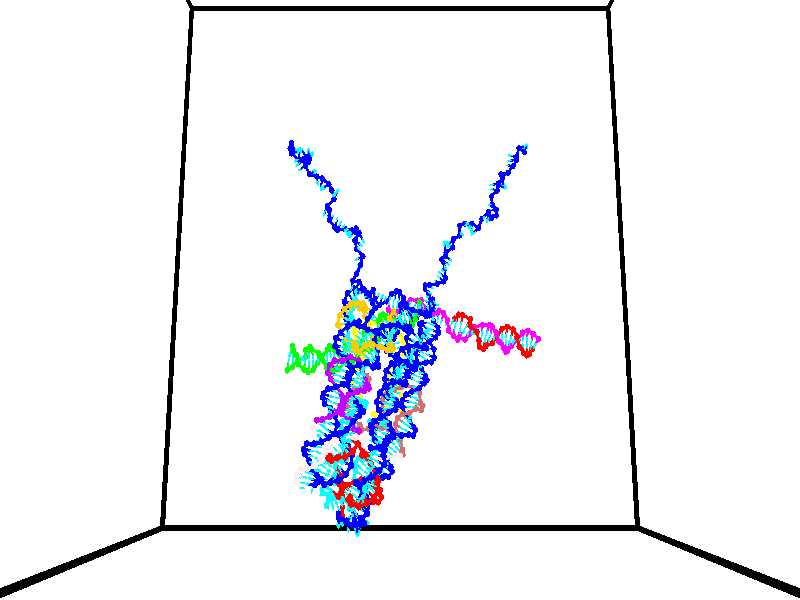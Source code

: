 // switches for output
#declare DRAW_BASES = 1; // possible values are 0, 1; only relevant for DNA ribbons
#declare DRAW_BASES_TYPE = 3; // possible values are 1, 2, 3; only relevant for DNA ribbons
#declare DRAW_FOG = 0; // set to 1 to enable fog

#include "colors.inc"

#include "transforms.inc"
background { rgb <1, 1, 1>}

#default {
   normal{
       ripples 0.25
       frequency 0.20
       turbulence 0.2
       lambda 5
   }
	finish {
		phong 0.1
		phong_size 40.
	}
}

// original window dimensions: 1024x640


// camera settings

camera {
	sky <0, 0.179814, -0.983701>
	up <0, 0.179814, -0.983701>
	right 1.6 * <1, 0, 0>
	location <35, 92.5046, 58.4545>
	look_at <35, 26.874, 46.4577>
	direction <0, -65.6306, -11.9968>
	angle 67.0682
}


# declare cpy_camera_pos = <35, 92.5046, 58.4545>;
# if (DRAW_FOG = 1)
fog {
	fog_type 2
	up vnormalize(cpy_camera_pos)
	color rgbt<1,1,1,0.3>
	distance 1e-5
	fog_alt 3e-3
	fog_offset 56
}
# end


// LIGHTS

# declare lum = 6;
global_settings {
	ambient_light rgb lum * <0.05, 0.05, 0.05>
	max_trace_level 15
}# declare cpy_direct_light_amount = 0.25;
light_source
{	1000 * <-1, -1.16351, -0.803887>,
	rgb lum * cpy_direct_light_amount
	parallel
}

light_source
{	1000 * <1, 1.16351, 0.803887>,
	rgb lum * cpy_direct_light_amount
	parallel
}

// strand 0

// nucleotide -1

// particle -1
sphere {
	<40.234123, 35.364426, 49.514278> 0.250000
	pigment { color rgbt <1,0,0,0> }
	no_shadow
}
cylinder {
	<40.079266, 35.678120, 49.708225>,  <39.986351, 35.866337, 49.824593>, 0.100000
	pigment { color rgbt <1,0,0,0> }
	no_shadow
}
cylinder {
	<40.079266, 35.678120, 49.708225>,  <40.234123, 35.364426, 49.514278>, 0.100000
	pigment { color rgbt <1,0,0,0> }
	no_shadow
}

// particle -1
sphere {
	<40.079266, 35.678120, 49.708225> 0.100000
	pigment { color rgbt <1,0,0,0> }
	no_shadow
}
sphere {
	0, 1
	scale<0.080000,0.200000,0.300000>
	matrix <0.908236, 0.233789, 0.347060,
		0.158820, 0.574735, -0.802780,
		-0.387148, 0.784234, 0.484864,
		39.963120, 35.913391, 49.853683>
	pigment { color rgbt <0,1,1,0> }
	no_shadow
}
cylinder {
	<40.553108, 35.892597, 49.284164>,  <40.234123, 35.364426, 49.514278>, 0.130000
	pigment { color rgbt <1,0,0,0> }
	no_shadow
}

// nucleotide -1

// particle -1
sphere {
	<40.553108, 35.892597, 49.284164> 0.250000
	pigment { color rgbt <1,0,0,0> }
	no_shadow
}
cylinder {
	<40.414989, 36.001560, 49.643398>,  <40.332119, 36.066936, 49.858940>, 0.100000
	pigment { color rgbt <1,0,0,0> }
	no_shadow
}
cylinder {
	<40.414989, 36.001560, 49.643398>,  <40.553108, 35.892597, 49.284164>, 0.100000
	pigment { color rgbt <1,0,0,0> }
	no_shadow
}

// particle -1
sphere {
	<40.414989, 36.001560, 49.643398> 0.100000
	pigment { color rgbt <1,0,0,0> }
	no_shadow
}
sphere {
	0, 1
	scale<0.080000,0.200000,0.300000>
	matrix <0.938089, 0.072082, 0.338811,
		0.027560, 0.959478, -0.280433,
		-0.345296, 0.272409, 0.898089,
		40.311401, 36.083282, 49.912827>
	pigment { color rgbt <0,1,1,0> }
	no_shadow
}
cylinder {
	<40.888767, 36.559338, 49.429077>,  <40.553108, 35.892597, 49.284164>, 0.130000
	pigment { color rgbt <1,0,0,0> }
	no_shadow
}

// nucleotide -1

// particle -1
sphere {
	<40.888767, 36.559338, 49.429077> 0.250000
	pigment { color rgbt <1,0,0,0> }
	no_shadow
}
cylinder {
	<40.802647, 36.415512, 49.792255>,  <40.750977, 36.329216, 50.010162>, 0.100000
	pigment { color rgbt <1,0,0,0> }
	no_shadow
}
cylinder {
	<40.802647, 36.415512, 49.792255>,  <40.888767, 36.559338, 49.429077>, 0.100000
	pigment { color rgbt <1,0,0,0> }
	no_shadow
}

// particle -1
sphere {
	<40.802647, 36.415512, 49.792255> 0.100000
	pigment { color rgbt <1,0,0,0> }
	no_shadow
}
sphere {
	0, 1
	scale<0.080000,0.200000,0.300000>
	matrix <0.944288, 0.160348, 0.287419,
		-0.248933, 0.919238, 0.305013,
		-0.215298, -0.359568, 0.907941,
		40.738056, 36.307640, 50.064636>
	pigment { color rgbt <0,1,1,0> }
	no_shadow
}
cylinder {
	<41.604568, 36.552559, 49.769470>,  <40.888767, 36.559338, 49.429077>, 0.130000
	pigment { color rgbt <1,0,0,0> }
	no_shadow
}

// nucleotide -1

// particle -1
sphere {
	<41.604568, 36.552559, 49.769470> 0.250000
	pigment { color rgbt <1,0,0,0> }
	no_shadow
}
cylinder {
	<41.395580, 36.373131, 50.059521>,  <41.270187, 36.265472, 50.233551>, 0.100000
	pigment { color rgbt <1,0,0,0> }
	no_shadow
}
cylinder {
	<41.395580, 36.373131, 50.059521>,  <41.604568, 36.552559, 49.769470>, 0.100000
	pigment { color rgbt <1,0,0,0> }
	no_shadow
}

// particle -1
sphere {
	<41.395580, 36.373131, 50.059521> 0.100000
	pigment { color rgbt <1,0,0,0> }
	no_shadow
}
sphere {
	0, 1
	scale<0.080000,0.200000,0.300000>
	matrix <0.835410, -0.099136, 0.540612,
		-0.170618, 0.888231, 0.426538,
		-0.522474, -0.448573, 0.725123,
		41.238838, 36.238560, 50.277058>
	pigment { color rgbt <0,1,1,0> }
	no_shadow
}
cylinder {
	<41.579823, 36.958714, 50.376175>,  <41.604568, 36.552559, 49.769470>, 0.130000
	pigment { color rgbt <1,0,0,0> }
	no_shadow
}

// nucleotide -1

// particle -1
sphere {
	<41.579823, 36.958714, 50.376175> 0.250000
	pigment { color rgbt <1,0,0,0> }
	no_shadow
}
cylinder {
	<41.552101, 36.569118, 50.462475>,  <41.535469, 36.335361, 50.514256>, 0.100000
	pigment { color rgbt <1,0,0,0> }
	no_shadow
}
cylinder {
	<41.552101, 36.569118, 50.462475>,  <41.579823, 36.958714, 50.376175>, 0.100000
	pigment { color rgbt <1,0,0,0> }
	no_shadow
}

// particle -1
sphere {
	<41.552101, 36.569118, 50.462475> 0.100000
	pigment { color rgbt <1,0,0,0> }
	no_shadow
}
sphere {
	0, 1
	scale<0.080000,0.200000,0.300000>
	matrix <0.838298, 0.060376, 0.541860,
		-0.540790, 0.218412, 0.812307,
		-0.069305, -0.973987, 0.215745,
		41.531311, 36.276924, 50.527199>
	pigment { color rgbt <0,1,1,0> }
	no_shadow
}
cylinder {
	<42.148399, 36.939922, 50.813210>,  <41.579823, 36.958714, 50.376175>, 0.130000
	pigment { color rgbt <1,0,0,0> }
	no_shadow
}

// nucleotide -1

// particle -1
sphere {
	<42.148399, 36.939922, 50.813210> 0.250000
	pigment { color rgbt <1,0,0,0> }
	no_shadow
}
cylinder {
	<42.042194, 36.554733, 50.794529>,  <41.978470, 36.323620, 50.783321>, 0.100000
	pigment { color rgbt <1,0,0,0> }
	no_shadow
}
cylinder {
	<42.042194, 36.554733, 50.794529>,  <42.148399, 36.939922, 50.813210>, 0.100000
	pigment { color rgbt <1,0,0,0> }
	no_shadow
}

// particle -1
sphere {
	<42.042194, 36.554733, 50.794529> 0.100000
	pigment { color rgbt <1,0,0,0> }
	no_shadow
}
sphere {
	0, 1
	scale<0.080000,0.200000,0.300000>
	matrix <0.913078, -0.266714, 0.308467,
		-0.309501, 0.039264, 0.950088,
		-0.265513, -0.962976, -0.046697,
		41.962540, 36.265842, 50.780521>
	pigment { color rgbt <0,1,1,0> }
	no_shadow
}
cylinder {
	<42.350731, 36.627110, 51.456947>,  <42.148399, 36.939922, 50.813210>, 0.130000
	pigment { color rgbt <1,0,0,0> }
	no_shadow
}

// nucleotide -1

// particle -1
sphere {
	<42.350731, 36.627110, 51.456947> 0.250000
	pigment { color rgbt <1,0,0,0> }
	no_shadow
}
cylinder {
	<42.326973, 36.312965, 51.210472>,  <42.312717, 36.124481, 51.062588>, 0.100000
	pigment { color rgbt <1,0,0,0> }
	no_shadow
}
cylinder {
	<42.326973, 36.312965, 51.210472>,  <42.350731, 36.627110, 51.456947>, 0.100000
	pigment { color rgbt <1,0,0,0> }
	no_shadow
}

// particle -1
sphere {
	<42.326973, 36.312965, 51.210472> 0.100000
	pigment { color rgbt <1,0,0,0> }
	no_shadow
}
sphere {
	0, 1
	scale<0.080000,0.200000,0.300000>
	matrix <0.953160, -0.228011, 0.198740,
		-0.296579, -0.575523, 0.762111,
		-0.059391, -0.785356, -0.616189,
		42.309155, 36.077358, 51.025616>
	pigment { color rgbt <0,1,1,0> }
	no_shadow
}
cylinder {
	<42.461609, 36.100983, 51.858002>,  <42.350731, 36.627110, 51.456947>, 0.130000
	pigment { color rgbt <1,0,0,0> }
	no_shadow
}

// nucleotide -1

// particle -1
sphere {
	<42.461609, 36.100983, 51.858002> 0.250000
	pigment { color rgbt <1,0,0,0> }
	no_shadow
}
cylinder {
	<42.564209, 36.006859, 51.483017>,  <42.625767, 35.950382, 51.258026>, 0.100000
	pigment { color rgbt <1,0,0,0> }
	no_shadow
}
cylinder {
	<42.564209, 36.006859, 51.483017>,  <42.461609, 36.100983, 51.858002>, 0.100000
	pigment { color rgbt <1,0,0,0> }
	no_shadow
}

// particle -1
sphere {
	<42.564209, 36.006859, 51.483017> 0.100000
	pigment { color rgbt <1,0,0,0> }
	no_shadow
}
sphere {
	0, 1
	scale<0.080000,0.200000,0.300000>
	matrix <0.923151, -0.227713, 0.309740,
		-0.286358, -0.944868, 0.158821,
		0.256498, -0.235312, -0.937463,
		42.641159, 35.936264, 51.201778>
	pigment { color rgbt <0,1,1,0> }
	no_shadow
}
cylinder {
	<42.889595, 35.680729, 51.982727>,  <42.461609, 36.100983, 51.858002>, 0.130000
	pigment { color rgbt <1,0,0,0> }
	no_shadow
}

// nucleotide -1

// particle -1
sphere {
	<42.889595, 35.680729, 51.982727> 0.250000
	pigment { color rgbt <1,0,0,0> }
	no_shadow
}
cylinder {
	<42.975521, 35.728134, 51.594952>,  <43.027077, 35.756577, 51.362286>, 0.100000
	pigment { color rgbt <1,0,0,0> }
	no_shadow
}
cylinder {
	<42.975521, 35.728134, 51.594952>,  <42.889595, 35.680729, 51.982727>, 0.100000
	pigment { color rgbt <1,0,0,0> }
	no_shadow
}

// particle -1
sphere {
	<42.975521, 35.728134, 51.594952> 0.100000
	pigment { color rgbt <1,0,0,0> }
	no_shadow
}
sphere {
	0, 1
	scale<0.080000,0.200000,0.300000>
	matrix <0.940186, -0.293810, 0.172414,
		-0.264399, -0.948489, -0.174534,
		0.214812, 0.118509, -0.969439,
		43.039967, 35.763687, 51.304119>
	pigment { color rgbt <0,1,1,0> }
	no_shadow
}
cylinder {
	<43.220737, 35.055092, 51.705223>,  <42.889595, 35.680729, 51.982727>, 0.130000
	pigment { color rgbt <1,0,0,0> }
	no_shadow
}

// nucleotide -1

// particle -1
sphere {
	<43.220737, 35.055092, 51.705223> 0.250000
	pigment { color rgbt <1,0,0,0> }
	no_shadow
}
cylinder {
	<43.329456, 35.354782, 51.463634>,  <43.394688, 35.534595, 51.318680>, 0.100000
	pigment { color rgbt <1,0,0,0> }
	no_shadow
}
cylinder {
	<43.329456, 35.354782, 51.463634>,  <43.220737, 35.055092, 51.705223>, 0.100000
	pigment { color rgbt <1,0,0,0> }
	no_shadow
}

// particle -1
sphere {
	<43.329456, 35.354782, 51.463634> 0.100000
	pigment { color rgbt <1,0,0,0> }
	no_shadow
}
sphere {
	0, 1
	scale<0.080000,0.200000,0.300000>
	matrix <0.950922, -0.305543, 0.048903,
		-0.147901, -0.587626, -0.795501,
		0.271796, 0.749226, -0.603976,
		43.410995, 35.579552, 51.282440>
	pigment { color rgbt <0,1,1,0> }
	no_shadow
}
cylinder {
	<43.881737, 34.901287, 51.409801>,  <43.220737, 35.055092, 51.705223>, 0.130000
	pigment { color rgbt <1,0,0,0> }
	no_shadow
}

// nucleotide -1

// particle -1
sphere {
	<43.881737, 34.901287, 51.409801> 0.250000
	pigment { color rgbt <1,0,0,0> }
	no_shadow
}
cylinder {
	<43.887009, 35.272259, 51.260296>,  <43.890171, 35.494843, 51.170593>, 0.100000
	pigment { color rgbt <1,0,0,0> }
	no_shadow
}
cylinder {
	<43.887009, 35.272259, 51.260296>,  <43.881737, 34.901287, 51.409801>, 0.100000
	pigment { color rgbt <1,0,0,0> }
	no_shadow
}

// particle -1
sphere {
	<43.887009, 35.272259, 51.260296> 0.100000
	pigment { color rgbt <1,0,0,0> }
	no_shadow
}
sphere {
	0, 1
	scale<0.080000,0.200000,0.300000>
	matrix <0.984763, -0.076864, -0.155996,
		-0.173404, -0.366008, -0.914314,
		0.013182, 0.927432, -0.373759,
		43.890965, 35.550488, 51.148167>
	pigment { color rgbt <0,1,1,0> }
	no_shadow
}
cylinder {
	<44.386002, 34.951210, 50.788486>,  <43.881737, 34.901287, 51.409801>, 0.130000
	pigment { color rgbt <1,0,0,0> }
	no_shadow
}

// nucleotide -1

// particle -1
sphere {
	<44.386002, 34.951210, 50.788486> 0.250000
	pigment { color rgbt <1,0,0,0> }
	no_shadow
}
cylinder {
	<44.338940, 35.328587, 50.912476>,  <44.310703, 35.555012, 50.986870>, 0.100000
	pigment { color rgbt <1,0,0,0> }
	no_shadow
}
cylinder {
	<44.338940, 35.328587, 50.912476>,  <44.386002, 34.951210, 50.788486>, 0.100000
	pigment { color rgbt <1,0,0,0> }
	no_shadow
}

// particle -1
sphere {
	<44.338940, 35.328587, 50.912476> 0.100000
	pigment { color rgbt <1,0,0,0> }
	no_shadow
}
sphere {
	0, 1
	scale<0.080000,0.200000,0.300000>
	matrix <0.979140, 0.162282, -0.122268,
		-0.165655, 0.289118, -0.942851,
		-0.117658, 0.943438, 0.309970,
		44.303642, 35.611618, 51.005466>
	pigment { color rgbt <0,1,1,0> }
	no_shadow
}
cylinder {
	<44.758667, 35.322227, 50.338486>,  <44.386002, 34.951210, 50.788486>, 0.130000
	pigment { color rgbt <1,0,0,0> }
	no_shadow
}

// nucleotide -1

// particle -1
sphere {
	<44.758667, 35.322227, 50.338486> 0.250000
	pigment { color rgbt <1,0,0,0> }
	no_shadow
}
cylinder {
	<44.702957, 35.550850, 50.661949>,  <44.669533, 35.688023, 50.856026>, 0.100000
	pigment { color rgbt <1,0,0,0> }
	no_shadow
}
cylinder {
	<44.702957, 35.550850, 50.661949>,  <44.758667, 35.322227, 50.338486>, 0.100000
	pigment { color rgbt <1,0,0,0> }
	no_shadow
}

// particle -1
sphere {
	<44.702957, 35.550850, 50.661949> 0.100000
	pigment { color rgbt <1,0,0,0> }
	no_shadow
}
sphere {
	0, 1
	scale<0.080000,0.200000,0.300000>
	matrix <0.961023, 0.274961, -0.028826,
		-0.238824, 0.773122, -0.587575,
		-0.139274, 0.571558, 0.808656,
		44.661175, 35.722317, 50.904545>
	pigment { color rgbt <0,1,1,0> }
	no_shadow
}
cylinder {
	<45.148239, 35.883068, 50.245743>,  <44.758667, 35.322227, 50.338486>, 0.130000
	pigment { color rgbt <1,0,0,0> }
	no_shadow
}

// nucleotide -1

// particle -1
sphere {
	<45.148239, 35.883068, 50.245743> 0.250000
	pigment { color rgbt <1,0,0,0> }
	no_shadow
}
cylinder {
	<45.083263, 35.894943, 50.640251>,  <45.044277, 35.902069, 50.876957>, 0.100000
	pigment { color rgbt <1,0,0,0> }
	no_shadow
}
cylinder {
	<45.083263, 35.894943, 50.640251>,  <45.148239, 35.883068, 50.245743>, 0.100000
	pigment { color rgbt <1,0,0,0> }
	no_shadow
}

// particle -1
sphere {
	<45.083263, 35.894943, 50.640251> 0.100000
	pigment { color rgbt <1,0,0,0> }
	no_shadow
}
sphere {
	0, 1
	scale<0.080000,0.200000,0.300000>
	matrix <0.963432, 0.220642, 0.152037,
		-0.213099, 0.974903, -0.064447,
		-0.162441, 0.029692, 0.986271,
		45.034531, 35.903851, 50.936134>
	pigment { color rgbt <0,1,1,0> }
	no_shadow
}
cylinder {
	<45.606033, 36.527691, 50.563553>,  <45.148239, 35.883068, 50.245743>, 0.130000
	pigment { color rgbt <1,0,0,0> }
	no_shadow
}

// nucleotide -1

// particle -1
sphere {
	<45.606033, 36.527691, 50.563553> 0.250000
	pigment { color rgbt <1,0,0,0> }
	no_shadow
}
cylinder {
	<45.533321, 36.264698, 50.856041>,  <45.489693, 36.106903, 51.031532>, 0.100000
	pigment { color rgbt <1,0,0,0> }
	no_shadow
}
cylinder {
	<45.533321, 36.264698, 50.856041>,  <45.606033, 36.527691, 50.563553>, 0.100000
	pigment { color rgbt <1,0,0,0> }
	no_shadow
}

// particle -1
sphere {
	<45.533321, 36.264698, 50.856041> 0.100000
	pigment { color rgbt <1,0,0,0> }
	no_shadow
}
sphere {
	0, 1
	scale<0.080000,0.200000,0.300000>
	matrix <0.951358, 0.070513, 0.299910,
		-0.248745, 0.750166, 0.612680,
		-0.181781, -0.657479, 0.731216,
		45.478786, 36.067455, 51.075405>
	pigment { color rgbt <0,1,1,0> }
	no_shadow
}
cylinder {
	<45.887405, 36.802135, 51.158577>,  <45.606033, 36.527691, 50.563553>, 0.130000
	pigment { color rgbt <1,0,0,0> }
	no_shadow
}

// nucleotide -1

// particle -1
sphere {
	<45.887405, 36.802135, 51.158577> 0.250000
	pigment { color rgbt <1,0,0,0> }
	no_shadow
}
cylinder {
	<45.846813, 36.412502, 51.239429>,  <45.822460, 36.178722, 51.287941>, 0.100000
	pigment { color rgbt <1,0,0,0> }
	no_shadow
}
cylinder {
	<45.846813, 36.412502, 51.239429>,  <45.887405, 36.802135, 51.158577>, 0.100000
	pigment { color rgbt <1,0,0,0> }
	no_shadow
}

// particle -1
sphere {
	<45.846813, 36.412502, 51.239429> 0.100000
	pigment { color rgbt <1,0,0,0> }
	no_shadow
}
sphere {
	0, 1
	scale<0.080000,0.200000,0.300000>
	matrix <0.876867, 0.008394, 0.480660,
		-0.469901, 0.226022, 0.853292,
		-0.101478, -0.974086, 0.202136,
		45.816368, 36.120277, 51.300072>
	pigment { color rgbt <0,1,1,0> }
	no_shadow
}
cylinder {
	<46.080967, 36.651772, 51.910255>,  <45.887405, 36.802135, 51.158577>, 0.130000
	pigment { color rgbt <1,0,0,0> }
	no_shadow
}

// nucleotide -1

// particle -1
sphere {
	<46.080967, 36.651772, 51.910255> 0.250000
	pigment { color rgbt <1,0,0,0> }
	no_shadow
}
cylinder {
	<46.133492, 36.315659, 51.699852>,  <46.165009, 36.113991, 51.573612>, 0.100000
	pigment { color rgbt <1,0,0,0> }
	no_shadow
}
cylinder {
	<46.133492, 36.315659, 51.699852>,  <46.080967, 36.651772, 51.910255>, 0.100000
	pigment { color rgbt <1,0,0,0> }
	no_shadow
}

// particle -1
sphere {
	<46.133492, 36.315659, 51.699852> 0.100000
	pigment { color rgbt <1,0,0,0> }
	no_shadow
}
sphere {
	0, 1
	scale<0.080000,0.200000,0.300000>
	matrix <0.891012, -0.132558, 0.434195,
		-0.434573, -0.525695, 0.731295,
		0.131315, -0.840282, -0.526007,
		46.172886, 36.063576, 51.542049>
	pigment { color rgbt <0,1,1,0> }
	no_shadow
}
cylinder {
	<46.536934, 36.240124, 52.358261>,  <46.080967, 36.651772, 51.910255>, 0.130000
	pigment { color rgbt <1,0,0,0> }
	no_shadow
}

// nucleotide -1

// particle -1
sphere {
	<46.536934, 36.240124, 52.358261> 0.250000
	pigment { color rgbt <1,0,0,0> }
	no_shadow
}
cylinder {
	<46.547333, 36.026535, 52.020218>,  <46.553570, 35.898380, 51.817394>, 0.100000
	pigment { color rgbt <1,0,0,0> }
	no_shadow
}
cylinder {
	<46.547333, 36.026535, 52.020218>,  <46.536934, 36.240124, 52.358261>, 0.100000
	pigment { color rgbt <1,0,0,0> }
	no_shadow
}

// particle -1
sphere {
	<46.547333, 36.026535, 52.020218> 0.100000
	pigment { color rgbt <1,0,0,0> }
	no_shadow
}
sphere {
	0, 1
	scale<0.080000,0.200000,0.300000>
	matrix <0.967202, -0.200246, 0.156273,
		-0.252674, -0.821448, 0.511252,
		0.025993, -0.533970, -0.845104,
		46.555130, 35.866344, 51.766685>
	pigment { color rgbt <0,1,1,0> }
	no_shadow
}
cylinder {
	<46.961678, 35.630989, 52.486500>,  <46.536934, 36.240124, 52.358261>, 0.130000
	pigment { color rgbt <1,0,0,0> }
	no_shadow
}

// nucleotide -1

// particle -1
sphere {
	<46.961678, 35.630989, 52.486500> 0.250000
	pigment { color rgbt <1,0,0,0> }
	no_shadow
}
cylinder {
	<46.989906, 35.656651, 52.088322>,  <47.006844, 35.672047, 51.849415>, 0.100000
	pigment { color rgbt <1,0,0,0> }
	no_shadow
}
cylinder {
	<46.989906, 35.656651, 52.088322>,  <46.961678, 35.630989, 52.486500>, 0.100000
	pigment { color rgbt <1,0,0,0> }
	no_shadow
}

// particle -1
sphere {
	<46.989906, 35.656651, 52.088322> 0.100000
	pigment { color rgbt <1,0,0,0> }
	no_shadow
}
sphere {
	0, 1
	scale<0.080000,0.200000,0.300000>
	matrix <0.986574, -0.151835, 0.060153,
		-0.147283, -0.986321, -0.074010,
		0.070568, 0.064157, -0.995442,
		47.011078, 35.675896, 51.789688>
	pigment { color rgbt <0,1,1,0> }
	no_shadow
}
cylinder {
	<47.365971, 35.054363, 52.326977>,  <46.961678, 35.630989, 52.486500>, 0.130000
	pigment { color rgbt <1,0,0,0> }
	no_shadow
}

// nucleotide -1

// particle -1
sphere {
	<47.365971, 35.054363, 52.326977> 0.250000
	pigment { color rgbt <1,0,0,0> }
	no_shadow
}
cylinder {
	<47.378510, 35.319637, 52.027859>,  <47.386032, 35.478802, 51.848389>, 0.100000
	pigment { color rgbt <1,0,0,0> }
	no_shadow
}
cylinder {
	<47.378510, 35.319637, 52.027859>,  <47.365971, 35.054363, 52.326977>, 0.100000
	pigment { color rgbt <1,0,0,0> }
	no_shadow
}

// particle -1
sphere {
	<47.378510, 35.319637, 52.027859> 0.100000
	pigment { color rgbt <1,0,0,0> }
	no_shadow
}
sphere {
	0, 1
	scale<0.080000,0.200000,0.300000>
	matrix <0.998587, -0.052897, -0.005053,
		-0.042908, -0.746584, -0.663906,
		0.031346, 0.663185, -0.747799,
		47.387913, 35.518593, 51.803520>
	pigment { color rgbt <0,1,1,0> }
	no_shadow
}
cylinder {
	<47.752621, 34.749653, 51.876564>,  <47.365971, 35.054363, 52.326977>, 0.130000
	pigment { color rgbt <1,0,0,0> }
	no_shadow
}

// nucleotide -1

// particle -1
sphere {
	<47.752621, 34.749653, 51.876564> 0.250000
	pigment { color rgbt <1,0,0,0> }
	no_shadow
}
cylinder {
	<47.753609, 35.140209, 51.790157>,  <47.754200, 35.374542, 51.738316>, 0.100000
	pigment { color rgbt <1,0,0,0> }
	no_shadow
}
cylinder {
	<47.753609, 35.140209, 51.790157>,  <47.752621, 34.749653, 51.876564>, 0.100000
	pigment { color rgbt <1,0,0,0> }
	no_shadow
}

// particle -1
sphere {
	<47.753609, 35.140209, 51.790157> 0.100000
	pigment { color rgbt <1,0,0,0> }
	no_shadow
}
sphere {
	0, 1
	scale<0.080000,0.200000,0.300000>
	matrix <0.985498, 0.034277, 0.166192,
		0.169672, -0.213292, -0.962142,
		0.002468, 0.976387, -0.216015,
		47.754349, 35.433125, 51.725353>
	pigment { color rgbt <0,1,1,0> }
	no_shadow
}
// strand 1

// nucleotide -1

// particle -1
sphere {
	<24.688015, 34.949036, 51.655506> 0.250000
	pigment { color rgbt <0,1,0,0> }
	no_shadow
}
cylinder {
	<24.559456, 34.873318, 52.026638>,  <24.482321, 34.827888, 52.249317>, 0.100000
	pigment { color rgbt <0,1,0,0> }
	no_shadow
}
cylinder {
	<24.559456, 34.873318, 52.026638>,  <24.688015, 34.949036, 51.655506>, 0.100000
	pigment { color rgbt <0,1,0,0> }
	no_shadow
}

// particle -1
sphere {
	<24.559456, 34.873318, 52.026638> 0.100000
	pigment { color rgbt <0,1,0,0> }
	no_shadow
}
sphere {
	0, 1
	scale<0.080000,0.200000,0.300000>
	matrix <0.864765, 0.340580, 0.369035,
		-0.385857, 0.920963, 0.054231,
		-0.321398, -0.189292, 0.927832,
		24.463037, 34.816528, 52.304989>
	pigment { color rgbt <0,1,1,0> }
	no_shadow
}
cylinder {
	<24.886209, 35.522663, 52.024139>,  <24.688015, 34.949036, 51.655506>, 0.130000
	pigment { color rgbt <0,1,0,0> }
	no_shadow
}

// nucleotide -1

// particle -1
sphere {
	<24.886209, 35.522663, 52.024139> 0.250000
	pigment { color rgbt <0,1,0,0> }
	no_shadow
}
cylinder {
	<24.838079, 35.234955, 52.297832>,  <24.809202, 35.062328, 52.462048>, 0.100000
	pigment { color rgbt <0,1,0,0> }
	no_shadow
}
cylinder {
	<24.838079, 35.234955, 52.297832>,  <24.886209, 35.522663, 52.024139>, 0.100000
	pigment { color rgbt <0,1,0,0> }
	no_shadow
}

// particle -1
sphere {
	<24.838079, 35.234955, 52.297832> 0.100000
	pigment { color rgbt <0,1,0,0> }
	no_shadow
}
sphere {
	0, 1
	scale<0.080000,0.200000,0.300000>
	matrix <0.821030, 0.315351, 0.475882,
		-0.558061, 0.619032, 0.552601,
		-0.120323, -0.719273, 0.684229,
		24.801983, 35.019173, 52.503101>
	pigment { color rgbt <0,1,1,0> }
	no_shadow
}
cylinder {
	<25.236824, 35.803158, 52.499176>,  <24.886209, 35.522663, 52.024139>, 0.130000
	pigment { color rgbt <0,1,0,0> }
	no_shadow
}

// nucleotide -1

// particle -1
sphere {
	<25.236824, 35.803158, 52.499176> 0.250000
	pigment { color rgbt <0,1,0,0> }
	no_shadow
}
cylinder {
	<25.213501, 35.420116, 52.612030>,  <25.199507, 35.190292, 52.679741>, 0.100000
	pigment { color rgbt <0,1,0,0> }
	no_shadow
}
cylinder {
	<25.213501, 35.420116, 52.612030>,  <25.236824, 35.803158, 52.499176>, 0.100000
	pigment { color rgbt <0,1,0,0> }
	no_shadow
}

// particle -1
sphere {
	<25.213501, 35.420116, 52.612030> 0.100000
	pigment { color rgbt <0,1,0,0> }
	no_shadow
}
sphere {
	0, 1
	scale<0.080000,0.200000,0.300000>
	matrix <0.938160, 0.044045, 0.343390,
		-0.341257, 0.284710, 0.895815,
		-0.058310, -0.957601, 0.282134,
		25.196009, 35.132835, 52.696671>
	pigment { color rgbt <0,1,1,0> }
	no_shadow
}
cylinder {
	<25.409933, 35.796741, 53.172375>,  <25.236824, 35.803158, 52.499176>, 0.130000
	pigment { color rgbt <0,1,0,0> }
	no_shadow
}

// nucleotide -1

// particle -1
sphere {
	<25.409933, 35.796741, 53.172375> 0.250000
	pigment { color rgbt <0,1,0,0> }
	no_shadow
}
cylinder {
	<25.479776, 35.436279, 53.013664>,  <25.521683, 35.220001, 52.918438>, 0.100000
	pigment { color rgbt <0,1,0,0> }
	no_shadow
}
cylinder {
	<25.479776, 35.436279, 53.013664>,  <25.409933, 35.796741, 53.172375>, 0.100000
	pigment { color rgbt <0,1,0,0> }
	no_shadow
}

// particle -1
sphere {
	<25.479776, 35.436279, 53.013664> 0.100000
	pigment { color rgbt <0,1,0,0> }
	no_shadow
}
sphere {
	0, 1
	scale<0.080000,0.200000,0.300000>
	matrix <0.959585, 0.065412, 0.273713,
		-0.220703, -0.428536, 0.876155,
		0.174607, -0.901154, -0.396780,
		25.532158, 35.165932, 52.894630>
	pigment { color rgbt <0,1,1,0> }
	no_shadow
}
cylinder {
	<25.941175, 35.501915, 53.580044>,  <25.409933, 35.796741, 53.172375>, 0.130000
	pigment { color rgbt <0,1,0,0> }
	no_shadow
}

// nucleotide -1

// particle -1
sphere {
	<25.941175, 35.501915, 53.580044> 0.250000
	pigment { color rgbt <0,1,0,0> }
	no_shadow
}
cylinder {
	<25.944605, 35.279594, 53.247536>,  <25.946663, 35.146202, 53.048031>, 0.100000
	pigment { color rgbt <0,1,0,0> }
	no_shadow
}
cylinder {
	<25.944605, 35.279594, 53.247536>,  <25.941175, 35.501915, 53.580044>, 0.100000
	pigment { color rgbt <0,1,0,0> }
	no_shadow
}

// particle -1
sphere {
	<25.944605, 35.279594, 53.247536> 0.100000
	pigment { color rgbt <0,1,0,0> }
	no_shadow
}
sphere {
	0, 1
	scale<0.080000,0.200000,0.300000>
	matrix <0.986427, -0.131622, 0.098177,
		-0.163980, -0.820832, 0.547125,
		0.008573, -0.555797, -0.831274,
		25.947176, 35.112854, 52.998154>
	pigment { color rgbt <0,1,1,0> }
	no_shadow
}
cylinder {
	<26.236605, 34.880451, 53.751465>,  <25.941175, 35.501915, 53.580044>, 0.130000
	pigment { color rgbt <0,1,0,0> }
	no_shadow
}

// nucleotide -1

// particle -1
sphere {
	<26.236605, 34.880451, 53.751465> 0.250000
	pigment { color rgbt <0,1,0,0> }
	no_shadow
}
cylinder {
	<26.281437, 34.904430, 53.354710>,  <26.308336, 34.918816, 53.116657>, 0.100000
	pigment { color rgbt <0,1,0,0> }
	no_shadow
}
cylinder {
	<26.281437, 34.904430, 53.354710>,  <26.236605, 34.880451, 53.751465>, 0.100000
	pigment { color rgbt <0,1,0,0> }
	no_shadow
}

// particle -1
sphere {
	<26.281437, 34.904430, 53.354710> 0.100000
	pigment { color rgbt <0,1,0,0> }
	no_shadow
}
sphere {
	0, 1
	scale<0.080000,0.200000,0.300000>
	matrix <0.964059, -0.248537, 0.093914,
		-0.240891, -0.966766, -0.085647,
		0.112079, 0.059946, -0.991890,
		26.315062, 34.922413, 53.057144>
	pigment { color rgbt <0,1,1,0> }
	no_shadow
}
cylinder {
	<26.622992, 34.279560, 53.547653>,  <26.236605, 34.880451, 53.751465>, 0.130000
	pigment { color rgbt <0,1,0,0> }
	no_shadow
}

// nucleotide -1

// particle -1
sphere {
	<26.622992, 34.279560, 53.547653> 0.250000
	pigment { color rgbt <0,1,0,0> }
	no_shadow
}
cylinder {
	<26.652796, 34.544712, 53.249649>,  <26.670679, 34.703804, 53.070847>, 0.100000
	pigment { color rgbt <0,1,0,0> }
	no_shadow
}
cylinder {
	<26.652796, 34.544712, 53.249649>,  <26.622992, 34.279560, 53.547653>, 0.100000
	pigment { color rgbt <0,1,0,0> }
	no_shadow
}

// particle -1
sphere {
	<26.652796, 34.544712, 53.249649> 0.100000
	pigment { color rgbt <0,1,0,0> }
	no_shadow
}
sphere {
	0, 1
	scale<0.080000,0.200000,0.300000>
	matrix <0.971117, -0.218049, -0.096889,
		-0.226673, -0.716268, -0.659984,
		0.074510, 0.662884, -0.745006,
		26.675148, 34.743576, 53.026146>
	pigment { color rgbt <0,1,1,0> }
	no_shadow
}
cylinder {
	<26.985344, 33.967663, 52.964710>,  <26.622992, 34.279560, 53.547653>, 0.130000
	pigment { color rgbt <0,1,0,0> }
	no_shadow
}

// nucleotide -1

// particle -1
sphere {
	<26.985344, 33.967663, 52.964710> 0.250000
	pigment { color rgbt <0,1,0,0> }
	no_shadow
}
cylinder {
	<27.055616, 34.350468, 52.872391>,  <27.097780, 34.580151, 52.817001>, 0.100000
	pigment { color rgbt <0,1,0,0> }
	no_shadow
}
cylinder {
	<27.055616, 34.350468, 52.872391>,  <26.985344, 33.967663, 52.964710>, 0.100000
	pigment { color rgbt <0,1,0,0> }
	no_shadow
}

// particle -1
sphere {
	<27.055616, 34.350468, 52.872391> 0.100000
	pigment { color rgbt <0,1,0,0> }
	no_shadow
}
sphere {
	0, 1
	scale<0.080000,0.200000,0.300000>
	matrix <0.946173, -0.228882, -0.228842,
		-0.271830, -0.178170, -0.945708,
		0.175683, 0.957010, -0.230796,
		27.108322, 34.637569, 52.803150>
	pigment { color rgbt <0,1,1,0> }
	no_shadow
}
cylinder {
	<27.417429, 33.932793, 52.353397>,  <26.985344, 33.967663, 52.964710>, 0.130000
	pigment { color rgbt <0,1,0,0> }
	no_shadow
}

// nucleotide -1

// particle -1
sphere {
	<27.417429, 33.932793, 52.353397> 0.250000
	pigment { color rgbt <0,1,0,0> }
	no_shadow
}
cylinder {
	<27.471748, 34.304825, 52.489933>,  <27.504339, 34.528042, 52.571854>, 0.100000
	pigment { color rgbt <0,1,0,0> }
	no_shadow
}
cylinder {
	<27.471748, 34.304825, 52.489933>,  <27.417429, 33.932793, 52.353397>, 0.100000
	pigment { color rgbt <0,1,0,0> }
	no_shadow
}

// particle -1
sphere {
	<27.471748, 34.304825, 52.489933> 0.100000
	pigment { color rgbt <0,1,0,0> }
	no_shadow
}
sphere {
	0, 1
	scale<0.080000,0.200000,0.300000>
	matrix <0.987629, -0.154350, 0.027654,
		0.078406, 0.333363, -0.939533,
		0.135798, 0.930078, 0.341341,
		27.512487, 34.583847, 52.592335>
	pigment { color rgbt <0,1,1,0> }
	no_shadow
}
cylinder {
	<27.947691, 34.319878, 51.893749>,  <27.417429, 33.932793, 52.353397>, 0.130000
	pigment { color rgbt <0,1,0,0> }
	no_shadow
}

// nucleotide -1

// particle -1
sphere {
	<27.947691, 34.319878, 51.893749> 0.250000
	pigment { color rgbt <0,1,0,0> }
	no_shadow
}
cylinder {
	<27.971483, 34.558289, 52.214050>,  <27.985758, 34.701336, 52.406231>, 0.100000
	pigment { color rgbt <0,1,0,0> }
	no_shadow
}
cylinder {
	<27.971483, 34.558289, 52.214050>,  <27.947691, 34.319878, 51.893749>, 0.100000
	pigment { color rgbt <0,1,0,0> }
	no_shadow
}

// particle -1
sphere {
	<27.971483, 34.558289, 52.214050> 0.100000
	pigment { color rgbt <0,1,0,0> }
	no_shadow
}
sphere {
	0, 1
	scale<0.080000,0.200000,0.300000>
	matrix <0.988412, 0.077059, -0.130778,
		-0.139653, 0.799255, -0.584541,
		0.059481, 0.596031, 0.800755,
		27.989326, 34.737099, 52.454277>
	pigment { color rgbt <0,1,1,0> }
	no_shadow
}
cylinder {
	<28.236483, 34.846115, 51.680340>,  <27.947691, 34.319878, 51.893749>, 0.130000
	pigment { color rgbt <0,1,0,0> }
	no_shadow
}

// nucleotide -1

// particle -1
sphere {
	<28.236483, 34.846115, 51.680340> 0.250000
	pigment { color rgbt <0,1,0,0> }
	no_shadow
}
cylinder {
	<28.302519, 34.865551, 52.074371>,  <28.342140, 34.877213, 52.310791>, 0.100000
	pigment { color rgbt <0,1,0,0> }
	no_shadow
}
cylinder {
	<28.302519, 34.865551, 52.074371>,  <28.236483, 34.846115, 51.680340>, 0.100000
	pigment { color rgbt <0,1,0,0> }
	no_shadow
}

// particle -1
sphere {
	<28.302519, 34.865551, 52.074371> 0.100000
	pigment { color rgbt <0,1,0,0> }
	no_shadow
}
sphere {
	0, 1
	scale<0.080000,0.200000,0.300000>
	matrix <0.947356, 0.270003, -0.172089,
		-0.274337, 0.961633, -0.001459,
		0.165093, 0.048592, 0.985080,
		28.352047, 34.880127, 52.369896>
	pigment { color rgbt <0,1,1,0> }
	no_shadow
}
cylinder {
	<28.670168, 35.316792, 51.774284>,  <28.236483, 34.846115, 51.680340>, 0.130000
	pigment { color rgbt <0,1,0,0> }
	no_shadow
}

// nucleotide -1

// particle -1
sphere {
	<28.670168, 35.316792, 51.774284> 0.250000
	pigment { color rgbt <0,1,0,0> }
	no_shadow
}
cylinder {
	<28.704882, 35.226040, 52.162304>,  <28.725710, 35.171589, 52.395115>, 0.100000
	pigment { color rgbt <0,1,0,0> }
	no_shadow
}
cylinder {
	<28.704882, 35.226040, 52.162304>,  <28.670168, 35.316792, 51.774284>, 0.100000
	pigment { color rgbt <0,1,0,0> }
	no_shadow
}

// particle -1
sphere {
	<28.704882, 35.226040, 52.162304> 0.100000
	pigment { color rgbt <0,1,0,0> }
	no_shadow
}
sphere {
	0, 1
	scale<0.080000,0.200000,0.300000>
	matrix <0.979116, 0.199117, -0.041026,
		-0.183845, 0.953350, 0.239424,
		0.086785, -0.226882, 0.970048,
		28.730917, 35.157974, 52.453320>
	pigment { color rgbt <0,1,1,0> }
	no_shadow
}
cylinder {
	<28.848789, 35.955544, 52.116898>,  <28.670168, 35.316792, 51.774284>, 0.130000
	pigment { color rgbt <0,1,0,0> }
	no_shadow
}

// nucleotide -1

// particle -1
sphere {
	<28.848789, 35.955544, 52.116898> 0.250000
	pigment { color rgbt <0,1,0,0> }
	no_shadow
}
cylinder {
	<28.967369, 35.609997, 52.279793>,  <29.038517, 35.402668, 52.377529>, 0.100000
	pigment { color rgbt <0,1,0,0> }
	no_shadow
}
cylinder {
	<28.967369, 35.609997, 52.279793>,  <28.848789, 35.955544, 52.116898>, 0.100000
	pigment { color rgbt <0,1,0,0> }
	no_shadow
}

// particle -1
sphere {
	<28.967369, 35.609997, 52.279793> 0.100000
	pigment { color rgbt <0,1,0,0> }
	no_shadow
}
sphere {
	0, 1
	scale<0.080000,0.200000,0.300000>
	matrix <0.947315, 0.211821, -0.240263,
		0.121294, 0.457013, 0.881151,
		0.296449, -0.863870, 0.407242,
		29.056303, 35.350834, 52.401966>
	pigment { color rgbt <0,1,1,0> }
	no_shadow
}
cylinder {
	<29.365761, 36.136280, 52.548992>,  <28.848789, 35.955544, 52.116898>, 0.130000
	pigment { color rgbt <0,1,0,0> }
	no_shadow
}

// nucleotide -1

// particle -1
sphere {
	<29.365761, 36.136280, 52.548992> 0.250000
	pigment { color rgbt <0,1,0,0> }
	no_shadow
}
cylinder {
	<29.421955, 35.745491, 52.484764>,  <29.455671, 35.511017, 52.446228>, 0.100000
	pigment { color rgbt <0,1,0,0> }
	no_shadow
}
cylinder {
	<29.421955, 35.745491, 52.484764>,  <29.365761, 36.136280, 52.548992>, 0.100000
	pigment { color rgbt <0,1,0,0> }
	no_shadow
}

// particle -1
sphere {
	<29.421955, 35.745491, 52.484764> 0.100000
	pigment { color rgbt <0,1,0,0> }
	no_shadow
}
sphere {
	0, 1
	scale<0.080000,0.200000,0.300000>
	matrix <0.966054, 0.170777, -0.193842,
		0.216801, -0.127889, 0.967803,
		0.140488, -0.976975, -0.160573,
		29.464102, 35.452400, 52.436592>
	pigment { color rgbt <0,1,1,0> }
	no_shadow
}
cylinder {
	<30.017910, 35.998062, 52.922665>,  <29.365761, 36.136280, 52.548992>, 0.130000
	pigment { color rgbt <0,1,0,0> }
	no_shadow
}

// nucleotide -1

// particle -1
sphere {
	<30.017910, 35.998062, 52.922665> 0.250000
	pigment { color rgbt <0,1,0,0> }
	no_shadow
}
cylinder {
	<29.943661, 35.696274, 52.670849>,  <29.899111, 35.515202, 52.519760>, 0.100000
	pigment { color rgbt <0,1,0,0> }
	no_shadow
}
cylinder {
	<29.943661, 35.696274, 52.670849>,  <30.017910, 35.998062, 52.922665>, 0.100000
	pigment { color rgbt <0,1,0,0> }
	no_shadow
}

// particle -1
sphere {
	<29.943661, 35.696274, 52.670849> 0.100000
	pigment { color rgbt <0,1,0,0> }
	no_shadow
}
sphere {
	0, 1
	scale<0.080000,0.200000,0.300000>
	matrix <0.943982, 0.040970, -0.327443,
		0.272838, -0.655054, 0.704601,
		-0.185625, -0.754470, -0.629538,
		29.887974, 35.469933, 52.481987>
	pigment { color rgbt <0,1,1,0> }
	no_shadow
}
cylinder {
	<30.538427, 35.666313, 52.985981>,  <30.017910, 35.998062, 52.922665>, 0.130000
	pigment { color rgbt <0,1,0,0> }
	no_shadow
}

// nucleotide -1

// particle -1
sphere {
	<30.538427, 35.666313, 52.985981> 0.250000
	pigment { color rgbt <0,1,0,0> }
	no_shadow
}
cylinder {
	<30.394072, 35.512363, 52.646187>,  <30.307459, 35.419994, 52.442310>, 0.100000
	pigment { color rgbt <0,1,0,0> }
	no_shadow
}
cylinder {
	<30.394072, 35.512363, 52.646187>,  <30.538427, 35.666313, 52.985981>, 0.100000
	pigment { color rgbt <0,1,0,0> }
	no_shadow
}

// particle -1
sphere {
	<30.394072, 35.512363, 52.646187> 0.100000
	pigment { color rgbt <0,1,0,0> }
	no_shadow
}
sphere {
	0, 1
	scale<0.080000,0.200000,0.300000>
	matrix <0.920277, 0.000674, -0.391267,
		0.151162, -0.922968, 0.353950,
		-0.360888, -0.384877, -0.849488,
		30.285805, 35.396900, 52.391342>
	pigment { color rgbt <0,1,1,0> }
	no_shadow
}
cylinder {
	<30.998745, 35.070328, 52.708302>,  <30.538427, 35.666313, 52.985981>, 0.130000
	pigment { color rgbt <0,1,0,0> }
	no_shadow
}

// nucleotide -1

// particle -1
sphere {
	<30.998745, 35.070328, 52.708302> 0.250000
	pigment { color rgbt <0,1,0,0> }
	no_shadow
}
cylinder {
	<30.784716, 35.227386, 52.409096>,  <30.656298, 35.321621, 52.229572>, 0.100000
	pigment { color rgbt <0,1,0,0> }
	no_shadow
}
cylinder {
	<30.784716, 35.227386, 52.409096>,  <30.998745, 35.070328, 52.708302>, 0.100000
	pigment { color rgbt <0,1,0,0> }
	no_shadow
}

// particle -1
sphere {
	<30.784716, 35.227386, 52.409096> 0.100000
	pigment { color rgbt <0,1,0,0> }
	no_shadow
}
sphere {
	0, 1
	scale<0.080000,0.200000,0.300000>
	matrix <0.790519, -0.079562, -0.607247,
		-0.297949, -0.916240, -0.267826,
		-0.535075, 0.392650, -0.748011,
		30.624193, 35.345181, 52.184692>
	pigment { color rgbt <0,1,1,0> }
	no_shadow
}
cylinder {
	<31.216248, 34.676678, 52.036179>,  <30.998745, 35.070328, 52.708302>, 0.130000
	pigment { color rgbt <0,1,0,0> }
	no_shadow
}

// nucleotide -1

// particle -1
sphere {
	<31.216248, 34.676678, 52.036179> 0.250000
	pigment { color rgbt <0,1,0,0> }
	no_shadow
}
cylinder {
	<31.057892, 35.030281, 51.936745>,  <30.962879, 35.242443, 51.877083>, 0.100000
	pigment { color rgbt <0,1,0,0> }
	no_shadow
}
cylinder {
	<31.057892, 35.030281, 51.936745>,  <31.216248, 34.676678, 52.036179>, 0.100000
	pigment { color rgbt <0,1,0,0> }
	no_shadow
}

// particle -1
sphere {
	<31.057892, 35.030281, 51.936745> 0.100000
	pigment { color rgbt <0,1,0,0> }
	no_shadow
}
sphere {
	0, 1
	scale<0.080000,0.200000,0.300000>
	matrix <0.829248, 0.227859, -0.510321,
		-0.394488, -0.408170, -0.823272,
		-0.395888, 0.884012, -0.248586,
		30.939125, 35.295486, 51.862167>
	pigment { color rgbt <0,1,1,0> }
	no_shadow
}
cylinder {
	<31.376806, 34.768101, 51.237335>,  <31.216248, 34.676678, 52.036179>, 0.130000
	pigment { color rgbt <0,1,0,0> }
	no_shadow
}

// nucleotide -1

// particle -1
sphere {
	<31.376806, 34.768101, 51.237335> 0.250000
	pigment { color rgbt <0,1,0,0> }
	no_shadow
}
cylinder {
	<31.319151, 35.125664, 51.407116>,  <31.284557, 35.340202, 51.508984>, 0.100000
	pigment { color rgbt <0,1,0,0> }
	no_shadow
}
cylinder {
	<31.319151, 35.125664, 51.407116>,  <31.376806, 34.768101, 51.237335>, 0.100000
	pigment { color rgbt <0,1,0,0> }
	no_shadow
}

// particle -1
sphere {
	<31.319151, 35.125664, 51.407116> 0.100000
	pigment { color rgbt <0,1,0,0> }
	no_shadow
}
sphere {
	0, 1
	scale<0.080000,0.200000,0.300000>
	matrix <0.825998, 0.344891, -0.445845,
		-0.544932, 0.286331, -0.788076,
		-0.144141, 0.893904, 0.424451,
		31.275909, 35.393833, 51.534451>
	pigment { color rgbt <0,1,1,0> }
	no_shadow
}
cylinder {
	<31.570597, 35.113194, 50.629135>,  <31.376806, 34.768101, 51.237335>, 0.130000
	pigment { color rgbt <0,1,0,0> }
	no_shadow
}

// nucleotide -1

// particle -1
sphere {
	<31.570597, 35.113194, 50.629135> 0.250000
	pigment { color rgbt <0,1,0,0> }
	no_shadow
}
cylinder {
	<31.537830, 35.397640, 50.908447>,  <31.518169, 35.568310, 51.076035>, 0.100000
	pigment { color rgbt <0,1,0,0> }
	no_shadow
}
cylinder {
	<31.537830, 35.397640, 50.908447>,  <31.570597, 35.113194, 50.629135>, 0.100000
	pigment { color rgbt <0,1,0,0> }
	no_shadow
}

// particle -1
sphere {
	<31.537830, 35.397640, 50.908447> 0.100000
	pigment { color rgbt <0,1,0,0> }
	no_shadow
}
sphere {
	0, 1
	scale<0.080000,0.200000,0.300000>
	matrix <0.748392, 0.506591, -0.428107,
		-0.658179, 0.487519, -0.573695,
		-0.081918, 0.711119, 0.698283,
		31.513254, 35.610977, 51.117931>
	pigment { color rgbt <0,1,1,0> }
	no_shadow
}
cylinder {
	<31.600416, 35.718842, 50.319447>,  <31.570597, 35.113194, 50.629135>, 0.130000
	pigment { color rgbt <0,1,0,0> }
	no_shadow
}

// nucleotide -1

// particle -1
sphere {
	<31.600416, 35.718842, 50.319447> 0.250000
	pigment { color rgbt <0,1,0,0> }
	no_shadow
}
cylinder {
	<31.707258, 35.839016, 50.685699>,  <31.771364, 35.911121, 50.905453>, 0.100000
	pigment { color rgbt <0,1,0,0> }
	no_shadow
}
cylinder {
	<31.707258, 35.839016, 50.685699>,  <31.600416, 35.718842, 50.319447>, 0.100000
	pigment { color rgbt <0,1,0,0> }
	no_shadow
}

// particle -1
sphere {
	<31.707258, 35.839016, 50.685699> 0.100000
	pigment { color rgbt <0,1,0,0> }
	no_shadow
}
sphere {
	0, 1
	scale<0.080000,0.200000,0.300000>
	matrix <0.814072, 0.438119, -0.381233,
		-0.515696, 0.847224, -0.127555,
		0.267105, 0.300440, 0.915637,
		31.787390, 35.929150, 50.960392>
	pigment { color rgbt <0,1,1,0> }
	no_shadow
}
// strand 2

// nucleotide -1

// particle -1
sphere {
	<24.058950, 34.964195, 34.520756> 0.250000
	pigment { color rgbt <0,0,1,0> }
	no_shadow
}
cylinder {
	<24.237726, 34.808361, 34.842865>,  <24.344992, 34.714863, 35.036133>, 0.100000
	pigment { color rgbt <0,0,1,0> }
	no_shadow
}
cylinder {
	<24.237726, 34.808361, 34.842865>,  <24.058950, 34.964195, 34.520756>, 0.100000
	pigment { color rgbt <0,0,1,0> }
	no_shadow
}

// particle -1
sphere {
	<24.237726, 34.808361, 34.842865> 0.100000
	pigment { color rgbt <0,0,1,0> }
	no_shadow
}
sphere {
	0, 1
	scale<0.080000,0.200000,0.300000>
	matrix <0.363465, 0.901621, 0.234464,
		-0.817397, 0.187899, 0.544570,
		0.446940, -0.389582, 0.805277,
		24.371809, 34.691486, 35.084450>
	pigment { color rgbt <0,1,1,0> }
	no_shadow
}
cylinder {
	<23.992174, 35.373592, 35.177944>,  <24.058950, 34.964195, 34.520756>, 0.130000
	pigment { color rgbt <0,0,1,0> }
	no_shadow
}

// nucleotide -1

// particle -1
sphere {
	<23.992174, 35.373592, 35.177944> 0.250000
	pigment { color rgbt <0,0,1,0> }
	no_shadow
}
cylinder {
	<24.338682, 35.180626, 35.229866>,  <24.546587, 35.064846, 35.261021>, 0.100000
	pigment { color rgbt <0,0,1,0> }
	no_shadow
}
cylinder {
	<24.338682, 35.180626, 35.229866>,  <23.992174, 35.373592, 35.177944>, 0.100000
	pigment { color rgbt <0,0,1,0> }
	no_shadow
}

// particle -1
sphere {
	<24.338682, 35.180626, 35.229866> 0.100000
	pigment { color rgbt <0,0,1,0> }
	no_shadow
}
sphere {
	0, 1
	scale<0.080000,0.200000,0.300000>
	matrix <0.436781, 0.857485, 0.271924,
		-0.242491, -0.178860, 0.953524,
		0.866268, -0.482420, 0.129809,
		24.598562, 35.035900, 35.268810>
	pigment { color rgbt <0,1,1,0> }
	no_shadow
}
cylinder {
	<24.218527, 35.729580, 35.764645>,  <23.992174, 35.373592, 35.177944>, 0.130000
	pigment { color rgbt <0,0,1,0> }
	no_shadow
}

// nucleotide -1

// particle -1
sphere {
	<24.218527, 35.729580, 35.764645> 0.250000
	pigment { color rgbt <0,0,1,0> }
	no_shadow
}
cylinder {
	<24.514212, 35.552025, 35.562050>,  <24.691622, 35.445492, 35.440495>, 0.100000
	pigment { color rgbt <0,0,1,0> }
	no_shadow
}
cylinder {
	<24.514212, 35.552025, 35.562050>,  <24.218527, 35.729580, 35.764645>, 0.100000
	pigment { color rgbt <0,0,1,0> }
	no_shadow
}

// particle -1
sphere {
	<24.514212, 35.552025, 35.562050> 0.100000
	pigment { color rgbt <0,0,1,0> }
	no_shadow
}
sphere {
	0, 1
	scale<0.080000,0.200000,0.300000>
	matrix <0.633774, 0.712888, 0.300202,
		0.227810, -0.542910, 0.808302,
		0.739211, -0.443892, -0.506485,
		24.735975, 35.418858, 35.410103>
	pigment { color rgbt <0,1,1,0> }
	no_shadow
}
cylinder {
	<24.920858, 35.483105, 36.170261>,  <24.218527, 35.729580, 35.764645>, 0.130000
	pigment { color rgbt <0,0,1,0> }
	no_shadow
}

// nucleotide -1

// particle -1
sphere {
	<24.920858, 35.483105, 36.170261> 0.250000
	pigment { color rgbt <0,0,1,0> }
	no_shadow
}
cylinder {
	<24.972946, 35.591824, 35.788860>,  <25.004200, 35.657055, 35.560020>, 0.100000
	pigment { color rgbt <0,0,1,0> }
	no_shadow
}
cylinder {
	<24.972946, 35.591824, 35.788860>,  <24.920858, 35.483105, 36.170261>, 0.100000
	pigment { color rgbt <0,0,1,0> }
	no_shadow
}

// particle -1
sphere {
	<24.972946, 35.591824, 35.788860> 0.100000
	pigment { color rgbt <0,0,1,0> }
	no_shadow
}
sphere {
	0, 1
	scale<0.080000,0.200000,0.300000>
	matrix <0.520711, 0.799643, 0.299050,
		0.843743, -0.535443, -0.037396,
		0.130221, 0.271794, -0.953504,
		25.012012, 35.673363, 35.502808>
	pigment { color rgbt <0,1,1,0> }
	no_shadow
}
cylinder {
	<25.712173, 35.661171, 36.004589>,  <24.920858, 35.483105, 36.170261>, 0.130000
	pigment { color rgbt <0,0,1,0> }
	no_shadow
}

// nucleotide -1

// particle -1
sphere {
	<25.712173, 35.661171, 36.004589> 0.250000
	pigment { color rgbt <0,0,1,0> }
	no_shadow
}
cylinder {
	<25.451944, 35.853039, 35.769073>,  <25.295807, 35.968159, 35.627762>, 0.100000
	pigment { color rgbt <0,0,1,0> }
	no_shadow
}
cylinder {
	<25.451944, 35.853039, 35.769073>,  <25.712173, 35.661171, 36.004589>, 0.100000
	pigment { color rgbt <0,0,1,0> }
	no_shadow
}

// particle -1
sphere {
	<25.451944, 35.853039, 35.769073> 0.100000
	pigment { color rgbt <0,0,1,0> }
	no_shadow
}
sphere {
	0, 1
	scale<0.080000,0.200000,0.300000>
	matrix <0.401822, 0.875291, 0.269081,
		0.644432, -0.061532, -0.762182,
		-0.650574, 0.479666, -0.588791,
		25.256773, 35.996937, 35.592438>
	pigment { color rgbt <0,1,1,0> }
	no_shadow
}
cylinder {
	<26.003265, 36.117867, 36.655193>,  <25.712173, 35.661171, 36.004589>, 0.130000
	pigment { color rgbt <0,0,1,0> }
	no_shadow
}

// nucleotide -1

// particle -1
sphere {
	<26.003265, 36.117867, 36.655193> 0.250000
	pigment { color rgbt <0,0,1,0> }
	no_shadow
}
cylinder {
	<26.179657, 36.189339, 36.303371>,  <26.285492, 36.232224, 36.092278>, 0.100000
	pigment { color rgbt <0,0,1,0> }
	no_shadow
}
cylinder {
	<26.179657, 36.189339, 36.303371>,  <26.003265, 36.117867, 36.655193>, 0.100000
	pigment { color rgbt <0,0,1,0> }
	no_shadow
}

// particle -1
sphere {
	<26.179657, 36.189339, 36.303371> 0.100000
	pigment { color rgbt <0,0,1,0> }
	no_shadow
}
sphere {
	0, 1
	scale<0.080000,0.200000,0.300000>
	matrix <-0.397897, 0.917336, -0.013132,
		0.804497, 0.355762, 0.475623,
		0.440978, 0.178685, -0.879551,
		26.311951, 36.242943, 36.039505>
	pigment { color rgbt <0,1,1,0> }
	no_shadow
}
cylinder {
	<26.201820, 36.819191, 36.626991>,  <26.003265, 36.117867, 36.655193>, 0.130000
	pigment { color rgbt <0,0,1,0> }
	no_shadow
}

// nucleotide -1

// particle -1
sphere {
	<26.201820, 36.819191, 36.626991> 0.250000
	pigment { color rgbt <0,0,1,0> }
	no_shadow
}
cylinder {
	<26.137682, 36.755459, 36.237343>,  <26.099199, 36.717220, 36.003555>, 0.100000
	pigment { color rgbt <0,0,1,0> }
	no_shadow
}
cylinder {
	<26.137682, 36.755459, 36.237343>,  <26.201820, 36.819191, 36.626991>, 0.100000
	pigment { color rgbt <0,0,1,0> }
	no_shadow
}

// particle -1
sphere {
	<26.137682, 36.755459, 36.237343> 0.100000
	pigment { color rgbt <0,0,1,0> }
	no_shadow
}
sphere {
	0, 1
	scale<0.080000,0.200000,0.300000>
	matrix <-0.528436, 0.847402, -0.051616,
		0.833693, 0.506482, -0.220073,
		-0.160347, -0.159327, -0.974117,
		26.089577, 36.707661, 35.945107>
	pigment { color rgbt <0,1,1,0> }
	no_shadow
}
cylinder {
	<25.456964, 37.001938, 36.832142>,  <26.201820, 36.819191, 36.626991>, 0.130000
	pigment { color rgbt <0,0,1,0> }
	no_shadow
}

// nucleotide -1

// particle -1
sphere {
	<25.456964, 37.001938, 36.832142> 0.250000
	pigment { color rgbt <0,0,1,0> }
	no_shadow
}
cylinder {
	<25.226044, 37.297550, 36.971027>,  <25.087490, 37.474918, 37.054359>, 0.100000
	pigment { color rgbt <0,0,1,0> }
	no_shadow
}
cylinder {
	<25.226044, 37.297550, 36.971027>,  <25.456964, 37.001938, 36.832142>, 0.100000
	pigment { color rgbt <0,0,1,0> }
	no_shadow
}

// particle -1
sphere {
	<25.226044, 37.297550, 36.971027> 0.100000
	pigment { color rgbt <0,0,1,0> }
	no_shadow
}
sphere {
	0, 1
	scale<0.080000,0.200000,0.300000>
	matrix <0.588166, 0.081416, 0.804632,
		0.566376, 0.668737, -0.481673,
		-0.577303, 0.739028, 0.347216,
		25.052853, 37.519257, 37.075191>
	pigment { color rgbt <0,1,1,0> }
	no_shadow
}
cylinder {
	<25.792709, 37.596142, 36.993359>,  <25.456964, 37.001938, 36.832142>, 0.130000
	pigment { color rgbt <0,0,1,0> }
	no_shadow
}

// nucleotide -1

// particle -1
sphere {
	<25.792709, 37.596142, 36.993359> 0.250000
	pigment { color rgbt <0,0,1,0> }
	no_shadow
}
cylinder {
	<25.476984, 37.604721, 37.238808>,  <25.287550, 37.609867, 37.386078>, 0.100000
	pigment { color rgbt <0,0,1,0> }
	no_shadow
}
cylinder {
	<25.476984, 37.604721, 37.238808>,  <25.792709, 37.596142, 36.993359>, 0.100000
	pigment { color rgbt <0,0,1,0> }
	no_shadow
}

// particle -1
sphere {
	<25.476984, 37.604721, 37.238808> 0.100000
	pigment { color rgbt <0,0,1,0> }
	no_shadow
}
sphere {
	0, 1
	scale<0.080000,0.200000,0.300000>
	matrix <0.611134, -0.068898, 0.788523,
		0.059189, 0.997393, 0.041275,
		-0.789311, 0.021447, 0.613618,
		25.240191, 37.611156, 37.422894>
	pigment { color rgbt <0,1,1,0> }
	no_shadow
}
cylinder {
	<25.996481, 37.976498, 37.658203>,  <25.792709, 37.596142, 36.993359>, 0.130000
	pigment { color rgbt <0,0,1,0> }
	no_shadow
}

// nucleotide -1

// particle -1
sphere {
	<25.996481, 37.976498, 37.658203> 0.250000
	pigment { color rgbt <0,0,1,0> }
	no_shadow
}
cylinder {
	<25.680862, 37.755005, 37.764626>,  <25.491491, 37.622108, 37.828480>, 0.100000
	pigment { color rgbt <0,0,1,0> }
	no_shadow
}
cylinder {
	<25.680862, 37.755005, 37.764626>,  <25.996481, 37.976498, 37.658203>, 0.100000
	pigment { color rgbt <0,0,1,0> }
	no_shadow
}

// particle -1
sphere {
	<25.680862, 37.755005, 37.764626> 0.100000
	pigment { color rgbt <0,0,1,0> }
	no_shadow
}
sphere {
	0, 1
	scale<0.080000,0.200000,0.300000>
	matrix <0.439932, -0.207032, 0.873841,
		-0.428792, 0.806547, 0.406963,
		-0.789048, -0.553732, 0.266052,
		25.444147, 37.588886, 37.844440>
	pigment { color rgbt <0,1,1,0> }
	no_shadow
}
cylinder {
	<26.377497, 37.652721, 38.259022>,  <25.996481, 37.976498, 37.658203>, 0.130000
	pigment { color rgbt <0,0,1,0> }
	no_shadow
}

// nucleotide -1

// particle -1
sphere {
	<26.377497, 37.652721, 38.259022> 0.250000
	pigment { color rgbt <0,0,1,0> }
	no_shadow
}
cylinder {
	<26.672480, 37.920212, 38.221161>,  <26.849470, 38.080708, 38.198444>, 0.100000
	pigment { color rgbt <0,0,1,0> }
	no_shadow
}
cylinder {
	<26.672480, 37.920212, 38.221161>,  <26.377497, 37.652721, 38.259022>, 0.100000
	pigment { color rgbt <0,0,1,0> }
	no_shadow
}

// particle -1
sphere {
	<26.672480, 37.920212, 38.221161> 0.100000
	pigment { color rgbt <0,0,1,0> }
	no_shadow
}
sphere {
	0, 1
	scale<0.080000,0.200000,0.300000>
	matrix <0.571821, -0.692784, -0.439398,
		-0.359412, 0.269913, -0.893292,
		0.737457, 0.668728, -0.094653,
		26.893717, 38.120831, 38.192764>
	pigment { color rgbt <0,1,1,0> }
	no_shadow
}
cylinder {
	<27.003115, 37.346500, 38.346825>,  <26.377497, 37.652721, 38.259022>, 0.130000
	pigment { color rgbt <0,0,1,0> }
	no_shadow
}

// nucleotide -1

// particle -1
sphere {
	<27.003115, 37.346500, 38.346825> 0.250000
	pigment { color rgbt <0,0,1,0> }
	no_shadow
}
cylinder {
	<27.080379, 37.512901, 38.702267>,  <27.126738, 37.612743, 38.915531>, 0.100000
	pigment { color rgbt <0,0,1,0> }
	no_shadow
}
cylinder {
	<27.080379, 37.512901, 38.702267>,  <27.003115, 37.346500, 38.346825>, 0.100000
	pigment { color rgbt <0,0,1,0> }
	no_shadow
}

// particle -1
sphere {
	<27.080379, 37.512901, 38.702267> 0.100000
	pigment { color rgbt <0,0,1,0> }
	no_shadow
}
sphere {
	0, 1
	scale<0.080000,0.200000,0.300000>
	matrix <0.672682, 0.603161, -0.428597,
		-0.714274, 0.680540, -0.163332,
		0.193162, 0.416006, 0.888610,
		27.138329, 37.637703, 38.968849>
	pigment { color rgbt <0,1,1,0> }
	no_shadow
}
cylinder {
	<27.601400, 37.832138, 38.688843>,  <27.003115, 37.346500, 38.346825>, 0.130000
	pigment { color rgbt <0,0,1,0> }
	no_shadow
}

// nucleotide -1

// particle -1
sphere {
	<27.601400, 37.832138, 38.688843> 0.250000
	pigment { color rgbt <0,0,1,0> }
	no_shadow
}
cylinder {
	<27.530457, 37.667828, 39.046570>,  <27.487890, 37.569241, 39.261208>, 0.100000
	pigment { color rgbt <0,0,1,0> }
	no_shadow
}
cylinder {
	<27.530457, 37.667828, 39.046570>,  <27.601400, 37.832138, 38.688843>, 0.100000
	pigment { color rgbt <0,0,1,0> }
	no_shadow
}

// particle -1
sphere {
	<27.530457, 37.667828, 39.046570> 0.100000
	pigment { color rgbt <0,0,1,0> }
	no_shadow
}
sphere {
	0, 1
	scale<0.080000,0.200000,0.300000>
	matrix <0.697500, -0.693550, -0.180228,
		0.694289, 0.591823, 0.409522,
		-0.177360, -0.410772, 0.894321,
		27.477249, 37.544598, 39.314865>
	pigment { color rgbt <0,1,1,0> }
	no_shadow
}
cylinder {
	<28.241714, 37.712479, 39.120159>,  <27.601400, 37.832138, 38.688843>, 0.130000
	pigment { color rgbt <0,0,1,0> }
	no_shadow
}

// nucleotide -1

// particle -1
sphere {
	<28.241714, 37.712479, 39.120159> 0.250000
	pigment { color rgbt <0,0,1,0> }
	no_shadow
}
cylinder {
	<27.949684, 37.446495, 39.183170>,  <27.774466, 37.286903, 39.220978>, 0.100000
	pigment { color rgbt <0,0,1,0> }
	no_shadow
}
cylinder {
	<27.949684, 37.446495, 39.183170>,  <28.241714, 37.712479, 39.120159>, 0.100000
	pigment { color rgbt <0,0,1,0> }
	no_shadow
}

// particle -1
sphere {
	<27.949684, 37.446495, 39.183170> 0.100000
	pigment { color rgbt <0,0,1,0> }
	no_shadow
}
sphere {
	0, 1
	scale<0.080000,0.200000,0.300000>
	matrix <0.643312, -0.746537, -0.169802,
		0.230514, -0.022626, 0.972806,
		-0.730078, -0.664959, 0.157532,
		27.730661, 37.247005, 39.230431>
	pigment { color rgbt <0,1,1,0> }
	no_shadow
}
cylinder {
	<28.559155, 37.911308, 39.693401>,  <28.241714, 37.712479, 39.120159>, 0.130000
	pigment { color rgbt <0,0,1,0> }
	no_shadow
}

// nucleotide -1

// particle -1
sphere {
	<28.559155, 37.911308, 39.693401> 0.250000
	pigment { color rgbt <0,0,1,0> }
	no_shadow
}
cylinder {
	<28.699718, 38.155273, 39.977520>,  <28.784056, 38.301655, 40.147991>, 0.100000
	pigment { color rgbt <0,0,1,0> }
	no_shadow
}
cylinder {
	<28.699718, 38.155273, 39.977520>,  <28.559155, 37.911308, 39.693401>, 0.100000
	pigment { color rgbt <0,0,1,0> }
	no_shadow
}

// particle -1
sphere {
	<28.699718, 38.155273, 39.977520> 0.100000
	pigment { color rgbt <0,0,1,0> }
	no_shadow
}
sphere {
	0, 1
	scale<0.080000,0.200000,0.300000>
	matrix <0.358537, -0.788513, 0.499699,
		0.864849, 0.079068, -0.495766,
		0.351408, 0.609915, 0.710294,
		28.805141, 38.338249, 40.190609>
	pigment { color rgbt <0,1,1,0> }
	no_shadow
}
cylinder {
	<28.725321, 37.419209, 40.226868>,  <28.559155, 37.911308, 39.693401>, 0.130000
	pigment { color rgbt <0,0,1,0> }
	no_shadow
}

// nucleotide -1

// particle -1
sphere {
	<28.725321, 37.419209, 40.226868> 0.250000
	pigment { color rgbt <0,0,1,0> }
	no_shadow
}
cylinder {
	<28.916027, 37.656376, 39.967285>,  <29.030451, 37.798676, 39.811535>, 0.100000
	pigment { color rgbt <0,0,1,0> }
	no_shadow
}
cylinder {
	<28.916027, 37.656376, 39.967285>,  <28.725321, 37.419209, 40.226868>, 0.100000
	pigment { color rgbt <0,0,1,0> }
	no_shadow
}

// particle -1
sphere {
	<28.916027, 37.656376, 39.967285> 0.100000
	pigment { color rgbt <0,0,1,0> }
	no_shadow
}
sphere {
	0, 1
	scale<0.080000,0.200000,0.300000>
	matrix <0.713041, 0.170884, 0.679978,
		0.514070, -0.786919, -0.341307,
		0.476764, 0.592923, -0.648952,
		29.059055, 37.834251, 39.772598>
	pigment { color rgbt <0,1,1,0> }
	no_shadow
}
cylinder {
	<28.115078, 37.449844, 40.825916>,  <28.725321, 37.419209, 40.226868>, 0.130000
	pigment { color rgbt <0,0,1,0> }
	no_shadow
}

// nucleotide -1

// particle -1
sphere {
	<28.115078, 37.449844, 40.825916> 0.250000
	pigment { color rgbt <0,0,1,0> }
	no_shadow
}
cylinder {
	<27.952190, 37.462753, 41.191021>,  <27.854458, 37.470497, 41.410084>, 0.100000
	pigment { color rgbt <0,0,1,0> }
	no_shadow
}
cylinder {
	<27.952190, 37.462753, 41.191021>,  <28.115078, 37.449844, 40.825916>, 0.100000
	pigment { color rgbt <0,0,1,0> }
	no_shadow
}

// particle -1
sphere {
	<27.952190, 37.462753, 41.191021> 0.100000
	pigment { color rgbt <0,0,1,0> }
	no_shadow
}
sphere {
	0, 1
	scale<0.080000,0.200000,0.300000>
	matrix <0.908168, -0.091800, 0.408417,
		0.096972, 0.995254, 0.008074,
		-0.407220, 0.032272, 0.912760,
		27.830025, 37.472435, 41.464848>
	pigment { color rgbt <0,1,1,0> }
	no_shadow
}
cylinder {
	<28.360899, 38.074936, 41.361095>,  <28.115078, 37.449844, 40.825916>, 0.130000
	pigment { color rgbt <0,0,1,0> }
	no_shadow
}

// nucleotide -1

// particle -1
sphere {
	<28.360899, 38.074936, 41.361095> 0.250000
	pigment { color rgbt <0,0,1,0> }
	no_shadow
}
cylinder {
	<28.280041, 37.715839, 41.517654>,  <28.231525, 37.500381, 41.611591>, 0.100000
	pigment { color rgbt <0,0,1,0> }
	no_shadow
}
cylinder {
	<28.280041, 37.715839, 41.517654>,  <28.360899, 38.074936, 41.361095>, 0.100000
	pigment { color rgbt <0,0,1,0> }
	no_shadow
}

// particle -1
sphere {
	<28.280041, 37.715839, 41.517654> 0.100000
	pigment { color rgbt <0,0,1,0> }
	no_shadow
}
sphere {
	0, 1
	scale<0.080000,0.200000,0.300000>
	matrix <0.944953, -0.073796, 0.318774,
		-0.257293, 0.434296, 0.863242,
		-0.202147, -0.897742, 0.391402,
		28.219397, 37.446518, 41.635075>
	pigment { color rgbt <0,1,1,0> }
	no_shadow
}
cylinder {
	<28.420433, 38.028107, 42.163456>,  <28.360899, 38.074936, 41.361095>, 0.130000
	pigment { color rgbt <0,0,1,0> }
	no_shadow
}

// nucleotide -1

// particle -1
sphere {
	<28.420433, 38.028107, 42.163456> 0.250000
	pigment { color rgbt <0,0,1,0> }
	no_shadow
}
cylinder {
	<28.535810, 37.724510, 41.929966>,  <28.605036, 37.542355, 41.789871>, 0.100000
	pigment { color rgbt <0,0,1,0> }
	no_shadow
}
cylinder {
	<28.535810, 37.724510, 41.929966>,  <28.420433, 38.028107, 42.163456>, 0.100000
	pigment { color rgbt <0,0,1,0> }
	no_shadow
}

// particle -1
sphere {
	<28.535810, 37.724510, 41.929966> 0.100000
	pigment { color rgbt <0,0,1,0> }
	no_shadow
}
sphere {
	0, 1
	scale<0.080000,0.200000,0.300000>
	matrix <0.955720, 0.191092, 0.223792,
		-0.058309, -0.622432, 0.780499,
		0.288443, -0.758987, -0.583729,
		28.622343, 37.496815, 41.754848>
	pigment { color rgbt <0,1,1,0> }
	no_shadow
}
cylinder {
	<28.861631, 37.653343, 42.657917>,  <28.420433, 38.028107, 42.163456>, 0.130000
	pigment { color rgbt <0,0,1,0> }
	no_shadow
}

// nucleotide -1

// particle -1
sphere {
	<28.861631, 37.653343, 42.657917> 0.250000
	pigment { color rgbt <0,0,1,0> }
	no_shadow
}
cylinder {
	<28.974398, 37.583324, 42.280582>,  <29.042057, 37.541313, 42.054180>, 0.100000
	pigment { color rgbt <0,0,1,0> }
	no_shadow
}
cylinder {
	<28.974398, 37.583324, 42.280582>,  <28.861631, 37.653343, 42.657917>, 0.100000
	pigment { color rgbt <0,0,1,0> }
	no_shadow
}

// particle -1
sphere {
	<28.974398, 37.583324, 42.280582> 0.100000
	pigment { color rgbt <0,0,1,0> }
	no_shadow
}
sphere {
	0, 1
	scale<0.080000,0.200000,0.300000>
	matrix <0.954532, 0.150483, 0.257339,
		0.096909, -0.972992, 0.209512,
		0.281917, -0.175048, -0.943335,
		29.058973, 37.530811, 41.997581>
	pigment { color rgbt <0,1,1,0> }
	no_shadow
}
cylinder {
	<29.035326, 36.900848, 42.608299>,  <28.861631, 37.653343, 42.657917>, 0.130000
	pigment { color rgbt <0,0,1,0> }
	no_shadow
}

// nucleotide -1

// particle -1
sphere {
	<29.035326, 36.900848, 42.608299> 0.250000
	pigment { color rgbt <0,0,1,0> }
	no_shadow
}
cylinder {
	<29.208868, 37.203396, 42.412468>,  <29.312992, 37.384922, 42.294971>, 0.100000
	pigment { color rgbt <0,0,1,0> }
	no_shadow
}
cylinder {
	<29.208868, 37.203396, 42.412468>,  <29.035326, 36.900848, 42.608299>, 0.100000
	pigment { color rgbt <0,0,1,0> }
	no_shadow
}

// particle -1
sphere {
	<29.208868, 37.203396, 42.412468> 0.100000
	pigment { color rgbt <0,0,1,0> }
	no_shadow
}
sphere {
	0, 1
	scale<0.080000,0.200000,0.300000>
	matrix <0.802768, -0.077805, 0.591194,
		0.409066, -0.649507, -0.640941,
		0.433853, 0.756364, -0.489576,
		29.339024, 37.430305, 42.265594>
	pigment { color rgbt <0,1,1,0> }
	no_shadow
}
cylinder {
	<29.724894, 36.659420, 42.478638>,  <29.035326, 36.900848, 42.608299>, 0.130000
	pigment { color rgbt <0,0,1,0> }
	no_shadow
}

// nucleotide -1

// particle -1
sphere {
	<29.724894, 36.659420, 42.478638> 0.250000
	pigment { color rgbt <0,0,1,0> }
	no_shadow
}
cylinder {
	<29.694191, 37.058235, 42.476700>,  <29.675770, 37.297523, 42.475536>, 0.100000
	pigment { color rgbt <0,0,1,0> }
	no_shadow
}
cylinder {
	<29.694191, 37.058235, 42.476700>,  <29.724894, 36.659420, 42.478638>, 0.100000
	pigment { color rgbt <0,0,1,0> }
	no_shadow
}

// particle -1
sphere {
	<29.694191, 37.058235, 42.476700> 0.100000
	pigment { color rgbt <0,0,1,0> }
	no_shadow
}
sphere {
	0, 1
	scale<0.080000,0.200000,0.300000>
	matrix <0.683661, 0.056168, 0.727635,
		0.725752, 0.052540, -0.685947,
		-0.076758, 0.997038, -0.004844,
		29.671164, 37.357346, 42.475246>
	pigment { color rgbt <0,1,1,0> }
	no_shadow
}
cylinder {
	<30.421896, 36.901760, 42.662720>,  <29.724894, 36.659420, 42.478638>, 0.130000
	pigment { color rgbt <0,0,1,0> }
	no_shadow
}

// nucleotide -1

// particle -1
sphere {
	<30.421896, 36.901760, 42.662720> 0.250000
	pigment { color rgbt <0,0,1,0> }
	no_shadow
}
cylinder {
	<30.153048, 37.187420, 42.740948>,  <29.991739, 37.358814, 42.787884>, 0.100000
	pigment { color rgbt <0,0,1,0> }
	no_shadow
}
cylinder {
	<30.153048, 37.187420, 42.740948>,  <30.421896, 36.901760, 42.662720>, 0.100000
	pigment { color rgbt <0,0,1,0> }
	no_shadow
}

// particle -1
sphere {
	<30.153048, 37.187420, 42.740948> 0.100000
	pigment { color rgbt <0,0,1,0> }
	no_shadow
}
sphere {
	0, 1
	scale<0.080000,0.200000,0.300000>
	matrix <0.582091, 0.346375, 0.735659,
		0.457628, 0.608292, -0.648504,
		-0.672121, 0.714147, 0.195570,
		29.951412, 37.401665, 42.799618>
	pigment { color rgbt <0,1,1,0> }
	no_shadow
}
cylinder {
	<30.793707, 37.311127, 42.942501>,  <30.421896, 36.901760, 42.662720>, 0.130000
	pigment { color rgbt <0,0,1,0> }
	no_shadow
}

// nucleotide -1

// particle -1
sphere {
	<30.793707, 37.311127, 42.942501> 0.250000
	pigment { color rgbt <0,0,1,0> }
	no_shadow
}
cylinder {
	<30.447786, 37.484314, 43.044216>,  <30.240234, 37.588226, 43.105244>, 0.100000
	pigment { color rgbt <0,0,1,0> }
	no_shadow
}
cylinder {
	<30.447786, 37.484314, 43.044216>,  <30.793707, 37.311127, 42.942501>, 0.100000
	pigment { color rgbt <0,0,1,0> }
	no_shadow
}

// particle -1
sphere {
	<30.447786, 37.484314, 43.044216> 0.100000
	pigment { color rgbt <0,0,1,0> }
	no_shadow
}
sphere {
	0, 1
	scale<0.080000,0.200000,0.300000>
	matrix <0.493627, 0.640364, 0.588443,
		0.091943, 0.634407, -0.767512,
		-0.864799, 0.432968, 0.254283,
		30.188347, 37.614204, 43.120502>
	pigment { color rgbt <0,1,1,0> }
	no_shadow
}
cylinder {
	<30.888601, 37.947475, 42.821960>,  <30.793707, 37.311127, 42.942501>, 0.130000
	pigment { color rgbt <0,0,1,0> }
	no_shadow
}

// nucleotide -1

// particle -1
sphere {
	<30.888601, 37.947475, 42.821960> 0.250000
	pigment { color rgbt <0,0,1,0> }
	no_shadow
}
cylinder {
	<30.609903, 37.925766, 43.108067>,  <30.442684, 37.912743, 43.279732>, 0.100000
	pigment { color rgbt <0,0,1,0> }
	no_shadow
}
cylinder {
	<30.609903, 37.925766, 43.108067>,  <30.888601, 37.947475, 42.821960>, 0.100000
	pigment { color rgbt <0,0,1,0> }
	no_shadow
}

// particle -1
sphere {
	<30.609903, 37.925766, 43.108067> 0.100000
	pigment { color rgbt <0,0,1,0> }
	no_shadow
}
sphere {
	0, 1
	scale<0.080000,0.200000,0.300000>
	matrix <0.490464, 0.691589, 0.530236,
		-0.523445, 0.720250, -0.455242,
		-0.696743, -0.054270, 0.715265,
		30.400881, 37.909485, 43.322647>
	pigment { color rgbt <0,1,1,0> }
	no_shadow
}
cylinder {
	<31.202303, 38.474937, 43.335075>,  <30.888601, 37.947475, 42.821960>, 0.130000
	pigment { color rgbt <0,0,1,0> }
	no_shadow
}

// nucleotide -1

// particle -1
sphere {
	<31.202303, 38.474937, 43.335075> 0.250000
	pigment { color rgbt <0,0,1,0> }
	no_shadow
}
cylinder {
	<31.411865, 38.327160, 43.642071>,  <31.537601, 38.238495, 43.826267>, 0.100000
	pigment { color rgbt <0,0,1,0> }
	no_shadow
}
cylinder {
	<31.411865, 38.327160, 43.642071>,  <31.202303, 38.474937, 43.335075>, 0.100000
	pigment { color rgbt <0,0,1,0> }
	no_shadow
}

// particle -1
sphere {
	<31.411865, 38.327160, 43.642071> 0.100000
	pigment { color rgbt <0,0,1,0> }
	no_shadow
}
sphere {
	0, 1
	scale<0.080000,0.200000,0.300000>
	matrix <-0.788599, 0.130166, 0.600973,
		-0.321924, -0.920093, -0.223146,
		0.523904, -0.369441, 0.767488,
		31.569036, 38.216328, 43.872318>
	pigment { color rgbt <0,1,1,0> }
	no_shadow
}
cylinder {
	<30.808220, 38.000919, 43.791664>,  <31.202303, 38.474937, 43.335075>, 0.130000
	pigment { color rgbt <0,0,1,0> }
	no_shadow
}

// nucleotide -1

// particle -1
sphere {
	<30.808220, 38.000919, 43.791664> 0.250000
	pigment { color rgbt <0,0,1,0> }
	no_shadow
}
cylinder {
	<31.127563, 38.076366, 44.020416>,  <31.319170, 38.121635, 44.157669>, 0.100000
	pigment { color rgbt <0,0,1,0> }
	no_shadow
}
cylinder {
	<31.127563, 38.076366, 44.020416>,  <30.808220, 38.000919, 43.791664>, 0.100000
	pigment { color rgbt <0,0,1,0> }
	no_shadow
}

// particle -1
sphere {
	<31.127563, 38.076366, 44.020416> 0.100000
	pigment { color rgbt <0,0,1,0> }
	no_shadow
}
sphere {
	0, 1
	scale<0.080000,0.200000,0.300000>
	matrix <-0.596031, 0.112109, 0.795097,
		0.085854, -0.975631, 0.201923,
		0.798358, 0.188615, 0.571881,
		31.367071, 38.132950, 44.191982>
	pigment { color rgbt <0,1,1,0> }
	no_shadow
}
cylinder {
	<30.929453, 37.501503, 44.327660>,  <30.808220, 38.000919, 43.791664>, 0.130000
	pigment { color rgbt <0,0,1,0> }
	no_shadow
}

// nucleotide -1

// particle -1
sphere {
	<30.929453, 37.501503, 44.327660> 0.250000
	pigment { color rgbt <0,0,1,0> }
	no_shadow
}
cylinder {
	<31.061928, 37.866459, 44.423878>,  <31.141413, 38.085430, 44.481609>, 0.100000
	pigment { color rgbt <0,0,1,0> }
	no_shadow
}
cylinder {
	<31.061928, 37.866459, 44.423878>,  <30.929453, 37.501503, 44.327660>, 0.100000
	pigment { color rgbt <0,0,1,0> }
	no_shadow
}

// particle -1
sphere {
	<31.061928, 37.866459, 44.423878> 0.100000
	pigment { color rgbt <0,0,1,0> }
	no_shadow
}
sphere {
	0, 1
	scale<0.080000,0.200000,0.300000>
	matrix <-0.569286, -0.010091, 0.822077,
		0.752481, -0.409203, 0.516068,
		0.331189, 0.912387, 0.240547,
		31.161285, 38.140175, 44.496040>
	pigment { color rgbt <0,1,1,0> }
	no_shadow
}
cylinder {
	<31.526247, 37.547356, 44.936619>,  <30.929453, 37.501503, 44.327660>, 0.130000
	pigment { color rgbt <0,0,1,0> }
	no_shadow
}

// nucleotide -1

// particle -1
sphere {
	<31.526247, 37.547356, 44.936619> 0.250000
	pigment { color rgbt <0,0,1,0> }
	no_shadow
}
cylinder {
	<31.195095, 37.346016, 45.035618>,  <30.996405, 37.225212, 45.095016>, 0.100000
	pigment { color rgbt <0,0,1,0> }
	no_shadow
}
cylinder {
	<31.195095, 37.346016, 45.035618>,  <31.526247, 37.547356, 44.936619>, 0.100000
	pigment { color rgbt <0,0,1,0> }
	no_shadow
}

// particle -1
sphere {
	<31.195095, 37.346016, 45.035618> 0.100000
	pigment { color rgbt <0,0,1,0> }
	no_shadow
}
sphere {
	0, 1
	scale<0.080000,0.200000,0.300000>
	matrix <0.465822, -0.371186, 0.803263,
		-0.312453, 0.780295, 0.541768,
		-0.827878, -0.503350, 0.247501,
		30.946732, 37.195011, 45.109867>
	pigment { color rgbt <0,1,1,0> }
	no_shadow
}
cylinder {
	<31.308207, 37.739620, 45.687401>,  <31.526247, 37.547356, 44.936619>, 0.130000
	pigment { color rgbt <0,0,1,0> }
	no_shadow
}

// nucleotide -1

// particle -1
sphere {
	<31.308207, 37.739620, 45.687401> 0.250000
	pigment { color rgbt <0,0,1,0> }
	no_shadow
}
cylinder {
	<31.189894, 37.375721, 45.570873>,  <31.118906, 37.157379, 45.500957>, 0.100000
	pigment { color rgbt <0,0,1,0> }
	no_shadow
}
cylinder {
	<31.189894, 37.375721, 45.570873>,  <31.308207, 37.739620, 45.687401>, 0.100000
	pigment { color rgbt <0,0,1,0> }
	no_shadow
}

// particle -1
sphere {
	<31.189894, 37.375721, 45.570873> 0.100000
	pigment { color rgbt <0,0,1,0> }
	no_shadow
}
sphere {
	0, 1
	scale<0.080000,0.200000,0.300000>
	matrix <0.445709, -0.401168, 0.800255,
		-0.844901, 0.106856, 0.524141,
		-0.295780, -0.909751, -0.291320,
		31.101160, 37.102795, 45.483479>
	pigment { color rgbt <0,1,1,0> }
	no_shadow
}
cylinder {
	<30.933470, 37.302902, 46.284580>,  <31.308207, 37.739620, 45.687401>, 0.130000
	pigment { color rgbt <0,0,1,0> }
	no_shadow
}

// nucleotide -1

// particle -1
sphere {
	<30.933470, 37.302902, 46.284580> 0.250000
	pigment { color rgbt <0,0,1,0> }
	no_shadow
}
cylinder {
	<31.091591, 37.059063, 46.009735>,  <31.186464, 36.912762, 45.844826>, 0.100000
	pigment { color rgbt <0,0,1,0> }
	no_shadow
}
cylinder {
	<31.091591, 37.059063, 46.009735>,  <30.933470, 37.302902, 46.284580>, 0.100000
	pigment { color rgbt <0,0,1,0> }
	no_shadow
}

// particle -1
sphere {
	<31.091591, 37.059063, 46.009735> 0.100000
	pigment { color rgbt <0,0,1,0> }
	no_shadow
}
sphere {
	0, 1
	scale<0.080000,0.200000,0.300000>
	matrix <0.533949, -0.456179, 0.711899,
		-0.747418, -0.648301, 0.145164,
		0.395304, -0.609596, -0.687116,
		31.210182, 36.876183, 45.803600>
	pigment { color rgbt <0,1,1,0> }
	no_shadow
}
cylinder {
	<30.619879, 37.694214, 46.924568>,  <30.933470, 37.302902, 46.284580>, 0.130000
	pigment { color rgbt <0,0,1,0> }
	no_shadow
}

// nucleotide -1

// particle -1
sphere {
	<30.619879, 37.694214, 46.924568> 0.250000
	pigment { color rgbt <0,0,1,0> }
	no_shadow
}
cylinder {
	<30.582996, 37.867104, 47.283382>,  <30.560867, 37.970837, 47.498672>, 0.100000
	pigment { color rgbt <0,0,1,0> }
	no_shadow
}
cylinder {
	<30.582996, 37.867104, 47.283382>,  <30.619879, 37.694214, 46.924568>, 0.100000
	pigment { color rgbt <0,0,1,0> }
	no_shadow
}

// particle -1
sphere {
	<30.582996, 37.867104, 47.283382> 0.100000
	pigment { color rgbt <0,0,1,0> }
	no_shadow
}
sphere {
	0, 1
	scale<0.080000,0.200000,0.300000>
	matrix <0.854708, -0.427830, 0.293998,
		0.510854, 0.793816, -0.329977,
		-0.092206, 0.432224, 0.897040,
		30.555334, 37.996773, 47.552494>
	pigment { color rgbt <0,1,1,0> }
	no_shadow
}
cylinder {
	<31.235025, 38.179546, 47.119007>,  <30.619879, 37.694214, 46.924568>, 0.130000
	pigment { color rgbt <0,0,1,0> }
	no_shadow
}

// nucleotide -1

// particle -1
sphere {
	<31.235025, 38.179546, 47.119007> 0.250000
	pigment { color rgbt <0,0,1,0> }
	no_shadow
}
cylinder {
	<31.054588, 38.019100, 47.437912>,  <30.946325, 37.922832, 47.629253>, 0.100000
	pigment { color rgbt <0,0,1,0> }
	no_shadow
}
cylinder {
	<31.054588, 38.019100, 47.437912>,  <31.235025, 38.179546, 47.119007>, 0.100000
	pigment { color rgbt <0,0,1,0> }
	no_shadow
}

// particle -1
sphere {
	<31.054588, 38.019100, 47.437912> 0.100000
	pigment { color rgbt <0,0,1,0> }
	no_shadow
}
sphere {
	0, 1
	scale<0.080000,0.200000,0.300000>
	matrix <0.873969, -0.379516, 0.303554,
		0.180812, 0.833711, 0.521760,
		-0.451093, -0.401116, 0.797259,
		30.919260, 37.898766, 47.677090>
	pigment { color rgbt <0,1,1,0> }
	no_shadow
}
cylinder {
	<31.718262, 38.460468, 47.758495>,  <31.235025, 38.179546, 47.119007>, 0.130000
	pigment { color rgbt <0,0,1,0> }
	no_shadow
}

// nucleotide -1

// particle -1
sphere {
	<31.718262, 38.460468, 47.758495> 0.250000
	pigment { color rgbt <0,0,1,0> }
	no_shadow
}
cylinder {
	<31.520624, 38.113804, 47.786121>,  <31.402040, 37.905804, 47.802696>, 0.100000
	pigment { color rgbt <0,0,1,0> }
	no_shadow
}
cylinder {
	<31.520624, 38.113804, 47.786121>,  <31.718262, 38.460468, 47.758495>, 0.100000
	pigment { color rgbt <0,0,1,0> }
	no_shadow
}

// particle -1
sphere {
	<31.520624, 38.113804, 47.786121> 0.100000
	pigment { color rgbt <0,0,1,0> }
	no_shadow
}
sphere {
	0, 1
	scale<0.080000,0.200000,0.300000>
	matrix <0.775491, -0.403418, 0.485662,
		-0.393044, 0.293520, 0.871414,
		-0.494096, -0.866660, 0.069061,
		31.372395, 37.853806, 47.806839>
	pigment { color rgbt <0,1,1,0> }
	no_shadow
}
cylinder {
	<32.217777, 38.132801, 48.084057>,  <31.718262, 38.460468, 47.758495>, 0.130000
	pigment { color rgbt <0,0,1,0> }
	no_shadow
}

// nucleotide -1

// particle -1
sphere {
	<32.217777, 38.132801, 48.084057> 0.250000
	pigment { color rgbt <0,0,1,0> }
	no_shadow
}
cylinder {
	<32.005493, 37.793777, 48.083645>,  <31.878124, 37.590363, 48.083397>, 0.100000
	pigment { color rgbt <0,0,1,0> }
	no_shadow
}
cylinder {
	<32.005493, 37.793777, 48.083645>,  <32.217777, 38.132801, 48.084057>, 0.100000
	pigment { color rgbt <0,0,1,0> }
	no_shadow
}

// particle -1
sphere {
	<32.005493, 37.793777, 48.083645> 0.100000
	pigment { color rgbt <0,0,1,0> }
	no_shadow
}
sphere {
	0, 1
	scale<0.080000,0.200000,0.300000>
	matrix <0.707732, -0.443823, 0.549669,
		-0.466333, 0.290983, 0.835382,
		-0.530706, -0.847556, -0.001031,
		31.846281, 37.539513, 48.083336>
	pigment { color rgbt <0,1,1,0> }
	no_shadow
}
cylinder {
	<32.475716, 37.894024, 48.675289>,  <32.217777, 38.132801, 48.084057>, 0.130000
	pigment { color rgbt <0,0,1,0> }
	no_shadow
}

// nucleotide -1

// particle -1
sphere {
	<32.475716, 37.894024, 48.675289> 0.250000
	pigment { color rgbt <0,0,1,0> }
	no_shadow
}
cylinder {
	<32.301994, 37.583706, 48.492195>,  <32.197762, 37.397514, 48.382339>, 0.100000
	pigment { color rgbt <0,0,1,0> }
	no_shadow
}
cylinder {
	<32.301994, 37.583706, 48.492195>,  <32.475716, 37.894024, 48.675289>, 0.100000
	pigment { color rgbt <0,0,1,0> }
	no_shadow
}

// particle -1
sphere {
	<32.301994, 37.583706, 48.492195> 0.100000
	pigment { color rgbt <0,0,1,0> }
	no_shadow
}
sphere {
	0, 1
	scale<0.080000,0.200000,0.300000>
	matrix <0.624303, -0.625559, 0.467889,
		-0.649328, -0.082562, 0.756014,
		-0.434302, -0.775796, -0.457737,
		32.171703, 37.350967, 48.354874>
	pigment { color rgbt <0,1,1,0> }
	no_shadow
}
cylinder {
	<32.751389, 37.427914, 49.019157>,  <32.475716, 37.894024, 48.675289>, 0.130000
	pigment { color rgbt <0,0,1,0> }
	no_shadow
}

// nucleotide -1

// particle -1
sphere {
	<32.751389, 37.427914, 49.019157> 0.250000
	pigment { color rgbt <0,0,1,0> }
	no_shadow
}
cylinder {
	<32.583740, 37.218563, 48.722397>,  <32.483150, 37.092953, 48.544342>, 0.100000
	pigment { color rgbt <0,0,1,0> }
	no_shadow
}
cylinder {
	<32.583740, 37.218563, 48.722397>,  <32.751389, 37.427914, 49.019157>, 0.100000
	pigment { color rgbt <0,0,1,0> }
	no_shadow
}

// particle -1
sphere {
	<32.583740, 37.218563, 48.722397> 0.100000
	pigment { color rgbt <0,0,1,0> }
	no_shadow
}
sphere {
	0, 1
	scale<0.080000,0.200000,0.300000>
	matrix <0.491311, -0.817896, 0.299433,
		-0.763513, -0.239006, 0.599936,
		-0.419119, -0.523377, -0.741900,
		32.458004, 37.061550, 48.499828>
	pigment { color rgbt <0,1,1,0> }
	no_shadow
}
cylinder {
	<32.386578, 36.961060, 49.267391>,  <32.751389, 37.427914, 49.019157>, 0.130000
	pigment { color rgbt <0,0,1,0> }
	no_shadow
}

// nucleotide -1

// particle -1
sphere {
	<32.386578, 36.961060, 49.267391> 0.250000
	pigment { color rgbt <0,0,1,0> }
	no_shadow
}
cylinder {
	<32.498600, 36.804394, 48.916809>,  <32.565815, 36.710396, 48.706459>, 0.100000
	pigment { color rgbt <0,0,1,0> }
	no_shadow
}
cylinder {
	<32.498600, 36.804394, 48.916809>,  <32.386578, 36.961060, 49.267391>, 0.100000
	pigment { color rgbt <0,0,1,0> }
	no_shadow
}

// particle -1
sphere {
	<32.498600, 36.804394, 48.916809> 0.100000
	pigment { color rgbt <0,0,1,0> }
	no_shadow
}
sphere {
	0, 1
	scale<0.080000,0.200000,0.300000>
	matrix <0.563591, -0.672004, 0.480391,
		-0.777130, -0.628499, 0.032537,
		0.280060, -0.391664, -0.876451,
		32.582619, 36.686893, 48.653873>
	pigment { color rgbt <0,1,1,0> }
	no_shadow
}
cylinder {
	<31.967110, 36.935616, 49.814022>,  <32.386578, 36.961060, 49.267391>, 0.130000
	pigment { color rgbt <0,0,1,0> }
	no_shadow
}

// nucleotide -1

// particle -1
sphere {
	<31.967110, 36.935616, 49.814022> 0.250000
	pigment { color rgbt <0,0,1,0> }
	no_shadow
}
cylinder {
	<32.182060, 36.641743, 49.648384>,  <32.311031, 36.465420, 49.549000>, 0.100000
	pigment { color rgbt <0,0,1,0> }
	no_shadow
}
cylinder {
	<32.182060, 36.641743, 49.648384>,  <31.967110, 36.935616, 49.814022>, 0.100000
	pigment { color rgbt <0,0,1,0> }
	no_shadow
}

// particle -1
sphere {
	<32.182060, 36.641743, 49.648384> 0.100000
	pigment { color rgbt <0,0,1,0> }
	no_shadow
}
sphere {
	0, 1
	scale<0.080000,0.200000,0.300000>
	matrix <-0.472272, -0.668959, 0.573980,
		-0.698703, -0.112878, -0.706451,
		0.537376, -0.734678, -0.414095,
		32.343273, 36.421341, 49.524155>
	pigment { color rgbt <0,1,1,0> }
	no_shadow
}
cylinder {
	<31.644222, 36.472904, 50.320766>,  <31.967110, 36.935616, 49.814022>, 0.130000
	pigment { color rgbt <0,0,1,0> }
	no_shadow
}

// nucleotide -1

// particle -1
sphere {
	<31.644222, 36.472904, 50.320766> 0.250000
	pigment { color rgbt <0,0,1,0> }
	no_shadow
}
cylinder {
	<31.873508, 36.282402, 50.587482>,  <32.011082, 36.168102, 50.747513>, 0.100000
	pigment { color rgbt <0,0,1,0> }
	no_shadow
}
cylinder {
	<31.873508, 36.282402, 50.587482>,  <31.644222, 36.472904, 50.320766>, 0.100000
	pigment { color rgbt <0,0,1,0> }
	no_shadow
}

// particle -1
sphere {
	<31.873508, 36.282402, 50.587482> 0.100000
	pigment { color rgbt <0,0,1,0> }
	no_shadow
}
sphere {
	0, 1
	scale<0.080000,0.200000,0.300000>
	matrix <0.777520, 0.572971, -0.259163,
		-0.258622, 0.666997, 0.698735,
		0.573216, -0.476255, 0.666786,
		32.045475, 36.139526, 50.787518>
	pigment { color rgbt <0,1,1,0> }
	no_shadow
}
cylinder {
	<31.996433, 37.011562, 50.648788>,  <31.644222, 36.472904, 50.320766>, 0.130000
	pigment { color rgbt <0,0,1,0> }
	no_shadow
}

// nucleotide -1

// particle -1
sphere {
	<31.996433, 37.011562, 50.648788> 0.250000
	pigment { color rgbt <0,0,1,0> }
	no_shadow
}
cylinder {
	<32.180031, 36.661282, 50.708755>,  <32.290188, 36.451115, 50.744736>, 0.100000
	pigment { color rgbt <0,0,1,0> }
	no_shadow
}
cylinder {
	<32.180031, 36.661282, 50.708755>,  <31.996433, 37.011562, 50.648788>, 0.100000
	pigment { color rgbt <0,0,1,0> }
	no_shadow
}

// particle -1
sphere {
	<32.180031, 36.661282, 50.708755> 0.100000
	pigment { color rgbt <0,0,1,0> }
	no_shadow
}
sphere {
	0, 1
	scale<0.080000,0.200000,0.300000>
	matrix <0.880195, 0.425279, -0.210699,
		0.120752, 0.228667, 0.965987,
		0.458993, -0.875700, 0.149918,
		32.317730, 36.398571, 50.753731>
	pigment { color rgbt <0,1,1,0> }
	no_shadow
}
cylinder {
	<32.676929, 37.210716, 50.802975>,  <31.996433, 37.011562, 50.648788>, 0.130000
	pigment { color rgbt <0,0,1,0> }
	no_shadow
}

// nucleotide -1

// particle -1
sphere {
	<32.676929, 37.210716, 50.802975> 0.250000
	pigment { color rgbt <0,0,1,0> }
	no_shadow
}
cylinder {
	<32.732376, 36.820095, 50.737080>,  <32.765644, 36.585724, 50.697544>, 0.100000
	pigment { color rgbt <0,0,1,0> }
	no_shadow
}
cylinder {
	<32.732376, 36.820095, 50.737080>,  <32.676929, 37.210716, 50.802975>, 0.100000
	pigment { color rgbt <0,0,1,0> }
	no_shadow
}

// particle -1
sphere {
	<32.732376, 36.820095, 50.737080> 0.100000
	pigment { color rgbt <0,0,1,0> }
	no_shadow
}
sphere {
	0, 1
	scale<0.080000,0.200000,0.300000>
	matrix <0.942633, 0.181109, -0.280433,
		0.303691, -0.116412, 0.945632,
		0.138616, -0.976549, -0.164735,
		32.773960, 36.527130, 50.687660>
	pigment { color rgbt <0,1,1,0> }
	no_shadow
}
cylinder {
	<33.327686, 36.958359, 51.169708>,  <32.676929, 37.210716, 50.802975>, 0.130000
	pigment { color rgbt <0,0,1,0> }
	no_shadow
}

// nucleotide -1

// particle -1
sphere {
	<33.327686, 36.958359, 51.169708> 0.250000
	pigment { color rgbt <0,0,1,0> }
	no_shadow
}
cylinder {
	<33.273872, 36.682331, 50.885258>,  <33.241585, 36.516712, 50.714588>, 0.100000
	pigment { color rgbt <0,0,1,0> }
	no_shadow
}
cylinder {
	<33.273872, 36.682331, 50.885258>,  <33.327686, 36.958359, 51.169708>, 0.100000
	pigment { color rgbt <0,0,1,0> }
	no_shadow
}

// particle -1
sphere {
	<33.273872, 36.682331, 50.885258> 0.100000
	pigment { color rgbt <0,0,1,0> }
	no_shadow
}
sphere {
	0, 1
	scale<0.080000,0.200000,0.300000>
	matrix <0.896993, 0.220147, -0.383326,
		0.421075, -0.689446, 0.589373,
		-0.134534, -0.690072, -0.711127,
		33.233513, 36.475307, 50.671921>
	pigment { color rgbt <0,1,1,0> }
	no_shadow
}
cylinder {
	<33.960373, 36.536716, 51.215084>,  <33.327686, 36.958359, 51.169708>, 0.130000
	pigment { color rgbt <0,0,1,0> }
	no_shadow
}

// nucleotide -1

// particle -1
sphere {
	<33.960373, 36.536716, 51.215084> 0.250000
	pigment { color rgbt <0,0,1,0> }
	no_shadow
}
cylinder {
	<33.807106, 36.440762, 50.858288>,  <33.715145, 36.383190, 50.644211>, 0.100000
	pigment { color rgbt <0,0,1,0> }
	no_shadow
}
cylinder {
	<33.807106, 36.440762, 50.858288>,  <33.960373, 36.536716, 51.215084>, 0.100000
	pigment { color rgbt <0,0,1,0> }
	no_shadow
}

// particle -1
sphere {
	<33.807106, 36.440762, 50.858288> 0.100000
	pigment { color rgbt <0,0,1,0> }
	no_shadow
}
sphere {
	0, 1
	scale<0.080000,0.200000,0.300000>
	matrix <0.922209, -0.044864, -0.384080,
		0.052117, -0.969764, 0.238413,
		-0.383163, -0.239884, -0.891987,
		33.692158, 36.368797, 50.590691>
	pigment { color rgbt <0,1,1,0> }
	no_shadow
}
cylinder {
	<34.425518, 36.034870, 51.012409>,  <33.960373, 36.536716, 51.215084>, 0.130000
	pigment { color rgbt <0,0,1,0> }
	no_shadow
}

// nucleotide -1

// particle -1
sphere {
	<34.425518, 36.034870, 51.012409> 0.250000
	pigment { color rgbt <0,0,1,0> }
	no_shadow
}
cylinder {
	<34.229225, 36.179916, 50.695499>,  <34.111450, 36.266945, 50.505356>, 0.100000
	pigment { color rgbt <0,0,1,0> }
	no_shadow
}
cylinder {
	<34.229225, 36.179916, 50.695499>,  <34.425518, 36.034870, 51.012409>, 0.100000
	pigment { color rgbt <0,0,1,0> }
	no_shadow
}

// particle -1
sphere {
	<34.229225, 36.179916, 50.695499> 0.100000
	pigment { color rgbt <0,0,1,0> }
	no_shadow
}
sphere {
	0, 1
	scale<0.080000,0.200000,0.300000>
	matrix <0.825854, -0.096294, -0.555601,
		-0.277761, -0.926951, -0.252212,
		-0.490729, 0.362615, -0.792272,
		34.082008, 36.288700, 50.457817>
	pigment { color rgbt <0,1,1,0> }
	no_shadow
}
cylinder {
	<34.648281, 35.679344, 50.461960>,  <34.425518, 36.034870, 51.012409>, 0.130000
	pigment { color rgbt <0,0,1,0> }
	no_shadow
}

// nucleotide -1

// particle -1
sphere {
	<34.648281, 35.679344, 50.461960> 0.250000
	pigment { color rgbt <0,0,1,0> }
	no_shadow
}
cylinder {
	<34.485985, 35.991711, 50.271992>,  <34.388607, 36.179131, 50.158012>, 0.100000
	pigment { color rgbt <0,0,1,0> }
	no_shadow
}
cylinder {
	<34.485985, 35.991711, 50.271992>,  <34.648281, 35.679344, 50.461960>, 0.100000
	pigment { color rgbt <0,0,1,0> }
	no_shadow
}

// particle -1
sphere {
	<34.485985, 35.991711, 50.271992> 0.100000
	pigment { color rgbt <0,0,1,0> }
	no_shadow
}
sphere {
	0, 1
	scale<0.080000,0.200000,0.300000>
	matrix <0.803633, 0.057301, -0.592361,
		-0.435369, -0.622007, -0.650816,
		-0.405745, 0.780912, -0.474918,
		34.364262, 36.225983, 50.129517>
	pigment { color rgbt <0,1,1,0> }
	no_shadow
}
cylinder {
	<34.941914, 35.568054, 49.709793>,  <34.648281, 35.679344, 50.461960>, 0.130000
	pigment { color rgbt <0,0,1,0> }
	no_shadow
}

// nucleotide -1

// particle -1
sphere {
	<34.941914, 35.568054, 49.709793> 0.250000
	pigment { color rgbt <0,0,1,0> }
	no_shadow
}
cylinder {
	<34.804821, 35.942425, 49.742226>,  <34.722565, 36.167049, 49.761684>, 0.100000
	pigment { color rgbt <0,0,1,0> }
	no_shadow
}
cylinder {
	<34.804821, 35.942425, 49.742226>,  <34.941914, 35.568054, 49.709793>, 0.100000
	pigment { color rgbt <0,0,1,0> }
	no_shadow
}

// particle -1
sphere {
	<34.804821, 35.942425, 49.742226> 0.100000
	pigment { color rgbt <0,0,1,0> }
	no_shadow
}
sphere {
	0, 1
	scale<0.080000,0.200000,0.300000>
	matrix <0.816284, 0.339410, -0.467419,
		-0.464990, -0.094015, -0.880310,
		-0.342730, 0.935928, 0.081080,
		34.702003, 36.223202, 49.766548>
	pigment { color rgbt <0,1,1,0> }
	no_shadow
}
cylinder {
	<35.106365, 35.889168, 48.990444>,  <34.941914, 35.568054, 49.709793>, 0.130000
	pigment { color rgbt <0,0,1,0> }
	no_shadow
}

// nucleotide -1

// particle -1
sphere {
	<35.106365, 35.889168, 48.990444> 0.250000
	pigment { color rgbt <0,0,1,0> }
	no_shadow
}
cylinder {
	<35.076401, 36.175694, 49.267941>,  <35.058422, 36.347610, 49.434441>, 0.100000
	pigment { color rgbt <0,0,1,0> }
	no_shadow
}
cylinder {
	<35.076401, 36.175694, 49.267941>,  <35.106365, 35.889168, 48.990444>, 0.100000
	pigment { color rgbt <0,0,1,0> }
	no_shadow
}

// particle -1
sphere {
	<35.076401, 36.175694, 49.267941> 0.100000
	pigment { color rgbt <0,0,1,0> }
	no_shadow
}
sphere {
	0, 1
	scale<0.080000,0.200000,0.300000>
	matrix <0.835433, 0.424933, -0.348544,
		-0.544462, 0.553466, -0.630267,
		-0.074914, 0.716315, 0.693744,
		35.053928, 36.390587, 49.476063>
	pigment { color rgbt <0,1,1,0> }
	no_shadow
}
cylinder {
	<35.033680, 36.498558, 48.647934>,  <35.106365, 35.889168, 48.990444>, 0.130000
	pigment { color rgbt <0,0,1,0> }
	no_shadow
}

// nucleotide -1

// particle -1
sphere {
	<35.033680, 36.498558, 48.647934> 0.250000
	pigment { color rgbt <0,0,1,0> }
	no_shadow
}
cylinder {
	<35.177948, 36.601509, 49.006527>,  <35.264507, 36.663280, 49.221684>, 0.100000
	pigment { color rgbt <0,0,1,0> }
	no_shadow
}
cylinder {
	<35.177948, 36.601509, 49.006527>,  <35.033680, 36.498558, 48.647934>, 0.100000
	pigment { color rgbt <0,0,1,0> }
	no_shadow
}

// particle -1
sphere {
	<35.177948, 36.601509, 49.006527> 0.100000
	pigment { color rgbt <0,0,1,0> }
	no_shadow
}
sphere {
	0, 1
	scale<0.080000,0.200000,0.300000>
	matrix <0.750264, 0.490956, -0.442794,
		-0.554096, 0.832298, -0.016027,
		0.360668, 0.257375, 0.896480,
		35.286148, 36.678722, 49.275471>
	pigment { color rgbt <0,1,1,0> }
	no_shadow
}
cylinder {
	<35.221893, 37.215809, 48.602371>,  <35.033680, 36.498558, 48.647934>, 0.130000
	pigment { color rgbt <0,0,1,0> }
	no_shadow
}

// nucleotide -1

// particle -1
sphere {
	<35.221893, 37.215809, 48.602371> 0.250000
	pigment { color rgbt <0,0,1,0> }
	no_shadow
}
cylinder {
	<35.425266, 37.045300, 48.901646>,  <35.547291, 36.942993, 49.081211>, 0.100000
	pigment { color rgbt <0,0,1,0> }
	no_shadow
}
cylinder {
	<35.425266, 37.045300, 48.901646>,  <35.221893, 37.215809, 48.602371>, 0.100000
	pigment { color rgbt <0,0,1,0> }
	no_shadow
}

// particle -1
sphere {
	<35.425266, 37.045300, 48.901646> 0.100000
	pigment { color rgbt <0,0,1,0> }
	no_shadow
}
sphere {
	0, 1
	scale<0.080000,0.200000,0.300000>
	matrix <0.851884, 0.375799, -0.364785,
		-0.125670, 0.822838, 0.554206,
		0.508429, -0.426277, 0.748189,
		35.577797, 36.917416, 49.126102>
	pigment { color rgbt <0,1,1,0> }
	no_shadow
}
cylinder {
	<35.560558, 37.804043, 49.014851>,  <35.221893, 37.215809, 48.602371>, 0.130000
	pigment { color rgbt <0,0,1,0> }
	no_shadow
}

// nucleotide -1

// particle -1
sphere {
	<35.560558, 37.804043, 49.014851> 0.250000
	pigment { color rgbt <0,0,1,0> }
	no_shadow
}
cylinder {
	<35.760525, 37.462929, 49.075298>,  <35.880505, 37.258259, 49.111568>, 0.100000
	pigment { color rgbt <0,0,1,0> }
	no_shadow
}
cylinder {
	<35.760525, 37.462929, 49.075298>,  <35.560558, 37.804043, 49.014851>, 0.100000
	pigment { color rgbt <0,0,1,0> }
	no_shadow
}

// particle -1
sphere {
	<35.760525, 37.462929, 49.075298> 0.100000
	pigment { color rgbt <0,0,1,0> }
	no_shadow
}
sphere {
	0, 1
	scale<0.080000,0.200000,0.300000>
	matrix <0.865776, 0.487525, -0.112923,
		0.022624, 0.187288, 0.982044,
		0.499921, -0.852785, 0.151120,
		35.910500, 37.207092, 49.120636>
	pigment { color rgbt <0,1,1,0> }
	no_shadow
}
cylinder {
	<36.159523, 37.964134, 49.277241>,  <35.560558, 37.804043, 49.014851>, 0.130000
	pigment { color rgbt <0,0,1,0> }
	no_shadow
}

// nucleotide -1

// particle -1
sphere {
	<36.159523, 37.964134, 49.277241> 0.250000
	pigment { color rgbt <0,0,1,0> }
	no_shadow
}
cylinder {
	<36.263718, 37.588200, 49.188831>,  <36.326233, 37.362640, 49.135784>, 0.100000
	pigment { color rgbt <0,0,1,0> }
	no_shadow
}
cylinder {
	<36.263718, 37.588200, 49.188831>,  <36.159523, 37.964134, 49.277241>, 0.100000
	pigment { color rgbt <0,0,1,0> }
	no_shadow
}

// particle -1
sphere {
	<36.263718, 37.588200, 49.188831> 0.100000
	pigment { color rgbt <0,0,1,0> }
	no_shadow
}
sphere {
	0, 1
	scale<0.080000,0.200000,0.300000>
	matrix <0.914874, 0.313420, -0.254506,
		0.308468, -0.135915, 0.941475,
		0.260486, -0.939838, -0.221025,
		36.341862, 37.306248, 49.122524>
	pigment { color rgbt <0,1,1,0> }
	no_shadow
}
cylinder {
	<36.833363, 37.999958, 49.424988>,  <36.159523, 37.964134, 49.277241>, 0.130000
	pigment { color rgbt <0,0,1,0> }
	no_shadow
}

// nucleotide -1

// particle -1
sphere {
	<36.833363, 37.999958, 49.424988> 0.250000
	pigment { color rgbt <0,0,1,0> }
	no_shadow
}
cylinder {
	<36.806465, 37.650318, 49.232555>,  <36.790329, 37.440536, 49.117096>, 0.100000
	pigment { color rgbt <0,0,1,0> }
	no_shadow
}
cylinder {
	<36.806465, 37.650318, 49.232555>,  <36.833363, 37.999958, 49.424988>, 0.100000
	pigment { color rgbt <0,0,1,0> }
	no_shadow
}

// particle -1
sphere {
	<36.806465, 37.650318, 49.232555> 0.100000
	pigment { color rgbt <0,0,1,0> }
	no_shadow
}
sphere {
	0, 1
	scale<0.080000,0.200000,0.300000>
	matrix <0.909715, 0.144307, -0.389352,
		0.409754, -0.463823, 0.785475,
		-0.067241, -0.874096, -0.481077,
		36.786293, 37.388088, 49.088234>
	pigment { color rgbt <0,1,1,0> }
	no_shadow
}
cylinder {
	<37.413799, 37.447121, 49.640488>,  <36.833363, 37.999958, 49.424988>, 0.130000
	pigment { color rgbt <0,0,1,0> }
	no_shadow
}

// nucleotide -1

// particle -1
sphere {
	<37.413799, 37.447121, 49.640488> 0.250000
	pigment { color rgbt <0,0,1,0> }
	no_shadow
}
cylinder {
	<37.278141, 37.422779, 49.264980>,  <37.196747, 37.408173, 49.039677>, 0.100000
	pigment { color rgbt <0,0,1,0> }
	no_shadow
}
cylinder {
	<37.278141, 37.422779, 49.264980>,  <37.413799, 37.447121, 49.640488>, 0.100000
	pigment { color rgbt <0,0,1,0> }
	no_shadow
}

// particle -1
sphere {
	<37.278141, 37.422779, 49.264980> 0.100000
	pigment { color rgbt <0,0,1,0> }
	no_shadow
}
sphere {
	0, 1
	scale<0.080000,0.200000,0.300000>
	matrix <0.919890, 0.187453, -0.344477,
		0.196937, -0.980386, -0.007594,
		-0.339144, -0.060855, -0.938764,
		37.176399, 37.404522, 48.983353>
	pigment { color rgbt <0,1,1,0> }
	no_shadow
}
cylinder {
	<37.744350, 36.830837, 49.496601>,  <37.413799, 37.447121, 49.640488>, 0.130000
	pigment { color rgbt <0,0,1,0> }
	no_shadow
}

// nucleotide -1

// particle -1
sphere {
	<37.744350, 36.830837, 49.496601> 0.250000
	pigment { color rgbt <0,0,1,0> }
	no_shadow
}
cylinder {
	<37.654907, 37.059818, 49.181057>,  <37.601242, 37.197208, 48.991730>, 0.100000
	pigment { color rgbt <0,0,1,0> }
	no_shadow
}
cylinder {
	<37.654907, 37.059818, 49.181057>,  <37.744350, 36.830837, 49.496601>, 0.100000
	pigment { color rgbt <0,0,1,0> }
	no_shadow
}

// particle -1
sphere {
	<37.654907, 37.059818, 49.181057> 0.100000
	pigment { color rgbt <0,0,1,0> }
	no_shadow
}
sphere {
	0, 1
	scale<0.080000,0.200000,0.300000>
	matrix <0.920093, -0.143075, -0.364634,
		-0.321602, -0.807356, -0.494720,
		-0.223608, 0.572455, -0.788856,
		37.587826, 37.231556, 48.944401>
	pigment { color rgbt <0,1,1,0> }
	no_shadow
}
cylinder {
	<37.941723, 36.454903, 48.890854>,  <37.744350, 36.830837, 49.496601>, 0.130000
	pigment { color rgbt <0,0,1,0> }
	no_shadow
}

// nucleotide -1

// particle -1
sphere {
	<37.941723, 36.454903, 48.890854> 0.250000
	pigment { color rgbt <0,0,1,0> }
	no_shadow
}
cylinder {
	<37.923111, 36.837364, 48.775200>,  <37.911942, 37.066841, 48.705807>, 0.100000
	pigment { color rgbt <0,0,1,0> }
	no_shadow
}
cylinder {
	<37.923111, 36.837364, 48.775200>,  <37.941723, 36.454903, 48.890854>, 0.100000
	pigment { color rgbt <0,0,1,0> }
	no_shadow
}

// particle -1
sphere {
	<37.923111, 36.837364, 48.775200> 0.100000
	pigment { color rgbt <0,0,1,0> }
	no_shadow
}
sphere {
	0, 1
	scale<0.080000,0.200000,0.300000>
	matrix <0.860892, -0.108422, -0.497101,
		-0.506655, -0.272043, -0.818103,
		-0.046532, 0.956158, -0.289132,
		37.909153, 37.124210, 48.688461>
	pigment { color rgbt <0,1,1,0> }
	no_shadow
}
cylinder {
	<38.081684, 36.403214, 48.172718>,  <37.941723, 36.454903, 48.890854>, 0.130000
	pigment { color rgbt <0,0,1,0> }
	no_shadow
}

// nucleotide -1

// particle -1
sphere {
	<38.081684, 36.403214, 48.172718> 0.250000
	pigment { color rgbt <0,0,1,0> }
	no_shadow
}
cylinder {
	<38.163586, 36.754005, 48.346607>,  <38.212727, 36.964481, 48.450943>, 0.100000
	pigment { color rgbt <0,0,1,0> }
	no_shadow
}
cylinder {
	<38.163586, 36.754005, 48.346607>,  <38.081684, 36.403214, 48.172718>, 0.100000
	pigment { color rgbt <0,0,1,0> }
	no_shadow
}

// particle -1
sphere {
	<38.163586, 36.754005, 48.346607> 0.100000
	pigment { color rgbt <0,0,1,0> }
	no_shadow
}
sphere {
	0, 1
	scale<0.080000,0.200000,0.300000>
	matrix <0.786222, 0.117196, -0.606729,
		-0.583035, 0.466023, -0.665502,
		0.204755, 0.876977, 0.434727,
		38.225014, 37.017097, 48.477024>
	pigment { color rgbt <0,1,1,0> }
	no_shadow
}
cylinder {
	<38.050156, 35.720821, 48.459732>,  <38.081684, 36.403214, 48.172718>, 0.130000
	pigment { color rgbt <0,0,1,0> }
	no_shadow
}

// nucleotide -1

// particle -1
sphere {
	<38.050156, 35.720821, 48.459732> 0.250000
	pigment { color rgbt <0,0,1,0> }
	no_shadow
}
cylinder {
	<38.340561, 35.448349, 48.422001>,  <38.514805, 35.284866, 48.399361>, 0.100000
	pigment { color rgbt <0,0,1,0> }
	no_shadow
}
cylinder {
	<38.340561, 35.448349, 48.422001>,  <38.050156, 35.720821, 48.459732>, 0.100000
	pigment { color rgbt <0,0,1,0> }
	no_shadow
}

// particle -1
sphere {
	<38.340561, 35.448349, 48.422001> 0.100000
	pigment { color rgbt <0,0,1,0> }
	no_shadow
}
sphere {
	0, 1
	scale<0.080000,0.200000,0.300000>
	matrix <-0.065939, -0.205492, 0.976435,
		-0.684516, -0.702681, -0.194106,
		0.726010, -0.681184, -0.094329,
		38.558365, 35.243996, 48.393703>
	pigment { color rgbt <0,1,1,0> }
	no_shadow
}
cylinder {
	<37.912579, 34.968052, 48.593552>,  <38.050156, 35.720821, 48.459732>, 0.130000
	pigment { color rgbt <0,0,1,0> }
	no_shadow
}

// nucleotide -1

// particle -1
sphere {
	<37.912579, 34.968052, 48.593552> 0.250000
	pigment { color rgbt <0,0,1,0> }
	no_shadow
}
cylinder {
	<38.283424, 35.063351, 48.709274>,  <38.505932, 35.120529, 48.778709>, 0.100000
	pigment { color rgbt <0,0,1,0> }
	no_shadow
}
cylinder {
	<38.283424, 35.063351, 48.709274>,  <37.912579, 34.968052, 48.593552>, 0.100000
	pigment { color rgbt <0,0,1,0> }
	no_shadow
}

// particle -1
sphere {
	<38.283424, 35.063351, 48.709274> 0.100000
	pigment { color rgbt <0,0,1,0> }
	no_shadow
}
sphere {
	0, 1
	scale<0.080000,0.200000,0.300000>
	matrix <-0.253106, -0.171288, 0.952154,
		0.276402, -0.955981, -0.098502,
		0.927113, 0.238246, 0.289309,
		38.561558, 35.134823, 48.796066>
	pigment { color rgbt <0,1,1,0> }
	no_shadow
}
cylinder {
	<38.081940, 34.372566, 48.889511>,  <37.912579, 34.968052, 48.593552>, 0.130000
	pigment { color rgbt <0,0,1,0> }
	no_shadow
}

// nucleotide -1

// particle -1
sphere {
	<38.081940, 34.372566, 48.889511> 0.250000
	pigment { color rgbt <0,0,1,0> }
	no_shadow
}
cylinder {
	<38.251339, 34.697746, 49.049393>,  <38.352978, 34.892853, 49.145321>, 0.100000
	pigment { color rgbt <0,0,1,0> }
	no_shadow
}
cylinder {
	<38.251339, 34.697746, 49.049393>,  <38.081940, 34.372566, 48.889511>, 0.100000
	pigment { color rgbt <0,0,1,0> }
	no_shadow
}

// particle -1
sphere {
	<38.251339, 34.697746, 49.049393> 0.100000
	pigment { color rgbt <0,0,1,0> }
	no_shadow
}
sphere {
	0, 1
	scale<0.080000,0.200000,0.300000>
	matrix <-0.397114, -0.229973, 0.888489,
		0.814219, -0.534998, 0.225442,
		0.423495, 0.812951, 0.399703,
		38.378387, 34.941631, 49.169304>
	pigment { color rgbt <0,1,1,0> }
	no_shadow
}
cylinder {
	<38.289421, 34.186489, 49.557621>,  <38.081940, 34.372566, 48.889511>, 0.130000
	pigment { color rgbt <0,0,1,0> }
	no_shadow
}

// nucleotide -1

// particle -1
sphere {
	<38.289421, 34.186489, 49.557621> 0.250000
	pigment { color rgbt <0,0,1,0> }
	no_shadow
}
cylinder {
	<38.244198, 34.583725, 49.545078>,  <38.217064, 34.822067, 49.537552>, 0.100000
	pigment { color rgbt <0,0,1,0> }
	no_shadow
}
cylinder {
	<38.244198, 34.583725, 49.545078>,  <38.289421, 34.186489, 49.557621>, 0.100000
	pigment { color rgbt <0,0,1,0> }
	no_shadow
}

// particle -1
sphere {
	<38.244198, 34.583725, 49.545078> 0.100000
	pigment { color rgbt <0,0,1,0> }
	no_shadow
}
sphere {
	0, 1
	scale<0.080000,0.200000,0.300000>
	matrix <-0.350131, -0.010289, 0.936644,
		0.929853, 0.116870, 0.348877,
		-0.113056, 0.993094, -0.031353,
		38.210281, 34.881653, 49.535671>
	pigment { color rgbt <0,1,1,0> }
	no_shadow
}
cylinder {
	<38.683784, 34.527134, 50.118904>,  <38.289421, 34.186489, 49.557621>, 0.130000
	pigment { color rgbt <0,0,1,0> }
	no_shadow
}

// nucleotide -1

// particle -1
sphere {
	<38.683784, 34.527134, 50.118904> 0.250000
	pigment { color rgbt <0,0,1,0> }
	no_shadow
}
cylinder {
	<38.363380, 34.737991, 50.005417>,  <38.171139, 34.864506, 49.937325>, 0.100000
	pigment { color rgbt <0,0,1,0> }
	no_shadow
}
cylinder {
	<38.363380, 34.737991, 50.005417>,  <38.683784, 34.527134, 50.118904>, 0.100000
	pigment { color rgbt <0,0,1,0> }
	no_shadow
}

// particle -1
sphere {
	<38.363380, 34.737991, 50.005417> 0.100000
	pigment { color rgbt <0,0,1,0> }
	no_shadow
}
sphere {
	0, 1
	scale<0.080000,0.200000,0.300000>
	matrix <-0.200095, 0.210909, 0.956807,
		0.564215, 0.823185, -0.063461,
		-0.801014, 0.527147, -0.283714,
		38.123077, 34.896137, 49.920303>
	pigment { color rgbt <0,1,1,0> }
	no_shadow
}
cylinder {
	<38.713863, 35.044178, 50.601093>,  <38.683784, 34.527134, 50.118904>, 0.130000
	pigment { color rgbt <0,0,1,0> }
	no_shadow
}

// nucleotide -1

// particle -1
sphere {
	<38.713863, 35.044178, 50.601093> 0.250000
	pigment { color rgbt <0,0,1,0> }
	no_shadow
}
cylinder {
	<38.336578, 35.011940, 50.472191>,  <38.110207, 34.992596, 50.394848>, 0.100000
	pigment { color rgbt <0,0,1,0> }
	no_shadow
}
cylinder {
	<38.336578, 35.011940, 50.472191>,  <38.713863, 35.044178, 50.601093>, 0.100000
	pigment { color rgbt <0,0,1,0> }
	no_shadow
}

// particle -1
sphere {
	<38.336578, 35.011940, 50.472191> 0.100000
	pigment { color rgbt <0,0,1,0> }
	no_shadow
}
sphere {
	0, 1
	scale<0.080000,0.200000,0.300000>
	matrix <-0.327238, 0.058674, 0.943119,
		-0.057103, 0.995018, -0.081716,
		-0.943215, -0.080596, -0.322257,
		38.053616, 34.987762, 50.375515>
	pigment { color rgbt <0,1,1,0> }
	no_shadow
}
cylinder {
	<38.406029, 35.515526, 51.049564>,  <38.713863, 35.044178, 50.601093>, 0.130000
	pigment { color rgbt <0,0,1,0> }
	no_shadow
}

// nucleotide -1

// particle -1
sphere {
	<38.406029, 35.515526, 51.049564> 0.250000
	pigment { color rgbt <0,0,1,0> }
	no_shadow
}
cylinder {
	<38.109295, 35.296600, 50.894577>,  <37.931255, 35.165245, 50.801586>, 0.100000
	pigment { color rgbt <0,0,1,0> }
	no_shadow
}
cylinder {
	<38.109295, 35.296600, 50.894577>,  <38.406029, 35.515526, 51.049564>, 0.100000
	pigment { color rgbt <0,0,1,0> }
	no_shadow
}

// particle -1
sphere {
	<38.109295, 35.296600, 50.894577> 0.100000
	pigment { color rgbt <0,0,1,0> }
	no_shadow
}
sphere {
	0, 1
	scale<0.080000,0.200000,0.300000>
	matrix <-0.351095, -0.175275, 0.919788,
		-0.571322, 0.818371, -0.062132,
		-0.741838, -0.547310, -0.387465,
		37.886745, 35.132408, 50.778339>
	pigment { color rgbt <0,1,1,0> }
	no_shadow
}
cylinder {
	<37.839462, 35.694500, 51.375954>,  <38.406029, 35.515526, 51.049564>, 0.130000
	pigment { color rgbt <0,0,1,0> }
	no_shadow
}

// nucleotide -1

// particle -1
sphere {
	<37.839462, 35.694500, 51.375954> 0.250000
	pigment { color rgbt <0,0,1,0> }
	no_shadow
}
cylinder {
	<37.730305, 35.331543, 51.248096>,  <37.664810, 35.113770, 51.171383>, 0.100000
	pigment { color rgbt <0,0,1,0> }
	no_shadow
}
cylinder {
	<37.730305, 35.331543, 51.248096>,  <37.839462, 35.694500, 51.375954>, 0.100000
	pigment { color rgbt <0,0,1,0> }
	no_shadow
}

// particle -1
sphere {
	<37.730305, 35.331543, 51.248096> 0.100000
	pigment { color rgbt <0,0,1,0> }
	no_shadow
}
sphere {
	0, 1
	scale<0.080000,0.200000,0.300000>
	matrix <-0.138147, -0.291849, 0.946435,
		-0.952073, 0.302436, -0.045709,
		-0.272896, -0.907390, -0.319643,
		37.648438, 35.059326, 51.152203>
	pigment { color rgbt <0,1,1,0> }
	no_shadow
}
cylinder {
	<37.136322, 35.567204, 51.671883>,  <37.839462, 35.694500, 51.375954>, 0.130000
	pigment { color rgbt <0,0,1,0> }
	no_shadow
}

// nucleotide -1

// particle -1
sphere {
	<37.136322, 35.567204, 51.671883> 0.250000
	pigment { color rgbt <0,0,1,0> }
	no_shadow
}
cylinder {
	<37.302654, 35.212719, 51.590183>,  <37.402454, 35.000031, 51.541164>, 0.100000
	pigment { color rgbt <0,0,1,0> }
	no_shadow
}
cylinder {
	<37.302654, 35.212719, 51.590183>,  <37.136322, 35.567204, 51.671883>, 0.100000
	pigment { color rgbt <0,0,1,0> }
	no_shadow
}

// particle -1
sphere {
	<37.302654, 35.212719, 51.590183> 0.100000
	pigment { color rgbt <0,0,1,0> }
	no_shadow
}
sphere {
	0, 1
	scale<0.080000,0.200000,0.300000>
	matrix <-0.276195, -0.337045, 0.900065,
		-0.866487, -0.317862, -0.384920,
		0.415832, -0.886208, -0.204253,
		37.427402, 34.946857, 51.528908>
	pigment { color rgbt <0,1,1,0> }
	no_shadow
}
cylinder {
	<36.612907, 35.132584, 51.719666>,  <37.136322, 35.567204, 51.671883>, 0.130000
	pigment { color rgbt <0,0,1,0> }
	no_shadow
}

// nucleotide -1

// particle -1
sphere {
	<36.612907, 35.132584, 51.719666> 0.250000
	pigment { color rgbt <0,0,1,0> }
	no_shadow
}
cylinder {
	<36.942085, 34.912220, 51.775177>,  <37.139591, 34.780003, 51.808483>, 0.100000
	pigment { color rgbt <0,0,1,0> }
	no_shadow
}
cylinder {
	<36.942085, 34.912220, 51.775177>,  <36.612907, 35.132584, 51.719666>, 0.100000
	pigment { color rgbt <0,0,1,0> }
	no_shadow
}

// particle -1
sphere {
	<36.942085, 34.912220, 51.775177> 0.100000
	pigment { color rgbt <0,0,1,0> }
	no_shadow
}
sphere {
	0, 1
	scale<0.080000,0.200000,0.300000>
	matrix <-0.338768, -0.279754, 0.898317,
		-0.456065, -0.786282, -0.416852,
		0.822947, -0.550908, 0.138781,
		37.188969, 34.746948, 51.816811>
	pigment { color rgbt <0,1,1,0> }
	no_shadow
}
cylinder {
	<36.403923, 34.317566, 51.874084>,  <36.612907, 35.132584, 51.719666>, 0.130000
	pigment { color rgbt <0,0,1,0> }
	no_shadow
}

// nucleotide -1

// particle -1
sphere {
	<36.403923, 34.317566, 51.874084> 0.250000
	pigment { color rgbt <0,0,1,0> }
	no_shadow
}
cylinder {
	<36.783268, 34.355381, 51.995193>,  <37.010876, 34.378071, 52.067860>, 0.100000
	pigment { color rgbt <0,0,1,0> }
	no_shadow
}
cylinder {
	<36.783268, 34.355381, 51.995193>,  <36.403923, 34.317566, 51.874084>, 0.100000
	pigment { color rgbt <0,0,1,0> }
	no_shadow
}

// particle -1
sphere {
	<36.783268, 34.355381, 51.995193> 0.100000
	pigment { color rgbt <0,0,1,0> }
	no_shadow
}
sphere {
	0, 1
	scale<0.080000,0.200000,0.300000>
	matrix <-0.242432, -0.399479, 0.884106,
		0.204534, -0.911854, -0.355932,
		0.948363, 0.094540, 0.302770,
		37.067776, 34.383743, 52.086025>
	pigment { color rgbt <0,1,1,0> }
	no_shadow
}
cylinder {
	<36.555511, 33.705311, 52.145535>,  <36.403923, 34.317566, 51.874084>, 0.130000
	pigment { color rgbt <0,0,1,0> }
	no_shadow
}

// nucleotide -1

// particle -1
sphere {
	<36.555511, 33.705311, 52.145535> 0.250000
	pigment { color rgbt <0,0,1,0> }
	no_shadow
}
cylinder {
	<36.836727, 33.940941, 52.304897>,  <37.005455, 34.082317, 52.400517>, 0.100000
	pigment { color rgbt <0,0,1,0> }
	no_shadow
}
cylinder {
	<36.836727, 33.940941, 52.304897>,  <36.555511, 33.705311, 52.145535>, 0.100000
	pigment { color rgbt <0,0,1,0> }
	no_shadow
}

// particle -1
sphere {
	<36.836727, 33.940941, 52.304897> 0.100000
	pigment { color rgbt <0,0,1,0> }
	no_shadow
}
sphere {
	0, 1
	scale<0.080000,0.200000,0.300000>
	matrix <-0.229524, -0.342290, 0.911129,
		0.673095, -0.732002, -0.105435,
		0.703038, 0.589077, 0.398406,
		37.047638, 34.117664, 52.424419>
	pigment { color rgbt <0,1,1,0> }
	no_shadow
}
cylinder {
	<36.666374, 33.297817, 52.744709>,  <36.555511, 33.705311, 52.145535>, 0.130000
	pigment { color rgbt <0,0,1,0> }
	no_shadow
}

// nucleotide -1

// particle -1
sphere {
	<36.666374, 33.297817, 52.744709> 0.250000
	pigment { color rgbt <0,0,1,0> }
	no_shadow
}
cylinder {
	<36.822304, 33.661282, 52.804550>,  <36.915859, 33.879360, 52.840454>, 0.100000
	pigment { color rgbt <0,0,1,0> }
	no_shadow
}
cylinder {
	<36.822304, 33.661282, 52.804550>,  <36.666374, 33.297817, 52.744709>, 0.100000
	pigment { color rgbt <0,0,1,0> }
	no_shadow
}

// particle -1
sphere {
	<36.822304, 33.661282, 52.804550> 0.100000
	pigment { color rgbt <0,0,1,0> }
	no_shadow
}
sphere {
	0, 1
	scale<0.080000,0.200000,0.300000>
	matrix <-0.225168, -0.063479, 0.972250,
		0.892939, -0.412689, 0.179855,
		0.389819, 0.908657, 0.149607,
		36.939251, 33.933880, 52.849434>
	pigment { color rgbt <0,1,1,0> }
	no_shadow
}
cylinder {
	<37.124828, 33.226421, 53.340755>,  <36.666374, 33.297817, 52.744709>, 0.130000
	pigment { color rgbt <0,0,1,0> }
	no_shadow
}

// nucleotide -1

// particle -1
sphere {
	<37.124828, 33.226421, 53.340755> 0.250000
	pigment { color rgbt <0,0,1,0> }
	no_shadow
}
cylinder {
	<37.027828, 33.611607, 53.293598>,  <36.969627, 33.842716, 53.265305>, 0.100000
	pigment { color rgbt <0,0,1,0> }
	no_shadow
}
cylinder {
	<37.027828, 33.611607, 53.293598>,  <37.124828, 33.226421, 53.340755>, 0.100000
	pigment { color rgbt <0,0,1,0> }
	no_shadow
}

// particle -1
sphere {
	<37.027828, 33.611607, 53.293598> 0.100000
	pigment { color rgbt <0,0,1,0> }
	no_shadow
}
sphere {
	0, 1
	scale<0.080000,0.200000,0.300000>
	matrix <-0.117915, 0.091366, 0.988812,
		0.962959, 0.253686, 0.091392,
		-0.242498, 0.962962, -0.117895,
		36.955078, 33.900494, 53.258228>
	pigment { color rgbt <0,1,1,0> }
	no_shadow
}
cylinder {
	<37.493259, 33.591415, 53.928062>,  <37.124828, 33.226421, 53.340755>, 0.130000
	pigment { color rgbt <0,0,1,0> }
	no_shadow
}

// nucleotide -1

// particle -1
sphere {
	<37.493259, 33.591415, 53.928062> 0.250000
	pigment { color rgbt <0,0,1,0> }
	no_shadow
}
cylinder {
	<37.227901, 33.869587, 53.817581>,  <37.068687, 34.036491, 53.751293>, 0.100000
	pigment { color rgbt <0,0,1,0> }
	no_shadow
}
cylinder {
	<37.227901, 33.869587, 53.817581>,  <37.493259, 33.591415, 53.928062>, 0.100000
	pigment { color rgbt <0,0,1,0> }
	no_shadow
}

// particle -1
sphere {
	<37.227901, 33.869587, 53.817581> 0.100000
	pigment { color rgbt <0,0,1,0> }
	no_shadow
}
sphere {
	0, 1
	scale<0.080000,0.200000,0.300000>
	matrix <-0.132766, 0.253866, 0.958084,
		0.736398, 0.672257, -0.076084,
		-0.663394, 0.695430, -0.276199,
		37.028885, 34.078217, 53.734722>
	pigment { color rgbt <0,1,1,0> }
	no_shadow
}
cylinder {
	<37.600891, 34.193066, 54.331707>,  <37.493259, 33.591415, 53.928062>, 0.130000
	pigment { color rgbt <0,0,1,0> }
	no_shadow
}

// nucleotide -1

// particle -1
sphere {
	<37.600891, 34.193066, 54.331707> 0.250000
	pigment { color rgbt <0,0,1,0> }
	no_shadow
}
cylinder {
	<37.221298, 34.213215, 54.207199>,  <36.993542, 34.225304, 54.132492>, 0.100000
	pigment { color rgbt <0,0,1,0> }
	no_shadow
}
cylinder {
	<37.221298, 34.213215, 54.207199>,  <37.600891, 34.193066, 54.331707>, 0.100000
	pigment { color rgbt <0,0,1,0> }
	no_shadow
}

// particle -1
sphere {
	<37.221298, 34.213215, 54.207199> 0.100000
	pigment { color rgbt <0,0,1,0> }
	no_shadow
}
sphere {
	0, 1
	scale<0.080000,0.200000,0.300000>
	matrix <-0.299328, 0.166499, 0.939511,
		0.099148, 0.984754, -0.142928,
		-0.948985, 0.050368, -0.311272,
		36.936604, 34.228325, 54.113819>
	pigment { color rgbt <0,1,1,0> }
	no_shadow
}
cylinder {
	<37.327606, 34.793911, 54.634037>,  <37.600891, 34.193066, 54.331707>, 0.130000
	pigment { color rgbt <0,0,1,0> }
	no_shadow
}

// nucleotide -1

// particle -1
sphere {
	<37.327606, 34.793911, 54.634037> 0.250000
	pigment { color rgbt <0,0,1,0> }
	no_shadow
}
cylinder {
	<37.007736, 34.566879, 54.555676>,  <36.815815, 34.430660, 54.508659>, 0.100000
	pigment { color rgbt <0,0,1,0> }
	no_shadow
}
cylinder {
	<37.007736, 34.566879, 54.555676>,  <37.327606, 34.793911, 54.634037>, 0.100000
	pigment { color rgbt <0,0,1,0> }
	no_shadow
}

// particle -1
sphere {
	<37.007736, 34.566879, 54.555676> 0.100000
	pigment { color rgbt <0,0,1,0> }
	no_shadow
}
sphere {
	0, 1
	scale<0.080000,0.200000,0.300000>
	matrix <-0.275360, 0.056725, 0.959666,
		-0.533570, 0.821365, -0.201649,
		-0.799675, -0.567575, -0.195904,
		36.767834, 34.396606, 54.496902>
	pigment { color rgbt <0,1,1,0> }
	no_shadow
}
cylinder {
	<36.834545, 35.065971, 55.028809>,  <37.327606, 34.793911, 54.634037>, 0.130000
	pigment { color rgbt <0,0,1,0> }
	no_shadow
}

// nucleotide -1

// particle -1
sphere {
	<36.834545, 35.065971, 55.028809> 0.250000
	pigment { color rgbt <0,0,1,0> }
	no_shadow
}
cylinder {
	<36.672199, 34.711109, 54.940956>,  <36.574791, 34.498192, 54.888245>, 0.100000
	pigment { color rgbt <0,0,1,0> }
	no_shadow
}
cylinder {
	<36.672199, 34.711109, 54.940956>,  <36.834545, 35.065971, 55.028809>, 0.100000
	pigment { color rgbt <0,0,1,0> }
	no_shadow
}

// particle -1
sphere {
	<36.672199, 34.711109, 54.940956> 0.100000
	pigment { color rgbt <0,0,1,0> }
	no_shadow
}
sphere {
	0, 1
	scale<0.080000,0.200000,0.300000>
	matrix <-0.299215, -0.098084, 0.949131,
		-0.863565, 0.450935, -0.225640,
		-0.405865, -0.887151, -0.219629,
		36.550442, 34.444965, 54.875069>
	pigment { color rgbt <0,1,1,0> }
	no_shadow
}
cylinder {
	<36.129578, 35.099163, 55.278950>,  <36.834545, 35.065971, 55.028809>, 0.130000
	pigment { color rgbt <0,0,1,0> }
	no_shadow
}

// nucleotide -1

// particle -1
sphere {
	<36.129578, 35.099163, 55.278950> 0.250000
	pigment { color rgbt <0,0,1,0> }
	no_shadow
}
cylinder {
	<36.236713, 34.713779, 55.277828>,  <36.300995, 34.482548, 55.277153>, 0.100000
	pigment { color rgbt <0,0,1,0> }
	no_shadow
}
cylinder {
	<36.236713, 34.713779, 55.277828>,  <36.129578, 35.099163, 55.278950>, 0.100000
	pigment { color rgbt <0,0,1,0> }
	no_shadow
}

// particle -1
sphere {
	<36.236713, 34.713779, 55.277828> 0.100000
	pigment { color rgbt <0,0,1,0> }
	no_shadow
}
sphere {
	0, 1
	scale<0.080000,0.200000,0.300000>
	matrix <-0.310906, -0.089186, 0.946247,
		-0.911921, -0.252569, -0.323433,
		0.267838, -0.963460, -0.002806,
		36.317066, 34.424740, 55.276985>
	pigment { color rgbt <0,1,1,0> }
	no_shadow
}
cylinder {
	<35.560478, 34.767860, 55.509533>,  <36.129578, 35.099163, 55.278950>, 0.130000
	pigment { color rgbt <0,0,1,0> }
	no_shadow
}

// nucleotide -1

// particle -1
sphere {
	<35.560478, 34.767860, 55.509533> 0.250000
	pigment { color rgbt <0,0,1,0> }
	no_shadow
}
cylinder {
	<35.867573, 34.527832, 55.599426>,  <36.051830, 34.383816, 55.653362>, 0.100000
	pigment { color rgbt <0,0,1,0> }
	no_shadow
}
cylinder {
	<35.867573, 34.527832, 55.599426>,  <35.560478, 34.767860, 55.509533>, 0.100000
	pigment { color rgbt <0,0,1,0> }
	no_shadow
}

// particle -1
sphere {
	<35.867573, 34.527832, 55.599426> 0.100000
	pigment { color rgbt <0,0,1,0> }
	no_shadow
}
sphere {
	0, 1
	scale<0.080000,0.200000,0.300000>
	matrix <-0.253041, 0.038300, 0.966697,
		-0.588691, -0.799032, -0.122438,
		0.767733, -0.600067, 0.224735,
		36.097893, 34.347813, 55.666847>
	pigment { color rgbt <0,1,1,0> }
	no_shadow
}
cylinder {
	<35.242691, 34.343193, 55.929482>,  <35.560478, 34.767860, 55.509533>, 0.130000
	pigment { color rgbt <0,0,1,0> }
	no_shadow
}

// nucleotide -1

// particle -1
sphere {
	<35.242691, 34.343193, 55.929482> 0.250000
	pigment { color rgbt <0,0,1,0> }
	no_shadow
}
cylinder {
	<35.634552, 34.337532, 56.009560>,  <35.869667, 34.334137, 56.057606>, 0.100000
	pigment { color rgbt <0,0,1,0> }
	no_shadow
}
cylinder {
	<35.634552, 34.337532, 56.009560>,  <35.242691, 34.343193, 55.929482>, 0.100000
	pigment { color rgbt <0,0,1,0> }
	no_shadow
}

// particle -1
sphere {
	<35.634552, 34.337532, 56.009560> 0.100000
	pigment { color rgbt <0,0,1,0> }
	no_shadow
}
sphere {
	0, 1
	scale<0.080000,0.200000,0.300000>
	matrix <-0.195605, 0.155902, 0.968211,
		-0.044911, -0.987671, 0.149962,
		0.979654, -0.014150, 0.200195,
		35.928448, 34.333286, 56.069618>
	pigment { color rgbt <0,1,1,0> }
	no_shadow
}
cylinder {
	<35.227802, 33.917183, 56.452690>,  <35.242691, 34.343193, 55.929482>, 0.130000
	pigment { color rgbt <0,0,1,0> }
	no_shadow
}

// nucleotide -1

// particle -1
sphere {
	<35.227802, 33.917183, 56.452690> 0.250000
	pigment { color rgbt <0,0,1,0> }
	no_shadow
}
cylinder {
	<35.565609, 34.131157, 56.462849>,  <35.768291, 34.259541, 56.468945>, 0.100000
	pigment { color rgbt <0,0,1,0> }
	no_shadow
}
cylinder {
	<35.565609, 34.131157, 56.462849>,  <35.227802, 33.917183, 56.452690>, 0.100000
	pigment { color rgbt <0,0,1,0> }
	no_shadow
}

// particle -1
sphere {
	<35.565609, 34.131157, 56.462849> 0.100000
	pigment { color rgbt <0,0,1,0> }
	no_shadow
}
sphere {
	0, 1
	scale<0.080000,0.200000,0.300000>
	matrix <-0.145242, 0.183130, 0.972300,
		0.515465, -0.824808, 0.232350,
		0.844512, 0.534934, 0.025400,
		35.818962, 34.291637, 56.470470>
	pigment { color rgbt <0,1,1,0> }
	no_shadow
}
cylinder {
	<35.442875, 33.727451, 56.985027>,  <35.227802, 33.917183, 56.452690>, 0.130000
	pigment { color rgbt <0,0,1,0> }
	no_shadow
}

// nucleotide -1

// particle -1
sphere {
	<35.442875, 33.727451, 56.985027> 0.250000
	pigment { color rgbt <0,0,1,0> }
	no_shadow
}
cylinder {
	<35.652435, 34.063896, 56.931271>,  <35.778172, 34.265762, 56.899017>, 0.100000
	pigment { color rgbt <0,0,1,0> }
	no_shadow
}
cylinder {
	<35.652435, 34.063896, 56.931271>,  <35.442875, 33.727451, 56.985027>, 0.100000
	pigment { color rgbt <0,0,1,0> }
	no_shadow
}

// particle -1
sphere {
	<35.652435, 34.063896, 56.931271> 0.100000
	pigment { color rgbt <0,0,1,0> }
	no_shadow
}
sphere {
	0, 1
	scale<0.080000,0.200000,0.300000>
	matrix <-0.080406, 0.205915, 0.975261,
		0.847974, -0.500137, 0.175510,
		0.523904, 0.841108, -0.134396,
		35.809608, 34.316227, 56.890953>
	pigment { color rgbt <0,1,1,0> }
	no_shadow
}
cylinder {
	<35.942005, 33.737236, 57.504158>,  <35.442875, 33.727451, 56.985027>, 0.130000
	pigment { color rgbt <0,0,1,0> }
	no_shadow
}

// nucleotide -1

// particle -1
sphere {
	<35.942005, 33.737236, 57.504158> 0.250000
	pigment { color rgbt <0,0,1,0> }
	no_shadow
}
cylinder {
	<35.948063, 34.121376, 57.392807>,  <35.951698, 34.351860, 57.325996>, 0.100000
	pigment { color rgbt <0,0,1,0> }
	no_shadow
}
cylinder {
	<35.948063, 34.121376, 57.392807>,  <35.942005, 33.737236, 57.504158>, 0.100000
	pigment { color rgbt <0,0,1,0> }
	no_shadow
}

// particle -1
sphere {
	<35.948063, 34.121376, 57.392807> 0.100000
	pigment { color rgbt <0,0,1,0> }
	no_shadow
}
sphere {
	0, 1
	scale<0.080000,0.200000,0.300000>
	matrix <-0.069203, 0.278747, 0.957868,
		0.997488, 0.004756, 0.070681,
		0.015147, 0.960353, -0.278376,
		35.952606, 34.409481, 57.309296>
	pigment { color rgbt <0,1,1,0> }
	no_shadow
}
cylinder {
	<36.276234, 34.217804, 58.011246>,  <35.942005, 33.737236, 57.504158>, 0.130000
	pigment { color rgbt <0,0,1,0> }
	no_shadow
}

// nucleotide -1

// particle -1
sphere {
	<36.276234, 34.217804, 58.011246> 0.250000
	pigment { color rgbt <0,0,1,0> }
	no_shadow
}
cylinder {
	<36.056339, 34.465870, 57.787392>,  <35.924404, 34.614708, 57.653080>, 0.100000
	pigment { color rgbt <0,0,1,0> }
	no_shadow
}
cylinder {
	<36.056339, 34.465870, 57.787392>,  <36.276234, 34.217804, 58.011246>, 0.100000
	pigment { color rgbt <0,0,1,0> }
	no_shadow
}

// particle -1
sphere {
	<36.056339, 34.465870, 57.787392> 0.100000
	pigment { color rgbt <0,0,1,0> }
	no_shadow
}
sphere {
	0, 1
	scale<0.080000,0.200000,0.300000>
	matrix <-0.241848, 0.523094, 0.817241,
		0.799562, 0.584613, -0.137579,
		-0.549736, 0.620162, -0.559634,
		35.891418, 34.651920, 57.619503>
	pigment { color rgbt <0,1,1,0> }
	no_shadow
}
cylinder {
	<36.462158, 34.862442, 58.287479>,  <36.276234, 34.217804, 58.011246>, 0.130000
	pigment { color rgbt <0,0,1,0> }
	no_shadow
}

// nucleotide -1

// particle -1
sphere {
	<36.462158, 34.862442, 58.287479> 0.250000
	pigment { color rgbt <0,0,1,0> }
	no_shadow
}
cylinder {
	<36.106155, 34.923794, 58.115730>,  <35.892551, 34.960606, 58.012680>, 0.100000
	pigment { color rgbt <0,0,1,0> }
	no_shadow
}
cylinder {
	<36.106155, 34.923794, 58.115730>,  <36.462158, 34.862442, 58.287479>, 0.100000
	pigment { color rgbt <0,0,1,0> }
	no_shadow
}

// particle -1
sphere {
	<36.106155, 34.923794, 58.115730> 0.100000
	pigment { color rgbt <0,0,1,0> }
	no_shadow
}
sphere {
	0, 1
	scale<0.080000,0.200000,0.300000>
	matrix <-0.354198, 0.360399, 0.862935,
		0.287098, 0.920102, -0.266433,
		-0.890010, 0.153377, -0.429368,
		35.839153, 34.969807, 57.986919>
	pigment { color rgbt <0,1,1,0> }
	no_shadow
}
cylinder {
	<36.222206, 35.422039, 58.703835>,  <36.462158, 34.862442, 58.287479>, 0.130000
	pigment { color rgbt <0,0,1,0> }
	no_shadow
}

// nucleotide -1

// particle -1
sphere {
	<36.222206, 35.422039, 58.703835> 0.250000
	pigment { color rgbt <0,0,1,0> }
	no_shadow
}
cylinder {
	<35.894672, 35.305950, 58.505730>,  <35.698154, 35.236298, 58.386868>, 0.100000
	pigment { color rgbt <0,0,1,0> }
	no_shadow
}
cylinder {
	<35.894672, 35.305950, 58.505730>,  <36.222206, 35.422039, 58.703835>, 0.100000
	pigment { color rgbt <0,0,1,0> }
	no_shadow
}

// particle -1
sphere {
	<35.894672, 35.305950, 58.505730> 0.100000
	pigment { color rgbt <0,0,1,0> }
	no_shadow
}
sphere {
	0, 1
	scale<0.080000,0.200000,0.300000>
	matrix <-0.572990, 0.361261, 0.735645,
		-0.034584, 0.886149, -0.462109,
		-0.818832, -0.290225, -0.495260,
		35.649021, 35.218884, 58.357151>
	pigment { color rgbt <0,1,1,0> }
	no_shadow
}
cylinder {
	<35.818436, 35.959362, 58.626312>,  <36.222206, 35.422039, 58.703835>, 0.130000
	pigment { color rgbt <0,0,1,0> }
	no_shadow
}

// nucleotide -1

// particle -1
sphere {
	<35.818436, 35.959362, 58.626312> 0.250000
	pigment { color rgbt <0,0,1,0> }
	no_shadow
}
cylinder {
	<35.584061, 35.635468, 58.613636>,  <35.443436, 35.441132, 58.606030>, 0.100000
	pigment { color rgbt <0,0,1,0> }
	no_shadow
}
cylinder {
	<35.584061, 35.635468, 58.613636>,  <35.818436, 35.959362, 58.626312>, 0.100000
	pigment { color rgbt <0,0,1,0> }
	no_shadow
}

// particle -1
sphere {
	<35.584061, 35.635468, 58.613636> 0.100000
	pigment { color rgbt <0,0,1,0> }
	no_shadow
}
sphere {
	0, 1
	scale<0.080000,0.200000,0.300000>
	matrix <-0.608730, 0.413999, 0.676796,
		-0.534908, 0.415848, -0.735489,
		-0.585936, -0.809738, -0.031688,
		35.408279, 35.392548, 58.604130>
	pigment { color rgbt <0,1,1,0> }
	no_shadow
}
cylinder {
	<35.138512, 36.242783, 58.685375>,  <35.818436, 35.959362, 58.626312>, 0.130000
	pigment { color rgbt <0,0,1,0> }
	no_shadow
}

// nucleotide -1

// particle -1
sphere {
	<35.138512, 36.242783, 58.685375> 0.250000
	pigment { color rgbt <0,0,1,0> }
	no_shadow
}
cylinder {
	<35.071800, 35.854420, 58.754108>,  <35.031773, 35.621403, 58.795349>, 0.100000
	pigment { color rgbt <0,0,1,0> }
	no_shadow
}
cylinder {
	<35.071800, 35.854420, 58.754108>,  <35.138512, 36.242783, 58.685375>, 0.100000
	pigment { color rgbt <0,0,1,0> }
	no_shadow
}

// particle -1
sphere {
	<35.071800, 35.854420, 58.754108> 0.100000
	pigment { color rgbt <0,0,1,0> }
	no_shadow
}
sphere {
	0, 1
	scale<0.080000,0.200000,0.300000>
	matrix <-0.680598, 0.239454, 0.692421,
		-0.713422, -0.001465, -0.700733,
		-0.166779, -0.970906, 0.171829,
		35.021767, 35.563148, 58.805656>
	pigment { color rgbt <0,1,1,0> }
	no_shadow
}
cylinder {
	<34.389812, 36.097939, 58.572983>,  <35.138512, 36.242783, 58.685375>, 0.130000
	pigment { color rgbt <0,0,1,0> }
	no_shadow
}

// nucleotide -1

// particle -1
sphere {
	<34.389812, 36.097939, 58.572983> 0.250000
	pigment { color rgbt <0,0,1,0> }
	no_shadow
}
cylinder {
	<34.546928, 35.825062, 58.819664>,  <34.641197, 35.661335, 58.967674>, 0.100000
	pigment { color rgbt <0,0,1,0> }
	no_shadow
}
cylinder {
	<34.546928, 35.825062, 58.819664>,  <34.389812, 36.097939, 58.572983>, 0.100000
	pigment { color rgbt <0,0,1,0> }
	no_shadow
}

// particle -1
sphere {
	<34.546928, 35.825062, 58.819664> 0.100000
	pigment { color rgbt <0,0,1,0> }
	no_shadow
}
sphere {
	0, 1
	scale<0.080000,0.200000,0.300000>
	matrix <-0.702264, 0.210464, 0.680096,
		-0.593751, -0.700226, -0.396411,
		0.392791, -0.682193, 0.616707,
		34.664764, 35.620403, 59.004677>
	pigment { color rgbt <0,1,1,0> }
	no_shadow
}
cylinder {
	<33.841679, 35.684692, 58.772018>,  <34.389812, 36.097939, 58.572983>, 0.130000
	pigment { color rgbt <0,0,1,0> }
	no_shadow
}

// nucleotide -1

// particle -1
sphere {
	<33.841679, 35.684692, 58.772018> 0.250000
	pigment { color rgbt <0,0,1,0> }
	no_shadow
}
cylinder {
	<34.130291, 35.609741, 59.038635>,  <34.303459, 35.564770, 59.198605>, 0.100000
	pigment { color rgbt <0,0,1,0> }
	no_shadow
}
cylinder {
	<34.130291, 35.609741, 59.038635>,  <33.841679, 35.684692, 58.772018>, 0.100000
	pigment { color rgbt <0,0,1,0> }
	no_shadow
}

// particle -1
sphere {
	<34.130291, 35.609741, 59.038635> 0.100000
	pigment { color rgbt <0,0,1,0> }
	no_shadow
}
sphere {
	0, 1
	scale<0.080000,0.200000,0.300000>
	matrix <-0.667881, 0.065475, 0.741382,
		-0.182562, -0.980103, -0.077905,
		0.721530, -0.187379, 0.666546,
		34.346748, 35.553528, 59.238598>
	pigment { color rgbt <0,1,1,0> }
	no_shadow
}
cylinder {
	<33.526134, 35.184574, 59.287865>,  <33.841679, 35.684692, 58.772018>, 0.130000
	pigment { color rgbt <0,0,1,0> }
	no_shadow
}

// nucleotide -1

// particle -1
sphere {
	<33.526134, 35.184574, 59.287865> 0.250000
	pigment { color rgbt <0,0,1,0> }
	no_shadow
}
cylinder {
	<33.852806, 35.314526, 59.478649>,  <34.048809, 35.392494, 59.593121>, 0.100000
	pigment { color rgbt <0,0,1,0> }
	no_shadow
}
cylinder {
	<33.852806, 35.314526, 59.478649>,  <33.526134, 35.184574, 59.287865>, 0.100000
	pigment { color rgbt <0,0,1,0> }
	no_shadow
}

// particle -1
sphere {
	<33.852806, 35.314526, 59.478649> 0.100000
	pigment { color rgbt <0,0,1,0> }
	no_shadow
}
sphere {
	0, 1
	scale<0.080000,0.200000,0.300000>
	matrix <-0.474517, -0.092343, 0.875389,
		0.328438, -0.941237, 0.078746,
		0.816677, 0.324877, 0.476962,
		34.097809, 35.411987, 59.621738>
	pigment { color rgbt <0,1,1,0> }
	no_shadow
}
cylinder {
	<33.651814, 34.733570, 59.828903>,  <33.526134, 35.184574, 59.287865>, 0.130000
	pigment { color rgbt <0,0,1,0> }
	no_shadow
}

// nucleotide -1

// particle -1
sphere {
	<33.651814, 34.733570, 59.828903> 0.250000
	pigment { color rgbt <0,0,1,0> }
	no_shadow
}
cylinder {
	<33.829514, 35.081760, 59.913681>,  <33.936134, 35.290676, 59.964546>, 0.100000
	pigment { color rgbt <0,0,1,0> }
	no_shadow
}
cylinder {
	<33.829514, 35.081760, 59.913681>,  <33.651814, 34.733570, 59.828903>, 0.100000
	pigment { color rgbt <0,0,1,0> }
	no_shadow
}

// particle -1
sphere {
	<33.829514, 35.081760, 59.913681> 0.100000
	pigment { color rgbt <0,0,1,0> }
	no_shadow
}
sphere {
	0, 1
	scale<0.080000,0.200000,0.300000>
	matrix <-0.385918, -0.027565, 0.922121,
		0.808525, -0.491441, 0.323687,
		0.444246, 0.870475, 0.211943,
		33.962788, 35.342903, 59.977264>
	pigment { color rgbt <0,1,1,0> }
	no_shadow
}
cylinder {
	<33.775204, 34.707947, 60.583469>,  <33.651814, 34.733570, 59.828903>, 0.130000
	pigment { color rgbt <0,0,1,0> }
	no_shadow
}

// nucleotide -1

// particle -1
sphere {
	<33.775204, 34.707947, 60.583469> 0.250000
	pigment { color rgbt <0,0,1,0> }
	no_shadow
}
cylinder {
	<33.834312, 35.091560, 60.486797>,  <33.869778, 35.321728, 60.428795>, 0.100000
	pigment { color rgbt <0,0,1,0> }
	no_shadow
}
cylinder {
	<33.834312, 35.091560, 60.486797>,  <33.775204, 34.707947, 60.583469>, 0.100000
	pigment { color rgbt <0,0,1,0> }
	no_shadow
}

// particle -1
sphere {
	<33.834312, 35.091560, 60.486797> 0.100000
	pigment { color rgbt <0,0,1,0> }
	no_shadow
}
sphere {
	0, 1
	scale<0.080000,0.200000,0.300000>
	matrix <-0.499975, 0.283279, 0.818400,
		0.853340, -0.000099, 0.521354,
		0.147770, 0.959038, -0.241684,
		33.878643, 35.379272, 60.414291>
	pigment { color rgbt <0,1,1,0> }
	no_shadow
}
cylinder {
	<34.153446, 35.079460, 61.094639>,  <33.775204, 34.707947, 60.583469>, 0.130000
	pigment { color rgbt <0,0,1,0> }
	no_shadow
}

// nucleotide -1

// particle -1
sphere {
	<34.153446, 35.079460, 61.094639> 0.250000
	pigment { color rgbt <0,0,1,0> }
	no_shadow
}
cylinder {
	<33.936131, 35.359982, 60.910023>,  <33.805740, 35.528294, 60.799252>, 0.100000
	pigment { color rgbt <0,0,1,0> }
	no_shadow
}
cylinder {
	<33.936131, 35.359982, 60.910023>,  <34.153446, 35.079460, 61.094639>, 0.100000
	pigment { color rgbt <0,0,1,0> }
	no_shadow
}

// particle -1
sphere {
	<33.936131, 35.359982, 60.910023> 0.100000
	pigment { color rgbt <0,0,1,0> }
	no_shadow
}
sphere {
	0, 1
	scale<0.080000,0.200000,0.300000>
	matrix <-0.402103, 0.265233, 0.876336,
		0.736989, 0.661688, 0.137897,
		-0.543286, 0.701299, -0.461541,
		33.773144, 35.570370, 60.771561>
	pigment { color rgbt <0,1,1,0> }
	no_shadow
}
cylinder {
	<34.288017, 35.754082, 61.391876>,  <34.153446, 35.079460, 61.094639>, 0.130000
	pigment { color rgbt <0,0,1,0> }
	no_shadow
}

// nucleotide -1

// particle -1
sphere {
	<34.288017, 35.754082, 61.391876> 0.250000
	pigment { color rgbt <0,0,1,0> }
	no_shadow
}
cylinder {
	<33.934353, 35.782623, 61.207195>,  <33.722157, 35.799747, 61.096386>, 0.100000
	pigment { color rgbt <0,0,1,0> }
	no_shadow
}
cylinder {
	<33.934353, 35.782623, 61.207195>,  <34.288017, 35.754082, 61.391876>, 0.100000
	pigment { color rgbt <0,0,1,0> }
	no_shadow
}

// particle -1
sphere {
	<33.934353, 35.782623, 61.207195> 0.100000
	pigment { color rgbt <0,0,1,0> }
	no_shadow
}
sphere {
	0, 1
	scale<0.080000,0.200000,0.300000>
	matrix <-0.385599, 0.446529, 0.807419,
		0.263775, 0.891920, -0.367290,
		-0.884159, 0.071350, -0.461706,
		33.669106, 35.804028, 61.068684>
	pigment { color rgbt <0,1,1,0> }
	no_shadow
}
cylinder {
	<33.949154, 36.268646, 61.764030>,  <34.288017, 35.754082, 61.391876>, 0.130000
	pigment { color rgbt <0,0,1,0> }
	no_shadow
}

// nucleotide -1

// particle -1
sphere {
	<33.949154, 36.268646, 61.764030> 0.250000
	pigment { color rgbt <0,0,1,0> }
	no_shadow
}
cylinder {
	<33.653240, 36.098736, 61.555305>,  <33.475693, 35.996788, 61.430073>, 0.100000
	pigment { color rgbt <0,0,1,0> }
	no_shadow
}
cylinder {
	<33.653240, 36.098736, 61.555305>,  <33.949154, 36.268646, 61.764030>, 0.100000
	pigment { color rgbt <0,0,1,0> }
	no_shadow
}

// particle -1
sphere {
	<33.653240, 36.098736, 61.555305> 0.100000
	pigment { color rgbt <0,0,1,0> }
	no_shadow
}
sphere {
	0, 1
	scale<0.080000,0.200000,0.300000>
	matrix <-0.634969, 0.184207, 0.750255,
		-0.222571, 0.886358, -0.405994,
		-0.739782, -0.424778, -0.521811,
		33.431305, 35.971302, 61.398762>
	pigment { color rgbt <0,1,1,0> }
	no_shadow
}
cylinder {
	<33.416515, 36.791389, 61.779770>,  <33.949154, 36.268646, 61.764030>, 0.130000
	pigment { color rgbt <0,0,1,0> }
	no_shadow
}

// nucleotide -1

// particle -1
sphere {
	<33.416515, 36.791389, 61.779770> 0.250000
	pigment { color rgbt <0,0,1,0> }
	no_shadow
}
cylinder {
	<33.258995, 36.429790, 61.713192>,  <33.164482, 36.212830, 61.673244>, 0.100000
	pigment { color rgbt <0,0,1,0> }
	no_shadow
}
cylinder {
	<33.258995, 36.429790, 61.713192>,  <33.416515, 36.791389, 61.779770>, 0.100000
	pigment { color rgbt <0,0,1,0> }
	no_shadow
}

// particle -1
sphere {
	<33.258995, 36.429790, 61.713192> 0.100000
	pigment { color rgbt <0,0,1,0> }
	no_shadow
}
sphere {
	0, 1
	scale<0.080000,0.200000,0.300000>
	matrix <-0.563266, 0.094227, 0.820886,
		-0.726397, 0.417020, -0.546298,
		-0.393802, -0.904000, -0.166447,
		33.140854, 36.158592, 61.663258>
	pigment { color rgbt <0,1,1,0> }
	no_shadow
}
cylinder {
	<32.745502, 36.932022, 61.729786>,  <33.416515, 36.791389, 61.779770>, 0.130000
	pigment { color rgbt <0,0,1,0> }
	no_shadow
}

// nucleotide -1

// particle -1
sphere {
	<32.745502, 36.932022, 61.729786> 0.250000
	pigment { color rgbt <0,0,1,0> }
	no_shadow
}
cylinder {
	<32.794308, 36.553379, 61.849144>,  <32.823589, 36.326191, 61.920761>, 0.100000
	pigment { color rgbt <0,0,1,0> }
	no_shadow
}
cylinder {
	<32.794308, 36.553379, 61.849144>,  <32.745502, 36.932022, 61.729786>, 0.100000
	pigment { color rgbt <0,0,1,0> }
	no_shadow
}

// particle -1
sphere {
	<32.794308, 36.553379, 61.849144> 0.100000
	pigment { color rgbt <0,0,1,0> }
	no_shadow
}
sphere {
	0, 1
	scale<0.080000,0.200000,0.300000>
	matrix <-0.524961, 0.193602, 0.828815,
		-0.842336, -0.257772, -0.473312,
		0.122011, -0.946611, 0.298398,
		32.830910, 36.269398, 61.938663>
	pigment { color rgbt <0,1,1,0> }
	no_shadow
}
cylinder {
	<32.098663, 36.738644, 61.951332>,  <32.745502, 36.932022, 61.729786>, 0.130000
	pigment { color rgbt <0,0,1,0> }
	no_shadow
}

// nucleotide -1

// particle -1
sphere {
	<32.098663, 36.738644, 61.951332> 0.250000
	pigment { color rgbt <0,0,1,0> }
	no_shadow
}
cylinder {
	<32.310394, 36.438316, 62.109360>,  <32.437435, 36.258118, 62.204174>, 0.100000
	pigment { color rgbt <0,0,1,0> }
	no_shadow
}
cylinder {
	<32.310394, 36.438316, 62.109360>,  <32.098663, 36.738644, 61.951332>, 0.100000
	pigment { color rgbt <0,0,1,0> }
	no_shadow
}

// particle -1
sphere {
	<32.310394, 36.438316, 62.109360> 0.100000
	pigment { color rgbt <0,0,1,0> }
	no_shadow
}
sphere {
	0, 1
	scale<0.080000,0.200000,0.300000>
	matrix <-0.505180, 0.095175, 0.857750,
		-0.681618, -0.653611, -0.328922,
		0.529330, -0.750823, 0.395064,
		32.469193, 36.213070, 62.227879>
	pigment { color rgbt <0,1,1,0> }
	no_shadow
}
cylinder {
	<31.619368, 36.383244, 62.354591>,  <32.098663, 36.738644, 61.951332>, 0.130000
	pigment { color rgbt <0,0,1,0> }
	no_shadow
}

// nucleotide -1

// particle -1
sphere {
	<31.619368, 36.383244, 62.354591> 0.250000
	pigment { color rgbt <0,0,1,0> }
	no_shadow
}
cylinder {
	<31.984095, 36.298985, 62.495567>,  <32.202930, 36.248428, 62.580154>, 0.100000
	pigment { color rgbt <0,0,1,0> }
	no_shadow
}
cylinder {
	<31.984095, 36.298985, 62.495567>,  <31.619368, 36.383244, 62.354591>, 0.100000
	pigment { color rgbt <0,0,1,0> }
	no_shadow
}

// particle -1
sphere {
	<31.984095, 36.298985, 62.495567> 0.100000
	pigment { color rgbt <0,0,1,0> }
	no_shadow
}
sphere {
	0, 1
	scale<0.080000,0.200000,0.300000>
	matrix <-0.369416, -0.046197, 0.928115,
		-0.179230, -0.976468, -0.119942,
		0.911816, -0.210654, 0.352443,
		32.257641, 36.235790, 62.601299>
	pigment { color rgbt <0,1,1,0> }
	no_shadow
}
cylinder {
	<31.510031, 35.763821, 62.639042>,  <31.619368, 36.383244, 62.354591>, 0.130000
	pigment { color rgbt <0,0,1,0> }
	no_shadow
}

// nucleotide -1

// particle -1
sphere {
	<31.510031, 35.763821, 62.639042> 0.250000
	pigment { color rgbt <0,0,1,0> }
	no_shadow
}
cylinder {
	<31.812063, 35.948700, 62.825043>,  <31.993282, 36.059628, 62.936646>, 0.100000
	pigment { color rgbt <0,0,1,0> }
	no_shadow
}
cylinder {
	<31.812063, 35.948700, 62.825043>,  <31.510031, 35.763821, 62.639042>, 0.100000
	pigment { color rgbt <0,0,1,0> }
	no_shadow
}

// particle -1
sphere {
	<31.812063, 35.948700, 62.825043> 0.100000
	pigment { color rgbt <0,0,1,0> }
	no_shadow
}
sphere {
	0, 1
	scale<0.080000,0.200000,0.300000>
	matrix <-0.545997, 0.050649, 0.836255,
		0.362961, -0.885330, 0.290602,
		0.755080, 0.462195, 0.465004,
		32.038586, 36.087357, 62.964542>
	pigment { color rgbt <0,1,1,0> }
	no_shadow
}
cylinder {
	<31.441408, 35.500557, 63.270393>,  <31.510031, 35.763821, 62.639042>, 0.130000
	pigment { color rgbt <0,0,1,0> }
	no_shadow
}

// nucleotide -1

// particle -1
sphere {
	<31.441408, 35.500557, 63.270393> 0.250000
	pigment { color rgbt <0,0,1,0> }
	no_shadow
}
cylinder {
	<31.666775, 35.830029, 63.296040>,  <31.801994, 36.027714, 63.311428>, 0.100000
	pigment { color rgbt <0,0,1,0> }
	no_shadow
}
cylinder {
	<31.666775, 35.830029, 63.296040>,  <31.441408, 35.500557, 63.270393>, 0.100000
	pigment { color rgbt <0,0,1,0> }
	no_shadow
}

// particle -1
sphere {
	<31.666775, 35.830029, 63.296040> 0.100000
	pigment { color rgbt <0,0,1,0> }
	no_shadow
}
sphere {
	0, 1
	scale<0.080000,0.200000,0.300000>
	matrix <-0.293974, 0.127344, 0.947293,
		0.772103, -0.552568, 0.313888,
		0.563415, 0.823682, 0.064118,
		31.835800, 36.077133, 63.315273>
	pigment { color rgbt <0,1,1,0> }
	no_shadow
}
cylinder {
	<31.685699, 35.325607, 63.928116>,  <31.441408, 35.500557, 63.270393>, 0.130000
	pigment { color rgbt <0,0,1,0> }
	no_shadow
}

// nucleotide -1

// particle -1
sphere {
	<31.685699, 35.325607, 63.928116> 0.250000
	pigment { color rgbt <0,0,1,0> }
	no_shadow
}
cylinder {
	<31.727438, 35.709835, 63.825031>,  <31.752481, 35.940372, 63.763180>, 0.100000
	pigment { color rgbt <0,0,1,0> }
	no_shadow
}
cylinder {
	<31.727438, 35.709835, 63.825031>,  <31.685699, 35.325607, 63.928116>, 0.100000
	pigment { color rgbt <0,0,1,0> }
	no_shadow
}

// particle -1
sphere {
	<31.727438, 35.709835, 63.825031> 0.100000
	pigment { color rgbt <0,0,1,0> }
	no_shadow
}
sphere {
	0, 1
	scale<0.080000,0.200000,0.300000>
	matrix <-0.298019, 0.277419, 0.913358,
		0.948839, -0.018503, 0.315216,
		0.104347, 0.960570, -0.257712,
		31.758741, 35.998005, 63.747719>
	pigment { color rgbt <0,1,1,0> }
	no_shadow
}
cylinder {
	<32.024803, 35.695526, 64.508171>,  <31.685699, 35.325607, 63.928116>, 0.130000
	pigment { color rgbt <0,0,1,0> }
	no_shadow
}

// nucleotide -1

// particle -1
sphere {
	<32.024803, 35.695526, 64.508171> 0.250000
	pigment { color rgbt <0,0,1,0> }
	no_shadow
}
cylinder {
	<31.817270, 35.970299, 64.304626>,  <31.692751, 36.135162, 64.182503>, 0.100000
	pigment { color rgbt <0,0,1,0> }
	no_shadow
}
cylinder {
	<31.817270, 35.970299, 64.304626>,  <32.024803, 35.695526, 64.508171>, 0.100000
	pigment { color rgbt <0,0,1,0> }
	no_shadow
}

// particle -1
sphere {
	<31.817270, 35.970299, 64.304626> 0.100000
	pigment { color rgbt <0,0,1,0> }
	no_shadow
}
sphere {
	0, 1
	scale<0.080000,0.200000,0.300000>
	matrix <-0.324558, 0.392401, 0.860630,
		0.790873, 0.611674, 0.019361,
		-0.518828, 0.686933, -0.508863,
		31.661621, 36.176380, 64.151970>
	pigment { color rgbt <0,1,1,0> }
	no_shadow
}
cylinder {
	<31.472473, 36.102180, 64.772331>,  <32.024803, 35.695526, 64.508171>, 0.130000
	pigment { color rgbt <0,0,1,0> }
	no_shadow
}

// nucleotide -1

// particle -1
sphere {
	<31.472473, 36.102180, 64.772331> 0.250000
	pigment { color rgbt <0,0,1,0> }
	no_shadow
}
cylinder {
	<31.775223, 35.940804, 64.977997>,  <31.956873, 35.843975, 65.101395>, 0.100000
	pigment { color rgbt <0,0,1,0> }
	no_shadow
}
cylinder {
	<31.775223, 35.940804, 64.977997>,  <31.472473, 36.102180, 64.772331>, 0.100000
	pigment { color rgbt <0,0,1,0> }
	no_shadow
}

// particle -1
sphere {
	<31.775223, 35.940804, 64.977997> 0.100000
	pigment { color rgbt <0,0,1,0> }
	no_shadow
}
sphere {
	0, 1
	scale<0.080000,0.200000,0.300000>
	matrix <0.074721, 0.834981, 0.545183,
		-0.649273, -0.374216, 0.662123,
		0.756876, -0.403447, 0.514169,
		32.002285, 35.819771, 65.132248>
	pigment { color rgbt <0,1,1,0> }
	no_shadow
}
cylinder {
	<31.841562, 36.578213, 65.146408>,  <31.472473, 36.102180, 64.772331>, 0.130000
	pigment { color rgbt <0,0,1,0> }
	no_shadow
}

// nucleotide -1

// particle -1
sphere {
	<31.841562, 36.578213, 65.146408> 0.250000
	pigment { color rgbt <0,0,1,0> }
	no_shadow
}
cylinder {
	<31.472111, 36.616787, 65.294792>,  <31.250441, 36.639931, 65.383827>, 0.100000
	pigment { color rgbt <0,0,1,0> }
	no_shadow
}
cylinder {
	<31.472111, 36.616787, 65.294792>,  <31.841562, 36.578213, 65.146408>, 0.100000
	pigment { color rgbt <0,0,1,0> }
	no_shadow
}

// particle -1
sphere {
	<31.472111, 36.616787, 65.294792> 0.100000
	pigment { color rgbt <0,0,1,0> }
	no_shadow
}
sphere {
	0, 1
	scale<0.080000,0.200000,0.300000>
	matrix <0.294311, 0.798458, 0.525210,
		-0.245550, 0.594277, -0.765859,
		-0.923626, 0.096435, 0.370964,
		31.195023, 36.645718, 65.406082>
	pigment { color rgbt <0,1,1,0> }
	no_shadow
}
cylinder {
	<31.681288, 37.243961, 64.997269>,  <31.841562, 36.578213, 65.146408>, 0.130000
	pigment { color rgbt <0,0,1,0> }
	no_shadow
}

// nucleotide -1

// particle -1
sphere {
	<31.681288, 37.243961, 64.997269> 0.250000
	pigment { color rgbt <0,0,1,0> }
	no_shadow
}
cylinder {
	<31.455120, 37.102970, 65.295547>,  <31.319420, 37.018375, 65.474518>, 0.100000
	pigment { color rgbt <0,0,1,0> }
	no_shadow
}
cylinder {
	<31.455120, 37.102970, 65.295547>,  <31.681288, 37.243961, 64.997269>, 0.100000
	pigment { color rgbt <0,0,1,0> }
	no_shadow
}

// particle -1
sphere {
	<31.455120, 37.102970, 65.295547> 0.100000
	pigment { color rgbt <0,0,1,0> }
	no_shadow
}
sphere {
	0, 1
	scale<0.080000,0.200000,0.300000>
	matrix <0.175029, 0.832221, 0.526092,
		-0.806018, 0.427981, -0.408862,
		-0.565421, -0.352477, 0.745694,
		31.285494, 36.997227, 65.519257>
	pigment { color rgbt <0,1,1,0> }
	no_shadow
}
cylinder {
	<31.206764, 37.759579, 65.055923>,  <31.681288, 37.243961, 64.997269>, 0.130000
	pigment { color rgbt <0,0,1,0> }
	no_shadow
}

// nucleotide -1

// particle -1
sphere {
	<31.206764, 37.759579, 65.055923> 0.250000
	pigment { color rgbt <0,0,1,0> }
	no_shadow
}
cylinder {
	<31.237501, 37.589596, 65.416702>,  <31.255943, 37.487606, 65.633171>, 0.100000
	pigment { color rgbt <0,0,1,0> }
	no_shadow
}
cylinder {
	<31.237501, 37.589596, 65.416702>,  <31.206764, 37.759579, 65.055923>, 0.100000
	pigment { color rgbt <0,0,1,0> }
	no_shadow
}

// particle -1
sphere {
	<31.237501, 37.589596, 65.416702> 0.100000
	pigment { color rgbt <0,0,1,0> }
	no_shadow
}
sphere {
	0, 1
	scale<0.080000,0.200000,0.300000>
	matrix <0.193879, 0.893723, 0.404562,
		-0.978011, 0.143781, 0.151067,
		0.076844, -0.424955, 0.901947,
		31.260553, 37.462109, 65.687286>
	pigment { color rgbt <0,1,1,0> }
	no_shadow
}
cylinder {
	<30.977131, 37.634060, 64.351044>,  <31.206764, 37.759579, 65.055923>, 0.130000
	pigment { color rgbt <0,0,1,0> }
	no_shadow
}

// nucleotide -1

// particle -1
sphere {
	<30.977131, 37.634060, 64.351044> 0.250000
	pigment { color rgbt <0,0,1,0> }
	no_shadow
}
cylinder {
	<30.707190, 37.424374, 64.143288>,  <30.545225, 37.298561, 64.018631>, 0.100000
	pigment { color rgbt <0,0,1,0> }
	no_shadow
}
cylinder {
	<30.707190, 37.424374, 64.143288>,  <30.977131, 37.634060, 64.351044>, 0.100000
	pigment { color rgbt <0,0,1,0> }
	no_shadow
}

// particle -1
sphere {
	<30.707190, 37.424374, 64.143288> 0.100000
	pigment { color rgbt <0,0,1,0> }
	no_shadow
}
sphere {
	0, 1
	scale<0.080000,0.200000,0.300000>
	matrix <0.456584, -0.849551, 0.264186,
		-0.579743, -0.058861, 0.812671,
		-0.674855, -0.524212, -0.519396,
		30.504732, 37.267109, 63.987469>
	pigment { color rgbt <0,1,1,0> }
	no_shadow
}
cylinder {
	<30.354296, 37.667580, 64.805168>,  <30.977131, 37.634060, 64.351044>, 0.130000
	pigment { color rgbt <0,0,1,0> }
	no_shadow
}

// nucleotide -1

// particle -1
sphere {
	<30.354296, 37.667580, 64.805168> 0.250000
	pigment { color rgbt <0,0,1,0> }
	no_shadow
}
cylinder {
	<30.417185, 37.476719, 65.151024>,  <30.454918, 37.362202, 65.358536>, 0.100000
	pigment { color rgbt <0,0,1,0> }
	no_shadow
}
cylinder {
	<30.417185, 37.476719, 65.151024>,  <30.354296, 37.667580, 64.805168>, 0.100000
	pigment { color rgbt <0,0,1,0> }
	no_shadow
}

// particle -1
sphere {
	<30.417185, 37.476719, 65.151024> 0.100000
	pigment { color rgbt <0,0,1,0> }
	no_shadow
}
sphere {
	0, 1
	scale<0.080000,0.200000,0.300000>
	matrix <0.973036, 0.224466, -0.053060,
		-0.168765, 0.849670, 0.499579,
		0.157223, -0.477154, 0.864642,
		30.464352, 37.333572, 65.410416>
	pigment { color rgbt <0,1,1,0> }
	no_shadow
}
cylinder {
	<29.616779, 37.456894, 64.573692>,  <30.354296, 37.667580, 64.805168>, 0.130000
	pigment { color rgbt <0,0,1,0> }
	no_shadow
}

// nucleotide -1

// particle -1
sphere {
	<29.616779, 37.456894, 64.573692> 0.250000
	pigment { color rgbt <0,0,1,0> }
	no_shadow
}
cylinder {
	<29.625387, 37.737621, 64.858505>,  <29.630552, 37.906055, 65.029396>, 0.100000
	pigment { color rgbt <0,0,1,0> }
	no_shadow
}
cylinder {
	<29.625387, 37.737621, 64.858505>,  <29.616779, 37.456894, 64.573692>, 0.100000
	pigment { color rgbt <0,0,1,0> }
	no_shadow
}

// particle -1
sphere {
	<29.625387, 37.737621, 64.858505> 0.100000
	pigment { color rgbt <0,0,1,0> }
	no_shadow
}
sphere {
	0, 1
	scale<0.080000,0.200000,0.300000>
	matrix <0.716084, 0.486184, -0.500848,
		-0.697683, 0.520655, -0.492094,
		0.021521, 0.701814, 0.712035,
		29.631844, 37.948166, 65.072113>
	pigment { color rgbt <0,1,1,0> }
	no_shadow
}
cylinder {
	<29.644541, 38.089329, 64.263466>,  <29.616779, 37.456894, 64.573692>, 0.130000
	pigment { color rgbt <0,0,1,0> }
	no_shadow
}

// nucleotide -1

// particle -1
sphere {
	<29.644541, 38.089329, 64.263466> 0.250000
	pigment { color rgbt <0,0,1,0> }
	no_shadow
}
cylinder {
	<29.812262, 38.149792, 64.621536>,  <29.912893, 38.186069, 64.836380>, 0.100000
	pigment { color rgbt <0,0,1,0> }
	no_shadow
}
cylinder {
	<29.812262, 38.149792, 64.621536>,  <29.644541, 38.089329, 64.263466>, 0.100000
	pigment { color rgbt <0,0,1,0> }
	no_shadow
}

// particle -1
sphere {
	<29.812262, 38.149792, 64.621536> 0.100000
	pigment { color rgbt <0,0,1,0> }
	no_shadow
}
sphere {
	0, 1
	scale<0.080000,0.200000,0.300000>
	matrix <0.732749, 0.525785, -0.432005,
		-0.535972, 0.837078, 0.109698,
		0.419300, 0.151161, 0.895175,
		29.938051, 38.195141, 64.890091>
	pigment { color rgbt <0,1,1,0> }
	no_shadow
}
cylinder {
	<29.820808, 38.850994, 64.485832>,  <29.644541, 38.089329, 64.263466>, 0.130000
	pigment { color rgbt <0,0,1,0> }
	no_shadow
}

// nucleotide -1

// particle -1
sphere {
	<29.820808, 38.850994, 64.485832> 0.250000
	pigment { color rgbt <0,0,1,0> }
	no_shadow
}
cylinder {
	<30.062071, 38.565853, 64.628960>,  <30.206827, 38.394768, 64.714836>, 0.100000
	pigment { color rgbt <0,0,1,0> }
	no_shadow
}
cylinder {
	<30.062071, 38.565853, 64.628960>,  <29.820808, 38.850994, 64.485832>, 0.100000
	pigment { color rgbt <0,0,1,0> }
	no_shadow
}

// particle -1
sphere {
	<30.062071, 38.565853, 64.628960> 0.100000
	pigment { color rgbt <0,0,1,0> }
	no_shadow
}
sphere {
	0, 1
	scale<0.080000,0.200000,0.300000>
	matrix <0.780048, 0.433518, -0.451206,
		0.166520, 0.551269, 0.817541,
		0.603155, -0.712856, 0.357827,
		30.243017, 38.351997, 64.736305>
	pigment { color rgbt <0,1,1,0> }
	no_shadow
}
cylinder {
	<30.360828, 39.088634, 64.686012>,  <29.820808, 38.850994, 64.485832>, 0.130000
	pigment { color rgbt <0,0,1,0> }
	no_shadow
}

// nucleotide -1

// particle -1
sphere {
	<30.360828, 39.088634, 64.686012> 0.250000
	pigment { color rgbt <0,0,1,0> }
	no_shadow
}
cylinder {
	<30.501598, 38.722252, 64.608887>,  <30.586060, 38.502422, 64.562614>, 0.100000
	pigment { color rgbt <0,0,1,0> }
	no_shadow
}
cylinder {
	<30.501598, 38.722252, 64.608887>,  <30.360828, 39.088634, 64.686012>, 0.100000
	pigment { color rgbt <0,0,1,0> }
	no_shadow
}

// particle -1
sphere {
	<30.501598, 38.722252, 64.608887> 0.100000
	pigment { color rgbt <0,0,1,0> }
	no_shadow
}
sphere {
	0, 1
	scale<0.080000,0.200000,0.300000>
	matrix <0.726622, 0.397185, -0.560594,
		0.590058, 0.057190, 0.805332,
		0.351926, -0.915955, -0.192807,
		30.607176, 38.447464, 64.551048>
	pigment { color rgbt <0,1,1,0> }
	no_shadow
}
cylinder {
	<30.997387, 39.059891, 64.920547>,  <30.360828, 39.088634, 64.686012>, 0.130000
	pigment { color rgbt <0,0,1,0> }
	no_shadow
}

// nucleotide -1

// particle -1
sphere {
	<30.997387, 39.059891, 64.920547> 0.250000
	pigment { color rgbt <0,0,1,0> }
	no_shadow
}
cylinder {
	<30.948839, 38.805367, 64.615814>,  <30.919710, 38.652653, 64.432976>, 0.100000
	pigment { color rgbt <0,0,1,0> }
	no_shadow
}
cylinder {
	<30.948839, 38.805367, 64.615814>,  <30.997387, 39.059891, 64.920547>, 0.100000
	pigment { color rgbt <0,0,1,0> }
	no_shadow
}

// particle -1
sphere {
	<30.948839, 38.805367, 64.615814> 0.100000
	pigment { color rgbt <0,0,1,0> }
	no_shadow
}
sphere {
	0, 1
	scale<0.080000,0.200000,0.300000>
	matrix <0.744406, 0.449349, -0.493910,
		0.656605, -0.627051, 0.419138,
		-0.121368, -0.636312, -0.761825,
		30.912430, 38.614471, 64.387268>
	pigment { color rgbt <0,1,1,0> }
	no_shadow
}
cylinder {
	<31.624685, 38.817696, 64.733208>,  <30.997387, 39.059891, 64.920547>, 0.130000
	pigment { color rgbt <0,0,1,0> }
	no_shadow
}

// nucleotide -1

// particle -1
sphere {
	<31.624685, 38.817696, 64.733208> 0.250000
	pigment { color rgbt <0,0,1,0> }
	no_shadow
}
cylinder {
	<31.401205, 38.796600, 64.402130>,  <31.267117, 38.783943, 64.203484>, 0.100000
	pigment { color rgbt <0,0,1,0> }
	no_shadow
}
cylinder {
	<31.401205, 38.796600, 64.402130>,  <31.624685, 38.817696, 64.733208>, 0.100000
	pigment { color rgbt <0,0,1,0> }
	no_shadow
}

// particle -1
sphere {
	<31.401205, 38.796600, 64.402130> 0.100000
	pigment { color rgbt <0,0,1,0> }
	no_shadow
}
sphere {
	0, 1
	scale<0.080000,0.200000,0.300000>
	matrix <0.809935, 0.180082, -0.558190,
		0.178447, -0.982241, -0.057962,
		-0.558715, -0.052661, -0.827687,
		31.233595, 38.780781, 64.153824>
	pigment { color rgbt <0,1,1,0> }
	no_shadow
}
cylinder {
	<32.184032, 38.631397, 64.167908>,  <31.624685, 38.817696, 64.733208>, 0.130000
	pigment { color rgbt <0,0,1,0> }
	no_shadow
}

// nucleotide -1

// particle -1
sphere {
	<32.184032, 38.631397, 64.167908> 0.250000
	pigment { color rgbt <0,0,1,0> }
	no_shadow
}
cylinder {
	<31.852020, 38.744255, 63.975471>,  <31.652813, 38.811970, 63.860012>, 0.100000
	pigment { color rgbt <0,0,1,0> }
	no_shadow
}
cylinder {
	<31.852020, 38.744255, 63.975471>,  <32.184032, 38.631397, 64.167908>, 0.100000
	pigment { color rgbt <0,0,1,0> }
	no_shadow
}

// particle -1
sphere {
	<31.852020, 38.744255, 63.975471> 0.100000
	pigment { color rgbt <0,0,1,0> }
	no_shadow
}
sphere {
	0, 1
	scale<0.080000,0.200000,0.300000>
	matrix <0.557147, 0.458400, -0.692428,
		0.025164, -0.842772, -0.537683,
		-0.830033, 0.282144, -0.481083,
		31.603010, 38.828899, 63.831146>
	pigment { color rgbt <0,1,1,0> }
	no_shadow
}
cylinder {
	<32.343315, 38.466614, 63.404781>,  <32.184032, 38.631397, 64.167908>, 0.130000
	pigment { color rgbt <0,0,1,0> }
	no_shadow
}

// nucleotide -1

// particle -1
sphere {
	<32.343315, 38.466614, 63.404781> 0.250000
	pigment { color rgbt <0,0,1,0> }
	no_shadow
}
cylinder {
	<32.039555, 38.725792, 63.381222>,  <31.857298, 38.881298, 63.367088>, 0.100000
	pigment { color rgbt <0,0,1,0> }
	no_shadow
}
cylinder {
	<32.039555, 38.725792, 63.381222>,  <32.343315, 38.466614, 63.404781>, 0.100000
	pigment { color rgbt <0,0,1,0> }
	no_shadow
}

// particle -1
sphere {
	<32.039555, 38.725792, 63.381222> 0.100000
	pigment { color rgbt <0,0,1,0> }
	no_shadow
}
sphere {
	0, 1
	scale<0.080000,0.200000,0.300000>
	matrix <0.433012, 0.435776, -0.789050,
		-0.485598, -0.624710, -0.611499,
		-0.759404, 0.647948, -0.058895,
		31.811733, 38.920177, 63.363552>
	pigment { color rgbt <0,1,1,0> }
	no_shadow
}
cylinder {
	<32.031704, 38.443035, 62.665421>,  <32.343315, 38.466614, 63.404781>, 0.130000
	pigment { color rgbt <0,0,1,0> }
	no_shadow
}

// nucleotide -1

// particle -1
sphere {
	<32.031704, 38.443035, 62.665421> 0.250000
	pigment { color rgbt <0,0,1,0> }
	no_shadow
}
cylinder {
	<31.935728, 38.794872, 62.829735>,  <31.878143, 39.005974, 62.928322>, 0.100000
	pigment { color rgbt <0,0,1,0> }
	no_shadow
}
cylinder {
	<31.935728, 38.794872, 62.829735>,  <32.031704, 38.443035, 62.665421>, 0.100000
	pigment { color rgbt <0,0,1,0> }
	no_shadow
}

// particle -1
sphere {
	<31.935728, 38.794872, 62.829735> 0.100000
	pigment { color rgbt <0,0,1,0> }
	no_shadow
}
sphere {
	0, 1
	scale<0.080000,0.200000,0.300000>
	matrix <0.299594, 0.469578, -0.830505,
		-0.923404, -0.076199, -0.376190,
		-0.239935, 0.879596, 0.410782,
		31.863747, 39.058750, 62.952969>
	pigment { color rgbt <0,1,1,0> }
	no_shadow
}
cylinder {
	<31.807177, 38.775410, 62.110600>,  <32.031704, 38.443035, 62.665421>, 0.130000
	pigment { color rgbt <0,0,1,0> }
	no_shadow
}

// nucleotide -1

// particle -1
sphere {
	<31.807177, 38.775410, 62.110600> 0.250000
	pigment { color rgbt <0,0,1,0> }
	no_shadow
}
cylinder {
	<31.901791, 39.070583, 62.363426>,  <31.958559, 39.247688, 62.515121>, 0.100000
	pigment { color rgbt <0,0,1,0> }
	no_shadow
}
cylinder {
	<31.901791, 39.070583, 62.363426>,  <31.807177, 38.775410, 62.110600>, 0.100000
	pigment { color rgbt <0,0,1,0> }
	no_shadow
}

// particle -1
sphere {
	<31.901791, 39.070583, 62.363426> 0.100000
	pigment { color rgbt <0,0,1,0> }
	no_shadow
}
sphere {
	0, 1
	scale<0.080000,0.200000,0.300000>
	matrix <0.132960, 0.619821, -0.773398,
		-0.962483, 0.266975, 0.048494,
		0.236535, 0.737934, 0.632064,
		31.972752, 39.291965, 62.553047>
	pigment { color rgbt <0,1,1,0> }
	no_shadow
}
cylinder {
	<31.331450, 39.331028, 62.006744>,  <31.807177, 38.775410, 62.110600>, 0.130000
	pigment { color rgbt <0,0,1,0> }
	no_shadow
}

// nucleotide -1

// particle -1
sphere {
	<31.331450, 39.331028, 62.006744> 0.250000
	pigment { color rgbt <0,0,1,0> }
	no_shadow
}
cylinder {
	<31.667553, 39.477707, 62.166492>,  <31.869215, 39.565716, 62.262341>, 0.100000
	pigment { color rgbt <0,0,1,0> }
	no_shadow
}
cylinder {
	<31.667553, 39.477707, 62.166492>,  <31.331450, 39.331028, 62.006744>, 0.100000
	pigment { color rgbt <0,0,1,0> }
	no_shadow
}

// particle -1
sphere {
	<31.667553, 39.477707, 62.166492> 0.100000
	pigment { color rgbt <0,0,1,0> }
	no_shadow
}
sphere {
	0, 1
	scale<0.080000,0.200000,0.300000>
	matrix <0.066732, 0.661054, -0.747365,
		-0.538065, 0.654630, 0.530986,
		0.840258, 0.366697, 0.399375,
		31.919630, 39.587715, 62.286304>
	pigment { color rgbt <0,1,1,0> }
	no_shadow
}
cylinder {
	<31.304045, 40.123905, 61.948608>,  <31.331450, 39.331028, 62.006744>, 0.130000
	pigment { color rgbt <0,0,1,0> }
	no_shadow
}

// nucleotide -1

// particle -1
sphere {
	<31.304045, 40.123905, 61.948608> 0.250000
	pigment { color rgbt <0,0,1,0> }
	no_shadow
}
cylinder {
	<31.686060, 40.027454, 62.017609>,  <31.915270, 39.969582, 62.059010>, 0.100000
	pigment { color rgbt <0,0,1,0> }
	no_shadow
}
cylinder {
	<31.686060, 40.027454, 62.017609>,  <31.304045, 40.123905, 61.948608>, 0.100000
	pigment { color rgbt <0,0,1,0> }
	no_shadow
}

// particle -1
sphere {
	<31.686060, 40.027454, 62.017609> 0.100000
	pigment { color rgbt <0,0,1,0> }
	no_shadow
}
sphere {
	0, 1
	scale<0.080000,0.200000,0.300000>
	matrix <0.288685, 0.623778, -0.726334,
		0.067540, 0.743476, 0.665344,
		0.955039, -0.241131, 0.172500,
		31.972572, 39.955116, 62.069359>
	pigment { color rgbt <0,1,1,0> }
	no_shadow
}
cylinder {
	<31.635643, 40.734402, 62.144855>,  <31.304045, 40.123905, 61.948608>, 0.130000
	pigment { color rgbt <0,0,1,0> }
	no_shadow
}

// nucleotide -1

// particle -1
sphere {
	<31.635643, 40.734402, 62.144855> 0.250000
	pigment { color rgbt <0,0,1,0> }
	no_shadow
}
cylinder {
	<31.895895, 40.470890, 61.993759>,  <32.052048, 40.312782, 61.903103>, 0.100000
	pigment { color rgbt <0,0,1,0> }
	no_shadow
}
cylinder {
	<31.895895, 40.470890, 61.993759>,  <31.635643, 40.734402, 62.144855>, 0.100000
	pigment { color rgbt <0,0,1,0> }
	no_shadow
}

// particle -1
sphere {
	<31.895895, 40.470890, 61.993759> 0.100000
	pigment { color rgbt <0,0,1,0> }
	no_shadow
}
sphere {
	0, 1
	scale<0.080000,0.200000,0.300000>
	matrix <0.201446, 0.629323, -0.750581,
		0.732189, 0.412257, 0.542166,
		0.650630, -0.658784, -0.377736,
		32.091084, 40.273254, 61.880440>
	pigment { color rgbt <0,1,1,0> }
	no_shadow
}
cylinder {
	<32.028687, 41.177223, 61.749264>,  <31.635643, 40.734402, 62.144855>, 0.130000
	pigment { color rgbt <0,0,1,0> }
	no_shadow
}

// nucleotide -1

// particle -1
sphere {
	<32.028687, 41.177223, 61.749264> 0.250000
	pigment { color rgbt <0,0,1,0> }
	no_shadow
}
cylinder {
	<32.172581, 40.822033, 61.634659>,  <32.258915, 40.608917, 61.565895>, 0.100000
	pigment { color rgbt <0,0,1,0> }
	no_shadow
}
cylinder {
	<32.172581, 40.822033, 61.634659>,  <32.028687, 41.177223, 61.749264>, 0.100000
	pigment { color rgbt <0,0,1,0> }
	no_shadow
}

// particle -1
sphere {
	<32.172581, 40.822033, 61.634659> 0.100000
	pigment { color rgbt <0,0,1,0> }
	no_shadow
}
sphere {
	0, 1
	scale<0.080000,0.200000,0.300000>
	matrix <0.303480, 0.401722, -0.864014,
		0.882322, 0.223864, 0.413996,
		0.359733, -0.887978, -0.286510,
		32.280502, 40.555641, 61.548706>
	pigment { color rgbt <0,1,1,0> }
	no_shadow
}
cylinder {
	<32.598057, 41.375614, 61.465889>,  <32.028687, 41.177223, 61.749264>, 0.130000
	pigment { color rgbt <0,0,1,0> }
	no_shadow
}

// nucleotide -1

// particle -1
sphere {
	<32.598057, 41.375614, 61.465889> 0.250000
	pigment { color rgbt <0,0,1,0> }
	no_shadow
}
cylinder {
	<32.567394, 41.002605, 61.324730>,  <32.548996, 40.778801, 61.240036>, 0.100000
	pigment { color rgbt <0,0,1,0> }
	no_shadow
}
cylinder {
	<32.567394, 41.002605, 61.324730>,  <32.598057, 41.375614, 61.465889>, 0.100000
	pigment { color rgbt <0,0,1,0> }
	no_shadow
}

// particle -1
sphere {
	<32.567394, 41.002605, 61.324730> 0.100000
	pigment { color rgbt <0,0,1,0> }
	no_shadow
}
sphere {
	0, 1
	scale<0.080000,0.200000,0.300000>
	matrix <0.422176, 0.290286, -0.858779,
		0.903267, -0.214815, 0.371434,
		-0.076656, -0.932517, -0.352896,
		32.544395, 40.722851, 61.218861>
	pigment { color rgbt <0,1,1,0> }
	no_shadow
}
cylinder {
	<33.290833, 41.271282, 61.059845>,  <32.598057, 41.375614, 61.465889>, 0.130000
	pigment { color rgbt <0,0,1,0> }
	no_shadow
}

// nucleotide -1

// particle -1
sphere {
	<33.290833, 41.271282, 61.059845> 0.250000
	pigment { color rgbt <0,0,1,0> }
	no_shadow
}
cylinder {
	<33.037815, 40.996773, 60.916225>,  <32.886005, 40.832066, 60.830055>, 0.100000
	pigment { color rgbt <0,0,1,0> }
	no_shadow
}
cylinder {
	<33.037815, 40.996773, 60.916225>,  <33.290833, 41.271282, 61.059845>, 0.100000
	pigment { color rgbt <0,0,1,0> }
	no_shadow
}

// particle -1
sphere {
	<33.037815, 40.996773, 60.916225> 0.100000
	pigment { color rgbt <0,0,1,0> }
	no_shadow
}
sphere {
	0, 1
	scale<0.080000,0.200000,0.300000>
	matrix <0.351869, 0.158349, -0.922558,
		0.689983, -0.709896, 0.141316,
		-0.632543, -0.686275, -0.359049,
		32.848053, 40.790890, 60.808510>
	pigment { color rgbt <0,1,1,0> }
	no_shadow
}
cylinder {
	<33.702412, 40.911453, 60.640251>,  <33.290833, 41.271282, 61.059845>, 0.130000
	pigment { color rgbt <0,0,1,0> }
	no_shadow
}

// nucleotide -1

// particle -1
sphere {
	<33.702412, 40.911453, 60.640251> 0.250000
	pigment { color rgbt <0,0,1,0> }
	no_shadow
}
cylinder {
	<33.328953, 40.840965, 60.515511>,  <33.104877, 40.798672, 60.440666>, 0.100000
	pigment { color rgbt <0,0,1,0> }
	no_shadow
}
cylinder {
	<33.328953, 40.840965, 60.515511>,  <33.702412, 40.911453, 60.640251>, 0.100000
	pigment { color rgbt <0,0,1,0> }
	no_shadow
}

// particle -1
sphere {
	<33.328953, 40.840965, 60.515511> 0.100000
	pigment { color rgbt <0,0,1,0> }
	no_shadow
}
sphere {
	0, 1
	scale<0.080000,0.200000,0.300000>
	matrix <0.297267, 0.104522, -0.949056,
		0.199842, -0.978785, -0.045201,
		-0.933647, -0.176224, -0.311848,
		33.048859, 40.788097, 60.421955>
	pigment { color rgbt <0,1,1,0> }
	no_shadow
}
cylinder {
	<33.641514, 40.327316, 60.115509>,  <33.702412, 40.911453, 60.640251>, 0.130000
	pigment { color rgbt <0,0,1,0> }
	no_shadow
}

// nucleotide -1

// particle -1
sphere {
	<33.641514, 40.327316, 60.115509> 0.250000
	pigment { color rgbt <0,0,1,0> }
	no_shadow
}
cylinder {
	<33.326889, 40.564411, 60.046246>,  <33.138115, 40.706669, 60.004688>, 0.100000
	pigment { color rgbt <0,0,1,0> }
	no_shadow
}
cylinder {
	<33.326889, 40.564411, 60.046246>,  <33.641514, 40.327316, 60.115509>, 0.100000
	pigment { color rgbt <0,0,1,0> }
	no_shadow
}

// particle -1
sphere {
	<33.326889, 40.564411, 60.046246> 0.100000
	pigment { color rgbt <0,0,1,0> }
	no_shadow
}
sphere {
	0, 1
	scale<0.080000,0.200000,0.300000>
	matrix <0.176365, -0.053101, -0.982892,
		-0.591792, -0.803643, -0.062772,
		-0.786561, 0.592738, -0.173159,
		33.090919, 40.742233, 59.994297>
	pigment { color rgbt <0,1,1,0> }
	no_shadow
}
cylinder {
	<33.353012, 40.088268, 59.596127>,  <33.641514, 40.327316, 60.115509>, 0.130000
	pigment { color rgbt <0,0,1,0> }
	no_shadow
}

// nucleotide -1

// particle -1
sphere {
	<33.353012, 40.088268, 59.596127> 0.250000
	pigment { color rgbt <0,0,1,0> }
	no_shadow
}
cylinder {
	<33.188110, 40.451511, 59.566780>,  <33.089169, 40.669456, 59.549171>, 0.100000
	pigment { color rgbt <0,0,1,0> }
	no_shadow
}
cylinder {
	<33.188110, 40.451511, 59.566780>,  <33.353012, 40.088268, 59.596127>, 0.100000
	pigment { color rgbt <0,0,1,0> }
	no_shadow
}

// particle -1
sphere {
	<33.188110, 40.451511, 59.566780> 0.100000
	pigment { color rgbt <0,0,1,0> }
	no_shadow
}
sphere {
	0, 1
	scale<0.080000,0.200000,0.300000>
	matrix <0.218608, 0.020427, -0.975599,
		-0.884453, -0.418233, -0.206941,
		-0.412255, 0.908110, -0.073362,
		33.064434, 40.723946, 59.544773>
	pigment { color rgbt <0,1,1,0> }
	no_shadow
}
cylinder {
	<32.861946, 40.065769, 59.007484>,  <33.353012, 40.088268, 59.596127>, 0.130000
	pigment { color rgbt <0,0,1,0> }
	no_shadow
}

// nucleotide -1

// particle -1
sphere {
	<32.861946, 40.065769, 59.007484> 0.250000
	pigment { color rgbt <0,0,1,0> }
	no_shadow
}
cylinder {
	<32.958176, 40.449932, 59.063686>,  <33.015915, 40.680431, 59.097408>, 0.100000
	pigment { color rgbt <0,0,1,0> }
	no_shadow
}
cylinder {
	<32.958176, 40.449932, 59.063686>,  <32.861946, 40.065769, 59.007484>, 0.100000
	pigment { color rgbt <0,0,1,0> }
	no_shadow
}

// particle -1
sphere {
	<32.958176, 40.449932, 59.063686> 0.100000
	pigment { color rgbt <0,0,1,0> }
	no_shadow
}
sphere {
	0, 1
	scale<0.080000,0.200000,0.300000>
	matrix <0.201553, 0.092171, -0.975131,
		-0.949473, 0.262912, -0.171399,
		0.240576, 0.960407, 0.140505,
		33.030350, 40.738052, 59.105839>
	pigment { color rgbt <0,1,1,0> }
	no_shadow
}
cylinder {
	<32.589298, 40.487923, 58.436604>,  <32.861946, 40.065769, 59.007484>, 0.130000
	pigment { color rgbt <0,0,1,0> }
	no_shadow
}

// nucleotide -1

// particle -1
sphere {
	<32.589298, 40.487923, 58.436604> 0.250000
	pigment { color rgbt <0,0,1,0> }
	no_shadow
}
cylinder {
	<32.863651, 40.725956, 58.604149>,  <33.028263, 40.868774, 58.704678>, 0.100000
	pigment { color rgbt <0,0,1,0> }
	no_shadow
}
cylinder {
	<32.863651, 40.725956, 58.604149>,  <32.589298, 40.487923, 58.436604>, 0.100000
	pigment { color rgbt <0,0,1,0> }
	no_shadow
}

// particle -1
sphere {
	<32.863651, 40.725956, 58.604149> 0.100000
	pigment { color rgbt <0,0,1,0> }
	no_shadow
}
sphere {
	0, 1
	scale<0.080000,0.200000,0.300000>
	matrix <0.392014, 0.182798, -0.901615,
		-0.613103, 0.782599, -0.107904,
		0.685879, 0.595083, 0.418864,
		33.069416, 40.904480, 58.729809>
	pigment { color rgbt <0,1,1,0> }
	no_shadow
}
cylinder {
	<32.523796, 40.975357, 57.994129>,  <32.589298, 40.487923, 58.436604>, 0.130000
	pigment { color rgbt <0,0,1,0> }
	no_shadow
}

// nucleotide -1

// particle -1
sphere {
	<32.523796, 40.975357, 57.994129> 0.250000
	pigment { color rgbt <0,0,1,0> }
	no_shadow
}
cylinder {
	<32.889168, 40.992523, 58.156017>,  <33.108391, 41.002823, 58.253151>, 0.100000
	pigment { color rgbt <0,0,1,0> }
	no_shadow
}
cylinder {
	<32.889168, 40.992523, 58.156017>,  <32.523796, 40.975357, 57.994129>, 0.100000
	pigment { color rgbt <0,0,1,0> }
	no_shadow
}

// particle -1
sphere {
	<32.889168, 40.992523, 58.156017> 0.100000
	pigment { color rgbt <0,0,1,0> }
	no_shadow
}
sphere {
	0, 1
	scale<0.080000,0.200000,0.300000>
	matrix <0.385066, 0.230871, -0.893545,
		-0.131782, 0.972038, 0.194361,
		0.913432, 0.042911, 0.404723,
		33.163197, 41.005398, 58.277435>
	pigment { color rgbt <0,1,1,0> }
	no_shadow
}
cylinder {
	<32.815544, 41.532017, 57.700798>,  <32.523796, 40.975357, 57.994129>, 0.130000
	pigment { color rgbt <0,0,1,0> }
	no_shadow
}

// nucleotide -1

// particle -1
sphere {
	<32.815544, 41.532017, 57.700798> 0.250000
	pigment { color rgbt <0,0,1,0> }
	no_shadow
}
cylinder {
	<33.135494, 41.317394, 57.808361>,  <33.327465, 41.188622, 57.872898>, 0.100000
	pigment { color rgbt <0,0,1,0> }
	no_shadow
}
cylinder {
	<33.135494, 41.317394, 57.808361>,  <32.815544, 41.532017, 57.700798>, 0.100000
	pigment { color rgbt <0,0,1,0> }
	no_shadow
}

// particle -1
sphere {
	<33.135494, 41.317394, 57.808361> 0.100000
	pigment { color rgbt <0,0,1,0> }
	no_shadow
}
sphere {
	0, 1
	scale<0.080000,0.200000,0.300000>
	matrix <0.406791, 0.155257, -0.900231,
		0.441271, 0.829462, 0.342451,
		0.799876, -0.536552, 0.268907,
		33.375458, 41.156429, 57.889034>
	pigment { color rgbt <0,1,1,0> }
	no_shadow
}
cylinder {
	<33.407188, 41.928131, 57.452625>,  <32.815544, 41.532017, 57.700798>, 0.130000
	pigment { color rgbt <0,0,1,0> }
	no_shadow
}

// nucleotide -1

// particle -1
sphere {
	<33.407188, 41.928131, 57.452625> 0.250000
	pigment { color rgbt <0,0,1,0> }
	no_shadow
}
cylinder {
	<33.526581, 41.550804, 57.510685>,  <33.598217, 41.324409, 57.545521>, 0.100000
	pigment { color rgbt <0,0,1,0> }
	no_shadow
}
cylinder {
	<33.526581, 41.550804, 57.510685>,  <33.407188, 41.928131, 57.452625>, 0.100000
	pigment { color rgbt <0,0,1,0> }
	no_shadow
}

// particle -1
sphere {
	<33.526581, 41.550804, 57.510685> 0.100000
	pigment { color rgbt <0,0,1,0> }
	no_shadow
}
sphere {
	0, 1
	scale<0.080000,0.200000,0.300000>
	matrix <0.471342, 0.013454, -0.881848,
		0.829906, 0.331631, 0.448639,
		0.298484, -0.943313, 0.145146,
		33.616127, 41.267811, 57.554230>
	pigment { color rgbt <0,1,1,0> }
	no_shadow
}
cylinder {
	<34.056618, 41.854111, 57.096645>,  <33.407188, 41.928131, 57.452625>, 0.130000
	pigment { color rgbt <0,0,1,0> }
	no_shadow
}

// nucleotide -1

// particle -1
sphere {
	<34.056618, 41.854111, 57.096645> 0.250000
	pigment { color rgbt <0,0,1,0> }
	no_shadow
}
cylinder {
	<33.975433, 41.464497, 57.136768>,  <33.926723, 41.230728, 57.160843>, 0.100000
	pigment { color rgbt <0,0,1,0> }
	no_shadow
}
cylinder {
	<33.975433, 41.464497, 57.136768>,  <34.056618, 41.854111, 57.096645>, 0.100000
	pigment { color rgbt <0,0,1,0> }
	no_shadow
}

// particle -1
sphere {
	<33.975433, 41.464497, 57.136768> 0.100000
	pigment { color rgbt <0,0,1,0> }
	no_shadow
}
sphere {
	0, 1
	scale<0.080000,0.200000,0.300000>
	matrix <0.239068, -0.148636, -0.959559,
		0.949553, -0.170776, 0.263029,
		-0.202966, -0.974034, 0.100311,
		33.914543, 41.172287, 57.166862>
	pigment { color rgbt <0,1,1,0> }
	no_shadow
}
cylinder {
	<34.628124, 41.483181, 56.876148>,  <34.056618, 41.854111, 57.096645>, 0.130000
	pigment { color rgbt <0,0,1,0> }
	no_shadow
}

// nucleotide -1

// particle -1
sphere {
	<34.628124, 41.483181, 56.876148> 0.250000
	pigment { color rgbt <0,0,1,0> }
	no_shadow
}
cylinder {
	<34.336681, 41.209862, 56.857227>,  <34.161816, 41.045872, 56.845875>, 0.100000
	pigment { color rgbt <0,0,1,0> }
	no_shadow
}
cylinder {
	<34.336681, 41.209862, 56.857227>,  <34.628124, 41.483181, 56.876148>, 0.100000
	pigment { color rgbt <0,0,1,0> }
	no_shadow
}

// particle -1
sphere {
	<34.336681, 41.209862, 56.857227> 0.100000
	pigment { color rgbt <0,0,1,0> }
	no_shadow
}
sphere {
	0, 1
	scale<0.080000,0.200000,0.300000>
	matrix <0.293122, -0.248655, -0.923174,
		0.619043, -0.686494, 0.381461,
		-0.728605, -0.683299, -0.047298,
		34.118099, 41.004871, 56.843037>
	pigment { color rgbt <0,1,1,0> }
	no_shadow
}
cylinder {
	<34.962315, 40.955051, 56.524662>,  <34.628124, 41.483181, 56.876148>, 0.130000
	pigment { color rgbt <0,0,1,0> }
	no_shadow
}

// nucleotide -1

// particle -1
sphere {
	<34.962315, 40.955051, 56.524662> 0.250000
	pigment { color rgbt <0,0,1,0> }
	no_shadow
}
cylinder {
	<34.578175, 40.843555, 56.522049>,  <34.347691, 40.776657, 56.520481>, 0.100000
	pigment { color rgbt <0,0,1,0> }
	no_shadow
}
cylinder {
	<34.578175, 40.843555, 56.522049>,  <34.962315, 40.955051, 56.524662>, 0.100000
	pigment { color rgbt <0,0,1,0> }
	no_shadow
}

// particle -1
sphere {
	<34.578175, 40.843555, 56.522049> 0.100000
	pigment { color rgbt <0,0,1,0> }
	no_shadow
}
sphere {
	0, 1
	scale<0.080000,0.200000,0.300000>
	matrix <0.142284, -0.469789, -0.871237,
		0.239775, -0.837618, 0.490819,
		-0.960345, -0.278736, -0.006536,
		34.290070, 40.759933, 56.520088>
	pigment { color rgbt <0,1,1,0> }
	no_shadow
}
cylinder {
	<34.928913, 40.180305, 56.489925>,  <34.962315, 40.955051, 56.524662>, 0.130000
	pigment { color rgbt <0,0,1,0> }
	no_shadow
}

// nucleotide -1

// particle -1
sphere {
	<34.928913, 40.180305, 56.489925> 0.250000
	pigment { color rgbt <0,0,1,0> }
	no_shadow
}
cylinder {
	<34.607800, 40.346100, 56.318470>,  <34.415131, 40.445576, 56.215595>, 0.100000
	pigment { color rgbt <0,0,1,0> }
	no_shadow
}
cylinder {
	<34.607800, 40.346100, 56.318470>,  <34.928913, 40.180305, 56.489925>, 0.100000
	pigment { color rgbt <0,0,1,0> }
	no_shadow
}

// particle -1
sphere {
	<34.607800, 40.346100, 56.318470> 0.100000
	pigment { color rgbt <0,0,1,0> }
	no_shadow
}
sphere {
	0, 1
	scale<0.080000,0.200000,0.300000>
	matrix <0.138126, -0.570048, -0.809917,
		-0.580039, -0.709401, 0.400380,
		-0.802792, 0.414481, -0.428637,
		34.366962, 40.470448, 56.189877>
	pigment { color rgbt <0,1,1,0> }
	no_shadow
}
cylinder {
	<34.649567, 39.582077, 56.207935>,  <34.928913, 40.180305, 56.489925>, 0.130000
	pigment { color rgbt <0,0,1,0> }
	no_shadow
}

// nucleotide -1

// particle -1
sphere {
	<34.649567, 39.582077, 56.207935> 0.250000
	pigment { color rgbt <0,0,1,0> }
	no_shadow
}
cylinder {
	<34.465435, 39.887207, 56.026299>,  <34.354958, 40.070286, 55.917316>, 0.100000
	pigment { color rgbt <0,0,1,0> }
	no_shadow
}
cylinder {
	<34.465435, 39.887207, 56.026299>,  <34.649567, 39.582077, 56.207935>, 0.100000
	pigment { color rgbt <0,0,1,0> }
	no_shadow
}

// particle -1
sphere {
	<34.465435, 39.887207, 56.026299> 0.100000
	pigment { color rgbt <0,0,1,0> }
	no_shadow
}
sphere {
	0, 1
	scale<0.080000,0.200000,0.300000>
	matrix <0.069034, -0.479205, -0.874984,
		-0.885061, -0.434127, 0.167931,
		-0.460328, 0.762821, -0.454095,
		34.327335, 40.116055, 55.890068>
	pigment { color rgbt <0,1,1,0> }
	no_shadow
}
cylinder {
	<33.957397, 39.339027, 55.929688>,  <34.649567, 39.582077, 56.207935>, 0.130000
	pigment { color rgbt <0,0,1,0> }
	no_shadow
}

// nucleotide -1

// particle -1
sphere {
	<33.957397, 39.339027, 55.929688> 0.250000
	pigment { color rgbt <0,0,1,0> }
	no_shadow
}
cylinder {
	<34.108669, 39.652500, 55.732578>,  <34.199432, 39.840584, 55.614311>, 0.100000
	pigment { color rgbt <0,0,1,0> }
	no_shadow
}
cylinder {
	<34.108669, 39.652500, 55.732578>,  <33.957397, 39.339027, 55.929688>, 0.100000
	pigment { color rgbt <0,0,1,0> }
	no_shadow
}

// particle -1
sphere {
	<34.108669, 39.652500, 55.732578> 0.100000
	pigment { color rgbt <0,0,1,0> }
	no_shadow
}
sphere {
	0, 1
	scale<0.080000,0.200000,0.300000>
	matrix <-0.152779, -0.472172, -0.868166,
		-0.913038, 0.403609, -0.058836,
		0.378180, 0.783680, -0.492773,
		34.222122, 39.887604, 55.584747>
	pigment { color rgbt <0,1,1,0> }
	no_shadow
}
cylinder {
	<33.847729, 39.193661, 55.237438>,  <33.957397, 39.339027, 55.929688>, 0.130000
	pigment { color rgbt <0,0,1,0> }
	no_shadow
}

// nucleotide -1

// particle -1
sphere {
	<33.847729, 39.193661, 55.237438> 0.250000
	pigment { color rgbt <0,0,1,0> }
	no_shadow
}
cylinder {
	<34.072617, 39.518539, 55.175152>,  <34.207550, 39.713467, 55.137779>, 0.100000
	pigment { color rgbt <0,0,1,0> }
	no_shadow
}
cylinder {
	<34.072617, 39.518539, 55.175152>,  <33.847729, 39.193661, 55.237438>, 0.100000
	pigment { color rgbt <0,0,1,0> }
	no_shadow
}

// particle -1
sphere {
	<34.072617, 39.518539, 55.175152> 0.100000
	pigment { color rgbt <0,0,1,0> }
	no_shadow
}
sphere {
	0, 1
	scale<0.080000,0.200000,0.300000>
	matrix <0.151727, -0.286403, -0.946019,
		-0.812951, 0.508244, -0.284253,
		0.562219, 0.812196, -0.155717,
		34.241283, 39.762199, 55.128437>
	pigment { color rgbt <0,1,1,0> }
	no_shadow
}
cylinder {
	<33.667675, 39.294567, 54.624275>,  <33.847729, 39.193661, 55.237438>, 0.130000
	pigment { color rgbt <0,0,1,0> }
	no_shadow
}

// nucleotide -1

// particle -1
sphere {
	<33.667675, 39.294567, 54.624275> 0.250000
	pigment { color rgbt <0,0,1,0> }
	no_shadow
}
cylinder {
	<34.013927, 39.485107, 54.685951>,  <34.221680, 39.599430, 54.722958>, 0.100000
	pigment { color rgbt <0,0,1,0> }
	no_shadow
}
cylinder {
	<34.013927, 39.485107, 54.685951>,  <33.667675, 39.294567, 54.624275>, 0.100000
	pigment { color rgbt <0,0,1,0> }
	no_shadow
}

// particle -1
sphere {
	<34.013927, 39.485107, 54.685951> 0.100000
	pigment { color rgbt <0,0,1,0> }
	no_shadow
}
sphere {
	0, 1
	scale<0.080000,0.200000,0.300000>
	matrix <0.311801, -0.271916, -0.910408,
		-0.391746, 0.836153, -0.383905,
		0.865630, 0.476350, 0.154191,
		34.273617, 39.628014, 54.732208>
	pigment { color rgbt <0,1,1,0> }
	no_shadow
}
cylinder {
	<33.800514, 39.647301, 54.046787>,  <33.667675, 39.294567, 54.624275>, 0.130000
	pigment { color rgbt <0,0,1,0> }
	no_shadow
}

// nucleotide -1

// particle -1
sphere {
	<33.800514, 39.647301, 54.046787> 0.250000
	pigment { color rgbt <0,0,1,0> }
	no_shadow
}
cylinder {
	<34.156342, 39.605892, 54.224758>,  <34.369839, 39.581047, 54.331539>, 0.100000
	pigment { color rgbt <0,0,1,0> }
	no_shadow
}
cylinder {
	<34.156342, 39.605892, 54.224758>,  <33.800514, 39.647301, 54.046787>, 0.100000
	pigment { color rgbt <0,0,1,0> }
	no_shadow
}

// particle -1
sphere {
	<34.156342, 39.605892, 54.224758> 0.100000
	pigment { color rgbt <0,0,1,0> }
	no_shadow
}
sphere {
	0, 1
	scale<0.080000,0.200000,0.300000>
	matrix <0.363861, -0.428301, -0.827142,
		0.276186, 0.897687, -0.343335,
		0.889565, -0.103518, 0.444924,
		34.423210, 39.574837, 54.358234>
	pigment { color rgbt <0,1,1,0> }
	no_shadow
}
cylinder {
	<34.269585, 39.815327, 53.521626>,  <33.800514, 39.647301, 54.046787>, 0.130000
	pigment { color rgbt <0,0,1,0> }
	no_shadow
}

// nucleotide -1

// particle -1
sphere {
	<34.269585, 39.815327, 53.521626> 0.250000
	pigment { color rgbt <0,0,1,0> }
	no_shadow
}
cylinder {
	<34.482239, 39.607582, 53.789246>,  <34.609829, 39.482937, 53.949818>, 0.100000
	pigment { color rgbt <0,0,1,0> }
	no_shadow
}
cylinder {
	<34.482239, 39.607582, 53.789246>,  <34.269585, 39.815327, 53.521626>, 0.100000
	pigment { color rgbt <0,0,1,0> }
	no_shadow
}

// particle -1
sphere {
	<34.482239, 39.607582, 53.789246> 0.100000
	pigment { color rgbt <0,0,1,0> }
	no_shadow
}
sphere {
	0, 1
	scale<0.080000,0.200000,0.300000>
	matrix <0.432215, -0.512982, -0.741646,
		0.728393, 0.683459, -0.048243,
		0.531633, -0.519359, 0.669054,
		34.641727, 39.451775, 53.989964>
	pigment { color rgbt <0,1,1,0> }
	no_shadow
}
cylinder {
	<34.959053, 39.729851, 53.266556>,  <34.269585, 39.815327, 53.521626>, 0.130000
	pigment { color rgbt <0,0,1,0> }
	no_shadow
}

// nucleotide -1

// particle -1
sphere {
	<34.959053, 39.729851, 53.266556> 0.250000
	pigment { color rgbt <0,0,1,0> }
	no_shadow
}
cylinder {
	<34.961014, 39.459362, 53.561230>,  <34.962189, 39.297070, 53.738033>, 0.100000
	pigment { color rgbt <0,0,1,0> }
	no_shadow
}
cylinder {
	<34.961014, 39.459362, 53.561230>,  <34.959053, 39.729851, 53.266556>, 0.100000
	pigment { color rgbt <0,0,1,0> }
	no_shadow
}

// particle -1
sphere {
	<34.961014, 39.459362, 53.561230> 0.100000
	pigment { color rgbt <0,0,1,0> }
	no_shadow
}
sphere {
	0, 1
	scale<0.080000,0.200000,0.300000>
	matrix <0.569733, -0.603546, -0.557796,
		0.821815, 0.422446, 0.382308,
		0.004898, -0.676218, 0.736685,
		34.962482, 39.256496, 53.782234>
	pigment { color rgbt <0,1,1,0> }
	no_shadow
}
cylinder {
	<35.626389, 39.508347, 53.372269>,  <34.959053, 39.729851, 53.266556>, 0.130000
	pigment { color rgbt <0,0,1,0> }
	no_shadow
}

// nucleotide -1

// particle -1
sphere {
	<35.626389, 39.508347, 53.372269> 0.250000
	pigment { color rgbt <0,0,1,0> }
	no_shadow
}
cylinder {
	<35.406654, 39.206116, 53.515003>,  <35.274815, 39.024776, 53.600643>, 0.100000
	pigment { color rgbt <0,0,1,0> }
	no_shadow
}
cylinder {
	<35.406654, 39.206116, 53.515003>,  <35.626389, 39.508347, 53.372269>, 0.100000
	pigment { color rgbt <0,0,1,0> }
	no_shadow
}

// particle -1
sphere {
	<35.406654, 39.206116, 53.515003> 0.100000
	pigment { color rgbt <0,0,1,0> }
	no_shadow
}
sphere {
	0, 1
	scale<0.080000,0.200000,0.300000>
	matrix <0.605429, -0.654228, -0.453256,
		0.575924, -0.032948, 0.816839,
		-0.549333, -0.755579, 0.356839,
		35.241856, 38.979443, 53.622055>
	pigment { color rgbt <0,1,1,0> }
	no_shadow
}
cylinder {
	<36.111984, 39.105556, 53.708603>,  <35.626389, 39.508347, 53.372269>, 0.130000
	pigment { color rgbt <0,0,1,0> }
	no_shadow
}

// nucleotide -1

// particle -1
sphere {
	<36.111984, 39.105556, 53.708603> 0.250000
	pigment { color rgbt <0,0,1,0> }
	no_shadow
}
cylinder {
	<35.776585, 38.894421, 53.654472>,  <35.575344, 38.767738, 53.621994>, 0.100000
	pigment { color rgbt <0,0,1,0> }
	no_shadow
}
cylinder {
	<35.776585, 38.894421, 53.654472>,  <36.111984, 39.105556, 53.708603>, 0.100000
	pigment { color rgbt <0,0,1,0> }
	no_shadow
}

// particle -1
sphere {
	<35.776585, 38.894421, 53.654472> 0.100000
	pigment { color rgbt <0,0,1,0> }
	no_shadow
}
sphere {
	0, 1
	scale<0.080000,0.200000,0.300000>
	matrix <0.543755, -0.794356, -0.270793,
		0.035441, -0.300641, 0.953079,
		-0.838495, -0.527838, -0.135322,
		35.525036, 38.736069, 53.613876>
	pigment { color rgbt <0,1,1,0> }
	no_shadow
}
cylinder {
	<36.403343, 38.385883, 53.748035>,  <36.111984, 39.105556, 53.708603>, 0.130000
	pigment { color rgbt <0,0,1,0> }
	no_shadow
}

// nucleotide -1

// particle -1
sphere {
	<36.403343, 38.385883, 53.748035> 0.250000
	pigment { color rgbt <0,0,1,0> }
	no_shadow
}
cylinder {
	<36.042351, 38.332905, 53.584091>,  <35.825756, 38.301117, 53.485725>, 0.100000
	pigment { color rgbt <0,0,1,0> }
	no_shadow
}
cylinder {
	<36.042351, 38.332905, 53.584091>,  <36.403343, 38.385883, 53.748035>, 0.100000
	pigment { color rgbt <0,0,1,0> }
	no_shadow
}

// particle -1
sphere {
	<36.042351, 38.332905, 53.584091> 0.100000
	pigment { color rgbt <0,0,1,0> }
	no_shadow
}
sphere {
	0, 1
	scale<0.080000,0.200000,0.300000>
	matrix <0.399609, -0.612584, -0.681949,
		-0.160756, -0.779230, 0.605771,
		-0.902480, -0.132444, -0.409864,
		35.771606, 38.293171, 53.461132>
	pigment { color rgbt <0,1,1,0> }
	no_shadow
}
cylinder {
	<36.277336, 37.643211, 53.752464>,  <36.403343, 38.385883, 53.748035>, 0.130000
	pigment { color rgbt <0,0,1,0> }
	no_shadow
}

// nucleotide -1

// particle -1
sphere {
	<36.277336, 37.643211, 53.752464> 0.250000
	pigment { color rgbt <0,0,1,0> }
	no_shadow
}
cylinder {
	<36.088024, 37.833157, 53.455677>,  <35.974438, 37.947124, 53.277607>, 0.100000
	pigment { color rgbt <0,0,1,0> }
	no_shadow
}
cylinder {
	<36.088024, 37.833157, 53.455677>,  <36.277336, 37.643211, 53.752464>, 0.100000
	pigment { color rgbt <0,0,1,0> }
	no_shadow
}

// particle -1
sphere {
	<36.088024, 37.833157, 53.455677> 0.100000
	pigment { color rgbt <0,0,1,0> }
	no_shadow
}
sphere {
	0, 1
	scale<0.080000,0.200000,0.300000>
	matrix <0.481964, -0.565443, -0.669317,
		-0.737373, -0.674374, 0.038745,
		-0.473278, 0.474863, -0.741966,
		35.946041, 37.975616, 53.233086>
	pigment { color rgbt <0,1,1,0> }
	no_shadow
}
cylinder {
	<36.257526, 37.112083, 53.254951>,  <36.277336, 37.643211, 53.752464>, 0.130000
	pigment { color rgbt <0,0,1,0> }
	no_shadow
}

// nucleotide -1

// particle -1
sphere {
	<36.257526, 37.112083, 53.254951> 0.250000
	pigment { color rgbt <0,0,1,0> }
	no_shadow
}
cylinder {
	<36.144684, 37.433086, 53.044659>,  <36.076981, 37.625687, 52.918484>, 0.100000
	pigment { color rgbt <0,0,1,0> }
	no_shadow
}
cylinder {
	<36.144684, 37.433086, 53.044659>,  <36.257526, 37.112083, 53.254951>, 0.100000
	pigment { color rgbt <0,0,1,0> }
	no_shadow
}

// particle -1
sphere {
	<36.144684, 37.433086, 53.044659> 0.100000
	pigment { color rgbt <0,0,1,0> }
	no_shadow
}
sphere {
	0, 1
	scale<0.080000,0.200000,0.300000>
	matrix <0.389196, -0.405148, -0.827273,
		-0.876895, -0.437990, -0.198040,
		-0.282101, 0.802508, -0.525736,
		36.060055, 37.673840, 52.886936>
	pigment { color rgbt <0,1,1,0> }
	no_shadow
}
cylinder {
	<35.888897, 36.876926, 52.738552>,  <36.257526, 37.112083, 53.254951>, 0.130000
	pigment { color rgbt <0,0,1,0> }
	no_shadow
}

// nucleotide -1

// particle -1
sphere {
	<35.888897, 36.876926, 52.738552> 0.250000
	pigment { color rgbt <0,0,1,0> }
	no_shadow
}
cylinder {
	<35.979843, 37.226364, 52.566444>,  <36.034412, 37.436028, 52.463181>, 0.100000
	pigment { color rgbt <0,0,1,0> }
	no_shadow
}
cylinder {
	<35.979843, 37.226364, 52.566444>,  <35.888897, 36.876926, 52.738552>, 0.100000
	pigment { color rgbt <0,0,1,0> }
	no_shadow
}

// particle -1
sphere {
	<35.979843, 37.226364, 52.566444> 0.100000
	pigment { color rgbt <0,0,1,0> }
	no_shadow
}
sphere {
	0, 1
	scale<0.080000,0.200000,0.300000>
	matrix <0.300961, -0.483251, -0.822126,
		-0.926135, 0.057430, -0.372794,
		0.227368, 0.873596, -0.430272,
		36.048054, 37.488441, 52.437363>
	pigment { color rgbt <0,1,1,0> }
	no_shadow
}
cylinder {
	<35.678761, 36.813175, 51.978558>,  <35.888897, 36.876926, 52.738552>, 0.130000
	pigment { color rgbt <0,0,1,0> }
	no_shadow
}

// nucleotide -1

// particle -1
sphere {
	<35.678761, 36.813175, 51.978558> 0.250000
	pigment { color rgbt <0,0,1,0> }
	no_shadow
}
cylinder {
	<35.936069, 37.119137, 51.991978>,  <36.090454, 37.302715, 52.000031>, 0.100000
	pigment { color rgbt <0,0,1,0> }
	no_shadow
}
cylinder {
	<35.936069, 37.119137, 51.991978>,  <35.678761, 36.813175, 51.978558>, 0.100000
	pigment { color rgbt <0,0,1,0> }
	no_shadow
}

// particle -1
sphere {
	<35.936069, 37.119137, 51.991978> 0.100000
	pigment { color rgbt <0,0,1,0> }
	no_shadow
}
sphere {
	0, 1
	scale<0.080000,0.200000,0.300000>
	matrix <0.343929, -0.249527, -0.905234,
		-0.684046, 0.593849, -0.423586,
		0.643269, 0.764905, 0.033554,
		36.129051, 37.348610, 52.002045>
	pigment { color rgbt <0,1,1,0> }
	no_shadow
}
cylinder {
	<35.605377, 37.236652, 51.304279>,  <35.678761, 36.813175, 51.978558>, 0.130000
	pigment { color rgbt <0,0,1,0> }
	no_shadow
}

// nucleotide -1

// particle -1
sphere {
	<35.605377, 37.236652, 51.304279> 0.250000
	pigment { color rgbt <0,0,1,0> }
	no_shadow
}
cylinder {
	<35.972660, 37.279331, 51.456867>,  <36.193027, 37.304939, 51.548420>, 0.100000
	pigment { color rgbt <0,0,1,0> }
	no_shadow
}
cylinder {
	<35.972660, 37.279331, 51.456867>,  <35.605377, 37.236652, 51.304279>, 0.100000
	pigment { color rgbt <0,0,1,0> }
	no_shadow
}

// particle -1
sphere {
	<35.972660, 37.279331, 51.456867> 0.100000
	pigment { color rgbt <0,0,1,0> }
	no_shadow
}
sphere {
	0, 1
	scale<0.080000,0.200000,0.300000>
	matrix <0.392857, -0.368454, -0.842558,
		0.050653, 0.923502, -0.380233,
		0.918203, 0.106700, 0.381468,
		36.248119, 37.311340, 51.571308>
	pigment { color rgbt <0,1,1,0> }
	no_shadow
}
cylinder {
	<36.024109, 37.584030, 50.821056>,  <35.605377, 37.236652, 51.304279>, 0.130000
	pigment { color rgbt <0,0,1,0> }
	no_shadow
}

// nucleotide -1

// particle -1
sphere {
	<36.024109, 37.584030, 50.821056> 0.250000
	pigment { color rgbt <0,0,1,0> }
	no_shadow
}
cylinder {
	<36.290325, 37.378975, 51.038036>,  <36.450054, 37.255939, 51.168224>, 0.100000
	pigment { color rgbt <0,0,1,0> }
	no_shadow
}
cylinder {
	<36.290325, 37.378975, 51.038036>,  <36.024109, 37.584030, 50.821056>, 0.100000
	pigment { color rgbt <0,0,1,0> }
	no_shadow
}

// particle -1
sphere {
	<36.290325, 37.378975, 51.038036> 0.100000
	pigment { color rgbt <0,0,1,0> }
	no_shadow
}
sphere {
	0, 1
	scale<0.080000,0.200000,0.300000>
	matrix <0.618131, -0.028740, -0.785550,
		0.418296, 0.858122, 0.297752,
		0.665540, -0.512642, 0.542453,
		36.489986, 37.225182, 51.200771>
	pigment { color rgbt <0,1,1,0> }
	no_shadow
}
cylinder {
	<35.874664, 38.384697, 50.619884>,  <36.024109, 37.584030, 50.821056>, 0.130000
	pigment { color rgbt <0,0,1,0> }
	no_shadow
}

// nucleotide -1

// particle -1
sphere {
	<35.874664, 38.384697, 50.619884> 0.250000
	pigment { color rgbt <0,0,1,0> }
	no_shadow
}
cylinder {
	<35.531025, 38.494911, 50.447361>,  <35.324841, 38.561039, 50.343845>, 0.100000
	pigment { color rgbt <0,0,1,0> }
	no_shadow
}
cylinder {
	<35.531025, 38.494911, 50.447361>,  <35.874664, 38.384697, 50.619884>, 0.100000
	pigment { color rgbt <0,0,1,0> }
	no_shadow
}

// particle -1
sphere {
	<35.531025, 38.494911, 50.447361> 0.100000
	pigment { color rgbt <0,0,1,0> }
	no_shadow
}
sphere {
	0, 1
	scale<0.080000,0.200000,0.300000>
	matrix <-0.227334, 0.549589, 0.803910,
		0.458547, 0.788690, -0.409514,
		-0.859100, 0.275534, -0.431309,
		35.273296, 38.577572, 50.317966>
	pigment { color rgbt <0,1,1,0> }
	no_shadow
}
cylinder {
	<35.685749, 38.940929, 51.001598>,  <35.874664, 38.384697, 50.619884>, 0.130000
	pigment { color rgbt <0,0,1,0> }
	no_shadow
}

// nucleotide -1

// particle -1
sphere {
	<35.685749, 38.940929, 51.001598> 0.250000
	pigment { color rgbt <0,0,1,0> }
	no_shadow
}
cylinder {
	<35.363926, 38.878242, 50.772469>,  <35.170834, 38.840630, 50.634991>, 0.100000
	pigment { color rgbt <0,0,1,0> }
	no_shadow
}
cylinder {
	<35.363926, 38.878242, 50.772469>,  <35.685749, 38.940929, 51.001598>, 0.100000
	pigment { color rgbt <0,0,1,0> }
	no_shadow
}

// particle -1
sphere {
	<35.363926, 38.878242, 50.772469> 0.100000
	pigment { color rgbt <0,0,1,0> }
	no_shadow
}
sphere {
	0, 1
	scale<0.080000,0.200000,0.300000>
	matrix <-0.547447, 0.569583, 0.613088,
		0.230188, 0.806855, -0.544057,
		-0.804559, -0.156716, -0.572822,
		35.122559, 38.831226, 50.600620>
	pigment { color rgbt <0,1,1,0> }
	no_shadow
}
cylinder {
	<35.402668, 39.552006, 50.914738>,  <35.685749, 38.940929, 51.001598>, 0.130000
	pigment { color rgbt <0,0,1,0> }
	no_shadow
}

// nucleotide -1

// particle -1
sphere {
	<35.402668, 39.552006, 50.914738> 0.250000
	pigment { color rgbt <0,0,1,0> }
	no_shadow
}
cylinder {
	<35.106632, 39.294743, 50.836128>,  <34.929012, 39.140385, 50.788963>, 0.100000
	pigment { color rgbt <0,0,1,0> }
	no_shadow
}
cylinder {
	<35.106632, 39.294743, 50.836128>,  <35.402668, 39.552006, 50.914738>, 0.100000
	pigment { color rgbt <0,0,1,0> }
	no_shadow
}

// particle -1
sphere {
	<35.106632, 39.294743, 50.836128> 0.100000
	pigment { color rgbt <0,0,1,0> }
	no_shadow
}
sphere {
	0, 1
	scale<0.080000,0.200000,0.300000>
	matrix <-0.600583, 0.500596, 0.623461,
		-0.302606, 0.579443, -0.756753,
		-0.740088, -0.643156, -0.196520,
		34.884605, 39.101795, 50.777172>
	pigment { color rgbt <0,1,1,0> }
	no_shadow
}
cylinder {
	<34.815437, 39.917927, 50.659599>,  <35.402668, 39.552006, 50.914738>, 0.130000
	pigment { color rgbt <0,0,1,0> }
	no_shadow
}

// nucleotide -1

// particle -1
sphere {
	<34.815437, 39.917927, 50.659599> 0.250000
	pigment { color rgbt <0,0,1,0> }
	no_shadow
}
cylinder {
	<34.668800, 39.577713, 50.810440>,  <34.580818, 39.373585, 50.900944>, 0.100000
	pigment { color rgbt <0,0,1,0> }
	no_shadow
}
cylinder {
	<34.668800, 39.577713, 50.810440>,  <34.815437, 39.917927, 50.659599>, 0.100000
	pigment { color rgbt <0,0,1,0> }
	no_shadow
}

// particle -1
sphere {
	<34.668800, 39.577713, 50.810440> 0.100000
	pigment { color rgbt <0,0,1,0> }
	no_shadow
}
sphere {
	0, 1
	scale<0.080000,0.200000,0.300000>
	matrix <-0.646473, 0.524351, 0.554192,
		-0.669091, -0.040621, -0.742070,
		-0.366593, -0.850533, 0.377099,
		34.558823, 39.322552, 50.923569>
	pigment { color rgbt <0,1,1,0> }
	no_shadow
}
cylinder {
	<34.146454, 40.088619, 50.779167>,  <34.815437, 39.917927, 50.659599>, 0.130000
	pigment { color rgbt <0,0,1,0> }
	no_shadow
}

// nucleotide -1

// particle -1
sphere {
	<34.146454, 40.088619, 50.779167> 0.250000
	pigment { color rgbt <0,0,1,0> }
	no_shadow
}
cylinder {
	<34.144680, 39.748829, 50.990208>,  <34.143616, 39.544952, 51.116833>, 0.100000
	pigment { color rgbt <0,0,1,0> }
	no_shadow
}
cylinder {
	<34.144680, 39.748829, 50.990208>,  <34.146454, 40.088619, 50.779167>, 0.100000
	pigment { color rgbt <0,0,1,0> }
	no_shadow
}

// particle -1
sphere {
	<34.144680, 39.748829, 50.990208> 0.100000
	pigment { color rgbt <0,0,1,0> }
	no_shadow
}
sphere {
	0, 1
	scale<0.080000,0.200000,0.300000>
	matrix <-0.791182, 0.325650, 0.517671,
		-0.611565, -0.415136, -0.673536,
		-0.004433, -0.849478, 0.527604,
		34.143349, 39.493984, 51.148491>
	pigment { color rgbt <0,1,1,0> }
	no_shadow
}
cylinder {
	<33.451031, 39.941425, 50.813091>,  <34.146454, 40.088619, 50.779167>, 0.130000
	pigment { color rgbt <0,0,1,0> }
	no_shadow
}

// nucleotide -1

// particle -1
sphere {
	<33.451031, 39.941425, 50.813091> 0.250000
	pigment { color rgbt <0,0,1,0> }
	no_shadow
}
cylinder {
	<33.622597, 39.753151, 51.121502>,  <33.725536, 39.640186, 51.306549>, 0.100000
	pigment { color rgbt <0,0,1,0> }
	no_shadow
}
cylinder {
	<33.622597, 39.753151, 51.121502>,  <33.451031, 39.941425, 50.813091>, 0.100000
	pigment { color rgbt <0,0,1,0> }
	no_shadow
}

// particle -1
sphere {
	<33.622597, 39.753151, 51.121502> 0.100000
	pigment { color rgbt <0,0,1,0> }
	no_shadow
}
sphere {
	0, 1
	scale<0.080000,0.200000,0.300000>
	matrix <-0.797063, 0.204479, 0.568225,
		-0.425114, -0.858280, -0.287461,
		0.428916, -0.470685, 0.771030,
		33.751270, 39.611946, 51.352810>
	pigment { color rgbt <0,1,1,0> }
	no_shadow
}
cylinder {
	<32.984478, 39.446548, 51.121803>,  <33.451031, 39.941425, 50.813091>, 0.130000
	pigment { color rgbt <0,0,1,0> }
	no_shadow
}

// nucleotide -1

// particle -1
sphere {
	<32.984478, 39.446548, 51.121803> 0.250000
	pigment { color rgbt <0,0,1,0> }
	no_shadow
}
cylinder {
	<33.224918, 39.501755, 51.436668>,  <33.369183, 39.534878, 51.625587>, 0.100000
	pigment { color rgbt <0,0,1,0> }
	no_shadow
}
cylinder {
	<33.224918, 39.501755, 51.436668>,  <32.984478, 39.446548, 51.121803>, 0.100000
	pigment { color rgbt <0,0,1,0> }
	no_shadow
}

// particle -1
sphere {
	<33.224918, 39.501755, 51.436668> 0.100000
	pigment { color rgbt <0,0,1,0> }
	no_shadow
}
sphere {
	0, 1
	scale<0.080000,0.200000,0.300000>
	matrix <-0.798110, 0.052882, 0.600186,
		0.041188, -0.989022, 0.141912,
		0.601102, 0.137982, 0.787170,
		33.405251, 39.543159, 51.672817>
	pigment { color rgbt <0,1,1,0> }
	no_shadow
}
cylinder {
	<32.743439, 38.994633, 51.738834>,  <32.984478, 39.446548, 51.121803>, 0.130000
	pigment { color rgbt <0,0,1,0> }
	no_shadow
}

// nucleotide -1

// particle -1
sphere {
	<32.743439, 38.994633, 51.738834> 0.250000
	pigment { color rgbt <0,0,1,0> }
	no_shadow
}
cylinder {
	<32.972103, 39.274624, 51.910057>,  <33.109303, 39.442619, 52.012791>, 0.100000
	pigment { color rgbt <0,0,1,0> }
	no_shadow
}
cylinder {
	<32.972103, 39.274624, 51.910057>,  <32.743439, 38.994633, 51.738834>, 0.100000
	pigment { color rgbt <0,0,1,0> }
	no_shadow
}

// particle -1
sphere {
	<32.972103, 39.274624, 51.910057> 0.100000
	pigment { color rgbt <0,0,1,0> }
	no_shadow
}
sphere {
	0, 1
	scale<0.080000,0.200000,0.300000>
	matrix <-0.701452, 0.146303, 0.697538,
		0.425638, -0.699016, 0.574639,
		0.571662, 0.699980, 0.428054,
		33.143600, 39.484619, 52.038475>
	pigment { color rgbt <0,1,1,0> }
	no_shadow
}
cylinder {
	<32.983498, 38.801666, 52.455219>,  <32.743439, 38.994633, 51.738834>, 0.130000
	pigment { color rgbt <0,0,1,0> }
	no_shadow
}

// nucleotide -1

// particle -1
sphere {
	<32.983498, 38.801666, 52.455219> 0.250000
	pigment { color rgbt <0,0,1,0> }
	no_shadow
}
cylinder {
	<33.000854, 39.199490, 52.417324>,  <33.011269, 39.438183, 52.394585>, 0.100000
	pigment { color rgbt <0,0,1,0> }
	no_shadow
}
cylinder {
	<33.000854, 39.199490, 52.417324>,  <32.983498, 38.801666, 52.455219>, 0.100000
	pigment { color rgbt <0,0,1,0> }
	no_shadow
}

// particle -1
sphere {
	<33.000854, 39.199490, 52.417324> 0.100000
	pigment { color rgbt <0,0,1,0> }
	no_shadow
}
sphere {
	0, 1
	scale<0.080000,0.200000,0.300000>
	matrix <-0.522991, 0.103413, 0.846041,
		0.851233, 0.012834, 0.524631,
		0.043395, 0.994555, -0.094741,
		33.013874, 39.497856, 52.388901>
	pigment { color rgbt <0,1,1,0> }
	no_shadow
}
cylinder {
	<33.006557, 38.993698, 53.065048>,  <32.983498, 38.801666, 52.455219>, 0.130000
	pigment { color rgbt <0,0,1,0> }
	no_shadow
}

// nucleotide -1

// particle -1
sphere {
	<33.006557, 38.993698, 53.065048> 0.250000
	pigment { color rgbt <0,0,1,0> }
	no_shadow
}
cylinder {
	<32.937481, 39.350723, 52.898434>,  <32.896034, 39.564938, 52.798466>, 0.100000
	pigment { color rgbt <0,0,1,0> }
	no_shadow
}
cylinder {
	<32.937481, 39.350723, 52.898434>,  <33.006557, 38.993698, 53.065048>, 0.100000
	pigment { color rgbt <0,0,1,0> }
	no_shadow
}

// particle -1
sphere {
	<32.937481, 39.350723, 52.898434> 0.100000
	pigment { color rgbt <0,0,1,0> }
	no_shadow
}
sphere {
	0, 1
	scale<0.080000,0.200000,0.300000>
	matrix <-0.552056, 0.262520, 0.791402,
		0.815728, 0.366621, 0.447412,
		-0.172690, 0.892565, -0.416540,
		32.885674, 39.618492, 52.773472>
	pigment { color rgbt <0,1,1,0> }
	no_shadow
}
cylinder {
	<33.083675, 39.476692, 53.572792>,  <33.006557, 38.993698, 53.065048>, 0.130000
	pigment { color rgbt <0,0,1,0> }
	no_shadow
}

// nucleotide -1

// particle -1
sphere {
	<33.083675, 39.476692, 53.572792> 0.250000
	pigment { color rgbt <0,0,1,0> }
	no_shadow
}
cylinder {
	<32.850845, 39.652557, 53.299183>,  <32.711147, 39.758076, 53.135017>, 0.100000
	pigment { color rgbt <0,0,1,0> }
	no_shadow
}
cylinder {
	<32.850845, 39.652557, 53.299183>,  <33.083675, 39.476692, 53.572792>, 0.100000
	pigment { color rgbt <0,0,1,0> }
	no_shadow
}

// particle -1
sphere {
	<32.850845, 39.652557, 53.299183> 0.100000
	pigment { color rgbt <0,0,1,0> }
	no_shadow
}
sphere {
	0, 1
	scale<0.080000,0.200000,0.300000>
	matrix <-0.581034, 0.363604, 0.728143,
		0.568852, 0.821272, 0.043817,
		-0.582071, 0.439664, -0.684024,
		32.676224, 39.784458, 53.093975>
	pigment { color rgbt <0,1,1,0> }
	no_shadow
}
cylinder {
	<33.113445, 40.153786, 53.779346>,  <33.083675, 39.476692, 53.572792>, 0.130000
	pigment { color rgbt <0,0,1,0> }
	no_shadow
}

// nucleotide -1

// particle -1
sphere {
	<33.113445, 40.153786, 53.779346> 0.250000
	pigment { color rgbt <0,0,1,0> }
	no_shadow
}
cylinder {
	<32.787384, 40.108181, 53.552181>,  <32.591747, 40.080818, 53.415882>, 0.100000
	pigment { color rgbt <0,0,1,0> }
	no_shadow
}
cylinder {
	<32.787384, 40.108181, 53.552181>,  <33.113445, 40.153786, 53.779346>, 0.100000
	pigment { color rgbt <0,0,1,0> }
	no_shadow
}

// particle -1
sphere {
	<32.787384, 40.108181, 53.552181> 0.100000
	pigment { color rgbt <0,0,1,0> }
	no_shadow
}
sphere {
	0, 1
	scale<0.080000,0.200000,0.300000>
	matrix <-0.552471, 0.447649, 0.703126,
		0.174060, 0.886911, -0.427892,
		-0.815156, -0.114012, -0.567911,
		32.542839, 40.073978, 53.381809>
	pigment { color rgbt <0,1,1,0> }
	no_shadow
}
cylinder {
	<32.706127, 40.780540, 53.884663>,  <33.113445, 40.153786, 53.779346>, 0.130000
	pigment { color rgbt <0,0,1,0> }
	no_shadow
}

// nucleotide -1

// particle -1
sphere {
	<32.706127, 40.780540, 53.884663> 0.250000
	pigment { color rgbt <0,0,1,0> }
	no_shadow
}
cylinder {
	<32.431515, 40.524059, 53.747532>,  <32.266747, 40.370171, 53.665253>, 0.100000
	pigment { color rgbt <0,0,1,0> }
	no_shadow
}
cylinder {
	<32.431515, 40.524059, 53.747532>,  <32.706127, 40.780540, 53.884663>, 0.100000
	pigment { color rgbt <0,0,1,0> }
	no_shadow
}

// particle -1
sphere {
	<32.431515, 40.524059, 53.747532> 0.100000
	pigment { color rgbt <0,0,1,0> }
	no_shadow
}
sphere {
	0, 1
	scale<0.080000,0.200000,0.300000>
	matrix <-0.717222, 0.519732, 0.464189,
		-0.119461, 0.564564, -0.816698,
		-0.686529, -0.641207, -0.342830,
		32.225555, 40.331696, 53.644684>
	pigment { color rgbt <0,1,1,0> }
	no_shadow
}
cylinder {
	<32.185440, 41.187561, 53.569080>,  <32.706127, 40.780540, 53.884663>, 0.130000
	pigment { color rgbt <0,0,1,0> }
	no_shadow
}

// nucleotide -1

// particle -1
sphere {
	<32.185440, 41.187561, 53.569080> 0.250000
	pigment { color rgbt <0,0,1,0> }
	no_shadow
}
cylinder {
	<32.044712, 40.829464, 53.678452>,  <31.960276, 40.614605, 53.744076>, 0.100000
	pigment { color rgbt <0,0,1,0> }
	no_shadow
}
cylinder {
	<32.044712, 40.829464, 53.678452>,  <32.185440, 41.187561, 53.569080>, 0.100000
	pigment { color rgbt <0,0,1,0> }
	no_shadow
}

// particle -1
sphere {
	<32.044712, 40.829464, 53.678452> 0.100000
	pigment { color rgbt <0,0,1,0> }
	no_shadow
}
sphere {
	0, 1
	scale<0.080000,0.200000,0.300000>
	matrix <-0.540936, 0.432838, 0.721137,
		-0.763944, 0.105801, -0.636550,
		-0.351820, -0.895241, 0.273432,
		31.939165, 40.560890, 53.760483>
	pigment { color rgbt <0,1,1,0> }
	no_shadow
}
cylinder {
	<31.488445, 41.274502, 53.712971>,  <32.185440, 41.187561, 53.569080>, 0.130000
	pigment { color rgbt <0,0,1,0> }
	no_shadow
}

// nucleotide -1

// particle -1
sphere {
	<31.488445, 41.274502, 53.712971> 0.250000
	pigment { color rgbt <0,0,1,0> }
	no_shadow
}
cylinder {
	<31.613890, 40.950882, 53.911800>,  <31.689157, 40.756710, 54.031097>, 0.100000
	pigment { color rgbt <0,0,1,0> }
	no_shadow
}
cylinder {
	<31.613890, 40.950882, 53.911800>,  <31.488445, 41.274502, 53.712971>, 0.100000
	pigment { color rgbt <0,0,1,0> }
	no_shadow
}

// particle -1
sphere {
	<31.613890, 40.950882, 53.911800> 0.100000
	pigment { color rgbt <0,0,1,0> }
	no_shadow
}
sphere {
	0, 1
	scale<0.080000,0.200000,0.300000>
	matrix <-0.529977, 0.285226, 0.798606,
		-0.787891, -0.513892, -0.339327,
		0.313613, -0.809049, 0.497078,
		31.707973, 40.708168, 54.060925>
	pigment { color rgbt <0,1,1,0> }
	no_shadow
}
cylinder {
	<30.898016, 41.006191, 53.982197>,  <31.488445, 41.274502, 53.712971>, 0.130000
	pigment { color rgbt <0,0,1,0> }
	no_shadow
}

// nucleotide -1

// particle -1
sphere {
	<30.898016, 41.006191, 53.982197> 0.250000
	pigment { color rgbt <0,0,1,0> }
	no_shadow
}
cylinder {
	<31.182795, 40.875278, 54.230717>,  <31.353662, 40.796730, 54.379829>, 0.100000
	pigment { color rgbt <0,0,1,0> }
	no_shadow
}
cylinder {
	<31.182795, 40.875278, 54.230717>,  <30.898016, 41.006191, 53.982197>, 0.100000
	pigment { color rgbt <0,0,1,0> }
	no_shadow
}

// particle -1
sphere {
	<31.182795, 40.875278, 54.230717> 0.100000
	pigment { color rgbt <0,0,1,0> }
	no_shadow
}
sphere {
	0, 1
	scale<0.080000,0.200000,0.300000>
	matrix <-0.625346, 0.107052, 0.772970,
		-0.319493, -0.938842, -0.128451,
		0.711946, -0.327285, 0.621303,
		31.396378, 40.777092, 54.417107>
	pigment { color rgbt <0,1,1,0> }
	no_shadow
}
cylinder {
	<30.512112, 40.688259, 54.519329>,  <30.898016, 41.006191, 53.982197>, 0.130000
	pigment { color rgbt <0,0,1,0> }
	no_shadow
}

// nucleotide -1

// particle -1
sphere {
	<30.512112, 40.688259, 54.519329> 0.250000
	pigment { color rgbt <0,0,1,0> }
	no_shadow
}
cylinder {
	<30.871649, 40.722172, 54.691326>,  <31.087372, 40.742519, 54.794525>, 0.100000
	pigment { color rgbt <0,0,1,0> }
	no_shadow
}
cylinder {
	<30.871649, 40.722172, 54.691326>,  <30.512112, 40.688259, 54.519329>, 0.100000
	pigment { color rgbt <0,0,1,0> }
	no_shadow
}

// particle -1
sphere {
	<30.871649, 40.722172, 54.691326> 0.100000
	pigment { color rgbt <0,0,1,0> }
	no_shadow
}
sphere {
	0, 1
	scale<0.080000,0.200000,0.300000>
	matrix <-0.434451, 0.043096, 0.899664,
		0.057758, -0.995466, 0.075576,
		0.898841, 0.084797, 0.429992,
		31.141302, 40.747604, 54.820324>
	pigment { color rgbt <0,1,1,0> }
	no_shadow
}
cylinder {
	<30.460207, 40.303089, 55.075317>,  <30.512112, 40.688259, 54.519329>, 0.130000
	pigment { color rgbt <0,0,1,0> }
	no_shadow
}

// nucleotide -1

// particle -1
sphere {
	<30.460207, 40.303089, 55.075317> 0.250000
	pigment { color rgbt <0,0,1,0> }
	no_shadow
}
cylinder {
	<30.753971, 40.563862, 55.150822>,  <30.930229, 40.720325, 55.196125>, 0.100000
	pigment { color rgbt <0,0,1,0> }
	no_shadow
}
cylinder {
	<30.753971, 40.563862, 55.150822>,  <30.460207, 40.303089, 55.075317>, 0.100000
	pigment { color rgbt <0,0,1,0> }
	no_shadow
}

// particle -1
sphere {
	<30.753971, 40.563862, 55.150822> 0.100000
	pigment { color rgbt <0,0,1,0> }
	no_shadow
}
sphere {
	0, 1
	scale<0.080000,0.200000,0.300000>
	matrix <-0.294727, 0.055807, 0.953951,
		0.611375, -0.756223, 0.233126,
		0.734409, 0.651930, 0.188760,
		30.974295, 40.759441, 55.207451>
	pigment { color rgbt <0,1,1,0> }
	no_shadow
}
cylinder {
	<30.738089, 40.006596, 55.670383>,  <30.460207, 40.303089, 55.075317>, 0.130000
	pigment { color rgbt <0,0,1,0> }
	no_shadow
}

// nucleotide -1

// particle -1
sphere {
	<30.738089, 40.006596, 55.670383> 0.250000
	pigment { color rgbt <0,0,1,0> }
	no_shadow
}
cylinder {
	<30.906557, 40.368988, 55.687401>,  <31.007639, 40.586426, 55.697609>, 0.100000
	pigment { color rgbt <0,0,1,0> }
	no_shadow
}
cylinder {
	<30.906557, 40.368988, 55.687401>,  <30.738089, 40.006596, 55.670383>, 0.100000
	pigment { color rgbt <0,0,1,0> }
	no_shadow
}

// particle -1
sphere {
	<30.906557, 40.368988, 55.687401> 0.100000
	pigment { color rgbt <0,0,1,0> }
	no_shadow
}
sphere {
	0, 1
	scale<0.080000,0.200000,0.300000>
	matrix <-0.302039, 0.095875, 0.948462,
		0.855212, -0.412313, 0.314022,
		0.421170, 0.905983, 0.042541,
		31.032907, 40.640781, 55.700165>
	pigment { color rgbt <0,1,1,0> }
	no_shadow
}
cylinder {
	<31.177351, 39.996056, 56.258331>,  <30.738089, 40.006596, 55.670383>, 0.130000
	pigment { color rgbt <0,0,1,0> }
	no_shadow
}

// nucleotide -1

// particle -1
sphere {
	<31.177351, 39.996056, 56.258331> 0.250000
	pigment { color rgbt <0,0,1,0> }
	no_shadow
}
cylinder {
	<31.083241, 40.376827, 56.179863>,  <31.026773, 40.605289, 56.132782>, 0.100000
	pigment { color rgbt <0,0,1,0> }
	no_shadow
}
cylinder {
	<31.083241, 40.376827, 56.179863>,  <31.177351, 39.996056, 56.258331>, 0.100000
	pigment { color rgbt <0,0,1,0> }
	no_shadow
}

// particle -1
sphere {
	<31.083241, 40.376827, 56.179863> 0.100000
	pigment { color rgbt <0,0,1,0> }
	no_shadow
}
sphere {
	0, 1
	scale<0.080000,0.200000,0.300000>
	matrix <-0.124377, 0.170688, 0.977444,
		0.963937, 0.254369, 0.078238,
		-0.235277, 0.951925, -0.196170,
		31.012657, 40.662403, 56.121014>
	pigment { color rgbt <0,1,1,0> }
	no_shadow
}
cylinder {
	<31.616388, 40.357418, 56.722794>,  <31.177351, 39.996056, 56.258331>, 0.130000
	pigment { color rgbt <0,0,1,0> }
	no_shadow
}

// nucleotide -1

// particle -1
sphere {
	<31.616388, 40.357418, 56.722794> 0.250000
	pigment { color rgbt <0,0,1,0> }
	no_shadow
}
cylinder {
	<31.328466, 40.619835, 56.632027>,  <31.155714, 40.777287, 56.577568>, 0.100000
	pigment { color rgbt <0,0,1,0> }
	no_shadow
}
cylinder {
	<31.328466, 40.619835, 56.632027>,  <31.616388, 40.357418, 56.722794>, 0.100000
	pigment { color rgbt <0,0,1,0> }
	no_shadow
}

// particle -1
sphere {
	<31.328466, 40.619835, 56.632027> 0.100000
	pigment { color rgbt <0,0,1,0> }
	no_shadow
}
sphere {
	0, 1
	scale<0.080000,0.200000,0.300000>
	matrix <-0.057110, 0.269812, 0.961218,
		0.691824, 0.704847, -0.156746,
		-0.719804, 0.656042, -0.226916,
		31.112526, 40.816647, 56.563953>
	pigment { color rgbt <0,1,1,0> }
	no_shadow
}
cylinder {
	<31.907290, 41.110695, 57.031639>,  <31.616388, 40.357418, 56.722794>, 0.130000
	pigment { color rgbt <0,0,1,0> }
	no_shadow
}

// nucleotide -1

// particle -1
sphere {
	<31.907290, 41.110695, 57.031639> 0.250000
	pigment { color rgbt <0,0,1,0> }
	no_shadow
}
cylinder {
	<31.511820, 41.119995, 56.972328>,  <31.274538, 41.125576, 56.936741>, 0.100000
	pigment { color rgbt <0,0,1,0> }
	no_shadow
}
cylinder {
	<31.511820, 41.119995, 56.972328>,  <31.907290, 41.110695, 57.031639>, 0.100000
	pigment { color rgbt <0,0,1,0> }
	no_shadow
}

// particle -1
sphere {
	<31.511820, 41.119995, 56.972328> 0.100000
	pigment { color rgbt <0,0,1,0> }
	no_shadow
}
sphere {
	0, 1
	scale<0.080000,0.200000,0.300000>
	matrix <-0.130663, 0.352766, 0.926544,
		0.073853, 0.935422, -0.345732,
		-0.988672, 0.023254, -0.148278,
		31.215218, 41.126972, 56.927845>
	pigment { color rgbt <0,1,1,0> }
	no_shadow
}
cylinder {
	<31.609528, 41.745888, 57.323414>,  <31.907290, 41.110695, 57.031639>, 0.130000
	pigment { color rgbt <0,0,1,0> }
	no_shadow
}

// nucleotide -1

// particle -1
sphere {
	<31.609528, 41.745888, 57.323414> 0.250000
	pigment { color rgbt <0,0,1,0> }
	no_shadow
}
cylinder {
	<31.281206, 41.517555, 57.315121>,  <31.084213, 41.380554, 57.310146>, 0.100000
	pigment { color rgbt <0,0,1,0> }
	no_shadow
}
cylinder {
	<31.281206, 41.517555, 57.315121>,  <31.609528, 41.745888, 57.323414>, 0.100000
	pigment { color rgbt <0,0,1,0> }
	no_shadow
}

// particle -1
sphere {
	<31.281206, 41.517555, 57.315121> 0.100000
	pigment { color rgbt <0,0,1,0> }
	no_shadow
}
sphere {
	0, 1
	scale<0.080000,0.200000,0.300000>
	matrix <-0.181979, 0.226919, 0.956761,
		-0.541445, 0.789087, -0.290136,
		-0.820805, -0.570832, -0.020733,
		31.034966, 41.346306, 57.308899>
	pigment { color rgbt <0,1,1,0> }
	no_shadow
}
cylinder {
	<31.114004, 42.071140, 57.728859>,  <31.609528, 41.745888, 57.323414>, 0.130000
	pigment { color rgbt <0,0,1,0> }
	no_shadow
}

// nucleotide -1

// particle -1
sphere {
	<31.114004, 42.071140, 57.728859> 0.250000
	pigment { color rgbt <0,0,1,0> }
	no_shadow
}
cylinder {
	<31.006250, 41.685970, 57.734642>,  <30.941599, 41.454868, 57.738113>, 0.100000
	pigment { color rgbt <0,0,1,0> }
	no_shadow
}
cylinder {
	<31.006250, 41.685970, 57.734642>,  <31.114004, 42.071140, 57.728859>, 0.100000
	pigment { color rgbt <0,0,1,0> }
	no_shadow
}

// particle -1
sphere {
	<31.006250, 41.685970, 57.734642> 0.100000
	pigment { color rgbt <0,0,1,0> }
	no_shadow
}
sphere {
	0, 1
	scale<0.080000,0.200000,0.300000>
	matrix <-0.256185, 0.086128, 0.962783,
		-0.928333, 0.255654, -0.269889,
		-0.269385, -0.962924, 0.014460,
		30.925434, 41.397095, 57.738979>
	pigment { color rgbt <0,1,1,0> }
	no_shadow
}
cylinder {
	<30.626722, 42.146568, 58.269043>,  <31.114004, 42.071140, 57.728859>, 0.130000
	pigment { color rgbt <0,0,1,0> }
	no_shadow
}

// nucleotide -1

// particle -1
sphere {
	<30.626722, 42.146568, 58.269043> 0.250000
	pigment { color rgbt <0,0,1,0> }
	no_shadow
}
cylinder {
	<30.634283, 41.749569, 58.220722>,  <30.638821, 41.511372, 58.191730>, 0.100000
	pigment { color rgbt <0,0,1,0> }
	no_shadow
}
cylinder {
	<30.634283, 41.749569, 58.220722>,  <30.626722, 42.146568, 58.269043>, 0.100000
	pigment { color rgbt <0,0,1,0> }
	no_shadow
}

// particle -1
sphere {
	<30.634283, 41.749569, 58.220722> 0.100000
	pigment { color rgbt <0,0,1,0> }
	no_shadow
}
sphere {
	0, 1
	scale<0.080000,0.200000,0.300000>
	matrix <-0.438257, -0.116825, 0.891226,
		-0.898651, 0.036097, -0.437176,
		0.018903, -0.992496, -0.120804,
		30.639954, 41.451820, 58.184483>
	pigment { color rgbt <0,1,1,0> }
	no_shadow
}
cylinder {
	<29.977135, 41.763863, 58.544033>,  <30.626722, 42.146568, 58.269043>, 0.130000
	pigment { color rgbt <0,0,1,0> }
	no_shadow
}

// nucleotide -1

// particle -1
sphere {
	<29.977135, 41.763863, 58.544033> 0.250000
	pigment { color rgbt <0,0,1,0> }
	no_shadow
}
cylinder {
	<30.241331, 41.463535, 58.542004>,  <30.399849, 41.283340, 58.540787>, 0.100000
	pigment { color rgbt <0,0,1,0> }
	no_shadow
}
cylinder {
	<30.241331, 41.463535, 58.542004>,  <29.977135, 41.763863, 58.544033>, 0.100000
	pigment { color rgbt <0,0,1,0> }
	no_shadow
}

// particle -1
sphere {
	<30.241331, 41.463535, 58.542004> 0.100000
	pigment { color rgbt <0,0,1,0> }
	no_shadow
}
sphere {
	0, 1
	scale<0.080000,0.200000,0.300000>
	matrix <-0.543199, -0.482495, 0.687120,
		-0.518353, -0.451076, -0.726526,
		0.660489, -0.750818, -0.005079,
		30.439478, 41.238289, 58.540482>
	pigment { color rgbt <0,1,1,0> }
	no_shadow
}
cylinder {
	<29.583155, 41.156303, 58.534306>,  <29.977135, 41.763863, 58.544033>, 0.130000
	pigment { color rgbt <0,0,1,0> }
	no_shadow
}

// nucleotide -1

// particle -1
sphere {
	<29.583155, 41.156303, 58.534306> 0.250000
	pigment { color rgbt <0,0,1,0> }
	no_shadow
}
cylinder {
	<29.953075, 41.085270, 58.668892>,  <30.175028, 41.042652, 58.749645>, 0.100000
	pigment { color rgbt <0,0,1,0> }
	no_shadow
}
cylinder {
	<29.953075, 41.085270, 58.668892>,  <29.583155, 41.156303, 58.534306>, 0.100000
	pigment { color rgbt <0,0,1,0> }
	no_shadow
}

// particle -1
sphere {
	<29.953075, 41.085270, 58.668892> 0.100000
	pigment { color rgbt <0,0,1,0> }
	no_shadow
}
sphere {
	0, 1
	scale<0.080000,0.200000,0.300000>
	matrix <-0.365018, -0.663498, 0.653094,
		0.107270, -0.726798, -0.678423,
		0.924800, -0.177580, 0.336468,
		30.230515, 41.031998, 58.769833>
	pigment { color rgbt <0,1,1,0> }
	no_shadow
}
cylinder {
	<29.767298, 40.329853, 58.584835>,  <29.583155, 41.156303, 58.534306>, 0.130000
	pigment { color rgbt <0,0,1,0> }
	no_shadow
}

// nucleotide -1

// particle -1
sphere {
	<29.767298, 40.329853, 58.584835> 0.250000
	pigment { color rgbt <0,0,1,0> }
	no_shadow
}
cylinder {
	<30.019440, 40.519932, 58.830383>,  <30.170725, 40.633980, 58.977715>, 0.100000
	pigment { color rgbt <0,0,1,0> }
	no_shadow
}
cylinder {
	<30.019440, 40.519932, 58.830383>,  <29.767298, 40.329853, 58.584835>, 0.100000
	pigment { color rgbt <0,0,1,0> }
	no_shadow
}

// particle -1
sphere {
	<30.019440, 40.519932, 58.830383> 0.100000
	pigment { color rgbt <0,0,1,0> }
	no_shadow
}
sphere {
	0, 1
	scale<0.080000,0.200000,0.300000>
	matrix <-0.184717, -0.676238, 0.713149,
		0.754013, -0.562928, -0.338492,
		0.630353, 0.475199, 0.613875,
		30.208546, 40.662491, 59.014545>
	pigment { color rgbt <0,1,1,0> }
	no_shadow
}
cylinder {
	<30.046549, 39.771839, 58.965714>,  <29.767298, 40.329853, 58.584835>, 0.130000
	pigment { color rgbt <0,0,1,0> }
	no_shadow
}

// nucleotide -1

// particle -1
sphere {
	<30.046549, 39.771839, 58.965714> 0.250000
	pigment { color rgbt <0,0,1,0> }
	no_shadow
}
cylinder {
	<30.137976, 40.102062, 59.172096>,  <30.192831, 40.300198, 59.295925>, 0.100000
	pigment { color rgbt <0,0,1,0> }
	no_shadow
}
cylinder {
	<30.137976, 40.102062, 59.172096>,  <30.046549, 39.771839, 58.965714>, 0.100000
	pigment { color rgbt <0,0,1,0> }
	no_shadow
}

// particle -1
sphere {
	<30.137976, 40.102062, 59.172096> 0.100000
	pigment { color rgbt <0,0,1,0> }
	no_shadow
}
sphere {
	0, 1
	scale<0.080000,0.200000,0.300000>
	matrix <-0.161306, -0.490548, 0.856355,
		0.960072, -0.278961, 0.021044,
		0.228566, 0.825557, 0.515959,
		30.206545, 40.349728, 59.326885>
	pigment { color rgbt <0,1,1,0> }
	no_shadow
}
cylinder {
	<30.574266, 39.608807, 59.464050>,  <30.046549, 39.771839, 58.965714>, 0.130000
	pigment { color rgbt <0,0,1,0> }
	no_shadow
}

// nucleotide -1

// particle -1
sphere {
	<30.574266, 39.608807, 59.464050> 0.250000
	pigment { color rgbt <0,0,1,0> }
	no_shadow
}
cylinder {
	<30.398169, 39.936329, 59.611423>,  <30.292509, 40.132843, 59.699848>, 0.100000
	pigment { color rgbt <0,0,1,0> }
	no_shadow
}
cylinder {
	<30.398169, 39.936329, 59.611423>,  <30.574266, 39.608807, 59.464050>, 0.100000
	pigment { color rgbt <0,0,1,0> }
	no_shadow
}

// particle -1
sphere {
	<30.398169, 39.936329, 59.611423> 0.100000
	pigment { color rgbt <0,0,1,0> }
	no_shadow
}
sphere {
	0, 1
	scale<0.080000,0.200000,0.300000>
	matrix <-0.157716, -0.474481, 0.866022,
		0.883917, 0.323153, 0.338026,
		-0.440245, 0.818804, 0.368435,
		30.266094, 40.181969, 59.721954>
	pigment { color rgbt <0,1,1,0> }
	no_shadow
}
cylinder {
	<30.882948, 39.672375, 60.049858>,  <30.574266, 39.608807, 59.464050>, 0.130000
	pigment { color rgbt <0,0,1,0> }
	no_shadow
}

// nucleotide -1

// particle -1
sphere {
	<30.882948, 39.672375, 60.049858> 0.250000
	pigment { color rgbt <0,0,1,0> }
	no_shadow
}
cylinder {
	<30.560110, 39.902412, 60.103325>,  <30.366407, 40.040436, 60.135403>, 0.100000
	pigment { color rgbt <0,0,1,0> }
	no_shadow
}
cylinder {
	<30.560110, 39.902412, 60.103325>,  <30.882948, 39.672375, 60.049858>, 0.100000
	pigment { color rgbt <0,0,1,0> }
	no_shadow
}

// particle -1
sphere {
	<30.560110, 39.902412, 60.103325> 0.100000
	pigment { color rgbt <0,0,1,0> }
	no_shadow
}
sphere {
	0, 1
	scale<0.080000,0.200000,0.300000>
	matrix <-0.225781, -0.509809, 0.830131,
		0.545544, 0.639817, 0.541310,
		-0.807096, 0.575091, 0.133665,
		30.317982, 40.074940, 60.143425>
	pigment { color rgbt <0,1,1,0> }
	no_shadow
}
cylinder {
	<30.844650, 39.854565, 60.755333>,  <30.882948, 39.672375, 60.049858>, 0.130000
	pigment { color rgbt <0,0,1,0> }
	no_shadow
}

// nucleotide -1

// particle -1
sphere {
	<30.844650, 39.854565, 60.755333> 0.250000
	pigment { color rgbt <0,0,1,0> }
	no_shadow
}
cylinder {
	<30.469368, 39.915691, 60.631130>,  <30.244198, 39.952366, 60.556606>, 0.100000
	pigment { color rgbt <0,0,1,0> }
	no_shadow
}
cylinder {
	<30.469368, 39.915691, 60.631130>,  <30.844650, 39.854565, 60.755333>, 0.100000
	pigment { color rgbt <0,0,1,0> }
	no_shadow
}

// particle -1
sphere {
	<30.469368, 39.915691, 60.631130> 0.100000
	pigment { color rgbt <0,0,1,0> }
	no_shadow
}
sphere {
	0, 1
	scale<0.080000,0.200000,0.300000>
	matrix <-0.345998, -0.433390, 0.832141,
		-0.007406, 0.888155, 0.459484,
		-0.938206, 0.152818, -0.310510,
		30.187906, 39.961536, 60.537975>
	pigment { color rgbt <0,1,1,0> }
	no_shadow
}
cylinder {
	<30.444841, 40.272842, 61.349648>,  <30.844650, 39.854565, 60.755333>, 0.130000
	pigment { color rgbt <0,0,1,0> }
	no_shadow
}

// nucleotide -1

// particle -1
sphere {
	<30.444841, 40.272842, 61.349648> 0.250000
	pigment { color rgbt <0,0,1,0> }
	no_shadow
}
cylinder {
	<30.157167, 40.105381, 61.127834>,  <29.984564, 40.004902, 60.994747>, 0.100000
	pigment { color rgbt <0,0,1,0> }
	no_shadow
}
cylinder {
	<30.157167, 40.105381, 61.127834>,  <30.444841, 40.272842, 61.349648>, 0.100000
	pigment { color rgbt <0,0,1,0> }
	no_shadow
}

// particle -1
sphere {
	<30.157167, 40.105381, 61.127834> 0.100000
	pigment { color rgbt <0,0,1,0> }
	no_shadow
}
sphere {
	0, 1
	scale<0.080000,0.200000,0.300000>
	matrix <-0.326445, -0.500928, 0.801564,
		-0.613358, 0.757495, 0.223591,
		-0.719184, -0.418656, -0.554528,
		29.941412, 39.979786, 60.961475>
	pigment { color rgbt <0,1,1,0> }
	no_shadow
}
cylinder {
	<29.864389, 40.354488, 61.746506>,  <30.444841, 40.272842, 61.349648>, 0.130000
	pigment { color rgbt <0,0,1,0> }
	no_shadow
}

// nucleotide -1

// particle -1
sphere {
	<29.864389, 40.354488, 61.746506> 0.250000
	pigment { color rgbt <0,0,1,0> }
	no_shadow
}
cylinder {
	<29.742704, 40.063831, 61.500107>,  <29.669693, 39.889439, 61.352268>, 0.100000
	pigment { color rgbt <0,0,1,0> }
	no_shadow
}
cylinder {
	<29.742704, 40.063831, 61.500107>,  <29.864389, 40.354488, 61.746506>, 0.100000
	pigment { color rgbt <0,0,1,0> }
	no_shadow
}

// particle -1
sphere {
	<29.742704, 40.063831, 61.500107> 0.100000
	pigment { color rgbt <0,0,1,0> }
	no_shadow
}
sphere {
	0, 1
	scale<0.080000,0.200000,0.300000>
	matrix <-0.542614, -0.399308, 0.739002,
		-0.782959, 0.559062, -0.272810,
		-0.304213, -0.726638, -0.615996,
		29.651442, 39.845840, 61.315308>
	pigment { color rgbt <0,1,1,0> }
	no_shadow
}
cylinder {
	<29.163473, 40.331173, 61.881035>,  <29.864389, 40.354488, 61.746506>, 0.130000
	pigment { color rgbt <0,0,1,0> }
	no_shadow
}

// nucleotide -1

// particle -1
sphere {
	<29.163473, 40.331173, 61.881035> 0.250000
	pigment { color rgbt <0,0,1,0> }
	no_shadow
}
cylinder {
	<29.237278, 39.976986, 61.710438>,  <29.281561, 39.764473, 61.608078>, 0.100000
	pigment { color rgbt <0,0,1,0> }
	no_shadow
}
cylinder {
	<29.237278, 39.976986, 61.710438>,  <29.163473, 40.331173, 61.881035>, 0.100000
	pigment { color rgbt <0,0,1,0> }
	no_shadow
}

// particle -1
sphere {
	<29.237278, 39.976986, 61.710438> 0.100000
	pigment { color rgbt <0,0,1,0> }
	no_shadow
}
sphere {
	0, 1
	scale<0.080000,0.200000,0.300000>
	matrix <-0.617701, -0.442006, 0.650444,
		-0.764462, 0.143431, -0.628511,
		0.184512, -0.885471, -0.426494,
		29.292631, 39.711346, 61.582489>
	pigment { color rgbt <0,1,1,0> }
	no_shadow
}
cylinder {
	<28.592190, 40.032337, 62.060482>,  <29.163473, 40.331173, 61.881035>, 0.130000
	pigment { color rgbt <0,0,1,0> }
	no_shadow
}

// nucleotide -1

// particle -1
sphere {
	<28.592190, 40.032337, 62.060482> 0.250000
	pigment { color rgbt <0,0,1,0> }
	no_shadow
}
cylinder {
	<28.832914, 39.723942, 61.977154>,  <28.977348, 39.538906, 61.927155>, 0.100000
	pigment { color rgbt <0,0,1,0> }
	no_shadow
}
cylinder {
	<28.832914, 39.723942, 61.977154>,  <28.592190, 40.032337, 62.060482>, 0.100000
	pigment { color rgbt <0,0,1,0> }
	no_shadow
}

// particle -1
sphere {
	<28.832914, 39.723942, 61.977154> 0.100000
	pigment { color rgbt <0,0,1,0> }
	no_shadow
}
sphere {
	0, 1
	scale<0.080000,0.200000,0.300000>
	matrix <-0.484649, -0.559889, 0.672041,
		-0.634776, -0.303477, -0.710607,
		0.601810, -0.770990, -0.208325,
		29.013458, 39.492645, 61.914658>
	pigment { color rgbt <0,1,1,0> }
	no_shadow
}
cylinder {
	<28.125957, 39.423714, 61.769104>,  <28.592190, 40.032337, 62.060482>, 0.130000
	pigment { color rgbt <0,0,1,0> }
	no_shadow
}

// nucleotide -1

// particle -1
sphere {
	<28.125957, 39.423714, 61.769104> 0.250000
	pigment { color rgbt <0,0,1,0> }
	no_shadow
}
cylinder {
	<28.468845, 39.293770, 61.928921>,  <28.674578, 39.215801, 62.024811>, 0.100000
	pigment { color rgbt <0,0,1,0> }
	no_shadow
}
cylinder {
	<28.468845, 39.293770, 61.928921>,  <28.125957, 39.423714, 61.769104>, 0.100000
	pigment { color rgbt <0,0,1,0> }
	no_shadow
}

// particle -1
sphere {
	<28.468845, 39.293770, 61.928921> 0.100000
	pigment { color rgbt <0,0,1,0> }
	no_shadow
}
sphere {
	0, 1
	scale<0.080000,0.200000,0.300000>
	matrix <-0.511463, -0.627252, 0.587333,
		0.059812, -0.707826, -0.703850,
		0.857221, -0.324864, 0.399544,
		28.726011, 39.196312, 62.048782>
	pigment { color rgbt <0,1,1,0> }
	no_shadow
}
cylinder {
	<28.203182, 38.658215, 61.811863>,  <28.125957, 39.423714, 61.769104>, 0.130000
	pigment { color rgbt <0,0,1,0> }
	no_shadow
}

// nucleotide -1

// particle -1
sphere {
	<28.203182, 38.658215, 61.811863> 0.250000
	pigment { color rgbt <0,0,1,0> }
	no_shadow
}
cylinder {
	<28.473200, 38.761158, 62.088436>,  <28.635210, 38.822922, 62.254379>, 0.100000
	pigment { color rgbt <0,0,1,0> }
	no_shadow
}
cylinder {
	<28.473200, 38.761158, 62.088436>,  <28.203182, 38.658215, 61.811863>, 0.100000
	pigment { color rgbt <0,0,1,0> }
	no_shadow
}

// particle -1
sphere {
	<28.473200, 38.761158, 62.088436> 0.100000
	pigment { color rgbt <0,0,1,0> }
	no_shadow
}
sphere {
	0, 1
	scale<0.080000,0.200000,0.300000>
	matrix <-0.337056, -0.726089, 0.599323,
		0.656283, -0.637622, -0.403399,
		0.675045, 0.257357, 0.691434,
		28.675713, 38.838364, 62.295868>
	pigment { color rgbt <0,1,1,0> }
	no_shadow
}
cylinder {
	<27.614840, 38.621422, 62.177284>,  <28.203182, 38.658215, 61.811863>, 0.130000
	pigment { color rgbt <0,0,1,0> }
	no_shadow
}

// nucleotide -1

// particle -1
sphere {
	<27.614840, 38.621422, 62.177284> 0.250000
	pigment { color rgbt <0,0,1,0> }
	no_shadow
}
cylinder {
	<27.262535, 38.432030, 62.173809>,  <27.051153, 38.318394, 62.171722>, 0.100000
	pigment { color rgbt <0,0,1,0> }
	no_shadow
}
cylinder {
	<27.262535, 38.432030, 62.173809>,  <27.614840, 38.621422, 62.177284>, 0.100000
	pigment { color rgbt <0,0,1,0> }
	no_shadow
}

// particle -1
sphere {
	<27.262535, 38.432030, 62.173809> 0.100000
	pigment { color rgbt <0,0,1,0> }
	no_shadow
}
sphere {
	0, 1
	scale<0.080000,0.200000,0.300000>
	matrix <0.260242, -0.468608, -0.844204,
		0.395644, -0.745803, 0.535951,
		-0.880761, -0.473482, -0.008688,
		26.998306, 38.289986, 62.171204>
	pigment { color rgbt <0,1,1,0> }
	no_shadow
}
cylinder {
	<27.861742, 37.945904, 61.974724>,  <27.614840, 38.621422, 62.177284>, 0.130000
	pigment { color rgbt <0,0,1,0> }
	no_shadow
}

// nucleotide -1

// particle -1
sphere {
	<27.861742, 37.945904, 61.974724> 0.250000
	pigment { color rgbt <0,0,1,0> }
	no_shadow
}
cylinder {
	<27.477520, 38.002644, 61.879047>,  <27.246986, 38.036690, 61.821640>, 0.100000
	pigment { color rgbt <0,0,1,0> }
	no_shadow
}
cylinder {
	<27.477520, 38.002644, 61.879047>,  <27.861742, 37.945904, 61.974724>, 0.100000
	pigment { color rgbt <0,0,1,0> }
	no_shadow
}

// particle -1
sphere {
	<27.477520, 38.002644, 61.879047> 0.100000
	pigment { color rgbt <0,0,1,0> }
	no_shadow
}
sphere {
	0, 1
	scale<0.080000,0.200000,0.300000>
	matrix <0.152634, -0.450052, -0.879862,
		-0.232456, -0.881664, 0.410649,
		-0.960556, 0.141851, -0.239189,
		27.189354, 38.045200, 61.807289>
	pigment { color rgbt <0,1,1,0> }
	no_shadow
}
cylinder {
	<27.618174, 37.308323, 61.603355>,  <27.861742, 37.945904, 61.974724>, 0.130000
	pigment { color rgbt <0,0,1,0> }
	no_shadow
}

// nucleotide -1

// particle -1
sphere {
	<27.618174, 37.308323, 61.603355> 0.250000
	pigment { color rgbt <0,0,1,0> }
	no_shadow
}
cylinder {
	<27.383905, 37.618000, 61.507336>,  <27.243345, 37.803806, 61.449726>, 0.100000
	pigment { color rgbt <0,0,1,0> }
	no_shadow
}
cylinder {
	<27.383905, 37.618000, 61.507336>,  <27.618174, 37.308323, 61.603355>, 0.100000
	pigment { color rgbt <0,0,1,0> }
	no_shadow
}

// particle -1
sphere {
	<27.383905, 37.618000, 61.507336> 0.100000
	pigment { color rgbt <0,0,1,0> }
	no_shadow
}
sphere {
	0, 1
	scale<0.080000,0.200000,0.300000>
	matrix <0.104155, -0.221813, -0.969511,
		-0.803830, -0.592815, 0.049273,
		-0.585670, 0.774190, -0.240045,
		27.208204, 37.850258, 61.435322>
	pigment { color rgbt <0,1,1,0> }
	no_shadow
}
cylinder {
	<27.012636, 37.060646, 61.163849>,  <27.618174, 37.308323, 61.603355>, 0.130000
	pigment { color rgbt <0,0,1,0> }
	no_shadow
}

// nucleotide -1

// particle -1
sphere {
	<27.012636, 37.060646, 61.163849> 0.250000
	pigment { color rgbt <0,0,1,0> }
	no_shadow
}
cylinder {
	<27.088140, 37.447853, 61.097748>,  <27.133444, 37.680176, 61.058086>, 0.100000
	pigment { color rgbt <0,0,1,0> }
	no_shadow
}
cylinder {
	<27.088140, 37.447853, 61.097748>,  <27.012636, 37.060646, 61.163849>, 0.100000
	pigment { color rgbt <0,0,1,0> }
	no_shadow
}

// particle -1
sphere {
	<27.088140, 37.447853, 61.097748> 0.100000
	pigment { color rgbt <0,0,1,0> }
	no_shadow
}
sphere {
	0, 1
	scale<0.080000,0.200000,0.300000>
	matrix <0.094729, -0.185443, -0.978078,
		-0.977443, 0.168970, -0.126704,
		0.188762, 0.968019, -0.165254,
		27.144770, 37.738258, 61.048172>
	pigment { color rgbt <0,1,1,0> }
	no_shadow
}
cylinder {
	<26.846630, 37.115105, 60.535149>,  <27.012636, 37.060646, 61.163849>, 0.130000
	pigment { color rgbt <0,0,1,0> }
	no_shadow
}

// nucleotide -1

// particle -1
sphere {
	<26.846630, 37.115105, 60.535149> 0.250000
	pigment { color rgbt <0,0,1,0> }
	no_shadow
}
cylinder {
	<26.997519, 37.483265, 60.576286>,  <27.088051, 37.704159, 60.600967>, 0.100000
	pigment { color rgbt <0,0,1,0> }
	no_shadow
}
cylinder {
	<26.997519, 37.483265, 60.576286>,  <26.846630, 37.115105, 60.535149>, 0.100000
	pigment { color rgbt <0,0,1,0> }
	no_shadow
}

// particle -1
sphere {
	<26.997519, 37.483265, 60.576286> 0.100000
	pigment { color rgbt <0,0,1,0> }
	no_shadow
}
sphere {
	0, 1
	scale<0.080000,0.200000,0.300000>
	matrix <0.287499, -0.010819, -0.957720,
		-0.880369, 0.390837, -0.268694,
		0.377220, 0.920396, 0.102841,
		27.110685, 37.759384, 60.607140>
	pigment { color rgbt <0,1,1,0> }
	no_shadow
}
cylinder {
	<26.510714, 37.572895, 60.001392>,  <26.846630, 37.115105, 60.535149>, 0.130000
	pigment { color rgbt <0,0,1,0> }
	no_shadow
}

// nucleotide -1

// particle -1
sphere {
	<26.510714, 37.572895, 60.001392> 0.250000
	pigment { color rgbt <0,0,1,0> }
	no_shadow
}
cylinder {
	<26.863171, 37.737667, 60.094257>,  <27.074644, 37.836529, 60.149975>, 0.100000
	pigment { color rgbt <0,0,1,0> }
	no_shadow
}
cylinder {
	<26.863171, 37.737667, 60.094257>,  <26.510714, 37.572895, 60.001392>, 0.100000
	pigment { color rgbt <0,0,1,0> }
	no_shadow
}

// particle -1
sphere {
	<26.863171, 37.737667, 60.094257> 0.100000
	pigment { color rgbt <0,0,1,0> }
	no_shadow
}
sphere {
	0, 1
	scale<0.080000,0.200000,0.300000>
	matrix <0.177895, 0.166120, -0.969927,
		-0.438110, 0.895945, 0.073095,
		0.881143, 0.411932, 0.232163,
		27.127514, 37.861248, 60.163906>
	pigment { color rgbt <0,1,1,0> }
	no_shadow
}
cylinder {
	<26.515766, 38.291672, 59.656776>,  <26.510714, 37.572895, 60.001392>, 0.130000
	pigment { color rgbt <0,0,1,0> }
	no_shadow
}

// nucleotide -1

// particle -1
sphere {
	<26.515766, 38.291672, 59.656776> 0.250000
	pigment { color rgbt <0,0,1,0> }
	no_shadow
}
cylinder {
	<26.889732, 38.168880, 59.727989>,  <27.114113, 38.095203, 59.770718>, 0.100000
	pigment { color rgbt <0,0,1,0> }
	no_shadow
}
cylinder {
	<26.889732, 38.168880, 59.727989>,  <26.515766, 38.291672, 59.656776>, 0.100000
	pigment { color rgbt <0,0,1,0> }
	no_shadow
}

// particle -1
sphere {
	<26.889732, 38.168880, 59.727989> 0.100000
	pigment { color rgbt <0,0,1,0> }
	no_shadow
}
sphere {
	0, 1
	scale<0.080000,0.200000,0.300000>
	matrix <0.203792, 0.053737, -0.977538,
		0.290518, 0.950198, 0.112800,
		0.934916, -0.306980, 0.178031,
		27.170208, 38.076786, 59.781399>
	pigment { color rgbt <0,1,1,0> }
	no_shadow
}
cylinder {
	<26.825157, 38.702255, 59.267776>,  <26.515766, 38.291672, 59.656776>, 0.130000
	pigment { color rgbt <0,0,1,0> }
	no_shadow
}

// nucleotide -1

// particle -1
sphere {
	<26.825157, 38.702255, 59.267776> 0.250000
	pigment { color rgbt <0,0,1,0> }
	no_shadow
}
cylinder {
	<27.135162, 38.468670, 59.364395>,  <27.321165, 38.328518, 59.422367>, 0.100000
	pigment { color rgbt <0,0,1,0> }
	no_shadow
}
cylinder {
	<27.135162, 38.468670, 59.364395>,  <26.825157, 38.702255, 59.267776>, 0.100000
	pigment { color rgbt <0,0,1,0> }
	no_shadow
}

// particle -1
sphere {
	<27.135162, 38.468670, 59.364395> 0.100000
	pigment { color rgbt <0,0,1,0> }
	no_shadow
}
sphere {
	0, 1
	scale<0.080000,0.200000,0.300000>
	matrix <0.437459, 0.219923, -0.871931,
		0.456056, 0.781422, 0.425903,
		0.775012, -0.583964, 0.241542,
		27.367666, 38.293480, 59.436859>
	pigment { color rgbt <0,1,1,0> }
	no_shadow
}
cylinder {
	<27.535076, 39.105419, 59.268692>,  <26.825157, 38.702255, 59.267776>, 0.130000
	pigment { color rgbt <0,0,1,0> }
	no_shadow
}

// nucleotide -1

// particle -1
sphere {
	<27.535076, 39.105419, 59.268692> 0.250000
	pigment { color rgbt <0,0,1,0> }
	no_shadow
}
cylinder {
	<27.587393, 38.711594, 59.222157>,  <27.618784, 38.475300, 59.194237>, 0.100000
	pigment { color rgbt <0,0,1,0> }
	no_shadow
}
cylinder {
	<27.587393, 38.711594, 59.222157>,  <27.535076, 39.105419, 59.268692>, 0.100000
	pigment { color rgbt <0,0,1,0> }
	no_shadow
}

// particle -1
sphere {
	<27.587393, 38.711594, 59.222157> 0.100000
	pigment { color rgbt <0,0,1,0> }
	no_shadow
}
sphere {
	0, 1
	scale<0.080000,0.200000,0.300000>
	matrix <0.420656, 0.161370, -0.892753,
		0.897742, 0.067828, 0.435268,
		0.130793, -0.984560, -0.116337,
		27.626631, 38.416225, 59.187256>
	pigment { color rgbt <0,1,1,0> }
	no_shadow
}
cylinder {
	<28.176207, 39.085865, 59.147594>,  <27.535076, 39.105419, 59.268692>, 0.130000
	pigment { color rgbt <0,0,1,0> }
	no_shadow
}

// nucleotide -1

// particle -1
sphere {
	<28.176207, 39.085865, 59.147594> 0.250000
	pigment { color rgbt <0,0,1,0> }
	no_shadow
}
cylinder {
	<28.067232, 38.731659, 58.997055>,  <28.001848, 38.519135, 58.906731>, 0.100000
	pigment { color rgbt <0,0,1,0> }
	no_shadow
}
cylinder {
	<28.067232, 38.731659, 58.997055>,  <28.176207, 39.085865, 59.147594>, 0.100000
	pigment { color rgbt <0,0,1,0> }
	no_shadow
}

// particle -1
sphere {
	<28.067232, 38.731659, 58.997055> 0.100000
	pigment { color rgbt <0,0,1,0> }
	no_shadow
}
sphere {
	0, 1
	scale<0.080000,0.200000,0.300000>
	matrix <0.622543, 0.136012, -0.770676,
		0.733634, -0.444253, 0.514218,
		-0.272436, -0.885517, -0.376349,
		27.985502, 38.466003, 58.884151>
	pigment { color rgbt <0,1,1,0> }
	no_shadow
}
cylinder {
	<28.777664, 38.857773, 58.835598>,  <28.176207, 39.085865, 59.147594>, 0.130000
	pigment { color rgbt <0,0,1,0> }
	no_shadow
}

// nucleotide -1

// particle -1
sphere {
	<28.777664, 38.857773, 58.835598> 0.250000
	pigment { color rgbt <0,0,1,0> }
	no_shadow
}
cylinder {
	<28.484350, 38.646767, 58.664009>,  <28.308361, 38.520161, 58.561054>, 0.100000
	pigment { color rgbt <0,0,1,0> }
	no_shadow
}
cylinder {
	<28.484350, 38.646767, 58.664009>,  <28.777664, 38.857773, 58.835598>, 0.100000
	pigment { color rgbt <0,0,1,0> }
	no_shadow
}

// particle -1
sphere {
	<28.484350, 38.646767, 58.664009> 0.100000
	pigment { color rgbt <0,0,1,0> }
	no_shadow
}
sphere {
	0, 1
	scale<0.080000,0.200000,0.300000>
	matrix <0.488987, 0.029216, -0.871802,
		0.472426, -0.849040, 0.236527,
		-0.733284, -0.527520, -0.428972,
		28.264364, 38.488510, 58.535316>
	pigment { color rgbt <0,1,1,0> }
	no_shadow
}
cylinder {
	<29.160927, 38.267216, 58.572506>,  <28.777664, 38.857773, 58.835598>, 0.130000
	pigment { color rgbt <0,0,1,0> }
	no_shadow
}

// nucleotide -1

// particle -1
sphere {
	<29.160927, 38.267216, 58.572506> 0.250000
	pigment { color rgbt <0,0,1,0> }
	no_shadow
}
cylinder {
	<28.814850, 38.342686, 58.386669>,  <28.607204, 38.387966, 58.275166>, 0.100000
	pigment { color rgbt <0,0,1,0> }
	no_shadow
}
cylinder {
	<28.814850, 38.342686, 58.386669>,  <29.160927, 38.267216, 58.572506>, 0.100000
	pigment { color rgbt <0,0,1,0> }
	no_shadow
}

// particle -1
sphere {
	<28.814850, 38.342686, 58.386669> 0.100000
	pigment { color rgbt <0,0,1,0> }
	no_shadow
}
sphere {
	0, 1
	scale<0.080000,0.200000,0.300000>
	matrix <0.496023, 0.186212, -0.848108,
		-0.073502, -0.964224, -0.254694,
		-0.865193, 0.188671, -0.464590,
		28.555292, 38.399288, 58.247292>
	pigment { color rgbt <0,1,1,0> }
	no_shadow
}
cylinder {
	<29.458403, 38.041134, 57.872265>,  <29.160927, 38.267216, 58.572506>, 0.130000
	pigment { color rgbt <0,0,1,0> }
	no_shadow
}

// nucleotide -1

// particle -1
sphere {
	<29.458403, 38.041134, 57.872265> 0.250000
	pigment { color rgbt <0,0,1,0> }
	no_shadow
}
cylinder {
	<29.106628, 38.229996, 57.848061>,  <28.895563, 38.343311, 57.833538>, 0.100000
	pigment { color rgbt <0,0,1,0> }
	no_shadow
}
cylinder {
	<29.106628, 38.229996, 57.848061>,  <29.458403, 38.041134, 57.872265>, 0.100000
	pigment { color rgbt <0,0,1,0> }
	no_shadow
}

// particle -1
sphere {
	<29.106628, 38.229996, 57.848061> 0.100000
	pigment { color rgbt <0,0,1,0> }
	no_shadow
}
sphere {
	0, 1
	scale<0.080000,0.200000,0.300000>
	matrix <0.248107, 0.346171, -0.904770,
		-0.406243, -0.810701, -0.421580,
		-0.879437, 0.472153, -0.060511,
		28.842796, 38.371643, 57.829906>
	pigment { color rgbt <0,1,1,0> }
	no_shadow
}
cylinder {
	<29.196623, 37.799236, 57.272202>,  <29.458403, 38.041134, 57.872265>, 0.130000
	pigment { color rgbt <0,0,1,0> }
	no_shadow
}

// nucleotide -1

// particle -1
sphere {
	<29.196623, 37.799236, 57.272202> 0.250000
	pigment { color rgbt <0,0,1,0> }
	no_shadow
}
cylinder {
	<28.998901, 38.136349, 57.357414>,  <28.880268, 38.338615, 57.408543>, 0.100000
	pigment { color rgbt <0,0,1,0> }
	no_shadow
}
cylinder {
	<28.998901, 38.136349, 57.357414>,  <29.196623, 37.799236, 57.272202>, 0.100000
	pigment { color rgbt <0,0,1,0> }
	no_shadow
}

// particle -1
sphere {
	<28.998901, 38.136349, 57.357414> 0.100000
	pigment { color rgbt <0,0,1,0> }
	no_shadow
}
sphere {
	0, 1
	scale<0.080000,0.200000,0.300000>
	matrix <0.194611, 0.346134, -0.917779,
		-0.847224, -0.412205, -0.335111,
		-0.494306, 0.842780, 0.213033,
		28.850609, 38.389183, 57.421326>
	pigment { color rgbt <0,1,1,0> }
	no_shadow
}
cylinder {
	<28.750269, 37.794495, 56.685123>,  <29.196623, 37.799236, 57.272202>, 0.130000
	pigment { color rgbt <0,0,1,0> }
	no_shadow
}

// nucleotide -1

// particle -1
sphere {
	<28.750269, 37.794495, 56.685123> 0.250000
	pigment { color rgbt <0,0,1,0> }
	no_shadow
}
cylinder {
	<28.785864, 38.158886, 56.846218>,  <28.807220, 38.377522, 56.942875>, 0.100000
	pigment { color rgbt <0,0,1,0> }
	no_shadow
}
cylinder {
	<28.785864, 38.158886, 56.846218>,  <28.750269, 37.794495, 56.685123>, 0.100000
	pigment { color rgbt <0,0,1,0> }
	no_shadow
}

// particle -1
sphere {
	<28.785864, 38.158886, 56.846218> 0.100000
	pigment { color rgbt <0,0,1,0> }
	no_shadow
}
sphere {
	0, 1
	scale<0.080000,0.200000,0.300000>
	matrix <0.189191, 0.381518, -0.904793,
		-0.977900, 0.156709, -0.138399,
		0.088988, 0.910981, 0.402734,
		28.812561, 38.432178, 56.967037>
	pigment { color rgbt <0,1,1,0> }
	no_shadow
}
cylinder {
	<28.249306, 38.065865, 56.354202>,  <28.750269, 37.794495, 56.685123>, 0.130000
	pigment { color rgbt <0,0,1,0> }
	no_shadow
}

// nucleotide -1

// particle -1
sphere {
	<28.249306, 38.065865, 56.354202> 0.250000
	pigment { color rgbt <0,0,1,0> }
	no_shadow
}
cylinder {
	<28.502146, 38.340851, 56.497223>,  <28.653851, 38.505840, 56.583035>, 0.100000
	pigment { color rgbt <0,0,1,0> }
	no_shadow
}
cylinder {
	<28.502146, 38.340851, 56.497223>,  <28.249306, 38.065865, 56.354202>, 0.100000
	pigment { color rgbt <0,0,1,0> }
	no_shadow
}

// particle -1
sphere {
	<28.502146, 38.340851, 56.497223> 0.100000
	pigment { color rgbt <0,0,1,0> }
	no_shadow
}
sphere {
	0, 1
	scale<0.080000,0.200000,0.300000>
	matrix <0.141970, 0.350867, -0.925601,
		-0.761769, 0.635835, 0.124184,
		0.632101, 0.687464, 0.357549,
		28.691776, 38.547089, 56.604488>
	pigment { color rgbt <0,1,1,0> }
	no_shadow
}
cylinder {
	<28.159269, 38.690327, 55.913406>,  <28.249306, 38.065865, 56.354202>, 0.130000
	pigment { color rgbt <0,0,1,0> }
	no_shadow
}

// nucleotide -1

// particle -1
sphere {
	<28.159269, 38.690327, 55.913406> 0.250000
	pigment { color rgbt <0,0,1,0> }
	no_shadow
}
cylinder {
	<28.517508, 38.783272, 56.065155>,  <28.732450, 38.839039, 56.156204>, 0.100000
	pigment { color rgbt <0,0,1,0> }
	no_shadow
}
cylinder {
	<28.517508, 38.783272, 56.065155>,  <28.159269, 38.690327, 55.913406>, 0.100000
	pigment { color rgbt <0,0,1,0> }
	no_shadow
}

// particle -1
sphere {
	<28.517508, 38.783272, 56.065155> 0.100000
	pigment { color rgbt <0,0,1,0> }
	no_shadow
}
sphere {
	0, 1
	scale<0.080000,0.200000,0.300000>
	matrix <0.306142, 0.296824, -0.904529,
		-0.322780, 0.926232, 0.194700,
		0.895595, 0.232358, 0.379367,
		28.786186, 38.852978, 56.178967>
	pigment { color rgbt <0,1,1,0> }
	no_shadow
}
cylinder {
	<28.298012, 39.263386, 55.692722>,  <28.159269, 38.690327, 55.913406>, 0.130000
	pigment { color rgbt <0,0,1,0> }
	no_shadow
}

// nucleotide -1

// particle -1
sphere {
	<28.298012, 39.263386, 55.692722> 0.250000
	pigment { color rgbt <0,0,1,0> }
	no_shadow
}
cylinder {
	<28.668367, 39.151230, 55.793999>,  <28.890581, 39.083935, 55.854767>, 0.100000
	pigment { color rgbt <0,0,1,0> }
	no_shadow
}
cylinder {
	<28.668367, 39.151230, 55.793999>,  <28.298012, 39.263386, 55.692722>, 0.100000
	pigment { color rgbt <0,0,1,0> }
	no_shadow
}

// particle -1
sphere {
	<28.668367, 39.151230, 55.793999> 0.100000
	pigment { color rgbt <0,0,1,0> }
	no_shadow
}
sphere {
	0, 1
	scale<0.080000,0.200000,0.300000>
	matrix <0.313754, 0.197378, -0.928763,
		0.210445, 0.939373, 0.270725,
		0.925890, -0.280394, 0.253195,
		28.946135, 39.067112, 55.869957>
	pigment { color rgbt <0,1,1,0> }
	no_shadow
}
cylinder {
	<28.717777, 39.679184, 55.345795>,  <28.298012, 39.263386, 55.692722>, 0.130000
	pigment { color rgbt <0,0,1,0> }
	no_shadow
}

// nucleotide -1

// particle -1
sphere {
	<28.717777, 39.679184, 55.345795> 0.250000
	pigment { color rgbt <0,0,1,0> }
	no_shadow
}
cylinder {
	<28.960775, 39.368332, 55.411533>,  <29.106575, 39.181820, 55.450977>, 0.100000
	pigment { color rgbt <0,0,1,0> }
	no_shadow
}
cylinder {
	<28.960775, 39.368332, 55.411533>,  <28.717777, 39.679184, 55.345795>, 0.100000
	pigment { color rgbt <0,0,1,0> }
	no_shadow
}

// particle -1
sphere {
	<28.960775, 39.368332, 55.411533> 0.100000
	pigment { color rgbt <0,0,1,0> }
	no_shadow
}
sphere {
	0, 1
	scale<0.080000,0.200000,0.300000>
	matrix <0.277510, 0.013786, -0.960624,
		0.744268, 0.629184, 0.224037,
		0.607498, -0.777134, 0.164345,
		29.143024, 39.135193, 55.460838>
	pigment { color rgbt <0,1,1,0> }
	no_shadow
}
cylinder {
	<29.388292, 39.889248, 55.228115>,  <28.717777, 39.679184, 55.345795>, 0.130000
	pigment { color rgbt <0,0,1,0> }
	no_shadow
}

// nucleotide -1

// particle -1
sphere {
	<29.388292, 39.889248, 55.228115> 0.250000
	pigment { color rgbt <0,0,1,0> }
	no_shadow
}
cylinder {
	<29.401211, 39.493134, 55.174015>,  <29.408962, 39.255466, 55.141556>, 0.100000
	pigment { color rgbt <0,0,1,0> }
	no_shadow
}
cylinder {
	<29.401211, 39.493134, 55.174015>,  <29.388292, 39.889248, 55.228115>, 0.100000
	pigment { color rgbt <0,0,1,0> }
	no_shadow
}

// particle -1
sphere {
	<29.401211, 39.493134, 55.174015> 0.100000
	pigment { color rgbt <0,0,1,0> }
	no_shadow
}
sphere {
	0, 1
	scale<0.080000,0.200000,0.300000>
	matrix <0.445386, 0.135400, -0.885041,
		0.894756, -0.031653, 0.445432,
		0.032298, -0.990285, -0.135248,
		29.410900, 39.196049, 55.133442>
	pigment { color rgbt <0,1,1,0> }
	no_shadow
}
cylinder {
	<30.113085, 39.665985, 55.027042>,  <29.388292, 39.889248, 55.228115>, 0.130000
	pigment { color rgbt <0,0,1,0> }
	no_shadow
}

// nucleotide -1

// particle -1
sphere {
	<30.113085, 39.665985, 55.027042> 0.250000
	pigment { color rgbt <0,0,1,0> }
	no_shadow
}
cylinder {
	<29.852533, 39.391552, 54.897430>,  <29.696203, 39.226891, 54.819664>, 0.100000
	pigment { color rgbt <0,0,1,0> }
	no_shadow
}
cylinder {
	<29.852533, 39.391552, 54.897430>,  <30.113085, 39.665985, 55.027042>, 0.100000
	pigment { color rgbt <0,0,1,0> }
	no_shadow
}

// particle -1
sphere {
	<29.852533, 39.391552, 54.897430> 0.100000
	pigment { color rgbt <0,0,1,0> }
	no_shadow
}
sphere {
	0, 1
	scale<0.080000,0.200000,0.300000>
	matrix <0.351621, 0.105475, -0.930182,
		0.672363, -0.719833, 0.172539,
		-0.651376, -0.686088, -0.324026,
		29.657120, 39.185726, 54.800224>
	pigment { color rgbt <0,1,1,0> }
	no_shadow
}
cylinder {
	<30.513929, 39.182274, 54.655235>,  <30.113085, 39.665985, 55.027042>, 0.130000
	pigment { color rgbt <0,0,1,0> }
	no_shadow
}

// nucleotide -1

// particle -1
sphere {
	<30.513929, 39.182274, 54.655235> 0.250000
	pigment { color rgbt <0,0,1,0> }
	no_shadow
}
cylinder {
	<30.137808, 39.127041, 54.530807>,  <29.912136, 39.093903, 54.456150>, 0.100000
	pigment { color rgbt <0,0,1,0> }
	no_shadow
}
cylinder {
	<30.137808, 39.127041, 54.530807>,  <30.513929, 39.182274, 54.655235>, 0.100000
	pigment { color rgbt <0,0,1,0> }
	no_shadow
}

// particle -1
sphere {
	<30.137808, 39.127041, 54.530807> 0.100000
	pigment { color rgbt <0,0,1,0> }
	no_shadow
}
sphere {
	0, 1
	scale<0.080000,0.200000,0.300000>
	matrix <0.293772, 0.132194, -0.946690,
		0.171848, -0.981558, -0.083736,
		-0.940301, -0.138087, -0.311072,
		29.855717, 39.085617, 54.437485>
	pigment { color rgbt <0,1,1,0> }
	no_shadow
}
cylinder {
	<30.664530, 38.773174, 54.126026>,  <30.513929, 39.182274, 54.655235>, 0.130000
	pigment { color rgbt <0,0,1,0> }
	no_shadow
}

// nucleotide -1

// particle -1
sphere {
	<30.664530, 38.773174, 54.126026> 0.250000
	pigment { color rgbt <0,0,1,0> }
	no_shadow
}
cylinder {
	<30.280989, 38.844257, 54.037460>,  <30.050865, 38.886909, 53.984322>, 0.100000
	pigment { color rgbt <0,0,1,0> }
	no_shadow
}
cylinder {
	<30.280989, 38.844257, 54.037460>,  <30.664530, 38.773174, 54.126026>, 0.100000
	pigment { color rgbt <0,0,1,0> }
	no_shadow
}

// particle -1
sphere {
	<30.280989, 38.844257, 54.037460> 0.100000
	pigment { color rgbt <0,0,1,0> }
	no_shadow
}
sphere {
	0, 1
	scale<0.080000,0.200000,0.300000>
	matrix <0.184411, -0.203124, -0.961631,
		-0.215880, -0.962889, 0.161990,
		-0.958847, 0.177724, -0.221418,
		29.993334, 38.897572, 53.971035>
	pigment { color rgbt <0,1,1,0> }
	no_shadow
}
cylinder {
	<30.474903, 38.225555, 53.546268>,  <30.664530, 38.773174, 54.126026>, 0.130000
	pigment { color rgbt <0,0,1,0> }
	no_shadow
}

// nucleotide -1

// particle -1
sphere {
	<30.474903, 38.225555, 53.546268> 0.250000
	pigment { color rgbt <0,0,1,0> }
	no_shadow
}
cylinder {
	<30.233889, 38.544792, 53.545170>,  <30.089279, 38.736332, 53.544510>, 0.100000
	pigment { color rgbt <0,0,1,0> }
	no_shadow
}
cylinder {
	<30.233889, 38.544792, 53.545170>,  <30.474903, 38.225555, 53.546268>, 0.100000
	pigment { color rgbt <0,0,1,0> }
	no_shadow
}

// particle -1
sphere {
	<30.233889, 38.544792, 53.545170> 0.100000
	pigment { color rgbt <0,0,1,0> }
	no_shadow
}
sphere {
	0, 1
	scale<0.080000,0.200000,0.300000>
	matrix <0.004632, 0.000055, -0.999989,
		-0.798079, -0.602542, -0.003730,
		-0.602535, 0.798087, -0.002747,
		30.053127, 38.784218, 53.544346>
	pigment { color rgbt <0,1,1,0> }
	no_shadow
}
cylinder {
	<30.105354, 38.078022, 52.935673>,  <30.474903, 38.225555, 53.546268>, 0.130000
	pigment { color rgbt <0,0,1,0> }
	no_shadow
}

// nucleotide -1

// particle -1
sphere {
	<30.105354, 38.078022, 52.935673> 0.250000
	pigment { color rgbt <0,0,1,0> }
	no_shadow
}
cylinder {
	<30.046165, 38.469147, 52.994976>,  <30.010653, 38.703823, 53.030556>, 0.100000
	pigment { color rgbt <0,0,1,0> }
	no_shadow
}
cylinder {
	<30.046165, 38.469147, 52.994976>,  <30.105354, 38.078022, 52.935673>, 0.100000
	pigment { color rgbt <0,0,1,0> }
	no_shadow
}

// particle -1
sphere {
	<30.046165, 38.469147, 52.994976> 0.100000
	pigment { color rgbt <0,0,1,0> }
	no_shadow
}
sphere {
	0, 1
	scale<0.080000,0.200000,0.300000>
	matrix <-0.041598, 0.143620, -0.988758,
		-0.988116, -0.152478, 0.019423,
		-0.147974, 0.977816, 0.148256,
		30.001774, 38.762493, 53.039452>
	pigment { color rgbt <0,1,1,0> }
	no_shadow
}
cylinder {
	<29.458975, 38.215088, 52.525093>,  <30.105354, 38.078022, 52.935673>, 0.130000
	pigment { color rgbt <0,0,1,0> }
	no_shadow
}

// nucleotide -1

// particle -1
sphere {
	<29.458975, 38.215088, 52.525093> 0.250000
	pigment { color rgbt <0,0,1,0> }
	no_shadow
}
cylinder {
	<29.697271, 38.531822, 52.578903>,  <29.840248, 38.721863, 52.611187>, 0.100000
	pigment { color rgbt <0,0,1,0> }
	no_shadow
}
cylinder {
	<29.697271, 38.531822, 52.578903>,  <29.458975, 38.215088, 52.525093>, 0.100000
	pigment { color rgbt <0,0,1,0> }
	no_shadow
}

// particle -1
sphere {
	<29.697271, 38.531822, 52.578903> 0.100000
	pigment { color rgbt <0,0,1,0> }
	no_shadow
}
sphere {
	0, 1
	scale<0.080000,0.200000,0.300000>
	matrix <-0.035988, 0.193636, -0.980413,
		-0.802371, 0.579230, 0.143853,
		0.595740, 0.791832, 0.134523,
		29.875994, 38.769371, 52.619259>
	pigment { color rgbt <0,1,1,0> }
	no_shadow
}
cylinder {
	<29.187355, 38.764729, 52.123245>,  <29.458975, 38.215088, 52.525093>, 0.130000
	pigment { color rgbt <0,0,1,0> }
	no_shadow
}

// nucleotide -1

// particle -1
sphere {
	<29.187355, 38.764729, 52.123245> 0.250000
	pigment { color rgbt <0,0,1,0> }
	no_shadow
}
cylinder {
	<29.562984, 38.891171, 52.177235>,  <29.788363, 38.967037, 52.209629>, 0.100000
	pigment { color rgbt <0,0,1,0> }
	no_shadow
}
cylinder {
	<29.562984, 38.891171, 52.177235>,  <29.187355, 38.764729, 52.123245>, 0.100000
	pigment { color rgbt <0,0,1,0> }
	no_shadow
}

// particle -1
sphere {
	<29.562984, 38.891171, 52.177235> 0.100000
	pigment { color rgbt <0,0,1,0> }
	no_shadow
}
sphere {
	0, 1
	scale<0.080000,0.200000,0.300000>
	matrix <0.081195, 0.177562, -0.980754,
		-0.333986, 0.931960, 0.141077,
		0.939074, 0.316103, 0.134974,
		29.844707, 38.986000, 52.217728>
	pigment { color rgbt <0,1,1,0> }
	no_shadow
}
cylinder {
	<29.297396, 39.171459, 51.582172>,  <29.187355, 38.764729, 52.123245>, 0.130000
	pigment { color rgbt <0,0,1,0> }
	no_shadow
}

// nucleotide -1

// particle -1
sphere {
	<29.297396, 39.171459, 51.582172> 0.250000
	pigment { color rgbt <0,0,1,0> }
	no_shadow
}
cylinder {
	<29.670820, 39.125519, 51.717979>,  <29.894875, 39.097954, 51.799465>, 0.100000
	pigment { color rgbt <0,0,1,0> }
	no_shadow
}
cylinder {
	<29.670820, 39.125519, 51.717979>,  <29.297396, 39.171459, 51.582172>, 0.100000
	pigment { color rgbt <0,0,1,0> }
	no_shadow
}

// particle -1
sphere {
	<29.670820, 39.125519, 51.717979> 0.100000
	pigment { color rgbt <0,0,1,0> }
	no_shadow
}
sphere {
	0, 1
	scale<0.080000,0.200000,0.300000>
	matrix <0.352098, 0.116733, -0.928655,
		0.067024, 0.986500, 0.149416,
		0.933560, -0.114851, 0.339520,
		29.950888, 39.091064, 51.819836>
	pigment { color rgbt <0,1,1,0> }
	no_shadow
}
cylinder {
	<29.759672, 39.725334, 51.254700>,  <29.297396, 39.171459, 51.582172>, 0.130000
	pigment { color rgbt <0,0,1,0> }
	no_shadow
}

// nucleotide -1

// particle -1
sphere {
	<29.759672, 39.725334, 51.254700> 0.250000
	pigment { color rgbt <0,0,1,0> }
	no_shadow
}
cylinder {
	<29.971262, 39.403728, 51.363327>,  <30.098215, 39.210766, 51.428505>, 0.100000
	pigment { color rgbt <0,0,1,0> }
	no_shadow
}
cylinder {
	<29.971262, 39.403728, 51.363327>,  <29.759672, 39.725334, 51.254700>, 0.100000
	pigment { color rgbt <0,0,1,0> }
	no_shadow
}

// particle -1
sphere {
	<29.971262, 39.403728, 51.363327> 0.100000
	pigment { color rgbt <0,0,1,0> }
	no_shadow
}
sphere {
	0, 1
	scale<0.080000,0.200000,0.300000>
	matrix <0.273785, -0.141216, -0.951367,
		0.803262, 0.577600, 0.145427,
		0.528973, -0.804013, 0.271572,
		30.129953, 39.162525, 51.444798>
	pigment { color rgbt <0,1,1,0> }
	no_shadow
}
cylinder {
	<30.397556, 39.671391, 50.741909>,  <29.759672, 39.725334, 51.254700>, 0.130000
	pigment { color rgbt <0,0,1,0> }
	no_shadow
}

// nucleotide -1

// particle -1
sphere {
	<30.397556, 39.671391, 50.741909> 0.250000
	pigment { color rgbt <0,0,1,0> }
	no_shadow
}
cylinder {
	<30.353539, 39.310879, 50.909519>,  <30.327127, 39.094570, 51.010086>, 0.100000
	pigment { color rgbt <0,0,1,0> }
	no_shadow
}
cylinder {
	<30.353539, 39.310879, 50.909519>,  <30.397556, 39.671391, 50.741909>, 0.100000
	pigment { color rgbt <0,0,1,0> }
	no_shadow
}

// particle -1
sphere {
	<30.353539, 39.310879, 50.909519> 0.100000
	pigment { color rgbt <0,0,1,0> }
	no_shadow
}
sphere {
	0, 1
	scale<0.080000,0.200000,0.300000>
	matrix <0.352366, -0.429578, -0.831445,
		0.929370, 0.056155, 0.364853,
		-0.110043, -0.901282, 0.419024,
		30.320526, 39.040493, 51.035225>
	pigment { color rgbt <0,1,1,0> }
	no_shadow
}
cylinder {
	<30.963840, 39.371582, 50.463898>,  <30.397556, 39.671391, 50.741909>, 0.130000
	pigment { color rgbt <0,0,1,0> }
	no_shadow
}

// nucleotide -1

// particle -1
sphere {
	<30.963840, 39.371582, 50.463898> 0.250000
	pigment { color rgbt <0,0,1,0> }
	no_shadow
}
cylinder {
	<30.719631, 39.074024, 50.572624>,  <30.573107, 38.895489, 50.637859>, 0.100000
	pigment { color rgbt <0,0,1,0> }
	no_shadow
}
cylinder {
	<30.719631, 39.074024, 50.572624>,  <30.963840, 39.371582, 50.463898>, 0.100000
	pigment { color rgbt <0,0,1,0> }
	no_shadow
}

// particle -1
sphere {
	<30.719631, 39.074024, 50.572624> 0.100000
	pigment { color rgbt <0,0,1,0> }
	no_shadow
}
sphere {
	0, 1
	scale<0.080000,0.200000,0.300000>
	matrix <0.273386, -0.520051, -0.809201,
		0.743319, -0.419723, 0.520873,
		-0.610521, -0.743895, 0.271817,
		30.536474, 38.850857, 50.654171>
	pigment { color rgbt <0,1,1,0> }
	no_shadow
}
cylinder {
	<31.306665, 38.700787, 50.280262>,  <30.963840, 39.371582, 50.463898>, 0.130000
	pigment { color rgbt <0,0,1,0> }
	no_shadow
}

// nucleotide -1

// particle -1
sphere {
	<31.306665, 38.700787, 50.280262> 0.250000
	pigment { color rgbt <0,0,1,0> }
	no_shadow
}
cylinder {
	<30.932474, 38.577297, 50.349049>,  <30.707960, 38.503204, 50.390320>, 0.100000
	pigment { color rgbt <0,0,1,0> }
	no_shadow
}
cylinder {
	<30.932474, 38.577297, 50.349049>,  <31.306665, 38.700787, 50.280262>, 0.100000
	pigment { color rgbt <0,0,1,0> }
	no_shadow
}

// particle -1
sphere {
	<30.932474, 38.577297, 50.349049> 0.100000
	pigment { color rgbt <0,0,1,0> }
	no_shadow
}
sphere {
	0, 1
	scale<0.080000,0.200000,0.300000>
	matrix <0.097715, -0.693625, -0.713678,
		0.339606, -0.650826, 0.679038,
		-0.935478, -0.308721, 0.171964,
		30.651831, 38.484680, 50.400639>
	pigment { color rgbt <0,1,1,0> }
	no_shadow
}
cylinder {
	<31.324242, 38.000572, 50.521263>,  <31.306665, 38.700787, 50.280262>, 0.130000
	pigment { color rgbt <0,0,1,0> }
	no_shadow
}

// nucleotide -1

// particle -1
sphere {
	<31.324242, 38.000572, 50.521263> 0.250000
	pigment { color rgbt <0,0,1,0> }
	no_shadow
}
cylinder {
	<30.977110, 38.083172, 50.340496>,  <30.768831, 38.132732, 50.232037>, 0.100000
	pigment { color rgbt <0,0,1,0> }
	no_shadow
}
cylinder {
	<30.977110, 38.083172, 50.340496>,  <31.324242, 38.000572, 50.521263>, 0.100000
	pigment { color rgbt <0,0,1,0> }
	no_shadow
}

// particle -1
sphere {
	<30.977110, 38.083172, 50.340496> 0.100000
	pigment { color rgbt <0,0,1,0> }
	no_shadow
}
sphere {
	0, 1
	scale<0.080000,0.200000,0.300000>
	matrix <0.193530, -0.697221, -0.690238,
		-0.457622, -0.686468, 0.565105,
		-0.867830, 0.206503, -0.451916,
		30.716761, 38.145123, 50.204922>
	pigment { color rgbt <0,1,1,0> }
	no_shadow
}
cylinder {
	<31.112499, 37.360226, 50.330402>,  <31.324242, 38.000572, 50.521263>, 0.130000
	pigment { color rgbt <0,0,1,0> }
	no_shadow
}

// nucleotide -1

// particle -1
sphere {
	<31.112499, 37.360226, 50.330402> 0.250000
	pigment { color rgbt <0,0,1,0> }
	no_shadow
}
cylinder {
	<30.872824, 37.602219, 50.120651>,  <30.729017, 37.747414, 49.994801>, 0.100000
	pigment { color rgbt <0,0,1,0> }
	no_shadow
}
cylinder {
	<30.872824, 37.602219, 50.120651>,  <31.112499, 37.360226, 50.330402>, 0.100000
	pigment { color rgbt <0,0,1,0> }
	no_shadow
}

// particle -1
sphere {
	<30.872824, 37.602219, 50.120651> 0.100000
	pigment { color rgbt <0,0,1,0> }
	no_shadow
}
sphere {
	0, 1
	scale<0.080000,0.200000,0.300000>
	matrix <-0.027921, -0.670364, -0.741507,
		-0.800121, -0.429662, 0.418567,
		-0.599189, 0.604982, -0.524375,
		30.693068, 37.783714, 49.963337>
	pigment { color rgbt <0,1,1,0> }
	no_shadow
}
cylinder {
	<30.495920, 36.953663, 50.209064>,  <31.112499, 37.360226, 50.330402>, 0.130000
	pigment { color rgbt <0,0,1,0> }
	no_shadow
}

// nucleotide -1

// particle -1
sphere {
	<30.495920, 36.953663, 50.209064> 0.250000
	pigment { color rgbt <0,0,1,0> }
	no_shadow
}
cylinder {
	<30.519106, 37.241650, 49.932430>,  <30.533018, 37.414440, 49.766449>, 0.100000
	pigment { color rgbt <0,0,1,0> }
	no_shadow
}
cylinder {
	<30.519106, 37.241650, 49.932430>,  <30.495920, 36.953663, 50.209064>, 0.100000
	pigment { color rgbt <0,0,1,0> }
	no_shadow
}

// particle -1
sphere {
	<30.519106, 37.241650, 49.932430> 0.100000
	pigment { color rgbt <0,0,1,0> }
	no_shadow
}
sphere {
	0, 1
	scale<0.080000,0.200000,0.300000>
	matrix <-0.053372, -0.689523, -0.722295,
		-0.996891, 0.078780, -0.001543,
		0.057967, 0.719967, -0.691583,
		30.536495, 37.457642, 49.724957>
	pigment { color rgbt <0,1,1,0> }
	no_shadow
}
cylinder {
	<29.957771, 36.821434, 49.793034>,  <30.495920, 36.953663, 50.209064>, 0.130000
	pigment { color rgbt <0,0,1,0> }
	no_shadow
}

// nucleotide -1

// particle -1
sphere {
	<29.957771, 36.821434, 49.793034> 0.250000
	pigment { color rgbt <0,0,1,0> }
	no_shadow
}
cylinder {
	<30.193027, 37.048492, 49.562599>,  <30.334181, 37.184727, 49.424339>, 0.100000
	pigment { color rgbt <0,0,1,0> }
	no_shadow
}
cylinder {
	<30.193027, 37.048492, 49.562599>,  <29.957771, 36.821434, 49.793034>, 0.100000
	pigment { color rgbt <0,0,1,0> }
	no_shadow
}

// particle -1
sphere {
	<30.193027, 37.048492, 49.562599> 0.100000
	pigment { color rgbt <0,0,1,0> }
	no_shadow
}
sphere {
	0, 1
	scale<0.080000,0.200000,0.300000>
	matrix <-0.128188, -0.637874, -0.759398,
		-0.798536, 0.520479, -0.302393,
		0.588139, 0.567644, -0.576084,
		30.369469, 37.218784, 49.389774>
	pigment { color rgbt <0,1,1,0> }
	no_shadow
}
cylinder {
	<29.753130, 36.751934, 49.094021>,  <29.957771, 36.821434, 49.793034>, 0.130000
	pigment { color rgbt <0,0,1,0> }
	no_shadow
}

// nucleotide -1

// particle -1
sphere {
	<29.753130, 36.751934, 49.094021> 0.250000
	pigment { color rgbt <0,0,1,0> }
	no_shadow
}
cylinder {
	<30.115520, 36.897358, 49.007275>,  <30.332954, 36.984612, 48.955227>, 0.100000
	pigment { color rgbt <0,0,1,0> }
	no_shadow
}
cylinder {
	<30.115520, 36.897358, 49.007275>,  <29.753130, 36.751934, 49.094021>, 0.100000
	pigment { color rgbt <0,0,1,0> }
	no_shadow
}

// particle -1
sphere {
	<30.115520, 36.897358, 49.007275> 0.100000
	pigment { color rgbt <0,0,1,0> }
	no_shadow
}
sphere {
	0, 1
	scale<0.080000,0.200000,0.300000>
	matrix <0.048213, -0.597578, -0.800360,
		-0.420572, 0.714652, -0.558919,
		0.905977, 0.363556, -0.216869,
		30.387314, 37.006424, 48.942215>
	pigment { color rgbt <0,1,1,0> }
	no_shadow
}
cylinder {
	<29.775297, 36.795986, 48.402237>,  <29.753130, 36.751934, 49.094021>, 0.130000
	pigment { color rgbt <0,0,1,0> }
	no_shadow
}

// nucleotide -1

// particle -1
sphere {
	<29.775297, 36.795986, 48.402237> 0.250000
	pigment { color rgbt <0,0,1,0> }
	no_shadow
}
cylinder {
	<30.164520, 36.806778, 48.493828>,  <30.398054, 36.813251, 48.548782>, 0.100000
	pigment { color rgbt <0,0,1,0> }
	no_shadow
}
cylinder {
	<30.164520, 36.806778, 48.493828>,  <29.775297, 36.795986, 48.402237>, 0.100000
	pigment { color rgbt <0,0,1,0> }
	no_shadow
}

// particle -1
sphere {
	<30.164520, 36.806778, 48.493828> 0.100000
	pigment { color rgbt <0,0,1,0> }
	no_shadow
}
sphere {
	0, 1
	scale<0.080000,0.200000,0.300000>
	matrix <0.198640, -0.602295, -0.773164,
		0.117054, 0.797818, -0.591426,
		0.973057, 0.026979, 0.228979,
		30.456438, 36.814873, 48.562523>
	pigment { color rgbt <0,1,1,0> }
	no_shadow
}
cylinder {
	<30.059538, 36.889023, 47.744785>,  <29.775297, 36.795986, 48.402237>, 0.130000
	pigment { color rgbt <0,0,1,0> }
	no_shadow
}

// nucleotide -1

// particle -1
sphere {
	<30.059538, 36.889023, 47.744785> 0.250000
	pigment { color rgbt <0,0,1,0> }
	no_shadow
}
cylinder {
	<30.333759, 36.738514, 47.994083>,  <30.498291, 36.648209, 48.143661>, 0.100000
	pigment { color rgbt <0,0,1,0> }
	no_shadow
}
cylinder {
	<30.333759, 36.738514, 47.994083>,  <30.059538, 36.889023, 47.744785>, 0.100000
	pigment { color rgbt <0,0,1,0> }
	no_shadow
}

// particle -1
sphere {
	<30.333759, 36.738514, 47.994083> 0.100000
	pigment { color rgbt <0,0,1,0> }
	no_shadow
}
sphere {
	0, 1
	scale<0.080000,0.200000,0.300000>
	matrix <0.343103, -0.588064, -0.732435,
		0.642105, 0.715960, -0.274048,
		0.685552, -0.376273, 0.623247,
		30.539425, 36.625633, 48.181057>
	pigment { color rgbt <0,1,1,0> }
	no_shadow
}
cylinder {
	<30.662109, 36.923744, 47.382793>,  <30.059538, 36.889023, 47.744785>, 0.130000
	pigment { color rgbt <0,0,1,0> }
	no_shadow
}

// nucleotide -1

// particle -1
sphere {
	<30.662109, 36.923744, 47.382793> 0.250000
	pigment { color rgbt <0,0,1,0> }
	no_shadow
}
cylinder {
	<30.700251, 36.622356, 47.643005>,  <30.723135, 36.441525, 47.799133>, 0.100000
	pigment { color rgbt <0,0,1,0> }
	no_shadow
}
cylinder {
	<30.700251, 36.622356, 47.643005>,  <30.662109, 36.923744, 47.382793>, 0.100000
	pigment { color rgbt <0,0,1,0> }
	no_shadow
}

// particle -1
sphere {
	<30.700251, 36.622356, 47.643005> 0.100000
	pigment { color rgbt <0,0,1,0> }
	no_shadow
}
sphere {
	0, 1
	scale<0.080000,0.200000,0.300000>
	matrix <0.430495, -0.558022, -0.709427,
		0.897542, 0.347696, 0.271156,
		0.095354, -0.753471, 0.650529,
		30.728857, 36.396317, 47.838165>
	pigment { color rgbt <0,1,1,0> }
	no_shadow
}
cylinder {
	<31.340376, 36.674122, 47.479481>,  <30.662109, 36.923744, 47.382793>, 0.130000
	pigment { color rgbt <0,0,1,0> }
	no_shadow
}

// nucleotide -1

// particle -1
sphere {
	<31.340376, 36.674122, 47.479481> 0.250000
	pigment { color rgbt <0,0,1,0> }
	no_shadow
}
cylinder {
	<31.096594, 36.365429, 47.552128>,  <30.950325, 36.180214, 47.595718>, 0.100000
	pigment { color rgbt <0,0,1,0> }
	no_shadow
}
cylinder {
	<31.096594, 36.365429, 47.552128>,  <31.340376, 36.674122, 47.479481>, 0.100000
	pigment { color rgbt <0,0,1,0> }
	no_shadow
}

// particle -1
sphere {
	<31.096594, 36.365429, 47.552128> 0.100000
	pigment { color rgbt <0,0,1,0> }
	no_shadow
}
sphere {
	0, 1
	scale<0.080000,0.200000,0.300000>
	matrix <0.523509, -0.563769, -0.638830,
		0.595400, -0.294260, 0.747603,
		-0.609457, -0.771736, 0.181620,
		30.913757, 36.133907, 47.606613>
	pigment { color rgbt <0,1,1,0> }
	no_shadow
}
cylinder {
	<31.813461, 36.083504, 47.540325>,  <31.340376, 36.674122, 47.479481>, 0.130000
	pigment { color rgbt <0,0,1,0> }
	no_shadow
}

// nucleotide -1

// particle -1
sphere {
	<31.813461, 36.083504, 47.540325> 0.250000
	pigment { color rgbt <0,0,1,0> }
	no_shadow
}
cylinder {
	<31.450676, 35.933380, 47.463844>,  <31.233004, 35.843307, 47.417953>, 0.100000
	pigment { color rgbt <0,0,1,0> }
	no_shadow
}
cylinder {
	<31.450676, 35.933380, 47.463844>,  <31.813461, 36.083504, 47.540325>, 0.100000
	pigment { color rgbt <0,0,1,0> }
	no_shadow
}

// particle -1
sphere {
	<31.450676, 35.933380, 47.463844> 0.100000
	pigment { color rgbt <0,0,1,0> }
	no_shadow
}
sphere {
	0, 1
	scale<0.080000,0.200000,0.300000>
	matrix <0.388124, -0.568319, -0.725516,
		0.163626, -0.732229, 0.661111,
		-0.906965, -0.375307, -0.191204,
		31.178587, 35.820789, 47.406483>
	pigment { color rgbt <0,1,1,0> }
	no_shadow
}
cylinder {
	<31.800350, 35.343063, 47.672173>,  <31.813461, 36.083504, 47.540325>, 0.130000
	pigment { color rgbt <0,0,1,0> }
	no_shadow
}

// nucleotide -1

// particle -1
sphere {
	<31.800350, 35.343063, 47.672173> 0.250000
	pigment { color rgbt <0,0,1,0> }
	no_shadow
}
cylinder {
	<31.562883, 35.470604, 47.376633>,  <31.420404, 35.547127, 47.199310>, 0.100000
	pigment { color rgbt <0,0,1,0> }
	no_shadow
}
cylinder {
	<31.562883, 35.470604, 47.376633>,  <31.800350, 35.343063, 47.672173>, 0.100000
	pigment { color rgbt <0,0,1,0> }
	no_shadow
}

// particle -1
sphere {
	<31.562883, 35.470604, 47.376633> 0.100000
	pigment { color rgbt <0,0,1,0> }
	no_shadow
}
sphere {
	0, 1
	scale<0.080000,0.200000,0.300000>
	matrix <0.464891, -0.613539, -0.638315,
		-0.656841, -0.722428, 0.216003,
		-0.593663, 0.318854, -0.738848,
		31.384783, 35.566257, 47.154980>
	pigment { color rgbt <0,1,1,0> }
	no_shadow
}
cylinder {
	<32.405109, 35.189823, 47.131542>,  <31.800350, 35.343063, 47.672173>, 0.130000
	pigment { color rgbt <0,0,1,0> }
	no_shadow
}

// nucleotide -1

// particle -1
sphere {
	<32.405109, 35.189823, 47.131542> 0.250000
	pigment { color rgbt <0,0,1,0> }
	no_shadow
}
cylinder {
	<32.468021, 34.806149, 47.225548>,  <32.505768, 34.575943, 47.281952>, 0.100000
	pigment { color rgbt <0,0,1,0> }
	no_shadow
}
cylinder {
	<32.468021, 34.806149, 47.225548>,  <32.405109, 35.189823, 47.131542>, 0.100000
	pigment { color rgbt <0,0,1,0> }
	no_shadow
}

// particle -1
sphere {
	<32.468021, 34.806149, 47.225548> 0.100000
	pigment { color rgbt <0,0,1,0> }
	no_shadow
}
sphere {
	0, 1
	scale<0.080000,0.200000,0.300000>
	matrix <0.954484, 0.208718, 0.213067,
		-0.253421, 0.190805, 0.948352,
		0.157284, -0.959182, 0.235014,
		32.515205, 34.518394, 47.296051>
	pigment { color rgbt <0,1,1,0> }
	no_shadow
}
cylinder {
	<32.556000, 35.028172, 47.984737>,  <32.405109, 35.189823, 47.131542>, 0.130000
	pigment { color rgbt <0,0,1,0> }
	no_shadow
}

// nucleotide -1

// particle -1
sphere {
	<32.556000, 35.028172, 47.984737> 0.250000
	pigment { color rgbt <0,0,1,0> }
	no_shadow
}
cylinder {
	<32.734459, 34.786098, 47.721008>,  <32.841534, 34.640854, 47.562771>, 0.100000
	pigment { color rgbt <0,0,1,0> }
	no_shadow
}
cylinder {
	<32.734459, 34.786098, 47.721008>,  <32.556000, 35.028172, 47.984737>, 0.100000
	pigment { color rgbt <0,0,1,0> }
	no_shadow
}

// particle -1
sphere {
	<32.734459, 34.786098, 47.721008> 0.100000
	pigment { color rgbt <0,0,1,0> }
	no_shadow
}
sphere {
	0, 1
	scale<0.080000,0.200000,0.300000>
	matrix <0.886749, 0.199365, 0.417049,
		-0.120946, -0.770717, 0.625594,
		0.446148, -0.605185, -0.659320,
		32.868301, 34.604542, 47.523212>
	pigment { color rgbt <0,1,1,0> }
	no_shadow
}
cylinder {
	<33.008083, 34.428421, 48.269798>,  <32.556000, 35.028172, 47.984737>, 0.130000
	pigment { color rgbt <0,0,1,0> }
	no_shadow
}

// nucleotide -1

// particle -1
sphere {
	<33.008083, 34.428421, 48.269798> 0.250000
	pigment { color rgbt <0,0,1,0> }
	no_shadow
}
cylinder {
	<33.144100, 34.564461, 47.919094>,  <33.225712, 34.646084, 47.708672>, 0.100000
	pigment { color rgbt <0,0,1,0> }
	no_shadow
}
cylinder {
	<33.144100, 34.564461, 47.919094>,  <33.008083, 34.428421, 48.269798>, 0.100000
	pigment { color rgbt <0,0,1,0> }
	no_shadow
}

// particle -1
sphere {
	<33.144100, 34.564461, 47.919094> 0.100000
	pigment { color rgbt <0,0,1,0> }
	no_shadow
}
sphere {
	0, 1
	scale<0.080000,0.200000,0.300000>
	matrix <0.823391, 0.342728, 0.452288,
		0.454311, -0.875712, -0.163490,
		0.340041, 0.340096, -0.876759,
		33.246113, 34.666489, 47.656067>
	pigment { color rgbt <0,1,1,0> }
	no_shadow
}
cylinder {
	<33.687687, 34.049156, 47.899113>,  <33.008083, 34.428421, 48.269798>, 0.130000
	pigment { color rgbt <0,0,1,0> }
	no_shadow
}

// nucleotide -1

// particle -1
sphere {
	<33.687687, 34.049156, 47.899113> 0.250000
	pigment { color rgbt <0,0,1,0> }
	no_shadow
}
cylinder {
	<33.634132, 34.439812, 47.831886>,  <33.602001, 34.674206, 47.791550>, 0.100000
	pigment { color rgbt <0,0,1,0> }
	no_shadow
}
cylinder {
	<33.634132, 34.439812, 47.831886>,  <33.687687, 34.049156, 47.899113>, 0.100000
	pigment { color rgbt <0,0,1,0> }
	no_shadow
}

// particle -1
sphere {
	<33.634132, 34.439812, 47.831886> 0.100000
	pigment { color rgbt <0,0,1,0> }
	no_shadow
}
sphere {
	0, 1
	scale<0.080000,0.200000,0.300000>
	matrix <0.938539, 0.179410, 0.294885,
		0.318150, -0.118257, -0.940636,
		-0.133887, 0.976641, -0.168068,
		33.593967, 34.732803, 47.781467>
	pigment { color rgbt <0,1,1,0> }
	no_shadow
}
cylinder {
	<34.175488, 34.321060, 47.307217>,  <33.687687, 34.049156, 47.899113>, 0.130000
	pigment { color rgbt <0,0,1,0> }
	no_shadow
}

// nucleotide -1

// particle -1
sphere {
	<34.175488, 34.321060, 47.307217> 0.250000
	pigment { color rgbt <0,0,1,0> }
	no_shadow
}
cylinder {
	<34.087952, 34.606178, 47.573757>,  <34.035431, 34.777248, 47.733681>, 0.100000
	pigment { color rgbt <0,0,1,0> }
	no_shadow
}
cylinder {
	<34.087952, 34.606178, 47.573757>,  <34.175488, 34.321060, 47.307217>, 0.100000
	pigment { color rgbt <0,0,1,0> }
	no_shadow
}

// particle -1
sphere {
	<34.087952, 34.606178, 47.573757> 0.100000
	pigment { color rgbt <0,0,1,0> }
	no_shadow
}
sphere {
	0, 1
	scale<0.080000,0.200000,0.300000>
	matrix <0.973437, 0.112373, 0.199482,
		0.067310, 0.692308, -0.718456,
		-0.218838, 0.712798, 0.666355,
		34.022301, 34.820019, 47.773663>
	pigment { color rgbt <0,1,1,0> }
	no_shadow
}
cylinder {
	<34.674919, 34.880733, 47.164536>,  <34.175488, 34.321060, 47.307217>, 0.130000
	pigment { color rgbt <0,0,1,0> }
	no_shadow
}

// nucleotide -1

// particle -1
sphere {
	<34.674919, 34.880733, 47.164536> 0.250000
	pigment { color rgbt <0,0,1,0> }
	no_shadow
}
cylinder {
	<34.553238, 34.894299, 47.545338>,  <34.480228, 34.902439, 47.773819>, 0.100000
	pigment { color rgbt <0,0,1,0> }
	no_shadow
}
cylinder {
	<34.553238, 34.894299, 47.545338>,  <34.674919, 34.880733, 47.164536>, 0.100000
	pigment { color rgbt <0,0,1,0> }
	no_shadow
}

// particle -1
sphere {
	<34.553238, 34.894299, 47.545338> 0.100000
	pigment { color rgbt <0,0,1,0> }
	no_shadow
}
sphere {
	0, 1
	scale<0.080000,0.200000,0.300000>
	matrix <0.950078, 0.083567, 0.300613,
		-0.069360, 0.995925, -0.057645,
		-0.304205, 0.033917, 0.952003,
		34.461975, 34.904472, 47.830940>
	pigment { color rgbt <0,1,1,0> }
	no_shadow
}
cylinder {
	<34.959156, 35.470146, 47.394634>,  <34.674919, 34.880733, 47.164536>, 0.130000
	pigment { color rgbt <0,0,1,0> }
	no_shadow
}

// nucleotide -1

// particle -1
sphere {
	<34.959156, 35.470146, 47.394634> 0.250000
	pigment { color rgbt <0,0,1,0> }
	no_shadow
}
cylinder {
	<34.906288, 35.254665, 47.727459>,  <34.874569, 35.125378, 47.927155>, 0.100000
	pigment { color rgbt <0,0,1,0> }
	no_shadow
}
cylinder {
	<34.906288, 35.254665, 47.727459>,  <34.959156, 35.470146, 47.394634>, 0.100000
	pigment { color rgbt <0,0,1,0> }
	no_shadow
}

// particle -1
sphere {
	<34.906288, 35.254665, 47.727459> 0.100000
	pigment { color rgbt <0,0,1,0> }
	no_shadow
}
sphere {
	0, 1
	scale<0.080000,0.200000,0.300000>
	matrix <0.916446, 0.253450, 0.309662,
		-0.377703, 0.803469, 0.460194,
		-0.132167, -0.538703, 0.832064,
		34.866638, 35.093056, 47.977077>
	pigment { color rgbt <0,1,1,0> }
	no_shadow
}
cylinder {
	<35.299755, 35.821175, 47.908447>,  <34.959156, 35.470146, 47.394634>, 0.130000
	pigment { color rgbt <0,0,1,0> }
	no_shadow
}

// nucleotide -1

// particle -1
sphere {
	<35.299755, 35.821175, 47.908447> 0.250000
	pigment { color rgbt <0,0,1,0> }
	no_shadow
}
cylinder {
	<35.255074, 35.446854, 48.042191>,  <35.228264, 35.222260, 48.122437>, 0.100000
	pigment { color rgbt <0,0,1,0> }
	no_shadow
}
cylinder {
	<35.255074, 35.446854, 48.042191>,  <35.299755, 35.821175, 47.908447>, 0.100000
	pigment { color rgbt <0,0,1,0> }
	no_shadow
}

// particle -1
sphere {
	<35.255074, 35.446854, 48.042191> 0.100000
	pigment { color rgbt <0,0,1,0> }
	no_shadow
}
sphere {
	0, 1
	scale<0.080000,0.200000,0.300000>
	matrix <0.928625, 0.021497, 0.370396,
		-0.353805, 0.351871, 0.866608,
		-0.111702, -0.935801, 0.334362,
		35.221561, 35.166115, 48.142498>
	pigment { color rgbt <0,1,1,0> }
	no_shadow
}
cylinder {
	<35.644810, 35.846382, 48.512421>,  <35.299755, 35.821175, 47.908447>, 0.130000
	pigment { color rgbt <0,0,1,0> }
	no_shadow
}

// nucleotide -1

// particle -1
sphere {
	<35.644810, 35.846382, 48.512421> 0.250000
	pigment { color rgbt <0,0,1,0> }
	no_shadow
}
cylinder {
	<35.596329, 35.457504, 48.432270>,  <35.567242, 35.224178, 48.384182>, 0.100000
	pigment { color rgbt <0,0,1,0> }
	no_shadow
}
cylinder {
	<35.596329, 35.457504, 48.432270>,  <35.644810, 35.846382, 48.512421>, 0.100000
	pigment { color rgbt <0,0,1,0> }
	no_shadow
}

// particle -1
sphere {
	<35.596329, 35.457504, 48.432270> 0.100000
	pigment { color rgbt <0,0,1,0> }
	no_shadow
}
sphere {
	0, 1
	scale<0.080000,0.200000,0.300000>
	matrix <0.899854, -0.192822, 0.391256,
		-0.419013, -0.132888, 0.898203,
		-0.121200, -0.972194, -0.200375,
		35.559967, 35.165848, 48.372158>
	pigment { color rgbt <0,1,1,0> }
	no_shadow
}
cylinder {
	<35.810207, 35.462090, 49.098434>,  <35.644810, 35.846382, 48.512421>, 0.130000
	pigment { color rgbt <0,0,1,0> }
	no_shadow
}

// nucleotide -1

// particle -1
sphere {
	<35.810207, 35.462090, 49.098434> 0.250000
	pigment { color rgbt <0,0,1,0> }
	no_shadow
}
cylinder {
	<35.848736, 35.192616, 48.805351>,  <35.871853, 35.030930, 48.629501>, 0.100000
	pigment { color rgbt <0,0,1,0> }
	no_shadow
}
cylinder {
	<35.848736, 35.192616, 48.805351>,  <35.810207, 35.462090, 49.098434>, 0.100000
	pigment { color rgbt <0,0,1,0> }
	no_shadow
}

// particle -1
sphere {
	<35.848736, 35.192616, 48.805351> 0.100000
	pigment { color rgbt <0,0,1,0> }
	no_shadow
}
sphere {
	0, 1
	scale<0.080000,0.200000,0.300000>
	matrix <0.811164, -0.373482, 0.450026,
		-0.576832, -0.637696, 0.510498,
		0.096317, -0.673688, -0.732713,
		35.877632, 34.990509, 48.585537>
	pigment { color rgbt <0,1,1,0> }
	no_shadow
}
cylinder {
	<36.113403, 34.959587, 49.529919>,  <35.810207, 35.462090, 49.098434>, 0.130000
	pigment { color rgbt <0,0,1,0> }
	no_shadow
}

// nucleotide -1

// particle -1
sphere {
	<36.113403, 34.959587, 49.529919> 0.250000
	pigment { color rgbt <0,0,1,0> }
	no_shadow
}
cylinder {
	<36.164452, 34.835682, 49.153034>,  <36.195080, 34.761341, 48.926903>, 0.100000
	pigment { color rgbt <0,0,1,0> }
	no_shadow
}
cylinder {
	<36.164452, 34.835682, 49.153034>,  <36.113403, 34.959587, 49.529919>, 0.100000
	pigment { color rgbt <0,0,1,0> }
	no_shadow
}

// particle -1
sphere {
	<36.164452, 34.835682, 49.153034> 0.100000
	pigment { color rgbt <0,0,1,0> }
	no_shadow
}
sphere {
	0, 1
	scale<0.080000,0.200000,0.300000>
	matrix <0.834774, -0.479456, 0.270691,
		-0.535598, -0.821079, 0.197393,
		0.127617, -0.309760, -0.942212,
		36.202736, 34.742752, 48.870369>
	pigment { color rgbt <0,1,1,0> }
	no_shadow
}
cylinder {
	<36.134697, 34.171108, 49.598228>,  <36.113403, 34.959587, 49.529919>, 0.130000
	pigment { color rgbt <0,0,1,0> }
	no_shadow
}

// nucleotide -1

// particle -1
sphere {
	<36.134697, 34.171108, 49.598228> 0.250000
	pigment { color rgbt <0,0,1,0> }
	no_shadow
}
cylinder {
	<36.323128, 34.325653, 49.281036>,  <36.436188, 34.418381, 49.090721>, 0.100000
	pigment { color rgbt <0,0,1,0> }
	no_shadow
}
cylinder {
	<36.323128, 34.325653, 49.281036>,  <36.134697, 34.171108, 49.598228>, 0.100000
	pigment { color rgbt <0,0,1,0> }
	no_shadow
}

// particle -1
sphere {
	<36.323128, 34.325653, 49.281036> 0.100000
	pigment { color rgbt <0,0,1,0> }
	no_shadow
}
sphere {
	0, 1
	scale<0.080000,0.200000,0.300000>
	matrix <0.837763, -0.477362, 0.265100,
		-0.276113, -0.789210, -0.548552,
		0.471078, 0.386360, -0.792977,
		36.464451, 34.441563, 49.043144>
	pigment { color rgbt <0,1,1,0> }
	no_shadow
}
cylinder {
	<36.624752, 33.645962, 49.237179>,  <36.134697, 34.171108, 49.598228>, 0.130000
	pigment { color rgbt <0,0,1,0> }
	no_shadow
}

// nucleotide -1

// particle -1
sphere {
	<36.624752, 33.645962, 49.237179> 0.250000
	pigment { color rgbt <0,0,1,0> }
	no_shadow
}
cylinder {
	<36.764271, 33.989498, 49.087124>,  <36.847984, 34.195621, 48.997089>, 0.100000
	pigment { color rgbt <0,0,1,0> }
	no_shadow
}
cylinder {
	<36.764271, 33.989498, 49.087124>,  <36.624752, 33.645962, 49.237179>, 0.100000
	pigment { color rgbt <0,0,1,0> }
	no_shadow
}

// particle -1
sphere {
	<36.764271, 33.989498, 49.087124> 0.100000
	pigment { color rgbt <0,0,1,0> }
	no_shadow
}
sphere {
	0, 1
	scale<0.080000,0.200000,0.300000>
	matrix <0.936311, -0.301938, 0.179318,
		0.040736, -0.413794, -0.909458,
		0.348801, 0.858841, -0.375141,
		36.868912, 34.247150, 48.974583>
	pigment { color rgbt <0,1,1,0> }
	no_shadow
}
cylinder {
	<37.170483, 33.467613, 48.714386>,  <36.624752, 33.645962, 49.237179>, 0.130000
	pigment { color rgbt <0,0,1,0> }
	no_shadow
}

// nucleotide -1

// particle -1
sphere {
	<37.170483, 33.467613, 48.714386> 0.250000
	pigment { color rgbt <0,0,1,0> }
	no_shadow
}
cylinder {
	<37.226357, 33.847801, 48.825447>,  <37.259880, 34.075916, 48.892082>, 0.100000
	pigment { color rgbt <0,0,1,0> }
	no_shadow
}
cylinder {
	<37.226357, 33.847801, 48.825447>,  <37.170483, 33.467613, 48.714386>, 0.100000
	pigment { color rgbt <0,0,1,0> }
	no_shadow
}

// particle -1
sphere {
	<37.226357, 33.847801, 48.825447> 0.100000
	pigment { color rgbt <0,0,1,0> }
	no_shadow
}
sphere {
	0, 1
	scale<0.080000,0.200000,0.300000>
	matrix <0.955659, -0.202817, 0.213499,
		0.259237, 0.235515, -0.936658,
		0.139688, 0.950472, 0.277650,
		37.268265, 34.132942, 48.908741>
	pigment { color rgbt <0,1,1,0> }
	no_shadow
}
cylinder {
	<37.843819, 33.500221, 48.584347>,  <37.170483, 33.467613, 48.714386>, 0.130000
	pigment { color rgbt <0,0,1,0> }
	no_shadow
}

// nucleotide -1

// particle -1
sphere {
	<37.843819, 33.500221, 48.584347> 0.250000
	pigment { color rgbt <0,0,1,0> }
	no_shadow
}
cylinder {
	<37.746380, 33.804497, 48.825020>,  <37.687916, 33.987061, 48.969421>, 0.100000
	pigment { color rgbt <0,0,1,0> }
	no_shadow
}
cylinder {
	<37.746380, 33.804497, 48.825020>,  <37.843819, 33.500221, 48.584347>, 0.100000
	pigment { color rgbt <0,0,1,0> }
	no_shadow
}

// particle -1
sphere {
	<37.746380, 33.804497, 48.825020> 0.100000
	pigment { color rgbt <0,0,1,0> }
	no_shadow
}
sphere {
	0, 1
	scale<0.080000,0.200000,0.300000>
	matrix <0.829603, -0.157937, 0.535550,
		0.502412, 0.629615, -0.592593,
		-0.243598, 0.760684, 0.601680,
		37.673302, 34.032703, 49.005524>
	pigment { color rgbt <0,1,1,0> }
	no_shadow
}
cylinder {
	<38.521221, 33.180908, 48.638115>,  <37.843819, 33.500221, 48.584347>, 0.130000
	pigment { color rgbt <0,0,1,0> }
	no_shadow
}

// nucleotide -1

// particle -1
sphere {
	<38.521221, 33.180908, 48.638115> 0.250000
	pigment { color rgbt <0,0,1,0> }
	no_shadow
}
cylinder {
	<38.754383, 32.915146, 48.451015>,  <38.894279, 32.755688, 48.338757>, 0.100000
	pigment { color rgbt <0,0,1,0> }
	no_shadow
}
cylinder {
	<38.754383, 32.915146, 48.451015>,  <38.521221, 33.180908, 48.638115>, 0.100000
	pigment { color rgbt <0,0,1,0> }
	no_shadow
}

// particle -1
sphere {
	<38.754383, 32.915146, 48.451015> 0.100000
	pigment { color rgbt <0,0,1,0> }
	no_shadow
}
sphere {
	0, 1
	scale<0.080000,0.200000,0.300000>
	matrix <-0.452096, -0.743523, 0.492729,
		-0.675156, -0.075744, -0.733776,
		0.582901, -0.664406, -0.467751,
		38.929253, 32.715824, 48.310692>
	pigment { color rgbt <0,1,1,0> }
	no_shadow
}
cylinder {
	<38.342335, 32.472191, 48.407276>,  <38.521221, 33.180908, 48.638115>, 0.130000
	pigment { color rgbt <0,0,1,0> }
	no_shadow
}

// nucleotide -1

// particle -1
sphere {
	<38.342335, 32.472191, 48.407276> 0.250000
	pigment { color rgbt <0,0,1,0> }
	no_shadow
}
cylinder {
	<38.403259, 32.316502, 48.043888>,  <38.439812, 32.223087, 47.825855>, 0.100000
	pigment { color rgbt <0,0,1,0> }
	no_shadow
}
cylinder {
	<38.403259, 32.316502, 48.043888>,  <38.342335, 32.472191, 48.407276>, 0.100000
	pigment { color rgbt <0,0,1,0> }
	no_shadow
}

// particle -1
sphere {
	<38.403259, 32.316502, 48.043888> 0.100000
	pigment { color rgbt <0,0,1,0> }
	no_shadow
}
sphere {
	0, 1
	scale<0.080000,0.200000,0.300000>
	matrix <0.068076, -0.912876, 0.402521,
		-0.985986, -0.123152, -0.112542,
		0.152308, -0.389219, -0.908466,
		38.448952, 32.199738, 47.771347>
	pigment { color rgbt <0,1,1,0> }
	no_shadow
}
cylinder {
	<37.691151, 32.167343, 48.654480>,  <38.342335, 32.472191, 48.407276>, 0.130000
	pigment { color rgbt <0,0,1,0> }
	no_shadow
}

// nucleotide -1

// particle -1
sphere {
	<37.691151, 32.167343, 48.654480> 0.250000
	pigment { color rgbt <0,0,1,0> }
	no_shadow
}
cylinder {
	<37.462265, 31.922562, 48.436089>,  <37.324936, 31.775692, 48.305054>, 0.100000
	pigment { color rgbt <0,0,1,0> }
	no_shadow
}
cylinder {
	<37.462265, 31.922562, 48.436089>,  <37.691151, 32.167343, 48.654480>, 0.100000
	pigment { color rgbt <0,0,1,0> }
	no_shadow
}

// particle -1
sphere {
	<37.462265, 31.922562, 48.436089> 0.100000
	pigment { color rgbt <0,0,1,0> }
	no_shadow
}
sphere {
	0, 1
	scale<0.080000,0.200000,0.300000>
	matrix <0.652904, 0.062938, -0.754821,
		0.496278, -0.788385, 0.363534,
		-0.572210, -0.611954, -0.545975,
		37.290604, 31.738976, 48.272297>
	pigment { color rgbt <0,1,1,0> }
	no_shadow
}
cylinder {
	<38.085464, 31.611189, 48.256779>,  <37.691151, 32.167343, 48.654480>, 0.130000
	pigment { color rgbt <0,0,1,0> }
	no_shadow
}

// nucleotide -1

// particle -1
sphere {
	<38.085464, 31.611189, 48.256779> 0.250000
	pigment { color rgbt <0,0,1,0> }
	no_shadow
}
cylinder {
	<37.770527, 31.724106, 48.037540>,  <37.581566, 31.791855, 47.905998>, 0.100000
	pigment { color rgbt <0,0,1,0> }
	no_shadow
}
cylinder {
	<37.770527, 31.724106, 48.037540>,  <38.085464, 31.611189, 48.256779>, 0.100000
	pigment { color rgbt <0,0,1,0> }
	no_shadow
}

// particle -1
sphere {
	<37.770527, 31.724106, 48.037540> 0.100000
	pigment { color rgbt <0,0,1,0> }
	no_shadow
}
sphere {
	0, 1
	scale<0.080000,0.200000,0.300000>
	matrix <0.610744, 0.235768, -0.755913,
		-0.084165, -0.929906, -0.358037,
		-0.787342, 0.282291, -0.548092,
		37.534325, 31.808792, 47.873112>
	pigment { color rgbt <0,1,1,0> }
	no_shadow
}
cylinder {
	<38.129677, 31.347807, 47.569759>,  <38.085464, 31.611189, 48.256779>, 0.130000
	pigment { color rgbt <0,0,1,0> }
	no_shadow
}

// nucleotide -1

// particle -1
sphere {
	<38.129677, 31.347807, 47.569759> 0.250000
	pigment { color rgbt <0,0,1,0> }
	no_shadow
}
cylinder {
	<37.851658, 31.628994, 47.509434>,  <37.684845, 31.797707, 47.473240>, 0.100000
	pigment { color rgbt <0,0,1,0> }
	no_shadow
}
cylinder {
	<37.851658, 31.628994, 47.509434>,  <38.129677, 31.347807, 47.569759>, 0.100000
	pigment { color rgbt <0,0,1,0> }
	no_shadow
}

// particle -1
sphere {
	<37.851658, 31.628994, 47.509434> 0.100000
	pigment { color rgbt <0,0,1,0> }
	no_shadow
}
sphere {
	0, 1
	scale<0.080000,0.200000,0.300000>
	matrix <0.462182, 0.276193, -0.842678,
		-0.550720, -0.655406, -0.516866,
		-0.695051, 0.702966, -0.150812,
		37.643143, 31.839884, 47.464191>
	pigment { color rgbt <0,1,1,0> }
	no_shadow
}
cylinder {
	<37.961433, 31.339031, 46.808060>,  <38.129677, 31.347807, 47.569759>, 0.130000
	pigment { color rgbt <0,0,1,0> }
	no_shadow
}

// nucleotide -1

// particle -1
sphere {
	<37.961433, 31.339031, 46.808060> 0.250000
	pigment { color rgbt <0,0,1,0> }
	no_shadow
}
cylinder {
	<37.872993, 31.692213, 46.973713>,  <37.819931, 31.904121, 47.073105>, 0.100000
	pigment { color rgbt <0,0,1,0> }
	no_shadow
}
cylinder {
	<37.872993, 31.692213, 46.973713>,  <37.961433, 31.339031, 46.808060>, 0.100000
	pigment { color rgbt <0,0,1,0> }
	no_shadow
}

// particle -1
sphere {
	<37.872993, 31.692213, 46.973713> 0.100000
	pigment { color rgbt <0,0,1,0> }
	no_shadow
}
sphere {
	0, 1
	scale<0.080000,0.200000,0.300000>
	matrix <0.282121, 0.464394, -0.839491,
		-0.933554, -0.068775, -0.351777,
		-0.221099, 0.882954, 0.414134,
		37.806664, 31.957100, 47.097954>
	pigment { color rgbt <0,1,1,0> }
	no_shadow
}
cylinder {
	<37.564156, 31.826191, 46.403721>,  <37.961433, 31.339031, 46.808060>, 0.130000
	pigment { color rgbt <0,0,1,0> }
	no_shadow
}

// nucleotide -1

// particle -1
sphere {
	<37.564156, 31.826191, 46.403721> 0.250000
	pigment { color rgbt <0,0,1,0> }
	no_shadow
}
cylinder {
	<37.820183, 32.030334, 46.633450>,  <37.973801, 32.152821, 46.771286>, 0.100000
	pigment { color rgbt <0,0,1,0> }
	no_shadow
}
cylinder {
	<37.820183, 32.030334, 46.633450>,  <37.564156, 31.826191, 46.403721>, 0.100000
	pigment { color rgbt <0,0,1,0> }
	no_shadow
}

// particle -1
sphere {
	<37.820183, 32.030334, 46.633450> 0.100000
	pigment { color rgbt <0,0,1,0> }
	no_shadow
}
sphere {
	0, 1
	scale<0.080000,0.200000,0.300000>
	matrix <0.364538, 0.456284, -0.811737,
		-0.676331, 0.728929, 0.106007,
		0.640069, 0.510360, 0.574321,
		38.012203, 32.183441, 46.805744>
	pigment { color rgbt <0,1,1,0> }
	no_shadow
}
cylinder {
	<37.541943, 32.558960, 46.202461>,  <37.564156, 31.826191, 46.403721>, 0.130000
	pigment { color rgbt <0,0,1,0> }
	no_shadow
}

// nucleotide -1

// particle -1
sphere {
	<37.541943, 32.558960, 46.202461> 0.250000
	pigment { color rgbt <0,0,1,0> }
	no_shadow
}
cylinder {
	<37.909710, 32.437309, 46.302197>,  <38.130371, 32.364319, 46.362038>, 0.100000
	pigment { color rgbt <0,0,1,0> }
	no_shadow
}
cylinder {
	<37.909710, 32.437309, 46.302197>,  <37.541943, 32.558960, 46.202461>, 0.100000
	pigment { color rgbt <0,0,1,0> }
	no_shadow
}

// particle -1
sphere {
	<37.909710, 32.437309, 46.302197> 0.100000
	pigment { color rgbt <0,0,1,0> }
	no_shadow
}
sphere {
	0, 1
	scale<0.080000,0.200000,0.300000>
	matrix <0.379477, 0.519604, -0.765512,
		0.103254, 0.798448, 0.593144,
		0.919421, -0.304126, 0.249342,
		38.185535, 32.346073, 46.376999>
	pigment { color rgbt <0,1,1,0> }
	no_shadow
}
cylinder {
	<37.948257, 33.166004, 46.346348>,  <37.541943, 32.558960, 46.202461>, 0.130000
	pigment { color rgbt <0,0,1,0> }
	no_shadow
}

// nucleotide -1

// particle -1
sphere {
	<37.948257, 33.166004, 46.346348> 0.250000
	pigment { color rgbt <0,0,1,0> }
	no_shadow
}
cylinder {
	<38.196079, 32.868156, 46.247002>,  <38.344772, 32.689445, 46.187393>, 0.100000
	pigment { color rgbt <0,0,1,0> }
	no_shadow
}
cylinder {
	<38.196079, 32.868156, 46.247002>,  <37.948257, 33.166004, 46.346348>, 0.100000
	pigment { color rgbt <0,0,1,0> }
	no_shadow
}

// particle -1
sphere {
	<38.196079, 32.868156, 46.247002> 0.100000
	pigment { color rgbt <0,0,1,0> }
	no_shadow
}
sphere {
	0, 1
	scale<0.080000,0.200000,0.300000>
	matrix <0.438911, 0.590953, -0.676855,
		0.650773, 0.310341, 0.692953,
		0.619558, -0.744623, -0.248364,
		38.381947, 32.644768, 46.172493>
	pigment { color rgbt <0,1,1,0> }
	no_shadow
}
cylinder {
	<38.716724, 33.475231, 46.307472>,  <37.948257, 33.166004, 46.346348>, 0.130000
	pigment { color rgbt <0,0,1,0> }
	no_shadow
}

// nucleotide -1

// particle -1
sphere {
	<38.716724, 33.475231, 46.307472> 0.250000
	pigment { color rgbt <0,0,1,0> }
	no_shadow
}
cylinder {
	<38.679153, 33.135689, 46.099384>,  <38.656609, 32.931965, 45.974533>, 0.100000
	pigment { color rgbt <0,0,1,0> }
	no_shadow
}
cylinder {
	<38.679153, 33.135689, 46.099384>,  <38.716724, 33.475231, 46.307472>, 0.100000
	pigment { color rgbt <0,0,1,0> }
	no_shadow
}

// particle -1
sphere {
	<38.679153, 33.135689, 46.099384> 0.100000
	pigment { color rgbt <0,0,1,0> }
	no_shadow
}
sphere {
	0, 1
	scale<0.080000,0.200000,0.300000>
	matrix <0.318152, 0.469537, -0.823598,
		0.943375, -0.242869, 0.225961,
		-0.093930, -0.848852, -0.520218,
		38.650974, 32.881035, 45.943317>
	pigment { color rgbt <0,1,1,0> }
	no_shadow
}
cylinder {
	<39.371304, 33.358284, 46.083553>,  <38.716724, 33.475231, 46.307472>, 0.130000
	pigment { color rgbt <0,0,1,0> }
	no_shadow
}

// nucleotide -1

// particle -1
sphere {
	<39.371304, 33.358284, 46.083553> 0.250000
	pigment { color rgbt <0,0,1,0> }
	no_shadow
}
cylinder {
	<39.113941, 33.176102, 45.837437>,  <38.959526, 33.066792, 45.689766>, 0.100000
	pigment { color rgbt <0,0,1,0> }
	no_shadow
}
cylinder {
	<39.113941, 33.176102, 45.837437>,  <39.371304, 33.358284, 46.083553>, 0.100000
	pigment { color rgbt <0,0,1,0> }
	no_shadow
}

// particle -1
sphere {
	<39.113941, 33.176102, 45.837437> 0.100000
	pigment { color rgbt <0,0,1,0> }
	no_shadow
}
sphere {
	0, 1
	scale<0.080000,0.200000,0.300000>
	matrix <0.498243, 0.361069, -0.788278,
		0.581193, -0.813748, -0.005383,
		-0.643404, -0.455460, -0.615295,
		38.920921, 33.039463, 45.652847>
	pigment { color rgbt <0,1,1,0> }
	no_shadow
}
cylinder {
	<39.602142, 32.738094, 45.638092>,  <39.371304, 33.358284, 46.083553>, 0.130000
	pigment { color rgbt <0,0,1,0> }
	no_shadow
}

// nucleotide -1

// particle -1
sphere {
	<39.602142, 32.738094, 45.638092> 0.250000
	pigment { color rgbt <0,0,1,0> }
	no_shadow
}
cylinder {
	<39.300186, 32.935055, 45.464802>,  <39.119015, 33.053230, 45.360828>, 0.100000
	pigment { color rgbt <0,0,1,0> }
	no_shadow
}
cylinder {
	<39.300186, 32.935055, 45.464802>,  <39.602142, 32.738094, 45.638092>, 0.100000
	pigment { color rgbt <0,0,1,0> }
	no_shadow
}

// particle -1
sphere {
	<39.300186, 32.935055, 45.464802> 0.100000
	pigment { color rgbt <0,0,1,0> }
	no_shadow
}
sphere {
	0, 1
	scale<0.080000,0.200000,0.300000>
	matrix <0.652317, 0.495176, -0.573832,
		-0.068036, -0.715777, -0.695006,
		-0.754887, 0.492406, -0.433224,
		39.073719, 33.082775, 45.334835>
	pigment { color rgbt <0,1,1,0> }
	no_shadow
}
cylinder {
	<39.527569, 32.712624, 44.873528>,  <39.602142, 32.738094, 45.638092>, 0.130000
	pigment { color rgbt <0,0,1,0> }
	no_shadow
}

// nucleotide -1

// particle -1
sphere {
	<39.527569, 32.712624, 44.873528> 0.250000
	pigment { color rgbt <0,0,1,0> }
	no_shadow
}
cylinder {
	<39.398510, 33.062881, 45.017273>,  <39.321075, 33.273037, 45.103519>, 0.100000
	pigment { color rgbt <0,0,1,0> }
	no_shadow
}
cylinder {
	<39.398510, 33.062881, 45.017273>,  <39.527569, 32.712624, 44.873528>, 0.100000
	pigment { color rgbt <0,0,1,0> }
	no_shadow
}

// particle -1
sphere {
	<39.398510, 33.062881, 45.017273> 0.100000
	pigment { color rgbt <0,0,1,0> }
	no_shadow
}
sphere {
	0, 1
	scale<0.080000,0.200000,0.300000>
	matrix <0.608472, 0.482701, -0.629890,
		-0.725026, 0.015431, -0.688548,
		-0.322643, 0.875649, 0.359361,
		39.301716, 33.325577, 45.125080>
	pigment { color rgbt <0,1,1,0> }
	no_shadow
}
cylinder {
	<39.389645, 33.256931, 44.418705>,  <39.527569, 32.712624, 44.873528>, 0.130000
	pigment { color rgbt <0,0,1,0> }
	no_shadow
}

// nucleotide -1

// particle -1
sphere {
	<39.389645, 33.256931, 44.418705> 0.250000
	pigment { color rgbt <0,0,1,0> }
	no_shadow
}
cylinder {
	<39.469505, 33.498783, 44.727139>,  <39.517422, 33.643894, 44.912197>, 0.100000
	pigment { color rgbt <0,0,1,0> }
	no_shadow
}
cylinder {
	<39.469505, 33.498783, 44.727139>,  <39.389645, 33.256931, 44.418705>, 0.100000
	pigment { color rgbt <0,0,1,0> }
	no_shadow
}

// particle -1
sphere {
	<39.469505, 33.498783, 44.727139> 0.100000
	pigment { color rgbt <0,0,1,0> }
	no_shadow
}
sphere {
	0, 1
	scale<0.080000,0.200000,0.300000>
	matrix <0.526584, 0.597427, -0.604806,
		-0.826347, 0.526788, -0.199110,
		0.199651, 0.604628, 0.771080,
		39.529400, 33.680172, 44.958462>
	pigment { color rgbt <0,1,1,0> }
	no_shadow
}
cylinder {
	<39.157291, 33.975903, 44.310818>,  <39.389645, 33.256931, 44.418705>, 0.130000
	pigment { color rgbt <0,0,1,0> }
	no_shadow
}

// nucleotide -1

// particle -1
sphere {
	<39.157291, 33.975903, 44.310818> 0.250000
	pigment { color rgbt <0,0,1,0> }
	no_shadow
}
cylinder {
	<39.485935, 33.959381, 44.538239>,  <39.683121, 33.949471, 44.674690>, 0.100000
	pigment { color rgbt <0,0,1,0> }
	no_shadow
}
cylinder {
	<39.485935, 33.959381, 44.538239>,  <39.157291, 33.975903, 44.310818>, 0.100000
	pigment { color rgbt <0,0,1,0> }
	no_shadow
}

// particle -1
sphere {
	<39.485935, 33.959381, 44.538239> 0.100000
	pigment { color rgbt <0,0,1,0> }
	no_shadow
}
sphere {
	0, 1
	scale<0.080000,0.200000,0.300000>
	matrix <0.510802, 0.496089, -0.702123,
		-0.253055, 0.867289, 0.428688,
		0.821611, -0.041299, 0.568551,
		39.732418, 33.946991, 44.708805>
	pigment { color rgbt <0,1,1,0> }
	no_shadow
}
cylinder {
	<39.447990, 34.612129, 44.217842>,  <39.157291, 33.975903, 44.310818>, 0.130000
	pigment { color rgbt <0,0,1,0> }
	no_shadow
}

// nucleotide -1

// particle -1
sphere {
	<39.447990, 34.612129, 44.217842> 0.250000
	pigment { color rgbt <0,0,1,0> }
	no_shadow
}
cylinder {
	<39.745087, 34.361301, 44.311752>,  <39.923344, 34.210804, 44.368099>, 0.100000
	pigment { color rgbt <0,0,1,0> }
	no_shadow
}
cylinder {
	<39.745087, 34.361301, 44.311752>,  <39.447990, 34.612129, 44.217842>, 0.100000
	pigment { color rgbt <0,0,1,0> }
	no_shadow
}

// particle -1
sphere {
	<39.745087, 34.361301, 44.311752> 0.100000
	pigment { color rgbt <0,0,1,0> }
	no_shadow
}
sphere {
	0, 1
	scale<0.080000,0.200000,0.300000>
	matrix <0.625055, 0.523615, -0.578908,
		0.240081, 0.576728, 0.780862,
		0.742743, -0.627067, 0.234777,
		39.967911, 34.173180, 44.382187>
	pigment { color rgbt <0,1,1,0> }
	no_shadow
}
cylinder {
	<39.491425, 35.252441, 44.061768>,  <39.447990, 34.612129, 44.217842>, 0.130000
	pigment { color rgbt <0,0,1,0> }
	no_shadow
}

// nucleotide -1

// particle -1
sphere {
	<39.491425, 35.252441, 44.061768> 0.250000
	pigment { color rgbt <0,0,1,0> }
	no_shadow
}
cylinder {
	<39.408295, 35.306351, 43.674232>,  <39.358418, 35.338696, 43.441711>, 0.100000
	pigment { color rgbt <0,0,1,0> }
	no_shadow
}
cylinder {
	<39.408295, 35.306351, 43.674232>,  <39.491425, 35.252441, 44.061768>, 0.100000
	pigment { color rgbt <0,0,1,0> }
	no_shadow
}

// particle -1
sphere {
	<39.408295, 35.306351, 43.674232> 0.100000
	pigment { color rgbt <0,0,1,0> }
	no_shadow
}
sphere {
	0, 1
	scale<0.080000,0.200000,0.300000>
	matrix <0.537674, 0.843151, 0.001952,
		0.817139, -0.520513, -0.247689,
		-0.207823, 0.134771, -0.968838,
		39.345947, 35.346783, 43.383583>
	pigment { color rgbt <0,1,1,0> }
	no_shadow
}
cylinder {
	<40.146976, 35.342236, 43.660439>,  <39.491425, 35.252441, 44.061768>, 0.130000
	pigment { color rgbt <0,0,1,0> }
	no_shadow
}

// nucleotide -1

// particle -1
sphere {
	<40.146976, 35.342236, 43.660439> 0.250000
	pigment { color rgbt <0,0,1,0> }
	no_shadow
}
cylinder {
	<39.818916, 35.530190, 43.529869>,  <39.622078, 35.642963, 43.451527>, 0.100000
	pigment { color rgbt <0,0,1,0> }
	no_shadow
}
cylinder {
	<39.818916, 35.530190, 43.529869>,  <40.146976, 35.342236, 43.660439>, 0.100000
	pigment { color rgbt <0,0,1,0> }
	no_shadow
}

// particle -1
sphere {
	<39.818916, 35.530190, 43.529869> 0.100000
	pigment { color rgbt <0,0,1,0> }
	no_shadow
}
sphere {
	0, 1
	scale<0.080000,0.200000,0.300000>
	matrix <0.386267, 0.875627, 0.289957,
		0.422074, 0.111721, -0.899651,
		-0.820153, 0.469889, -0.326425,
		39.572872, 35.671158, 43.431942>
	pigment { color rgbt <0,1,1,0> }
	no_shadow
}
cylinder {
	<40.179836, 35.867447, 43.090343>,  <40.146976, 35.342236, 43.660439>, 0.130000
	pigment { color rgbt <0,0,1,0> }
	no_shadow
}

// nucleotide -1

// particle -1
sphere {
	<40.179836, 35.867447, 43.090343> 0.250000
	pigment { color rgbt <0,0,1,0> }
	no_shadow
}
cylinder {
	<39.911861, 35.944183, 43.377224>,  <39.751076, 35.990227, 43.549355>, 0.100000
	pigment { color rgbt <0,0,1,0> }
	no_shadow
}
cylinder {
	<39.911861, 35.944183, 43.377224>,  <40.179836, 35.867447, 43.090343>, 0.100000
	pigment { color rgbt <0,0,1,0> }
	no_shadow
}

// particle -1
sphere {
	<39.911861, 35.944183, 43.377224> 0.100000
	pigment { color rgbt <0,0,1,0> }
	no_shadow
}
sphere {
	0, 1
	scale<0.080000,0.200000,0.300000>
	matrix <0.489433, 0.840517, 0.232350,
		-0.558247, 0.506683, -0.656987,
		-0.669936, 0.191843, 0.717204,
		39.710880, 36.001736, 43.592384>
	pigment { color rgbt <0,1,1,0> }
	no_shadow
}
cylinder {
	<40.822208, 35.531338, 42.714050>,  <40.179836, 35.867447, 43.090343>, 0.130000
	pigment { color rgbt <0,0,1,0> }
	no_shadow
}

// nucleotide -1

// particle -1
sphere {
	<40.822208, 35.531338, 42.714050> 0.250000
	pigment { color rgbt <0,0,1,0> }
	no_shadow
}
cylinder {
	<40.902088, 35.921204, 42.754356>,  <40.950016, 36.155121, 42.778542>, 0.100000
	pigment { color rgbt <0,0,1,0> }
	no_shadow
}
cylinder {
	<40.902088, 35.921204, 42.754356>,  <40.822208, 35.531338, 42.714050>, 0.100000
	pigment { color rgbt <0,0,1,0> }
	no_shadow
}

// particle -1
sphere {
	<40.902088, 35.921204, 42.754356> 0.100000
	pigment { color rgbt <0,0,1,0> }
	no_shadow
}
sphere {
	0, 1
	scale<0.080000,0.200000,0.300000>
	matrix <-0.517327, 0.017536, 0.855608,
		0.832162, -0.222991, 0.507721,
		0.199696, 0.974663, 0.100767,
		40.961998, 36.213604, 42.784588>
	pigment { color rgbt <0,1,1,0> }
	no_shadow
}
cylinder {
	<40.826298, 35.660213, 41.920742>,  <40.822208, 35.531338, 42.714050>, 0.130000
	pigment { color rgbt <0,0,1,0> }
	no_shadow
}

// nucleotide -1

// particle -1
sphere {
	<40.826298, 35.660213, 41.920742> 0.250000
	pigment { color rgbt <0,0,1,0> }
	no_shadow
}
cylinder {
	<41.191505, 35.816944, 41.875374>,  <41.410629, 35.910984, 41.848152>, 0.100000
	pigment { color rgbt <0,0,1,0> }
	no_shadow
}
cylinder {
	<41.191505, 35.816944, 41.875374>,  <40.826298, 35.660213, 41.920742>, 0.100000
	pigment { color rgbt <0,0,1,0> }
	no_shadow
}

// particle -1
sphere {
	<41.191505, 35.816944, 41.875374> 0.100000
	pigment { color rgbt <0,0,1,0> }
	no_shadow
}
sphere {
	0, 1
	scale<0.080000,0.200000,0.300000>
	matrix <0.397213, -0.790739, 0.465784,
		0.092824, -0.470321, -0.877600,
		0.913020, 0.391830, -0.113417,
		41.465412, 35.934494, 41.841347>
	pigment { color rgbt <0,1,1,0> }
	no_shadow
}
cylinder {
	<41.378994, 35.193459, 41.612530>,  <40.826298, 35.660213, 41.920742>, 0.130000
	pigment { color rgbt <0,0,1,0> }
	no_shadow
}

// nucleotide -1

// particle -1
sphere {
	<41.378994, 35.193459, 41.612530> 0.250000
	pigment { color rgbt <0,0,1,0> }
	no_shadow
}
cylinder {
	<41.599525, 35.445190, 41.831612>,  <41.731846, 35.596230, 41.963058>, 0.100000
	pigment { color rgbt <0,0,1,0> }
	no_shadow
}
cylinder {
	<41.599525, 35.445190, 41.831612>,  <41.378994, 35.193459, 41.612530>, 0.100000
	pigment { color rgbt <0,0,1,0> }
	no_shadow
}

// particle -1
sphere {
	<41.599525, 35.445190, 41.831612> 0.100000
	pigment { color rgbt <0,0,1,0> }
	no_shadow
}
sphere {
	0, 1
	scale<0.080000,0.200000,0.300000>
	matrix <0.349891, -0.770387, 0.532992,
		0.757369, -0.102220, -0.644936,
		0.551333, 0.629329, 0.547701,
		41.764927, 35.633987, 41.995922>
	pigment { color rgbt <0,1,1,0> }
	no_shadow
}
cylinder {
	<42.098965, 35.017117, 41.567177>,  <41.378994, 35.193459, 41.612530>, 0.130000
	pigment { color rgbt <0,0,1,0> }
	no_shadow
}

// nucleotide -1

// particle -1
sphere {
	<42.098965, 35.017117, 41.567177> 0.250000
	pigment { color rgbt <0,0,1,0> }
	no_shadow
}
cylinder {
	<42.048534, 35.195114, 41.921822>,  <42.018276, 35.301910, 42.134609>, 0.100000
	pigment { color rgbt <0,0,1,0> }
	no_shadow
}
cylinder {
	<42.048534, 35.195114, 41.921822>,  <42.098965, 35.017117, 41.567177>, 0.100000
	pigment { color rgbt <0,0,1,0> }
	no_shadow
}

// particle -1
sphere {
	<42.048534, 35.195114, 41.921822> 0.100000
	pigment { color rgbt <0,0,1,0> }
	no_shadow
}
sphere {
	0, 1
	scale<0.080000,0.200000,0.300000>
	matrix <0.466196, -0.762329, 0.448904,
		0.875652, 0.469933, -0.111341,
		-0.126076, 0.444991, 0.886616,
		42.010712, 35.328613, 42.187805>
	pigment { color rgbt <0,1,1,0> }
	no_shadow
}
cylinder {
	<42.748432, 35.083549, 41.929916>,  <42.098965, 35.017117, 41.567177>, 0.130000
	pigment { color rgbt <0,0,1,0> }
	no_shadow
}

// nucleotide -1

// particle -1
sphere {
	<42.748432, 35.083549, 41.929916> 0.250000
	pigment { color rgbt <0,0,1,0> }
	no_shadow
}
cylinder {
	<42.442230, 35.072975, 42.187073>,  <42.258511, 35.066631, 42.341366>, 0.100000
	pigment { color rgbt <0,0,1,0> }
	no_shadow
}
cylinder {
	<42.442230, 35.072975, 42.187073>,  <42.748432, 35.083549, 41.929916>, 0.100000
	pigment { color rgbt <0,0,1,0> }
	no_shadow
}

// particle -1
sphere {
	<42.442230, 35.072975, 42.187073> 0.100000
	pigment { color rgbt <0,0,1,0> }
	no_shadow
}
sphere {
	0, 1
	scale<0.080000,0.200000,0.300000>
	matrix <0.481397, -0.686475, 0.544986,
		0.426919, 0.726673, 0.538225,
		-0.765505, -0.026435, 0.642887,
		42.212578, 35.065044, 42.379940>
	pigment { color rgbt <0,1,1,0> }
	no_shadow
}
cylinder {
	<43.042545, 35.331650, 41.252209>,  <42.748432, 35.083549, 41.929916>, 0.130000
	pigment { color rgbt <0,0,1,0> }
	no_shadow
}

// nucleotide -1

// particle -1
sphere {
	<43.042545, 35.331650, 41.252209> 0.250000
	pigment { color rgbt <0,0,1,0> }
	no_shadow
}
cylinder {
	<43.106037, 35.720459, 41.321461>,  <43.144135, 35.953743, 41.363010>, 0.100000
	pigment { color rgbt <0,0,1,0> }
	no_shadow
}
cylinder {
	<43.106037, 35.720459, 41.321461>,  <43.042545, 35.331650, 41.252209>, 0.100000
	pigment { color rgbt <0,0,1,0> }
	no_shadow
}

// particle -1
sphere {
	<43.106037, 35.720459, 41.321461> 0.100000
	pigment { color rgbt <0,0,1,0> }
	no_shadow
}
sphere {
	0, 1
	scale<0.080000,0.200000,0.300000>
	matrix <0.910574, -0.211909, 0.354893,
		0.381652, 0.101315, -0.918737,
		0.158732, 0.972023, 0.173131,
		43.153656, 36.012066, 41.373402>
	pigment { color rgbt <0,1,1,0> }
	no_shadow
}
cylinder {
	<43.616772, 35.870667, 40.823692>,  <43.042545, 35.331650, 41.252209>, 0.130000
	pigment { color rgbt <0,0,1,0> }
	no_shadow
}

// nucleotide -1

// particle -1
sphere {
	<43.616772, 35.870667, 40.823692> 0.250000
	pigment { color rgbt <0,0,1,0> }
	no_shadow
}
cylinder {
	<43.545460, 35.888016, 41.216904>,  <43.502674, 35.898426, 41.452831>, 0.100000
	pigment { color rgbt <0,0,1,0> }
	no_shadow
}
cylinder {
	<43.545460, 35.888016, 41.216904>,  <43.616772, 35.870667, 40.823692>, 0.100000
	pigment { color rgbt <0,0,1,0> }
	no_shadow
}

// particle -1
sphere {
	<43.545460, 35.888016, 41.216904> 0.100000
	pigment { color rgbt <0,0,1,0> }
	no_shadow
}
sphere {
	0, 1
	scale<0.080000,0.200000,0.300000>
	matrix <0.845536, -0.504219, 0.175591,
		0.503275, 0.862486, 0.053221,
		-0.178279, 0.043370, 0.983024,
		43.491978, 35.901028, 41.511810>
	pigment { color rgbt <0,1,1,0> }
	no_shadow
}
cylinder {
	<43.971558, 35.353088, 41.183395>,  <43.616772, 35.870667, 40.823692>, 0.130000
	pigment { color rgbt <0,0,1,0> }
	no_shadow
}

// nucleotide -1

// particle -1
sphere {
	<43.971558, 35.353088, 41.183395> 0.250000
	pigment { color rgbt <0,0,1,0> }
	no_shadow
}
cylinder {
	<43.920059, 34.956783, 41.166382>,  <43.889160, 34.718998, 41.156174>, 0.100000
	pigment { color rgbt <0,0,1,0> }
	no_shadow
}
cylinder {
	<43.920059, 34.956783, 41.166382>,  <43.971558, 35.353088, 41.183395>, 0.100000
	pigment { color rgbt <0,0,1,0> }
	no_shadow
}

// particle -1
sphere {
	<43.920059, 34.956783, 41.166382> 0.100000
	pigment { color rgbt <0,0,1,0> }
	no_shadow
}
sphere {
	0, 1
	scale<0.080000,0.200000,0.300000>
	matrix <0.184083, 0.018266, -0.982741,
		0.974443, -0.134353, 0.180031,
		-0.128746, -0.990765, -0.042531,
		43.881435, 34.659554, 41.153622>
	pigment { color rgbt <0,1,1,0> }
	no_shadow
}
cylinder {
	<44.546730, 35.038013, 40.878025>,  <43.971558, 35.353088, 41.183395>, 0.130000
	pigment { color rgbt <0,0,1,0> }
	no_shadow
}

// nucleotide -1

// particle -1
sphere {
	<44.546730, 35.038013, 40.878025> 0.250000
	pigment { color rgbt <0,0,1,0> }
	no_shadow
}
cylinder {
	<44.197506, 34.867481, 40.783367>,  <43.987972, 34.765160, 40.726574>, 0.100000
	pigment { color rgbt <0,0,1,0> }
	no_shadow
}
cylinder {
	<44.197506, 34.867481, 40.783367>,  <44.546730, 35.038013, 40.878025>, 0.100000
	pigment { color rgbt <0,0,1,0> }
	no_shadow
}

// particle -1
sphere {
	<44.197506, 34.867481, 40.783367> 0.100000
	pigment { color rgbt <0,0,1,0> }
	no_shadow
}
sphere {
	0, 1
	scale<0.080000,0.200000,0.300000>
	matrix <0.165114, 0.198160, -0.966163,
		0.458803, -0.882593, -0.102612,
		-0.873062, -0.426336, -0.236645,
		43.935589, 34.739582, 40.712376>
	pigment { color rgbt <0,1,1,0> }
	no_shadow
}
cylinder {
	<44.621700, 34.556686, 40.222584>,  <44.546730, 35.038013, 40.878025>, 0.130000
	pigment { color rgbt <0,0,1,0> }
	no_shadow
}

// nucleotide -1

// particle -1
sphere {
	<44.621700, 34.556686, 40.222584> 0.250000
	pigment { color rgbt <0,0,1,0> }
	no_shadow
}
cylinder {
	<44.228832, 34.627560, 40.247692>,  <43.993111, 34.670082, 40.262756>, 0.100000
	pigment { color rgbt <0,0,1,0> }
	no_shadow
}
cylinder {
	<44.228832, 34.627560, 40.247692>,  <44.621700, 34.556686, 40.222584>, 0.100000
	pigment { color rgbt <0,0,1,0> }
	no_shadow
}

// particle -1
sphere {
	<44.228832, 34.627560, 40.247692> 0.100000
	pigment { color rgbt <0,0,1,0> }
	no_shadow
}
sphere {
	0, 1
	scale<0.080000,0.200000,0.300000>
	matrix <-0.073377, -0.053965, -0.995843,
		-0.173059, -0.982697, 0.066004,
		-0.982174, 0.177183, 0.062769,
		43.934181, 34.680714, 40.266521>
	pigment { color rgbt <0,1,1,0> }
	no_shadow
}
cylinder {
	<44.278858, 34.169727, 39.659248>,  <44.621700, 34.556686, 40.222584>, 0.130000
	pigment { color rgbt <0,0,1,0> }
	no_shadow
}

// nucleotide -1

// particle -1
sphere {
	<44.278858, 34.169727, 39.659248> 0.250000
	pigment { color rgbt <0,0,1,0> }
	no_shadow
}
cylinder {
	<44.082520, 34.501953, 39.764500>,  <43.964718, 34.701290, 39.827652>, 0.100000
	pigment { color rgbt <0,0,1,0> }
	no_shadow
}
cylinder {
	<44.082520, 34.501953, 39.764500>,  <44.278858, 34.169727, 39.659248>, 0.100000
	pigment { color rgbt <0,0,1,0> }
	no_shadow
}

// particle -1
sphere {
	<44.082520, 34.501953, 39.764500> 0.100000
	pigment { color rgbt <0,0,1,0> }
	no_shadow
}
sphere {
	0, 1
	scale<0.080000,0.200000,0.300000>
	matrix <-0.056247, 0.271174, -0.960885,
		-0.869430, -0.486444, -0.086387,
		-0.490843, 0.830564, 0.263128,
		43.935268, 34.751122, 39.843437>
	pigment { color rgbt <0,1,1,0> }
	no_shadow
}
cylinder {
	<44.134495, 34.746971, 39.134609>,  <44.278858, 34.169727, 39.659248>, 0.130000
	pigment { color rgbt <0,0,1,0> }
	no_shadow
}

// nucleotide -1

// particle -1
sphere {
	<44.134495, 34.746971, 39.134609> 0.250000
	pigment { color rgbt <0,0,1,0> }
	no_shadow
}
cylinder {
	<44.245163, 34.434517, 38.910725>,  <44.311565, 34.247044, 38.776394>, 0.100000
	pigment { color rgbt <0,0,1,0> }
	no_shadow
}
cylinder {
	<44.245163, 34.434517, 38.910725>,  <44.134495, 34.746971, 39.134609>, 0.100000
	pigment { color rgbt <0,0,1,0> }
	no_shadow
}

// particle -1
sphere {
	<44.245163, 34.434517, 38.910725> 0.100000
	pigment { color rgbt <0,0,1,0> }
	no_shadow
}
sphere {
	0, 1
	scale<0.080000,0.200000,0.300000>
	matrix <-0.069874, 0.564549, -0.822437,
		0.958420, 0.266656, 0.101614,
		0.276674, -0.781140, -0.559708,
		44.328167, 34.200176, 38.742813>
	pigment { color rgbt <0,1,1,0> }
	no_shadow
}
cylinder {
	<44.707172, 34.915329, 38.689987>,  <44.134495, 34.746971, 39.134609>, 0.130000
	pigment { color rgbt <0,0,1,0> }
	no_shadow
}

// nucleotide -1

// particle -1
sphere {
	<44.707172, 34.915329, 38.689987> 0.250000
	pigment { color rgbt <0,0,1,0> }
	no_shadow
}
cylinder {
	<44.502029, 34.614220, 38.524914>,  <44.378944, 34.433552, 38.425869>, 0.100000
	pigment { color rgbt <0,0,1,0> }
	no_shadow
}
cylinder {
	<44.502029, 34.614220, 38.524914>,  <44.707172, 34.915329, 38.689987>, 0.100000
	pigment { color rgbt <0,0,1,0> }
	no_shadow
}

// particle -1
sphere {
	<44.502029, 34.614220, 38.524914> 0.100000
	pigment { color rgbt <0,0,1,0> }
	no_shadow
}
sphere {
	0, 1
	scale<0.080000,0.200000,0.300000>
	matrix <-0.096172, 0.528072, -0.843737,
		0.853073, -0.393024, -0.343219,
		-0.512853, -0.752777, -0.412685,
		44.348175, 34.388386, 38.401108>
	pigment { color rgbt <0,1,1,0> }
	no_shadow
}
cylinder {
	<44.866035, 34.768829, 37.993340>,  <44.707172, 34.915329, 38.689987>, 0.130000
	pigment { color rgbt <0,0,1,0> }
	no_shadow
}

// nucleotide -1

// particle -1
sphere {
	<44.866035, 34.768829, 37.993340> 0.250000
	pigment { color rgbt <0,0,1,0> }
	no_shadow
}
cylinder {
	<44.478039, 34.695827, 38.057606>,  <44.245243, 34.652027, 38.096165>, 0.100000
	pigment { color rgbt <0,0,1,0> }
	no_shadow
}
cylinder {
	<44.478039, 34.695827, 38.057606>,  <44.866035, 34.768829, 37.993340>, 0.100000
	pigment { color rgbt <0,0,1,0> }
	no_shadow
}

// particle -1
sphere {
	<44.478039, 34.695827, 38.057606> 0.100000
	pigment { color rgbt <0,0,1,0> }
	no_shadow
}
sphere {
	0, 1
	scale<0.080000,0.200000,0.300000>
	matrix <-0.225112, 0.424314, -0.877087,
		0.091903, -0.886932, -0.452665,
		-0.969989, -0.182507, 0.160663,
		44.187042, 34.641075, 38.105804>
	pigment { color rgbt <0,1,1,0> }
	no_shadow
}
cylinder {
	<44.973518, 34.063587, 37.938389>,  <44.866035, 34.768829, 37.993340>, 0.130000
	pigment { color rgbt <0,0,1,0> }
	no_shadow
}

// nucleotide -1

// particle -1
sphere {
	<44.973518, 34.063587, 37.938389> 0.250000
	pigment { color rgbt <0,0,1,0> }
	no_shadow
}
cylinder {
	<45.338398, 33.903824, 37.974987>,  <45.557323, 33.807964, 37.996944>, 0.100000
	pigment { color rgbt <0,0,1,0> }
	no_shadow
}
cylinder {
	<45.338398, 33.903824, 37.974987>,  <44.973518, 34.063587, 37.938389>, 0.100000
	pigment { color rgbt <0,0,1,0> }
	no_shadow
}

// particle -1
sphere {
	<45.338398, 33.903824, 37.974987> 0.100000
	pigment { color rgbt <0,0,1,0> }
	no_shadow
}
sphere {
	0, 1
	scale<0.080000,0.200000,0.300000>
	matrix <-0.251226, -0.721553, -0.645172,
		0.323706, 0.565537, -0.758540,
		0.912195, -0.399411, 0.091493,
		45.612057, 33.784000, 38.002434>
	pigment { color rgbt <0,1,1,0> }
	no_shadow
}
cylinder {
	<45.435833, 34.009235, 37.294250>,  <44.973518, 34.063587, 37.938389>, 0.130000
	pigment { color rgbt <0,0,1,0> }
	no_shadow
}

// nucleotide -1

// particle -1
sphere {
	<45.435833, 34.009235, 37.294250> 0.250000
	pigment { color rgbt <0,0,1,0> }
	no_shadow
}
cylinder {
	<45.502876, 33.709614, 37.550632>,  <45.543102, 33.529842, 37.704464>, 0.100000
	pigment { color rgbt <0,0,1,0> }
	no_shadow
}
cylinder {
	<45.502876, 33.709614, 37.550632>,  <45.435833, 34.009235, 37.294250>, 0.100000
	pigment { color rgbt <0,0,1,0> }
	no_shadow
}

// particle -1
sphere {
	<45.502876, 33.709614, 37.550632> 0.100000
	pigment { color rgbt <0,0,1,0> }
	no_shadow
}
sphere {
	0, 1
	scale<0.080000,0.200000,0.300000>
	matrix <-0.086085, -0.658792, -0.747384,
		0.982088, 0.070091, -0.174902,
		0.167609, -0.749053, 0.640958,
		45.553158, 33.484898, 37.742920>
	pigment { color rgbt <0,1,1,0> }
	no_shadow
}
cylinder {
	<45.140678, 34.744072, 37.190041>,  <45.435833, 34.009235, 37.294250>, 0.130000
	pigment { color rgbt <0,0,1,0> }
	no_shadow
}

// nucleotide -1

// particle -1
sphere {
	<45.140678, 34.744072, 37.190041> 0.250000
	pigment { color rgbt <0,0,1,0> }
	no_shadow
}
cylinder {
	<45.528744, 34.647324, 37.183247>,  <45.761581, 34.589275, 37.179169>, 0.100000
	pigment { color rgbt <0,0,1,0> }
	no_shadow
}
cylinder {
	<45.528744, 34.647324, 37.183247>,  <45.140678, 34.744072, 37.190041>, 0.100000
	pigment { color rgbt <0,0,1,0> }
	no_shadow
}

// particle -1
sphere {
	<45.528744, 34.647324, 37.183247> 0.100000
	pigment { color rgbt <0,0,1,0> }
	no_shadow
}
sphere {
	0, 1
	scale<0.080000,0.200000,0.300000>
	matrix <0.134392, 0.594708, -0.792629,
		0.201818, 0.766694, 0.609467,
		0.970159, -0.241874, -0.016985,
		45.819790, 34.574760, 37.178150>
	pigment { color rgbt <0,1,1,0> }
	no_shadow
}
cylinder {
	<45.779770, 35.230907, 37.224510>,  <45.140678, 34.744072, 37.190041>, 0.130000
	pigment { color rgbt <0,0,1,0> }
	no_shadow
}

// nucleotide -1

// particle -1
sphere {
	<45.779770, 35.230907, 37.224510> 0.250000
	pigment { color rgbt <0,0,1,0> }
	no_shadow
}
cylinder {
	<45.863495, 34.903351, 37.010742>,  <45.913731, 34.706818, 36.882481>, 0.100000
	pigment { color rgbt <0,0,1,0> }
	no_shadow
}
cylinder {
	<45.863495, 34.903351, 37.010742>,  <45.779770, 35.230907, 37.224510>, 0.100000
	pigment { color rgbt <0,0,1,0> }
	no_shadow
}

// particle -1
sphere {
	<45.863495, 34.903351, 37.010742> 0.100000
	pigment { color rgbt <0,0,1,0> }
	no_shadow
}
sphere {
	0, 1
	scale<0.080000,0.200000,0.300000>
	matrix <-0.062761, 0.534153, -0.843055,
		0.975833, 0.210002, 0.060410,
		0.209311, -0.818889, -0.534424,
		45.926289, 34.657684, 36.850414>
	pigment { color rgbt <0,1,1,0> }
	no_shadow
}
cylinder {
	<46.241638, 35.481110, 36.749321>,  <45.779770, 35.230907, 37.224510>, 0.130000
	pigment { color rgbt <0,0,1,0> }
	no_shadow
}

// nucleotide -1

// particle -1
sphere {
	<46.241638, 35.481110, 36.749321> 0.250000
	pigment { color rgbt <0,0,1,0> }
	no_shadow
}
cylinder {
	<46.024773, 35.176479, 36.607300>,  <45.894653, 34.993702, 36.522087>, 0.100000
	pigment { color rgbt <0,0,1,0> }
	no_shadow
}
cylinder {
	<46.024773, 35.176479, 36.607300>,  <46.241638, 35.481110, 36.749321>, 0.100000
	pigment { color rgbt <0,0,1,0> }
	no_shadow
}

// particle -1
sphere {
	<46.024773, 35.176479, 36.607300> 0.100000
	pigment { color rgbt <0,0,1,0> }
	no_shadow
}
sphere {
	0, 1
	scale<0.080000,0.200000,0.300000>
	matrix <-0.012881, 0.430025, -0.902725,
		0.840176, -0.484848, -0.242953,
		-0.542160, -0.761578, -0.355052,
		45.862125, 34.948006, 36.500786>
	pigment { color rgbt <0,1,1,0> }
	no_shadow
}
cylinder {
	<46.625259, 35.408524, 36.182129>,  <46.241638, 35.481110, 36.749321>, 0.130000
	pigment { color rgbt <0,0,1,0> }
	no_shadow
}

// nucleotide -1

// particle -1
sphere {
	<46.625259, 35.408524, 36.182129> 0.250000
	pigment { color rgbt <0,0,1,0> }
	no_shadow
}
cylinder {
	<46.271381, 35.225136, 36.148396>,  <46.059055, 35.115105, 36.128155>, 0.100000
	pigment { color rgbt <0,0,1,0> }
	no_shadow
}
cylinder {
	<46.271381, 35.225136, 36.148396>,  <46.625259, 35.408524, 36.182129>, 0.100000
	pigment { color rgbt <0,0,1,0> }
	no_shadow
}

// particle -1
sphere {
	<46.271381, 35.225136, 36.148396> 0.100000
	pigment { color rgbt <0,0,1,0> }
	no_shadow
}
sphere {
	0, 1
	scale<0.080000,0.200000,0.300000>
	matrix <0.022885, 0.137987, -0.990170,
		0.465600, -0.877933, -0.111585,
		-0.884699, -0.458469, -0.084338,
		46.005970, 35.087597, 36.123093>
	pigment { color rgbt <0,1,1,0> }
	no_shadow
}
cylinder {
	<46.738773, 34.814480, 35.715004>,  <46.625259, 35.408524, 36.182129>, 0.130000
	pigment { color rgbt <0,0,1,0> }
	no_shadow
}

// nucleotide -1

// particle -1
sphere {
	<46.738773, 34.814480, 35.715004> 0.250000
	pigment { color rgbt <0,0,1,0> }
	no_shadow
}
cylinder {
	<46.367996, 34.963131, 35.694344>,  <46.145531, 35.052322, 35.681946>, 0.100000
	pigment { color rgbt <0,0,1,0> }
	no_shadow
}
cylinder {
	<46.367996, 34.963131, 35.694344>,  <46.738773, 34.814480, 35.715004>, 0.100000
	pigment { color rgbt <0,0,1,0> }
	no_shadow
}

// particle -1
sphere {
	<46.367996, 34.963131, 35.694344> 0.100000
	pigment { color rgbt <0,0,1,0> }
	no_shadow
}
sphere {
	0, 1
	scale<0.080000,0.200000,0.300000>
	matrix <0.065516, 0.024762, -0.997544,
		-0.369435, -0.928052, -0.047300,
		-0.926944, 0.371627, -0.051655,
		46.089912, 35.074619, 35.678848>
	pigment { color rgbt <0,1,1,0> }
	no_shadow
}
cylinder {
	<46.980106, 34.943714, 34.963123>,  <46.738773, 34.814480, 35.715004>, 0.130000
	pigment { color rgbt <0,0,1,0> }
	no_shadow
}

// nucleotide -1

// particle -1
sphere {
	<46.980106, 34.943714, 34.963123> 0.250000
	pigment { color rgbt <0,0,1,0> }
	no_shadow
}
cylinder {
	<47.286808, 34.726612, 34.826008>,  <47.470829, 34.596352, 34.743736>, 0.100000
	pigment { color rgbt <0,0,1,0> }
	no_shadow
}
cylinder {
	<47.286808, 34.726612, 34.826008>,  <46.980106, 34.943714, 34.963123>, 0.100000
	pigment { color rgbt <0,0,1,0> }
	no_shadow
}

// particle -1
sphere {
	<47.286808, 34.726612, 34.826008> 0.100000
	pigment { color rgbt <0,0,1,0> }
	no_shadow
}
sphere {
	0, 1
	scale<0.080000,0.200000,0.300000>
	matrix <0.623944, 0.755669, 0.199144,
		0.150950, -0.366577, 0.918061,
		0.766752, -0.542757, -0.342791,
		47.516834, 34.563786, 34.723171>
	pigment { color rgbt <0,1,1,0> }
	no_shadow
}
cylinder {
	<47.484501, 35.101067, 35.384052>,  <46.980106, 34.943714, 34.963123>, 0.130000
	pigment { color rgbt <0,0,1,0> }
	no_shadow
}

// nucleotide -1

// particle -1
sphere {
	<47.484501, 35.101067, 35.384052> 0.250000
	pigment { color rgbt <0,0,1,0> }
	no_shadow
}
cylinder {
	<47.644478, 34.981754, 35.037395>,  <47.740463, 34.910168, 34.829399>, 0.100000
	pigment { color rgbt <0,0,1,0> }
	no_shadow
}
cylinder {
	<47.644478, 34.981754, 35.037395>,  <47.484501, 35.101067, 35.384052>, 0.100000
	pigment { color rgbt <0,0,1,0> }
	no_shadow
}

// particle -1
sphere {
	<47.644478, 34.981754, 35.037395> 0.100000
	pigment { color rgbt <0,0,1,0> }
	no_shadow
}
sphere {
	0, 1
	scale<0.080000,0.200000,0.300000>
	matrix <0.443747, 0.890367, -0.101661,
		0.801956, -0.343913, 0.488456,
		0.399943, -0.298278, -0.866646,
		47.764462, 34.892269, 34.777401>
	pigment { color rgbt <0,1,1,0> }
	no_shadow
}
// strand 3

// nucleotide -1

// particle -1
sphere {
	<32.402065, 32.998428, 56.982681> 0.250000
	pigment { color rgbt <1,1,0,0> }
	no_shadow
}
cylinder {
	<32.709629, 32.959923, 57.235508>,  <32.894169, 32.936817, 57.387203>, 0.100000
	pigment { color rgbt <1,1,0,0> }
	no_shadow
}
cylinder {
	<32.709629, 32.959923, 57.235508>,  <32.402065, 32.998428, 56.982681>, 0.100000
	pigment { color rgbt <1,1,0,0> }
	no_shadow
}

// particle -1
sphere {
	<32.709629, 32.959923, 57.235508> 0.100000
	pigment { color rgbt <1,1,0,0> }
	no_shadow
}
sphere {
	0, 1
	scale<0.080000,0.200000,0.300000>
	matrix <0.630281, -0.051828, -0.774635,
		0.107330, 0.994005, 0.020823,
		0.768912, -0.096266, 0.632065,
		32.940304, 32.931042, 57.425129>
	pigment { color rgbt <0,1,1,0> }
	no_shadow
}
cylinder {
	<32.946499, 33.467892, 56.721832>,  <32.402065, 32.998428, 56.982681>, 0.130000
	pigment { color rgbt <1,1,0,0> }
	no_shadow
}

// nucleotide -1

// particle -1
sphere {
	<32.946499, 33.467892, 56.721832> 0.250000
	pigment { color rgbt <1,1,0,0> }
	no_shadow
}
cylinder {
	<33.132683, 33.186054, 56.936085>,  <33.244392, 33.016953, 57.064636>, 0.100000
	pigment { color rgbt <1,1,0,0> }
	no_shadow
}
cylinder {
	<33.132683, 33.186054, 56.936085>,  <32.946499, 33.467892, 56.721832>, 0.100000
	pigment { color rgbt <1,1,0,0> }
	no_shadow
}

// particle -1
sphere {
	<33.132683, 33.186054, 56.936085> 0.100000
	pigment { color rgbt <1,1,0,0> }
	no_shadow
}
sphere {
	0, 1
	scale<0.080000,0.200000,0.300000>
	matrix <0.699457, -0.077985, -0.710407,
		0.542317, 0.705316, 0.456532,
		0.465459, -0.704590, 0.535631,
		33.272320, 32.974678, 57.096775>
	pigment { color rgbt <0,1,1,0> }
	no_shadow
}
cylinder {
	<33.679760, 33.698677, 56.609734>,  <32.946499, 33.467892, 56.721832>, 0.130000
	pigment { color rgbt <1,1,0,0> }
	no_shadow
}

// nucleotide -1

// particle -1
sphere {
	<33.679760, 33.698677, 56.609734> 0.250000
	pigment { color rgbt <1,1,0,0> }
	no_shadow
}
cylinder {
	<33.691292, 33.314251, 56.719658>,  <33.698212, 33.083595, 56.785614>, 0.100000
	pigment { color rgbt <1,1,0,0> }
	no_shadow
}
cylinder {
	<33.691292, 33.314251, 56.719658>,  <33.679760, 33.698677, 56.609734>, 0.100000
	pigment { color rgbt <1,1,0,0> }
	no_shadow
}

// particle -1
sphere {
	<33.691292, 33.314251, 56.719658> 0.100000
	pigment { color rgbt <1,1,0,0> }
	no_shadow
}
sphere {
	0, 1
	scale<0.080000,0.200000,0.300000>
	matrix <0.577388, -0.208407, -0.789424,
		0.815961, 0.181434, 0.548899,
		0.028834, -0.961066, 0.274810,
		33.699944, 33.025932, 56.802101>
	pigment { color rgbt <0,1,1,0> }
	no_shadow
}
cylinder {
	<34.422806, 33.443783, 56.630413>,  <33.679760, 33.698677, 56.609734>, 0.130000
	pigment { color rgbt <1,1,0,0> }
	no_shadow
}

// nucleotide -1

// particle -1
sphere {
	<34.422806, 33.443783, 56.630413> 0.250000
	pigment { color rgbt <1,1,0,0> }
	no_shadow
}
cylinder {
	<34.197937, 33.114964, 56.594204>,  <34.063015, 32.917671, 56.572479>, 0.100000
	pigment { color rgbt <1,1,0,0> }
	no_shadow
}
cylinder {
	<34.197937, 33.114964, 56.594204>,  <34.422806, 33.443783, 56.630413>, 0.100000
	pigment { color rgbt <1,1,0,0> }
	no_shadow
}

// particle -1
sphere {
	<34.197937, 33.114964, 56.594204> 0.100000
	pigment { color rgbt <1,1,0,0> }
	no_shadow
}
sphere {
	0, 1
	scale<0.080000,0.200000,0.300000>
	matrix <0.623812, -0.349627, -0.699013,
		0.542974, -0.449438, 0.709355,
		-0.562173, -0.822050, -0.090527,
		34.029285, 32.868347, 56.567047>
	pigment { color rgbt <0,1,1,0> }
	no_shadow
}
cylinder {
	<34.902676, 32.932457, 56.583187>,  <34.422806, 33.443783, 56.630413>, 0.130000
	pigment { color rgbt <1,1,0,0> }
	no_shadow
}

// nucleotide -1

// particle -1
sphere {
	<34.902676, 32.932457, 56.583187> 0.250000
	pigment { color rgbt <1,1,0,0> }
	no_shadow
}
cylinder {
	<34.556282, 32.797802, 56.435272>,  <34.348446, 32.717007, 56.346523>, 0.100000
	pigment { color rgbt <1,1,0,0> }
	no_shadow
}
cylinder {
	<34.556282, 32.797802, 56.435272>,  <34.902676, 32.932457, 56.583187>, 0.100000
	pigment { color rgbt <1,1,0,0> }
	no_shadow
}

// particle -1
sphere {
	<34.556282, 32.797802, 56.435272> 0.100000
	pigment { color rgbt <1,1,0,0> }
	no_shadow
}
sphere {
	0, 1
	scale<0.080000,0.200000,0.300000>
	matrix <0.485751, -0.390579, -0.781981,
		0.118815, -0.856808, 0.501760,
		-0.865984, -0.336642, -0.369789,
		34.296486, 32.696808, 56.324337>
	pigment { color rgbt <0,1,1,0> }
	no_shadow
}
cylinder {
	<34.996376, 32.168953, 56.497200>,  <34.902676, 32.932457, 56.583187>, 0.130000
	pigment { color rgbt <1,1,0,0> }
	no_shadow
}

// nucleotide -1

// particle -1
sphere {
	<34.996376, 32.168953, 56.497200> 0.250000
	pigment { color rgbt <1,1,0,0> }
	no_shadow
}
cylinder {
	<34.706074, 32.273010, 56.242451>,  <34.531895, 32.335445, 56.089600>, 0.100000
	pigment { color rgbt <1,1,0,0> }
	no_shadow
}
cylinder {
	<34.706074, 32.273010, 56.242451>,  <34.996376, 32.168953, 56.497200>, 0.100000
	pigment { color rgbt <1,1,0,0> }
	no_shadow
}

// particle -1
sphere {
	<34.706074, 32.273010, 56.242451> 0.100000
	pigment { color rgbt <1,1,0,0> }
	no_shadow
}
sphere {
	0, 1
	scale<0.080000,0.200000,0.300000>
	matrix <0.509887, -0.418079, -0.751814,
		-0.461844, -0.870365, 0.170778,
		-0.725752, 0.260144, -0.636875,
		34.488350, 32.351055, 56.051388>
	pigment { color rgbt <0,1,1,0> }
	no_shadow
}
cylinder {
	<35.095287, 31.630098, 56.052021>,  <34.996376, 32.168953, 56.497200>, 0.130000
	pigment { color rgbt <1,1,0,0> }
	no_shadow
}

// nucleotide -1

// particle -1
sphere {
	<35.095287, 31.630098, 56.052021> 0.250000
	pigment { color rgbt <1,1,0,0> }
	no_shadow
}
cylinder {
	<34.869053, 31.890966, 55.850117>,  <34.733311, 32.047485, 55.728973>, 0.100000
	pigment { color rgbt <1,1,0,0> }
	no_shadow
}
cylinder {
	<34.869053, 31.890966, 55.850117>,  <35.095287, 31.630098, 56.052021>, 0.100000
	pigment { color rgbt <1,1,0,0> }
	no_shadow
}

// particle -1
sphere {
	<34.869053, 31.890966, 55.850117> 0.100000
	pigment { color rgbt <1,1,0,0> }
	no_shadow
}
sphere {
	0, 1
	scale<0.080000,0.200000,0.300000>
	matrix <0.283743, -0.420811, -0.861631,
		-0.774341, -0.630549, 0.052956,
		-0.565585, 0.652170, -0.504765,
		34.699379, 32.086617, 55.698689>
	pigment { color rgbt <0,1,1,0> }
	no_shadow
}
cylinder {
	<35.106071, 31.384916, 55.377579>,  <35.095287, 31.630098, 56.052021>, 0.130000
	pigment { color rgbt <1,1,0,0> }
	no_shadow
}

// nucleotide -1

// particle -1
sphere {
	<35.106071, 31.384916, 55.377579> 0.250000
	pigment { color rgbt <1,1,0,0> }
	no_shadow
}
cylinder {
	<34.936047, 31.738022, 55.297531>,  <34.834030, 31.949884, 55.249504>, 0.100000
	pigment { color rgbt <1,1,0,0> }
	no_shadow
}
cylinder {
	<34.936047, 31.738022, 55.297531>,  <35.106071, 31.384916, 55.377579>, 0.100000
	pigment { color rgbt <1,1,0,0> }
	no_shadow
}

// particle -1
sphere {
	<34.936047, 31.738022, 55.297531> 0.100000
	pigment { color rgbt <1,1,0,0> }
	no_shadow
}
sphere {
	0, 1
	scale<0.080000,0.200000,0.300000>
	matrix <0.130486, -0.159018, -0.978615,
		-0.895709, -0.442087, -0.047595,
		-0.425065, 0.882764, -0.200120,
		34.808529, 32.002850, 55.237495>
	pigment { color rgbt <0,1,1,0> }
	no_shadow
}
cylinder {
	<34.575687, 31.294231, 54.965637>,  <35.106071, 31.384916, 55.377579>, 0.130000
	pigment { color rgbt <1,1,0,0> }
	no_shadow
}

// nucleotide -1

// particle -1
sphere {
	<34.575687, 31.294231, 54.965637> 0.250000
	pigment { color rgbt <1,1,0,0> }
	no_shadow
}
cylinder {
	<34.681602, 31.673887, 54.897491>,  <34.745152, 31.901680, 54.856606>, 0.100000
	pigment { color rgbt <1,1,0,0> }
	no_shadow
}
cylinder {
	<34.681602, 31.673887, 54.897491>,  <34.575687, 31.294231, 54.965637>, 0.100000
	pigment { color rgbt <1,1,0,0> }
	no_shadow
}

// particle -1
sphere {
	<34.681602, 31.673887, 54.897491> 0.100000
	pigment { color rgbt <1,1,0,0> }
	no_shadow
}
sphere {
	0, 1
	scale<0.080000,0.200000,0.300000>
	matrix <-0.079832, -0.154483, -0.984765,
		-0.960997, 0.274352, 0.034867,
		0.264786, 0.949139, -0.170360,
		34.761040, 31.958630, 54.846382>
	pigment { color rgbt <0,1,1,0> }
	no_shadow
}
cylinder {
	<34.639515, 31.349268, 54.335709>,  <34.575687, 31.294231, 54.965637>, 0.130000
	pigment { color rgbt <1,1,0,0> }
	no_shadow
}

// nucleotide -1

// particle -1
sphere {
	<34.639515, 31.349268, 54.335709> 0.250000
	pigment { color rgbt <1,1,0,0> }
	no_shadow
}
cylinder {
	<34.685154, 31.738251, 54.417004>,  <34.712536, 31.971642, 54.465782>, 0.100000
	pigment { color rgbt <1,1,0,0> }
	no_shadow
}
cylinder {
	<34.685154, 31.738251, 54.417004>,  <34.639515, 31.349268, 54.335709>, 0.100000
	pigment { color rgbt <1,1,0,0> }
	no_shadow
}

// particle -1
sphere {
	<34.685154, 31.738251, 54.417004> 0.100000
	pigment { color rgbt <1,1,0,0> }
	no_shadow
}
sphere {
	0, 1
	scale<0.080000,0.200000,0.300000>
	matrix <0.063647, 0.196998, -0.978335,
		-0.991429, 0.124559, -0.039418,
		0.114095, 0.972459, 0.203238,
		34.719383, 32.029987, 54.477974>
	pigment { color rgbt <0,1,1,0> }
	no_shadow
}
cylinder {
	<34.017025, 31.730560, 54.202724>,  <34.639515, 31.349268, 54.335709>, 0.130000
	pigment { color rgbt <1,1,0,0> }
	no_shadow
}

// nucleotide -1

// particle -1
sphere {
	<34.017025, 31.730560, 54.202724> 0.250000
	pigment { color rgbt <1,1,0,0> }
	no_shadow
}
cylinder {
	<34.343716, 31.957598, 54.161175>,  <34.539730, 32.093819, 54.136246>, 0.100000
	pigment { color rgbt <1,1,0,0> }
	no_shadow
}
cylinder {
	<34.343716, 31.957598, 54.161175>,  <34.017025, 31.730560, 54.202724>, 0.100000
	pigment { color rgbt <1,1,0,0> }
	no_shadow
}

// particle -1
sphere {
	<34.343716, 31.957598, 54.161175> 0.100000
	pigment { color rgbt <1,1,0,0> }
	no_shadow
}
sphere {
	0, 1
	scale<0.080000,0.200000,0.300000>
	matrix <-0.211011, 0.126238, -0.969298,
		-0.537055, 0.813572, 0.222871,
		0.816729, 0.567595, -0.103876,
		34.588734, 32.127876, 54.130013>
	pigment { color rgbt <0,1,1,0> }
	no_shadow
}
cylinder {
	<33.832253, 32.281181, 53.784409>,  <34.017025, 31.730560, 54.202724>, 0.130000
	pigment { color rgbt <1,1,0,0> }
	no_shadow
}

// nucleotide -1

// particle -1
sphere {
	<33.832253, 32.281181, 53.784409> 0.250000
	pigment { color rgbt <1,1,0,0> }
	no_shadow
}
cylinder {
	<34.228210, 32.255154, 53.734016>,  <34.465786, 32.239536, 53.703781>, 0.100000
	pigment { color rgbt <1,1,0,0> }
	no_shadow
}
cylinder {
	<34.228210, 32.255154, 53.734016>,  <33.832253, 32.281181, 53.784409>, 0.100000
	pigment { color rgbt <1,1,0,0> }
	no_shadow
}

// particle -1
sphere {
	<34.228210, 32.255154, 53.734016> 0.100000
	pigment { color rgbt <1,1,0,0> }
	no_shadow
}
sphere {
	0, 1
	scale<0.080000,0.200000,0.300000>
	matrix <-0.119733, 0.092343, -0.988502,
		0.075959, 0.993598, 0.083619,
		0.989896, -0.065074, -0.125981,
		34.525181, 32.235630, 53.696220>
	pigment { color rgbt <0,1,1,0> }
	no_shadow
}
cylinder {
	<33.885914, 32.791241, 53.278057>,  <33.832253, 32.281181, 53.784409>, 0.130000
	pigment { color rgbt <1,1,0,0> }
	no_shadow
}

// nucleotide -1

// particle -1
sphere {
	<33.885914, 32.791241, 53.278057> 0.250000
	pigment { color rgbt <1,1,0,0> }
	no_shadow
}
cylinder {
	<34.227489, 32.584282, 53.255802>,  <34.432434, 32.460106, 53.242447>, 0.100000
	pigment { color rgbt <1,1,0,0> }
	no_shadow
}
cylinder {
	<34.227489, 32.584282, 53.255802>,  <33.885914, 32.791241, 53.278057>, 0.100000
	pigment { color rgbt <1,1,0,0> }
	no_shadow
}

// particle -1
sphere {
	<34.227489, 32.584282, 53.255802> 0.100000
	pigment { color rgbt <1,1,0,0> }
	no_shadow
}
sphere {
	0, 1
	scale<0.080000,0.200000,0.300000>
	matrix <0.055119, 0.196254, -0.979003,
		0.517451, 0.832938, 0.196107,
		0.853936, -0.517395, -0.055641,
		34.483669, 32.429062, 53.239109>
	pigment { color rgbt <0,1,1,0> }
	no_shadow
}
cylinder {
	<34.334476, 33.249912, 53.020432>,  <33.885914, 32.791241, 53.278057>, 0.130000
	pigment { color rgbt <1,1,0,0> }
	no_shadow
}

// nucleotide -1

// particle -1
sphere {
	<34.334476, 33.249912, 53.020432> 0.250000
	pigment { color rgbt <1,1,0,0> }
	no_shadow
}
cylinder {
	<34.463566, 32.877193, 52.953983>,  <34.541019, 32.653561, 52.914112>, 0.100000
	pigment { color rgbt <1,1,0,0> }
	no_shadow
}
cylinder {
	<34.463566, 32.877193, 52.953983>,  <34.334476, 33.249912, 53.020432>, 0.100000
	pigment { color rgbt <1,1,0,0> }
	no_shadow
}

// particle -1
sphere {
	<34.463566, 32.877193, 52.953983> 0.100000
	pigment { color rgbt <1,1,0,0> }
	no_shadow
}
sphere {
	0, 1
	scale<0.080000,0.200000,0.300000>
	matrix <0.102579, 0.208915, -0.972539,
		0.940918, 0.296821, 0.163005,
		0.322724, -0.931800, -0.166124,
		34.560383, 32.597652, 52.904144>
	pigment { color rgbt <0,1,1,0> }
	no_shadow
}
cylinder {
	<34.948036, 33.407497, 52.550289>,  <34.334476, 33.249912, 53.020432>, 0.130000
	pigment { color rgbt <1,1,0,0> }
	no_shadow
}

// nucleotide -1

// particle -1
sphere {
	<34.948036, 33.407497, 52.550289> 0.250000
	pigment { color rgbt <1,1,0,0> }
	no_shadow
}
cylinder {
	<34.847019, 33.024109, 52.497292>,  <34.786407, 32.794075, 52.465492>, 0.100000
	pigment { color rgbt <1,1,0,0> }
	no_shadow
}
cylinder {
	<34.847019, 33.024109, 52.497292>,  <34.948036, 33.407497, 52.550289>, 0.100000
	pigment { color rgbt <1,1,0,0> }
	no_shadow
}

// particle -1
sphere {
	<34.847019, 33.024109, 52.497292> 0.100000
	pigment { color rgbt <1,1,0,0> }
	no_shadow
}
sphere {
	0, 1
	scale<0.080000,0.200000,0.300000>
	matrix <-0.028475, 0.144237, -0.989133,
		0.967167, -0.246025, -0.063719,
		-0.252542, -0.958471, -0.132495,
		34.771255, 32.736568, 52.457542>
	pigment { color rgbt <0,1,1,0> }
	no_shadow
}
cylinder {
	<35.307701, 33.303223, 51.904716>,  <34.948036, 33.407497, 52.550289>, 0.130000
	pigment { color rgbt <1,1,0,0> }
	no_shadow
}

// nucleotide -1

// particle -1
sphere {
	<35.307701, 33.303223, 51.904716> 0.250000
	pigment { color rgbt <1,1,0,0> }
	no_shadow
}
cylinder {
	<35.057373, 32.991974, 51.926147>,  <34.907177, 32.805222, 51.939007>, 0.100000
	pigment { color rgbt <1,1,0,0> }
	no_shadow
}
cylinder {
	<35.057373, 32.991974, 51.926147>,  <35.307701, 33.303223, 51.904716>, 0.100000
	pigment { color rgbt <1,1,0,0> }
	no_shadow
}

// particle -1
sphere {
	<35.057373, 32.991974, 51.926147> 0.100000
	pigment { color rgbt <1,1,0,0> }
	no_shadow
}
sphere {
	0, 1
	scale<0.080000,0.200000,0.300000>
	matrix <0.011683, -0.078036, -0.996882,
		0.779882, -0.623240, 0.057927,
		-0.625818, -0.778127, 0.053578,
		34.869629, 32.758537, 51.942223>
	pigment { color rgbt <0,1,1,0> }
	no_shadow
}
cylinder {
	<35.525787, 32.883163, 51.387012>,  <35.307701, 33.303223, 51.904716>, 0.130000
	pigment { color rgbt <1,1,0,0> }
	no_shadow
}

// nucleotide -1

// particle -1
sphere {
	<35.525787, 32.883163, 51.387012> 0.250000
	pigment { color rgbt <1,1,0,0> }
	no_shadow
}
cylinder {
	<35.153992, 32.761406, 51.470337>,  <34.930916, 32.688351, 51.520332>, 0.100000
	pigment { color rgbt <1,1,0,0> }
	no_shadow
}
cylinder {
	<35.153992, 32.761406, 51.470337>,  <35.525787, 32.883163, 51.387012>, 0.100000
	pigment { color rgbt <1,1,0,0> }
	no_shadow
}

// particle -1
sphere {
	<35.153992, 32.761406, 51.470337> 0.100000
	pigment { color rgbt <1,1,0,0> }
	no_shadow
}
sphere {
	0, 1
	scale<0.080000,0.200000,0.300000>
	matrix <-0.225763, 0.022878, -0.973913,
		0.291685, -0.952272, -0.089986,
		-0.929489, -0.304391, 0.208315,
		34.875145, 32.670090, 51.532833>
	pigment { color rgbt <0,1,1,0> }
	no_shadow
}
cylinder {
	<35.406410, 32.287704, 50.921722>,  <35.525787, 32.883163, 51.387012>, 0.130000
	pigment { color rgbt <1,1,0,0> }
	no_shadow
}

// nucleotide -1

// particle -1
sphere {
	<35.406410, 32.287704, 50.921722> 0.250000
	pigment { color rgbt <1,1,0,0> }
	no_shadow
}
cylinder {
	<35.062996, 32.458473, 51.035320>,  <34.856949, 32.560936, 51.103481>, 0.100000
	pigment { color rgbt <1,1,0,0> }
	no_shadow
}
cylinder {
	<35.062996, 32.458473, 51.035320>,  <35.406410, 32.287704, 50.921722>, 0.100000
	pigment { color rgbt <1,1,0,0> }
	no_shadow
}

// particle -1
sphere {
	<35.062996, 32.458473, 51.035320> 0.100000
	pigment { color rgbt <1,1,0,0> }
	no_shadow
}
sphere {
	0, 1
	scale<0.080000,0.200000,0.300000>
	matrix <-0.275868, 0.082292, -0.957666,
		-0.432219, -0.900537, 0.047123,
		-0.858536, 0.426921, 0.283998,
		34.805435, 32.586548, 51.120518>
	pigment { color rgbt <0,1,1,0> }
	no_shadow
}
cylinder {
	<34.917641, 32.172997, 50.319981>,  <35.406410, 32.287704, 50.921722>, 0.130000
	pigment { color rgbt <1,1,0,0> }
	no_shadow
}

// nucleotide -1

// particle -1
sphere {
	<34.917641, 32.172997, 50.319981> 0.250000
	pigment { color rgbt <1,1,0,0> }
	no_shadow
}
cylinder {
	<34.699928, 32.427887, 50.538227>,  <34.569302, 32.580822, 50.669174>, 0.100000
	pigment { color rgbt <1,1,0,0> }
	no_shadow
}
cylinder {
	<34.699928, 32.427887, 50.538227>,  <34.917641, 32.172997, 50.319981>, 0.100000
	pigment { color rgbt <1,1,0,0> }
	no_shadow
}

// particle -1
sphere {
	<34.699928, 32.427887, 50.538227> 0.100000
	pigment { color rgbt <1,1,0,0> }
	no_shadow
}
sphere {
	0, 1
	scale<0.080000,0.200000,0.300000>
	matrix <-0.511750, 0.263159, -0.817838,
		-0.664731, -0.724356, 0.182867,
		-0.544283, 0.637225, 0.545619,
		34.536644, 32.619053, 50.701912>
	pigment { color rgbt <0,1,1,0> }
	no_shadow
}
cylinder {
	<34.302692, 32.143013, 49.989925>,  <34.917641, 32.172997, 50.319981>, 0.130000
	pigment { color rgbt <1,1,0,0> }
	no_shadow
}

// nucleotide -1

// particle -1
sphere {
	<34.302692, 32.143013, 49.989925> 0.250000
	pigment { color rgbt <1,1,0,0> }
	no_shadow
}
cylinder {
	<34.325569, 32.492813, 50.182587>,  <34.339294, 32.702694, 50.298183>, 0.100000
	pigment { color rgbt <1,1,0,0> }
	no_shadow
}
cylinder {
	<34.325569, 32.492813, 50.182587>,  <34.302692, 32.143013, 49.989925>, 0.100000
	pigment { color rgbt <1,1,0,0> }
	no_shadow
}

// particle -1
sphere {
	<34.325569, 32.492813, 50.182587> 0.100000
	pigment { color rgbt <1,1,0,0> }
	no_shadow
}
sphere {
	0, 1
	scale<0.080000,0.200000,0.300000>
	matrix <-0.563178, 0.426610, -0.707696,
		-0.824354, -0.230783, 0.516894,
		0.057188, 0.874496, 0.481650,
		34.342724, 32.755161, 50.327080>
	pigment { color rgbt <0,1,1,0> }
	no_shadow
}
cylinder {
	<33.695011, 32.454277, 49.701633>,  <34.302692, 32.143013, 49.989925>, 0.130000
	pigment { color rgbt <1,1,0,0> }
	no_shadow
}

// nucleotide -1

// particle -1
sphere {
	<33.695011, 32.454277, 49.701633> 0.250000
	pigment { color rgbt <1,1,0,0> }
	no_shadow
}
cylinder {
	<33.872154, 32.766933, 49.877323>,  <33.978439, 32.954529, 49.982735>, 0.100000
	pigment { color rgbt <1,1,0,0> }
	no_shadow
}
cylinder {
	<33.872154, 32.766933, 49.877323>,  <33.695011, 32.454277, 49.701633>, 0.100000
	pigment { color rgbt <1,1,0,0> }
	no_shadow
}

// particle -1
sphere {
	<33.872154, 32.766933, 49.877323> 0.100000
	pigment { color rgbt <1,1,0,0> }
	no_shadow
}
sphere {
	0, 1
	scale<0.080000,0.200000,0.300000>
	matrix <-0.524844, 0.623175, -0.579820,
		-0.726923, 0.026255, 0.686217,
		0.442857, 0.781642, 0.439220,
		34.005013, 33.001427, 50.009090>
	pigment { color rgbt <0,1,1,0> }
	no_shadow
}
cylinder {
	<33.135281, 33.002640, 49.936428>,  <33.695011, 32.454277, 49.701633>, 0.130000
	pigment { color rgbt <1,1,0,0> }
	no_shadow
}

// nucleotide -1

// particle -1
sphere {
	<33.135281, 33.002640, 49.936428> 0.250000
	pigment { color rgbt <1,1,0,0> }
	no_shadow
}
cylinder {
	<33.491371, 33.178513, 49.888802>,  <33.705025, 33.284039, 49.860226>, 0.100000
	pigment { color rgbt <1,1,0,0> }
	no_shadow
}
cylinder {
	<33.491371, 33.178513, 49.888802>,  <33.135281, 33.002640, 49.936428>, 0.100000
	pigment { color rgbt <1,1,0,0> }
	no_shadow
}

// particle -1
sphere {
	<33.491371, 33.178513, 49.888802> 0.100000
	pigment { color rgbt <1,1,0,0> }
	no_shadow
}
sphere {
	0, 1
	scale<0.080000,0.200000,0.300000>
	matrix <-0.415000, 0.675066, -0.609968,
		-0.187813, 0.592422, 0.783430,
		0.890225, 0.439684, -0.119069,
		33.758438, 33.310417, 49.853081>
	pigment { color rgbt <0,1,1,0> }
	no_shadow
}
cylinder {
	<33.169800, 33.582798, 49.430176>,  <33.135281, 33.002640, 49.936428>, 0.130000
	pigment { color rgbt <1,1,0,0> }
	no_shadow
}

// nucleotide -1

// particle -1
sphere {
	<33.169800, 33.582798, 49.430176> 0.250000
	pigment { color rgbt <1,1,0,0> }
	no_shadow
}
cylinder {
	<32.811905, 33.605843, 49.253033>,  <32.597168, 33.619667, 49.146748>, 0.100000
	pigment { color rgbt <1,1,0,0> }
	no_shadow
}
cylinder {
	<32.811905, 33.605843, 49.253033>,  <33.169800, 33.582798, 49.430176>, 0.100000
	pigment { color rgbt <1,1,0,0> }
	no_shadow
}

// particle -1
sphere {
	<32.811905, 33.605843, 49.253033> 0.100000
	pigment { color rgbt <1,1,0,0> }
	no_shadow
}
sphere {
	0, 1
	scale<0.080000,0.200000,0.300000>
	matrix <-0.427052, 0.179695, 0.886192,
		0.130630, 0.982034, -0.136179,
		-0.894741, 0.057608, -0.442853,
		32.543484, 33.623123, 49.120178>
	pigment { color rgbt <0,1,1,0> }
	no_shadow
}
cylinder {
	<32.857662, 34.204693, 49.683628>,  <33.169800, 33.582798, 49.430176>, 0.130000
	pigment { color rgbt <1,1,0,0> }
	no_shadow
}

// nucleotide -1

// particle -1
sphere {
	<32.857662, 34.204693, 49.683628> 0.250000
	pigment { color rgbt <1,1,0,0> }
	no_shadow
}
cylinder {
	<32.580795, 33.948334, 49.550873>,  <32.414673, 33.794518, 49.471222>, 0.100000
	pigment { color rgbt <1,1,0,0> }
	no_shadow
}
cylinder {
	<32.580795, 33.948334, 49.550873>,  <32.857662, 34.204693, 49.683628>, 0.100000
	pigment { color rgbt <1,1,0,0> }
	no_shadow
}

// particle -1
sphere {
	<32.580795, 33.948334, 49.550873> 0.100000
	pigment { color rgbt <1,1,0,0> }
	no_shadow
}
sphere {
	0, 1
	scale<0.080000,0.200000,0.300000>
	matrix <-0.566418, 0.197388, 0.800131,
		-0.447294, 0.741811, -0.499643,
		-0.692170, -0.640901, -0.331885,
		32.373146, 33.756065, 49.451309>
	pigment { color rgbt <0,1,1,0> }
	no_shadow
}
cylinder {
	<32.205257, 34.561981, 49.786961>,  <32.857662, 34.204693, 49.683628>, 0.130000
	pigment { color rgbt <1,1,0,0> }
	no_shadow
}

// nucleotide -1

// particle -1
sphere {
	<32.205257, 34.561981, 49.786961> 0.250000
	pigment { color rgbt <1,1,0,0> }
	no_shadow
}
cylinder {
	<32.104584, 34.177666, 49.740406>,  <32.044178, 33.947079, 49.712475>, 0.100000
	pigment { color rgbt <1,1,0,0> }
	no_shadow
}
cylinder {
	<32.104584, 34.177666, 49.740406>,  <32.205257, 34.561981, 49.786961>, 0.100000
	pigment { color rgbt <1,1,0,0> }
	no_shadow
}

// particle -1
sphere {
	<32.104584, 34.177666, 49.740406> 0.100000
	pigment { color rgbt <1,1,0,0> }
	no_shadow
}
sphere {
	0, 1
	scale<0.080000,0.200000,0.300000>
	matrix <-0.700392, 0.097827, 0.707022,
		-0.667911, 0.259463, -0.697548,
		-0.251685, -0.960786, -0.116386,
		32.029079, 33.889431, 49.705490>
	pigment { color rgbt <0,1,1,0> }
	no_shadow
}
cylinder {
	<31.529819, 34.525513, 49.866039>,  <32.205257, 34.561981, 49.786961>, 0.130000
	pigment { color rgbt <1,1,0,0> }
	no_shadow
}

// nucleotide -1

// particle -1
sphere {
	<31.529819, 34.525513, 49.866039> 0.250000
	pigment { color rgbt <1,1,0,0> }
	no_shadow
}
cylinder {
	<31.652445, 34.151386, 49.936707>,  <31.726021, 33.926910, 49.979107>, 0.100000
	pigment { color rgbt <1,1,0,0> }
	no_shadow
}
cylinder {
	<31.652445, 34.151386, 49.936707>,  <31.529819, 34.525513, 49.866039>, 0.100000
	pigment { color rgbt <1,1,0,0> }
	no_shadow
}

// particle -1
sphere {
	<31.652445, 34.151386, 49.936707> 0.100000
	pigment { color rgbt <1,1,0,0> }
	no_shadow
}
sphere {
	0, 1
	scale<0.080000,0.200000,0.300000>
	matrix <-0.565540, -0.029688, 0.824186,
		-0.765626, -0.352576, -0.538058,
		0.306563, -0.935312, 0.176666,
		31.744413, 33.870792, 49.989708>
	pigment { color rgbt <0,1,1,0> }
	no_shadow
}
cylinder {
	<30.949888, 34.202614, 49.973587>,  <31.529819, 34.525513, 49.866039>, 0.130000
	pigment { color rgbt <1,1,0,0> }
	no_shadow
}

// nucleotide -1

// particle -1
sphere {
	<30.949888, 34.202614, 49.973587> 0.250000
	pigment { color rgbt <1,1,0,0> }
	no_shadow
}
cylinder {
	<31.197041, 33.913826, 50.098152>,  <31.345333, 33.740551, 50.172890>, 0.100000
	pigment { color rgbt <1,1,0,0> }
	no_shadow
}
cylinder {
	<31.197041, 33.913826, 50.098152>,  <30.949888, 34.202614, 49.973587>, 0.100000
	pigment { color rgbt <1,1,0,0> }
	no_shadow
}

// particle -1
sphere {
	<31.197041, 33.913826, 50.098152> 0.100000
	pigment { color rgbt <1,1,0,0> }
	no_shadow
}
sphere {
	0, 1
	scale<0.080000,0.200000,0.300000>
	matrix <-0.605223, -0.183883, 0.774527,
		-0.501923, -0.667041, -0.550572,
		0.617882, -0.721972, 0.311414,
		31.382404, 33.697235, 50.191578>
	pigment { color rgbt <0,1,1,0> }
	no_shadow
}
cylinder {
	<30.510202, 33.545986, 50.075405>,  <30.949888, 34.202614, 49.973587>, 0.130000
	pigment { color rgbt <1,1,0,0> }
	no_shadow
}

// nucleotide -1

// particle -1
sphere {
	<30.510202, 33.545986, 50.075405> 0.250000
	pigment { color rgbt <1,1,0,0> }
	no_shadow
}
cylinder {
	<30.851290, 33.512020, 50.281574>,  <31.055943, 33.491642, 50.405277>, 0.100000
	pigment { color rgbt <1,1,0,0> }
	no_shadow
}
cylinder {
	<30.851290, 33.512020, 50.281574>,  <30.510202, 33.545986, 50.075405>, 0.100000
	pigment { color rgbt <1,1,0,0> }
	no_shadow
}

// particle -1
sphere {
	<30.851290, 33.512020, 50.281574> 0.100000
	pigment { color rgbt <1,1,0,0> }
	no_shadow
}
sphere {
	0, 1
	scale<0.080000,0.200000,0.300000>
	matrix <-0.518238, -0.261403, 0.814308,
		0.065588, -0.961487, -0.266908,
		0.852718, -0.084913, 0.515424,
		31.107105, 33.486546, 50.436203>
	pigment { color rgbt <0,1,1,0> }
	no_shadow
}
cylinder {
	<30.471916, 32.804298, 50.272823>,  <30.510202, 33.545986, 50.075405>, 0.130000
	pigment { color rgbt <1,1,0,0> }
	no_shadow
}

// nucleotide -1

// particle -1
sphere {
	<30.471916, 32.804298, 50.272823> 0.250000
	pigment { color rgbt <1,1,0,0> }
	no_shadow
}
cylinder {
	<30.699551, 33.004993, 50.533405>,  <30.836132, 33.125412, 50.689754>, 0.100000
	pigment { color rgbt <1,1,0,0> }
	no_shadow
}
cylinder {
	<30.699551, 33.004993, 50.533405>,  <30.471916, 32.804298, 50.272823>, 0.100000
	pigment { color rgbt <1,1,0,0> }
	no_shadow
}

// particle -1
sphere {
	<30.699551, 33.004993, 50.533405> 0.100000
	pigment { color rgbt <1,1,0,0> }
	no_shadow
}
sphere {
	0, 1
	scale<0.080000,0.200000,0.300000>
	matrix <-0.491047, -0.428108, 0.758681,
		0.659555, -0.751651, 0.002748,
		0.569087, 0.501741, 0.651457,
		30.870277, 33.155514, 50.728844>
	pigment { color rgbt <0,1,1,0> }
	no_shadow
}
cylinder {
	<30.657303, 32.332294, 50.742115>,  <30.471916, 32.804298, 50.272823>, 0.130000
	pigment { color rgbt <1,1,0,0> }
	no_shadow
}

// nucleotide -1

// particle -1
sphere {
	<30.657303, 32.332294, 50.742115> 0.250000
	pigment { color rgbt <1,1,0,0> }
	no_shadow
}
cylinder {
	<30.714531, 32.685307, 50.921299>,  <30.748867, 32.897114, 51.028809>, 0.100000
	pigment { color rgbt <1,1,0,0> }
	no_shadow
}
cylinder {
	<30.714531, 32.685307, 50.921299>,  <30.657303, 32.332294, 50.742115>, 0.100000
	pigment { color rgbt <1,1,0,0> }
	no_shadow
}

// particle -1
sphere {
	<30.714531, 32.685307, 50.921299> 0.100000
	pigment { color rgbt <1,1,0,0> }
	no_shadow
}
sphere {
	0, 1
	scale<0.080000,0.200000,0.300000>
	matrix <-0.413051, -0.358070, 0.837362,
		0.899400, -0.304829, 0.313302,
		0.143068, 0.882534, 0.447958,
		30.757452, 32.950066, 51.055687>
	pigment { color rgbt <0,1,1,0> }
	no_shadow
}
cylinder {
	<31.001389, 32.166851, 51.390633>,  <30.657303, 32.332294, 50.742115>, 0.130000
	pigment { color rgbt <1,1,0,0> }
	no_shadow
}

// nucleotide -1

// particle -1
sphere {
	<31.001389, 32.166851, 51.390633> 0.250000
	pigment { color rgbt <1,1,0,0> }
	no_shadow
}
cylinder {
	<30.858433, 32.533554, 51.461990>,  <30.772659, 32.753574, 51.504807>, 0.100000
	pigment { color rgbt <1,1,0,0> }
	no_shadow
}
cylinder {
	<30.858433, 32.533554, 51.461990>,  <31.001389, 32.166851, 51.390633>, 0.100000
	pigment { color rgbt <1,1,0,0> }
	no_shadow
}

// particle -1
sphere {
	<30.858433, 32.533554, 51.461990> 0.100000
	pigment { color rgbt <1,1,0,0> }
	no_shadow
}
sphere {
	0, 1
	scale<0.080000,0.200000,0.300000>
	matrix <-0.265227, -0.282772, 0.921789,
		0.895504, 0.282123, 0.344210,
		-0.357390, 0.916759, 0.178397,
		30.751215, 32.808582, 51.515511>
	pigment { color rgbt <0,1,1,0> }
	no_shadow
}
cylinder {
	<31.353361, 32.395313, 51.957779>,  <31.001389, 32.166851, 51.390633>, 0.130000
	pigment { color rgbt <1,1,0,0> }
	no_shadow
}

// nucleotide -1

// particle -1
sphere {
	<31.353361, 32.395313, 51.957779> 0.250000
	pigment { color rgbt <1,1,0,0> }
	no_shadow
}
cylinder {
	<31.022928, 32.620697, 51.953613>,  <30.824669, 32.755928, 51.951115>, 0.100000
	pigment { color rgbt <1,1,0,0> }
	no_shadow
}
cylinder {
	<31.022928, 32.620697, 51.953613>,  <31.353361, 32.395313, 51.957779>, 0.100000
	pigment { color rgbt <1,1,0,0> }
	no_shadow
}

// particle -1
sphere {
	<31.022928, 32.620697, 51.953613> 0.100000
	pigment { color rgbt <1,1,0,0> }
	no_shadow
}
sphere {
	0, 1
	scale<0.080000,0.200000,0.300000>
	matrix <-0.109384, -0.142191, 0.983777,
		0.552835, 0.813818, 0.179095,
		-0.826080, 0.563456, -0.010410,
		30.775105, 32.789734, 51.950489>
	pigment { color rgbt <0,1,1,0> }
	no_shadow
}
cylinder {
	<31.459551, 32.880875, 52.488857>,  <31.353361, 32.395313, 51.957779>, 0.130000
	pigment { color rgbt <1,1,0,0> }
	no_shadow
}

// nucleotide -1

// particle -1
sphere {
	<31.459551, 32.880875, 52.488857> 0.250000
	pigment { color rgbt <1,1,0,0> }
	no_shadow
}
cylinder {
	<31.064882, 32.871426, 52.424461>,  <30.828081, 32.865757, 52.385822>, 0.100000
	pigment { color rgbt <1,1,0,0> }
	no_shadow
}
cylinder {
	<31.064882, 32.871426, 52.424461>,  <31.459551, 32.880875, 52.488857>, 0.100000
	pigment { color rgbt <1,1,0,0> }
	no_shadow
}

// particle -1
sphere {
	<31.064882, 32.871426, 52.424461> 0.100000
	pigment { color rgbt <1,1,0,0> }
	no_shadow
}
sphere {
	0, 1
	scale<0.080000,0.200000,0.300000>
	matrix <-0.155864, -0.146870, 0.976799,
		-0.046718, 0.988874, 0.141231,
		-0.986673, -0.023622, -0.160991,
		30.768881, 32.864338, 52.376163>
	pigment { color rgbt <0,1,1,0> }
	no_shadow
}
cylinder {
	<31.321360, 33.577126, 52.873123>,  <31.459551, 32.880875, 52.488857>, 0.130000
	pigment { color rgbt <1,1,0,0> }
	no_shadow
}

// nucleotide -1

// particle -1
sphere {
	<31.321360, 33.577126, 52.873123> 0.250000
	pigment { color rgbt <1,1,0,0> }
	no_shadow
}
cylinder {
	<31.087778, 33.252499, 52.865562>,  <30.947630, 33.057724, 52.861027>, 0.100000
	pigment { color rgbt <1,1,0,0> }
	no_shadow
}
cylinder {
	<31.087778, 33.252499, 52.865562>,  <31.321360, 33.577126, 52.873123>, 0.100000
	pigment { color rgbt <1,1,0,0> }
	no_shadow
}

// particle -1
sphere {
	<31.087778, 33.252499, 52.865562> 0.100000
	pigment { color rgbt <1,1,0,0> }
	no_shadow
}
sphere {
	0, 1
	scale<0.080000,0.200000,0.300000>
	matrix <0.092506, -0.089661, 0.991667,
		-0.806500, 0.577337, 0.127432,
		-0.583952, -0.811568, -0.018904,
		30.912592, 33.009029, 52.859890>
	pigment { color rgbt <0,1,1,0> }
	no_shadow
}
cylinder {
	<30.833639, 33.730469, 53.312412>,  <31.321360, 33.577126, 52.873123>, 0.130000
	pigment { color rgbt <1,1,0,0> }
	no_shadow
}

// nucleotide -1

// particle -1
sphere {
	<30.833639, 33.730469, 53.312412> 0.250000
	pigment { color rgbt <1,1,0,0> }
	no_shadow
}
cylinder {
	<30.926186, 33.341347, 53.307945>,  <30.981714, 33.107876, 53.305267>, 0.100000
	pigment { color rgbt <1,1,0,0> }
	no_shadow
}
cylinder {
	<30.926186, 33.341347, 53.307945>,  <30.833639, 33.730469, 53.312412>, 0.100000
	pigment { color rgbt <1,1,0,0> }
	no_shadow
}

// particle -1
sphere {
	<30.926186, 33.341347, 53.307945> 0.100000
	pigment { color rgbt <1,1,0,0> }
	no_shadow
}
sphere {
	0, 1
	scale<0.080000,0.200000,0.300000>
	matrix <-0.046301, -0.022472, 0.998675,
		-0.971764, -0.230543, -0.050242,
		0.231367, -0.972803, -0.011163,
		30.995596, 33.049507, 53.304596>
	pigment { color rgbt <0,1,1,0> }
	no_shadow
}
cylinder {
	<30.253212, 33.491821, 53.599529>,  <30.833639, 33.730469, 53.312412>, 0.130000
	pigment { color rgbt <1,1,0,0> }
	no_shadow
}

// nucleotide -1

// particle -1
sphere {
	<30.253212, 33.491821, 53.599529> 0.250000
	pigment { color rgbt <1,1,0,0> }
	no_shadow
}
cylinder {
	<30.548620, 33.222755, 53.617905>,  <30.725864, 33.061317, 53.628929>, 0.100000
	pigment { color rgbt <1,1,0,0> }
	no_shadow
}
cylinder {
	<30.548620, 33.222755, 53.617905>,  <30.253212, 33.491821, 53.599529>, 0.100000
	pigment { color rgbt <1,1,0,0> }
	no_shadow
}

// particle -1
sphere {
	<30.548620, 33.222755, 53.617905> 0.100000
	pigment { color rgbt <1,1,0,0> }
	no_shadow
}
sphere {
	0, 1
	scale<0.080000,0.200000,0.300000>
	matrix <-0.048047, 0.015456, 0.998725,
		-0.672518, -0.739785, -0.020905,
		0.738519, -0.672665, 0.045939,
		30.770176, 33.020954, 53.631687>
	pigment { color rgbt <0,1,1,0> }
	no_shadow
}
cylinder {
	<29.991817, 32.997906, 54.169598>,  <30.253212, 33.491821, 53.599529>, 0.130000
	pigment { color rgbt <1,1,0,0> }
	no_shadow
}

// nucleotide -1

// particle -1
sphere {
	<29.991817, 32.997906, 54.169598> 0.250000
	pigment { color rgbt <1,1,0,0> }
	no_shadow
}
cylinder {
	<30.387117, 32.949703, 54.131985>,  <30.624298, 32.920784, 54.109417>, 0.100000
	pigment { color rgbt <1,1,0,0> }
	no_shadow
}
cylinder {
	<30.387117, 32.949703, 54.131985>,  <29.991817, 32.997906, 54.169598>, 0.100000
	pigment { color rgbt <1,1,0,0> }
	no_shadow
}

// particle -1
sphere {
	<30.387117, 32.949703, 54.131985> 0.100000
	pigment { color rgbt <1,1,0,0> }
	no_shadow
}
sphere {
	0, 1
	scale<0.080000,0.200000,0.300000>
	matrix <0.083390, -0.090487, 0.992400,
		-0.128105, -0.988579, -0.079374,
		0.988249, -0.120512, -0.094029,
		30.683592, 32.913551, 54.103775>
	pigment { color rgbt <0,1,1,0> }
	no_shadow
}
cylinder {
	<30.159956, 32.357662, 54.331947>,  <29.991817, 32.997906, 54.169598>, 0.130000
	pigment { color rgbt <1,1,0,0> }
	no_shadow
}

// nucleotide -1

// particle -1
sphere {
	<30.159956, 32.357662, 54.331947> 0.250000
	pigment { color rgbt <1,1,0,0> }
	no_shadow
}
cylinder {
	<30.513514, 32.536003, 54.388451>,  <30.725647, 32.643005, 54.422352>, 0.100000
	pigment { color rgbt <1,1,0,0> }
	no_shadow
}
cylinder {
	<30.513514, 32.536003, 54.388451>,  <30.159956, 32.357662, 54.331947>, 0.100000
	pigment { color rgbt <1,1,0,0> }
	no_shadow
}

// particle -1
sphere {
	<30.513514, 32.536003, 54.388451> 0.100000
	pigment { color rgbt <1,1,0,0> }
	no_shadow
}
sphere {
	0, 1
	scale<0.080000,0.200000,0.300000>
	matrix <-0.159517, 0.003480, 0.987189,
		0.439646, -0.895101, 0.074196,
		0.883893, 0.445849, 0.141254,
		30.778681, 32.669758, 54.430828>
	pigment { color rgbt <0,1,1,0> }
	no_shadow
}
cylinder {
	<30.647867, 31.933022, 54.900742>,  <30.159956, 32.357662, 54.331947>, 0.130000
	pigment { color rgbt <1,1,0,0> }
	no_shadow
}

// nucleotide -1

// particle -1
sphere {
	<30.647867, 31.933022, 54.900742> 0.250000
	pigment { color rgbt <1,1,0,0> }
	no_shadow
}
cylinder {
	<30.741558, 32.321705, 54.888584>,  <30.797771, 32.554916, 54.881290>, 0.100000
	pigment { color rgbt <1,1,0,0> }
	no_shadow
}
cylinder {
	<30.741558, 32.321705, 54.888584>,  <30.647867, 31.933022, 54.900742>, 0.100000
	pigment { color rgbt <1,1,0,0> }
	no_shadow
}

// particle -1
sphere {
	<30.741558, 32.321705, 54.888584> 0.100000
	pigment { color rgbt <1,1,0,0> }
	no_shadow
}
sphere {
	0, 1
	scale<0.080000,0.200000,0.300000>
	matrix <-0.084877, 0.051580, 0.995055,
		0.968470, -0.230488, 0.094557,
		0.234225, 0.971707, -0.030391,
		30.811827, 32.613216, 54.879467>
	pigment { color rgbt <0,1,1,0> }
	no_shadow
}
cylinder {
	<31.034784, 31.906233, 55.528656>,  <30.647867, 31.933022, 54.900742>, 0.130000
	pigment { color rgbt <1,1,0,0> }
	no_shadow
}

// nucleotide -1

// particle -1
sphere {
	<31.034784, 31.906233, 55.528656> 0.250000
	pigment { color rgbt <1,1,0,0> }
	no_shadow
}
cylinder {
	<30.985365, 32.292358, 55.436649>,  <30.955713, 32.524033, 55.381447>, 0.100000
	pigment { color rgbt <1,1,0,0> }
	no_shadow
}
cylinder {
	<30.985365, 32.292358, 55.436649>,  <31.034784, 31.906233, 55.528656>, 0.100000
	pigment { color rgbt <1,1,0,0> }
	no_shadow
}

// particle -1
sphere {
	<30.985365, 32.292358, 55.436649> 0.100000
	pigment { color rgbt <1,1,0,0> }
	no_shadow
}
sphere {
	0, 1
	scale<0.080000,0.200000,0.300000>
	matrix <-0.094714, 0.219261, 0.971058,
		0.987808, 0.141760, 0.064339,
		-0.123551, 0.965313, -0.230015,
		30.948299, 32.581951, 55.367645>
	pigment { color rgbt <0,1,1,0> }
	no_shadow
}
// strand 4

// nucleotide -1

// particle -1
sphere {
	<31.442675, 32.322292, 55.984943> 0.250000
	pigment { color rgbt <0,1,1,0> }
	no_shadow
}
cylinder {
	<31.186016, 32.597233, 55.848797>,  <31.032021, 32.762196, 55.767109>, 0.100000
	pigment { color rgbt <0,1,1,0> }
	no_shadow
}
cylinder {
	<31.186016, 32.597233, 55.848797>,  <31.442675, 32.322292, 55.984943>, 0.100000
	pigment { color rgbt <0,1,1,0> }
	no_shadow
}

// particle -1
sphere {
	<31.186016, 32.597233, 55.848797> 0.100000
	pigment { color rgbt <0,1,1,0> }
	no_shadow
}
sphere {
	0, 1
	scale<0.080000,0.200000,0.300000>
	matrix <-0.050211, 0.405162, 0.912865,
		0.765357, 0.602825, -0.225457,
		-0.641645, 0.687347, -0.340362,
		30.993523, 32.803436, 55.746689>
	pigment { color rgbt <0,1,1,0> }
	no_shadow
}
cylinder {
	<31.692869, 33.052345, 56.112076>,  <31.442675, 32.322292, 55.984943>, 0.130000
	pigment { color rgbt <0,1,1,0> }
	no_shadow
}

// nucleotide -1

// particle -1
sphere {
	<31.692869, 33.052345, 56.112076> 0.250000
	pigment { color rgbt <0,1,1,0> }
	no_shadow
}
cylinder {
	<31.293989, 33.036995, 56.086411>,  <31.054661, 33.027786, 56.071011>, 0.100000
	pigment { color rgbt <0,1,1,0> }
	no_shadow
}
cylinder {
	<31.293989, 33.036995, 56.086411>,  <31.692869, 33.052345, 56.112076>, 0.100000
	pigment { color rgbt <0,1,1,0> }
	no_shadow
}

// particle -1
sphere {
	<31.293989, 33.036995, 56.086411> 0.100000
	pigment { color rgbt <0,1,1,0> }
	no_shadow
}
sphere {
	0, 1
	scale<0.080000,0.200000,0.300000>
	matrix <-0.074112, 0.394418, 0.915938,
		-0.009842, 0.918130, -0.396158,
		-0.997201, -0.038375, -0.064162,
		30.994829, 33.025482, 56.067162>
	pigment { color rgbt <0,1,1,0> }
	no_shadow
}
cylinder {
	<31.578016, 33.536663, 56.542240>,  <31.692869, 33.052345, 56.112076>, 0.130000
	pigment { color rgbt <0,1,1,0> }
	no_shadow
}

// nucleotide -1

// particle -1
sphere {
	<31.578016, 33.536663, 56.542240> 0.250000
	pigment { color rgbt <0,1,1,0> }
	no_shadow
}
cylinder {
	<31.221045, 33.366531, 56.482018>,  <31.006861, 33.264454, 56.445885>, 0.100000
	pigment { color rgbt <0,1,1,0> }
	no_shadow
}
cylinder {
	<31.221045, 33.366531, 56.482018>,  <31.578016, 33.536663, 56.542240>, 0.100000
	pigment { color rgbt <0,1,1,0> }
	no_shadow
}

// particle -1
sphere {
	<31.221045, 33.366531, 56.482018> 0.100000
	pigment { color rgbt <0,1,1,0> }
	no_shadow
}
sphere {
	0, 1
	scale<0.080000,0.200000,0.300000>
	matrix <-0.328948, 0.384960, 0.862322,
		-0.308809, 0.819087, -0.483459,
		-0.892429, -0.425326, -0.150558,
		30.953316, 33.238934, 56.436852>
	pigment { color rgbt <0,1,1,0> }
	no_shadow
}
cylinder {
	<31.066534, 34.189003, 56.632610>,  <31.578016, 33.536663, 56.542240>, 0.130000
	pigment { color rgbt <0,1,1,0> }
	no_shadow
}

// nucleotide -1

// particle -1
sphere {
	<31.066534, 34.189003, 56.632610> 0.250000
	pigment { color rgbt <0,1,1,0> }
	no_shadow
}
cylinder {
	<30.882942, 33.839115, 56.694839>,  <30.772787, 33.629181, 56.732178>, 0.100000
	pigment { color rgbt <0,1,1,0> }
	no_shadow
}
cylinder {
	<30.882942, 33.839115, 56.694839>,  <31.066534, 34.189003, 56.632610>, 0.100000
	pigment { color rgbt <0,1,1,0> }
	no_shadow
}

// particle -1
sphere {
	<30.882942, 33.839115, 56.694839> 0.100000
	pigment { color rgbt <0,1,1,0> }
	no_shadow
}
sphere {
	0, 1
	scale<0.080000,0.200000,0.300000>
	matrix <-0.346450, 0.337460, 0.875268,
		-0.818114, 0.347830, -0.457933,
		-0.458979, -0.874720, 0.155575,
		30.745249, 33.576698, 56.741512>
	pigment { color rgbt <0,1,1,0> }
	no_shadow
}
cylinder {
	<30.435856, 34.415188, 56.968597>,  <31.066534, 34.189003, 56.632610>, 0.130000
	pigment { color rgbt <0,1,1,0> }
	no_shadow
}

// nucleotide -1

// particle -1
sphere {
	<30.435856, 34.415188, 56.968597> 0.250000
	pigment { color rgbt <0,1,1,0> }
	no_shadow
}
cylinder {
	<30.458332, 34.024406, 57.050968>,  <30.471817, 33.789936, 57.100391>, 0.100000
	pigment { color rgbt <0,1,1,0> }
	no_shadow
}
cylinder {
	<30.458332, 34.024406, 57.050968>,  <30.435856, 34.415188, 56.968597>, 0.100000
	pigment { color rgbt <0,1,1,0> }
	no_shadow
}

// particle -1
sphere {
	<30.458332, 34.024406, 57.050968> 0.100000
	pigment { color rgbt <0,1,1,0> }
	no_shadow
}
sphere {
	0, 1
	scale<0.080000,0.200000,0.300000>
	matrix <-0.374564, 0.170560, 0.911379,
		-0.925497, -0.128342, -0.356348,
		0.056189, -0.976953, 0.205925,
		30.475189, 33.731319, 57.112747>
	pigment { color rgbt <0,1,1,0> }
	no_shadow
}
cylinder {
	<29.770325, 34.223042, 57.169922>,  <30.435856, 34.415188, 56.968597>, 0.130000
	pigment { color rgbt <0,1,1,0> }
	no_shadow
}

// nucleotide -1

// particle -1
sphere {
	<29.770325, 34.223042, 57.169922> 0.250000
	pigment { color rgbt <0,1,1,0> }
	no_shadow
}
cylinder {
	<30.022575, 33.942612, 57.303074>,  <30.173925, 33.774353, 57.382965>, 0.100000
	pigment { color rgbt <0,1,1,0> }
	no_shadow
}
cylinder {
	<30.022575, 33.942612, 57.303074>,  <29.770325, 34.223042, 57.169922>, 0.100000
	pigment { color rgbt <0,1,1,0> }
	no_shadow
}

// particle -1
sphere {
	<30.022575, 33.942612, 57.303074> 0.100000
	pigment { color rgbt <0,1,1,0> }
	no_shadow
}
sphere {
	0, 1
	scale<0.080000,0.200000,0.300000>
	matrix <-0.268502, 0.205340, 0.941139,
		-0.728161, -0.682883, -0.058747,
		0.630625, -0.701074, 0.332876,
		30.211763, 33.732288, 57.402935>
	pigment { color rgbt <0,1,1,0> }
	no_shadow
}
cylinder {
	<29.405514, 33.722767, 57.603687>,  <29.770325, 34.223042, 57.169922>, 0.130000
	pigment { color rgbt <0,1,1,0> }
	no_shadow
}

// nucleotide -1

// particle -1
sphere {
	<29.405514, 33.722767, 57.603687> 0.250000
	pigment { color rgbt <0,1,1,0> }
	no_shadow
}
cylinder {
	<29.783638, 33.665638, 57.720985>,  <30.010513, 33.631363, 57.791363>, 0.100000
	pigment { color rgbt <0,1,1,0> }
	no_shadow
}
cylinder {
	<29.783638, 33.665638, 57.720985>,  <29.405514, 33.722767, 57.603687>, 0.100000
	pigment { color rgbt <0,1,1,0> }
	no_shadow
}

// particle -1
sphere {
	<29.783638, 33.665638, 57.720985> 0.100000
	pigment { color rgbt <0,1,1,0> }
	no_shadow
}
sphere {
	0, 1
	scale<0.080000,0.200000,0.300000>
	matrix <-0.280523, 0.102718, 0.954336,
		-0.166418, -0.984404, 0.057036,
		0.945311, -0.142819, 0.293242,
		30.067232, 33.622791, 57.808956>
	pigment { color rgbt <0,1,1,0> }
	no_shadow
}
cylinder {
	<29.366421, 33.301228, 58.146511>,  <29.405514, 33.722767, 57.603687>, 0.130000
	pigment { color rgbt <0,1,1,0> }
	no_shadow
}

// nucleotide -1

// particle -1
sphere {
	<29.366421, 33.301228, 58.146511> 0.250000
	pigment { color rgbt <0,1,1,0> }
	no_shadow
}
cylinder {
	<29.729532, 33.457909, 58.206520>,  <29.947399, 33.551918, 58.242527>, 0.100000
	pigment { color rgbt <0,1,1,0> }
	no_shadow
}
cylinder {
	<29.729532, 33.457909, 58.206520>,  <29.366421, 33.301228, 58.146511>, 0.100000
	pigment { color rgbt <0,1,1,0> }
	no_shadow
}

// particle -1
sphere {
	<29.729532, 33.457909, 58.206520> 0.100000
	pigment { color rgbt <0,1,1,0> }
	no_shadow
}
sphere {
	0, 1
	scale<0.080000,0.200000,0.300000>
	matrix <-0.176165, 0.031437, 0.983859,
		0.380664, -0.919555, 0.097542,
		0.907778, 0.391703, 0.150026,
		30.001865, 33.575420, 58.251530>
	pigment { color rgbt <0,1,1,0> }
	no_shadow
}
cylinder {
	<29.740196, 32.820923, 58.533386>,  <29.366421, 33.301228, 58.146511>, 0.130000
	pigment { color rgbt <0,1,1,0> }
	no_shadow
}

// nucleotide -1

// particle -1
sphere {
	<29.740196, 32.820923, 58.533386> 0.250000
	pigment { color rgbt <0,1,1,0> }
	no_shadow
}
cylinder {
	<29.910307, 33.179153, 58.585674>,  <30.012373, 33.394093, 58.617046>, 0.100000
	pigment { color rgbt <0,1,1,0> }
	no_shadow
}
cylinder {
	<29.910307, 33.179153, 58.585674>,  <29.740196, 32.820923, 58.533386>, 0.100000
	pigment { color rgbt <0,1,1,0> }
	no_shadow
}

// particle -1
sphere {
	<29.910307, 33.179153, 58.585674> 0.100000
	pigment { color rgbt <0,1,1,0> }
	no_shadow
}
sphere {
	0, 1
	scale<0.080000,0.200000,0.300000>
	matrix <-0.220743, -0.037436, 0.974614,
		0.877731, -0.443338, 0.181770,
		0.425278, 0.895572, 0.130723,
		30.037891, 33.447826, 58.624889>
	pigment { color rgbt <0,1,1,0> }
	no_shadow
}
cylinder {
	<29.881950, 32.824577, 59.254997>,  <29.740196, 32.820923, 58.533386>, 0.130000
	pigment { color rgbt <0,1,1,0> }
	no_shadow
}

// nucleotide -1

// particle -1
sphere {
	<29.881950, 32.824577, 59.254997> 0.250000
	pigment { color rgbt <0,1,1,0> }
	no_shadow
}
cylinder {
	<29.901810, 33.218971, 59.191288>,  <29.913725, 33.455608, 59.153065>, 0.100000
	pigment { color rgbt <0,1,1,0> }
	no_shadow
}
cylinder {
	<29.901810, 33.218971, 59.191288>,  <29.881950, 32.824577, 59.254997>, 0.100000
	pigment { color rgbt <0,1,1,0> }
	no_shadow
}

// particle -1
sphere {
	<29.901810, 33.218971, 59.191288> 0.100000
	pigment { color rgbt <0,1,1,0> }
	no_shadow
}
sphere {
	0, 1
	scale<0.080000,0.200000,0.300000>
	matrix <-0.332584, 0.166685, 0.928226,
		0.941766, 0.006886, 0.336198,
		0.049647, 0.985986, -0.159269,
		29.916704, 33.514767, 59.143509>
	pigment { color rgbt <0,1,1,0> }
	no_shadow
}
cylinder {
	<29.952507, 33.191906, 59.925365>,  <29.881950, 32.824577, 59.254997>, 0.130000
	pigment { color rgbt <0,1,1,0> }
	no_shadow
}

// nucleotide -1

// particle -1
sphere {
	<29.952507, 33.191906, 59.925365> 0.250000
	pigment { color rgbt <0,1,1,0> }
	no_shadow
}
cylinder {
	<29.855816, 33.495560, 59.683613>,  <29.797800, 33.677753, 59.538559>, 0.100000
	pigment { color rgbt <0,1,1,0> }
	no_shadow
}
cylinder {
	<29.855816, 33.495560, 59.683613>,  <29.952507, 33.191906, 59.925365>, 0.100000
	pigment { color rgbt <0,1,1,0> }
	no_shadow
}

// particle -1
sphere {
	<29.855816, 33.495560, 59.683613> 0.100000
	pigment { color rgbt <0,1,1,0> }
	no_shadow
}
sphere {
	0, 1
	scale<0.080000,0.200000,0.300000>
	matrix <-0.505321, 0.433249, 0.746288,
		0.828382, 0.485809, 0.278877,
		-0.241730, 0.759134, -0.604385,
		29.783297, 33.723301, 59.502296>
	pigment { color rgbt <0,1,1,0> }
	no_shadow
}
cylinder {
	<29.933208, 33.634613, 60.404488>,  <29.952507, 33.191906, 59.925365>, 0.130000
	pigment { color rgbt <0,1,1,0> }
	no_shadow
}

// nucleotide -1

// particle -1
sphere {
	<29.933208, 33.634613, 60.404488> 0.250000
	pigment { color rgbt <0,1,1,0> }
	no_shadow
}
cylinder {
	<29.749851, 33.822380, 60.102619>,  <29.639837, 33.935040, 59.921497>, 0.100000
	pigment { color rgbt <0,1,1,0> }
	no_shadow
}
cylinder {
	<29.749851, 33.822380, 60.102619>,  <29.933208, 33.634613, 60.404488>, 0.100000
	pigment { color rgbt <0,1,1,0> }
	no_shadow
}

// particle -1
sphere {
	<29.749851, 33.822380, 60.102619> 0.100000
	pigment { color rgbt <0,1,1,0> }
	no_shadow
}
sphere {
	0, 1
	scale<0.080000,0.200000,0.300000>
	matrix <-0.536543, 0.530771, 0.656051,
		0.708517, 0.705642, 0.008559,
		-0.458394, 0.469416, -0.754668,
		29.612333, 33.963203, 59.876221>
	pigment { color rgbt <0,1,1,0> }
	no_shadow
}
cylinder {
	<29.945799, 34.353691, 60.549282>,  <29.933208, 33.634613, 60.404488>, 0.130000
	pigment { color rgbt <0,1,1,0> }
	no_shadow
}

// nucleotide -1

// particle -1
sphere {
	<29.945799, 34.353691, 60.549282> 0.250000
	pigment { color rgbt <0,1,1,0> }
	no_shadow
}
cylinder {
	<29.617891, 34.316776, 60.323196>,  <29.421146, 34.294628, 60.187546>, 0.100000
	pigment { color rgbt <0,1,1,0> }
	no_shadow
}
cylinder {
	<29.617891, 34.316776, 60.323196>,  <29.945799, 34.353691, 60.549282>, 0.100000
	pigment { color rgbt <0,1,1,0> }
	no_shadow
}

// particle -1
sphere {
	<29.617891, 34.316776, 60.323196> 0.100000
	pigment { color rgbt <0,1,1,0> }
	no_shadow
}
sphere {
	0, 1
	scale<0.080000,0.200000,0.300000>
	matrix <-0.546021, 0.423649, 0.722760,
		0.172747, 0.901112, -0.397687,
		-0.819768, -0.092291, -0.565210,
		29.371962, 34.289089, 60.153633>
	pigment { color rgbt <0,1,1,0> }
	no_shadow
}
cylinder {
	<29.575430, 34.895554, 60.684273>,  <29.945799, 34.353691, 60.549282>, 0.130000
	pigment { color rgbt <0,1,1,0> }
	no_shadow
}

// nucleotide -1

// particle -1
sphere {
	<29.575430, 34.895554, 60.684273> 0.250000
	pigment { color rgbt <0,1,1,0> }
	no_shadow
}
cylinder {
	<29.277590, 34.661182, 60.556358>,  <29.098886, 34.520561, 60.479610>, 0.100000
	pigment { color rgbt <0,1,1,0> }
	no_shadow
}
cylinder {
	<29.277590, 34.661182, 60.556358>,  <29.575430, 34.895554, 60.684273>, 0.100000
	pigment { color rgbt <0,1,1,0> }
	no_shadow
}

// particle -1
sphere {
	<29.277590, 34.661182, 60.556358> 0.100000
	pigment { color rgbt <0,1,1,0> }
	no_shadow
}
sphere {
	0, 1
	scale<0.080000,0.200000,0.300000>
	matrix <-0.616842, 0.420893, 0.665098,
		-0.255106, 0.692486, -0.674822,
		-0.744598, -0.585929, -0.319782,
		29.054211, 34.485405, 60.460423>
	pigment { color rgbt <0,1,1,0> }
	no_shadow
}
cylinder {
	<28.938210, 35.279274, 60.570568>,  <29.575430, 34.895554, 60.684273>, 0.130000
	pigment { color rgbt <0,1,1,0> }
	no_shadow
}

// nucleotide -1

// particle -1
sphere {
	<28.938210, 35.279274, 60.570568> 0.250000
	pigment { color rgbt <0,1,1,0> }
	no_shadow
}
cylinder {
	<28.818062, 34.898766, 60.598438>,  <28.745974, 34.670460, 60.615162>, 0.100000
	pigment { color rgbt <0,1,1,0> }
	no_shadow
}
cylinder {
	<28.818062, 34.898766, 60.598438>,  <28.938210, 35.279274, 60.570568>, 0.100000
	pigment { color rgbt <0,1,1,0> }
	no_shadow
}

// particle -1
sphere {
	<28.818062, 34.898766, 60.598438> 0.100000
	pigment { color rgbt <0,1,1,0> }
	no_shadow
}
sphere {
	0, 1
	scale<0.080000,0.200000,0.300000>
	matrix <-0.800377, 0.291109, 0.524072,
		-0.518821, 0.101644, -0.848819,
		-0.300368, -0.951275, 0.069680,
		28.727951, 34.613384, 60.619343>
	pigment { color rgbt <0,1,1,0> }
	no_shadow
}
cylinder {
	<28.131283, 35.342087, 60.645226>,  <28.938210, 35.279274, 60.570568>, 0.130000
	pigment { color rgbt <0,1,1,0> }
	no_shadow
}

// nucleotide -1

// particle -1
sphere {
	<28.131283, 35.342087, 60.645226> 0.250000
	pigment { color rgbt <0,1,1,0> }
	no_shadow
}
cylinder {
	<28.205416, 34.960270, 60.738605>,  <28.249895, 34.731178, 60.794636>, 0.100000
	pigment { color rgbt <0,1,1,0> }
	no_shadow
}
cylinder {
	<28.205416, 34.960270, 60.738605>,  <28.131283, 35.342087, 60.645226>, 0.100000
	pigment { color rgbt <0,1,1,0> }
	no_shadow
}

// particle -1
sphere {
	<28.205416, 34.960270, 60.738605> 0.100000
	pigment { color rgbt <0,1,1,0> }
	no_shadow
}
sphere {
	0, 1
	scale<0.080000,0.200000,0.300000>
	matrix <-0.468270, 0.123075, 0.874972,
		-0.863930, -0.271481, -0.424173,
		0.185334, -0.954542, 0.233454,
		28.261015, 34.673908, 60.808643>
	pigment { color rgbt <0,1,1,0> }
	no_shadow
}
cylinder {
	<27.507986, 35.122635, 60.777836>,  <28.131283, 35.342087, 60.645226>, 0.130000
	pigment { color rgbt <0,1,1,0> }
	no_shadow
}

// nucleotide -1

// particle -1
sphere {
	<27.507986, 35.122635, 60.777836> 0.250000
	pigment { color rgbt <0,1,1,0> }
	no_shadow
}
cylinder {
	<27.764400, 34.885963, 60.973385>,  <27.918249, 34.743961, 61.090714>, 0.100000
	pigment { color rgbt <0,1,1,0> }
	no_shadow
}
cylinder {
	<27.764400, 34.885963, 60.973385>,  <27.507986, 35.122635, 60.777836>, 0.100000
	pigment { color rgbt <0,1,1,0> }
	no_shadow
}

// particle -1
sphere {
	<27.764400, 34.885963, 60.973385> 0.100000
	pigment { color rgbt <0,1,1,0> }
	no_shadow
}
sphere {
	0, 1
	scale<0.080000,0.200000,0.300000>
	matrix <-0.557120, 0.079403, 0.826627,
		-0.527914, -0.802255, -0.278735,
		0.641034, -0.591677, 0.488870,
		27.956711, 34.708462, 61.120045>
	pigment { color rgbt <0,1,1,0> }
	no_shadow
}
cylinder {
	<27.111752, 34.685383, 61.186523>,  <27.507986, 35.122635, 60.777836>, 0.130000
	pigment { color rgbt <0,1,1,0> }
	no_shadow
}

// nucleotide -1

// particle -1
sphere {
	<27.111752, 34.685383, 61.186523> 0.250000
	pigment { color rgbt <0,1,1,0> }
	no_shadow
}
cylinder {
	<27.460962, 34.658829, 61.379776>,  <27.670488, 34.642895, 61.495728>, 0.100000
	pigment { color rgbt <0,1,1,0> }
	no_shadow
}
cylinder {
	<27.460962, 34.658829, 61.379776>,  <27.111752, 34.685383, 61.186523>, 0.100000
	pigment { color rgbt <0,1,1,0> }
	no_shadow
}

// particle -1
sphere {
	<27.460962, 34.658829, 61.379776> 0.100000
	pigment { color rgbt <0,1,1,0> }
	no_shadow
}
sphere {
	0, 1
	scale<0.080000,0.200000,0.300000>
	matrix <-0.473348, 0.122968, 0.872250,
		-0.117315, -0.990188, 0.075930,
		0.873029, -0.066387, 0.483129,
		27.722872, 34.638912, 61.524715>
	pigment { color rgbt <0,1,1,0> }
	no_shadow
}
cylinder {
	<27.048695, 34.231171, 61.667816>,  <27.111752, 34.685383, 61.186523>, 0.130000
	pigment { color rgbt <0,1,1,0> }
	no_shadow
}

// nucleotide -1

// particle -1
sphere {
	<27.048695, 34.231171, 61.667816> 0.250000
	pigment { color rgbt <0,1,1,0> }
	no_shadow
}
cylinder {
	<27.360117, 34.450256, 61.790363>,  <27.546970, 34.581707, 61.863892>, 0.100000
	pigment { color rgbt <0,1,1,0> }
	no_shadow
}
cylinder {
	<27.360117, 34.450256, 61.790363>,  <27.048695, 34.231171, 61.667816>, 0.100000
	pigment { color rgbt <0,1,1,0> }
	no_shadow
}

// particle -1
sphere {
	<27.360117, 34.450256, 61.790363> 0.100000
	pigment { color rgbt <0,1,1,0> }
	no_shadow
}
sphere {
	0, 1
	scale<0.080000,0.200000,0.300000>
	matrix <-0.275618, -0.140169, 0.950993,
		0.563816, -0.824841, 0.041831,
		0.778554, 0.547714, 0.306370,
		27.593683, 34.614571, 61.882275>
	pigment { color rgbt <0,1,1,0> }
	no_shadow
}
cylinder {
	<27.404585, 33.823486, 62.241146>,  <27.048695, 34.231171, 61.667816>, 0.130000
	pigment { color rgbt <0,1,1,0> }
	no_shadow
}

// nucleotide -1

// particle -1
sphere {
	<27.404585, 33.823486, 62.241146> 0.250000
	pigment { color rgbt <0,1,1,0> }
	no_shadow
}
cylinder {
	<27.515715, 34.205265, 62.284676>,  <27.582394, 34.434334, 62.310795>, 0.100000
	pigment { color rgbt <0,1,1,0> }
	no_shadow
}
cylinder {
	<27.515715, 34.205265, 62.284676>,  <27.404585, 33.823486, 62.241146>, 0.100000
	pigment { color rgbt <0,1,1,0> }
	no_shadow
}

// particle -1
sphere {
	<27.515715, 34.205265, 62.284676> 0.100000
	pigment { color rgbt <0,1,1,0> }
	no_shadow
}
sphere {
	0, 1
	scale<0.080000,0.200000,0.300000>
	matrix <-0.181691, -0.059030, 0.981582,
		0.943293, -0.292481, 0.157014,
		0.277826, 0.954448, 0.108824,
		27.599062, 34.491600, 62.317322>
	pigment { color rgbt <0,1,1,0> }
	no_shadow
}
cylinder {
	<27.674248, 33.800678, 63.007656>,  <27.404585, 33.823486, 62.241146>, 0.130000
	pigment { color rgbt <0,1,1,0> }
	no_shadow
}

// nucleotide -1

// particle -1
sphere {
	<27.674248, 33.800678, 63.007656> 0.250000
	pigment { color rgbt <0,1,1,0> }
	no_shadow
}
cylinder {
	<27.645140, 34.182549, 62.892216>,  <27.627676, 34.411671, 62.822952>, 0.100000
	pigment { color rgbt <0,1,1,0> }
	no_shadow
}
cylinder {
	<27.645140, 34.182549, 62.892216>,  <27.674248, 33.800678, 63.007656>, 0.100000
	pigment { color rgbt <0,1,1,0> }
	no_shadow
}

// particle -1
sphere {
	<27.645140, 34.182549, 62.892216> 0.100000
	pigment { color rgbt <0,1,1,0> }
	no_shadow
}
sphere {
	0, 1
	scale<0.080000,0.200000,0.300000>
	matrix <-0.220900, 0.266757, 0.938107,
		0.972578, 0.132017, 0.191477,
		-0.072769, 0.954679, -0.288604,
		27.623308, 34.468952, 62.805634>
	pigment { color rgbt <0,1,1,0> }
	no_shadow
}
cylinder {
	<28.291180, 34.162609, 63.262238>,  <27.674248, 33.800678, 63.007656>, 0.130000
	pigment { color rgbt <0,1,1,0> }
	no_shadow
}

// nucleotide -1

// particle -1
sphere {
	<28.291180, 34.162609, 63.262238> 0.250000
	pigment { color rgbt <0,1,1,0> }
	no_shadow
}
cylinder {
	<27.980658, 34.414215, 63.245770>,  <27.794344, 34.565178, 63.235889>, 0.100000
	pigment { color rgbt <0,1,1,0> }
	no_shadow
}
cylinder {
	<27.980658, 34.414215, 63.245770>,  <28.291180, 34.162609, 63.262238>, 0.100000
	pigment { color rgbt <0,1,1,0> }
	no_shadow
}

// particle -1
sphere {
	<27.980658, 34.414215, 63.245770> 0.100000
	pigment { color rgbt <0,1,1,0> }
	no_shadow
}
sphere {
	0, 1
	scale<0.080000,0.200000,0.300000>
	matrix <0.162350, 0.262624, 0.951142,
		0.609092, 0.731692, -0.305996,
		-0.776305, 0.629012, -0.041172,
		27.747766, 34.602917, 63.233418>
	pigment { color rgbt <0,1,1,0> }
	no_shadow
}
cylinder {
	<28.168886, 34.531979, 64.006729>,  <28.291180, 34.162609, 63.262238>, 0.130000
	pigment { color rgbt <0,1,1,0> }
	no_shadow
}

// nucleotide -1

// particle -1
sphere {
	<28.168886, 34.531979, 64.006729> 0.250000
	pigment { color rgbt <0,1,1,0> }
	no_shadow
}
cylinder {
	<28.297647, 34.908104, 64.050873>,  <28.374905, 35.133781, 64.077362>, 0.100000
	pigment { color rgbt <0,1,1,0> }
	no_shadow
}
cylinder {
	<28.297647, 34.908104, 64.050873>,  <28.168886, 34.531979, 64.006729>, 0.100000
	pigment { color rgbt <0,1,1,0> }
	no_shadow
}

// particle -1
sphere {
	<28.297647, 34.908104, 64.050873> 0.100000
	pigment { color rgbt <0,1,1,0> }
	no_shadow
}
sphere {
	0, 1
	scale<0.080000,0.200000,0.300000>
	matrix <0.946384, -0.316241, -0.065944,
		-0.027107, 0.125674, -0.991701,
		0.321904, 0.940318, 0.110364,
		28.394218, 35.190201, 64.083984>
	pigment { color rgbt <0,1,1,0> }
	no_shadow
}
cylinder {
	<28.596689, 34.864700, 63.435028>,  <28.168886, 34.531979, 64.006729>, 0.130000
	pigment { color rgbt <0,1,1,0> }
	no_shadow
}

// nucleotide -1

// particle -1
sphere {
	<28.596689, 34.864700, 63.435028> 0.250000
	pigment { color rgbt <0,1,1,0> }
	no_shadow
}
cylinder {
	<28.726789, 35.003616, 63.786846>,  <28.804850, 35.086967, 63.997936>, 0.100000
	pigment { color rgbt <0,1,1,0> }
	no_shadow
}
cylinder {
	<28.726789, 35.003616, 63.786846>,  <28.596689, 34.864700, 63.435028>, 0.100000
	pigment { color rgbt <0,1,1,0> }
	no_shadow
}

// particle -1
sphere {
	<28.726789, 35.003616, 63.786846> 0.100000
	pigment { color rgbt <0,1,1,0> }
	no_shadow
}
sphere {
	0, 1
	scale<0.080000,0.200000,0.300000>
	matrix <0.934223, -0.262030, -0.242005,
		0.146421, 0.900404, -0.409675,
		0.325250, 0.347293, 0.879545,
		28.824364, 35.107803, 64.050713>
	pigment { color rgbt <0,1,1,0> }
	no_shadow
}
cylinder {
	<28.977575, 35.474178, 63.331902>,  <28.596689, 34.864700, 63.435028>, 0.130000
	pigment { color rgbt <0,1,1,0> }
	no_shadow
}

// nucleotide -1

// particle -1
sphere {
	<28.977575, 35.474178, 63.331902> 0.250000
	pigment { color rgbt <0,1,1,0> }
	no_shadow
}
cylinder {
	<29.107929, 35.249344, 63.635971>,  <29.186142, 35.114445, 63.818413>, 0.100000
	pigment { color rgbt <0,1,1,0> }
	no_shadow
}
cylinder {
	<29.107929, 35.249344, 63.635971>,  <28.977575, 35.474178, 63.331902>, 0.100000
	pigment { color rgbt <0,1,1,0> }
	no_shadow
}

// particle -1
sphere {
	<29.107929, 35.249344, 63.635971> 0.100000
	pigment { color rgbt <0,1,1,0> }
	no_shadow
}
sphere {
	0, 1
	scale<0.080000,0.200000,0.300000>
	matrix <0.898788, -0.065187, -0.433511,
		0.293222, 0.824509, 0.483949,
		0.325886, -0.562082, 0.760172,
		29.205694, 35.080719, 63.864021>
	pigment { color rgbt <0,1,1,0> }
	no_shadow
}
cylinder {
	<29.715635, 35.678616, 63.439373>,  <28.977575, 35.474178, 63.331902>, 0.130000
	pigment { color rgbt <0,1,1,0> }
	no_shadow
}

// nucleotide -1

// particle -1
sphere {
	<29.715635, 35.678616, 63.439373> 0.250000
	pigment { color rgbt <0,1,1,0> }
	no_shadow
}
cylinder {
	<29.697998, 35.322060, 63.619812>,  <29.687416, 35.108128, 63.728077>, 0.100000
	pigment { color rgbt <0,1,1,0> }
	no_shadow
}
cylinder {
	<29.697998, 35.322060, 63.619812>,  <29.715635, 35.678616, 63.439373>, 0.100000
	pigment { color rgbt <0,1,1,0> }
	no_shadow
}

// particle -1
sphere {
	<29.697998, 35.322060, 63.619812> 0.100000
	pigment { color rgbt <0,1,1,0> }
	no_shadow
}
sphere {
	0, 1
	scale<0.080000,0.200000,0.300000>
	matrix <0.855904, -0.266585, -0.443125,
		0.515251, 0.366557, 0.774695,
		-0.044091, -0.891385, 0.451097,
		29.684771, 35.054646, 63.755142>
	pigment { color rgbt <0,1,1,0> }
	no_shadow
}
cylinder {
	<30.364058, 35.545078, 63.776073>,  <29.715635, 35.678616, 63.439373>, 0.130000
	pigment { color rgbt <0,1,1,0> }
	no_shadow
}

// nucleotide -1

// particle -1
sphere {
	<30.364058, 35.545078, 63.776073> 0.250000
	pigment { color rgbt <0,1,1,0> }
	no_shadow
}
cylinder {
	<30.186148, 35.197662, 63.688614>,  <30.079401, 34.989212, 63.636139>, 0.100000
	pigment { color rgbt <0,1,1,0> }
	no_shadow
}
cylinder {
	<30.186148, 35.197662, 63.688614>,  <30.364058, 35.545078, 63.776073>, 0.100000
	pigment { color rgbt <0,1,1,0> }
	no_shadow
}

// particle -1
sphere {
	<30.186148, 35.197662, 63.688614> 0.100000
	pigment { color rgbt <0,1,1,0> }
	no_shadow
}
sphere {
	0, 1
	scale<0.080000,0.200000,0.300000>
	matrix <0.768813, -0.245009, -0.590675,
		0.459457, -0.430816, 0.776722,
		-0.444776, -0.868544, -0.218646,
		30.052715, 34.937099, 63.623020>
	pigment { color rgbt <0,1,1,0> }
	no_shadow
}
cylinder {
	<30.822803, 35.126556, 63.897594>,  <30.364058, 35.545078, 63.776073>, 0.130000
	pigment { color rgbt <0,1,1,0> }
	no_shadow
}

// nucleotide -1

// particle -1
sphere {
	<30.822803, 35.126556, 63.897594> 0.250000
	pigment { color rgbt <0,1,1,0> }
	no_shadow
}
cylinder {
	<30.574327, 34.923328, 63.658936>,  <30.425241, 34.801392, 63.515739>, 0.100000
	pigment { color rgbt <0,1,1,0> }
	no_shadow
}
cylinder {
	<30.574327, 34.923328, 63.658936>,  <30.822803, 35.126556, 63.897594>, 0.100000
	pigment { color rgbt <0,1,1,0> }
	no_shadow
}

// particle -1
sphere {
	<30.574327, 34.923328, 63.658936> 0.100000
	pigment { color rgbt <0,1,1,0> }
	no_shadow
}
sphere {
	0, 1
	scale<0.080000,0.200000,0.300000>
	matrix <0.777635, -0.305414, -0.549551,
		0.096984, -0.805351, 0.584810,
		-0.621191, -0.508066, -0.596649,
		30.387970, 34.770908, 63.479942>
	pigment { color rgbt <0,1,1,0> }
	no_shadow
}
cylinder {
	<31.280752, 34.657990, 63.654236>,  <30.822803, 35.126556, 63.897594>, 0.130000
	pigment { color rgbt <0,1,1,0> }
	no_shadow
}

// nucleotide -1

// particle -1
sphere {
	<31.280752, 34.657990, 63.654236> 0.250000
	pigment { color rgbt <0,1,1,0> }
	no_shadow
}
cylinder {
	<30.968349, 34.669323, 63.404686>,  <30.780907, 34.676125, 63.254955>, 0.100000
	pigment { color rgbt <0,1,1,0> }
	no_shadow
}
cylinder {
	<30.968349, 34.669323, 63.404686>,  <31.280752, 34.657990, 63.654236>, 0.100000
	pigment { color rgbt <0,1,1,0> }
	no_shadow
}

// particle -1
sphere {
	<30.968349, 34.669323, 63.404686> 0.100000
	pigment { color rgbt <0,1,1,0> }
	no_shadow
}
sphere {
	0, 1
	scale<0.080000,0.200000,0.300000>
	matrix <0.599921, -0.243566, -0.762083,
		-0.173548, -0.969471, 0.173229,
		-0.781009, 0.028334, -0.623876,
		30.734047, 34.677822, 63.217522>
	pigment { color rgbt <0,1,1,0> }
	no_shadow
}
cylinder {
	<31.441236, 34.138107, 63.139530>,  <31.280752, 34.657990, 63.654236>, 0.130000
	pigment { color rgbt <0,1,1,0> }
	no_shadow
}

// nucleotide -1

// particle -1
sphere {
	<31.441236, 34.138107, 63.139530> 0.250000
	pigment { color rgbt <0,1,1,0> }
	no_shadow
}
cylinder {
	<31.158003, 34.368217, 62.975739>,  <30.988062, 34.506283, 62.877464>, 0.100000
	pigment { color rgbt <0,1,1,0> }
	no_shadow
}
cylinder {
	<31.158003, 34.368217, 62.975739>,  <31.441236, 34.138107, 63.139530>, 0.100000
	pigment { color rgbt <0,1,1,0> }
	no_shadow
}

// particle -1
sphere {
	<31.158003, 34.368217, 62.975739> 0.100000
	pigment { color rgbt <0,1,1,0> }
	no_shadow
}
sphere {
	0, 1
	scale<0.080000,0.200000,0.300000>
	matrix <0.296317, -0.284294, -0.911796,
		-0.640946, -0.766966, 0.030841,
		-0.708084, 0.575274, -0.409483,
		30.945578, 34.540798, 62.852894>
	pigment { color rgbt <0,1,1,0> }
	no_shadow
}
cylinder {
	<31.195599, 33.723789, 62.667282>,  <31.441236, 34.138107, 63.139530>, 0.130000
	pigment { color rgbt <0,1,1,0> }
	no_shadow
}

// nucleotide -1

// particle -1
sphere {
	<31.195599, 33.723789, 62.667282> 0.250000
	pigment { color rgbt <0,1,1,0> }
	no_shadow
}
cylinder {
	<31.085892, 34.090466, 62.551033>,  <31.020067, 34.310471, 62.481285>, 0.100000
	pigment { color rgbt <0,1,1,0> }
	no_shadow
}
cylinder {
	<31.085892, 34.090466, 62.551033>,  <31.195599, 33.723789, 62.667282>, 0.100000
	pigment { color rgbt <0,1,1,0> }
	no_shadow
}

// particle -1
sphere {
	<31.085892, 34.090466, 62.551033> 0.100000
	pigment { color rgbt <0,1,1,0> }
	no_shadow
}
sphere {
	0, 1
	scale<0.080000,0.200000,0.300000>
	matrix <0.319370, -0.198233, -0.926664,
		-0.907073, -0.346970, -0.238394,
		-0.274267, 0.916687, -0.290624,
		31.003613, 34.365471, 62.463844>
	pigment { color rgbt <0,1,1,0> }
	no_shadow
}
cylinder {
	<30.649050, 33.642628, 62.103603>,  <31.195599, 33.723789, 62.667282>, 0.130000
	pigment { color rgbt <0,1,1,0> }
	no_shadow
}

// nucleotide -1

// particle -1
sphere {
	<30.649050, 33.642628, 62.103603> 0.250000
	pigment { color rgbt <0,1,1,0> }
	no_shadow
}
cylinder {
	<30.875690, 33.971962, 62.090473>,  <31.011675, 34.169563, 62.082596>, 0.100000
	pigment { color rgbt <0,1,1,0> }
	no_shadow
}
cylinder {
	<30.875690, 33.971962, 62.090473>,  <30.649050, 33.642628, 62.103603>, 0.100000
	pigment { color rgbt <0,1,1,0> }
	no_shadow
}

// particle -1
sphere {
	<30.875690, 33.971962, 62.090473> 0.100000
	pigment { color rgbt <0,1,1,0> }
	no_shadow
}
sphere {
	0, 1
	scale<0.080000,0.200000,0.300000>
	matrix <0.356101, -0.280597, -0.891323,
		-0.743072, 0.493334, -0.452178,
		0.566600, 0.823339, -0.032827,
		31.045670, 34.218964, 62.080624>
	pigment { color rgbt <0,1,1,0> }
	no_shadow
}
cylinder {
	<30.752520, 33.668060, 61.438076>,  <30.649050, 33.642628, 62.103603>, 0.130000
	pigment { color rgbt <0,1,1,0> }
	no_shadow
}

// nucleotide -1

// particle -1
sphere {
	<30.752520, 33.668060, 61.438076> 0.250000
	pigment { color rgbt <0,1,1,0> }
	no_shadow
}
cylinder {
	<30.987629, 33.974674, 61.541576>,  <31.128695, 34.158642, 61.603676>, 0.100000
	pigment { color rgbt <0,1,1,0> }
	no_shadow
}
cylinder {
	<30.987629, 33.974674, 61.541576>,  <30.752520, 33.668060, 61.438076>, 0.100000
	pigment { color rgbt <0,1,1,0> }
	no_shadow
}

// particle -1
sphere {
	<30.987629, 33.974674, 61.541576> 0.100000
	pigment { color rgbt <0,1,1,0> }
	no_shadow
}
sphere {
	0, 1
	scale<0.080000,0.200000,0.300000>
	matrix <0.400901, 0.001832, -0.916119,
		-0.702711, 0.642200, -0.306228,
		0.587771, 0.766534, 0.258747,
		31.163960, 34.204636, 61.619202>
	pigment { color rgbt <0,1,1,0> }
	no_shadow
}
cylinder {
	<30.777699, 33.994068, 60.837700>,  <30.752520, 33.668060, 61.438076>, 0.130000
	pigment { color rgbt <0,1,1,0> }
	no_shadow
}

// nucleotide -1

// particle -1
sphere {
	<30.777699, 33.994068, 60.837700> 0.250000
	pigment { color rgbt <0,1,1,0> }
	no_shadow
}
cylinder {
	<31.081352, 34.122364, 61.064270>,  <31.263544, 34.199341, 61.200214>, 0.100000
	pigment { color rgbt <0,1,1,0> }
	no_shadow
}
cylinder {
	<31.081352, 34.122364, 61.064270>,  <30.777699, 33.994068, 60.837700>, 0.100000
	pigment { color rgbt <0,1,1,0> }
	no_shadow
}

// particle -1
sphere {
	<31.081352, 34.122364, 61.064270> 0.100000
	pigment { color rgbt <0,1,1,0> }
	no_shadow
}
sphere {
	0, 1
	scale<0.080000,0.200000,0.300000>
	matrix <0.599703, -0.006230, -0.800198,
		-0.253125, 0.947147, -0.197077,
		0.759134, 0.320738, 0.566430,
		31.309092, 34.218586, 61.234200>
	pigment { color rgbt <0,1,1,0> }
	no_shadow
}
cylinder {
	<31.093714, 34.476681, 60.444607>,  <30.777699, 33.994068, 60.837700>, 0.130000
	pigment { color rgbt <0,1,1,0> }
	no_shadow
}

// nucleotide -1

// particle -1
sphere {
	<31.093714, 34.476681, 60.444607> 0.250000
	pigment { color rgbt <0,1,1,0> }
	no_shadow
}
cylinder {
	<31.368048, 34.350117, 60.706757>,  <31.532648, 34.274178, 60.864048>, 0.100000
	pigment { color rgbt <0,1,1,0> }
	no_shadow
}
cylinder {
	<31.368048, 34.350117, 60.706757>,  <31.093714, 34.476681, 60.444607>, 0.100000
	pigment { color rgbt <0,1,1,0> }
	no_shadow
}

// particle -1
sphere {
	<31.368048, 34.350117, 60.706757> 0.100000
	pigment { color rgbt <0,1,1,0> }
	no_shadow
}
sphere {
	0, 1
	scale<0.080000,0.200000,0.300000>
	matrix <0.669701, -0.078064, -0.738517,
		0.284838, 0.945404, 0.158364,
		0.685834, -0.316414, 0.655373,
		31.573797, 34.255192, 60.903370>
	pigment { color rgbt <0,1,1,0> }
	no_shadow
}
cylinder {
	<31.782036, 35.012688, 60.444977>,  <31.093714, 34.476681, 60.444607>, 0.130000
	pigment { color rgbt <0,1,1,0> }
	no_shadow
}

// nucleotide -1

// particle -1
sphere {
	<31.782036, 35.012688, 60.444977> 0.250000
	pigment { color rgbt <0,1,1,0> }
	no_shadow
}
cylinder {
	<31.860458, 34.637299, 60.558701>,  <31.907513, 34.412064, 60.626934>, 0.100000
	pigment { color rgbt <0,1,1,0> }
	no_shadow
}
cylinder {
	<31.860458, 34.637299, 60.558701>,  <31.782036, 35.012688, 60.444977>, 0.100000
	pigment { color rgbt <0,1,1,0> }
	no_shadow
}

// particle -1
sphere {
	<31.860458, 34.637299, 60.558701> 0.100000
	pigment { color rgbt <0,1,1,0> }
	no_shadow
}
sphere {
	0, 1
	scale<0.080000,0.200000,0.300000>
	matrix <0.568883, -0.127301, -0.812506,
		0.798707, 0.321037, 0.508922,
		0.196059, -0.938472, 0.284309,
		31.919275, 34.355759, 60.643993>
	pigment { color rgbt <0,1,1,0> }
	no_shadow
}
cylinder {
	<32.505039, 34.897911, 60.212151>,  <31.782036, 35.012688, 60.444977>, 0.130000
	pigment { color rgbt <0,1,1,0> }
	no_shadow
}

// nucleotide -1

// particle -1
sphere {
	<32.505039, 34.897911, 60.212151> 0.250000
	pigment { color rgbt <0,1,1,0> }
	no_shadow
}
cylinder {
	<32.359768, 34.534832, 60.296238>,  <32.272606, 34.316986, 60.346691>, 0.100000
	pigment { color rgbt <0,1,1,0> }
	no_shadow
}
cylinder {
	<32.359768, 34.534832, 60.296238>,  <32.505039, 34.897911, 60.212151>, 0.100000
	pigment { color rgbt <0,1,1,0> }
	no_shadow
}

// particle -1
sphere {
	<32.359768, 34.534832, 60.296238> 0.100000
	pigment { color rgbt <0,1,1,0> }
	no_shadow
}
sphere {
	0, 1
	scale<0.080000,0.200000,0.300000>
	matrix <0.492518, -0.378553, -0.783660,
		0.790903, -0.181073, 0.584538,
		-0.363179, -0.907695, 0.210217,
		32.250813, 34.262524, 60.359303>
	pigment { color rgbt <0,1,1,0> }
	no_shadow
}
cylinder {
	<32.797501, 34.617413, 59.707150>,  <32.505039, 34.897911, 60.212151>, 0.130000
	pigment { color rgbt <0,1,1,0> }
	no_shadow
}

// nucleotide -1

// particle -1
sphere {
	<32.797501, 34.617413, 59.707150> 0.250000
	pigment { color rgbt <0,1,1,0> }
	no_shadow
}
cylinder {
	<32.637428, 34.294033, 59.879780>,  <32.541386, 34.100006, 59.983356>, 0.100000
	pigment { color rgbt <0,1,1,0> }
	no_shadow
}
cylinder {
	<32.637428, 34.294033, 59.879780>,  <32.797501, 34.617413, 59.707150>, 0.100000
	pigment { color rgbt <0,1,1,0> }
	no_shadow
}

// particle -1
sphere {
	<32.637428, 34.294033, 59.879780> 0.100000
	pigment { color rgbt <0,1,1,0> }
	no_shadow
}
sphere {
	0, 1
	scale<0.080000,0.200000,0.300000>
	matrix <0.383071, -0.575380, -0.722630,
		0.832532, -0.123861, 0.539953,
		-0.400184, -0.808453, 0.431575,
		32.517372, 34.051498, 60.009251>
	pigment { color rgbt <0,1,1,0> }
	no_shadow
}
cylinder {
	<33.361397, 34.090717, 59.733154>,  <32.797501, 34.617413, 59.707150>, 0.130000
	pigment { color rgbt <0,1,1,0> }
	no_shadow
}

// nucleotide -1

// particle -1
sphere {
	<33.361397, 34.090717, 59.733154> 0.250000
	pigment { color rgbt <0,1,1,0> }
	no_shadow
}
cylinder {
	<32.987465, 33.965687, 59.665756>,  <32.763107, 33.890667, 59.625317>, 0.100000
	pigment { color rgbt <0,1,1,0> }
	no_shadow
}
cylinder {
	<32.987465, 33.965687, 59.665756>,  <33.361397, 34.090717, 59.733154>, 0.100000
	pigment { color rgbt <0,1,1,0> }
	no_shadow
}

// particle -1
sphere {
	<32.987465, 33.965687, 59.665756> 0.100000
	pigment { color rgbt <0,1,1,0> }
	no_shadow
}
sphere {
	0, 1
	scale<0.080000,0.200000,0.300000>
	matrix <0.320354, -0.537653, -0.779938,
		0.153198, -0.783087, 0.602748,
		-0.934828, -0.312578, -0.168498,
		32.707016, 33.871914, 59.615208>
	pigment { color rgbt <0,1,1,0> }
	no_shadow
}
cylinder {
	<33.375839, 33.299637, 59.486362>,  <33.361397, 34.090717, 59.733154>, 0.130000
	pigment { color rgbt <0,1,1,0> }
	no_shadow
}

// nucleotide -1

// particle -1
sphere {
	<33.375839, 33.299637, 59.486362> 0.250000
	pigment { color rgbt <0,1,1,0> }
	no_shadow
}
cylinder {
	<33.034088, 33.459263, 59.353230>,  <32.829037, 33.555038, 59.273350>, 0.100000
	pigment { color rgbt <0,1,1,0> }
	no_shadow
}
cylinder {
	<33.034088, 33.459263, 59.353230>,  <33.375839, 33.299637, 59.486362>, 0.100000
	pigment { color rgbt <0,1,1,0> }
	no_shadow
}

// particle -1
sphere {
	<33.034088, 33.459263, 59.353230> 0.100000
	pigment { color rgbt <0,1,1,0> }
	no_shadow
}
sphere {
	0, 1
	scale<0.080000,0.200000,0.300000>
	matrix <0.113053, -0.482408, -0.868621,
		-0.507205, -0.779758, 0.367042,
		-0.854378, 0.399074, -0.332834,
		32.777775, 33.578983, 59.253380>
	pigment { color rgbt <0,1,1,0> }
	no_shadow
}
cylinder {
	<32.955929, 32.740356, 59.322552>,  <33.375839, 33.299637, 59.486362>, 0.130000
	pigment { color rgbt <0,1,1,0> }
	no_shadow
}

// nucleotide -1

// particle -1
sphere {
	<32.955929, 32.740356, 59.322552> 0.250000
	pigment { color rgbt <0,1,1,0> }
	no_shadow
}
cylinder {
	<32.803612, 33.053329, 59.125454>,  <32.712223, 33.241116, 59.007195>, 0.100000
	pigment { color rgbt <0,1,1,0> }
	no_shadow
}
cylinder {
	<32.803612, 33.053329, 59.125454>,  <32.955929, 32.740356, 59.322552>, 0.100000
	pigment { color rgbt <0,1,1,0> }
	no_shadow
}

// particle -1
sphere {
	<32.803612, 33.053329, 59.125454> 0.100000
	pigment { color rgbt <0,1,1,0> }
	no_shadow
}
sphere {
	0, 1
	scale<0.080000,0.200000,0.300000>
	matrix <0.070031, -0.506953, -0.859124,
		-0.922005, -0.361654, 0.138249,
		-0.380792, 0.782435, -0.492740,
		32.689373, 33.288059, 58.977631>
	pigment { color rgbt <0,1,1,0> }
	no_shadow
}
cylinder {
	<32.426411, 32.490219, 58.961811>,  <32.955929, 32.740356, 59.322552>, 0.130000
	pigment { color rgbt <0,1,1,0> }
	no_shadow
}

// nucleotide -1

// particle -1
sphere {
	<32.426411, 32.490219, 58.961811> 0.250000
	pigment { color rgbt <0,1,1,0> }
	no_shadow
}
cylinder {
	<32.507324, 32.833622, 58.773327>,  <32.555874, 33.039665, 58.660236>, 0.100000
	pigment { color rgbt <0,1,1,0> }
	no_shadow
}
cylinder {
	<32.507324, 32.833622, 58.773327>,  <32.426411, 32.490219, 58.961811>, 0.100000
	pigment { color rgbt <0,1,1,0> }
	no_shadow
}

// particle -1
sphere {
	<32.507324, 32.833622, 58.773327> 0.100000
	pigment { color rgbt <0,1,1,0> }
	no_shadow
}
sphere {
	0, 1
	scale<0.080000,0.200000,0.300000>
	matrix <0.310245, -0.512552, -0.800649,
		-0.928886, 0.015770, -0.370031,
		0.202286, 0.858511, -0.471210,
		32.568008, 33.091175, 58.631966>
	pigment { color rgbt <0,1,1,0> }
	no_shadow
}
cylinder {
	<32.153362, 32.415894, 58.310795>,  <32.426411, 32.490219, 58.961811>, 0.130000
	pigment { color rgbt <0,1,1,0> }
	no_shadow
}

// nucleotide -1

// particle -1
sphere {
	<32.153362, 32.415894, 58.310795> 0.250000
	pigment { color rgbt <0,1,1,0> }
	no_shadow
}
cylinder {
	<32.403748, 32.721909, 58.250278>,  <32.553978, 32.905518, 58.213966>, 0.100000
	pigment { color rgbt <0,1,1,0> }
	no_shadow
}
cylinder {
	<32.403748, 32.721909, 58.250278>,  <32.153362, 32.415894, 58.310795>, 0.100000
	pigment { color rgbt <0,1,1,0> }
	no_shadow
}

// particle -1
sphere {
	<32.403748, 32.721909, 58.250278> 0.100000
	pigment { color rgbt <0,1,1,0> }
	no_shadow
}
sphere {
	0, 1
	scale<0.080000,0.200000,0.300000>
	matrix <0.176884, -0.328227, -0.927890,
		-0.759529, 0.554062, -0.340780,
		0.625962, 0.765037, -0.151293,
		32.591537, 32.951420, 58.204891>
	pigment { color rgbt <0,1,1,0> }
	no_shadow
}
cylinder {
	<32.064152, 32.790436, 57.583122>,  <32.153362, 32.415894, 58.310795>, 0.130000
	pigment { color rgbt <0,1,1,0> }
	no_shadow
}

// nucleotide -1

// particle -1
sphere {
	<32.064152, 32.790436, 57.583122> 0.250000
	pigment { color rgbt <0,1,1,0> }
	no_shadow
}
cylinder {
	<32.439320, 32.867855, 57.698254>,  <32.664421, 32.914307, 57.767334>, 0.100000
	pigment { color rgbt <0,1,1,0> }
	no_shadow
}
cylinder {
	<32.439320, 32.867855, 57.698254>,  <32.064152, 32.790436, 57.583122>, 0.100000
	pigment { color rgbt <0,1,1,0> }
	no_shadow
}

// particle -1
sphere {
	<32.439320, 32.867855, 57.698254> 0.100000
	pigment { color rgbt <0,1,1,0> }
	no_shadow
}
sphere {
	0, 1
	scale<0.080000,0.200000,0.300000>
	matrix <0.341953, -0.376956, -0.860797,
		-0.058108, 0.905783, -0.419739,
		0.937919, 0.193550, 0.287831,
		32.720695, 32.925919, 57.784603>
	pigment { color rgbt <0,1,1,0> }
	no_shadow
}
// strand 5

// nucleotide -1

// particle -1
sphere {
	<47.907970, 36.626377, 51.318295> 0.250000
	pigment { color rgbt <1,0,1,0> }
	no_shadow
}
cylinder {
	<47.861496, 36.248627, 51.441357>,  <47.833611, 36.021976, 51.515194>, 0.100000
	pigment { color rgbt <1,0,1,0> }
	no_shadow
}
cylinder {
	<47.861496, 36.248627, 51.441357>,  <47.907970, 36.626377, 51.318295>, 0.100000
	pigment { color rgbt <1,0,1,0> }
	no_shadow
}

// particle -1
sphere {
	<47.861496, 36.248627, 51.441357> 0.100000
	pigment { color rgbt <1,0,1,0> }
	no_shadow
}
sphere {
	0, 1
	scale<0.080000,0.200000,0.300000>
	matrix <-0.982768, 0.064470, -0.173236,
		0.143766, -0.322476, -0.935596,
		-0.116182, -0.944380, 0.307650,
		47.826641, 35.965313, 51.533653>
	pigment { color rgbt <0,1,1,0> }
	no_shadow
}
cylinder {
	<47.465130, 36.443008, 50.887978>,  <47.907970, 36.626377, 51.318295>, 0.130000
	pigment { color rgbt <1,0,1,0> }
	no_shadow
}

// nucleotide -1

// particle -1
sphere {
	<47.465130, 36.443008, 50.887978> 0.250000
	pigment { color rgbt <1,0,1,0> }
	no_shadow
}
cylinder {
	<47.420242, 36.161625, 51.168705>,  <47.393311, 35.992794, 51.337143>, 0.100000
	pigment { color rgbt <1,0,1,0> }
	no_shadow
}
cylinder {
	<47.420242, 36.161625, 51.168705>,  <47.465130, 36.443008, 50.887978>, 0.100000
	pigment { color rgbt <1,0,1,0> }
	no_shadow
}

// particle -1
sphere {
	<47.420242, 36.161625, 51.168705> 0.100000
	pigment { color rgbt <1,0,1,0> }
	no_shadow
}
sphere {
	0, 1
	scale<0.080000,0.200000,0.300000>
	matrix <-0.927617, -0.179067, -0.327812,
		0.356276, -0.687809, -0.632445,
		-0.112222, -0.703459, 0.701820,
		47.386578, 35.950588, 51.379250>
	pigment { color rgbt <0,1,1,0> }
	no_shadow
}
cylinder {
	<47.104401, 35.885708, 50.563816>,  <47.465130, 36.443008, 50.887978>, 0.130000
	pigment { color rgbt <1,0,1,0> }
	no_shadow
}

// nucleotide -1

// particle -1
sphere {
	<47.104401, 35.885708, 50.563816> 0.250000
	pigment { color rgbt <1,0,1,0> }
	no_shadow
}
cylinder {
	<47.048260, 35.843903, 50.957645>,  <47.014576, 35.818821, 51.193943>, 0.100000
	pigment { color rgbt <1,0,1,0> }
	no_shadow
}
cylinder {
	<47.048260, 35.843903, 50.957645>,  <47.104401, 35.885708, 50.563816>, 0.100000
	pigment { color rgbt <1,0,1,0> }
	no_shadow
}

// particle -1
sphere {
	<47.048260, 35.843903, 50.957645> 0.100000
	pigment { color rgbt <1,0,1,0> }
	no_shadow
}
sphere {
	0, 1
	scale<0.080000,0.200000,0.300000>
	matrix <-0.953928, -0.252068, -0.162736,
		0.265186, -0.962050, -0.064317,
		-0.140348, -0.104509, 0.984571,
		47.006157, 35.812550, 51.253017>
	pigment { color rgbt <0,1,1,0> }
	no_shadow
}
cylinder {
	<46.711056, 35.250408, 50.624302>,  <47.104401, 35.885708, 50.563816>, 0.130000
	pigment { color rgbt <1,0,1,0> }
	no_shadow
}

// nucleotide -1

// particle -1
sphere {
	<46.711056, 35.250408, 50.624302> 0.250000
	pigment { color rgbt <1,0,1,0> }
	no_shadow
}
cylinder {
	<46.669487, 35.474907, 50.952744>,  <46.644547, 35.609604, 51.149807>, 0.100000
	pigment { color rgbt <1,0,1,0> }
	no_shadow
}
cylinder {
	<46.669487, 35.474907, 50.952744>,  <46.711056, 35.250408, 50.624302>, 0.100000
	pigment { color rgbt <1,0,1,0> }
	no_shadow
}

// particle -1
sphere {
	<46.669487, 35.474907, 50.952744> 0.100000
	pigment { color rgbt <1,0,1,0> }
	no_shadow
}
sphere {
	0, 1
	scale<0.080000,0.200000,0.300000>
	matrix <-0.994574, -0.062659, -0.083049,
		0.004839, -0.825275, 0.564710,
		-0.103922, 0.561244, 0.821100,
		46.638309, 35.643280, 51.199074>
	pigment { color rgbt <0,1,1,0> }
	no_shadow
}
cylinder {
	<46.346230, 34.803509, 51.158585>,  <46.711056, 35.250408, 50.624302>, 0.130000
	pigment { color rgbt <1,0,1,0> }
	no_shadow
}

// nucleotide -1

// particle -1
sphere {
	<46.346230, 34.803509, 51.158585> 0.250000
	pigment { color rgbt <1,0,1,0> }
	no_shadow
}
cylinder {
	<46.320496, 35.190556, 51.256226>,  <46.305054, 35.422783, 51.314812>, 0.100000
	pigment { color rgbt <1,0,1,0> }
	no_shadow
}
cylinder {
	<46.320496, 35.190556, 51.256226>,  <46.346230, 34.803509, 51.158585>, 0.100000
	pigment { color rgbt <1,0,1,0> }
	no_shadow
}

// particle -1
sphere {
	<46.320496, 35.190556, 51.256226> 0.100000
	pigment { color rgbt <1,0,1,0> }
	no_shadow
}
sphere {
	0, 1
	scale<0.080000,0.200000,0.300000>
	matrix <-0.992387, -0.087777, 0.086384,
		0.105013, -0.236686, 0.965894,
		-0.064337, 0.967613, 0.244102,
		46.301193, 35.480839, 51.329456>
	pigment { color rgbt <0,1,1,0> }
	no_shadow
}
cylinder {
	<45.723755, 34.882778, 51.649006>,  <46.346230, 34.803509, 51.158585>, 0.130000
	pigment { color rgbt <1,0,1,0> }
	no_shadow
}

// nucleotide -1

// particle -1
sphere {
	<45.723755, 34.882778, 51.649006> 0.250000
	pigment { color rgbt <1,0,1,0> }
	no_shadow
}
cylinder {
	<45.734795, 35.261536, 51.520866>,  <45.741421, 35.488792, 51.443981>, 0.100000
	pigment { color rgbt <1,0,1,0> }
	no_shadow
}
cylinder {
	<45.734795, 35.261536, 51.520866>,  <45.723755, 34.882778, 51.649006>, 0.100000
	pigment { color rgbt <1,0,1,0> }
	no_shadow
}

// particle -1
sphere {
	<45.734795, 35.261536, 51.520866> 0.100000
	pigment { color rgbt <1,0,1,0> }
	no_shadow
}
sphere {
	0, 1
	scale<0.080000,0.200000,0.300000>
	matrix <-0.996769, 0.001890, -0.080294,
		-0.075425, 0.321534, 0.943889,
		0.027602, 0.946896, -0.320353,
		45.743076, 35.545605, 51.424759>
	pigment { color rgbt <0,1,1,0> }
	no_shadow
}
cylinder {
	<45.242310, 35.192551, 52.064701>,  <45.723755, 34.882778, 51.649006>, 0.130000
	pigment { color rgbt <1,0,1,0> }
	no_shadow
}

// nucleotide -1

// particle -1
sphere {
	<45.242310, 35.192551, 52.064701> 0.250000
	pigment { color rgbt <1,0,1,0> }
	no_shadow
}
cylinder {
	<45.309830, 35.434380, 51.753315>,  <45.350342, 35.579475, 51.566483>, 0.100000
	pigment { color rgbt <1,0,1,0> }
	no_shadow
}
cylinder {
	<45.309830, 35.434380, 51.753315>,  <45.242310, 35.192551, 52.064701>, 0.100000
	pigment { color rgbt <1,0,1,0> }
	no_shadow
}

// particle -1
sphere {
	<45.309830, 35.434380, 51.753315> 0.100000
	pigment { color rgbt <1,0,1,0> }
	no_shadow
}
sphere {
	0, 1
	scale<0.080000,0.200000,0.300000>
	matrix <-0.973241, 0.227165, -0.034614,
		0.155913, 0.763475, 0.626736,
		0.168799, 0.604568, -0.778463,
		45.360470, 35.615749, 51.519775>
	pigment { color rgbt <0,1,1,0> }
	no_shadow
}
cylinder {
	<44.979065, 35.780018, 52.227947>,  <45.242310, 35.192551, 52.064701>, 0.130000
	pigment { color rgbt <1,0,1,0> }
	no_shadow
}

// nucleotide -1

// particle -1
sphere {
	<44.979065, 35.780018, 52.227947> 0.250000
	pigment { color rgbt <1,0,1,0> }
	no_shadow
}
cylinder {
	<45.003529, 35.822849, 51.831001>,  <45.018208, 35.848549, 51.592834>, 0.100000
	pigment { color rgbt <1,0,1,0> }
	no_shadow
}
cylinder {
	<45.003529, 35.822849, 51.831001>,  <44.979065, 35.780018, 52.227947>, 0.100000
	pigment { color rgbt <1,0,1,0> }
	no_shadow
}

// particle -1
sphere {
	<45.003529, 35.822849, 51.831001> 0.100000
	pigment { color rgbt <1,0,1,0> }
	no_shadow
}
sphere {
	0, 1
	scale<0.080000,0.200000,0.300000>
	matrix <-0.974920, 0.219560, -0.036390,
		0.213988, 0.969705, 0.117818,
		0.061156, 0.107076, -0.992368,
		45.021873, 35.854973, 51.533291>
	pigment { color rgbt <0,1,1,0> }
	no_shadow
}
cylinder {
	<44.664883, 36.417156, 51.996361>,  <44.979065, 35.780018, 52.227947>, 0.130000
	pigment { color rgbt <1,0,1,0> }
	no_shadow
}

// nucleotide -1

// particle -1
sphere {
	<44.664883, 36.417156, 51.996361> 0.250000
	pigment { color rgbt <1,0,1,0> }
	no_shadow
}
cylinder {
	<44.643169, 36.208355, 51.655872>,  <44.630142, 36.083076, 51.451580>, 0.100000
	pigment { color rgbt <1,0,1,0> }
	no_shadow
}
cylinder {
	<44.643169, 36.208355, 51.655872>,  <44.664883, 36.417156, 51.996361>, 0.100000
	pigment { color rgbt <1,0,1,0> }
	no_shadow
}

// particle -1
sphere {
	<44.643169, 36.208355, 51.655872> 0.100000
	pigment { color rgbt <1,0,1,0> }
	no_shadow
}
sphere {
	0, 1
	scale<0.080000,0.200000,0.300000>
	matrix <-0.982550, 0.179801, -0.047602,
		0.177898, 0.833778, -0.522653,
		-0.054285, -0.522001, -0.851216,
		44.626884, 36.051754, 51.400509>
	pigment { color rgbt <0,1,1,0> }
	no_shadow
}
cylinder {
	<44.190304, 36.780266, 51.524849>,  <44.664883, 36.417156, 51.996361>, 0.130000
	pigment { color rgbt <1,0,1,0> }
	no_shadow
}

// nucleotide -1

// particle -1
sphere {
	<44.190304, 36.780266, 51.524849> 0.250000
	pigment { color rgbt <1,0,1,0> }
	no_shadow
}
cylinder {
	<44.231911, 36.423141, 51.349545>,  <44.256874, 36.208866, 51.244362>, 0.100000
	pigment { color rgbt <1,0,1,0> }
	no_shadow
}
cylinder {
	<44.231911, 36.423141, 51.349545>,  <44.190304, 36.780266, 51.524849>, 0.100000
	pigment { color rgbt <1,0,1,0> }
	no_shadow
}

// particle -1
sphere {
	<44.231911, 36.423141, 51.349545> 0.100000
	pigment { color rgbt <1,0,1,0> }
	no_shadow
}
sphere {
	0, 1
	scale<0.080000,0.200000,0.300000>
	matrix <-0.958971, 0.026821, -0.282232,
		0.263734, 0.449637, -0.853388,
		0.104013, -0.892809, -0.438262,
		44.263115, 36.155300, 51.218067>
	pigment { color rgbt <0,1,1,0> }
	no_shadow
}
cylinder {
	<43.946693, 36.782997, 50.824734>,  <44.190304, 36.780266, 51.524849>, 0.130000
	pigment { color rgbt <1,0,1,0> }
	no_shadow
}

// nucleotide -1

// particle -1
sphere {
	<43.946693, 36.782997, 50.824734> 0.250000
	pigment { color rgbt <1,0,1,0> }
	no_shadow
}
cylinder {
	<43.925903, 36.402649, 50.946804>,  <43.913429, 36.174438, 51.020046>, 0.100000
	pigment { color rgbt <1,0,1,0> }
	no_shadow
}
cylinder {
	<43.925903, 36.402649, 50.946804>,  <43.946693, 36.782997, 50.824734>, 0.100000
	pigment { color rgbt <1,0,1,0> }
	no_shadow
}

// particle -1
sphere {
	<43.925903, 36.402649, 50.946804> 0.100000
	pigment { color rgbt <1,0,1,0> }
	no_shadow
}
sphere {
	0, 1
	scale<0.080000,0.200000,0.300000>
	matrix <-0.935584, -0.060508, -0.347882,
		0.349258, -0.303604, -0.886478,
		-0.051980, -0.950875, 0.305180,
		43.910309, 36.117386, 51.038357>
	pigment { color rgbt <0,1,1,0> }
	no_shadow
}
cylinder {
	<43.642296, 36.393188, 50.284203>,  <43.946693, 36.782997, 50.824734>, 0.130000
	pigment { color rgbt <1,0,1,0> }
	no_shadow
}

// nucleotide -1

// particle -1
sphere {
	<43.642296, 36.393188, 50.284203> 0.250000
	pigment { color rgbt <1,0,1,0> }
	no_shadow
}
cylinder {
	<43.586018, 36.156986, 50.602070>,  <43.552250, 36.015263, 50.792789>, 0.100000
	pigment { color rgbt <1,0,1,0> }
	no_shadow
}
cylinder {
	<43.586018, 36.156986, 50.602070>,  <43.642296, 36.393188, 50.284203>, 0.100000
	pigment { color rgbt <1,0,1,0> }
	no_shadow
}

// particle -1
sphere {
	<43.586018, 36.156986, 50.602070> 0.100000
	pigment { color rgbt <1,0,1,0> }
	no_shadow
}
sphere {
	0, 1
	scale<0.080000,0.200000,0.300000>
	matrix <-0.960923, -0.111821, -0.253226,
		0.238393, -0.799248, -0.551699,
		-0.140699, -0.590508, 0.794673,
		43.543808, 35.979836, 50.840473>
	pigment { color rgbt <0,1,1,0> }
	no_shadow
}
cylinder {
	<43.488026, 35.733017, 50.086483>,  <43.642296, 36.393188, 50.284203>, 0.130000
	pigment { color rgbt <1,0,1,0> }
	no_shadow
}

// nucleotide -1

// particle -1
sphere {
	<43.488026, 35.733017, 50.086483> 0.250000
	pigment { color rgbt <1,0,1,0> }
	no_shadow
}
cylinder {
	<43.335293, 35.771969, 50.454117>,  <43.243652, 35.795341, 50.674698>, 0.100000
	pigment { color rgbt <1,0,1,0> }
	no_shadow
}
cylinder {
	<43.335293, 35.771969, 50.454117>,  <43.488026, 35.733017, 50.086483>, 0.100000
	pigment { color rgbt <1,0,1,0> }
	no_shadow
}

// particle -1
sphere {
	<43.335293, 35.771969, 50.454117> 0.100000
	pigment { color rgbt <1,0,1,0> }
	no_shadow
}
sphere {
	0, 1
	scale<0.080000,0.200000,0.300000>
	matrix <-0.910926, -0.207794, -0.356421,
		0.156272, -0.973313, 0.168048,
		-0.381828, 0.097381, 0.919089,
		43.220745, 35.801182, 50.729843>
	pigment { color rgbt <0,1,1,0> }
	no_shadow
}
cylinder {
	<42.884956, 35.443985, 50.049004>,  <43.488026, 35.733017, 50.086483>, 0.130000
	pigment { color rgbt <1,0,1,0> }
	no_shadow
}

// nucleotide -1

// particle -1
sphere {
	<42.884956, 35.443985, 50.049004> 0.250000
	pigment { color rgbt <1,0,1,0> }
	no_shadow
}
cylinder {
	<42.836090, 35.583038, 50.420856>,  <42.806770, 35.666470, 50.643970>, 0.100000
	pigment { color rgbt <1,0,1,0> }
	no_shadow
}
cylinder {
	<42.836090, 35.583038, 50.420856>,  <42.884956, 35.443985, 50.049004>, 0.100000
	pigment { color rgbt <1,0,1,0> }
	no_shadow
}

// particle -1
sphere {
	<42.836090, 35.583038, 50.420856> 0.100000
	pigment { color rgbt <1,0,1,0> }
	no_shadow
}
sphere {
	0, 1
	scale<0.080000,0.200000,0.300000>
	matrix <-0.987632, -0.135324, -0.079185,
		0.098274, -0.927813, 0.359868,
		-0.122168, 0.347635, 0.929637,
		42.799438, 35.687328, 50.699749>
	pigment { color rgbt <0,1,1,0> }
	no_shadow
}
cylinder {
	<42.156990, 35.115475, 50.169266>,  <42.884956, 35.443985, 50.049004>, 0.130000
	pigment { color rgbt <1,0,1,0> }
	no_shadow
}

// nucleotide -1

// particle -1
sphere {
	<42.156990, 35.115475, 50.169266> 0.250000
	pigment { color rgbt <1,0,1,0> }
	no_shadow
}
cylinder {
	<42.204041, 35.395088, 50.451405>,  <42.232269, 35.562859, 50.620689>, 0.100000
	pigment { color rgbt <1,0,1,0> }
	no_shadow
}
cylinder {
	<42.204041, 35.395088, 50.451405>,  <42.156990, 35.115475, 50.169266>, 0.100000
	pigment { color rgbt <1,0,1,0> }
	no_shadow
}

// particle -1
sphere {
	<42.204041, 35.395088, 50.451405> 0.100000
	pigment { color rgbt <1,0,1,0> }
	no_shadow
}
sphere {
	0, 1
	scale<0.080000,0.200000,0.300000>
	matrix <-0.982327, 0.186041, -0.020563,
		-0.145597, -0.690462, 0.708564,
		0.117624, 0.699036, 0.705347,
		42.239326, 35.604797, 50.663010>
	pigment { color rgbt <0,1,1,0> }
	no_shadow
}
cylinder {
	<41.672367, 35.006374, 50.718521>,  <42.156990, 35.115475, 50.169266>, 0.130000
	pigment { color rgbt <1,0,1,0> }
	no_shadow
}

// nucleotide -1

// particle -1
sphere {
	<41.672367, 35.006374, 50.718521> 0.250000
	pigment { color rgbt <1,0,1,0> }
	no_shadow
}
cylinder {
	<41.760494, 35.396519, 50.713955>,  <41.813370, 35.630604, 50.711216>, 0.100000
	pigment { color rgbt <1,0,1,0> }
	no_shadow
}
cylinder {
	<41.760494, 35.396519, 50.713955>,  <41.672367, 35.006374, 50.718521>, 0.100000
	pigment { color rgbt <1,0,1,0> }
	no_shadow
}

// particle -1
sphere {
	<41.760494, 35.396519, 50.713955> 0.100000
	pigment { color rgbt <1,0,1,0> }
	no_shadow
}
sphere {
	0, 1
	scale<0.080000,0.200000,0.300000>
	matrix <-0.972725, 0.218817, -0.076977,
		-0.072583, 0.028060, 0.996968,
		0.220314, 0.975362, -0.011412,
		41.826588, 35.689129, 50.710533>
	pigment { color rgbt <0,1,1,0> }
	no_shadow
}
cylinder {
	<41.222630, 35.253006, 51.205524>,  <41.672367, 35.006374, 50.718521>, 0.130000
	pigment { color rgbt <1,0,1,0> }
	no_shadow
}

// nucleotide -1

// particle -1
sphere {
	<41.222630, 35.253006, 51.205524> 0.250000
	pigment { color rgbt <1,0,1,0> }
	no_shadow
}
cylinder {
	<41.338757, 35.565140, 50.983967>,  <41.408432, 35.752419, 50.851032>, 0.100000
	pigment { color rgbt <1,0,1,0> }
	no_shadow
}
cylinder {
	<41.338757, 35.565140, 50.983967>,  <41.222630, 35.253006, 51.205524>, 0.100000
	pigment { color rgbt <1,0,1,0> }
	no_shadow
}

// particle -1
sphere {
	<41.338757, 35.565140, 50.983967> 0.100000
	pigment { color rgbt <1,0,1,0> }
	no_shadow
}
sphere {
	0, 1
	scale<0.080000,0.200000,0.300000>
	matrix <-0.956349, 0.216406, -0.196380,
		-0.033376, 0.586727, 0.809097,
		0.290315, 0.780333, -0.553893,
		41.425850, 35.799240, 50.817799>
	pigment { color rgbt <0,1,1,0> }
	no_shadow
}
cylinder {
	<40.585510, 35.477467, 51.047070>,  <41.222630, 35.253006, 51.205524>, 0.130000
	pigment { color rgbt <1,0,1,0> }
	no_shadow
}

// nucleotide -1

// particle -1
sphere {
	<40.585510, 35.477467, 51.047070> 0.250000
	pigment { color rgbt <1,0,1,0> }
	no_shadow
}
cylinder {
	<40.795067, 35.760941, 50.858051>,  <40.920803, 35.931026, 50.744640>, 0.100000
	pigment { color rgbt <1,0,1,0> }
	no_shadow
}
cylinder {
	<40.795067, 35.760941, 50.858051>,  <40.585510, 35.477467, 51.047070>, 0.100000
	pigment { color rgbt <1,0,1,0> }
	no_shadow
}

// particle -1
sphere {
	<40.795067, 35.760941, 50.858051> 0.100000
	pigment { color rgbt <1,0,1,0> }
	no_shadow
}
sphere {
	0, 1
	scale<0.080000,0.200000,0.300000>
	matrix <-0.849538, 0.394480, -0.350245,
		-0.061806, 0.584934, 0.808723,
		0.523895, 0.708688, -0.472542,
		40.952236, 35.973545, 50.716290>
	pigment { color rgbt <0,1,1,0> }
	no_shadow
}
cylinder {
	<40.441582, 36.063023, 51.305576>,  <40.585510, 35.477467, 51.047070>, 0.130000
	pigment { color rgbt <1,0,1,0> }
	no_shadow
}

// nucleotide -1

// particle -1
sphere {
	<40.441582, 36.063023, 51.305576> 0.250000
	pigment { color rgbt <1,0,1,0> }
	no_shadow
}
cylinder {
	<40.545132, 36.111980, 50.922325>,  <40.607262, 36.141354, 50.692375>, 0.100000
	pigment { color rgbt <1,0,1,0> }
	no_shadow
}
cylinder {
	<40.545132, 36.111980, 50.922325>,  <40.441582, 36.063023, 51.305576>, 0.100000
	pigment { color rgbt <1,0,1,0> }
	no_shadow
}

// particle -1
sphere {
	<40.545132, 36.111980, 50.922325> 0.100000
	pigment { color rgbt <1,0,1,0> }
	no_shadow
}
sphere {
	0, 1
	scale<0.080000,0.200000,0.300000>
	matrix <-0.938423, 0.266826, -0.219469,
		0.228792, 0.955941, 0.183930,
		0.258877, 0.122391, -0.958125,
		40.622795, 36.148697, 50.634888>
	pigment { color rgbt <0,1,1,0> }
	no_shadow
}
cylinder {
	<39.986305, 36.547249, 51.074661>,  <40.441582, 36.063023, 51.305576>, 0.130000
	pigment { color rgbt <1,0,1,0> }
	no_shadow
}

// nucleotide -1

// particle -1
sphere {
	<39.986305, 36.547249, 51.074661> 0.250000
	pigment { color rgbt <1,0,1,0> }
	no_shadow
}
cylinder {
	<40.067150, 36.402859, 50.710495>,  <40.115658, 36.316227, 50.491997>, 0.100000
	pigment { color rgbt <1,0,1,0> }
	no_shadow
}
cylinder {
	<40.067150, 36.402859, 50.710495>,  <39.986305, 36.547249, 51.074661>, 0.100000
	pigment { color rgbt <1,0,1,0> }
	no_shadow
}

// particle -1
sphere {
	<40.067150, 36.402859, 50.710495> 0.100000
	pigment { color rgbt <1,0,1,0> }
	no_shadow
}
sphere {
	0, 1
	scale<0.080000,0.200000,0.300000>
	matrix <-0.965325, 0.083398, -0.247369,
		0.165219, 0.928841, -0.331598,
		0.202112, -0.360971, -0.910412,
		40.127785, 36.294567, 50.437370>
	pigment { color rgbt <0,1,1,0> }
	no_shadow
}
cylinder {
	<39.498718, 36.833931, 50.666718>,  <39.986305, 36.547249, 51.074661>, 0.130000
	pigment { color rgbt <1,0,1,0> }
	no_shadow
}

// nucleotide -1

// particle -1
sphere {
	<39.498718, 36.833931, 50.666718> 0.250000
	pigment { color rgbt <1,0,1,0> }
	no_shadow
}
cylinder {
	<39.627098, 36.537304, 50.431068>,  <39.704128, 36.359325, 50.289680>, 0.100000
	pigment { color rgbt <1,0,1,0> }
	no_shadow
}
cylinder {
	<39.627098, 36.537304, 50.431068>,  <39.498718, 36.833931, 50.666718>, 0.100000
	pigment { color rgbt <1,0,1,0> }
	no_shadow
}

// particle -1
sphere {
	<39.627098, 36.537304, 50.431068> 0.100000
	pigment { color rgbt <1,0,1,0> }
	no_shadow
}
sphere {
	0, 1
	scale<0.080000,0.200000,0.300000>
	matrix <-0.905446, -0.057820, -0.420505,
		0.277771, 0.668379, -0.690009,
		0.320953, -0.741570, -0.589121,
		39.723385, 36.314835, 50.254333>
	pigment { color rgbt <0,1,1,0> }
	no_shadow
}
cylinder {
	<39.410778, 37.041397, 49.874935>,  <39.498718, 36.833931, 50.666718>, 0.130000
	pigment { color rgbt <1,0,1,0> }
	no_shadow
}

// nucleotide -1

// particle -1
sphere {
	<39.410778, 37.041397, 49.874935> 0.250000
	pigment { color rgbt <1,0,1,0> }
	no_shadow
}
cylinder {
	<39.361538, 36.656628, 49.972549>,  <39.331993, 36.425766, 50.031120>, 0.100000
	pigment { color rgbt <1,0,1,0> }
	no_shadow
}
cylinder {
	<39.361538, 36.656628, 49.972549>,  <39.410778, 37.041397, 49.874935>, 0.100000
	pigment { color rgbt <1,0,1,0> }
	no_shadow
}

// particle -1
sphere {
	<39.361538, 36.656628, 49.972549> 0.100000
	pigment { color rgbt <1,0,1,0> }
	no_shadow
}
sphere {
	0, 1
	scale<0.080000,0.200000,0.300000>
	matrix <-0.941319, 0.035309, -0.335665,
		0.314266, -0.271040, -0.909821,
		-0.123103, -0.961920, 0.244039,
		39.324608, 36.368053, 50.045761>
	pigment { color rgbt <0,1,1,0> }
	no_shadow
}
cylinder {
	<39.085136, 36.769463, 49.323891>,  <39.410778, 37.041397, 49.874935>, 0.130000
	pigment { color rgbt <1,0,1,0> }
	no_shadow
}

// nucleotide -1

// particle -1
sphere {
	<39.085136, 36.769463, 49.323891> 0.250000
	pigment { color rgbt <1,0,1,0> }
	no_shadow
}
cylinder {
	<38.983730, 36.518379, 49.618294>,  <38.922886, 36.367729, 49.794937>, 0.100000
	pigment { color rgbt <1,0,1,0> }
	no_shadow
}
cylinder {
	<38.983730, 36.518379, 49.618294>,  <39.085136, 36.769463, 49.323891>, 0.100000
	pigment { color rgbt <1,0,1,0> }
	no_shadow
}

// particle -1
sphere {
	<38.983730, 36.518379, 49.618294> 0.100000
	pigment { color rgbt <1,0,1,0> }
	no_shadow
}
sphere {
	0, 1
	scale<0.080000,0.200000,0.300000>
	matrix <-0.949722, 0.016994, -0.312633,
		0.183735, -0.778265, -0.600455,
		-0.253515, -0.627707, 0.736012,
		38.907677, 36.330067, 49.839096>
	pigment { color rgbt <0,1,1,0> }
	no_shadow
}
cylinder {
	<38.691204, 36.157581, 49.017273>,  <39.085136, 36.769463, 49.323891>, 0.130000
	pigment { color rgbt <1,0,1,0> }
	no_shadow
}

// nucleotide -1

// particle -1
sphere {
	<38.691204, 36.157581, 49.017273> 0.250000
	pigment { color rgbt <1,0,1,0> }
	no_shadow
}
cylinder {
	<38.614803, 36.196228, 49.408001>,  <38.568962, 36.219418, 49.642437>, 0.100000
	pigment { color rgbt <1,0,1,0> }
	no_shadow
}
cylinder {
	<38.614803, 36.196228, 49.408001>,  <38.691204, 36.157581, 49.017273>, 0.100000
	pigment { color rgbt <1,0,1,0> }
	no_shadow
}

// particle -1
sphere {
	<38.614803, 36.196228, 49.408001> 0.100000
	pigment { color rgbt <1,0,1,0> }
	no_shadow
}
sphere {
	0, 1
	scale<0.080000,0.200000,0.300000>
	matrix <-0.975237, 0.094361, -0.200022,
		-0.111500, -0.990838, 0.076205,
		-0.190998, 0.096620, 0.976824,
		38.557503, 36.225212, 49.701050>
	pigment { color rgbt <0,1,1,0> }
	no_shadow
}
cylinder {
	<38.143776, 35.628170, 49.252766>,  <38.691204, 36.157581, 49.017273>, 0.130000
	pigment { color rgbt <1,0,1,0> }
	no_shadow
}

// nucleotide -1

// particle -1
sphere {
	<38.143776, 35.628170, 49.252766> 0.250000
	pigment { color rgbt <1,0,1,0> }
	no_shadow
}
cylinder {
	<38.130630, 35.960026, 49.475697>,  <38.122746, 36.159142, 49.609455>, 0.100000
	pigment { color rgbt <1,0,1,0> }
	no_shadow
}
cylinder {
	<38.130630, 35.960026, 49.475697>,  <38.143776, 35.628170, 49.252766>, 0.100000
	pigment { color rgbt <1,0,1,0> }
	no_shadow
}

// particle -1
sphere {
	<38.130630, 35.960026, 49.475697> 0.100000
	pigment { color rgbt <1,0,1,0> }
	no_shadow
}
sphere {
	0, 1
	scale<0.080000,0.200000,0.300000>
	matrix <-0.890665, 0.228697, -0.392954,
		-0.453471, -0.509303, 0.731420,
		-0.032859, 0.829643, 0.557326,
		38.120773, 36.208920, 49.642895>
	pigment { color rgbt <0,1,1,0> }
	no_shadow
}
cylinder {
	<37.491318, 35.356049, 49.332600>,  <38.143776, 35.628170, 49.252766>, 0.130000
	pigment { color rgbt <1,0,1,0> }
	no_shadow
}

// nucleotide -1

// particle -1
sphere {
	<37.491318, 35.356049, 49.332600> 0.250000
	pigment { color rgbt <1,0,1,0> }
	no_shadow
}
cylinder {
	<37.433578, 34.984093, 49.197266>,  <37.398933, 34.760921, 49.116066>, 0.100000
	pigment { color rgbt <1,0,1,0> }
	no_shadow
}
cylinder {
	<37.433578, 34.984093, 49.197266>,  <37.491318, 35.356049, 49.332600>, 0.100000
	pigment { color rgbt <1,0,1,0> }
	no_shadow
}

// particle -1
sphere {
	<37.433578, 34.984093, 49.197266> 0.100000
	pigment { color rgbt <1,0,1,0> }
	no_shadow
}
sphere {
	0, 1
	scale<0.080000,0.200000,0.300000>
	matrix <-0.819382, 0.304022, -0.485987,
		0.554775, 0.207074, -0.805819,
		-0.144351, -0.929888, -0.338337,
		37.390274, 34.705128, 49.095764>
	pigment { color rgbt <0,1,1,0> }
	no_shadow
}
cylinder {
	<37.246010, 35.434319, 48.603626>,  <37.491318, 35.356049, 49.332600>, 0.130000
	pigment { color rgbt <1,0,1,0> }
	no_shadow
}

// nucleotide -1

// particle -1
sphere {
	<37.246010, 35.434319, 48.603626> 0.250000
	pigment { color rgbt <1,0,1,0> }
	no_shadow
}
cylinder {
	<37.140236, 35.062607, 48.706795>,  <37.076771, 34.839581, 48.768696>, 0.100000
	pigment { color rgbt <1,0,1,0> }
	no_shadow
}
cylinder {
	<37.140236, 35.062607, 48.706795>,  <37.246010, 35.434319, 48.603626>, 0.100000
	pigment { color rgbt <1,0,1,0> }
	no_shadow
}

// particle -1
sphere {
	<37.140236, 35.062607, 48.706795> 0.100000
	pigment { color rgbt <1,0,1,0> }
	no_shadow
}
sphere {
	0, 1
	scale<0.080000,0.200000,0.300000>
	matrix <-0.828761, 0.082201, -0.553533,
		0.493184, -0.360124, -0.791884,
		-0.264434, -0.929276, 0.257917,
		37.060905, 34.783825, 48.784168>
	pigment { color rgbt <0,1,1,0> }
	no_shadow
}
cylinder {
	<37.067524, 35.050682, 47.975803>,  <37.246010, 35.434319, 48.603626>, 0.130000
	pigment { color rgbt <1,0,1,0> }
	no_shadow
}

// nucleotide -1

// particle -1
sphere {
	<37.067524, 35.050682, 47.975803> 0.250000
	pigment { color rgbt <1,0,1,0> }
	no_shadow
}
cylinder {
	<36.895432, 34.865314, 48.285679>,  <36.792175, 34.754093, 48.471603>, 0.100000
	pigment { color rgbt <1,0,1,0> }
	no_shadow
}
cylinder {
	<36.895432, 34.865314, 48.285679>,  <37.067524, 35.050682, 47.975803>, 0.100000
	pigment { color rgbt <1,0,1,0> }
	no_shadow
}

// particle -1
sphere {
	<36.895432, 34.865314, 48.285679> 0.100000
	pigment { color rgbt <1,0,1,0> }
	no_shadow
}
sphere {
	0, 1
	scale<0.080000,0.200000,0.300000>
	matrix <-0.868481, -0.021629, -0.495251,
		0.246264, -0.885876, -0.393165,
		-0.430227, -0.463418, 0.774693,
		36.766365, 34.726288, 48.518085>
	pigment { color rgbt <0,1,1,0> }
	no_shadow
}
cylinder {
	<36.693691, 34.278877, 47.847282>,  <37.067524, 35.050682, 47.975803>, 0.130000
	pigment { color rgbt <1,0,1,0> }
	no_shadow
}

// nucleotide -1

// particle -1
sphere {
	<36.693691, 34.278877, 47.847282> 0.250000
	pigment { color rgbt <1,0,1,0> }
	no_shadow
}
cylinder {
	<36.521999, 34.461529, 48.158989>,  <36.418983, 34.571117, 48.346012>, 0.100000
	pigment { color rgbt <1,0,1,0> }
	no_shadow
}
cylinder {
	<36.521999, 34.461529, 48.158989>,  <36.693691, 34.278877, 47.847282>, 0.100000
	pigment { color rgbt <1,0,1,0> }
	no_shadow
}

// particle -1
sphere {
	<36.521999, 34.461529, 48.158989> 0.100000
	pigment { color rgbt <1,0,1,0> }
	no_shadow
}
sphere {
	0, 1
	scale<0.080000,0.200000,0.300000>
	matrix <-0.885153, -0.041078, -0.463484,
		-0.179629, -0.888709, 0.421817,
		-0.429230, 0.456627, 0.779265,
		36.393230, 34.598515, 48.392769>
	pigment { color rgbt <0,1,1,0> }
	no_shadow
}
cylinder {
	<36.023869, 34.040958, 47.739872>,  <36.693691, 34.278877, 47.847282>, 0.130000
	pigment { color rgbt <1,0,1,0> }
	no_shadow
}

// nucleotide -1

// particle -1
sphere {
	<36.023869, 34.040958, 47.739872> 0.250000
	pigment { color rgbt <1,0,1,0> }
	no_shadow
}
cylinder {
	<35.986183, 34.356873, 47.982315>,  <35.963573, 34.546421, 48.127781>, 0.100000
	pigment { color rgbt <1,0,1,0> }
	no_shadow
}
cylinder {
	<35.986183, 34.356873, 47.982315>,  <36.023869, 34.040958, 47.739872>, 0.100000
	pigment { color rgbt <1,0,1,0> }
	no_shadow
}

// particle -1
sphere {
	<35.986183, 34.356873, 47.982315> 0.100000
	pigment { color rgbt <1,0,1,0> }
	no_shadow
}
sphere {
	0, 1
	scale<0.080000,0.200000,0.300000>
	matrix <-0.988239, -0.000531, -0.152915,
		-0.120448, -0.613381, 0.780549,
		-0.094209, 0.789787, 0.606103,
		35.957920, 34.593807, 48.164146>
	pigment { color rgbt <0,1,1,0> }
	no_shadow
}
cylinder {
	<35.441803, 33.867222, 48.175529>,  <36.023869, 34.040958, 47.739872>, 0.130000
	pigment { color rgbt <1,0,1,0> }
	no_shadow
}

// nucleotide -1

// particle -1
sphere {
	<35.441803, 33.867222, 48.175529> 0.250000
	pigment { color rgbt <1,0,1,0> }
	no_shadow
}
cylinder {
	<35.487766, 34.260239, 48.234051>,  <35.515343, 34.496048, 48.269161>, 0.100000
	pigment { color rgbt <1,0,1,0> }
	no_shadow
}
cylinder {
	<35.487766, 34.260239, 48.234051>,  <35.441803, 33.867222, 48.175529>, 0.100000
	pigment { color rgbt <1,0,1,0> }
	no_shadow
}

// particle -1
sphere {
	<35.487766, 34.260239, 48.234051> 0.100000
	pigment { color rgbt <1,0,1,0> }
	no_shadow
}
sphere {
	0, 1
	scale<0.080000,0.200000,0.300000>
	matrix <-0.993180, 0.110705, 0.036593,
		0.019758, -0.149506, 0.988563,
		0.114910, 0.982544, 0.146299,
		35.522240, 34.555000, 48.277939>
	pigment { color rgbt <0,1,1,0> }
	no_shadow
}
cylinder {
	<35.035267, 34.003143, 48.679512>,  <35.441803, 33.867222, 48.175529>, 0.130000
	pigment { color rgbt <1,0,1,0> }
	no_shadow
}

// nucleotide -1

// particle -1
sphere {
	<35.035267, 34.003143, 48.679512> 0.250000
	pigment { color rgbt <1,0,1,0> }
	no_shadow
}
cylinder {
	<35.093502, 34.367756, 48.525669>,  <35.128445, 34.586521, 48.433365>, 0.100000
	pigment { color rgbt <1,0,1,0> }
	no_shadow
}
cylinder {
	<35.093502, 34.367756, 48.525669>,  <35.035267, 34.003143, 48.679512>, 0.100000
	pigment { color rgbt <1,0,1,0> }
	no_shadow
}

// particle -1
sphere {
	<35.093502, 34.367756, 48.525669> 0.100000
	pigment { color rgbt <1,0,1,0> }
	no_shadow
}
sphere {
	0, 1
	scale<0.080000,0.200000,0.300000>
	matrix <-0.987915, 0.154836, -0.007000,
		0.053170, 0.380977, 0.923054,
		0.145589, 0.911527, -0.384606,
		35.137180, 34.641212, 48.410286>
	pigment { color rgbt <0,1,1,0> }
	no_shadow
}
cylinder {
	<34.599716, 34.416595, 49.024033>,  <35.035267, 34.003143, 48.679512>, 0.130000
	pigment { color rgbt <1,0,1,0> }
	no_shadow
}

// nucleotide -1

// particle -1
sphere {
	<34.599716, 34.416595, 49.024033> 0.250000
	pigment { color rgbt <1,0,1,0> }
	no_shadow
}
cylinder {
	<34.677391, 34.633041, 48.696743>,  <34.723995, 34.762909, 48.500370>, 0.100000
	pigment { color rgbt <1,0,1,0> }
	no_shadow
}
cylinder {
	<34.677391, 34.633041, 48.696743>,  <34.599716, 34.416595, 49.024033>, 0.100000
	pigment { color rgbt <1,0,1,0> }
	no_shadow
}

// particle -1
sphere {
	<34.677391, 34.633041, 48.696743> 0.100000
	pigment { color rgbt <1,0,1,0> }
	no_shadow
}
sphere {
	0, 1
	scale<0.080000,0.200000,0.300000>
	matrix <-0.978157, 0.169873, -0.119801,
		0.074167, 0.823611, 0.562284,
		0.194187, 0.541117, -0.818220,
		34.735645, 34.795376, 48.451279>
	pigment { color rgbt <0,1,1,0> }
	no_shadow
}
cylinder {
	<34.184914, 34.948864, 49.095013>,  <34.599716, 34.416595, 49.024033>, 0.130000
	pigment { color rgbt <1,0,1,0> }
	no_shadow
}

// nucleotide -1

// particle -1
sphere {
	<34.184914, 34.948864, 49.095013> 0.250000
	pigment { color rgbt <1,0,1,0> }
	no_shadow
}
cylinder {
	<34.269493, 34.959785, 48.704208>,  <34.320240, 34.966339, 48.469727>, 0.100000
	pigment { color rgbt <1,0,1,0> }
	no_shadow
}
cylinder {
	<34.269493, 34.959785, 48.704208>,  <34.184914, 34.948864, 49.095013>, 0.100000
	pigment { color rgbt <1,0,1,0> }
	no_shadow
}

// particle -1
sphere {
	<34.269493, 34.959785, 48.704208> 0.100000
	pigment { color rgbt <1,0,1,0> }
	no_shadow
}
sphere {
	0, 1
	scale<0.080000,0.200000,0.300000>
	matrix <-0.970914, 0.120751, -0.206750,
		0.112329, 0.992307, 0.052046,
		0.211445, 0.027308, -0.977008,
		34.332928, 34.967979, 48.411106>
	pigment { color rgbt <0,1,1,0> }
	no_shadow
}
cylinder {
	<33.891037, 35.526417, 48.818466>,  <34.184914, 34.948864, 49.095013>, 0.130000
	pigment { color rgbt <1,0,1,0> }
	no_shadow
}

// nucleotide -1

// particle -1
sphere {
	<33.891037, 35.526417, 48.818466> 0.250000
	pigment { color rgbt <1,0,1,0> }
	no_shadow
}
cylinder {
	<33.910423, 35.251148, 48.528893>,  <33.922054, 35.085987, 48.355148>, 0.100000
	pigment { color rgbt <1,0,1,0> }
	no_shadow
}
cylinder {
	<33.910423, 35.251148, 48.528893>,  <33.891037, 35.526417, 48.818466>, 0.100000
	pigment { color rgbt <1,0,1,0> }
	no_shadow
}

// particle -1
sphere {
	<33.910423, 35.251148, 48.528893> 0.100000
	pigment { color rgbt <1,0,1,0> }
	no_shadow
}
sphere {
	0, 1
	scale<0.080000,0.200000,0.300000>
	matrix <-0.982604, 0.097239, -0.158220,
		0.179276, 0.719005, -0.671484,
		0.048467, -0.688169, -0.723930,
		33.924965, 35.044697, 48.311714>
	pigment { color rgbt <0,1,1,0> }
	no_shadow
}
// strand 6

// nucleotide -1

// particle -1
sphere {
	<29.791643, 32.138229, 52.373451> 0.250000
	pigment { color rgbt <1,0.6,0,0> }
	no_shadow
}
cylinder {
	<30.019644, 32.424683, 52.534576>,  <30.156445, 32.596554, 52.631252>, 0.100000
	pigment { color rgbt <1,0.6,0,0> }
	no_shadow
}
cylinder {
	<30.019644, 32.424683, 52.534576>,  <29.791643, 32.138229, 52.373451>, 0.100000
	pigment { color rgbt <1,0.6,0,0> }
	no_shadow
}

// particle -1
sphere {
	<30.019644, 32.424683, 52.534576> 0.100000
	pigment { color rgbt <1,0.6,0,0> }
	no_shadow
}
sphere {
	0, 1
	scale<0.080000,0.200000,0.300000>
	matrix <-0.070936, 0.531310, -0.844203,
		-0.818577, 0.452622, 0.353646,
		0.570000, 0.716131, 0.402811,
		30.190643, 32.639523, 52.655418>
	pigment { color rgbt <0,1,1,0> }
	no_shadow
}
cylinder {
	<29.498560, 32.790894, 52.099640>,  <29.791643, 32.138229, 52.373451>, 0.130000
	pigment { color rgbt <1,0.6,0,0> }
	no_shadow
}

// nucleotide -1

// particle -1
sphere {
	<29.498560, 32.790894, 52.099640> 0.250000
	pigment { color rgbt <1,0.6,0,0> }
	no_shadow
}
cylinder {
	<29.885118, 32.824921, 52.196667>,  <30.117054, 32.845337, 52.254883>, 0.100000
	pigment { color rgbt <1,0.6,0,0> }
	no_shadow
}
cylinder {
	<29.885118, 32.824921, 52.196667>,  <29.498560, 32.790894, 52.099640>, 0.100000
	pigment { color rgbt <1,0.6,0,0> }
	no_shadow
}

// particle -1
sphere {
	<29.885118, 32.824921, 52.196667> 0.100000
	pigment { color rgbt <1,0.6,0,0> }
	no_shadow
}
sphere {
	0, 1
	scale<0.080000,0.200000,0.300000>
	matrix <0.208147, 0.294773, -0.932622,
		-0.150838, 0.951773, 0.267161,
		0.966397, 0.085066, 0.242571,
		30.175037, 32.850441, 52.269440>
	pigment { color rgbt <0,1,1,0> }
	no_shadow
}
cylinder {
	<29.710651, 33.448132, 51.809128>,  <29.498560, 32.790894, 52.099640>, 0.130000
	pigment { color rgbt <1,0.6,0,0> }
	no_shadow
}

// nucleotide -1

// particle -1
sphere {
	<29.710651, 33.448132, 51.809128> 0.250000
	pigment { color rgbt <1,0.6,0,0> }
	no_shadow
}
cylinder {
	<30.053610, 33.254089, 51.877880>,  <30.259384, 33.137665, 51.919132>, 0.100000
	pigment { color rgbt <1,0.6,0,0> }
	no_shadow
}
cylinder {
	<30.053610, 33.254089, 51.877880>,  <29.710651, 33.448132, 51.809128>, 0.100000
	pigment { color rgbt <1,0.6,0,0> }
	no_shadow
}

// particle -1
sphere {
	<30.053610, 33.254089, 51.877880> 0.100000
	pigment { color rgbt <1,0.6,0,0> }
	no_shadow
}
sphere {
	0, 1
	scale<0.080000,0.200000,0.300000>
	matrix <0.349372, 0.303388, -0.886507,
		0.377906, 0.820137, 0.429606,
		0.857395, -0.485109, 0.171881,
		30.310829, 33.108555, 51.929443>
	pigment { color rgbt <0,1,1,0> }
	no_shadow
}
cylinder {
	<30.174570, 33.914631, 51.651791>,  <29.710651, 33.448132, 51.809128>, 0.130000
	pigment { color rgbt <1,0.6,0,0> }
	no_shadow
}

// nucleotide -1

// particle -1
sphere {
	<30.174570, 33.914631, 51.651791> 0.250000
	pigment { color rgbt <1,0.6,0,0> }
	no_shadow
}
cylinder {
	<30.368248, 33.567478, 51.607357>,  <30.484455, 33.359188, 51.580696>, 0.100000
	pigment { color rgbt <1,0.6,0,0> }
	no_shadow
}
cylinder {
	<30.368248, 33.567478, 51.607357>,  <30.174570, 33.914631, 51.651791>, 0.100000
	pigment { color rgbt <1,0.6,0,0> }
	no_shadow
}

// particle -1
sphere {
	<30.368248, 33.567478, 51.607357> 0.100000
	pigment { color rgbt <1,0.6,0,0> }
	no_shadow
}
sphere {
	0, 1
	scale<0.080000,0.200000,0.300000>
	matrix <0.521988, 0.388421, -0.759380,
		0.702198, 0.309703, 0.641094,
		0.484197, -0.867878, -0.111087,
		30.513508, 33.307114, 51.574032>
	pigment { color rgbt <0,1,1,0> }
	no_shadow
}
cylinder {
	<30.880409, 34.067814, 51.695423>,  <30.174570, 33.914631, 51.651791>, 0.130000
	pigment { color rgbt <1,0.6,0,0> }
	no_shadow
}

// nucleotide -1

// particle -1
sphere {
	<30.880409, 34.067814, 51.695423> 0.250000
	pigment { color rgbt <1,0.6,0,0> }
	no_shadow
}
cylinder {
	<30.905741, 33.700352, 51.539444>,  <30.920940, 33.479874, 51.445858>, 0.100000
	pigment { color rgbt <1,0.6,0,0> }
	no_shadow
}
cylinder {
	<30.905741, 33.700352, 51.539444>,  <30.880409, 34.067814, 51.695423>, 0.100000
	pigment { color rgbt <1,0.6,0,0> }
	no_shadow
}

// particle -1
sphere {
	<30.905741, 33.700352, 51.539444> 0.100000
	pigment { color rgbt <1,0.6,0,0> }
	no_shadow
}
sphere {
	0, 1
	scale<0.080000,0.200000,0.300000>
	matrix <0.614451, 0.343782, -0.710115,
		0.786409, -0.194631, 0.586242,
		0.063329, -0.918658, -0.389945,
		30.924740, 33.424755, 51.422459>
	pigment { color rgbt <0,1,1,0> }
	no_shadow
}
cylinder {
	<31.615076, 33.847778, 51.561314>,  <30.880409, 34.067814, 51.695423>, 0.130000
	pigment { color rgbt <1,0.6,0,0> }
	no_shadow
}

// nucleotide -1

// particle -1
sphere {
	<31.615076, 33.847778, 51.561314> 0.250000
	pigment { color rgbt <1,0.6,0,0> }
	no_shadow
}
cylinder {
	<31.412907, 33.618587, 51.303246>,  <31.291605, 33.481075, 51.148403>, 0.100000
	pigment { color rgbt <1,0.6,0,0> }
	no_shadow
}
cylinder {
	<31.412907, 33.618587, 51.303246>,  <31.615076, 33.847778, 51.561314>, 0.100000
	pigment { color rgbt <1,0.6,0,0> }
	no_shadow
}

// particle -1
sphere {
	<31.412907, 33.618587, 51.303246> 0.100000
	pigment { color rgbt <1,0.6,0,0> }
	no_shadow
}
sphere {
	0, 1
	scale<0.080000,0.200000,0.300000>
	matrix <0.683797, 0.190071, -0.704482,
		0.526279, -0.797228, 0.295732,
		-0.505423, -0.572974, -0.645173,
		31.261280, 33.446693, 51.109695>
	pigment { color rgbt <0,1,1,0> }
	no_shadow
}
cylinder {
	<32.063778, 33.373867, 51.256405>,  <31.615076, 33.847778, 51.561314>, 0.130000
	pigment { color rgbt <1,0.6,0,0> }
	no_shadow
}

// nucleotide -1

// particle -1
sphere {
	<32.063778, 33.373867, 51.256405> 0.250000
	pigment { color rgbt <1,0.6,0,0> }
	no_shadow
}
cylinder {
	<31.766516, 33.365845, 50.988880>,  <31.588158, 33.361031, 50.828365>, 0.100000
	pigment { color rgbt <1,0.6,0,0> }
	no_shadow
}
cylinder {
	<31.766516, 33.365845, 50.988880>,  <32.063778, 33.373867, 51.256405>, 0.100000
	pigment { color rgbt <1,0.6,0,0> }
	no_shadow
}

// particle -1
sphere {
	<31.766516, 33.365845, 50.988880> 0.100000
	pigment { color rgbt <1,0.6,0,0> }
	no_shadow
}
sphere {
	0, 1
	scale<0.080000,0.200000,0.300000>
	matrix <0.667599, 0.045000, -0.743160,
		0.045000, -0.998786, -0.020054,
		0.743160, 0.020054, 0.668813,
		31.543568, 33.359829, 50.788235>
	pigment { color rgbt <0,1,1,0> }
	no_shadow
}
cylinder {
	<32.257339, 32.889313, 50.658352>,  <32.063778, 33.373867, 51.256405>, 0.130000
	pigment { color rgbt <1,0.6,0,0> }
	no_shadow
}

// nucleotide -1

// particle -1
sphere {
	<32.257339, 32.889313, 50.658352> 0.250000
	pigment { color rgbt <1,0.6,0,0> }
	no_shadow
}
cylinder {
	<31.974287, 33.137863, 50.523800>,  <31.804455, 33.286991, 50.443069>, 0.100000
	pigment { color rgbt <1,0.6,0,0> }
	no_shadow
}
cylinder {
	<31.974287, 33.137863, 50.523800>,  <32.257339, 32.889313, 50.658352>, 0.100000
	pigment { color rgbt <1,0.6,0,0> }
	no_shadow
}

// particle -1
sphere {
	<31.974287, 33.137863, 50.523800> 0.100000
	pigment { color rgbt <1,0.6,0,0> }
	no_shadow
}
sphere {
	0, 1
	scale<0.080000,0.200000,0.300000>
	matrix <0.454541, 0.035839, -0.890004,
		-0.540970, -0.782694, -0.307801,
		-0.707632, 0.621374, -0.336379,
		31.761997, 33.324276, 50.422886>
	pigment { color rgbt <0,1,1,0> }
	no_shadow
}
cylinder {
	<32.043945, 32.567379, 50.042690>,  <32.257339, 32.889313, 50.658352>, 0.130000
	pigment { color rgbt <1,0.6,0,0> }
	no_shadow
}

// nucleotide -1

// particle -1
sphere {
	<32.043945, 32.567379, 50.042690> 0.250000
	pigment { color rgbt <1,0.6,0,0> }
	no_shadow
}
cylinder {
	<31.972961, 32.960972, 50.049500>,  <31.930370, 33.197128, 50.053585>, 0.100000
	pigment { color rgbt <1,0.6,0,0> }
	no_shadow
}
cylinder {
	<31.972961, 32.960972, 50.049500>,  <32.043945, 32.567379, 50.042690>, 0.100000
	pigment { color rgbt <1,0.6,0,0> }
	no_shadow
}

// particle -1
sphere {
	<31.972961, 32.960972, 50.049500> 0.100000
	pigment { color rgbt <1,0.6,0,0> }
	no_shadow
}
sphere {
	0, 1
	scale<0.080000,0.200000,0.300000>
	matrix <0.374293, 0.083484, -0.923545,
		-0.910172, -0.157521, -0.383112,
		-0.177461, 0.983981, 0.017026,
		31.919724, 33.256165, 50.054607>
	pigment { color rgbt <0,1,1,0> }
	no_shadow
}
cylinder {
	<31.726103, 32.637646, 49.441521>,  <32.043945, 32.567379, 50.042690>, 0.130000
	pigment { color rgbt <1,0.6,0,0> }
	no_shadow
}

// nucleotide -1

// particle -1
sphere {
	<31.726103, 32.637646, 49.441521> 0.250000
	pigment { color rgbt <1,0.6,0,0> }
	no_shadow
}
cylinder {
	<31.842176, 33.005424, 49.547657>,  <31.911819, 33.226093, 49.611340>, 0.100000
	pigment { color rgbt <1,0.6,0,0> }
	no_shadow
}
cylinder {
	<31.842176, 33.005424, 49.547657>,  <31.726103, 32.637646, 49.441521>, 0.100000
	pigment { color rgbt <1,0.6,0,0> }
	no_shadow
}

// particle -1
sphere {
	<31.842176, 33.005424, 49.547657> 0.100000
	pigment { color rgbt <1,0.6,0,0> }
	no_shadow
}
sphere {
	0, 1
	scale<0.080000,0.200000,0.300000>
	matrix <0.166242, 0.224623, -0.960161,
		-0.942421, 0.322732, -0.087669,
		0.290182, 0.919450, 0.265341,
		31.929232, 33.281261, 49.627258>
	pigment { color rgbt <0,1,1,0> }
	no_shadow
}
cylinder {
	<31.452417, 32.981426, 48.970894>,  <31.726103, 32.637646, 49.441521>, 0.130000
	pigment { color rgbt <1,0.6,0,0> }
	no_shadow
}

// nucleotide -1

// particle -1
sphere {
	<31.452417, 32.981426, 48.970894> 0.250000
	pigment { color rgbt <1,0.6,0,0> }
	no_shadow
}
cylinder {
	<31.724382, 33.228603, 49.128815>,  <31.887562, 33.376907, 49.223568>, 0.100000
	pigment { color rgbt <1,0.6,0,0> }
	no_shadow
}
cylinder {
	<31.724382, 33.228603, 49.128815>,  <31.452417, 32.981426, 48.970894>, 0.100000
	pigment { color rgbt <1,0.6,0,0> }
	no_shadow
}

// particle -1
sphere {
	<31.724382, 33.228603, 49.128815> 0.100000
	pigment { color rgbt <1,0.6,0,0> }
	no_shadow
}
sphere {
	0, 1
	scale<0.080000,0.200000,0.300000>
	matrix <0.277000, 0.282074, -0.918535,
		-0.678962, 0.733884, 0.020617,
		0.679914, 0.617939, 0.394803,
		31.928356, 33.413986, 49.247257>
	pigment { color rgbt <0,1,1,0> }
	no_shadow
}
cylinder {
	<31.387495, 33.583164, 48.546524>,  <31.452417, 32.981426, 48.970894>, 0.130000
	pigment { color rgbt <1,0.6,0,0> }
	no_shadow
}

// nucleotide -1

// particle -1
sphere {
	<31.387495, 33.583164, 48.546524> 0.250000
	pigment { color rgbt <1,0.6,0,0> }
	no_shadow
}
cylinder {
	<31.736660, 33.593094, 48.741421>,  <31.946159, 33.599052, 48.858360>, 0.100000
	pigment { color rgbt <1,0.6,0,0> }
	no_shadow
}
cylinder {
	<31.736660, 33.593094, 48.741421>,  <31.387495, 33.583164, 48.546524>, 0.100000
	pigment { color rgbt <1,0.6,0,0> }
	no_shadow
}

// particle -1
sphere {
	<31.736660, 33.593094, 48.741421> 0.100000
	pigment { color rgbt <1,0.6,0,0> }
	no_shadow
}
sphere {
	0, 1
	scale<0.080000,0.200000,0.300000>
	matrix <0.466150, 0.252247, -0.847983,
		-0.143958, 0.967344, 0.208617,
		0.872915, 0.024827, 0.487241,
		31.998535, 33.600540, 48.887592>
	pigment { color rgbt <0,1,1,0> }
	no_shadow
}
cylinder {
	<31.666603, 34.270863, 48.497810>,  <31.387495, 33.583164, 48.546524>, 0.130000
	pigment { color rgbt <1,0.6,0,0> }
	no_shadow
}

// nucleotide -1

// particle -1
sphere {
	<31.666603, 34.270863, 48.497810> 0.250000
	pigment { color rgbt <1,0.6,0,0> }
	no_shadow
}
cylinder {
	<31.965647, 34.007252, 48.530712>,  <32.145073, 33.849087, 48.550453>, 0.100000
	pigment { color rgbt <1,0.6,0,0> }
	no_shadow
}
cylinder {
	<31.965647, 34.007252, 48.530712>,  <31.666603, 34.270863, 48.497810>, 0.100000
	pigment { color rgbt <1,0.6,0,0> }
	no_shadow
}

// particle -1
sphere {
	<31.965647, 34.007252, 48.530712> 0.100000
	pigment { color rgbt <1,0.6,0,0> }
	no_shadow
}
sphere {
	0, 1
	scale<0.080000,0.200000,0.300000>
	matrix <0.259643, 0.176036, -0.949525,
		0.611282, 0.731230, 0.302717,
		0.747610, -0.659025, 0.082251,
		32.189930, 33.809544, 48.555386>
	pigment { color rgbt <0,1,1,0> }
	no_shadow
}
cylinder {
	<31.216133, 34.881508, 48.383598>,  <31.666603, 34.270863, 48.497810>, 0.130000
	pigment { color rgbt <1,0.6,0,0> }
	no_shadow
}

// nucleotide -1

// particle -1
sphere {
	<31.216133, 34.881508, 48.383598> 0.250000
	pigment { color rgbt <1,0.6,0,0> }
	no_shadow
}
cylinder {
	<30.843170, 34.737148, 48.391273>,  <30.619392, 34.650532, 48.395878>, 0.100000
	pigment { color rgbt <1,0.6,0,0> }
	no_shadow
}
cylinder {
	<30.843170, 34.737148, 48.391273>,  <31.216133, 34.881508, 48.383598>, 0.100000
	pigment { color rgbt <1,0.6,0,0> }
	no_shadow
}

// particle -1
sphere {
	<30.843170, 34.737148, 48.391273> 0.100000
	pigment { color rgbt <1,0.6,0,0> }
	no_shadow
}
sphere {
	0, 1
	scale<0.080000,0.200000,0.300000>
	matrix <0.049056, -0.073775, 0.996067,
		-0.358061, 0.929683, 0.086493,
		-0.932409, -0.360896, 0.019190,
		30.563448, 34.628880, 48.397030>
	pigment { color rgbt <0,1,1,0> }
	no_shadow
}
cylinder {
	<31.111187, 35.573353, 48.726871>,  <31.216133, 34.881508, 48.383598>, 0.130000
	pigment { color rgbt <1,0.6,0,0> }
	no_shadow
}

// nucleotide -1

// particle -1
sphere {
	<31.111187, 35.573353, 48.726871> 0.250000
	pigment { color rgbt <1,0.6,0,0> }
	no_shadow
}
cylinder {
	<31.013653, 35.846127, 48.451042>,  <30.955132, 36.009792, 48.285545>, 0.100000
	pigment { color rgbt <1,0.6,0,0> }
	no_shadow
}
cylinder {
	<31.013653, 35.846127, 48.451042>,  <31.111187, 35.573353, 48.726871>, 0.100000
	pigment { color rgbt <1,0.6,0,0> }
	no_shadow
}

// particle -1
sphere {
	<31.013653, 35.846127, 48.451042> 0.100000
	pigment { color rgbt <1,0.6,0,0> }
	no_shadow
}
sphere {
	0, 1
	scale<0.080000,0.200000,0.300000>
	matrix <0.040487, 0.717571, 0.695307,
		0.968971, 0.141622, -0.202579,
		-0.243836, 0.681934, -0.689572,
		30.940502, 36.050705, 48.244171>
	pigment { color rgbt <0,1,1,0> }
	no_shadow
}
cylinder {
	<31.506395, 36.103989, 48.873947>,  <31.111187, 35.573353, 48.726871>, 0.130000
	pigment { color rgbt <1,0.6,0,0> }
	no_shadow
}

// nucleotide -1

// particle -1
sphere {
	<31.506395, 36.103989, 48.873947> 0.250000
	pigment { color rgbt <1,0.6,0,0> }
	no_shadow
}
cylinder {
	<31.203115, 36.257019, 48.662754>,  <31.021147, 36.348839, 48.536037>, 0.100000
	pigment { color rgbt <1,0.6,0,0> }
	no_shadow
}
cylinder {
	<31.203115, 36.257019, 48.662754>,  <31.506395, 36.103989, 48.873947>, 0.100000
	pigment { color rgbt <1,0.6,0,0> }
	no_shadow
}

// particle -1
sphere {
	<31.203115, 36.257019, 48.662754> 0.100000
	pigment { color rgbt <1,0.6,0,0> }
	no_shadow
}
sphere {
	0, 1
	scale<0.080000,0.200000,0.300000>
	matrix <-0.034862, 0.784818, 0.618745,
		0.651089, 0.487540, -0.581711,
		-0.758200, 0.382579, -0.527983,
		30.975655, 36.371792, 48.504360>
	pigment { color rgbt <0,1,1,0> }
	no_shadow
}
cylinder {
	<31.719831, 36.754967, 48.798420>,  <31.506395, 36.103989, 48.873947>, 0.130000
	pigment { color rgbt <1,0.6,0,0> }
	no_shadow
}

// nucleotide -1

// particle -1
sphere {
	<31.719831, 36.754967, 48.798420> 0.250000
	pigment { color rgbt <1,0.6,0,0> }
	no_shadow
}
cylinder {
	<31.331673, 36.796890, 48.711384>,  <31.098778, 36.822044, 48.659161>, 0.100000
	pigment { color rgbt <1,0.6,0,0> }
	no_shadow
}
cylinder {
	<31.331673, 36.796890, 48.711384>,  <31.719831, 36.754967, 48.798420>, 0.100000
	pigment { color rgbt <1,0.6,0,0> }
	no_shadow
}

// particle -1
sphere {
	<31.331673, 36.796890, 48.711384> 0.100000
	pigment { color rgbt <1,0.6,0,0> }
	no_shadow
}
sphere {
	0, 1
	scale<0.080000,0.200000,0.300000>
	matrix <-0.017676, 0.867705, 0.496765,
		0.240871, 0.485905, -0.840165,
		-0.970396, 0.104806, -0.217594,
		31.040554, 36.828331, 48.646107>
	pigment { color rgbt <0,1,1,0> }
	no_shadow
}
cylinder {
	<31.573227, 37.432491, 48.661304>,  <31.719831, 36.754967, 48.798420>, 0.130000
	pigment { color rgbt <1,0.6,0,0> }
	no_shadow
}

// nucleotide -1

// particle -1
sphere {
	<31.573227, 37.432491, 48.661304> 0.250000
	pigment { color rgbt <1,0.6,0,0> }
	no_shadow
}
cylinder {
	<31.203533, 37.303047, 48.742367>,  <30.981718, 37.225380, 48.791004>, 0.100000
	pigment { color rgbt <1,0.6,0,0> }
	no_shadow
}
cylinder {
	<31.203533, 37.303047, 48.742367>,  <31.573227, 37.432491, 48.661304>, 0.100000
	pigment { color rgbt <1,0.6,0,0> }
	no_shadow
}

// particle -1
sphere {
	<31.203533, 37.303047, 48.742367> 0.100000
	pigment { color rgbt <1,0.6,0,0> }
	no_shadow
}
sphere {
	0, 1
	scale<0.080000,0.200000,0.300000>
	matrix <-0.091639, 0.703227, 0.705034,
		-0.370668, 0.633046, -0.679602,
		-0.924233, -0.323612, 0.202653,
		30.926264, 37.205963, 48.803162>
	pigment { color rgbt <0,1,1,0> }
	no_shadow
}
cylinder {
	<31.108728, 37.967541, 48.692921>,  <31.573227, 37.432491, 48.661304>, 0.130000
	pigment { color rgbt <1,0.6,0,0> }
	no_shadow
}

// nucleotide -1

// particle -1
sphere {
	<31.108728, 37.967541, 48.692921> 0.250000
	pigment { color rgbt <1,0.6,0,0> }
	no_shadow
}
cylinder {
	<30.880930, 37.712749, 48.900742>,  <30.744251, 37.559875, 49.025433>, 0.100000
	pigment { color rgbt <1,0.6,0,0> }
	no_shadow
}
cylinder {
	<30.880930, 37.712749, 48.900742>,  <31.108728, 37.967541, 48.692921>, 0.100000
	pigment { color rgbt <1,0.6,0,0> }
	no_shadow
}

// particle -1
sphere {
	<30.880930, 37.712749, 48.900742> 0.100000
	pigment { color rgbt <1,0.6,0,0> }
	no_shadow
}
sphere {
	0, 1
	scale<0.080000,0.200000,0.300000>
	matrix <-0.095194, 0.678919, 0.728016,
		-0.816463, 0.365144, -0.447278,
		-0.569497, -0.636976, 0.519553,
		30.710081, 37.521656, 49.056606>
	pigment { color rgbt <0,1,1,0> }
	no_shadow
}
cylinder {
	<30.507490, 38.373219, 48.836582>,  <31.108728, 37.967541, 48.692921>, 0.130000
	pigment { color rgbt <1,0.6,0,0> }
	no_shadow
}

// nucleotide -1

// particle -1
sphere {
	<30.507490, 38.373219, 48.836582> 0.250000
	pigment { color rgbt <1,0.6,0,0> }
	no_shadow
}
cylinder {
	<30.514429, 38.070488, 49.097935>,  <30.518593, 37.888851, 49.254745>, 0.100000
	pigment { color rgbt <1,0.6,0,0> }
	no_shadow
}
cylinder {
	<30.514429, 38.070488, 49.097935>,  <30.507490, 38.373219, 48.836582>, 0.100000
	pigment { color rgbt <1,0.6,0,0> }
	no_shadow
}

// particle -1
sphere {
	<30.514429, 38.070488, 49.097935> 0.100000
	pigment { color rgbt <1,0.6,0,0> }
	no_shadow
}
sphere {
	0, 1
	scale<0.080000,0.200000,0.300000>
	matrix <-0.306944, 0.617898, 0.723870,
		-0.951569, -0.213110, -0.221584,
		0.017348, -0.756826, 0.653386,
		30.519634, 37.843441, 49.293949>
	pigment { color rgbt <0,1,1,0> }
	no_shadow
}
cylinder {
	<29.993015, 38.630035, 49.294102>,  <30.507490, 38.373219, 48.836582>, 0.130000
	pigment { color rgbt <1,0.6,0,0> }
	no_shadow
}

// nucleotide -1

// particle -1
sphere {
	<29.993015, 38.630035, 49.294102> 0.250000
	pigment { color rgbt <1,0.6,0,0> }
	no_shadow
}
cylinder {
	<30.189281, 38.344044, 49.493324>,  <30.307041, 38.172451, 49.612858>, 0.100000
	pigment { color rgbt <1,0.6,0,0> }
	no_shadow
}
cylinder {
	<30.189281, 38.344044, 49.493324>,  <29.993015, 38.630035, 49.294102>, 0.100000
	pigment { color rgbt <1,0.6,0,0> }
	no_shadow
}

// particle -1
sphere {
	<30.189281, 38.344044, 49.493324> 0.100000
	pigment { color rgbt <1,0.6,0,0> }
	no_shadow
}
sphere {
	0, 1
	scale<0.080000,0.200000,0.300000>
	matrix <-0.321667, 0.382586, 0.866116,
		-0.809801, -0.585181, -0.042263,
		0.490666, -0.714976, 0.498052,
		30.336481, 38.129551, 49.642738>
	pigment { color rgbt <0,1,1,0> }
	no_shadow
}
cylinder {
	<29.515173, 38.297550, 49.757492>,  <29.993015, 38.630035, 49.294102>, 0.130000
	pigment { color rgbt <1,0.6,0,0> }
	no_shadow
}

// nucleotide -1

// particle -1
sphere {
	<29.515173, 38.297550, 49.757492> 0.250000
	pigment { color rgbt <1,0.6,0,0> }
	no_shadow
}
cylinder {
	<29.886795, 38.254887, 49.899185>,  <30.109768, 38.229290, 49.984203>, 0.100000
	pigment { color rgbt <1,0.6,0,0> }
	no_shadow
}
cylinder {
	<29.886795, 38.254887, 49.899185>,  <29.515173, 38.297550, 49.757492>, 0.100000
	pigment { color rgbt <1,0.6,0,0> }
	no_shadow
}

// particle -1
sphere {
	<29.886795, 38.254887, 49.899185> 0.100000
	pigment { color rgbt <1,0.6,0,0> }
	no_shadow
}
sphere {
	0, 1
	scale<0.080000,0.200000,0.300000>
	matrix <-0.303642, 0.327148, 0.894861,
		-0.211331, -0.938935, 0.271553,
		0.929054, -0.106657, 0.354236,
		30.165512, 38.222889, 50.005455>
	pigment { color rgbt <0,1,1,0> }
	no_shadow
}
cylinder {
	<29.351206, 38.377098, 50.454643>,  <29.515173, 38.297550, 49.757492>, 0.130000
	pigment { color rgbt <1,0.6,0,0> }
	no_shadow
}

// nucleotide -1

// particle -1
sphere {
	<29.351206, 38.377098, 50.454643> 0.250000
	pigment { color rgbt <1,0.6,0,0> }
	no_shadow
}
cylinder {
	<29.749552, 38.387737, 50.419888>,  <29.988560, 38.394119, 50.399033>, 0.100000
	pigment { color rgbt <1,0.6,0,0> }
	no_shadow
}
cylinder {
	<29.749552, 38.387737, 50.419888>,  <29.351206, 38.377098, 50.454643>, 0.100000
	pigment { color rgbt <1,0.6,0,0> }
	no_shadow
}

// particle -1
sphere {
	<29.749552, 38.387737, 50.419888> 0.100000
	pigment { color rgbt <1,0.6,0,0> }
	no_shadow
}
sphere {
	0, 1
	scale<0.080000,0.200000,0.300000>
	matrix <0.082183, 0.144338, 0.986110,
		0.038764, -0.989171, 0.141555,
		0.995863, 0.026592, -0.086888,
		30.048311, 38.395714, 50.393822>
	pigment { color rgbt <0,1,1,0> }
	no_shadow
}
cylinder {
	<29.662443, 37.941658, 50.894321>,  <29.351206, 38.377098, 50.454643>, 0.130000
	pigment { color rgbt <1,0.6,0,0> }
	no_shadow
}

// nucleotide -1

// particle -1
sphere {
	<29.662443, 37.941658, 50.894321> 0.250000
	pigment { color rgbt <1,0.6,0,0> }
	no_shadow
}
cylinder {
	<29.934801, 38.230518, 50.845535>,  <30.098215, 38.403835, 50.816265>, 0.100000
	pigment { color rgbt <1,0.6,0,0> }
	no_shadow
}
cylinder {
	<29.934801, 38.230518, 50.845535>,  <29.662443, 37.941658, 50.894321>, 0.100000
	pigment { color rgbt <1,0.6,0,0> }
	no_shadow
}

// particle -1
sphere {
	<29.934801, 38.230518, 50.845535> 0.100000
	pigment { color rgbt <1,0.6,0,0> }
	no_shadow
}
sphere {
	0, 1
	scale<0.080000,0.200000,0.300000>
	matrix <0.061231, 0.109819, 0.992064,
		0.729817, -0.682959, 0.030557,
		0.680895, 0.722154, -0.121966,
		30.139071, 38.447166, 50.808945>
	pigment { color rgbt <0,1,1,0> }
	no_shadow
}
cylinder {
	<30.166866, 37.896843, 51.577633>,  <29.662443, 37.941658, 50.894321>, 0.130000
	pigment { color rgbt <1,0.6,0,0> }
	no_shadow
}

// nucleotide -1

// particle -1
sphere {
	<30.166866, 37.896843, 51.577633> 0.250000
	pigment { color rgbt <1,0.6,0,0> }
	no_shadow
}
cylinder {
	<30.243761, 38.249115, 51.404449>,  <30.289898, 38.460476, 51.300541>, 0.100000
	pigment { color rgbt <1,0.6,0,0> }
	no_shadow
}
cylinder {
	<30.243761, 38.249115, 51.404449>,  <30.166866, 37.896843, 51.577633>, 0.100000
	pigment { color rgbt <1,0.6,0,0> }
	no_shadow
}

// particle -1
sphere {
	<30.243761, 38.249115, 51.404449> 0.100000
	pigment { color rgbt <1,0.6,0,0> }
	no_shadow
}
sphere {
	0, 1
	scale<0.080000,0.200000,0.300000>
	matrix <0.089606, 0.423589, 0.901412,
		0.977249, -0.212080, 0.002515,
		0.192237, 0.880679, -0.432956,
		30.301432, 38.513317, 51.274563>
	pigment { color rgbt <0,1,1,0> }
	no_shadow
}
cylinder {
	<30.838568, 38.168266, 51.838055>,  <30.166866, 37.896843, 51.577633>, 0.130000
	pigment { color rgbt <1,0.6,0,0> }
	no_shadow
}

// nucleotide -1

// particle -1
sphere {
	<30.838568, 38.168266, 51.838055> 0.250000
	pigment { color rgbt <1,0.6,0,0> }
	no_shadow
}
cylinder {
	<30.632435, 38.483624, 51.703671>,  <30.508755, 38.672836, 51.623039>, 0.100000
	pigment { color rgbt <1,0.6,0,0> }
	no_shadow
}
cylinder {
	<30.632435, 38.483624, 51.703671>,  <30.838568, 38.168266, 51.838055>, 0.100000
	pigment { color rgbt <1,0.6,0,0> }
	no_shadow
}

// particle -1
sphere {
	<30.632435, 38.483624, 51.703671> 0.100000
	pigment { color rgbt <1,0.6,0,0> }
	no_shadow
}
sphere {
	0, 1
	scale<0.080000,0.200000,0.300000>
	matrix <-0.011635, 0.385549, 0.922614,
		0.856911, 0.479362, -0.189513,
		-0.515332, 0.788394, -0.335959,
		30.477835, 38.720142, 51.602882>
	pigment { color rgbt <0,1,1,0> }
	no_shadow
}
cylinder {
	<31.100790, 38.647598, 52.138515>,  <30.838568, 38.168266, 51.838055>, 0.130000
	pigment { color rgbt <1,0.6,0,0> }
	no_shadow
}

// nucleotide -1

// particle -1
sphere {
	<31.100790, 38.647598, 52.138515> 0.250000
	pigment { color rgbt <1,0.6,0,0> }
	no_shadow
}
cylinder {
	<30.748390, 38.811611, 52.044102>,  <30.536949, 38.910019, 51.987453>, 0.100000
	pigment { color rgbt <1,0.6,0,0> }
	no_shadow
}
cylinder {
	<30.748390, 38.811611, 52.044102>,  <31.100790, 38.647598, 52.138515>, 0.100000
	pigment { color rgbt <1,0.6,0,0> }
	no_shadow
}

// particle -1
sphere {
	<30.748390, 38.811611, 52.044102> 0.100000
	pigment { color rgbt <1,0.6,0,0> }
	no_shadow
}
sphere {
	0, 1
	scale<0.080000,0.200000,0.300000>
	matrix <-0.130761, 0.268433, 0.954382,
		0.454686, 0.871676, -0.182874,
		-0.881001, 0.410031, -0.236034,
		30.484091, 38.934620, 51.973293>
	pigment { color rgbt <0,1,1,0> }
	no_shadow
}
cylinder {
	<31.112724, 39.357159, 52.496857>,  <31.100790, 38.647598, 52.138515>, 0.130000
	pigment { color rgbt <1,0.6,0,0> }
	no_shadow
}

// nucleotide -1

// particle -1
sphere {
	<31.112724, 39.357159, 52.496857> 0.250000
	pigment { color rgbt <1,0.6,0,0> }
	no_shadow
}
cylinder {
	<30.745155, 39.213661, 52.431278>,  <30.524614, 39.127563, 52.391933>, 0.100000
	pigment { color rgbt <1,0.6,0,0> }
	no_shadow
}
cylinder {
	<30.745155, 39.213661, 52.431278>,  <31.112724, 39.357159, 52.496857>, 0.100000
	pigment { color rgbt <1,0.6,0,0> }
	no_shadow
}

// particle -1
sphere {
	<30.745155, 39.213661, 52.431278> 0.100000
	pigment { color rgbt <1,0.6,0,0> }
	no_shadow
}
sphere {
	0, 1
	scale<0.080000,0.200000,0.300000>
	matrix <-0.255295, 0.224123, 0.940528,
		-0.300669, 0.906128, -0.297539,
		-0.918925, -0.358748, -0.163943,
		30.469479, 39.106037, 52.382095>
	pigment { color rgbt <0,1,1,0> }
	no_shadow
}
cylinder {
	<31.428335, 40.023972, 52.699715>,  <31.112724, 39.357159, 52.496857>, 0.130000
	pigment { color rgbt <1,0.6,0,0> }
	no_shadow
}

// nucleotide -1

// particle -1
sphere {
	<31.428335, 40.023972, 52.699715> 0.250000
	pigment { color rgbt <1,0.6,0,0> }
	no_shadow
}
cylinder {
	<31.775623, 40.055561, 52.895657>,  <31.983995, 40.074512, 53.013222>, 0.100000
	pigment { color rgbt <1,0.6,0,0> }
	no_shadow
}
cylinder {
	<31.775623, 40.055561, 52.895657>,  <31.428335, 40.023972, 52.699715>, 0.100000
	pigment { color rgbt <1,0.6,0,0> }
	no_shadow
}

// particle -1
sphere {
	<31.775623, 40.055561, 52.895657> 0.100000
	pigment { color rgbt <1,0.6,0,0> }
	no_shadow
}
sphere {
	0, 1
	scale<0.080000,0.200000,0.300000>
	matrix <0.493875, -0.232627, -0.837838,
		0.047791, 0.969355, -0.240972,
		0.868219, 0.078969, 0.489858,
		32.036087, 40.079250, 53.042614>
	pigment { color rgbt <0,1,1,0> }
	no_shadow
}
cylinder {
	<31.964916, 40.375214, 52.251701>,  <31.428335, 40.023972, 52.699715>, 0.130000
	pigment { color rgbt <1,0.6,0,0> }
	no_shadow
}

// nucleotide -1

// particle -1
sphere {
	<31.964916, 40.375214, 52.251701> 0.250000
	pigment { color rgbt <1,0.6,0,0> }
	no_shadow
}
cylinder {
	<32.213497, 40.235752, 52.532337>,  <32.362648, 40.152073, 52.700718>, 0.100000
	pigment { color rgbt <1,0.6,0,0> }
	no_shadow
}
cylinder {
	<32.213497, 40.235752, 52.532337>,  <31.964916, 40.375214, 52.251701>, 0.100000
	pigment { color rgbt <1,0.6,0,0> }
	no_shadow
}

// particle -1
sphere {
	<32.213497, 40.235752, 52.532337> 0.100000
	pigment { color rgbt <1,0.6,0,0> }
	no_shadow
}
sphere {
	0, 1
	scale<0.080000,0.200000,0.300000>
	matrix <0.667808, -0.232526, -0.707082,
		0.409668, 0.907948, 0.088332,
		0.621454, -0.348657, 0.701593,
		32.399933, 40.131153, 52.742817>
	pigment { color rgbt <0,1,1,0> }
	no_shadow
}
cylinder {
	<32.651299, 40.759537, 52.252140>,  <31.964916, 40.375214, 52.251701>, 0.130000
	pigment { color rgbt <1,0.6,0,0> }
	no_shadow
}

// nucleotide -1

// particle -1
sphere {
	<32.651299, 40.759537, 52.252140> 0.250000
	pigment { color rgbt <1,0.6,0,0> }
	no_shadow
}
cylinder {
	<32.699844, 40.396172, 52.412167>,  <32.728970, 40.178154, 52.508183>, 0.100000
	pigment { color rgbt <1,0.6,0,0> }
	no_shadow
}
cylinder {
	<32.699844, 40.396172, 52.412167>,  <32.651299, 40.759537, 52.252140>, 0.100000
	pigment { color rgbt <1,0.6,0,0> }
	no_shadow
}

// particle -1
sphere {
	<32.699844, 40.396172, 52.412167> 0.100000
	pigment { color rgbt <1,0.6,0,0> }
	no_shadow
}
sphere {
	0, 1
	scale<0.080000,0.200000,0.300000>
	matrix <0.777430, -0.163603, -0.607319,
		0.617150, 0.384732, 0.686372,
		0.121363, -0.908413, 0.400070,
		32.736252, 40.123646, 52.532188>
	pigment { color rgbt <0,1,1,0> }
	no_shadow
}
cylinder {
	<33.289028, 40.712757, 52.412151>,  <32.651299, 40.759537, 52.252140>, 0.130000
	pigment { color rgbt <1,0.6,0,0> }
	no_shadow
}

// nucleotide -1

// particle -1
sphere {
	<33.289028, 40.712757, 52.412151> 0.250000
	pigment { color rgbt <1,0.6,0,0> }
	no_shadow
}
cylinder {
	<33.178036, 40.330212, 52.375561>,  <33.111439, 40.100685, 52.353607>, 0.100000
	pigment { color rgbt <1,0.6,0,0> }
	no_shadow
}
cylinder {
	<33.178036, 40.330212, 52.375561>,  <33.289028, 40.712757, 52.412151>, 0.100000
	pigment { color rgbt <1,0.6,0,0> }
	no_shadow
}

// particle -1
sphere {
	<33.178036, 40.330212, 52.375561> 0.100000
	pigment { color rgbt <1,0.6,0,0> }
	no_shadow
}
sphere {
	0, 1
	scale<0.080000,0.200000,0.300000>
	matrix <0.884452, -0.217109, -0.413048,
		0.375163, -0.195523, 0.906103,
		-0.277483, -0.956365, -0.091480,
		33.094791, 40.043301, 52.348118>
	pigment { color rgbt <0,1,1,0> }
	no_shadow
}
cylinder {
	<33.908714, 40.313549, 52.604298>,  <33.289028, 40.712757, 52.412151>, 0.130000
	pigment { color rgbt <1,0.6,0,0> }
	no_shadow
}

// nucleotide -1

// particle -1
sphere {
	<33.908714, 40.313549, 52.604298> 0.250000
	pigment { color rgbt <1,0.6,0,0> }
	no_shadow
}
cylinder {
	<33.671463, 40.043823, 52.428341>,  <33.529110, 39.881989, 52.322769>, 0.100000
	pigment { color rgbt <1,0.6,0,0> }
	no_shadow
}
cylinder {
	<33.671463, 40.043823, 52.428341>,  <33.908714, 40.313549, 52.604298>, 0.100000
	pigment { color rgbt <1,0.6,0,0> }
	no_shadow
}

// particle -1
sphere {
	<33.671463, 40.043823, 52.428341> 0.100000
	pigment { color rgbt <1,0.6,0,0> }
	no_shadow
}
sphere {
	0, 1
	scale<0.080000,0.200000,0.300000>
	matrix <0.794201, -0.400420, -0.457064,
		0.132063, -0.620458, 0.773040,
		-0.593130, -0.674311, -0.439888,
		33.493523, 39.841530, 52.296375>
	pigment { color rgbt <0,1,1,0> }
	no_shadow
}
cylinder {
	<34.307785, 39.743382, 52.527092>,  <33.908714, 40.313549, 52.604298>, 0.130000
	pigment { color rgbt <1,0.6,0,0> }
	no_shadow
}

// nucleotide -1

// particle -1
sphere {
	<34.307785, 39.743382, 52.527092> 0.250000
	pigment { color rgbt <1,0.6,0,0> }
	no_shadow
}
cylinder {
	<34.024822, 39.671940, 52.253544>,  <33.855045, 39.629074, 52.089417>, 0.100000
	pigment { color rgbt <1,0.6,0,0> }
	no_shadow
}
cylinder {
	<34.024822, 39.671940, 52.253544>,  <34.307785, 39.743382, 52.527092>, 0.100000
	pigment { color rgbt <1,0.6,0,0> }
	no_shadow
}

// particle -1
sphere {
	<34.024822, 39.671940, 52.253544> 0.100000
	pigment { color rgbt <1,0.6,0,0> }
	no_shadow
}
sphere {
	0, 1
	scale<0.080000,0.200000,0.300000>
	matrix <0.700149, -0.309580, -0.643390,
		-0.096798, -0.933948, 0.344050,
		-0.707404, -0.178608, -0.683870,
		33.812599, 39.618359, 52.048382>
	pigment { color rgbt <0,1,1,0> }
	no_shadow
}
cylinder {
	<34.386223, 39.027267, 52.317989>,  <34.307785, 39.743382, 52.527092>, 0.130000
	pigment { color rgbt <1,0.6,0,0> }
	no_shadow
}

// nucleotide -1

// particle -1
sphere {
	<34.386223, 39.027267, 52.317989> 0.250000
	pigment { color rgbt <1,0.6,0,0> }
	no_shadow
}
cylinder {
	<34.193081, 39.215145, 52.022358>,  <34.077194, 39.327873, 51.844978>, 0.100000
	pigment { color rgbt <1,0.6,0,0> }
	no_shadow
}
cylinder {
	<34.193081, 39.215145, 52.022358>,  <34.386223, 39.027267, 52.317989>, 0.100000
	pigment { color rgbt <1,0.6,0,0> }
	no_shadow
}

// particle -1
sphere {
	<34.193081, 39.215145, 52.022358> 0.100000
	pigment { color rgbt <1,0.6,0,0> }
	no_shadow
}
sphere {
	0, 1
	scale<0.080000,0.200000,0.300000>
	matrix <0.607390, -0.428334, -0.669035,
		-0.630813, -0.771957, -0.078462,
		-0.482859, 0.469693, -0.739078,
		34.048222, 39.356052, 51.800636>
	pigment { color rgbt <0,1,1,0> }
	no_shadow
}
cylinder {
	<34.119862, 38.471874, 51.858334>,  <34.386223, 39.027267, 52.317989>, 0.130000
	pigment { color rgbt <1,0.6,0,0> }
	no_shadow
}

// nucleotide -1

// particle -1
sphere {
	<34.119862, 38.471874, 51.858334> 0.250000
	pigment { color rgbt <1,0.6,0,0> }
	no_shadow
}
cylinder {
	<34.152596, 38.806870, 51.642216>,  <34.172237, 39.007866, 51.512547>, 0.100000
	pigment { color rgbt <1,0.6,0,0> }
	no_shadow
}
cylinder {
	<34.152596, 38.806870, 51.642216>,  <34.119862, 38.471874, 51.858334>, 0.100000
	pigment { color rgbt <1,0.6,0,0> }
	no_shadow
}

// particle -1
sphere {
	<34.152596, 38.806870, 51.642216> 0.100000
	pigment { color rgbt <1,0.6,0,0> }
	no_shadow
}
sphere {
	0, 1
	scale<0.080000,0.200000,0.300000>
	matrix <0.617235, -0.468223, -0.632289,
		-0.782512, -0.281744, -0.555244,
		0.081835, 0.837489, -0.540292,
		34.177147, 39.058117, 51.480129>
	pigment { color rgbt <0,1,1,0> }
	no_shadow
}
cylinder {
	<34.142399, 38.147915, 51.267723>,  <34.119862, 38.471874, 51.858334>, 0.130000
	pigment { color rgbt <1,0.6,0,0> }
	no_shadow
}

// nucleotide -1

// particle -1
sphere {
	<34.142399, 38.147915, 51.267723> 0.250000
	pigment { color rgbt <1,0.6,0,0> }
	no_shadow
}
cylinder {
	<34.257774, 38.516712, 51.164394>,  <34.327000, 38.737991, 51.102398>, 0.100000
	pigment { color rgbt <1,0.6,0,0> }
	no_shadow
}
cylinder {
	<34.257774, 38.516712, 51.164394>,  <34.142399, 38.147915, 51.267723>, 0.100000
	pigment { color rgbt <1,0.6,0,0> }
	no_shadow
}

// particle -1
sphere {
	<34.257774, 38.516712, 51.164394> 0.100000
	pigment { color rgbt <1,0.6,0,0> }
	no_shadow
}
sphere {
	0, 1
	scale<0.080000,0.200000,0.300000>
	matrix <0.478545, -0.372494, -0.795138,
		-0.829335, 0.105732, -0.548657,
		0.288443, 0.921992, -0.258325,
		34.344307, 38.793308, 51.086899>
	pigment { color rgbt <0,1,1,0> }
	no_shadow
}
cylinder {
	<34.081711, 38.121452, 50.602787>,  <34.142399, 38.147915, 51.267723>, 0.130000
	pigment { color rgbt <1,0.6,0,0> }
	no_shadow
}

// nucleotide -1

// particle -1
sphere {
	<34.081711, 38.121452, 50.602787> 0.250000
	pigment { color rgbt <1,0.6,0,0> }
	no_shadow
}
cylinder {
	<34.291893, 38.455940, 50.665562>,  <34.418003, 38.656635, 50.703228>, 0.100000
	pigment { color rgbt <1,0.6,0,0> }
	no_shadow
}
cylinder {
	<34.291893, 38.455940, 50.665562>,  <34.081711, 38.121452, 50.602787>, 0.100000
	pigment { color rgbt <1,0.6,0,0> }
	no_shadow
}

// particle -1
sphere {
	<34.291893, 38.455940, 50.665562> 0.100000
	pigment { color rgbt <1,0.6,0,0> }
	no_shadow
}
sphere {
	0, 1
	scale<0.080000,0.200000,0.300000>
	matrix <0.481104, -0.139886, -0.865431,
		-0.701740, 0.530247, -0.475814,
		0.525452, 0.836224, 0.156940,
		34.449528, 38.706806, 50.712643>
	pigment { color rgbt <0,1,1,0> }
	no_shadow
}
cylinder {
	<34.038509, 38.456802, 49.979748>,  <34.081711, 38.121452, 50.602787>, 0.130000
	pigment { color rgbt <1,0.6,0,0> }
	no_shadow
}

// nucleotide -1

// particle -1
sphere {
	<34.038509, 38.456802, 49.979748> 0.250000
	pigment { color rgbt <1,0.6,0,0> }
	no_shadow
}
cylinder {
	<34.380634, 38.562336, 50.158108>,  <34.585911, 38.625656, 50.265121>, 0.100000
	pigment { color rgbt <1,0.6,0,0> }
	no_shadow
}
cylinder {
	<34.380634, 38.562336, 50.158108>,  <34.038509, 38.456802, 49.979748>, 0.100000
	pigment { color rgbt <1,0.6,0,0> }
	no_shadow
}

// particle -1
sphere {
	<34.380634, 38.562336, 50.158108> 0.100000
	pigment { color rgbt <1,0.6,0,0> }
	no_shadow
}
sphere {
	0, 1
	scale<0.080000,0.200000,0.300000>
	matrix <0.477561, -0.067718, -0.875985,
		-0.200921, 0.962188, -0.183918,
		0.855317, 0.263836, 0.445897,
		34.637230, 38.641487, 50.291878>
	pigment { color rgbt <0,1,1,0> }
	no_shadow
}
cylinder {
	<34.417145, 38.987640, 49.539501>,  <34.038509, 38.456802, 49.979748>, 0.130000
	pigment { color rgbt <1,0.6,0,0> }
	no_shadow
}

// nucleotide -1

// particle -1
sphere {
	<34.417145, 38.987640, 49.539501> 0.250000
	pigment { color rgbt <1,0.6,0,0> }
	no_shadow
}
cylinder {
	<34.675785, 38.819656, 49.794228>,  <34.830971, 38.718868, 49.947063>, 0.100000
	pigment { color rgbt <1,0.6,0,0> }
	no_shadow
}
cylinder {
	<34.675785, 38.819656, 49.794228>,  <34.417145, 38.987640, 49.539501>, 0.100000
	pigment { color rgbt <1,0.6,0,0> }
	no_shadow
}

// particle -1
sphere {
	<34.675785, 38.819656, 49.794228> 0.100000
	pigment { color rgbt <1,0.6,0,0> }
	no_shadow
}
sphere {
	0, 1
	scale<0.080000,0.200000,0.300000>
	matrix <0.615697, -0.205543, -0.760703,
		0.450355, 0.883962, 0.125660,
		0.646605, -0.419955, 0.636820,
		34.869766, 38.693668, 49.985275>
	pigment { color rgbt <0,1,1,0> }
	no_shadow
}
// strand 7

// nucleotide -1

// particle -1
sphere {
	<31.526516, 40.546909, 58.356125> 0.250000
	pigment { color rgbt <0.56,0,1,0> }
	no_shadow
}
cylinder {
	<31.174362, 40.715816, 58.442482>,  <30.963070, 40.817162, 58.494297>, 0.100000
	pigment { color rgbt <0.56,0,1,0> }
	no_shadow
}
cylinder {
	<31.174362, 40.715816, 58.442482>,  <31.526516, 40.546909, 58.356125>, 0.100000
	pigment { color rgbt <0.56,0,1,0> }
	no_shadow
}

// particle -1
sphere {
	<31.174362, 40.715816, 58.442482> 0.100000
	pigment { color rgbt <0.56,0,1,0> }
	no_shadow
}
sphere {
	0, 1
	scale<0.080000,0.200000,0.300000>
	matrix <-0.181237, 0.121109, -0.975954,
		-0.438264, -0.898343, -0.030092,
		-0.880386, 0.422271, 0.215890,
		30.910246, 40.842499, 58.507248>
	pigment { color rgbt <0,1,1,0> }
	no_shadow
}
cylinder {
	<30.954149, 40.161060, 58.103889>,  <31.526516, 40.546909, 58.356125>, 0.130000
	pigment { color rgbt <0.56,0,1,0> }
	no_shadow
}

// nucleotide -1

// particle -1
sphere {
	<30.954149, 40.161060, 58.103889> 0.250000
	pigment { color rgbt <0.56,0,1,0> }
	no_shadow
}
cylinder {
	<30.848936, 40.546856, 58.113483>,  <30.785809, 40.778332, 58.119240>, 0.100000
	pigment { color rgbt <0.56,0,1,0> }
	no_shadow
}
cylinder {
	<30.848936, 40.546856, 58.113483>,  <30.954149, 40.161060, 58.103889>, 0.100000
	pigment { color rgbt <0.56,0,1,0> }
	no_shadow
}

// particle -1
sphere {
	<30.848936, 40.546856, 58.113483> 0.100000
	pigment { color rgbt <0.56,0,1,0> }
	no_shadow
}
sphere {
	0, 1
	scale<0.080000,0.200000,0.300000>
	matrix <-0.022695, 0.018664, -0.999568,
		-0.964520, -0.263463, 0.016980,
		-0.263032, 0.964489, 0.023981,
		30.770027, 40.836205, 58.120678>
	pigment { color rgbt <0,1,1,0> }
	no_shadow
}
cylinder {
	<30.576073, 40.169781, 57.493591>,  <30.954149, 40.161060, 58.103889>, 0.130000
	pigment { color rgbt <0.56,0,1,0> }
	no_shadow
}

// nucleotide -1

// particle -1
sphere {
	<30.576073, 40.169781, 57.493591> 0.250000
	pigment { color rgbt <0.56,0,1,0> }
	no_shadow
}
cylinder {
	<30.619375, 40.553364, 57.598415>,  <30.645357, 40.783516, 57.661308>, 0.100000
	pigment { color rgbt <0.56,0,1,0> }
	no_shadow
}
cylinder {
	<30.619375, 40.553364, 57.598415>,  <30.576073, 40.169781, 57.493591>, 0.100000
	pigment { color rgbt <0.56,0,1,0> }
	no_shadow
}

// particle -1
sphere {
	<30.619375, 40.553364, 57.598415> 0.100000
	pigment { color rgbt <0.56,0,1,0> }
	no_shadow
}
sphere {
	0, 1
	scale<0.080000,0.200000,0.300000>
	matrix <-0.050921, 0.268611, -0.961902,
		-0.992818, 0.090788, 0.077910,
		0.108257, 0.958961, 0.262059,
		30.651852, 40.841053, 57.677032>
	pigment { color rgbt <0,1,1,0> }
	no_shadow
}
cylinder {
	<30.057487, 40.527290, 57.165264>,  <30.576073, 40.169781, 57.493591>, 0.130000
	pigment { color rgbt <0.56,0,1,0> }
	no_shadow
}

// nucleotide -1

// particle -1
sphere {
	<30.057487, 40.527290, 57.165264> 0.250000
	pigment { color rgbt <0.56,0,1,0> }
	no_shadow
}
cylinder {
	<30.344364, 40.799698, 57.224392>,  <30.516489, 40.963142, 57.259869>, 0.100000
	pigment { color rgbt <0.56,0,1,0> }
	no_shadow
}
cylinder {
	<30.344364, 40.799698, 57.224392>,  <30.057487, 40.527290, 57.165264>, 0.100000
	pigment { color rgbt <0.56,0,1,0> }
	no_shadow
}

// particle -1
sphere {
	<30.344364, 40.799698, 57.224392> 0.100000
	pigment { color rgbt <0.56,0,1,0> }
	no_shadow
}
sphere {
	0, 1
	scale<0.080000,0.200000,0.300000>
	matrix <0.042928, 0.168536, -0.984760,
		-0.695555, 0.712605, 0.091637,
		0.717189, 0.681021, 0.147817,
		30.559521, 41.004005, 57.268738>
	pigment { color rgbt <0,1,1,0> }
	no_shadow
}
cylinder {
	<29.921719, 41.202412, 56.859859>,  <30.057487, 40.527290, 57.165264>, 0.130000
	pigment { color rgbt <0.56,0,1,0> }
	no_shadow
}

// nucleotide -1

// particle -1
sphere {
	<29.921719, 41.202412, 56.859859> 0.250000
	pigment { color rgbt <0.56,0,1,0> }
	no_shadow
}
cylinder {
	<30.318359, 41.153965, 56.878010>,  <30.556343, 41.124897, 56.888901>, 0.100000
	pigment { color rgbt <0.56,0,1,0> }
	no_shadow
}
cylinder {
	<30.318359, 41.153965, 56.878010>,  <29.921719, 41.202412, 56.859859>, 0.100000
	pigment { color rgbt <0.56,0,1,0> }
	no_shadow
}

// particle -1
sphere {
	<30.318359, 41.153965, 56.878010> 0.100000
	pigment { color rgbt <0.56,0,1,0> }
	no_shadow
}
sphere {
	0, 1
	scale<0.080000,0.200000,0.300000>
	matrix <0.055375, 0.080536, -0.995212,
		0.116884, 0.989365, 0.086566,
		0.991600, -0.121118, 0.045372,
		30.615839, 41.117630, 56.891621>
	pigment { color rgbt <0,1,1,0> }
	no_shadow
}
cylinder {
	<30.213682, 41.713432, 56.346149>,  <29.921719, 41.202412, 56.859859>, 0.130000
	pigment { color rgbt <0.56,0,1,0> }
	no_shadow
}

// nucleotide -1

// particle -1
sphere {
	<30.213682, 41.713432, 56.346149> 0.250000
	pigment { color rgbt <0.56,0,1,0> }
	no_shadow
}
cylinder {
	<30.485447, 41.423515, 56.391884>,  <30.648506, 41.249565, 56.419323>, 0.100000
	pigment { color rgbt <0.56,0,1,0> }
	no_shadow
}
cylinder {
	<30.485447, 41.423515, 56.391884>,  <30.213682, 41.713432, 56.346149>, 0.100000
	pigment { color rgbt <0.56,0,1,0> }
	no_shadow
}

// particle -1
sphere {
	<30.485447, 41.423515, 56.391884> 0.100000
	pigment { color rgbt <0.56,0,1,0> }
	no_shadow
}
sphere {
	0, 1
	scale<0.080000,0.200000,0.300000>
	matrix <0.263013, 0.095097, -0.960094,
		0.684997, 0.682372, 0.255240,
		0.679414, -0.724793, 0.114332,
		30.689272, 41.206078, 56.426182>
	pigment { color rgbt <0,1,1,0> }
	no_shadow
}
cylinder {
	<30.723270, 41.904213, 55.904480>,  <30.213682, 41.713432, 56.346149>, 0.130000
	pigment { color rgbt <0.56,0,1,0> }
	no_shadow
}

// nucleotide -1

// particle -1
sphere {
	<30.723270, 41.904213, 55.904480> 0.250000
	pigment { color rgbt <0.56,0,1,0> }
	no_shadow
}
cylinder {
	<30.823404, 41.521729, 55.965134>,  <30.883484, 41.292236, 56.001526>, 0.100000
	pigment { color rgbt <0.56,0,1,0> }
	no_shadow
}
cylinder {
	<30.823404, 41.521729, 55.965134>,  <30.723270, 41.904213, 55.904480>, 0.100000
	pigment { color rgbt <0.56,0,1,0> }
	no_shadow
}

// particle -1
sphere {
	<30.823404, 41.521729, 55.965134> 0.100000
	pigment { color rgbt <0.56,0,1,0> }
	no_shadow
}
sphere {
	0, 1
	scale<0.080000,0.200000,0.300000>
	matrix <0.326760, -0.063986, -0.942939,
		0.911351, 0.285598, 0.296434,
		0.250333, -0.956211, 0.151635,
		30.898504, 41.234863, 56.010624>
	pigment { color rgbt <0,1,1,0> }
	no_shadow
}
cylinder {
	<31.426413, 41.890396, 55.685806>,  <30.723270, 41.904213, 55.904480>, 0.130000
	pigment { color rgbt <0.56,0,1,0> }
	no_shadow
}

// nucleotide -1

// particle -1
sphere {
	<31.426413, 41.890396, 55.685806> 0.250000
	pigment { color rgbt <0.56,0,1,0> }
	no_shadow
}
cylinder {
	<31.291773, 41.513844, 55.694824>,  <31.210989, 41.287914, 55.700233>, 0.100000
	pigment { color rgbt <0.56,0,1,0> }
	no_shadow
}
cylinder {
	<31.291773, 41.513844, 55.694824>,  <31.426413, 41.890396, 55.685806>, 0.100000
	pigment { color rgbt <0.56,0,1,0> }
	no_shadow
}

// particle -1
sphere {
	<31.291773, 41.513844, 55.694824> 0.100000
	pigment { color rgbt <0.56,0,1,0> }
	no_shadow
}
sphere {
	0, 1
	scale<0.080000,0.200000,0.300000>
	matrix <0.464392, -0.186780, -0.865709,
		0.819171, -0.280926, 0.500039,
		-0.336597, -0.941379, 0.022545,
		31.190794, 41.231430, 55.701588>
	pigment { color rgbt <0,1,1,0> }
	no_shadow
}
cylinder {
	<32.007774, 41.435806, 55.583298>,  <31.426413, 41.890396, 55.685806>, 0.130000
	pigment { color rgbt <0.56,0,1,0> }
	no_shadow
}

// nucleotide -1

// particle -1
sphere {
	<32.007774, 41.435806, 55.583298> 0.250000
	pigment { color rgbt <0.56,0,1,0> }
	no_shadow
}
cylinder {
	<31.683901, 41.241737, 55.451218>,  <31.489578, 41.125298, 55.371971>, 0.100000
	pigment { color rgbt <0.56,0,1,0> }
	no_shadow
}
cylinder {
	<31.683901, 41.241737, 55.451218>,  <32.007774, 41.435806, 55.583298>, 0.100000
	pigment { color rgbt <0.56,0,1,0> }
	no_shadow
}

// particle -1
sphere {
	<31.683901, 41.241737, 55.451218> 0.100000
	pigment { color rgbt <0.56,0,1,0> }
	no_shadow
}
sphere {
	0, 1
	scale<0.080000,0.200000,0.300000>
	matrix <0.508335, -0.298612, -0.807729,
		0.293284, -0.821853, 0.488408,
		-0.809679, -0.485169, -0.330198,
		31.440996, 41.096188, 55.352158>
	pigment { color rgbt <0,1,1,0> }
	no_shadow
}
cylinder {
	<32.346405, 40.775894, 55.370441>,  <32.007774, 41.435806, 55.583298>, 0.130000
	pigment { color rgbt <0.56,0,1,0> }
	no_shadow
}

// nucleotide -1

// particle -1
sphere {
	<32.346405, 40.775894, 55.370441> 0.250000
	pigment { color rgbt <0.56,0,1,0> }
	no_shadow
}
cylinder {
	<31.978956, 40.770111, 55.212494>,  <31.758488, 40.766640, 55.117725>, 0.100000
	pigment { color rgbt <0.56,0,1,0> }
	no_shadow
}
cylinder {
	<31.978956, 40.770111, 55.212494>,  <32.346405, 40.775894, 55.370441>, 0.100000
	pigment { color rgbt <0.56,0,1,0> }
	no_shadow
}

// particle -1
sphere {
	<31.978956, 40.770111, 55.212494> 0.100000
	pigment { color rgbt <0.56,0,1,0> }
	no_shadow
}
sphere {
	0, 1
	scale<0.080000,0.200000,0.300000>
	matrix <0.362327, -0.429527, -0.827179,
		-0.157645, -0.902938, 0.399814,
		-0.918622, -0.014463, -0.394872,
		31.703369, 40.765774, 55.094032>
	pigment { color rgbt <0,1,1,0> }
	no_shadow
}
cylinder {
	<32.248409, 40.121380, 55.140999>,  <32.346405, 40.775894, 55.370441>, 0.130000
	pigment { color rgbt <0.56,0,1,0> }
	no_shadow
}

// nucleotide -1

// particle -1
sphere {
	<32.248409, 40.121380, 55.140999> 0.250000
	pigment { color rgbt <0.56,0,1,0> }
	no_shadow
}
cylinder {
	<31.981686, 40.326225, 54.924446>,  <31.821650, 40.449135, 54.794514>, 0.100000
	pigment { color rgbt <0.56,0,1,0> }
	no_shadow
}
cylinder {
	<31.981686, 40.326225, 54.924446>,  <32.248409, 40.121380, 55.140999>, 0.100000
	pigment { color rgbt <0.56,0,1,0> }
	no_shadow
}

// particle -1
sphere {
	<31.981686, 40.326225, 54.924446> 0.100000
	pigment { color rgbt <0.56,0,1,0> }
	no_shadow
}
sphere {
	0, 1
	scale<0.080000,0.200000,0.300000>
	matrix <0.359119, -0.415737, -0.835581,
		-0.652988, -0.751598, 0.093309,
		-0.666813, 0.512116, -0.541384,
		31.781641, 40.479858, 54.762032>
	pigment { color rgbt <0,1,1,0> }
	no_shadow
}
cylinder {
	<31.965057, 39.592770, 54.702602>,  <32.248409, 40.121380, 55.140999>, 0.130000
	pigment { color rgbt <0.56,0,1,0> }
	no_shadow
}

// nucleotide -1

// particle -1
sphere {
	<31.965057, 39.592770, 54.702602> 0.250000
	pigment { color rgbt <0.56,0,1,0> }
	no_shadow
}
cylinder {
	<31.889027, 39.926712, 54.495960>,  <31.843409, 40.127079, 54.371975>, 0.100000
	pigment { color rgbt <0.56,0,1,0> }
	no_shadow
}
cylinder {
	<31.889027, 39.926712, 54.495960>,  <31.965057, 39.592770, 54.702602>, 0.100000
	pigment { color rgbt <0.56,0,1,0> }
	no_shadow
}

// particle -1
sphere {
	<31.889027, 39.926712, 54.495960> 0.100000
	pigment { color rgbt <0.56,0,1,0> }
	no_shadow
}
sphere {
	0, 1
	scale<0.080000,0.200000,0.300000>
	matrix <0.375948, -0.424196, -0.823845,
		-0.906937, -0.350809, -0.233235,
		-0.190075, 0.834860, -0.516605,
		31.832005, 40.177170, 54.340981>
	pigment { color rgbt <0,1,1,0> }
	no_shadow
}
cylinder {
	<31.679426, 39.249107, 53.973801>,  <31.965057, 39.592770, 54.702602>, 0.130000
	pigment { color rgbt <0.56,0,1,0> }
	no_shadow
}

// nucleotide -1

// particle -1
sphere {
	<31.679426, 39.249107, 53.973801> 0.250000
	pigment { color rgbt <0.56,0,1,0> }
	no_shadow
}
cylinder {
	<31.746454, 39.641140, 53.931183>,  <31.786671, 39.876362, 53.905613>, 0.100000
	pigment { color rgbt <0.56,0,1,0> }
	no_shadow
}
cylinder {
	<31.746454, 39.641140, 53.931183>,  <31.679426, 39.249107, 53.973801>, 0.100000
	pigment { color rgbt <0.56,0,1,0> }
	no_shadow
}

// particle -1
sphere {
	<31.746454, 39.641140, 53.931183> 0.100000
	pigment { color rgbt <0.56,0,1,0> }
	no_shadow
}
sphere {
	0, 1
	scale<0.080000,0.200000,0.300000>
	matrix <0.186134, -0.137581, -0.972844,
		-0.968129, 0.143190, -0.205482,
		0.167572, 0.980086, -0.106543,
		31.796726, 39.935165, 53.899220>
	pigment { color rgbt <0,1,1,0> }
	no_shadow
}
cylinder {
	<31.372681, 39.458836, 53.283401>,  <31.679426, 39.249107, 53.973801>, 0.130000
	pigment { color rgbt <0.56,0,1,0> }
	no_shadow
}

// nucleotide -1

// particle -1
sphere {
	<31.372681, 39.458836, 53.283401> 0.250000
	pigment { color rgbt <0.56,0,1,0> }
	no_shadow
}
cylinder {
	<31.660328, 39.707973, 53.406651>,  <31.832916, 39.857456, 53.480598>, 0.100000
	pigment { color rgbt <0.56,0,1,0> }
	no_shadow
}
cylinder {
	<31.660328, 39.707973, 53.406651>,  <31.372681, 39.458836, 53.283401>, 0.100000
	pigment { color rgbt <0.56,0,1,0> }
	no_shadow
}

// particle -1
sphere {
	<31.660328, 39.707973, 53.406651> 0.100000
	pigment { color rgbt <0.56,0,1,0> }
	no_shadow
}
sphere {
	0, 1
	scale<0.080000,0.200000,0.300000>
	matrix <0.515295, -0.180488, -0.837792,
		-0.466199, 0.761245, -0.450739,
		0.719118, 0.622841, 0.308122,
		31.876062, 39.894825, 53.499088>
	pigment { color rgbt <0,1,1,0> }
	no_shadow
}
cylinder {
	<30.667198, 39.779377, 53.028484>,  <31.372681, 39.458836, 53.283401>, 0.130000
	pigment { color rgbt <0.56,0,1,0> }
	no_shadow
}

// nucleotide -1

// particle -1
sphere {
	<30.667198, 39.779377, 53.028484> 0.250000
	pigment { color rgbt <0.56,0,1,0> }
	no_shadow
}
cylinder {
	<30.430567, 39.491535, 52.883045>,  <30.288588, 39.318829, 52.795780>, 0.100000
	pigment { color rgbt <0.56,0,1,0> }
	no_shadow
}
cylinder {
	<30.430567, 39.491535, 52.883045>,  <30.667198, 39.779377, 53.028484>, 0.100000
	pigment { color rgbt <0.56,0,1,0> }
	no_shadow
}

// particle -1
sphere {
	<30.430567, 39.491535, 52.883045> 0.100000
	pigment { color rgbt <0.56,0,1,0> }
	no_shadow
}
sphere {
	0, 1
	scale<0.080000,0.200000,0.300000>
	matrix <-0.313022, -0.210607, 0.926100,
		-0.743003, 0.661675, -0.100662,
		-0.591577, -0.719605, -0.363600,
		30.253094, 39.275654, 52.773964>
	pigment { color rgbt <0,1,1,0> }
	no_shadow
}
cylinder {
	<29.960215, 39.993500, 53.334934>,  <30.667198, 39.779377, 53.028484>, 0.130000
	pigment { color rgbt <0.56,0,1,0> }
	no_shadow
}

// nucleotide -1

// particle -1
sphere {
	<29.960215, 39.993500, 53.334934> 0.250000
	pigment { color rgbt <0.56,0,1,0> }
	no_shadow
}
cylinder {
	<29.937609, 39.612099, 53.216518>,  <29.924046, 39.383259, 53.145470>, 0.100000
	pigment { color rgbt <0.56,0,1,0> }
	no_shadow
}
cylinder {
	<29.937609, 39.612099, 53.216518>,  <29.960215, 39.993500, 53.334934>, 0.100000
	pigment { color rgbt <0.56,0,1,0> }
	no_shadow
}

// particle -1
sphere {
	<29.937609, 39.612099, 53.216518> 0.100000
	pigment { color rgbt <0.56,0,1,0> }
	no_shadow
}
sphere {
	0, 1
	scale<0.080000,0.200000,0.300000>
	matrix <-0.374833, -0.254563, 0.891458,
		-0.925368, 0.161347, -0.343018,
		-0.056514, -0.953502, -0.296043,
		29.920654, 39.326050, 53.127705>
	pigment { color rgbt <0,1,1,0> }
	no_shadow
}
cylinder {
	<29.289583, 39.787586, 53.307175>,  <29.960215, 39.993500, 53.334934>, 0.130000
	pigment { color rgbt <0.56,0,1,0> }
	no_shadow
}

// nucleotide -1

// particle -1
sphere {
	<29.289583, 39.787586, 53.307175> 0.250000
	pigment { color rgbt <0.56,0,1,0> }
	no_shadow
}
cylinder {
	<29.513680, 39.463432, 53.375774>,  <29.648138, 39.268940, 53.416935>, 0.100000
	pigment { color rgbt <0.56,0,1,0> }
	no_shadow
}
cylinder {
	<29.513680, 39.463432, 53.375774>,  <29.289583, 39.787586, 53.307175>, 0.100000
	pigment { color rgbt <0.56,0,1,0> }
	no_shadow
}

// particle -1
sphere {
	<29.513680, 39.463432, 53.375774> 0.100000
	pigment { color rgbt <0.56,0,1,0> }
	no_shadow
}
sphere {
	0, 1
	scale<0.080000,0.200000,0.300000>
	matrix <-0.414310, -0.094868, 0.905178,
		-0.717271, -0.578170, -0.388899,
		0.560241, -0.810382, 0.171495,
		29.681751, 39.220318, 53.427223>
	pigment { color rgbt <0,1,1,0> }
	no_shadow
}
cylinder {
	<28.793308, 39.392288, 53.593357>,  <29.289583, 39.787586, 53.307175>, 0.130000
	pigment { color rgbt <0.56,0,1,0> }
	no_shadow
}

// nucleotide -1

// particle -1
sphere {
	<28.793308, 39.392288, 53.593357> 0.250000
	pigment { color rgbt <0.56,0,1,0> }
	no_shadow
}
cylinder {
	<29.152628, 39.271446, 53.720978>,  <29.368219, 39.198940, 53.797550>, 0.100000
	pigment { color rgbt <0.56,0,1,0> }
	no_shadow
}
cylinder {
	<29.152628, 39.271446, 53.720978>,  <28.793308, 39.392288, 53.593357>, 0.100000
	pigment { color rgbt <0.56,0,1,0> }
	no_shadow
}

// particle -1
sphere {
	<29.152628, 39.271446, 53.720978> 0.100000
	pigment { color rgbt <0.56,0,1,0> }
	no_shadow
}
sphere {
	0, 1
	scale<0.080000,0.200000,0.300000>
	matrix <-0.411918, -0.326325, 0.850785,
		-0.152911, -0.895682, -0.417579,
		0.898300, -0.302102, 0.319049,
		29.422117, 39.180817, 53.816692>
	pigment { color rgbt <0,1,1,0> }
	no_shadow
}
cylinder {
	<28.601023, 38.967388, 54.147423>,  <28.793308, 39.392288, 53.593357>, 0.130000
	pigment { color rgbt <0.56,0,1,0> }
	no_shadow
}

// nucleotide -1

// particle -1
sphere {
	<28.601023, 38.967388, 54.147423> 0.250000
	pigment { color rgbt <0.56,0,1,0> }
	no_shadow
}
cylinder {
	<28.995035, 38.974236, 54.216030>,  <29.231443, 38.978344, 54.257195>, 0.100000
	pigment { color rgbt <0.56,0,1,0> }
	no_shadow
}
cylinder {
	<28.995035, 38.974236, 54.216030>,  <28.601023, 38.967388, 54.147423>, 0.100000
	pigment { color rgbt <0.56,0,1,0> }
	no_shadow
}

// particle -1
sphere {
	<28.995035, 38.974236, 54.216030> 0.100000
	pigment { color rgbt <0.56,0,1,0> }
	no_shadow
}
sphere {
	0, 1
	scale<0.080000,0.200000,0.300000>
	matrix <-0.159856, -0.281507, 0.946150,
		0.064478, -0.959406, -0.274557,
		0.985032, 0.017117, 0.171518,
		29.290545, 38.979370, 54.267487>
	pigment { color rgbt <0,1,1,0> }
	no_shadow
}
cylinder {
	<28.795517, 38.228382, 54.537025>,  <28.601023, 38.967388, 54.147423>, 0.130000
	pigment { color rgbt <0.56,0,1,0> }
	no_shadow
}

// nucleotide -1

// particle -1
sphere {
	<28.795517, 38.228382, 54.537025> 0.250000
	pigment { color rgbt <0.56,0,1,0> }
	no_shadow
}
cylinder {
	<29.059330, 38.517956, 54.617966>,  <29.217617, 38.691700, 54.666531>, 0.100000
	pigment { color rgbt <0.56,0,1,0> }
	no_shadow
}
cylinder {
	<29.059330, 38.517956, 54.617966>,  <28.795517, 38.228382, 54.537025>, 0.100000
	pigment { color rgbt <0.56,0,1,0> }
	no_shadow
}

// particle -1
sphere {
	<29.059330, 38.517956, 54.617966> 0.100000
	pigment { color rgbt <0.56,0,1,0> }
	no_shadow
}
sphere {
	0, 1
	scale<0.080000,0.200000,0.300000>
	matrix <-0.077939, -0.201882, 0.976304,
		0.747626, -0.659673, -0.076725,
		0.659531, 0.723930, 0.202347,
		29.257189, 38.735134, 54.678669>
	pigment { color rgbt <0,1,1,0> }
	no_shadow
}
cylinder {
	<29.291546, 37.923584, 55.086517>,  <28.795517, 38.228382, 54.537025>, 0.130000
	pigment { color rgbt <0.56,0,1,0> }
	no_shadow
}

// nucleotide -1

// particle -1
sphere {
	<29.291546, 37.923584, 55.086517> 0.250000
	pigment { color rgbt <0.56,0,1,0> }
	no_shadow
}
cylinder {
	<29.344410, 38.319965, 55.095825>,  <29.376127, 38.557796, 55.101410>, 0.100000
	pigment { color rgbt <0.56,0,1,0> }
	no_shadow
}
cylinder {
	<29.344410, 38.319965, 55.095825>,  <29.291546, 37.923584, 55.086517>, 0.100000
	pigment { color rgbt <0.56,0,1,0> }
	no_shadow
}

// particle -1
sphere {
	<29.344410, 38.319965, 55.095825> 0.100000
	pigment { color rgbt <0.56,0,1,0> }
	no_shadow
}
sphere {
	0, 1
	scale<0.080000,0.200000,0.300000>
	matrix <-0.063723, -0.014937, 0.997856,
		0.989178, -0.133358, 0.061173,
		0.132158, 0.990955, 0.023273,
		29.384058, 38.617252, 55.102806>
	pigment { color rgbt <0,1,1,0> }
	no_shadow
}
cylinder {
	<29.737095, 37.975018, 55.680725>,  <29.291546, 37.923584, 55.086517>, 0.130000
	pigment { color rgbt <0.56,0,1,0> }
	no_shadow
}

// nucleotide -1

// particle -1
sphere {
	<29.737095, 37.975018, 55.680725> 0.250000
	pigment { color rgbt <0.56,0,1,0> }
	no_shadow
}
cylinder {
	<29.596172, 38.344982, 55.623573>,  <29.511618, 38.566963, 55.589283>, 0.100000
	pigment { color rgbt <0.56,0,1,0> }
	no_shadow
}
cylinder {
	<29.596172, 38.344982, 55.623573>,  <29.737095, 37.975018, 55.680725>, 0.100000
	pigment { color rgbt <0.56,0,1,0> }
	no_shadow
}

// particle -1
sphere {
	<29.596172, 38.344982, 55.623573> 0.100000
	pigment { color rgbt <0.56,0,1,0> }
	no_shadow
}
sphere {
	0, 1
	scale<0.080000,0.200000,0.300000>
	matrix <0.015392, 0.158374, 0.987259,
		0.935758, 0.345620, -0.070033,
		-0.352308, 0.924913, -0.142880,
		29.490480, 38.622456, 55.580708>
	pigment { color rgbt <0,1,1,0> }
	no_shadow
}
cylinder {
	<30.159166, 38.503902, 55.987415>,  <29.737095, 37.975018, 55.680725>, 0.130000
	pigment { color rgbt <0.56,0,1,0> }
	no_shadow
}

// nucleotide -1

// particle -1
sphere {
	<30.159166, 38.503902, 55.987415> 0.250000
	pigment { color rgbt <0.56,0,1,0> }
	no_shadow
}
cylinder {
	<29.795544, 38.670185, 55.976101>,  <29.577370, 38.769955, 55.969311>, 0.100000
	pigment { color rgbt <0.56,0,1,0> }
	no_shadow
}
cylinder {
	<29.795544, 38.670185, 55.976101>,  <30.159166, 38.503902, 55.987415>, 0.100000
	pigment { color rgbt <0.56,0,1,0> }
	no_shadow
}

// particle -1
sphere {
	<29.795544, 38.670185, 55.976101> 0.100000
	pigment { color rgbt <0.56,0,1,0> }
	no_shadow
}
sphere {
	0, 1
	scale<0.080000,0.200000,0.300000>
	matrix <0.104337, 0.292835, 0.950453,
		0.403393, 0.861067, -0.309577,
		-0.909059, 0.415707, -0.028286,
		29.522825, 38.794899, 55.967613>
	pigment { color rgbt <0,1,1,0> }
	no_shadow
}
cylinder {
	<30.018848, 39.061440, 56.560123>,  <30.159166, 38.503902, 55.987415>, 0.130000
	pigment { color rgbt <0.56,0,1,0> }
	no_shadow
}

// nucleotide -1

// particle -1
sphere {
	<30.018848, 39.061440, 56.560123> 0.250000
	pigment { color rgbt <0.56,0,1,0> }
	no_shadow
}
cylinder {
	<29.640392, 38.979832, 56.459568>,  <29.413319, 38.930866, 56.399235>, 0.100000
	pigment { color rgbt <0.56,0,1,0> }
	no_shadow
}
cylinder {
	<29.640392, 38.979832, 56.459568>,  <30.018848, 39.061440, 56.560123>, 0.100000
	pigment { color rgbt <0.56,0,1,0> }
	no_shadow
}

// particle -1
sphere {
	<29.640392, 38.979832, 56.459568> 0.100000
	pigment { color rgbt <0.56,0,1,0> }
	no_shadow
}
sphere {
	0, 1
	scale<0.080000,0.200000,0.300000>
	matrix <-0.283871, 0.149368, 0.947157,
		-0.155686, 0.967505, -0.199237,
		-0.946139, -0.204017, -0.251392,
		29.356550, 38.918625, 56.384151>
	pigment { color rgbt <0,1,1,0> }
	no_shadow
}
cylinder {
	<29.613455, 39.386364, 56.996635>,  <30.018848, 39.061440, 56.560123>, 0.130000
	pigment { color rgbt <0.56,0,1,0> }
	no_shadow
}

// nucleotide -1

// particle -1
sphere {
	<29.613455, 39.386364, 56.996635> 0.250000
	pigment { color rgbt <0.56,0,1,0> }
	no_shadow
}
cylinder {
	<29.336386, 39.127075, 56.870140>,  <29.170145, 38.971500, 56.794243>, 0.100000
	pigment { color rgbt <0.56,0,1,0> }
	no_shadow
}
cylinder {
	<29.336386, 39.127075, 56.870140>,  <29.613455, 39.386364, 56.996635>, 0.100000
	pigment { color rgbt <0.56,0,1,0> }
	no_shadow
}

// particle -1
sphere {
	<29.336386, 39.127075, 56.870140> 0.100000
	pigment { color rgbt <0.56,0,1,0> }
	no_shadow
}
sphere {
	0, 1
	scale<0.080000,0.200000,0.300000>
	matrix <-0.380161, -0.044478, 0.923850,
		-0.612929, 0.760148, -0.215621,
		-0.692673, -0.648226, -0.316240,
		29.128584, 38.932606, 56.775269>
	pigment { color rgbt <0,1,1,0> }
	no_shadow
}
cylinder {
	<28.921127, 39.669834, 57.339039>,  <29.613455, 39.386364, 56.996635>, 0.130000
	pigment { color rgbt <0.56,0,1,0> }
	no_shadow
}

// nucleotide -1

// particle -1
sphere {
	<28.921127, 39.669834, 57.339039> 0.250000
	pigment { color rgbt <0.56,0,1,0> }
	no_shadow
}
cylinder {
	<28.890526, 39.283634, 57.239471>,  <28.872166, 39.051914, 57.179729>, 0.100000
	pigment { color rgbt <0.56,0,1,0> }
	no_shadow
}
cylinder {
	<28.890526, 39.283634, 57.239471>,  <28.921127, 39.669834, 57.339039>, 0.100000
	pigment { color rgbt <0.56,0,1,0> }
	no_shadow
}

// particle -1
sphere {
	<28.890526, 39.283634, 57.239471> 0.100000
	pigment { color rgbt <0.56,0,1,0> }
	no_shadow
}
sphere {
	0, 1
	scale<0.080000,0.200000,0.300000>
	matrix <-0.334499, -0.210333, 0.918624,
		-0.939286, 0.153543, -0.306867,
		-0.076504, -0.965497, -0.248923,
		28.867575, 38.993984, 57.164795>
	pigment { color rgbt <0,1,1,0> }
	no_shadow
}
cylinder {
	<28.278013, 39.606125, 57.526127>,  <28.921127, 39.669834, 57.339039>, 0.130000
	pigment { color rgbt <0.56,0,1,0> }
	no_shadow
}

// nucleotide -1

// particle -1
sphere {
	<28.278013, 39.606125, 57.526127> 0.250000
	pigment { color rgbt <0.56,0,1,0> }
	no_shadow
}
cylinder {
	<28.447124, 39.246334, 57.481956>,  <28.548592, 39.030460, 57.455452>, 0.100000
	pigment { color rgbt <0.56,0,1,0> }
	no_shadow
}
cylinder {
	<28.447124, 39.246334, 57.481956>,  <28.278013, 39.606125, 57.526127>, 0.100000
	pigment { color rgbt <0.56,0,1,0> }
	no_shadow
}

// particle -1
sphere {
	<28.447124, 39.246334, 57.481956> 0.100000
	pigment { color rgbt <0.56,0,1,0> }
	no_shadow
}
sphere {
	0, 1
	scale<0.080000,0.200000,0.300000>
	matrix <-0.592423, -0.366530, 0.717419,
		-0.685781, -0.237886, -0.687833,
		0.422776, -0.899481, -0.110430,
		28.573957, 38.976490, 57.448826>
	pigment { color rgbt <0,1,1,0> }
	no_shadow
}
cylinder {
	<27.758532, 39.174030, 57.572716>,  <28.278013, 39.606125, 57.526127>, 0.130000
	pigment { color rgbt <0.56,0,1,0> }
	no_shadow
}

// nucleotide -1

// particle -1
sphere {
	<27.758532, 39.174030, 57.572716> 0.250000
	pigment { color rgbt <0.56,0,1,0> }
	no_shadow
}
cylinder {
	<28.064535, 38.927856, 57.648617>,  <28.248137, 38.780151, 57.694157>, 0.100000
	pigment { color rgbt <0.56,0,1,0> }
	no_shadow
}
cylinder {
	<28.064535, 38.927856, 57.648617>,  <27.758532, 39.174030, 57.572716>, 0.100000
	pigment { color rgbt <0.56,0,1,0> }
	no_shadow
}

// particle -1
sphere {
	<28.064535, 38.927856, 57.648617> 0.100000
	pigment { color rgbt <0.56,0,1,0> }
	no_shadow
}
sphere {
	0, 1
	scale<0.080000,0.200000,0.300000>
	matrix <-0.460108, -0.316121, 0.829680,
		-0.450624, -0.722021, -0.524999,
		0.765009, -0.615430, 0.189756,
		28.294037, 38.743229, 57.705544>
	pigment { color rgbt <0,1,1,0> }
	no_shadow
}
// strand 8

// nucleotide -1

// particle -1
sphere {
	<35.268379, 35.317783, 60.146721> 0.250000
	pigment { color rgbt <0.647,0.165,0.165,0> }
	no_shadow
}
cylinder {
	<34.984737, 35.396984, 59.876030>,  <34.814552, 35.444504, 59.713615>, 0.100000
	pigment { color rgbt <0.647,0.165,0.165,0> }
	no_shadow
}
cylinder {
	<34.984737, 35.396984, 59.876030>,  <35.268379, 35.317783, 60.146721>, 0.100000
	pigment { color rgbt <0.647,0.165,0.165,0> }
	no_shadow
}

// particle -1
sphere {
	<34.984737, 35.396984, 59.876030> 0.100000
	pigment { color rgbt <0.647,0.165,0.165,0> }
	no_shadow
}
sphere {
	0, 1
	scale<0.080000,0.200000,0.300000>
	matrix <0.598511, -0.338375, -0.726146,
		-0.372768, -0.919944, 0.121436,
		-0.709104, 0.198003, -0.676732,
		34.772007, 35.456387, 59.673012>
	pigment { color rgbt <0,1,1,0> }
	no_shadow
}
cylinder {
	<35.238091, 34.745766, 59.779507>,  <35.268379, 35.317783, 60.146721>, 0.130000
	pigment { color rgbt <0.647,0.165,0.165,0> }
	no_shadow
}

// nucleotide -1

// particle -1
sphere {
	<35.238091, 34.745766, 59.779507> 0.250000
	pigment { color rgbt <0.647,0.165,0.165,0> }
	no_shadow
}
cylinder {
	<35.071907, 35.014416, 59.534130>,  <34.972198, 35.175606, 59.386906>, 0.100000
	pigment { color rgbt <0.647,0.165,0.165,0> }
	no_shadow
}
cylinder {
	<35.071907, 35.014416, 59.534130>,  <35.238091, 34.745766, 59.779507>, 0.100000
	pigment { color rgbt <0.647,0.165,0.165,0> }
	no_shadow
}

// particle -1
sphere {
	<35.071907, 35.014416, 59.534130> 0.100000
	pigment { color rgbt <0.647,0.165,0.165,0> }
	no_shadow
}
sphere {
	0, 1
	scale<0.080000,0.200000,0.300000>
	matrix <0.580194, -0.323730, -0.747378,
		-0.700550, -0.666418, -0.255179,
		-0.415458, 0.671629, -0.613441,
		34.947269, 35.215904, 59.350098>
	pigment { color rgbt <0,1,1,0> }
	no_shadow
}
cylinder {
	<35.034000, 34.292225, 59.072609>,  <35.238091, 34.745766, 59.779507>, 0.130000
	pigment { color rgbt <0.647,0.165,0.165,0> }
	no_shadow
}

// nucleotide -1

// particle -1
sphere {
	<35.034000, 34.292225, 59.072609> 0.250000
	pigment { color rgbt <0.647,0.165,0.165,0> }
	no_shadow
}
cylinder {
	<35.019394, 34.681244, 58.980679>,  <35.010628, 34.914654, 58.925522>, 0.100000
	pigment { color rgbt <0.647,0.165,0.165,0> }
	no_shadow
}
cylinder {
	<35.019394, 34.681244, 58.980679>,  <35.034000, 34.292225, 59.072609>, 0.100000
	pigment { color rgbt <0.647,0.165,0.165,0> }
	no_shadow
}

// particle -1
sphere {
	<35.019394, 34.681244, 58.980679> 0.100000
	pigment { color rgbt <0.647,0.165,0.165,0> }
	no_shadow
}
sphere {
	0, 1
	scale<0.080000,0.200000,0.300000>
	matrix <0.292549, -0.209497, -0.933020,
		-0.955553, -0.101309, -0.276867,
		-0.036520, 0.972547, -0.229823,
		35.008438, 34.973007, 58.911732>
	pigment { color rgbt <0,1,1,0> }
	no_shadow
}
cylinder {
	<34.684700, 34.342598, 58.501244>,  <35.034000, 34.292225, 59.072609>, 0.130000
	pigment { color rgbt <0.647,0.165,0.165,0> }
	no_shadow
}

// nucleotide -1

// particle -1
sphere {
	<34.684700, 34.342598, 58.501244> 0.250000
	pigment { color rgbt <0.647,0.165,0.165,0> }
	no_shadow
}
cylinder {
	<34.903664, 34.677330, 58.498142>,  <35.035042, 34.878170, 58.496281>, 0.100000
	pigment { color rgbt <0.647,0.165,0.165,0> }
	no_shadow
}
cylinder {
	<34.903664, 34.677330, 58.498142>,  <34.684700, 34.342598, 58.501244>, 0.100000
	pigment { color rgbt <0.647,0.165,0.165,0> }
	no_shadow
}

// particle -1
sphere {
	<34.903664, 34.677330, 58.498142> 0.100000
	pigment { color rgbt <0.647,0.165,0.165,0> }
	no_shadow
}
sphere {
	0, 1
	scale<0.080000,0.200000,0.300000>
	matrix <0.344853, -0.234000, -0.909022,
		-0.762512, 0.494931, -0.416677,
		0.547405, 0.836832, -0.007749,
		35.067886, 34.928379, 58.495819>
	pigment { color rgbt <0,1,1,0> }
	no_shadow
}
cylinder {
	<34.557838, 34.749123, 57.812939>,  <34.684700, 34.342598, 58.501244>, 0.130000
	pigment { color rgbt <0.647,0.165,0.165,0> }
	no_shadow
}

// nucleotide -1

// particle -1
sphere {
	<34.557838, 34.749123, 57.812939> 0.250000
	pigment { color rgbt <0.647,0.165,0.165,0> }
	no_shadow
}
cylinder {
	<34.892544, 34.875317, 57.991955>,  <35.093369, 34.951035, 58.099365>, 0.100000
	pigment { color rgbt <0.647,0.165,0.165,0> }
	no_shadow
}
cylinder {
	<34.892544, 34.875317, 57.991955>,  <34.557838, 34.749123, 57.812939>, 0.100000
	pigment { color rgbt <0.647,0.165,0.165,0> }
	no_shadow
}

// particle -1
sphere {
	<34.892544, 34.875317, 57.991955> 0.100000
	pigment { color rgbt <0.647,0.165,0.165,0> }
	no_shadow
}
sphere {
	0, 1
	scale<0.080000,0.200000,0.300000>
	matrix <0.499545, -0.105143, -0.859883,
		-0.224228, 0.943086, -0.245581,
		0.836765, 0.315489, 0.447538,
		35.143574, 34.969963, 58.126217>
	pigment { color rgbt <0,1,1,0> }
	no_shadow
}
cylinder {
	<34.741196, 35.222908, 57.357513>,  <34.557838, 34.749123, 57.812939>, 0.130000
	pigment { color rgbt <0.647,0.165,0.165,0> }
	no_shadow
}

// nucleotide -1

// particle -1
sphere {
	<34.741196, 35.222908, 57.357513> 0.250000
	pigment { color rgbt <0.647,0.165,0.165,0> }
	no_shadow
}
cylinder {
	<35.075130, 35.136360, 57.559994>,  <35.275490, 35.084431, 57.681480>, 0.100000
	pigment { color rgbt <0.647,0.165,0.165,0> }
	no_shadow
}
cylinder {
	<35.075130, 35.136360, 57.559994>,  <34.741196, 35.222908, 57.357513>, 0.100000
	pigment { color rgbt <0.647,0.165,0.165,0> }
	no_shadow
}

// particle -1
sphere {
	<35.075130, 35.136360, 57.559994> 0.100000
	pigment { color rgbt <0.647,0.165,0.165,0> }
	no_shadow
}
sphere {
	0, 1
	scale<0.080000,0.200000,0.300000>
	matrix <0.508156, -0.050779, -0.859767,
		0.211729, 0.974991, 0.067556,
		0.834834, -0.216366, 0.506199,
		35.325581, 35.071449, 57.711853>
	pigment { color rgbt <0,1,1,0> }
	no_shadow
}
cylinder {
	<35.231281, 35.640896, 57.061363>,  <34.741196, 35.222908, 57.357513>, 0.130000
	pigment { color rgbt <0.647,0.165,0.165,0> }
	no_shadow
}

// nucleotide -1

// particle -1
sphere {
	<35.231281, 35.640896, 57.061363> 0.250000
	pigment { color rgbt <0.647,0.165,0.165,0> }
	no_shadow
}
cylinder {
	<35.415779, 35.336781, 57.244324>,  <35.526478, 35.154312, 57.354099>, 0.100000
	pigment { color rgbt <0.647,0.165,0.165,0> }
	no_shadow
}
cylinder {
	<35.415779, 35.336781, 57.244324>,  <35.231281, 35.640896, 57.061363>, 0.100000
	pigment { color rgbt <0.647,0.165,0.165,0> }
	no_shadow
}

// particle -1
sphere {
	<35.415779, 35.336781, 57.244324> 0.100000
	pigment { color rgbt <0.647,0.165,0.165,0> }
	no_shadow
}
sphere {
	0, 1
	scale<0.080000,0.200000,0.300000>
	matrix <0.582940, -0.128972, -0.802214,
		0.668907, 0.636651, 0.383716,
		0.461242, -0.760290, 0.457400,
		35.554153, 35.108692, 57.381542>
	pigment { color rgbt <0,1,1,0> }
	no_shadow
}
cylinder {
	<35.914749, 35.636406, 56.960011>,  <35.231281, 35.640896, 57.061363>, 0.130000
	pigment { color rgbt <0.647,0.165,0.165,0> }
	no_shadow
}

// nucleotide -1

// particle -1
sphere {
	<35.914749, 35.636406, 56.960011> 0.250000
	pigment { color rgbt <0.647,0.165,0.165,0> }
	no_shadow
}
cylinder {
	<35.925907, 35.252918, 57.073200>,  <35.932602, 35.022827, 57.141113>, 0.100000
	pigment { color rgbt <0.647,0.165,0.165,0> }
	no_shadow
}
cylinder {
	<35.925907, 35.252918, 57.073200>,  <35.914749, 35.636406, 56.960011>, 0.100000
	pigment { color rgbt <0.647,0.165,0.165,0> }
	no_shadow
}

// particle -1
sphere {
	<35.925907, 35.252918, 57.073200> 0.100000
	pigment { color rgbt <0.647,0.165,0.165,0> }
	no_shadow
}
sphere {
	0, 1
	scale<0.080000,0.200000,0.300000>
	matrix <0.485158, -0.234523, -0.842390,
		0.873981, 0.160791, 0.458588,
		0.027899, -0.958721, 0.282978,
		35.934277, 34.965302, 57.158092>
	pigment { color rgbt <0,1,1,0> }
	no_shadow
}
cylinder {
	<36.512848, 35.357700, 56.623173>,  <35.914749, 35.636406, 56.960011>, 0.130000
	pigment { color rgbt <0.647,0.165,0.165,0> }
	no_shadow
}

// nucleotide -1

// particle -1
sphere {
	<36.512848, 35.357700, 56.623173> 0.250000
	pigment { color rgbt <0.647,0.165,0.165,0> }
	no_shadow
}
cylinder {
	<36.298286, 35.035740, 56.724686>,  <36.169548, 34.842564, 56.785591>, 0.100000
	pigment { color rgbt <0.647,0.165,0.165,0> }
	no_shadow
}
cylinder {
	<36.298286, 35.035740, 56.724686>,  <36.512848, 35.357700, 56.623173>, 0.100000
	pigment { color rgbt <0.647,0.165,0.165,0> }
	no_shadow
}

// particle -1
sphere {
	<36.298286, 35.035740, 56.724686> 0.100000
	pigment { color rgbt <0.647,0.165,0.165,0> }
	no_shadow
}
sphere {
	0, 1
	scale<0.080000,0.200000,0.300000>
	matrix <0.270317, -0.448715, -0.851812,
		0.799499, -0.388315, 0.458271,
		-0.536404, -0.804901, 0.253779,
		36.137363, 34.794270, 56.800819>
	pigment { color rgbt <0,1,1,0> }
	no_shadow
}
cylinder {
	<36.996147, 34.781734, 56.736294>,  <36.512848, 35.357700, 56.623173>, 0.130000
	pigment { color rgbt <0.647,0.165,0.165,0> }
	no_shadow
}

// nucleotide -1

// particle -1
sphere {
	<36.996147, 34.781734, 56.736294> 0.250000
	pigment { color rgbt <0.647,0.165,0.165,0> }
	no_shadow
}
cylinder {
	<36.650860, 34.617973, 56.618141>,  <36.443687, 34.519714, 56.547249>, 0.100000
	pigment { color rgbt <0.647,0.165,0.165,0> }
	no_shadow
}
cylinder {
	<36.650860, 34.617973, 56.618141>,  <36.996147, 34.781734, 56.736294>, 0.100000
	pigment { color rgbt <0.647,0.165,0.165,0> }
	no_shadow
}

// particle -1
sphere {
	<36.650860, 34.617973, 56.618141> 0.100000
	pigment { color rgbt <0.647,0.165,0.165,0> }
	no_shadow
}
sphere {
	0, 1
	scale<0.080000,0.200000,0.300000>
	matrix <0.444404, -0.338646, -0.829352,
		0.239512, -0.847176, 0.474265,
		-0.863214, -0.409405, -0.295379,
		36.391895, 34.495152, 56.529526>
	pigment { color rgbt <0,1,1,0> }
	no_shadow
}
cylinder {
	<37.195637, 34.130642, 56.359806>,  <36.996147, 34.781734, 56.736294>, 0.130000
	pigment { color rgbt <0.647,0.165,0.165,0> }
	no_shadow
}

// nucleotide -1

// particle -1
sphere {
	<37.195637, 34.130642, 56.359806> 0.250000
	pigment { color rgbt <0.647,0.165,0.165,0> }
	no_shadow
}
cylinder {
	<36.815052, 34.209408, 56.265198>,  <36.586700, 34.256668, 56.208431>, 0.100000
	pigment { color rgbt <0.647,0.165,0.165,0> }
	no_shadow
}
cylinder {
	<36.815052, 34.209408, 56.265198>,  <37.195637, 34.130642, 56.359806>, 0.100000
	pigment { color rgbt <0.647,0.165,0.165,0> }
	no_shadow
}

// particle -1
sphere {
	<36.815052, 34.209408, 56.265198> 0.100000
	pigment { color rgbt <0.647,0.165,0.165,0> }
	no_shadow
}
sphere {
	0, 1
	scale<0.080000,0.200000,0.300000>
	matrix <0.161058, -0.336294, -0.927883,
		-0.262255, -0.920940, 0.288257,
		-0.951464, 0.196916, -0.236520,
		36.529613, 34.268482, 56.194241>
	pigment { color rgbt <0,1,1,0> }
	no_shadow
}
cylinder {
	<36.960407, 33.530663, 56.043312>,  <37.195637, 34.130642, 56.359806>, 0.130000
	pigment { color rgbt <0.647,0.165,0.165,0> }
	no_shadow
}

// nucleotide -1

// particle -1
sphere {
	<36.960407, 33.530663, 56.043312> 0.250000
	pigment { color rgbt <0.647,0.165,0.165,0> }
	no_shadow
}
cylinder {
	<36.722492, 33.819656, 55.902321>,  <36.579742, 33.993053, 55.817726>, 0.100000
	pigment { color rgbt <0.647,0.165,0.165,0> }
	no_shadow
}
cylinder {
	<36.722492, 33.819656, 55.902321>,  <36.960407, 33.530663, 56.043312>, 0.100000
	pigment { color rgbt <0.647,0.165,0.165,0> }
	no_shadow
}

// particle -1
sphere {
	<36.722492, 33.819656, 55.902321> 0.100000
	pigment { color rgbt <0.647,0.165,0.165,0> }
	no_shadow
}
sphere {
	0, 1
	scale<0.080000,0.200000,0.300000>
	matrix <0.104389, -0.365346, -0.925000,
		-0.797073, -0.586977, 0.141885,
		-0.594791, 0.722481, -0.352482,
		36.544056, 34.036400, 55.796577>
	pigment { color rgbt <0,1,1,0> }
	no_shadow
}
cylinder {
	<36.887245, 33.278423, 55.303875>,  <36.960407, 33.530663, 56.043312>, 0.130000
	pigment { color rgbt <0.647,0.165,0.165,0> }
	no_shadow
}

// nucleotide -1

// particle -1
sphere {
	<36.887245, 33.278423, 55.303875> 0.250000
	pigment { color rgbt <0.647,0.165,0.165,0> }
	no_shadow
}
cylinder {
	<36.684536, 33.622799, 55.321575>,  <36.562912, 33.829426, 55.332195>, 0.100000
	pigment { color rgbt <0.647,0.165,0.165,0> }
	no_shadow
}
cylinder {
	<36.684536, 33.622799, 55.321575>,  <36.887245, 33.278423, 55.303875>, 0.100000
	pigment { color rgbt <0.647,0.165,0.165,0> }
	no_shadow
}

// particle -1
sphere {
	<36.684536, 33.622799, 55.321575> 0.100000
	pigment { color rgbt <0.647,0.165,0.165,0> }
	no_shadow
}
sphere {
	0, 1
	scale<0.080000,0.200000,0.300000>
	matrix <0.020746, 0.063491, -0.997767,
		-0.861830, -0.504723, -0.050037,
		-0.506773, 0.860943, 0.044247,
		36.532505, 33.881081, 55.334850>
	pigment { color rgbt <0,1,1,0> }
	no_shadow
}
cylinder {
	<36.280361, 33.180946, 54.881401>,  <36.887245, 33.278423, 55.303875>, 0.130000
	pigment { color rgbt <0.647,0.165,0.165,0> }
	no_shadow
}

// nucleotide -1

// particle -1
sphere {
	<36.280361, 33.180946, 54.881401> 0.250000
	pigment { color rgbt <0.647,0.165,0.165,0> }
	no_shadow
}
cylinder {
	<36.358025, 33.573273, 54.874393>,  <36.404621, 33.808666, 54.870190>, 0.100000
	pigment { color rgbt <0.647,0.165,0.165,0> }
	no_shadow
}
cylinder {
	<36.358025, 33.573273, 54.874393>,  <36.280361, 33.180946, 54.881401>, 0.100000
	pigment { color rgbt <0.647,0.165,0.165,0> }
	no_shadow
}

// particle -1
sphere {
	<36.358025, 33.573273, 54.874393> 0.100000
	pigment { color rgbt <0.647,0.165,0.165,0> }
	no_shadow
}
sphere {
	0, 1
	scale<0.080000,0.200000,0.300000>
	matrix <0.013302, -0.020489, -0.999702,
		-0.980880, 0.193867, -0.017025,
		0.194158, 0.980814, -0.017518,
		36.416271, 33.867516, 54.869137>
	pigment { color rgbt <0,1,1,0> }
	no_shadow
}
cylinder {
	<35.665760, 32.770489, 54.636341>,  <36.280361, 33.180946, 54.881401>, 0.130000
	pigment { color rgbt <0.647,0.165,0.165,0> }
	no_shadow
}

// nucleotide -1

// particle -1
sphere {
	<35.665760, 32.770489, 54.636341> 0.250000
	pigment { color rgbt <0.647,0.165,0.165,0> }
	no_shadow
}
cylinder {
	<35.335014, 32.576008, 54.523273>,  <35.136566, 32.459320, 54.455433>, 0.100000
	pigment { color rgbt <0.647,0.165,0.165,0> }
	no_shadow
}
cylinder {
	<35.335014, 32.576008, 54.523273>,  <35.665760, 32.770489, 54.636341>, 0.100000
	pigment { color rgbt <0.647,0.165,0.165,0> }
	no_shadow
}

// particle -1
sphere {
	<35.335014, 32.576008, 54.523273> 0.100000
	pigment { color rgbt <0.647,0.165,0.165,0> }
	no_shadow
}
sphere {
	0, 1
	scale<0.080000,0.200000,0.300000>
	matrix <-0.339434, 0.030688, 0.940129,
		-0.448416, 0.873309, -0.190408,
		-0.826866, -0.486200, -0.282670,
		35.086956, 32.430149, 54.438473>
	pigment { color rgbt <0,1,1,0> }
	no_shadow
}
cylinder {
	<35.150230, 33.182335, 54.845459>,  <35.665760, 32.770489, 54.636341>, 0.130000
	pigment { color rgbt <0.647,0.165,0.165,0> }
	no_shadow
}

// nucleotide -1

// particle -1
sphere {
	<35.150230, 33.182335, 54.845459> 0.250000
	pigment { color rgbt <0.647,0.165,0.165,0> }
	no_shadow
}
cylinder {
	<35.018620, 32.805965, 54.813438>,  <34.939655, 32.580143, 54.794224>, 0.100000
	pigment { color rgbt <0.647,0.165,0.165,0> }
	no_shadow
}
cylinder {
	<35.018620, 32.805965, 54.813438>,  <35.150230, 33.182335, 54.845459>, 0.100000
	pigment { color rgbt <0.647,0.165,0.165,0> }
	no_shadow
}

// particle -1
sphere {
	<35.018620, 32.805965, 54.813438> 0.100000
	pigment { color rgbt <0.647,0.165,0.165,0> }
	no_shadow
}
sphere {
	0, 1
	scale<0.080000,0.200000,0.300000>
	matrix <-0.435142, 0.075831, 0.897163,
		-0.838089, 0.330024, -0.434385,
		-0.329025, -0.940922, -0.080054,
		34.919910, 32.523689, 54.789421>
	pigment { color rgbt <0,1,1,0> }
	no_shadow
}
cylinder {
	<34.448608, 33.183876, 55.024948>,  <35.150230, 33.182335, 54.845459>, 0.130000
	pigment { color rgbt <0.647,0.165,0.165,0> }
	no_shadow
}

// nucleotide -1

// particle -1
sphere {
	<34.448608, 33.183876, 55.024948> 0.250000
	pigment { color rgbt <0.647,0.165,0.165,0> }
	no_shadow
}
cylinder {
	<34.537361, 32.800823, 55.098389>,  <34.590611, 32.570992, 55.142452>, 0.100000
	pigment { color rgbt <0.647,0.165,0.165,0> }
	no_shadow
}
cylinder {
	<34.537361, 32.800823, 55.098389>,  <34.448608, 33.183876, 55.024948>, 0.100000
	pigment { color rgbt <0.647,0.165,0.165,0> }
	no_shadow
}

// particle -1
sphere {
	<34.537361, 32.800823, 55.098389> 0.100000
	pigment { color rgbt <0.647,0.165,0.165,0> }
	no_shadow
}
sphere {
	0, 1
	scale<0.080000,0.200000,0.300000>
	matrix <-0.455638, 0.064644, 0.887815,
		-0.862070, -0.280640, -0.421991,
		0.221877, -0.957634, 0.183598,
		34.603924, 32.513535, 55.153469>
	pigment { color rgbt <0,1,1,0> }
	no_shadow
}
cylinder {
	<33.774525, 32.879593, 55.076866>,  <34.448608, 33.183876, 55.024948>, 0.130000
	pigment { color rgbt <0.647,0.165,0.165,0> }
	no_shadow
}

// nucleotide -1

// particle -1
sphere {
	<33.774525, 32.879593, 55.076866> 0.250000
	pigment { color rgbt <0.647,0.165,0.165,0> }
	no_shadow
}
cylinder {
	<34.053516, 32.669815, 55.272205>,  <34.220913, 32.543949, 55.389408>, 0.100000
	pigment { color rgbt <0.647,0.165,0.165,0> }
	no_shadow
}
cylinder {
	<34.053516, 32.669815, 55.272205>,  <33.774525, 32.879593, 55.076866>, 0.100000
	pigment { color rgbt <0.647,0.165,0.165,0> }
	no_shadow
}

// particle -1
sphere {
	<34.053516, 32.669815, 55.272205> 0.100000
	pigment { color rgbt <0.647,0.165,0.165,0> }
	no_shadow
}
sphere {
	0, 1
	scale<0.080000,0.200000,0.300000>
	matrix <-0.516846, 0.103885, 0.849752,
		-0.496378, -0.845084, -0.198599,
		0.697480, -0.524444, 0.488344,
		34.262760, 32.512482, 55.418709>
	pigment { color rgbt <0,1,1,0> }
	no_shadow
}
cylinder {
	<33.375687, 32.647987, 55.507637>,  <33.774525, 32.879593, 55.076866>, 0.130000
	pigment { color rgbt <0.647,0.165,0.165,0> }
	no_shadow
}

// nucleotide -1

// particle -1
sphere {
	<33.375687, 32.647987, 55.507637> 0.250000
	pigment { color rgbt <0.647,0.165,0.165,0> }
	no_shadow
}
cylinder {
	<33.726425, 32.523567, 55.654274>,  <33.936867, 32.448914, 55.742256>, 0.100000
	pigment { color rgbt <0.647,0.165,0.165,0> }
	no_shadow
}
cylinder {
	<33.726425, 32.523567, 55.654274>,  <33.375687, 32.647987, 55.507637>, 0.100000
	pigment { color rgbt <0.647,0.165,0.165,0> }
	no_shadow
}

// particle -1
sphere {
	<33.726425, 32.523567, 55.654274> 0.100000
	pigment { color rgbt <0.647,0.165,0.165,0> }
	no_shadow
}
sphere {
	0, 1
	scale<0.080000,0.200000,0.300000>
	matrix <-0.403597, -0.061876, 0.912842,
		-0.261256, -0.948377, -0.179794,
		0.876844, -0.311050, 0.366596,
		33.989479, 32.430252, 55.764252>
	pigment { color rgbt <0,1,1,0> }
	no_shadow
}
cylinder {
	<33.229004, 32.014446, 55.824646>,  <33.375687, 32.647987, 55.507637>, 0.130000
	pigment { color rgbt <0.647,0.165,0.165,0> }
	no_shadow
}

// nucleotide -1

// particle -1
sphere {
	<33.229004, 32.014446, 55.824646> 0.250000
	pigment { color rgbt <0.647,0.165,0.165,0> }
	no_shadow
}
cylinder {
	<33.541325, 32.208698, 55.981880>,  <33.728714, 32.325249, 56.076221>, 0.100000
	pigment { color rgbt <0.647,0.165,0.165,0> }
	no_shadow
}
cylinder {
	<33.541325, 32.208698, 55.981880>,  <33.229004, 32.014446, 55.824646>, 0.100000
	pigment { color rgbt <0.647,0.165,0.165,0> }
	no_shadow
}

// particle -1
sphere {
	<33.541325, 32.208698, 55.981880> 0.100000
	pigment { color rgbt <0.647,0.165,0.165,0> }
	no_shadow
}
sphere {
	0, 1
	scale<0.080000,0.200000,0.300000>
	matrix <-0.513097, 0.139421, 0.846932,
		0.356494, -0.862973, 0.358036,
		0.780797, 0.485633, 0.393086,
		33.775562, 32.354389, 56.099808>
	pigment { color rgbt <0,1,1,0> }
	no_shadow
}
cylinder {
	<33.278126, 31.813347, 56.515190>,  <33.229004, 32.014446, 55.824646>, 0.130000
	pigment { color rgbt <0.647,0.165,0.165,0> }
	no_shadow
}

// nucleotide -1

// particle -1
sphere {
	<33.278126, 31.813347, 56.515190> 0.250000
	pigment { color rgbt <0.647,0.165,0.165,0> }
	no_shadow
}
cylinder {
	<33.507721, 32.140442, 56.532372>,  <33.645477, 32.336700, 56.542683>, 0.100000
	pigment { color rgbt <0.647,0.165,0.165,0> }
	no_shadow
}
cylinder {
	<33.507721, 32.140442, 56.532372>,  <33.278126, 31.813347, 56.515190>, 0.100000
	pigment { color rgbt <0.647,0.165,0.165,0> }
	no_shadow
}

// particle -1
sphere {
	<33.507721, 32.140442, 56.532372> 0.100000
	pigment { color rgbt <0.647,0.165,0.165,0> }
	no_shadow
}
sphere {
	0, 1
	scale<0.080000,0.200000,0.300000>
	matrix <-0.391084, 0.227663, 0.891753,
		0.719441, -0.528652, 0.450480,
		0.573985, 0.817739, 0.042957,
		33.679916, 32.385765, 56.545258>
	pigment { color rgbt <0,1,1,0> }
	no_shadow
}
cylinder {
	<33.570515, 31.764618, 57.199749>,  <33.278126, 31.813347, 56.515190>, 0.130000
	pigment { color rgbt <0.647,0.165,0.165,0> }
	no_shadow
}

// nucleotide -1

// particle -1
sphere {
	<33.570515, 31.764618, 57.199749> 0.250000
	pigment { color rgbt <0.647,0.165,0.165,0> }
	no_shadow
}
cylinder {
	<33.605759, 32.146465, 57.085949>,  <33.626904, 32.375572, 57.017670>, 0.100000
	pigment { color rgbt <0.647,0.165,0.165,0> }
	no_shadow
}
cylinder {
	<33.605759, 32.146465, 57.085949>,  <33.570515, 31.764618, 57.199749>, 0.100000
	pigment { color rgbt <0.647,0.165,0.165,0> }
	no_shadow
}

// particle -1
sphere {
	<33.605759, 32.146465, 57.085949> 0.100000
	pigment { color rgbt <0.647,0.165,0.165,0> }
	no_shadow
}
sphere {
	0, 1
	scale<0.080000,0.200000,0.300000>
	matrix <-0.346164, 0.297158, 0.889869,
		0.934027, 0.020078, 0.356637,
		0.088111, 0.954617, -0.284504,
		33.632191, 32.432850, 57.000599>
	pigment { color rgbt <0,1,1,0> }
	no_shadow
}
cylinder {
	<33.878384, 32.013962, 57.707844>,  <33.570515, 31.764618, 57.199749>, 0.130000
	pigment { color rgbt <0.647,0.165,0.165,0> }
	no_shadow
}

// nucleotide -1

// particle -1
sphere {
	<33.878384, 32.013962, 57.707844> 0.250000
	pigment { color rgbt <0.647,0.165,0.165,0> }
	no_shadow
}
cylinder {
	<33.692650, 32.315388, 57.521713>,  <33.581211, 32.496243, 57.410034>, 0.100000
	pigment { color rgbt <0.647,0.165,0.165,0> }
	no_shadow
}
cylinder {
	<33.692650, 32.315388, 57.521713>,  <33.878384, 32.013962, 57.707844>, 0.100000
	pigment { color rgbt <0.647,0.165,0.165,0> }
	no_shadow
}

// particle -1
sphere {
	<33.692650, 32.315388, 57.521713> 0.100000
	pigment { color rgbt <0.647,0.165,0.165,0> }
	no_shadow
}
sphere {
	0, 1
	scale<0.080000,0.200000,0.300000>
	matrix <-0.426823, 0.269966, 0.863099,
		0.776027, 0.599378, 0.196286,
		-0.464332, 0.753567, -0.465330,
		33.553349, 32.541458, 57.382114>
	pigment { color rgbt <0,1,1,0> }
	no_shadow
}
cylinder {
	<34.062939, 32.729069, 58.060406>,  <33.878384, 32.013962, 57.707844>, 0.130000
	pigment { color rgbt <0.647,0.165,0.165,0> }
	no_shadow
}

// nucleotide -1

// particle -1
sphere {
	<34.062939, 32.729069, 58.060406> 0.250000
	pigment { color rgbt <0.647,0.165,0.165,0> }
	no_shadow
}
cylinder {
	<33.717094, 32.800789, 57.872665>,  <33.509586, 32.843822, 57.760021>, 0.100000
	pigment { color rgbt <0.647,0.165,0.165,0> }
	no_shadow
}
cylinder {
	<33.717094, 32.800789, 57.872665>,  <34.062939, 32.729069, 58.060406>, 0.100000
	pigment { color rgbt <0.647,0.165,0.165,0> }
	no_shadow
}

// particle -1
sphere {
	<33.717094, 32.800789, 57.872665> 0.100000
	pigment { color rgbt <0.647,0.165,0.165,0> }
	no_shadow
}
sphere {
	0, 1
	scale<0.080000,0.200000,0.300000>
	matrix <-0.317397, 0.529240, 0.786870,
		0.389488, 0.829311, -0.400679,
		-0.864614, 0.179302, -0.469353,
		33.457710, 32.854580, 57.731861>
	pigment { color rgbt <0,1,1,0> }
	no_shadow
}
cylinder {
	<33.878735, 33.366638, 58.214031>,  <34.062939, 32.729069, 58.060406>, 0.130000
	pigment { color rgbt <0.647,0.165,0.165,0> }
	no_shadow
}

// nucleotide -1

// particle -1
sphere {
	<33.878735, 33.366638, 58.214031> 0.250000
	pigment { color rgbt <0.647,0.165,0.165,0> }
	no_shadow
}
cylinder {
	<33.530048, 33.214588, 58.090347>,  <33.320835, 33.123356, 58.016136>, 0.100000
	pigment { color rgbt <0.647,0.165,0.165,0> }
	no_shadow
}
cylinder {
	<33.530048, 33.214588, 58.090347>,  <33.878735, 33.366638, 58.214031>, 0.100000
	pigment { color rgbt <0.647,0.165,0.165,0> }
	no_shadow
}

// particle -1
sphere {
	<33.530048, 33.214588, 58.090347> 0.100000
	pigment { color rgbt <0.647,0.165,0.165,0> }
	no_shadow
}
sphere {
	0, 1
	scale<0.080000,0.200000,0.300000>
	matrix <-0.479093, 0.528718, 0.700662,
		-0.102855, 0.758921, -0.643009,
		-0.871717, -0.380127, -0.309212,
		33.268532, 33.100552, 57.997585>
	pigment { color rgbt <0,1,1,0> }
	no_shadow
}
cylinder {
	<33.330807, 34.001305, 58.099255>,  <33.878735, 33.366638, 58.214031>, 0.130000
	pigment { color rgbt <0.647,0.165,0.165,0> }
	no_shadow
}

// nucleotide -1

// particle -1
sphere {
	<33.330807, 34.001305, 58.099255> 0.250000
	pigment { color rgbt <0.647,0.165,0.165,0> }
	no_shadow
}
cylinder {
	<33.103729, 33.673382, 58.129272>,  <32.967484, 33.476627, 58.147282>, 0.100000
	pigment { color rgbt <0.647,0.165,0.165,0> }
	no_shadow
}
cylinder {
	<33.103729, 33.673382, 58.129272>,  <33.330807, 34.001305, 58.099255>, 0.100000
	pigment { color rgbt <0.647,0.165,0.165,0> }
	no_shadow
}

// particle -1
sphere {
	<33.103729, 33.673382, 58.129272> 0.100000
	pigment { color rgbt <0.647,0.165,0.165,0> }
	no_shadow
}
sphere {
	0, 1
	scale<0.080000,0.200000,0.300000>
	matrix <-0.545227, 0.442719, 0.711848,
		-0.616804, 0.363198, -0.698312,
		-0.567698, -0.819810, 0.075046,
		32.933418, 33.427441, 58.151787>
	pigment { color rgbt <0,1,1,0> }
	no_shadow
}
cylinder {
	<32.676968, 34.235657, 58.003338>,  <33.330807, 34.001305, 58.099255>, 0.130000
	pigment { color rgbt <0.647,0.165,0.165,0> }
	no_shadow
}

// nucleotide -1

// particle -1
sphere {
	<32.676968, 34.235657, 58.003338> 0.250000
	pigment { color rgbt <0.647,0.165,0.165,0> }
	no_shadow
}
cylinder {
	<32.673897, 33.891582, 58.207306>,  <32.672054, 33.685139, 58.329689>, 0.100000
	pigment { color rgbt <0.647,0.165,0.165,0> }
	no_shadow
}
cylinder {
	<32.673897, 33.891582, 58.207306>,  <32.676968, 34.235657, 58.003338>, 0.100000
	pigment { color rgbt <0.647,0.165,0.165,0> }
	no_shadow
}

// particle -1
sphere {
	<32.673897, 33.891582, 58.207306> 0.100000
	pigment { color rgbt <0.647,0.165,0.165,0> }
	no_shadow
}
sphere {
	0, 1
	scale<0.080000,0.200000,0.300000>
	matrix <-0.565766, 0.424209, 0.707075,
		-0.824530, -0.283068, -0.489921,
		-0.007678, -0.860186, 0.509923,
		32.671593, 33.633526, 58.360283>
	pigment { color rgbt <0,1,1,0> }
	no_shadow
}
cylinder {
	<31.952684, 34.159626, 58.173149>,  <32.676968, 34.235657, 58.003338>, 0.130000
	pigment { color rgbt <0.647,0.165,0.165,0> }
	no_shadow
}

// nucleotide -1

// particle -1
sphere {
	<31.952684, 34.159626, 58.173149> 0.250000
	pigment { color rgbt <0.647,0.165,0.165,0> }
	no_shadow
}
cylinder {
	<32.190292, 33.952419, 58.419334>,  <32.332859, 33.828094, 58.567047>, 0.100000
	pigment { color rgbt <0.647,0.165,0.165,0> }
	no_shadow
}
cylinder {
	<32.190292, 33.952419, 58.419334>,  <31.952684, 34.159626, 58.173149>, 0.100000
	pigment { color rgbt <0.647,0.165,0.165,0> }
	no_shadow
}

// particle -1
sphere {
	<32.190292, 33.952419, 58.419334> 0.100000
	pigment { color rgbt <0.647,0.165,0.165,0> }
	no_shadow
}
sphere {
	0, 1
	scale<0.080000,0.200000,0.300000>
	matrix <-0.515389, 0.342370, 0.785593,
		-0.617669, -0.783862, -0.063606,
		0.594020, -0.518018, 0.615465,
		32.368500, 33.797012, 58.603973>
	pigment { color rgbt <0,1,1,0> }
	no_shadow
}
cylinder {
	<31.210012, 34.118954, 58.348949>,  <31.952684, 34.159626, 58.173149>, 0.130000
	pigment { color rgbt <0.647,0.165,0.165,0> }
	no_shadow
}

// nucleotide -1

// particle -1
sphere {
	<31.210012, 34.118954, 58.348949> 0.250000
	pigment { color rgbt <0.647,0.165,0.165,0> }
	no_shadow
}
cylinder {
	<30.844868, 33.956913, 58.328640>,  <30.625780, 33.859688, 58.316452>, 0.100000
	pigment { color rgbt <0.647,0.165,0.165,0> }
	no_shadow
}
cylinder {
	<30.844868, 33.956913, 58.328640>,  <31.210012, 34.118954, 58.348949>, 0.100000
	pigment { color rgbt <0.647,0.165,0.165,0> }
	no_shadow
}

// particle -1
sphere {
	<30.844868, 33.956913, 58.328640> 0.100000
	pigment { color rgbt <0.647,0.165,0.165,0> }
	no_shadow
}
sphere {
	0, 1
	scale<0.080000,0.200000,0.300000>
	matrix <0.237949, -0.426839, -0.872461,
		0.331759, -0.808519, 0.486038,
		-0.912862, -0.405099, -0.050778,
		30.571009, 33.835384, 58.313408>
	pigment { color rgbt <0,1,1,0> }
	no_shadow
}
cylinder {
	<31.325031, 33.475414, 58.227993>,  <31.210012, 34.118954, 58.348949>, 0.130000
	pigment { color rgbt <0.647,0.165,0.165,0> }
	no_shadow
}

// nucleotide -1

// particle -1
sphere {
	<31.325031, 33.475414, 58.227993> 0.250000
	pigment { color rgbt <0.647,0.165,0.165,0> }
	no_shadow
}
cylinder {
	<30.951271, 33.529598, 58.096207>,  <30.727015, 33.562111, 58.017136>, 0.100000
	pigment { color rgbt <0.647,0.165,0.165,0> }
	no_shadow
}
cylinder {
	<30.951271, 33.529598, 58.096207>,  <31.325031, 33.475414, 58.227993>, 0.100000
	pigment { color rgbt <0.647,0.165,0.165,0> }
	no_shadow
}

// particle -1
sphere {
	<30.951271, 33.529598, 58.096207> 0.100000
	pigment { color rgbt <0.647,0.165,0.165,0> }
	no_shadow
}
sphere {
	0, 1
	scale<0.080000,0.200000,0.300000>
	matrix <0.237907, -0.451071, -0.860195,
		-0.265136, -0.882148, 0.389253,
		-0.934400, 0.135462, -0.329465,
		30.670952, 33.570236, 57.997368>
	pigment { color rgbt <0,1,1,0> }
	no_shadow
}
cylinder {
	<31.107605, 32.890656, 57.852741>,  <31.325031, 33.475414, 58.227993>, 0.130000
	pigment { color rgbt <0.647,0.165,0.165,0> }
	no_shadow
}

// nucleotide -1

// particle -1
sphere {
	<31.107605, 32.890656, 57.852741> 0.250000
	pigment { color rgbt <0.647,0.165,0.165,0> }
	no_shadow
}
cylinder {
	<30.840599, 33.156914, 57.719269>,  <30.680395, 33.316669, 57.639183>, 0.100000
	pigment { color rgbt <0.647,0.165,0.165,0> }
	no_shadow
}
cylinder {
	<30.840599, 33.156914, 57.719269>,  <31.107605, 32.890656, 57.852741>, 0.100000
	pigment { color rgbt <0.647,0.165,0.165,0> }
	no_shadow
}

// particle -1
sphere {
	<30.840599, 33.156914, 57.719269> 0.100000
	pigment { color rgbt <0.647,0.165,0.165,0> }
	no_shadow
}
sphere {
	0, 1
	scale<0.080000,0.200000,0.300000>
	matrix <0.085643, -0.376530, -0.922437,
		-0.739656, -0.644317, 0.194331,
		-0.667514, 0.665643, -0.333684,
		30.640345, 33.356606, 57.619164>
	pigment { color rgbt <0,1,1,0> }
	no_shadow
}
cylinder {
	<30.547590, 32.479191, 57.485744>,  <31.107605, 32.890656, 57.852741>, 0.130000
	pigment { color rgbt <0.647,0.165,0.165,0> }
	no_shadow
}

// nucleotide -1

// particle -1
sphere {
	<30.547590, 32.479191, 57.485744> 0.250000
	pigment { color rgbt <0.647,0.165,0.165,0> }
	no_shadow
}
cylinder {
	<30.552637, 32.861603, 57.368546>,  <30.555666, 33.091049, 57.298225>, 0.100000
	pigment { color rgbt <0.647,0.165,0.165,0> }
	no_shadow
}
cylinder {
	<30.552637, 32.861603, 57.368546>,  <30.547590, 32.479191, 57.485744>, 0.100000
	pigment { color rgbt <0.647,0.165,0.165,0> }
	no_shadow
}

// particle -1
sphere {
	<30.552637, 32.861603, 57.368546> 0.100000
	pigment { color rgbt <0.647,0.165,0.165,0> }
	no_shadow
}
sphere {
	0, 1
	scale<0.080000,0.200000,0.300000>
	matrix <0.075995, -0.293091, -0.953060,
		-0.997028, -0.010240, -0.076352,
		0.012618, 0.956030, -0.292998,
		30.556423, 33.148411, 57.280647>
	pigment { color rgbt <0,1,1,0> }
	no_shadow
}
cylinder {
	<30.070095, 32.429428, 56.930058>,  <30.547590, 32.479191, 57.485744>, 0.130000
	pigment { color rgbt <0.647,0.165,0.165,0> }
	no_shadow
}

// nucleotide -1

// particle -1
sphere {
	<30.070095, 32.429428, 56.930058> 0.250000
	pigment { color rgbt <0.647,0.165,0.165,0> }
	no_shadow
}
cylinder {
	<30.292028, 32.756542, 56.868877>,  <30.425188, 32.952808, 56.832169>, 0.100000
	pigment { color rgbt <0.647,0.165,0.165,0> }
	no_shadow
}
cylinder {
	<30.292028, 32.756542, 56.868877>,  <30.070095, 32.429428, 56.930058>, 0.100000
	pigment { color rgbt <0.647,0.165,0.165,0> }
	no_shadow
}

// particle -1
sphere {
	<30.292028, 32.756542, 56.868877> 0.100000
	pigment { color rgbt <0.647,0.165,0.165,0> }
	no_shadow
}
sphere {
	0, 1
	scale<0.080000,0.200000,0.300000>
	matrix <0.123570, -0.262813, -0.956901,
		-0.822734, 0.512019, -0.246871,
		0.554832, 0.817781, -0.152955,
		30.458479, 33.001877, 56.822990>
	pigment { color rgbt <0,1,1,0> }
	no_shadow
}
cylinder {
	<29.791044, 32.727657, 56.353779>,  <30.070095, 32.429428, 56.930058>, 0.130000
	pigment { color rgbt <0.647,0.165,0.165,0> }
	no_shadow
}

// nucleotide -1

// particle -1
sphere {
	<29.791044, 32.727657, 56.353779> 0.250000
	pigment { color rgbt <0.647,0.165,0.165,0> }
	no_shadow
}
cylinder {
	<30.161085, 32.874546, 56.392422>,  <30.383110, 32.962681, 56.415607>, 0.100000
	pigment { color rgbt <0.647,0.165,0.165,0> }
	no_shadow
}
cylinder {
	<30.161085, 32.874546, 56.392422>,  <29.791044, 32.727657, 56.353779>, 0.100000
	pigment { color rgbt <0.647,0.165,0.165,0> }
	no_shadow
}

// particle -1
sphere {
	<30.161085, 32.874546, 56.392422> 0.100000
	pigment { color rgbt <0.647,0.165,0.165,0> }
	no_shadow
}
sphere {
	0, 1
	scale<0.080000,0.200000,0.300000>
	matrix <0.113766, -0.025323, -0.993185,
		-0.362273, 0.929789, -0.065203,
		0.925103, 0.367221, 0.096604,
		30.438616, 32.984711, 56.421402>
	pigment { color rgbt <0,1,1,0> }
	no_shadow
}
cylinder {
	<29.745544, 33.195168, 55.763664>,  <29.791044, 32.727657, 56.353779>, 0.130000
	pigment { color rgbt <0.647,0.165,0.165,0> }
	no_shadow
}

// nucleotide -1

// particle -1
sphere {
	<29.745544, 33.195168, 55.763664> 0.250000
	pigment { color rgbt <0.647,0.165,0.165,0> }
	no_shadow
}
cylinder {
	<30.125256, 33.150826, 55.881367>,  <30.353083, 33.124218, 55.951988>, 0.100000
	pigment { color rgbt <0.647,0.165,0.165,0> }
	no_shadow
}
cylinder {
	<30.125256, 33.150826, 55.881367>,  <29.745544, 33.195168, 55.763664>, 0.100000
	pigment { color rgbt <0.647,0.165,0.165,0> }
	no_shadow
}

// particle -1
sphere {
	<30.125256, 33.150826, 55.881367> 0.100000
	pigment { color rgbt <0.647,0.165,0.165,0> }
	no_shadow
}
sphere {
	0, 1
	scale<0.080000,0.200000,0.300000>
	matrix <0.310769, 0.188161, -0.931675,
		0.047917, 0.975862, 0.213068,
		0.949277, -0.110858, 0.294252,
		30.410038, 33.117569, 55.969643>
	pigment { color rgbt <0,1,1,0> }
	no_shadow
}
cylinder {
	<30.076326, 33.635056, 55.462364>,  <29.745544, 33.195168, 55.763664>, 0.130000
	pigment { color rgbt <0.647,0.165,0.165,0> }
	no_shadow
}

// nucleotide -1

// particle -1
sphere {
	<30.076326, 33.635056, 55.462364> 0.250000
	pigment { color rgbt <0.647,0.165,0.165,0> }
	no_shadow
}
cylinder {
	<30.381573, 33.387871, 55.538025>,  <30.564720, 33.239559, 55.583424>, 0.100000
	pigment { color rgbt <0.647,0.165,0.165,0> }
	no_shadow
}
cylinder {
	<30.381573, 33.387871, 55.538025>,  <30.076326, 33.635056, 55.462364>, 0.100000
	pigment { color rgbt <0.647,0.165,0.165,0> }
	no_shadow
}

// particle -1
sphere {
	<30.381573, 33.387871, 55.538025> 0.100000
	pigment { color rgbt <0.647,0.165,0.165,0> }
	no_shadow
}
sphere {
	0, 1
	scale<0.080000,0.200000,0.300000>
	matrix <0.240177, -0.000542, -0.970729,
		0.599977, 0.786207, 0.148007,
		0.763114, -0.617963, 0.189154,
		30.610506, 33.202480, 55.594772>
	pigment { color rgbt <0,1,1,0> }
	no_shadow
}
cylinder {
	<30.555435, 33.893360, 55.000149>,  <30.076326, 33.635056, 55.462364>, 0.130000
	pigment { color rgbt <0.647,0.165,0.165,0> }
	no_shadow
}

// nucleotide -1

// particle -1
sphere {
	<30.555435, 33.893360, 55.000149> 0.250000
	pigment { color rgbt <0.647,0.165,0.165,0> }
	no_shadow
}
cylinder {
	<30.670246, 33.526886, 55.112022>,  <30.739132, 33.307003, 55.179146>, 0.100000
	pigment { color rgbt <0.647,0.165,0.165,0> }
	no_shadow
}
cylinder {
	<30.670246, 33.526886, 55.112022>,  <30.555435, 33.893360, 55.000149>, 0.100000
	pigment { color rgbt <0.647,0.165,0.165,0> }
	no_shadow
}

// particle -1
sphere {
	<30.670246, 33.526886, 55.112022> 0.100000
	pigment { color rgbt <0.647,0.165,0.165,0> }
	no_shadow
}
sphere {
	0, 1
	scale<0.080000,0.200000,0.300000>
	matrix <0.338245, -0.176228, -0.924410,
		0.896217, 0.359933, 0.259313,
		0.287028, -0.916183, 0.279684,
		30.756355, 33.252029, 55.195927>
	pigment { color rgbt <0,1,1,0> }
	no_shadow
}
cylinder {
	<31.257526, 33.804359, 54.794548>,  <30.555435, 33.893360, 55.000149>, 0.130000
	pigment { color rgbt <0.647,0.165,0.165,0> }
	no_shadow
}

// nucleotide -1

// particle -1
sphere {
	<31.257526, 33.804359, 54.794548> 0.250000
	pigment { color rgbt <0.647,0.165,0.165,0> }
	no_shadow
}
cylinder {
	<31.128603, 33.427662, 54.832970>,  <31.051249, 33.201641, 54.856022>, 0.100000
	pigment { color rgbt <0.647,0.165,0.165,0> }
	no_shadow
}
cylinder {
	<31.128603, 33.427662, 54.832970>,  <31.257526, 33.804359, 54.794548>, 0.100000
	pigment { color rgbt <0.647,0.165,0.165,0> }
	no_shadow
}

// particle -1
sphere {
	<31.128603, 33.427662, 54.832970> 0.100000
	pigment { color rgbt <0.647,0.165,0.165,0> }
	no_shadow
}
sphere {
	0, 1
	scale<0.080000,0.200000,0.300000>
	matrix <0.252455, -0.183305, -0.950087,
		0.912350, -0.281973, 0.296830,
		-0.322309, -0.941749, 0.096053,
		31.031910, 33.145138, 54.861786>
	pigment { color rgbt <0,1,1,0> }
	no_shadow
}
cylinder {
	<31.817490, 33.411694, 54.523685>,  <31.257526, 33.804359, 54.794548>, 0.130000
	pigment { color rgbt <0.647,0.165,0.165,0> }
	no_shadow
}

// nucleotide -1

// particle -1
sphere {
	<31.817490, 33.411694, 54.523685> 0.250000
	pigment { color rgbt <0.647,0.165,0.165,0> }
	no_shadow
}
cylinder {
	<31.483065, 33.194557, 54.491886>,  <31.282410, 33.064274, 54.472809>, 0.100000
	pigment { color rgbt <0.647,0.165,0.165,0> }
	no_shadow
}
cylinder {
	<31.483065, 33.194557, 54.491886>,  <31.817490, 33.411694, 54.523685>, 0.100000
	pigment { color rgbt <0.647,0.165,0.165,0> }
	no_shadow
}

// particle -1
sphere {
	<31.483065, 33.194557, 54.491886> 0.100000
	pigment { color rgbt <0.647,0.165,0.165,0> }
	no_shadow
}
sphere {
	0, 1
	scale<0.080000,0.200000,0.300000>
	matrix <0.218200, -0.196060, -0.956007,
		0.503376, -0.816628, 0.282367,
		-0.836064, -0.542843, -0.079497,
		31.232246, 33.031704, 54.468037>
	pigment { color rgbt <0,1,1,0> }
	no_shadow
}
cylinder {
	<31.957193, 32.830460, 54.141266>,  <31.817490, 33.411694, 54.523685>, 0.130000
	pigment { color rgbt <0.647,0.165,0.165,0> }
	no_shadow
}

// nucleotide -1

// particle -1
sphere {
	<31.957193, 32.830460, 54.141266> 0.250000
	pigment { color rgbt <0.647,0.165,0.165,0> }
	no_shadow
}
cylinder {
	<31.558060, 32.844894, 54.119274>,  <31.318579, 32.853558, 54.106079>, 0.100000
	pigment { color rgbt <0.647,0.165,0.165,0> }
	no_shadow
}
cylinder {
	<31.558060, 32.844894, 54.119274>,  <31.957193, 32.830460, 54.141266>, 0.100000
	pigment { color rgbt <0.647,0.165,0.165,0> }
	no_shadow
}

// particle -1
sphere {
	<31.558060, 32.844894, 54.119274> 0.100000
	pigment { color rgbt <0.647,0.165,0.165,0> }
	no_shadow
}
sphere {
	0, 1
	scale<0.080000,0.200000,0.300000>
	matrix <0.040125, -0.328266, -0.943733,
		-0.052107, -0.943896, 0.326107,
		-0.997835, 0.036090, -0.054979,
		31.258709, 32.855721, 54.102779>
	pigment { color rgbt <0,1,1,0> }
	no_shadow
}
cylinder {
	<31.708698, 32.179836, 53.830570>,  <31.957193, 32.830460, 54.141266>, 0.130000
	pigment { color rgbt <0.647,0.165,0.165,0> }
	no_shadow
}

// nucleotide -1

// particle -1
sphere {
	<31.708698, 32.179836, 53.830570> 0.250000
	pigment { color rgbt <0.647,0.165,0.165,0> }
	no_shadow
}
cylinder {
	<31.433580, 32.464447, 53.773067>,  <31.268511, 32.635216, 53.738567>, 0.100000
	pigment { color rgbt <0.647,0.165,0.165,0> }
	no_shadow
}
cylinder {
	<31.433580, 32.464447, 53.773067>,  <31.708698, 32.179836, 53.830570>, 0.100000
	pigment { color rgbt <0.647,0.165,0.165,0> }
	no_shadow
}

// particle -1
sphere {
	<31.433580, 32.464447, 53.773067> 0.100000
	pigment { color rgbt <0.647,0.165,0.165,0> }
	no_shadow
}
sphere {
	0, 1
	scale<0.080000,0.200000,0.300000>
	matrix <-0.024163, -0.220368, -0.975118,
		-0.725505, -0.667206, 0.168760,
		-0.687793, 0.711530, -0.143756,
		31.227242, 32.677906, 53.729942>
	pigment { color rgbt <0,1,1,0> }
	no_shadow
}
cylinder {
	<31.188807, 31.814734, 53.471550>,  <31.708698, 32.179836, 53.830570>, 0.130000
	pigment { color rgbt <0.647,0.165,0.165,0> }
	no_shadow
}

// nucleotide -1

// particle -1
sphere {
	<31.188807, 31.814734, 53.471550> 0.250000
	pigment { color rgbt <0.647,0.165,0.165,0> }
	no_shadow
}
cylinder {
	<31.156216, 32.208107, 53.406776>,  <31.136662, 32.444130, 53.367912>, 0.100000
	pigment { color rgbt <0.647,0.165,0.165,0> }
	no_shadow
}
cylinder {
	<31.156216, 32.208107, 53.406776>,  <31.188807, 31.814734, 53.471550>, 0.100000
	pigment { color rgbt <0.647,0.165,0.165,0> }
	no_shadow
}

// particle -1
sphere {
	<31.156216, 32.208107, 53.406776> 0.100000
	pigment { color rgbt <0.647,0.165,0.165,0> }
	no_shadow
}
sphere {
	0, 1
	scale<0.080000,0.200000,0.300000>
	matrix <0.044213, -0.158748, -0.986328,
		-0.995694, -0.087522, -0.030546,
		-0.081476, 0.983432, -0.161934,
		31.131773, 32.503136, 53.358196>
	pigment { color rgbt <0,1,1,0> }
	no_shadow
}
// strand 9

// nucleotide -1

// particle -1
sphere {
	<27.506504, 38.353294, 57.578499> 0.250000
	pigment { color rgbt <0.98,0.855,0.867,0> }
	no_shadow
}
cylinder {
	<27.845781, 38.402782, 57.784512>,  <28.049349, 38.432476, 57.908119>, 0.100000
	pigment { color rgbt <0.98,0.855,0.867,0> }
	no_shadow
}
cylinder {
	<27.845781, 38.402782, 57.784512>,  <27.506504, 38.353294, 57.578499>, 0.100000
	pigment { color rgbt <0.98,0.855,0.867,0> }
	no_shadow
}

// particle -1
sphere {
	<27.845781, 38.402782, 57.784512> 0.100000
	pigment { color rgbt <0.98,0.855,0.867,0> }
	no_shadow
}
sphere {
	0, 1
	scale<0.080000,0.200000,0.300000>
	matrix <-0.447848, -0.351700, 0.822033,
		0.282839, -0.927901, -0.242903,
		0.848195, 0.123719, 0.515033,
		28.100241, 38.439899, 57.939022>
	pigment { color rgbt <0,1,1,0> }
	no_shadow
}
cylinder {
	<27.214569, 37.944572, 58.143578>,  <27.506504, 38.353294, 57.578499>, 0.130000
	pigment { color rgbt <0.98,0.855,0.867,0> }
	no_shadow
}

// nucleotide -1

// particle -1
sphere {
	<27.214569, 37.944572, 58.143578> 0.250000
	pigment { color rgbt <0.98,0.855,0.867,0> }
	no_shadow
}
cylinder {
	<27.578438, 38.064762, 58.258270>,  <27.796759, 38.136875, 58.327084>, 0.100000
	pigment { color rgbt <0.98,0.855,0.867,0> }
	no_shadow
}
cylinder {
	<27.578438, 38.064762, 58.258270>,  <27.214569, 37.944572, 58.143578>, 0.100000
	pigment { color rgbt <0.98,0.855,0.867,0> }
	no_shadow
}

// particle -1
sphere {
	<27.578438, 38.064762, 58.258270> 0.100000
	pigment { color rgbt <0.98,0.855,0.867,0> }
	no_shadow
}
sphere {
	0, 1
	scale<0.080000,0.200000,0.300000>
	matrix <-0.173858, -0.351484, 0.919909,
		0.377189, -0.886665, -0.267496,
		0.909671, 0.300473, 0.286730,
		27.851339, 38.154903, 58.344288>
	pigment { color rgbt <0,1,1,0> }
	no_shadow
}
cylinder {
	<27.538078, 37.396076, 58.388626>,  <27.214569, 37.944572, 58.143578>, 0.130000
	pigment { color rgbt <0.98,0.855,0.867,0> }
	no_shadow
}

// nucleotide -1

// particle -1
sphere {
	<27.538078, 37.396076, 58.388626> 0.250000
	pigment { color rgbt <0.98,0.855,0.867,0> }
	no_shadow
}
cylinder {
	<27.687822, 37.723133, 58.563587>,  <27.777668, 37.919365, 58.668564>, 0.100000
	pigment { color rgbt <0.98,0.855,0.867,0> }
	no_shadow
}
cylinder {
	<27.687822, 37.723133, 58.563587>,  <27.538078, 37.396076, 58.388626>, 0.100000
	pigment { color rgbt <0.98,0.855,0.867,0> }
	no_shadow
}

// particle -1
sphere {
	<27.687822, 37.723133, 58.563587> 0.100000
	pigment { color rgbt <0.98,0.855,0.867,0> }
	no_shadow
}
sphere {
	0, 1
	scale<0.080000,0.200000,0.300000>
	matrix <-0.197809, -0.390432, 0.899130,
		0.905940, -0.423120, 0.015574,
		0.374359, 0.817638, 0.437405,
		27.800131, 37.968426, 58.694809>
	pigment { color rgbt <0,1,1,0> }
	no_shadow
}
cylinder {
	<27.922686, 37.123924, 59.039448>,  <27.538078, 37.396076, 58.388626>, 0.130000
	pigment { color rgbt <0.98,0.855,0.867,0> }
	no_shadow
}

// nucleotide -1

// particle -1
sphere {
	<27.922686, 37.123924, 59.039448> 0.250000
	pigment { color rgbt <0.98,0.855,0.867,0> }
	no_shadow
}
cylinder {
	<27.836637, 37.514221, 59.055664>,  <27.785009, 37.748402, 59.065395>, 0.100000
	pigment { color rgbt <0.98,0.855,0.867,0> }
	no_shadow
}
cylinder {
	<27.836637, 37.514221, 59.055664>,  <27.922686, 37.123924, 59.039448>, 0.100000
	pigment { color rgbt <0.98,0.855,0.867,0> }
	no_shadow
}

// particle -1
sphere {
	<27.836637, 37.514221, 59.055664> 0.100000
	pigment { color rgbt <0.98,0.855,0.867,0> }
	no_shadow
}
sphere {
	0, 1
	scale<0.080000,0.200000,0.300000>
	matrix <-0.128523, -0.069442, 0.989272,
		0.968094, 0.207602, 0.140344,
		-0.215121, 0.975746, 0.040545,
		27.772100, 37.806946, 59.067829>
	pigment { color rgbt <0,1,1,0> }
	no_shadow
}
cylinder {
	<28.354601, 37.414589, 59.605152>,  <27.922686, 37.123924, 59.039448>, 0.130000
	pigment { color rgbt <0.98,0.855,0.867,0> }
	no_shadow
}

// nucleotide -1

// particle -1
sphere {
	<28.354601, 37.414589, 59.605152> 0.250000
	pigment { color rgbt <0.98,0.855,0.867,0> }
	no_shadow
}
cylinder {
	<28.050352, 37.668976, 59.552986>,  <27.867804, 37.821606, 59.521687>, 0.100000
	pigment { color rgbt <0.98,0.855,0.867,0> }
	no_shadow
}
cylinder {
	<28.050352, 37.668976, 59.552986>,  <28.354601, 37.414589, 59.605152>, 0.100000
	pigment { color rgbt <0.98,0.855,0.867,0> }
	no_shadow
}

// particle -1
sphere {
	<28.050352, 37.668976, 59.552986> 0.100000
	pigment { color rgbt <0.98,0.855,0.867,0> }
	no_shadow
}
sphere {
	0, 1
	scale<0.080000,0.200000,0.300000>
	matrix <-0.078703, 0.109069, 0.990914,
		0.644409, 0.763972, -0.032908,
		-0.760620, 0.635964, -0.130412,
		27.822166, 37.859764, 59.513863>
	pigment { color rgbt <0,1,1,0> }
	no_shadow
}
cylinder {
	<28.464045, 37.903450, 60.055489>,  <28.354601, 37.414589, 59.605152>, 0.130000
	pigment { color rgbt <0.98,0.855,0.867,0> }
	no_shadow
}

// nucleotide -1

// particle -1
sphere {
	<28.464045, 37.903450, 60.055489> 0.250000
	pigment { color rgbt <0.98,0.855,0.867,0> }
	no_shadow
}
cylinder {
	<28.074186, 37.943760, 59.975578>,  <27.840271, 37.967945, 59.927631>, 0.100000
	pigment { color rgbt <0.98,0.855,0.867,0> }
	no_shadow
}
cylinder {
	<28.074186, 37.943760, 59.975578>,  <28.464045, 37.903450, 60.055489>, 0.100000
	pigment { color rgbt <0.98,0.855,0.867,0> }
	no_shadow
}

// particle -1
sphere {
	<28.074186, 37.943760, 59.975578> 0.100000
	pigment { color rgbt <0.98,0.855,0.867,0> }
	no_shadow
}
sphere {
	0, 1
	scale<0.080000,0.200000,0.300000>
	matrix <-0.190317, 0.096160, 0.977002,
		0.117668, 0.990251, -0.074543,
		-0.974645, 0.100775, -0.199777,
		27.781794, 37.973991, 59.915646>
	pigment { color rgbt <0,1,1,0> }
	no_shadow
}
cylinder {
	<28.217203, 38.465290, 60.450100>,  <28.464045, 37.903450, 60.055489>, 0.130000
	pigment { color rgbt <0.98,0.855,0.867,0> }
	no_shadow
}

// nucleotide -1

// particle -1
sphere {
	<28.217203, 38.465290, 60.450100> 0.250000
	pigment { color rgbt <0.98,0.855,0.867,0> }
	no_shadow
}
cylinder {
	<27.892845, 38.246502, 60.366894>,  <27.698231, 38.115227, 60.316971>, 0.100000
	pigment { color rgbt <0.98,0.855,0.867,0> }
	no_shadow
}
cylinder {
	<27.892845, 38.246502, 60.366894>,  <28.217203, 38.465290, 60.450100>, 0.100000
	pigment { color rgbt <0.98,0.855,0.867,0> }
	no_shadow
}

// particle -1
sphere {
	<27.892845, 38.246502, 60.366894> 0.100000
	pigment { color rgbt <0.98,0.855,0.867,0> }
	no_shadow
}
sphere {
	0, 1
	scale<0.080000,0.200000,0.300000>
	matrix <-0.250679, 0.003485, 0.968064,
		-0.528782, 0.837142, -0.139941,
		-0.810895, -0.546975, -0.208011,
		27.649576, 38.082409, 60.304489>
	pigment { color rgbt <0,1,1,0> }
	no_shadow
}
cylinder {
	<27.650949, 38.871185, 60.832787>,  <28.217203, 38.465290, 60.450100>, 0.130000
	pigment { color rgbt <0.98,0.855,0.867,0> }
	no_shadow
}

// nucleotide -1

// particle -1
sphere {
	<27.650949, 38.871185, 60.832787> 0.250000
	pigment { color rgbt <0.98,0.855,0.867,0> }
	no_shadow
}
cylinder {
	<27.457218, 38.537621, 60.726948>,  <27.340981, 38.337479, 60.663445>, 0.100000
	pigment { color rgbt <0.98,0.855,0.867,0> }
	no_shadow
}
cylinder {
	<27.457218, 38.537621, 60.726948>,  <27.650949, 38.871185, 60.832787>, 0.100000
	pigment { color rgbt <0.98,0.855,0.867,0> }
	no_shadow
}

// particle -1
sphere {
	<27.457218, 38.537621, 60.726948> 0.100000
	pigment { color rgbt <0.98,0.855,0.867,0> }
	no_shadow
}
sphere {
	0, 1
	scale<0.080000,0.200000,0.300000>
	matrix <-0.564758, 0.067019, 0.822531,
		-0.668189, 0.547806, -0.503420,
		-0.484326, -0.833917, -0.264596,
		27.311920, 38.287445, 60.647568>
	pigment { color rgbt <0,1,1,0> }
	no_shadow
}
cylinder {
	<27.006393, 39.029377, 61.012337>,  <27.650949, 38.871185, 60.832787>, 0.130000
	pigment { color rgbt <0.98,0.855,0.867,0> }
	no_shadow
}

// nucleotide -1

// particle -1
sphere {
	<27.006393, 39.029377, 61.012337> 0.250000
	pigment { color rgbt <0.98,0.855,0.867,0> }
	no_shadow
}
cylinder {
	<27.035444, 38.630436, 61.011539>,  <27.052874, 38.391071, 61.011063>, 0.100000
	pigment { color rgbt <0.98,0.855,0.867,0> }
	no_shadow
}
cylinder {
	<27.035444, 38.630436, 61.011539>,  <27.006393, 39.029377, 61.012337>, 0.100000
	pigment { color rgbt <0.98,0.855,0.867,0> }
	no_shadow
}

// particle -1
sphere {
	<27.035444, 38.630436, 61.011539> 0.100000
	pigment { color rgbt <0.98,0.855,0.867,0> }
	no_shadow
}
sphere {
	0, 1
	scale<0.080000,0.200000,0.300000>
	matrix <-0.434610, -0.033444, 0.899998,
		-0.897686, -0.064498, -0.435890,
		0.072625, -0.997357, -0.001991,
		27.057232, 38.331230, 61.010941>
	pigment { color rgbt <0,1,1,0> }
	no_shadow
}
cylinder {
	<26.355185, 38.740269, 61.084557>,  <27.006393, 39.029377, 61.012337>, 0.130000
	pigment { color rgbt <0.98,0.855,0.867,0> }
	no_shadow
}

// nucleotide -1

// particle -1
sphere {
	<26.355185, 38.740269, 61.084557> 0.250000
	pigment { color rgbt <0.98,0.855,0.867,0> }
	no_shadow
}
cylinder {
	<26.611355, 38.458569, 61.207123>,  <26.765057, 38.289551, 61.280663>, 0.100000
	pigment { color rgbt <0.98,0.855,0.867,0> }
	no_shadow
}
cylinder {
	<26.611355, 38.458569, 61.207123>,  <26.355185, 38.740269, 61.084557>, 0.100000
	pigment { color rgbt <0.98,0.855,0.867,0> }
	no_shadow
}

// particle -1
sphere {
	<26.611355, 38.458569, 61.207123> 0.100000
	pigment { color rgbt <0.98,0.855,0.867,0> }
	no_shadow
}
sphere {
	0, 1
	scale<0.080000,0.200000,0.300000>
	matrix <-0.493553, -0.071708, 0.866754,
		-0.588436, -0.706325, -0.393507,
		0.640427, -0.704246, 0.306413,
		26.803484, 38.247295, 61.299046>
	pigment { color rgbt <0,1,1,0> }
	no_shadow
}
cylinder {
	<25.957529, 38.256458, 61.469627>,  <26.355185, 38.740269, 61.084557>, 0.130000
	pigment { color rgbt <0.98,0.855,0.867,0> }
	no_shadow
}

// nucleotide -1

// particle -1
sphere {
	<25.957529, 38.256458, 61.469627> 0.250000
	pigment { color rgbt <0.98,0.855,0.867,0> }
	no_shadow
}
cylinder {
	<26.338663, 38.207535, 61.580727>,  <26.567343, 38.178181, 61.647388>, 0.100000
	pigment { color rgbt <0.98,0.855,0.867,0> }
	no_shadow
}
cylinder {
	<26.338663, 38.207535, 61.580727>,  <25.957529, 38.256458, 61.469627>, 0.100000
	pigment { color rgbt <0.98,0.855,0.867,0> }
	no_shadow
}

// particle -1
sphere {
	<26.338663, 38.207535, 61.580727> 0.100000
	pigment { color rgbt <0.98,0.855,0.867,0> }
	no_shadow
}
sphere {
	0, 1
	scale<0.080000,0.200000,0.300000>
	matrix <-0.282786, -0.025578, 0.958842,
		-0.110172, -0.992162, -0.058959,
		0.952835, -0.122310, 0.277752,
		26.624514, 38.170841, 61.664051>
	pigment { color rgbt <0,1,1,0> }
	no_shadow
}
cylinder {
	<25.836691, 37.721016, 61.979389>,  <25.957529, 38.256458, 61.469627>, 0.130000
	pigment { color rgbt <0.98,0.855,0.867,0> }
	no_shadow
}

// nucleotide -1

// particle -1
sphere {
	<25.836691, 37.721016, 61.979389> 0.250000
	pigment { color rgbt <0.98,0.855,0.867,0> }
	no_shadow
}
cylinder {
	<26.191971, 37.893669, 62.042366>,  <26.405140, 37.997261, 62.080154>, 0.100000
	pigment { color rgbt <0.98,0.855,0.867,0> }
	no_shadow
}
cylinder {
	<26.191971, 37.893669, 62.042366>,  <25.836691, 37.721016, 61.979389>, 0.100000
	pigment { color rgbt <0.98,0.855,0.867,0> }
	no_shadow
}

// particle -1
sphere {
	<26.191971, 37.893669, 62.042366> 0.100000
	pigment { color rgbt <0.98,0.855,0.867,0> }
	no_shadow
}
sphere {
	0, 1
	scale<0.080000,0.200000,0.300000>
	matrix <-0.147200, -0.057281, 0.987447,
		0.435237, -0.900227, 0.012660,
		0.888201, 0.431637, 0.157444,
		26.458431, 38.023159, 62.089600>
	pigment { color rgbt <0,1,1,0> }
	no_shadow
}
cylinder {
	<26.156767, 37.257954, 62.383381>,  <25.836691, 37.721016, 61.979389>, 0.130000
	pigment { color rgbt <0.98,0.855,0.867,0> }
	no_shadow
}

// nucleotide -1

// particle -1
sphere {
	<26.156767, 37.257954, 62.383381> 0.250000
	pigment { color rgbt <0.98,0.855,0.867,0> }
	no_shadow
}
cylinder {
	<26.315910, 37.621861, 62.430767>,  <26.411396, 37.840206, 62.459198>, 0.100000
	pigment { color rgbt <0.98,0.855,0.867,0> }
	no_shadow
}
cylinder {
	<26.315910, 37.621861, 62.430767>,  <26.156767, 37.257954, 62.383381>, 0.100000
	pigment { color rgbt <0.98,0.855,0.867,0> }
	no_shadow
}

// particle -1
sphere {
	<26.315910, 37.621861, 62.430767> 0.100000
	pigment { color rgbt <0.98,0.855,0.867,0> }
	no_shadow
}
sphere {
	0, 1
	scale<0.080000,0.200000,0.300000>
	matrix <-0.083422, -0.092712, 0.992192,
		0.913647, -0.404633, 0.039009,
		0.397857, 0.909767, 0.118461,
		26.435268, 37.894791, 62.466305>
	pigment { color rgbt <0,1,1,0> }
	no_shadow
}
cylinder {
	<26.516808, 36.630268, 62.126766>,  <26.156767, 37.257954, 62.383381>, 0.130000
	pigment { color rgbt <0.98,0.855,0.867,0> }
	no_shadow
}

// nucleotide -1

// particle -1
sphere {
	<26.516808, 36.630268, 62.126766> 0.250000
	pigment { color rgbt <0.98,0.855,0.867,0> }
	no_shadow
}
cylinder {
	<26.224216, 36.644306, 61.854382>,  <26.048662, 36.652729, 61.690952>, 0.100000
	pigment { color rgbt <0.98,0.855,0.867,0> }
	no_shadow
}
cylinder {
	<26.224216, 36.644306, 61.854382>,  <26.516808, 36.630268, 62.126766>, 0.100000
	pigment { color rgbt <0.98,0.855,0.867,0> }
	no_shadow
}

// particle -1
sphere {
	<26.224216, 36.644306, 61.854382> 0.100000
	pigment { color rgbt <0.98,0.855,0.867,0> }
	no_shadow
}
sphere {
	0, 1
	scale<0.080000,0.200000,0.300000>
	matrix <-0.233417, 0.925447, 0.298435,
		0.640668, 0.377247, -0.668752,
		-0.731479, 0.035100, -0.680960,
		26.004772, 36.654835, 61.650093>
	pigment { color rgbt <0,1,1,0> }
	no_shadow
}
cylinder {
	<27.220255, 36.433414, 62.381359>,  <26.516808, 36.630268, 62.126766>, 0.130000
	pigment { color rgbt <0.98,0.855,0.867,0> }
	no_shadow
}

// nucleotide -1

// particle -1
sphere {
	<27.220255, 36.433414, 62.381359> 0.250000
	pigment { color rgbt <0.98,0.855,0.867,0> }
	no_shadow
}
cylinder {
	<27.173882, 36.770294, 62.591980>,  <27.146057, 36.972424, 62.718353>, 0.100000
	pigment { color rgbt <0.98,0.855,0.867,0> }
	no_shadow
}
cylinder {
	<27.173882, 36.770294, 62.591980>,  <27.220255, 36.433414, 62.381359>, 0.100000
	pigment { color rgbt <0.98,0.855,0.867,0> }
	no_shadow
}

// particle -1
sphere {
	<27.173882, 36.770294, 62.591980> 0.100000
	pigment { color rgbt <0.98,0.855,0.867,0> }
	no_shadow
}
sphere {
	0, 1
	scale<0.080000,0.200000,0.300000>
	matrix <-0.985666, -0.032138, -0.165620,
		-0.122564, -0.538202, 0.833857,
		-0.115935, 0.842203, 0.526548,
		27.139101, 37.022957, 62.749943>
	pigment { color rgbt <0,1,1,0> }
	no_shadow
}
cylinder {
	<27.445740, 35.702850, 62.385292>,  <27.220255, 36.433414, 62.381359>, 0.130000
	pigment { color rgbt <0.98,0.855,0.867,0> }
	no_shadow
}

// nucleotide -1

// particle -1
sphere {
	<27.445740, 35.702850, 62.385292> 0.250000
	pigment { color rgbt <0.98,0.855,0.867,0> }
	no_shadow
}
cylinder {
	<27.518152, 35.336277, 62.528049>,  <27.561600, 35.116333, 62.613705>, 0.100000
	pigment { color rgbt <0.98,0.855,0.867,0> }
	no_shadow
}
cylinder {
	<27.518152, 35.336277, 62.528049>,  <27.445740, 35.702850, 62.385292>, 0.100000
	pigment { color rgbt <0.98,0.855,0.867,0> }
	no_shadow
}

// particle -1
sphere {
	<27.518152, 35.336277, 62.528049> 0.100000
	pigment { color rgbt <0.98,0.855,0.867,0> }
	no_shadow
}
sphere {
	0, 1
	scale<0.080000,0.200000,0.300000>
	matrix <0.411404, -0.259050, -0.873865,
		0.893294, 0.305025, 0.330129,
		0.181030, -0.916435, 0.356897,
		27.572462, 35.061348, 62.635120>
	pigment { color rgbt <0,1,1,0> }
	no_shadow
}
cylinder {
	<28.153934, 35.639027, 62.445679>,  <27.445740, 35.702850, 62.385292>, 0.130000
	pigment { color rgbt <0.98,0.855,0.867,0> }
	no_shadow
}

// nucleotide -1

// particle -1
sphere {
	<28.153934, 35.639027, 62.445679> 0.250000
	pigment { color rgbt <0.98,0.855,0.867,0> }
	no_shadow
}
cylinder {
	<27.979561, 35.281540, 62.403297>,  <27.874937, 35.067047, 62.377869>, 0.100000
	pigment { color rgbt <0.98,0.855,0.867,0> }
	no_shadow
}
cylinder {
	<27.979561, 35.281540, 62.403297>,  <28.153934, 35.639027, 62.445679>, 0.100000
	pigment { color rgbt <0.98,0.855,0.867,0> }
	no_shadow
}

// particle -1
sphere {
	<27.979561, 35.281540, 62.403297> 0.100000
	pigment { color rgbt <0.98,0.855,0.867,0> }
	no_shadow
}
sphere {
	0, 1
	scale<0.080000,0.200000,0.300000>
	matrix <0.464707, -0.122712, -0.876920,
		0.770720, -0.431515, 0.468813,
		-0.435933, -0.893721, -0.105952,
		27.848782, 35.013424, 62.371513>
	pigment { color rgbt <0,1,1,0> }
	no_shadow
}
cylinder {
	<28.694769, 35.194656, 62.248871>,  <28.153934, 35.639027, 62.445679>, 0.130000
	pigment { color rgbt <0.98,0.855,0.867,0> }
	no_shadow
}

// nucleotide -1

// particle -1
sphere {
	<28.694769, 35.194656, 62.248871> 0.250000
	pigment { color rgbt <0.98,0.855,0.867,0> }
	no_shadow
}
cylinder {
	<28.349733, 35.035076, 62.124432>,  <28.142712, 34.939327, 62.049770>, 0.100000
	pigment { color rgbt <0.98,0.855,0.867,0> }
	no_shadow
}
cylinder {
	<28.349733, 35.035076, 62.124432>,  <28.694769, 35.194656, 62.248871>, 0.100000
	pigment { color rgbt <0.98,0.855,0.867,0> }
	no_shadow
}

// particle -1
sphere {
	<28.349733, 35.035076, 62.124432> 0.100000
	pigment { color rgbt <0.98,0.855,0.867,0> }
	no_shadow
}
sphere {
	0, 1
	scale<0.080000,0.200000,0.300000>
	matrix <0.472313, -0.414711, -0.777776,
		0.181278, -0.817835, 0.546154,
		-0.862588, -0.398949, -0.311096,
		28.090958, 34.915390, 62.031101>
	pigment { color rgbt <0,1,1,0> }
	no_shadow
}
cylinder {
	<28.929018, 34.698059, 61.816917>,  <28.694769, 35.194656, 62.248871>, 0.130000
	pigment { color rgbt <0.98,0.855,0.867,0> }
	no_shadow
}

// nucleotide -1

// particle -1
sphere {
	<28.929018, 34.698059, 61.816917> 0.250000
	pigment { color rgbt <0.98,0.855,0.867,0> }
	no_shadow
}
cylinder {
	<28.535990, 34.668236, 61.748798>,  <28.300173, 34.650341, 61.707928>, 0.100000
	pigment { color rgbt <0.98,0.855,0.867,0> }
	no_shadow
}
cylinder {
	<28.535990, 34.668236, 61.748798>,  <28.929018, 34.698059, 61.816917>, 0.100000
	pigment { color rgbt <0.98,0.855,0.867,0> }
	no_shadow
}

// particle -1
sphere {
	<28.535990, 34.668236, 61.748798> 0.100000
	pigment { color rgbt <0.98,0.855,0.867,0> }
	no_shadow
}
sphere {
	0, 1
	scale<0.080000,0.200000,0.300000>
	matrix <0.175186, -0.677879, -0.713996,
		-0.062204, -0.731383, 0.679124,
		-0.982568, -0.074560, -0.170295,
		28.241219, 34.645866, 61.697708>
	pigment { color rgbt <0,1,1,0> }
	no_shadow
}
cylinder {
	<28.670938, 33.953514, 61.900269>,  <28.929018, 34.698059, 61.816917>, 0.130000
	pigment { color rgbt <0.98,0.855,0.867,0> }
	no_shadow
}

// nucleotide -1

// particle -1
sphere {
	<28.670938, 33.953514, 61.900269> 0.250000
	pigment { color rgbt <0.98,0.855,0.867,0> }
	no_shadow
}
cylinder {
	<28.486794, 34.190929, 61.636215>,  <28.376307, 34.333378, 61.477783>, 0.100000
	pigment { color rgbt <0.98,0.855,0.867,0> }
	no_shadow
}
cylinder {
	<28.486794, 34.190929, 61.636215>,  <28.670938, 33.953514, 61.900269>, 0.100000
	pigment { color rgbt <0.98,0.855,0.867,0> }
	no_shadow
}

// particle -1
sphere {
	<28.486794, 34.190929, 61.636215> 0.100000
	pigment { color rgbt <0.98,0.855,0.867,0> }
	no_shadow
}
sphere {
	0, 1
	scale<0.080000,0.200000,0.300000>
	matrix <0.300088, -0.595800, -0.744963,
		-0.835472, -0.541053, 0.096172,
		-0.460363, 0.593535, -0.660138,
		28.348684, 34.368988, 61.438175>
	pigment { color rgbt <0,1,1,0> }
	no_shadow
}
cylinder {
	<28.598541, 33.536453, 61.375687>,  <28.670938, 33.953514, 61.900269>, 0.130000
	pigment { color rgbt <0.98,0.855,0.867,0> }
	no_shadow
}

// nucleotide -1

// particle -1
sphere {
	<28.598541, 33.536453, 61.375687> 0.250000
	pigment { color rgbt <0.98,0.855,0.867,0> }
	no_shadow
}
cylinder {
	<28.494904, 33.870682, 61.181904>,  <28.432722, 34.071217, 61.065636>, 0.100000
	pigment { color rgbt <0.98,0.855,0.867,0> }
	no_shadow
}
cylinder {
	<28.494904, 33.870682, 61.181904>,  <28.598541, 33.536453, 61.375687>, 0.100000
	pigment { color rgbt <0.98,0.855,0.867,0> }
	no_shadow
}

// particle -1
sphere {
	<28.494904, 33.870682, 61.181904> 0.100000
	pigment { color rgbt <0.98,0.855,0.867,0> }
	no_shadow
}
sphere {
	0, 1
	scale<0.080000,0.200000,0.300000>
	matrix <0.401092, -0.363209, -0.840954,
		-0.878633, -0.412198, -0.241034,
		-0.259093, 0.835567, -0.484457,
		28.417175, 34.121353, 61.036568>
	pigment { color rgbt <0,1,1,0> }
	no_shadow
}
cylinder {
	<28.305059, 33.416172, 60.681221>,  <28.598541, 33.536453, 61.375687>, 0.130000
	pigment { color rgbt <0.98,0.855,0.867,0> }
	no_shadow
}

// nucleotide -1

// particle -1
sphere {
	<28.305059, 33.416172, 60.681221> 0.250000
	pigment { color rgbt <0.98,0.855,0.867,0> }
	no_shadow
}
cylinder {
	<28.457100, 33.785557, 60.660305>,  <28.548325, 34.007187, 60.647755>, 0.100000
	pigment { color rgbt <0.98,0.855,0.867,0> }
	no_shadow
}
cylinder {
	<28.457100, 33.785557, 60.660305>,  <28.305059, 33.416172, 60.681221>, 0.100000
	pigment { color rgbt <0.98,0.855,0.867,0> }
	no_shadow
}

// particle -1
sphere {
	<28.457100, 33.785557, 60.660305> 0.100000
	pigment { color rgbt <0.98,0.855,0.867,0> }
	no_shadow
}
sphere {
	0, 1
	scale<0.080000,0.200000,0.300000>
	matrix <0.443689, -0.231641, -0.865727,
		-0.811580, 0.305867, -0.497778,
		0.380103, 0.923465, -0.052285,
		28.571131, 34.062595, 60.644619>
	pigment { color rgbt <0,1,1,0> }
	no_shadow
}
cylinder {
	<28.262157, 33.590801, 59.962200>,  <28.305059, 33.416172, 60.681221>, 0.130000
	pigment { color rgbt <0.98,0.855,0.867,0> }
	no_shadow
}

// nucleotide -1

// particle -1
sphere {
	<28.262157, 33.590801, 59.962200> 0.250000
	pigment { color rgbt <0.98,0.855,0.867,0> }
	no_shadow
}
cylinder {
	<28.487299, 33.887444, 60.108196>,  <28.622383, 34.065430, 60.195793>, 0.100000
	pigment { color rgbt <0.98,0.855,0.867,0> }
	no_shadow
}
cylinder {
	<28.487299, 33.887444, 60.108196>,  <28.262157, 33.590801, 59.962200>, 0.100000
	pigment { color rgbt <0.98,0.855,0.867,0> }
	no_shadow
}

// particle -1
sphere {
	<28.487299, 33.887444, 60.108196> 0.100000
	pigment { color rgbt <0.98,0.855,0.867,0> }
	no_shadow
}
sphere {
	0, 1
	scale<0.080000,0.200000,0.300000>
	matrix <0.572773, -0.031580, -0.819106,
		-0.595926, 0.670093, -0.442546,
		0.562852, 0.741605, 0.364991,
		28.656155, 34.109924, 60.217693>
	pigment { color rgbt <0,1,1,0> }
	no_shadow
}
cylinder {
	<28.377655, 34.007359, 59.343967>,  <28.262157, 33.590801, 59.962200>, 0.130000
	pigment { color rgbt <0.98,0.855,0.867,0> }
	no_shadow
}

// nucleotide -1

// particle -1
sphere {
	<28.377655, 34.007359, 59.343967> 0.250000
	pigment { color rgbt <0.98,0.855,0.867,0> }
	no_shadow
}
cylinder {
	<28.669550, 34.091408, 59.604225>,  <28.844687, 34.141838, 59.760380>, 0.100000
	pigment { color rgbt <0.98,0.855,0.867,0> }
	no_shadow
}
cylinder {
	<28.669550, 34.091408, 59.604225>,  <28.377655, 34.007359, 59.343967>, 0.100000
	pigment { color rgbt <0.98,0.855,0.867,0> }
	no_shadow
}

// particle -1
sphere {
	<28.669550, 34.091408, 59.604225> 0.100000
	pigment { color rgbt <0.98,0.855,0.867,0> }
	no_shadow
}
sphere {
	0, 1
	scale<0.080000,0.200000,0.300000>
	matrix <0.681817, -0.152493, -0.715452,
		-0.051116, 0.965709, -0.254547,
		0.729735, 0.210125, 0.650641,
		28.888470, 34.154446, 59.799419>
	pigment { color rgbt <0,1,1,0> }
	no_shadow
}
cylinder {
	<28.807930, 34.404934, 59.009422>,  <28.377655, 34.007359, 59.343967>, 0.130000
	pigment { color rgbt <0.98,0.855,0.867,0> }
	no_shadow
}

// nucleotide -1

// particle -1
sphere {
	<28.807930, 34.404934, 59.009422> 0.250000
	pigment { color rgbt <0.98,0.855,0.867,0> }
	no_shadow
}
cylinder {
	<29.064926, 34.265030, 59.282150>,  <29.219124, 34.181087, 59.445786>, 0.100000
	pigment { color rgbt <0.98,0.855,0.867,0> }
	no_shadow
}
cylinder {
	<29.064926, 34.265030, 59.282150>,  <28.807930, 34.404934, 59.009422>, 0.100000
	pigment { color rgbt <0.98,0.855,0.867,0> }
	no_shadow
}

// particle -1
sphere {
	<29.064926, 34.265030, 59.282150> 0.100000
	pigment { color rgbt <0.98,0.855,0.867,0> }
	no_shadow
}
sphere {
	0, 1
	scale<0.080000,0.200000,0.300000>
	matrix <0.656161, -0.208469, -0.725254,
		0.395802, 0.913350, 0.095559,
		0.642490, -0.349759, 0.681817,
		29.257673, 34.160103, 59.486694>
	pigment { color rgbt <0,1,1,0> }
	no_shadow
}
cylinder {
	<29.447760, 34.756504, 58.824242>,  <28.807930, 34.404934, 59.009422>, 0.130000
	pigment { color rgbt <0.98,0.855,0.867,0> }
	no_shadow
}

// nucleotide -1

// particle -1
sphere {
	<29.447760, 34.756504, 58.824242> 0.250000
	pigment { color rgbt <0.98,0.855,0.867,0> }
	no_shadow
}
cylinder {
	<29.526014, 34.431870, 59.044441>,  <29.572968, 34.237087, 59.176559>, 0.100000
	pigment { color rgbt <0.98,0.855,0.867,0> }
	no_shadow
}
cylinder {
	<29.526014, 34.431870, 59.044441>,  <29.447760, 34.756504, 58.824242>, 0.100000
	pigment { color rgbt <0.98,0.855,0.867,0> }
	no_shadow
}

// particle -1
sphere {
	<29.526014, 34.431870, 59.044441> 0.100000
	pigment { color rgbt <0.98,0.855,0.867,0> }
	no_shadow
}
sphere {
	0, 1
	scale<0.080000,0.200000,0.300000>
	matrix <0.741068, -0.245309, -0.625013,
		0.642296, 0.530231, 0.553453,
		0.195635, -0.811590, 0.550498,
		29.584705, 34.188393, 59.209591>
	pigment { color rgbt <0,1,1,0> }
	no_shadow
}
cylinder {
	<30.111069, 34.771004, 58.825817>,  <29.447760, 34.756504, 58.824242>, 0.130000
	pigment { color rgbt <0.98,0.855,0.867,0> }
	no_shadow
}

// nucleotide -1

// particle -1
sphere {
	<30.111069, 34.771004, 58.825817> 0.250000
	pigment { color rgbt <0.98,0.855,0.867,0> }
	no_shadow
}
cylinder {
	<30.037958, 34.390030, 58.923351>,  <29.994091, 34.161446, 58.981873>, 0.100000
	pigment { color rgbt <0.98,0.855,0.867,0> }
	no_shadow
}
cylinder {
	<30.037958, 34.390030, 58.923351>,  <30.111069, 34.771004, 58.825817>, 0.100000
	pigment { color rgbt <0.98,0.855,0.867,0> }
	no_shadow
}

// particle -1
sphere {
	<30.037958, 34.390030, 58.923351> 0.100000
	pigment { color rgbt <0.98,0.855,0.867,0> }
	no_shadow
}
sphere {
	0, 1
	scale<0.080000,0.200000,0.300000>
	matrix <0.732557, -0.297343, -0.612329,
		0.655708, 0.066703, 0.752062,
		-0.182776, -0.952438, 0.243834,
		29.983126, 34.104298, 58.996502>
	pigment { color rgbt <0,1,1,0> }
	no_shadow
}
cylinder {
	<30.795910, 34.379910, 58.965164>,  <30.111069, 34.771004, 58.825817>, 0.130000
	pigment { color rgbt <0.98,0.855,0.867,0> }
	no_shadow
}

// nucleotide -1

// particle -1
sphere {
	<30.795910, 34.379910, 58.965164> 0.250000
	pigment { color rgbt <0.98,0.855,0.867,0> }
	no_shadow
}
cylinder {
	<30.505926, 34.146320, 58.819065>,  <30.331936, 34.006168, 58.731407>, 0.100000
	pigment { color rgbt <0.98,0.855,0.867,0> }
	no_shadow
}
cylinder {
	<30.505926, 34.146320, 58.819065>,  <30.795910, 34.379910, 58.965164>, 0.100000
	pigment { color rgbt <0.98,0.855,0.867,0> }
	no_shadow
}

// particle -1
sphere {
	<30.505926, 34.146320, 58.819065> 0.100000
	pigment { color rgbt <0.98,0.855,0.867,0> }
	no_shadow
}
sphere {
	0, 1
	scale<0.080000,0.200000,0.300000>
	matrix <0.588940, -0.250556, -0.768357,
		0.357186, -0.772137, 0.525569,
		-0.724961, -0.583974, -0.365247,
		30.288437, 33.971127, 58.709492>
	pigment { color rgbt <0,1,1,0> }
	no_shadow
}
cylinder {
	<31.621384, 34.123795, 58.978252>,  <30.795910, 34.379910, 58.965164>, 0.130000
	pigment { color rgbt <0.98,0.855,0.867,0> }
	no_shadow
}

// nucleotide -1

// particle -1
sphere {
	<31.621384, 34.123795, 58.978252> 0.250000
	pigment { color rgbt <0.98,0.855,0.867,0> }
	no_shadow
}
cylinder {
	<31.979490, 33.961014, 59.050789>,  <32.194355, 33.863346, 59.094311>, 0.100000
	pigment { color rgbt <0.98,0.855,0.867,0> }
	no_shadow
}
cylinder {
	<31.979490, 33.961014, 59.050789>,  <31.621384, 34.123795, 58.978252>, 0.100000
	pigment { color rgbt <0.98,0.855,0.867,0> }
	no_shadow
}

// particle -1
sphere {
	<31.979490, 33.961014, 59.050789> 0.100000
	pigment { color rgbt <0.98,0.855,0.867,0> }
	no_shadow
}
sphere {
	0, 1
	scale<0.080000,0.200000,0.300000>
	matrix <-0.123625, 0.164127, 0.978662,
		-0.428036, -0.898581, 0.096627,
		0.895266, -0.406957, 0.181339,
		32.248070, 33.838928, 59.105190>
	pigment { color rgbt <0,1,1,0> }
	no_shadow
}
cylinder {
	<31.489464, 33.443439, 59.481758>,  <31.621384, 34.123795, 58.978252>, 0.130000
	pigment { color rgbt <0.98,0.855,0.867,0> }
	no_shadow
}

// nucleotide -1

// particle -1
sphere {
	<31.489464, 33.443439, 59.481758> 0.250000
	pigment { color rgbt <0.98,0.855,0.867,0> }
	no_shadow
}
cylinder {
	<31.859968, 33.586075, 59.530560>,  <32.082272, 33.671654, 59.559841>, 0.100000
	pigment { color rgbt <0.98,0.855,0.867,0> }
	no_shadow
}
cylinder {
	<31.859968, 33.586075, 59.530560>,  <31.489464, 33.443439, 59.481758>, 0.100000
	pigment { color rgbt <0.98,0.855,0.867,0> }
	no_shadow
}

// particle -1
sphere {
	<31.859968, 33.586075, 59.530560> 0.100000
	pigment { color rgbt <0.98,0.855,0.867,0> }
	no_shadow
}
sphere {
	0, 1
	scale<0.080000,0.200000,0.300000>
	matrix <-0.165546, 0.094131, 0.981700,
		0.338574, -0.929509, 0.146221,
		0.926263, 0.356584, 0.122006,
		32.137848, 33.693050, 59.567162>
	pigment { color rgbt <0,1,1,0> }
	no_shadow
}
cylinder {
	<31.713346, 33.097061, 60.075283>,  <31.489464, 33.443439, 59.481758>, 0.130000
	pigment { color rgbt <0.98,0.855,0.867,0> }
	no_shadow
}

// nucleotide -1

// particle -1
sphere {
	<31.713346, 33.097061, 60.075283> 0.250000
	pigment { color rgbt <0.98,0.855,0.867,0> }
	no_shadow
}
cylinder {
	<31.940075, 33.426495, 60.067101>,  <32.076111, 33.624157, 60.062191>, 0.100000
	pigment { color rgbt <0.98,0.855,0.867,0> }
	no_shadow
}
cylinder {
	<31.940075, 33.426495, 60.067101>,  <31.713346, 33.097061, 60.075283>, 0.100000
	pigment { color rgbt <0.98,0.855,0.867,0> }
	no_shadow
}

// particle -1
sphere {
	<31.940075, 33.426495, 60.067101> 0.100000
	pigment { color rgbt <0.98,0.855,0.867,0> }
	no_shadow
}
sphere {
	0, 1
	scale<0.080000,0.200000,0.300000>
	matrix <-0.178703, 0.147150, 0.972837,
		0.804225, -0.547770, 0.230585,
		0.566822, 0.823587, -0.020454,
		32.110123, 33.673569, 60.060963>
	pigment { color rgbt <0,1,1,0> }
	no_shadow
}
cylinder {
	<31.996243, 33.040062, 60.647297>,  <31.713346, 33.097061, 60.075283>, 0.130000
	pigment { color rgbt <0.98,0.855,0.867,0> }
	no_shadow
}

// nucleotide -1

// particle -1
sphere {
	<31.996243, 33.040062, 60.647297> 0.250000
	pigment { color rgbt <0.98,0.855,0.867,0> }
	no_shadow
}
cylinder {
	<32.052761, 33.426079, 60.558994>,  <32.086674, 33.657688, 60.506012>, 0.100000
	pigment { color rgbt <0.98,0.855,0.867,0> }
	no_shadow
}
cylinder {
	<32.052761, 33.426079, 60.558994>,  <31.996243, 33.040062, 60.647297>, 0.100000
	pigment { color rgbt <0.98,0.855,0.867,0> }
	no_shadow
}

// particle -1
sphere {
	<32.052761, 33.426079, 60.558994> 0.100000
	pigment { color rgbt <0.98,0.855,0.867,0> }
	no_shadow
}
sphere {
	0, 1
	scale<0.080000,0.200000,0.300000>
	matrix <-0.235165, 0.249332, 0.939431,
		0.961630, -0.080826, 0.262174,
		0.141298, 0.965039, -0.220758,
		32.095150, 33.715591, 60.492767>
	pigment { color rgbt <0,1,1,0> }
	no_shadow
}
cylinder {
	<32.159313, 33.254539, 61.245037>,  <31.996243, 33.040062, 60.647297>, 0.130000
	pigment { color rgbt <0.98,0.855,0.867,0> }
	no_shadow
}

// nucleotide -1

// particle -1
sphere {
	<32.159313, 33.254539, 61.245037> 0.250000
	pigment { color rgbt <0.98,0.855,0.867,0> }
	no_shadow
}
cylinder {
	<32.103836, 33.602837, 61.056332>,  <32.070549, 33.811817, 60.943108>, 0.100000
	pigment { color rgbt <0.98,0.855,0.867,0> }
	no_shadow
}
cylinder {
	<32.103836, 33.602837, 61.056332>,  <32.159313, 33.254539, 61.245037>, 0.100000
	pigment { color rgbt <0.98,0.855,0.867,0> }
	no_shadow
}

// particle -1
sphere {
	<32.103836, 33.602837, 61.056332> 0.100000
	pigment { color rgbt <0.98,0.855,0.867,0> }
	no_shadow
}
sphere {
	0, 1
	scale<0.080000,0.200000,0.300000>
	matrix <-0.207449, 0.440256, 0.873578,
		0.968364, 0.219030, 0.119573,
		-0.138697, 0.870747, -0.471766,
		32.062225, 33.864059, 60.914803>
	pigment { color rgbt <0,1,1,0> }
	no_shadow
}
cylinder {
	<32.492477, 33.765430, 61.699932>,  <32.159313, 33.254539, 61.245037>, 0.130000
	pigment { color rgbt <0.98,0.855,0.867,0> }
	no_shadow
}

// nucleotide -1

// particle -1
sphere {
	<32.492477, 33.765430, 61.699932> 0.250000
	pigment { color rgbt <0.98,0.855,0.867,0> }
	no_shadow
}
cylinder {
	<32.207573, 33.914955, 61.462296>,  <32.036629, 34.004669, 61.319714>, 0.100000
	pigment { color rgbt <0.98,0.855,0.867,0> }
	no_shadow
}
cylinder {
	<32.207573, 33.914955, 61.462296>,  <32.492477, 33.765430, 61.699932>, 0.100000
	pigment { color rgbt <0.98,0.855,0.867,0> }
	no_shadow
}

// particle -1
sphere {
	<32.207573, 33.914955, 61.462296> 0.100000
	pigment { color rgbt <0.98,0.855,0.867,0> }
	no_shadow
}
sphere {
	0, 1
	scale<0.080000,0.200000,0.300000>
	matrix <-0.470294, 0.374163, 0.799266,
		0.521066, 0.848684, -0.090698,
		-0.712260, 0.373815, -0.594094,
		31.993895, 34.027100, 61.284069>
	pigment { color rgbt <0,1,1,0> }
	no_shadow
}
cylinder {
	<32.429302, 34.428898, 61.885303>,  <32.492477, 33.765430, 61.699932>, 0.130000
	pigment { color rgbt <0.98,0.855,0.867,0> }
	no_shadow
}

// nucleotide -1

// particle -1
sphere {
	<32.429302, 34.428898, 61.885303> 0.250000
	pigment { color rgbt <0.98,0.855,0.867,0> }
	no_shadow
}
cylinder {
	<32.082161, 34.358582, 61.699429>,  <31.873877, 34.316391, 61.587902>, 0.100000
	pigment { color rgbt <0.98,0.855,0.867,0> }
	no_shadow
}
cylinder {
	<32.082161, 34.358582, 61.699429>,  <32.429302, 34.428898, 61.885303>, 0.100000
	pigment { color rgbt <0.98,0.855,0.867,0> }
	no_shadow
}

// particle -1
sphere {
	<32.082161, 34.358582, 61.699429> 0.100000
	pigment { color rgbt <0.98,0.855,0.867,0> }
	no_shadow
}
sphere {
	0, 1
	scale<0.080000,0.200000,0.300000>
	matrix <-0.493730, 0.200857, 0.846101,
		-0.055403, 0.963719, -0.261107,
		-0.867849, -0.175793, -0.464689,
		31.821806, 34.305843, 61.560020>
	pigment { color rgbt <0,1,1,0> }
	no_shadow
}
cylinder {
	<32.537617, 35.041691, 61.443398>,  <32.429302, 34.428898, 61.885303>, 0.130000
	pigment { color rgbt <0.98,0.855,0.867,0> }
	no_shadow
}

// nucleotide -1

// particle -1
sphere {
	<32.537617, 35.041691, 61.443398> 0.250000
	pigment { color rgbt <0.98,0.855,0.867,0> }
	no_shadow
}
cylinder {
	<32.747810, 35.376846, 61.502464>,  <32.873928, 35.577938, 61.537903>, 0.100000
	pigment { color rgbt <0.98,0.855,0.867,0> }
	no_shadow
}
cylinder {
	<32.747810, 35.376846, 61.502464>,  <32.537617, 35.041691, 61.443398>, 0.100000
	pigment { color rgbt <0.98,0.855,0.867,0> }
	no_shadow
}

// particle -1
sphere {
	<32.747810, 35.376846, 61.502464> 0.100000
	pigment { color rgbt <0.98,0.855,0.867,0> }
	no_shadow
}
sphere {
	0, 1
	scale<0.080000,0.200000,0.300000>
	matrix <0.112329, 0.103716, -0.988243,
		-0.843355, 0.535895, -0.039618,
		0.525485, 0.837890, 0.147666,
		32.905457, 35.628212, 61.546764>
	pigment { color rgbt <0,1,1,0> }
	no_shadow
}
cylinder {
	<32.429916, 35.400642, 60.818550>,  <32.537617, 35.041691, 61.443398>, 0.130000
	pigment { color rgbt <0.98,0.855,0.867,0> }
	no_shadow
}

// nucleotide -1

// particle -1
sphere {
	<32.429916, 35.400642, 60.818550> 0.250000
	pigment { color rgbt <0.98,0.855,0.867,0> }
	no_shadow
}
cylinder {
	<32.725800, 35.583096, 61.016449>,  <32.903332, 35.692566, 61.135189>, 0.100000
	pigment { color rgbt <0.98,0.855,0.867,0> }
	no_shadow
}
cylinder {
	<32.725800, 35.583096, 61.016449>,  <32.429916, 35.400642, 60.818550>, 0.100000
	pigment { color rgbt <0.98,0.855,0.867,0> }
	no_shadow
}

// particle -1
sphere {
	<32.725800, 35.583096, 61.016449> 0.100000
	pigment { color rgbt <0.98,0.855,0.867,0> }
	no_shadow
}
sphere {
	0, 1
	scale<0.080000,0.200000,0.300000>
	matrix <0.508955, 0.101744, -0.854759,
		-0.440217, 0.884078, -0.156888,
		0.739712, 0.456129, 0.494746,
		32.947712, 35.719933, 61.164871>
	pigment { color rgbt <0,1,1,0> }
	no_shadow
}
cylinder {
	<32.597466, 36.014118, 60.401459>,  <32.429916, 35.400642, 60.818550>, 0.130000
	pigment { color rgbt <0.98,0.855,0.867,0> }
	no_shadow
}

// nucleotide -1

// particle -1
sphere {
	<32.597466, 36.014118, 60.401459> 0.250000
	pigment { color rgbt <0.98,0.855,0.867,0> }
	no_shadow
}
cylinder {
	<32.920292, 35.948967, 60.628479>,  <33.113987, 35.909878, 60.764690>, 0.100000
	pigment { color rgbt <0.98,0.855,0.867,0> }
	no_shadow
}
cylinder {
	<32.920292, 35.948967, 60.628479>,  <32.597466, 36.014118, 60.401459>, 0.100000
	pigment { color rgbt <0.98,0.855,0.867,0> }
	no_shadow
}

// particle -1
sphere {
	<32.920292, 35.948967, 60.628479> 0.100000
	pigment { color rgbt <0.98,0.855,0.867,0> }
	no_shadow
}
sphere {
	0, 1
	scale<0.080000,0.200000,0.300000>
	matrix <0.585697, 0.099012, -0.804460,
		0.074833, 0.981666, 0.175305,
		0.807068, -0.162876, 0.567549,
		33.162411, 35.900105, 60.798744>
	pigment { color rgbt <0,1,1,0> }
	no_shadow
}
cylinder {
	<33.105530, 36.431458, 60.121006>,  <32.597466, 36.014118, 60.401459>, 0.130000
	pigment { color rgbt <0.98,0.855,0.867,0> }
	no_shadow
}

// nucleotide -1

// particle -1
sphere {
	<33.105530, 36.431458, 60.121006> 0.250000
	pigment { color rgbt <0.98,0.855,0.867,0> }
	no_shadow
}
cylinder {
	<33.329903, 36.170269, 60.324570>,  <33.464527, 36.013557, 60.446709>, 0.100000
	pigment { color rgbt <0.98,0.855,0.867,0> }
	no_shadow
}
cylinder {
	<33.329903, 36.170269, 60.324570>,  <33.105530, 36.431458, 60.121006>, 0.100000
	pigment { color rgbt <0.98,0.855,0.867,0> }
	no_shadow
}

// particle -1
sphere {
	<33.329903, 36.170269, 60.324570> 0.100000
	pigment { color rgbt <0.98,0.855,0.867,0> }
	no_shadow
}
sphere {
	0, 1
	scale<0.080000,0.200000,0.300000>
	matrix <0.691359, 0.031332, -0.721832,
		0.455389, 0.756735, 0.469011,
		0.560931, -0.652970, 0.508908,
		33.498180, 35.974377, 60.477242>
	pigment { color rgbt <0,1,1,0> }
	no_shadow
}
cylinder {
	<33.829899, 36.633320, 60.223309>,  <33.105530, 36.431458, 60.121006>, 0.130000
	pigment { color rgbt <0.98,0.855,0.867,0> }
	no_shadow
}

// nucleotide -1

// particle -1
sphere {
	<33.829899, 36.633320, 60.223309> 0.250000
	pigment { color rgbt <0.98,0.855,0.867,0> }
	no_shadow
}
cylinder {
	<33.864281, 36.237324, 60.268089>,  <33.884911, 35.999725, 60.294956>, 0.100000
	pigment { color rgbt <0.98,0.855,0.867,0> }
	no_shadow
}
cylinder {
	<33.864281, 36.237324, 60.268089>,  <33.829899, 36.633320, 60.223309>, 0.100000
	pigment { color rgbt <0.98,0.855,0.867,0> }
	no_shadow
}

// particle -1
sphere {
	<33.864281, 36.237324, 60.268089> 0.100000
	pigment { color rgbt <0.98,0.855,0.867,0> }
	no_shadow
}
sphere {
	0, 1
	scale<0.080000,0.200000,0.300000>
	matrix <0.797806, 0.001085, -0.602914,
		0.596757, 0.141138, 0.789913,
		0.085951, -0.989989, 0.111953,
		33.890064, 35.940327, 60.301674>
	pigment { color rgbt <0,1,1,0> }
	no_shadow
}
cylinder {
	<34.553112, 36.484505, 60.249039>,  <33.829899, 36.633320, 60.223309>, 0.130000
	pigment { color rgbt <0.98,0.855,0.867,0> }
	no_shadow
}

// nucleotide -1

// particle -1
sphere {
	<34.553112, 36.484505, 60.249039> 0.250000
	pigment { color rgbt <0.98,0.855,0.867,0> }
	no_shadow
}
cylinder {
	<34.389713, 36.124119, 60.190544>,  <34.291672, 35.907887, 60.155449>, 0.100000
	pigment { color rgbt <0.98,0.855,0.867,0> }
	no_shadow
}
cylinder {
	<34.389713, 36.124119, 60.190544>,  <34.553112, 36.484505, 60.249039>, 0.100000
	pigment { color rgbt <0.98,0.855,0.867,0> }
	no_shadow
}

// particle -1
sphere {
	<34.389713, 36.124119, 60.190544> 0.100000
	pigment { color rgbt <0.98,0.855,0.867,0> }
	no_shadow
}
sphere {
	0, 1
	scale<0.080000,0.200000,0.300000>
	matrix <0.712148, -0.214385, -0.668494,
		0.570941, -0.377222, 0.729199,
		-0.408500, -0.900968, -0.146237,
		34.267162, 35.853828, 60.146671>
	pigment { color rgbt <0,1,1,0> }
	no_shadow
}
cylinder {
	<35.060444, 36.033581, 60.240105>,  <34.553112, 36.484505, 60.249039>, 0.130000
	pigment { color rgbt <0.98,0.855,0.867,0> }
	no_shadow
}

// nucleotide -1

// particle -1
sphere {
	<35.060444, 36.033581, 60.240105> 0.250000
	pigment { color rgbt <0.98,0.855,0.867,0> }
	no_shadow
}
cylinder {
	<34.781479, 35.800766, 60.072845>,  <34.614101, 35.661076, 59.972488>, 0.100000
	pigment { color rgbt <0.98,0.855,0.867,0> }
	no_shadow
}
cylinder {
	<34.781479, 35.800766, 60.072845>,  <35.060444, 36.033581, 60.240105>, 0.100000
	pigment { color rgbt <0.98,0.855,0.867,0> }
	no_shadow
}

// particle -1
sphere {
	<34.781479, 35.800766, 60.072845> 0.100000
	pigment { color rgbt <0.98,0.855,0.867,0> }
	no_shadow
}
sphere {
	0, 1
	scale<0.080000,0.200000,0.300000>
	matrix <0.666299, -0.311708, -0.677410,
		0.263937, -0.751046, 0.605200,
		-0.697412, -0.582038, -0.418150,
		34.572254, 35.626156, 59.947399>
	pigment { color rgbt <0,1,1,0> }
	no_shadow
}
// strand 10

// nucleotide -1

// particle -1
sphere {
	<29.708509, 39.045593, 62.949776> 0.250000
	pigment { color rgbt <1,0,0,0> }
	no_shadow
}
cylinder {
	<29.371534, 38.996979, 62.739811>,  <29.169350, 38.967812, 62.613834>, 0.100000
	pigment { color rgbt <1,0,0,0> }
	no_shadow
}
cylinder {
	<29.371534, 38.996979, 62.739811>,  <29.708509, 39.045593, 62.949776>, 0.100000
	pigment { color rgbt <1,0,0,0> }
	no_shadow
}

// particle -1
sphere {
	<29.371534, 38.996979, 62.739811> 0.100000
	pigment { color rgbt <1,0,0,0> }
	no_shadow
}
sphere {
	0, 1
	scale<0.080000,0.200000,0.300000>
	matrix <0.367472, 0.582875, -0.724721,
		0.394038, -0.803421, -0.446373,
		-0.842436, -0.121538, -0.524909,
		29.118803, 38.960518, 62.582336>
	pigment { color rgbt <0,1,1,0> }
	no_shadow
}
cylinder {
	<29.974716, 38.763943, 62.297546>,  <29.708509, 39.045593, 62.949776>, 0.130000
	pigment { color rgbt <1,0,0,0> }
	no_shadow
}

// nucleotide -1

// particle -1
sphere {
	<29.974716, 38.763943, 62.297546> 0.250000
	pigment { color rgbt <1,0,0,0> }
	no_shadow
}
cylinder {
	<29.596891, 38.840889, 62.191116>,  <29.370197, 38.887058, 62.127258>, 0.100000
	pigment { color rgbt <1,0,0,0> }
	no_shadow
}
cylinder {
	<29.596891, 38.840889, 62.191116>,  <29.974716, 38.763943, 62.297546>, 0.100000
	pigment { color rgbt <1,0,0,0> }
	no_shadow
}

// particle -1
sphere {
	<29.596891, 38.840889, 62.191116> 0.100000
	pigment { color rgbt <1,0,0,0> }
	no_shadow
}
sphere {
	0, 1
	scale<0.080000,0.200000,0.300000>
	matrix <0.327436, 0.491975, -0.806688,
		-0.024277, -0.849091, -0.527689,
		-0.944561, 0.192368, -0.266079,
		29.313522, 38.898598, 62.111294>
	pigment { color rgbt <0,1,1,0> }
	no_shadow
}
cylinder {
	<29.862839, 38.509876, 61.601704>,  <29.974716, 38.763943, 62.297546>, 0.130000
	pigment { color rgbt <1,0,0,0> }
	no_shadow
}

// nucleotide -1

// particle -1
sphere {
	<29.862839, 38.509876, 61.601704> 0.250000
	pigment { color rgbt <1,0,0,0> }
	no_shadow
}
cylinder {
	<29.585230, 38.791870, 61.660118>,  <29.418665, 38.961067, 61.695168>, 0.100000
	pigment { color rgbt <1,0,0,0> }
	no_shadow
}
cylinder {
	<29.585230, 38.791870, 61.660118>,  <29.862839, 38.509876, 61.601704>, 0.100000
	pigment { color rgbt <1,0,0,0> }
	no_shadow
}

// particle -1
sphere {
	<29.585230, 38.791870, 61.660118> 0.100000
	pigment { color rgbt <1,0,0,0> }
	no_shadow
}
sphere {
	0, 1
	scale<0.080000,0.200000,0.300000>
	matrix <0.271265, 0.443946, -0.854007,
		-0.666895, -0.553086, -0.499347,
		-0.694022, 0.704988, 0.146032,
		29.377024, 39.003365, 61.703926>
	pigment { color rgbt <0,1,1,0> }
	no_shadow
}
cylinder {
	<29.533861, 38.532433, 61.042294>,  <29.862839, 38.509876, 61.601704>, 0.130000
	pigment { color rgbt <1,0,0,0> }
	no_shadow
}

// nucleotide -1

// particle -1
sphere {
	<29.533861, 38.532433, 61.042294> 0.250000
	pigment { color rgbt <1,0,0,0> }
	no_shadow
}
cylinder {
	<29.464323, 38.887943, 61.211929>,  <29.422600, 39.101250, 61.313709>, 0.100000
	pigment { color rgbt <1,0,0,0> }
	no_shadow
}
cylinder {
	<29.464323, 38.887943, 61.211929>,  <29.533861, 38.532433, 61.042294>, 0.100000
	pigment { color rgbt <1,0,0,0> }
	no_shadow
}

// particle -1
sphere {
	<29.464323, 38.887943, 61.211929> 0.100000
	pigment { color rgbt <1,0,0,0> }
	no_shadow
}
sphere {
	0, 1
	scale<0.080000,0.200000,0.300000>
	matrix <0.223257, 0.455005, -0.862048,
		-0.959132, -0.055182, -0.277526,
		-0.173845, 0.888777, 0.424090,
		29.412170, 39.154575, 61.339157>
	pigment { color rgbt <0,1,1,0> }
	no_shadow
}
cylinder {
	<29.257116, 38.943001, 60.452263>,  <29.533861, 38.532433, 61.042294>, 0.130000
	pigment { color rgbt <1,0,0,0> }
	no_shadow
}

// nucleotide -1

// particle -1
sphere {
	<29.257116, 38.943001, 60.452263> 0.250000
	pigment { color rgbt <1,0,0,0> }
	no_shadow
}
cylinder {
	<29.360477, 39.225716, 60.715679>,  <29.422495, 39.395344, 60.873730>, 0.100000
	pigment { color rgbt <1,0,0,0> }
	no_shadow
}
cylinder {
	<29.360477, 39.225716, 60.715679>,  <29.257116, 38.943001, 60.452263>, 0.100000
	pigment { color rgbt <1,0,0,0> }
	no_shadow
}

// particle -1
sphere {
	<29.360477, 39.225716, 60.715679> 0.100000
	pigment { color rgbt <1,0,0,0> }
	no_shadow
}
sphere {
	0, 1
	scale<0.080000,0.200000,0.300000>
	matrix <0.210830, 0.624001, -0.752445,
		-0.942751, 0.333274, 0.012231,
		0.258402, 0.706790, 0.658541,
		29.437998, 39.437752, 60.913242>
	pigment { color rgbt <0,1,1,0> }
	no_shadow
}
cylinder {
	<28.984585, 39.530304, 60.149944>,  <29.257116, 38.943001, 60.452263>, 0.130000
	pigment { color rgbt <1,0,0,0> }
	no_shadow
}

// nucleotide -1

// particle -1
sphere {
	<28.984585, 39.530304, 60.149944> 0.250000
	pigment { color rgbt <1,0,0,0> }
	no_shadow
}
cylinder {
	<29.241468, 39.656750, 60.429268>,  <29.395599, 39.732616, 60.596863>, 0.100000
	pigment { color rgbt <1,0,0,0> }
	no_shadow
}
cylinder {
	<29.241468, 39.656750, 60.429268>,  <28.984585, 39.530304, 60.149944>, 0.100000
	pigment { color rgbt <1,0,0,0> }
	no_shadow
}

// particle -1
sphere {
	<29.241468, 39.656750, 60.429268> 0.100000
	pigment { color rgbt <1,0,0,0> }
	no_shadow
}
sphere {
	0, 1
	scale<0.080000,0.200000,0.300000>
	matrix <0.262467, 0.765250, -0.587796,
		-0.720192, 0.560772, 0.408482,
		0.642211, 0.316113, 0.698311,
		29.434132, 39.751583, 60.638760>
	pigment { color rgbt <0,1,1,0> }
	no_shadow
}
cylinder {
	<28.926779, 40.196896, 60.240627>,  <28.984585, 39.530304, 60.149944>, 0.130000
	pigment { color rgbt <1,0,0,0> }
	no_shadow
}

// nucleotide -1

// particle -1
sphere {
	<28.926779, 40.196896, 60.240627> 0.250000
	pigment { color rgbt <1,0,0,0> }
	no_shadow
}
cylinder {
	<29.309114, 40.105656, 60.314754>,  <29.538515, 40.050911, 60.359230>, 0.100000
	pigment { color rgbt <1,0,0,0> }
	no_shadow
}
cylinder {
	<29.309114, 40.105656, 60.314754>,  <28.926779, 40.196896, 60.240627>, 0.100000
	pigment { color rgbt <1,0,0,0> }
	no_shadow
}

// particle -1
sphere {
	<29.309114, 40.105656, 60.314754> 0.100000
	pigment { color rgbt <1,0,0,0> }
	no_shadow
}
sphere {
	0, 1
	scale<0.080000,0.200000,0.300000>
	matrix <0.293548, 0.710510, -0.639536,
		0.014210, 0.665692, 0.746091,
		0.955839, -0.228101, 0.185316,
		29.595865, 40.037224, 60.370350>
	pigment { color rgbt <0,1,1,0> }
	no_shadow
}
cylinder {
	<29.273554, 40.813042, 60.396584>,  <28.926779, 40.196896, 60.240627>, 0.130000
	pigment { color rgbt <1,0,0,0> }
	no_shadow
}

// nucleotide -1

// particle -1
sphere {
	<29.273554, 40.813042, 60.396584> 0.250000
	pigment { color rgbt <1,0,0,0> }
	no_shadow
}
cylinder {
	<29.580971, 40.575878, 60.300419>,  <29.765421, 40.433578, 60.242722>, 0.100000
	pigment { color rgbt <1,0,0,0> }
	no_shadow
}
cylinder {
	<29.580971, 40.575878, 60.300419>,  <29.273554, 40.813042, 60.396584>, 0.100000
	pigment { color rgbt <1,0,0,0> }
	no_shadow
}

// particle -1
sphere {
	<29.580971, 40.575878, 60.300419> 0.100000
	pigment { color rgbt <1,0,0,0> }
	no_shadow
}
sphere {
	0, 1
	scale<0.080000,0.200000,0.300000>
	matrix <0.318655, 0.680568, -0.659763,
		0.554797, 0.430447, 0.711980,
		0.768543, -0.592910, -0.240413,
		29.811533, 40.398006, 60.228294>
	pigment { color rgbt <0,1,1,0> }
	no_shadow
}
cylinder {
	<29.785759, 41.272938, 60.185463>,  <29.273554, 40.813042, 60.396584>, 0.130000
	pigment { color rgbt <1,0,0,0> }
	no_shadow
}

// nucleotide -1

// particle -1
sphere {
	<29.785759, 41.272938, 60.185463> 0.250000
	pigment { color rgbt <1,0,0,0> }
	no_shadow
}
cylinder {
	<29.937428, 40.926403, 60.055424>,  <30.028429, 40.718483, 59.977398>, 0.100000
	pigment { color rgbt <1,0,0,0> }
	no_shadow
}
cylinder {
	<29.937428, 40.926403, 60.055424>,  <29.785759, 41.272938, 60.185463>, 0.100000
	pigment { color rgbt <1,0,0,0> }
	no_shadow
}

// particle -1
sphere {
	<29.937428, 40.926403, 60.055424> 0.100000
	pigment { color rgbt <1,0,0,0> }
	no_shadow
}
sphere {
	0, 1
	scale<0.080000,0.200000,0.300000>
	matrix <0.350298, 0.459578, -0.816137,
		0.856459, 0.195572, 0.477734,
		0.379170, -0.866337, -0.325101,
		30.051178, 40.666500, 59.957893>
	pigment { color rgbt <0,1,1,0> }
	no_shadow
}
cylinder {
	<30.453266, 41.370499, 60.136139>,  <29.785759, 41.272938, 60.185463>, 0.130000
	pigment { color rgbt <1,0,0,0> }
	no_shadow
}

// nucleotide -1

// particle -1
sphere {
	<30.453266, 41.370499, 60.136139> 0.250000
	pigment { color rgbt <1,0,0,0> }
	no_shadow
}
cylinder {
	<30.367207, 41.077271, 59.878048>,  <30.315571, 40.901333, 59.723194>, 0.100000
	pigment { color rgbt <1,0,0,0> }
	no_shadow
}
cylinder {
	<30.367207, 41.077271, 59.878048>,  <30.453266, 41.370499, 60.136139>, 0.100000
	pigment { color rgbt <1,0,0,0> }
	no_shadow
}

// particle -1
sphere {
	<30.367207, 41.077271, 59.878048> 0.100000
	pigment { color rgbt <1,0,0,0> }
	no_shadow
}
sphere {
	0, 1
	scale<0.080000,0.200000,0.300000>
	matrix <0.528242, 0.468348, -0.708245,
		0.821384, -0.493217, 0.286472,
		-0.215149, -0.733067, -0.645231,
		30.302662, 40.857349, 59.684479>
	pigment { color rgbt <0,1,1,0> }
	no_shadow
}
cylinder {
	<31.107491, 41.310696, 59.727856>,  <30.453266, 41.370499, 60.136139>, 0.130000
	pigment { color rgbt <1,0,0,0> }
	no_shadow
}

// nucleotide -1

// particle -1
sphere {
	<31.107491, 41.310696, 59.727856> 0.250000
	pigment { color rgbt <1,0,0,0> }
	no_shadow
}
cylinder {
	<30.817213, 41.117470, 59.531891>,  <30.643047, 41.001534, 59.414310>, 0.100000
	pigment { color rgbt <1,0,0,0> }
	no_shadow
}
cylinder {
	<30.817213, 41.117470, 59.531891>,  <31.107491, 41.310696, 59.727856>, 0.100000
	pigment { color rgbt <1,0,0,0> }
	no_shadow
}

// particle -1
sphere {
	<30.817213, 41.117470, 59.531891> 0.100000
	pigment { color rgbt <1,0,0,0> }
	no_shadow
}
sphere {
	0, 1
	scale<0.080000,0.200000,0.300000>
	matrix <0.335214, 0.373591, -0.864905,
		0.600832, -0.791883, -0.109184,
		-0.725694, -0.483063, -0.489916,
		30.599504, 40.972549, 59.384914>
	pigment { color rgbt <0,1,1,0> }
	no_shadow
}
cylinder {
	<31.487062, 41.023216, 59.230213>,  <31.107491, 41.310696, 59.727856>, 0.130000
	pigment { color rgbt <1,0,0,0> }
	no_shadow
}

// nucleotide -1

// particle -1
sphere {
	<31.487062, 41.023216, 59.230213> 0.250000
	pigment { color rgbt <1,0,0,0> }
	no_shadow
}
cylinder {
	<31.106794, 41.016289, 59.106323>,  <30.878633, 41.012135, 59.031990>, 0.100000
	pigment { color rgbt <1,0,0,0> }
	no_shadow
}
cylinder {
	<31.106794, 41.016289, 59.106323>,  <31.487062, 41.023216, 59.230213>, 0.100000
	pigment { color rgbt <1,0,0,0> }
	no_shadow
}

// particle -1
sphere {
	<31.106794, 41.016289, 59.106323> 0.100000
	pigment { color rgbt <1,0,0,0> }
	no_shadow
}
sphere {
	0, 1
	scale<0.080000,0.200000,0.300000>
	matrix <0.267001, 0.462610, -0.845400,
		0.157918, -0.886392, -0.435167,
		-0.950669, -0.017314, -0.309723,
		30.821594, 41.011093, 59.013405>
	pigment { color rgbt <0,1,1,0> }
	no_shadow
}
cylinder {
	<31.903860, 41.181007, 59.806973>,  <31.487062, 41.023216, 59.230213>, 0.130000
	pigment { color rgbt <1,0,0,0> }
	no_shadow
}

// nucleotide -1

// particle -1
sphere {
	<31.903860, 41.181007, 59.806973> 0.250000
	pigment { color rgbt <1,0,0,0> }
	no_shadow
}
cylinder {
	<32.280334, 41.060638, 59.868435>,  <32.506218, 40.988415, 59.905312>, 0.100000
	pigment { color rgbt <1,0,0,0> }
	no_shadow
}
cylinder {
	<32.280334, 41.060638, 59.868435>,  <31.903860, 41.181007, 59.806973>, 0.100000
	pigment { color rgbt <1,0,0,0> }
	no_shadow
}

// particle -1
sphere {
	<32.280334, 41.060638, 59.868435> 0.100000
	pigment { color rgbt <1,0,0,0> }
	no_shadow
}
sphere {
	0, 1
	scale<0.080000,0.200000,0.300000>
	matrix <-0.267685, -0.386586, 0.882551,
		-0.206181, -0.871777, -0.444403,
		0.941188, -0.300925, 0.153655,
		32.562691, 40.970360, 59.914532>
	pigment { color rgbt <0,1,1,0> }
	no_shadow
}
cylinder {
	<31.809801, 40.536747, 60.015320>,  <31.903860, 41.181007, 59.806973>, 0.130000
	pigment { color rgbt <1,0,0,0> }
	no_shadow
}

// nucleotide -1

// particle -1
sphere {
	<31.809801, 40.536747, 60.015320> 0.250000
	pigment { color rgbt <1,0,0,0> }
	no_shadow
}
cylinder {
	<32.185726, 40.608429, 60.131691>,  <32.411282, 40.651436, 60.201515>, 0.100000
	pigment { color rgbt <1,0,0,0> }
	no_shadow
}
cylinder {
	<32.185726, 40.608429, 60.131691>,  <31.809801, 40.536747, 60.015320>, 0.100000
	pigment { color rgbt <1,0,0,0> }
	no_shadow
}

// particle -1
sphere {
	<32.185726, 40.608429, 60.131691> 0.100000
	pigment { color rgbt <1,0,0,0> }
	no_shadow
}
sphere {
	0, 1
	scale<0.080000,0.200000,0.300000>
	matrix <-0.178227, -0.469343, 0.864842,
		0.291525, -0.864641, -0.409156,
		0.939813, 0.179201, 0.290928,
		32.467670, 40.662189, 60.218967>
	pigment { color rgbt <0,1,1,0> }
	no_shadow
}
cylinder {
	<32.184288, 39.899693, 60.173603>,  <31.809801, 40.536747, 60.015320>, 0.130000
	pigment { color rgbt <1,0,0,0> }
	no_shadow
}

// nucleotide -1

// particle -1
sphere {
	<32.184288, 39.899693, 60.173603> 0.250000
	pigment { color rgbt <1,0,0,0> }
	no_shadow
}
cylinder {
	<32.361351, 40.193455, 60.379398>,  <32.467590, 40.369713, 60.502876>, 0.100000
	pigment { color rgbt <1,0,0,0> }
	no_shadow
}
cylinder {
	<32.361351, 40.193455, 60.379398>,  <32.184288, 39.899693, 60.173603>, 0.100000
	pigment { color rgbt <1,0,0,0> }
	no_shadow
}

// particle -1
sphere {
	<32.361351, 40.193455, 60.379398> 0.100000
	pigment { color rgbt <1,0,0,0> }
	no_shadow
}
sphere {
	0, 1
	scale<0.080000,0.200000,0.300000>
	matrix <-0.256162, -0.446287, 0.857444,
		0.859322, -0.511347, -0.009426,
		0.442658, 0.734406, 0.514492,
		32.494148, 40.413776, 60.533745>
	pigment { color rgbt <0,1,1,0> }
	no_shadow
}
cylinder {
	<32.500000, 39.488419, 60.661625>,  <32.184288, 39.899693, 60.173603>, 0.130000
	pigment { color rgbt <1,0,0,0> }
	no_shadow
}

// nucleotide -1

// particle -1
sphere {
	<32.500000, 39.488419, 60.661625> 0.250000
	pigment { color rgbt <1,0,0,0> }
	no_shadow
}
cylinder {
	<32.517811, 39.857925, 60.813766>,  <32.528496, 40.079628, 60.905052>, 0.100000
	pigment { color rgbt <1,0,0,0> }
	no_shadow
}
cylinder {
	<32.517811, 39.857925, 60.813766>,  <32.500000, 39.488419, 60.661625>, 0.100000
	pigment { color rgbt <1,0,0,0> }
	no_shadow
}

// particle -1
sphere {
	<32.517811, 39.857925, 60.813766> 0.100000
	pigment { color rgbt <1,0,0,0> }
	no_shadow
}
sphere {
	0, 1
	scale<0.080000,0.200000,0.300000>
	matrix <-0.030638, -0.379289, 0.924771,
		0.998538, -0.052832, 0.011414,
		0.044528, 0.923769, 0.380354,
		32.531170, 40.135056, 60.927872>
	pigment { color rgbt <0,1,1,0> }
	no_shadow
}
cylinder {
	<32.805870, 39.397385, 61.166950>,  <32.500000, 39.488419, 60.661625>, 0.130000
	pigment { color rgbt <1,0,0,0> }
	no_shadow
}

// nucleotide -1

// particle -1
sphere {
	<32.805870, 39.397385, 61.166950> 0.250000
	pigment { color rgbt <1,0,0,0> }
	no_shadow
}
cylinder {
	<32.665073, 39.755432, 61.276394>,  <32.580593, 39.970261, 61.342060>, 0.100000
	pigment { color rgbt <1,0,0,0> }
	no_shadow
}
cylinder {
	<32.665073, 39.755432, 61.276394>,  <32.805870, 39.397385, 61.166950>, 0.100000
	pigment { color rgbt <1,0,0,0> }
	no_shadow
}

// particle -1
sphere {
	<32.665073, 39.755432, 61.276394> 0.100000
	pigment { color rgbt <1,0,0,0> }
	no_shadow
}
sphere {
	0, 1
	scale<0.080000,0.200000,0.300000>
	matrix <-0.121956, -0.333689, 0.934761,
		0.928023, 0.295664, 0.226622,
		-0.351996, 0.895117, 0.273613,
		32.559475, 40.023968, 61.358479>
	pigment { color rgbt <0,1,1,0> }
	no_shadow
}
cylinder {
	<33.176689, 39.525314, 61.834709>,  <32.805870, 39.397385, 61.166950>, 0.130000
	pigment { color rgbt <1,0,0,0> }
	no_shadow
}

// nucleotide -1

// particle -1
sphere {
	<33.176689, 39.525314, 61.834709> 0.250000
	pigment { color rgbt <1,0,0,0> }
	no_shadow
}
cylinder {
	<32.838387, 39.738022, 61.817177>,  <32.635406, 39.865646, 61.806656>, 0.100000
	pigment { color rgbt <1,0,0,0> }
	no_shadow
}
cylinder {
	<32.838387, 39.738022, 61.817177>,  <33.176689, 39.525314, 61.834709>, 0.100000
	pigment { color rgbt <1,0,0,0> }
	no_shadow
}

// particle -1
sphere {
	<32.838387, 39.738022, 61.817177> 0.100000
	pigment { color rgbt <1,0,0,0> }
	no_shadow
}
sphere {
	0, 1
	scale<0.080000,0.200000,0.300000>
	matrix <-0.294582, -0.396869, 0.869320,
		0.444880, 0.748144, 0.492303,
		-0.845756, 0.531767, -0.043830,
		32.584660, 39.897552, 61.804028>
	pigment { color rgbt <0,1,1,0> }
	no_shadow
}
cylinder {
	<33.143578, 39.805256, 62.439934>,  <33.176689, 39.525314, 61.834709>, 0.130000
	pigment { color rgbt <1,0,0,0> }
	no_shadow
}

// nucleotide -1

// particle -1
sphere {
	<33.143578, 39.805256, 62.439934> 0.250000
	pigment { color rgbt <1,0,0,0> }
	no_shadow
}
cylinder {
	<32.766380, 39.812855, 62.307030>,  <32.540062, 39.817413, 62.227287>, 0.100000
	pigment { color rgbt <1,0,0,0> }
	no_shadow
}
cylinder {
	<32.766380, 39.812855, 62.307030>,  <33.143578, 39.805256, 62.439934>, 0.100000
	pigment { color rgbt <1,0,0,0> }
	no_shadow
}

// particle -1
sphere {
	<32.766380, 39.812855, 62.307030> 0.100000
	pigment { color rgbt <1,0,0,0> }
	no_shadow
}
sphere {
	0, 1
	scale<0.080000,0.200000,0.300000>
	matrix <-0.306549, -0.438246, 0.844966,
		-0.129555, 0.898654, 0.419090,
		-0.942997, 0.019002, -0.332259,
		32.483482, 39.818554, 62.207352>
	pigment { color rgbt <0,1,1,0> }
	no_shadow
}
cylinder {
	<32.798485, 40.231533, 62.938972>,  <33.143578, 39.805256, 62.439934>, 0.130000
	pigment { color rgbt <1,0,0,0> }
	no_shadow
}

// nucleotide -1

// particle -1
sphere {
	<32.798485, 40.231533, 62.938972> 0.250000
	pigment { color rgbt <1,0,0,0> }
	no_shadow
}
cylinder {
	<32.522755, 40.022732, 62.738037>,  <32.357319, 39.897449, 62.617477>, 0.100000
	pigment { color rgbt <1,0,0,0> }
	no_shadow
}
cylinder {
	<32.522755, 40.022732, 62.738037>,  <32.798485, 40.231533, 62.938972>, 0.100000
	pigment { color rgbt <1,0,0,0> }
	no_shadow
}

// particle -1
sphere {
	<32.522755, 40.022732, 62.738037> 0.100000
	pigment { color rgbt <1,0,0,0> }
	no_shadow
}
sphere {
	0, 1
	scale<0.080000,0.200000,0.300000>
	matrix <-0.250822, -0.478550, 0.841474,
		-0.679649, 0.706044, 0.198944,
		-0.689323, -0.522008, -0.502337,
		32.315956, 39.866131, 62.587337>
	pigment { color rgbt <0,1,1,0> }
	no_shadow
}
cylinder {
	<32.216255, 40.287788, 63.325665>,  <32.798485, 40.231533, 62.938972>, 0.130000
	pigment { color rgbt <1,0,0,0> }
	no_shadow
}

// nucleotide -1

// particle -1
sphere {
	<32.216255, 40.287788, 63.325665> 0.250000
	pigment { color rgbt <1,0,0,0> }
	no_shadow
}
cylinder {
	<32.117439, 39.976475, 63.094757>,  <32.058151, 39.789684, 62.956211>, 0.100000
	pigment { color rgbt <1,0,0,0> }
	no_shadow
}
cylinder {
	<32.117439, 39.976475, 63.094757>,  <32.216255, 40.287788, 63.325665>, 0.100000
	pigment { color rgbt <1,0,0,0> }
	no_shadow
}

// particle -1
sphere {
	<32.117439, 39.976475, 63.094757> 0.100000
	pigment { color rgbt <1,0,0,0> }
	no_shadow
}
sphere {
	0, 1
	scale<0.080000,0.200000,0.300000>
	matrix <-0.495369, -0.410575, 0.765531,
		-0.832816, 0.475078, -0.284111,
		-0.247038, -0.778286, -0.577272,
		32.043327, 39.742989, 62.921574>
	pigment { color rgbt <0,1,1,0> }
	no_shadow
}
cylinder {
	<31.537010, 40.140614, 63.567532>,  <32.216255, 40.287788, 63.325665>, 0.130000
	pigment { color rgbt <1,0,0,0> }
	no_shadow
}

// nucleotide -1

// particle -1
sphere {
	<31.537010, 40.140614, 63.567532> 0.250000
	pigment { color rgbt <1,0,0,0> }
	no_shadow
}
cylinder {
	<31.632505, 39.815323, 63.355244>,  <31.689802, 39.620148, 63.227871>, 0.100000
	pigment { color rgbt <1,0,0,0> }
	no_shadow
}
cylinder {
	<31.632505, 39.815323, 63.355244>,  <31.537010, 40.140614, 63.567532>, 0.100000
	pigment { color rgbt <1,0,0,0> }
	no_shadow
}

// particle -1
sphere {
	<31.632505, 39.815323, 63.355244> 0.100000
	pigment { color rgbt <1,0,0,0> }
	no_shadow
}
sphere {
	0, 1
	scale<0.080000,0.200000,0.300000>
	matrix <-0.568893, -0.560045, 0.602255,
		-0.786998, 0.158143, -0.596343,
		0.238736, -0.813229, -0.530721,
		31.704126, 39.571354, 63.196026>
	pigment { color rgbt <0,1,1,0> }
	no_shadow
}
cylinder {
	<30.868361, 39.814240, 63.409775>,  <31.537010, 40.140614, 63.567532>, 0.130000
	pigment { color rgbt <1,0,0,0> }
	no_shadow
}

// nucleotide -1

// particle -1
sphere {
	<30.868361, 39.814240, 63.409775> 0.250000
	pigment { color rgbt <1,0,0,0> }
	no_shadow
}
cylinder {
	<31.145742, 39.527317, 63.382648>,  <31.312172, 39.355164, 63.366371>, 0.100000
	pigment { color rgbt <1,0,0,0> }
	no_shadow
}
cylinder {
	<31.145742, 39.527317, 63.382648>,  <30.868361, 39.814240, 63.409775>, 0.100000
	pigment { color rgbt <1,0,0,0> }
	no_shadow
}

// particle -1
sphere {
	<31.145742, 39.527317, 63.382648> 0.100000
	pigment { color rgbt <1,0,0,0> }
	no_shadow
}
sphere {
	0, 1
	scale<0.080000,0.200000,0.300000>
	matrix <-0.579746, -0.611390, 0.538607,
		-0.427807, -0.334182, -0.839823,
		0.693452, -0.717304, -0.067817,
		31.353779, 39.312126, 63.362305>
	pigment { color rgbt <0,1,1,0> }
	no_shadow
}
cylinder {
	<30.580069, 39.219257, 63.154491>,  <30.868361, 39.814240, 63.409775>, 0.130000
	pigment { color rgbt <1,0,0,0> }
	no_shadow
}

// nucleotide -1

// particle -1
sphere {
	<30.580069, 39.219257, 63.154491> 0.250000
	pigment { color rgbt <1,0,0,0> }
	no_shadow
}
cylinder {
	<30.902758, 39.096924, 63.356747>,  <31.096371, 39.023525, 63.478100>, 0.100000
	pigment { color rgbt <1,0,0,0> }
	no_shadow
}
cylinder {
	<30.902758, 39.096924, 63.356747>,  <30.580069, 39.219257, 63.154491>, 0.100000
	pigment { color rgbt <1,0,0,0> }
	no_shadow
}

// particle -1
sphere {
	<30.902758, 39.096924, 63.356747> 0.100000
	pigment { color rgbt <1,0,0,0> }
	no_shadow
}
sphere {
	0, 1
	scale<0.080000,0.200000,0.300000>
	matrix <-0.576614, -0.594609, 0.560318,
		0.129292, -0.743577, -0.656031,
		0.806722, -0.305832, 0.505635,
		31.144773, 39.005173, 63.508438>
	pigment { color rgbt <0,1,1,0> }
	no_shadow
}
cylinder {
	<30.683710, 38.541412, 63.035587>,  <30.580069, 39.219257, 63.154491>, 0.130000
	pigment { color rgbt <1,0,0,0> }
	no_shadow
}

// nucleotide -1

// particle -1
sphere {
	<30.683710, 38.541412, 63.035587> 0.250000
	pigment { color rgbt <1,0,0,0> }
	no_shadow
}
cylinder {
	<30.832695, 38.626419, 63.396942>,  <30.922085, 38.677422, 63.613754>, 0.100000
	pigment { color rgbt <1,0,0,0> }
	no_shadow
}
cylinder {
	<30.832695, 38.626419, 63.396942>,  <30.683710, 38.541412, 63.035587>, 0.100000
	pigment { color rgbt <1,0,0,0> }
	no_shadow
}

// particle -1
sphere {
	<30.832695, 38.626419, 63.396942> 0.100000
	pigment { color rgbt <1,0,0,0> }
	no_shadow
}
sphere {
	0, 1
	scale<0.080000,0.200000,0.300000>
	matrix <-0.610753, -0.676790, 0.411019,
		0.698752, -0.704835, -0.122282,
		0.372460, 0.212516, 0.903388,
		30.944433, 38.690174, 63.667957>
	pigment { color rgbt <0,1,1,0> }
	no_shadow
}
cylinder {
	<30.748238, 37.816181, 63.391857>,  <30.683710, 38.541412, 63.035587>, 0.130000
	pigment { color rgbt <1,0,0,0> }
	no_shadow
}

// nucleotide -1

// particle -1
sphere {
	<30.748238, 37.816181, 63.391857> 0.250000
	pigment { color rgbt <1,0,0,0> }
	no_shadow
}
cylinder {
	<30.760923, 38.104355, 63.668976>,  <30.768536, 38.277260, 63.835247>, 0.100000
	pigment { color rgbt <1,0,0,0> }
	no_shadow
}
cylinder {
	<30.760923, 38.104355, 63.668976>,  <30.748238, 37.816181, 63.391857>, 0.100000
	pigment { color rgbt <1,0,0,0> }
	no_shadow
}

// particle -1
sphere {
	<30.760923, 38.104355, 63.668976> 0.100000
	pigment { color rgbt <1,0,0,0> }
	no_shadow
}
sphere {
	0, 1
	scale<0.080000,0.200000,0.300000>
	matrix <-0.627828, -0.524977, 0.574658,
		0.777706, -0.453183, 0.435659,
		0.031715, 0.720433, 0.692799,
		30.770437, 38.320484, 63.876816>
	pigment { color rgbt <0,1,1,0> }
	no_shadow
}
cylinder {
	<31.228216, 37.235142, 63.517918>,  <30.748238, 37.816181, 63.391857>, 0.130000
	pigment { color rgbt <1,0,0,0> }
	no_shadow
}

// nucleotide -1

// particle -1
sphere {
	<31.228216, 37.235142, 63.517918> 0.250000
	pigment { color rgbt <1,0,0,0> }
	no_shadow
}
cylinder {
	<31.371920, 36.913177, 63.706833>,  <31.458141, 36.720001, 63.820183>, 0.100000
	pigment { color rgbt <1,0,0,0> }
	no_shadow
}
cylinder {
	<31.371920, 36.913177, 63.706833>,  <31.228216, 37.235142, 63.517918>, 0.100000
	pigment { color rgbt <1,0,0,0> }
	no_shadow
}

// particle -1
sphere {
	<31.371920, 36.913177, 63.706833> 0.100000
	pigment { color rgbt <1,0,0,0> }
	no_shadow
}
sphere {
	0, 1
	scale<0.080000,0.200000,0.300000>
	matrix <0.751785, -0.050245, -0.657491,
		0.552949, 0.591271, 0.587065,
		0.359259, -0.804906, 0.472292,
		31.479696, 36.671707, 63.848522>
	pigment { color rgbt <0,1,1,0> }
	no_shadow
}
cylinder {
	<31.900579, 37.206306, 63.205036>,  <31.228216, 37.235142, 63.517918>, 0.130000
	pigment { color rgbt <1,0,0,0> }
	no_shadow
}

// nucleotide -1

// particle -1
sphere {
	<31.900579, 37.206306, 63.205036> 0.250000
	pigment { color rgbt <1,0,0,0> }
	no_shadow
}
cylinder {
	<31.889231, 36.876709, 63.431393>,  <31.882421, 36.678951, 63.567207>, 0.100000
	pigment { color rgbt <1,0,0,0> }
	no_shadow
}
cylinder {
	<31.889231, 36.876709, 63.431393>,  <31.900579, 37.206306, 63.205036>, 0.100000
	pigment { color rgbt <1,0,0,0> }
	no_shadow
}

// particle -1
sphere {
	<31.889231, 36.876709, 63.431393> 0.100000
	pigment { color rgbt <1,0,0,0> }
	no_shadow
}
sphere {
	0, 1
	scale<0.080000,0.200000,0.300000>
	matrix <0.750115, -0.391738, -0.532794,
		0.660699, 0.409367, 0.629203,
		-0.028374, -0.823990, 0.565893,
		31.880718, 36.629513, 63.601162>
	pigment { color rgbt <0,1,1,0> }
	no_shadow
}
cylinder {
	<32.595825, 37.058788, 63.510239>,  <31.900579, 37.206306, 63.205036>, 0.130000
	pigment { color rgbt <1,0,0,0> }
	no_shadow
}

// nucleotide -1

// particle -1
sphere {
	<32.595825, 37.058788, 63.510239> 0.250000
	pigment { color rgbt <1,0,0,0> }
	no_shadow
}
cylinder {
	<32.374046, 36.728657, 63.467495>,  <32.240978, 36.530579, 63.441849>, 0.100000
	pigment { color rgbt <1,0,0,0> }
	no_shadow
}
cylinder {
	<32.374046, 36.728657, 63.467495>,  <32.595825, 37.058788, 63.510239>, 0.100000
	pigment { color rgbt <1,0,0,0> }
	no_shadow
}

// particle -1
sphere {
	<32.374046, 36.728657, 63.467495> 0.100000
	pigment { color rgbt <1,0,0,0> }
	no_shadow
}
sphere {
	0, 1
	scale<0.080000,0.200000,0.300000>
	matrix <0.544516, -0.262664, -0.796561,
		0.629355, -0.499841, 0.595039,
		-0.554450, -0.825328, -0.106863,
		32.207710, 36.481060, 63.435436>
	pigment { color rgbt <0,1,1,0> }
	no_shadow
}
cylinder {
	<33.046249, 36.507847, 63.579010>,  <32.595825, 37.058788, 63.510239>, 0.130000
	pigment { color rgbt <1,0,0,0> }
	no_shadow
}

// nucleotide -1

// particle -1
sphere {
	<33.046249, 36.507847, 63.579010> 0.250000
	pigment { color rgbt <1,0,0,0> }
	no_shadow
}
cylinder {
	<32.724003, 36.372425, 63.384544>,  <32.530655, 36.291172, 63.267864>, 0.100000
	pigment { color rgbt <1,0,0,0> }
	no_shadow
}
cylinder {
	<32.724003, 36.372425, 63.384544>,  <33.046249, 36.507847, 63.579010>, 0.100000
	pigment { color rgbt <1,0,0,0> }
	no_shadow
}

// particle -1
sphere {
	<32.724003, 36.372425, 63.384544> 0.100000
	pigment { color rgbt <1,0,0,0> }
	no_shadow
}
sphere {
	0, 1
	scale<0.080000,0.200000,0.300000>
	matrix <0.583593, -0.312274, -0.749603,
		0.101963, -0.887619, 0.449151,
		-0.805619, -0.338553, -0.486168,
		32.482315, 36.270859, 63.238693>
	pigment { color rgbt <0,1,1,0> }
	no_shadow
}
cylinder {
	<33.310165, 35.888752, 63.275379>,  <33.046249, 36.507847, 63.579010>, 0.130000
	pigment { color rgbt <1,0,0,0> }
	no_shadow
}

// nucleotide -1

// particle -1
sphere {
	<33.310165, 35.888752, 63.275379> 0.250000
	pigment { color rgbt <1,0,0,0> }
	no_shadow
}
cylinder {
	<32.980106, 35.991222, 63.073978>,  <32.782070, 36.052704, 62.953136>, 0.100000
	pigment { color rgbt <1,0,0,0> }
	no_shadow
}
cylinder {
	<32.980106, 35.991222, 63.073978>,  <33.310165, 35.888752, 63.275379>, 0.100000
	pigment { color rgbt <1,0,0,0> }
	no_shadow
}

// particle -1
sphere {
	<32.980106, 35.991222, 63.073978> 0.100000
	pigment { color rgbt <1,0,0,0> }
	no_shadow
}
sphere {
	0, 1
	scale<0.080000,0.200000,0.300000>
	matrix <0.433797, -0.283613, -0.855210,
		-0.361885, -0.924087, 0.122892,
		-0.825142, 0.256177, -0.503501,
		32.732563, 36.068073, 62.922928>
	pigment { color rgbt <0,1,1,0> }
	no_shadow
}
cylinder {
	<33.199722, 35.345867, 62.812511>,  <33.310165, 35.888752, 63.275379>, 0.130000
	pigment { color rgbt <1,0,0,0> }
	no_shadow
}

// nucleotide -1

// particle -1
sphere {
	<33.199722, 35.345867, 62.812511> 0.250000
	pigment { color rgbt <1,0,0,0> }
	no_shadow
}
cylinder {
	<32.936459, 35.582661, 62.626442>,  <32.778500, 35.724735, 62.514801>, 0.100000
	pigment { color rgbt <1,0,0,0> }
	no_shadow
}
cylinder {
	<32.936459, 35.582661, 62.626442>,  <33.199722, 35.345867, 62.812511>, 0.100000
	pigment { color rgbt <1,0,0,0> }
	no_shadow
}

// particle -1
sphere {
	<32.936459, 35.582661, 62.626442> 0.100000
	pigment { color rgbt <1,0,0,0> }
	no_shadow
}
sphere {
	0, 1
	scale<0.080000,0.200000,0.300000>
	matrix <0.392540, -0.257413, -0.882978,
		-0.642449, -0.763738, -0.062959,
		-0.658157, 0.591982, -0.465172,
		32.739010, 35.760254, 62.486889>
	pigment { color rgbt <0,1,1,0> }
	no_shadow
}
cylinder {
	<32.769672, 35.043663, 62.277206>,  <33.199722, 35.345867, 62.812511>, 0.130000
	pigment { color rgbt <1,0,0,0> }
	no_shadow
}

// nucleotide -1

// particle -1
sphere {
	<32.769672, 35.043663, 62.277206> 0.250000
	pigment { color rgbt <1,0,0,0> }
	no_shadow
}
cylinder {
	<32.836384, 35.426258, 62.181438>,  <32.876411, 35.655815, 62.123978>, 0.100000
	pigment { color rgbt <1,0,0,0> }
	no_shadow
}
cylinder {
	<32.836384, 35.426258, 62.181438>,  <32.769672, 35.043663, 62.277206>, 0.100000
	pigment { color rgbt <1,0,0,0> }
	no_shadow
}

// particle -1
sphere {
	<32.836384, 35.426258, 62.181438> 0.100000
	pigment { color rgbt <1,0,0,0> }
	no_shadow
}
sphere {
	0, 1
	scale<0.080000,0.200000,0.300000>
	matrix <0.413106, -0.288266, -0.863855,
		-0.895282, 0.045162, -0.443205,
		0.166775, 0.956485, -0.239423,
		32.886417, 35.713203, 62.109612>
	pigment { color rgbt <0,1,1,0> }
	no_shadow
}
cylinder {
	<32.080765, 35.089222, 62.067039>,  <32.769672, 35.043663, 62.277206>, 0.130000
	pigment { color rgbt <1,0,0,0> }
	no_shadow
}

// nucleotide -1

// particle -1
sphere {
	<32.080765, 35.089222, 62.067039> 0.250000
	pigment { color rgbt <1,0,0,0> }
	no_shadow
}
cylinder {
	<31.796415, 34.831398, 61.954464>,  <31.625807, 34.676704, 61.886917>, 0.100000
	pigment { color rgbt <1,0,0,0> }
	no_shadow
}
cylinder {
	<31.796415, 34.831398, 61.954464>,  <32.080765, 35.089222, 62.067039>, 0.100000
	pigment { color rgbt <1,0,0,0> }
	no_shadow
}

// particle -1
sphere {
	<31.796415, 34.831398, 61.954464> 0.100000
	pigment { color rgbt <1,0,0,0> }
	no_shadow
}
sphere {
	0, 1
	scale<0.080000,0.200000,0.300000>
	matrix <-0.547543, 0.256028, 0.796647,
		-0.441430, 0.720412, -0.534926,
		-0.710871, -0.644559, -0.281438,
		31.583155, 34.638031, 61.870033>
	pigment { color rgbt <0,1,1,0> }
	no_shadow
}
cylinder {
	<31.411165, 35.426563, 61.995705>,  <32.080765, 35.089222, 62.067039>, 0.130000
	pigment { color rgbt <1,0,0,0> }
	no_shadow
}

// nucleotide -1

// particle -1
sphere {
	<31.411165, 35.426563, 61.995705> 0.250000
	pigment { color rgbt <1,0,0,0> }
	no_shadow
}
cylinder {
	<31.300493, 35.045422, 62.045532>,  <31.234091, 34.816738, 62.075428>, 0.100000
	pigment { color rgbt <1,0,0,0> }
	no_shadow
}
cylinder {
	<31.300493, 35.045422, 62.045532>,  <31.411165, 35.426563, 61.995705>, 0.100000
	pigment { color rgbt <1,0,0,0> }
	no_shadow
}

// particle -1
sphere {
	<31.300493, 35.045422, 62.045532> 0.100000
	pigment { color rgbt <1,0,0,0> }
	no_shadow
}
sphere {
	0, 1
	scale<0.080000,0.200000,0.300000>
	matrix <-0.653681, 0.281635, 0.702413,
		-0.704379, 0.112917, -0.700785,
		-0.276680, -0.952855, 0.124566,
		31.217489, 34.759563, 62.082901>
	pigment { color rgbt <0,1,1,0> }
	no_shadow
}
cylinder {
	<30.809923, 35.584751, 62.214195>,  <31.411165, 35.426563, 61.995705>, 0.130000
	pigment { color rgbt <1,0,0,0> }
	no_shadow
}

// nucleotide -1

// particle -1
sphere {
	<30.809923, 35.584751, 62.214195> 0.250000
	pigment { color rgbt <1,0,0,0> }
	no_shadow
}
cylinder {
	<30.837032, 35.192539, 62.287907>,  <30.853298, 34.957211, 62.332134>, 0.100000
	pigment { color rgbt <1,0,0,0> }
	no_shadow
}
cylinder {
	<30.837032, 35.192539, 62.287907>,  <30.809923, 35.584751, 62.214195>, 0.100000
	pigment { color rgbt <1,0,0,0> }
	no_shadow
}

// particle -1
sphere {
	<30.837032, 35.192539, 62.287907> 0.100000
	pigment { color rgbt <1,0,0,0> }
	no_shadow
}
sphere {
	0, 1
	scale<0.080000,0.200000,0.300000>
	matrix <-0.605622, 0.106351, 0.788613,
		-0.792861, -0.165051, -0.586626,
		0.067773, -0.980534, 0.184280,
		30.857365, 34.898380, 62.343189>
	pigment { color rgbt <0,1,1,0> }
	no_shadow
}
cylinder {
	<30.041508, 35.355095, 62.411274>,  <30.809923, 35.584751, 62.214195>, 0.130000
	pigment { color rgbt <1,0,0,0> }
	no_shadow
}

// nucleotide -1

// particle -1
sphere {
	<30.041508, 35.355095, 62.411274> 0.250000
	pigment { color rgbt <1,0,0,0> }
	no_shadow
}
cylinder {
	<30.315441, 35.091549, 62.535793>,  <30.479801, 34.933422, 62.610504>, 0.100000
	pigment { color rgbt <1,0,0,0> }
	no_shadow
}
cylinder {
	<30.315441, 35.091549, 62.535793>,  <30.041508, 35.355095, 62.411274>, 0.100000
	pigment { color rgbt <1,0,0,0> }
	no_shadow
}

// particle -1
sphere {
	<30.315441, 35.091549, 62.535793> 0.100000
	pigment { color rgbt <1,0,0,0> }
	no_shadow
}
sphere {
	0, 1
	scale<0.080000,0.200000,0.300000>
	matrix <-0.557021, -0.197890, 0.806577,
		-0.469821, -0.725769, -0.502522,
		0.684833, -0.658862, 0.311295,
		30.520891, 34.893890, 62.629181>
	pigment { color rgbt <0,1,1,0> }
	no_shadow
}
cylinder {
	<29.679979, 34.669132, 62.438614>,  <30.041508, 35.355095, 62.411274>, 0.130000
	pigment { color rgbt <1,0,0,0> }
	no_shadow
}

// nucleotide -1

// particle -1
sphere {
	<29.679979, 34.669132, 62.438614> 0.250000
	pigment { color rgbt <1,0,0,0> }
	no_shadow
}
cylinder {
	<30.000486, 34.669647, 62.677937>,  <30.192791, 34.669956, 62.821529>, 0.100000
	pigment { color rgbt <1,0,0,0> }
	no_shadow
}
cylinder {
	<30.000486, 34.669647, 62.677937>,  <29.679979, 34.669132, 62.438614>, 0.100000
	pigment { color rgbt <1,0,0,0> }
	no_shadow
}

// particle -1
sphere {
	<30.000486, 34.669647, 62.677937> 0.100000
	pigment { color rgbt <1,0,0,0> }
	no_shadow
}
sphere {
	0, 1
	scale<0.080000,0.200000,0.300000>
	matrix <-0.590082, -0.163565, 0.790601,
		0.098878, -0.986532, -0.130301,
		0.801265, 0.001285, 0.598308,
		30.240866, 34.670033, 62.857430>
	pigment { color rgbt <0,1,1,0> }
	no_shadow
}
cylinder {
	<29.571592, 34.060223, 62.773224>,  <29.679979, 34.669132, 62.438614>, 0.130000
	pigment { color rgbt <1,0,0,0> }
	no_shadow
}

// nucleotide -1

// particle -1
sphere {
	<29.571592, 34.060223, 62.773224> 0.250000
	pigment { color rgbt <1,0,0,0> }
	no_shadow
}
cylinder {
	<29.825912, 34.290726, 62.978626>,  <29.978504, 34.429028, 63.101868>, 0.100000
	pigment { color rgbt <1,0,0,0> }
	no_shadow
}
cylinder {
	<29.825912, 34.290726, 62.978626>,  <29.571592, 34.060223, 62.773224>, 0.100000
	pigment { color rgbt <1,0,0,0> }
	no_shadow
}

// particle -1
sphere {
	<29.825912, 34.290726, 62.978626> 0.100000
	pigment { color rgbt <1,0,0,0> }
	no_shadow
}
sphere {
	0, 1
	scale<0.080000,0.200000,0.300000>
	matrix <-0.627982, -0.000611, 0.778228,
		0.448776, -0.817266, 0.361493,
		0.635798, 0.576261, 0.513502,
		30.016651, 34.463604, 63.132675>
	pigment { color rgbt <0,1,1,0> }
	no_shadow
}
cylinder {
	<29.576269, 33.766907, 63.406837>,  <29.571592, 34.060223, 62.773224>, 0.130000
	pigment { color rgbt <1,0,0,0> }
	no_shadow
}

// nucleotide -1

// particle -1
sphere {
	<29.576269, 33.766907, 63.406837> 0.250000
	pigment { color rgbt <1,0,0,0> }
	no_shadow
}
cylinder {
	<29.710943, 34.134125, 63.490585>,  <29.791748, 34.354454, 63.540833>, 0.100000
	pigment { color rgbt <1,0,0,0> }
	no_shadow
}
cylinder {
	<29.710943, 34.134125, 63.490585>,  <29.576269, 33.766907, 63.406837>, 0.100000
	pigment { color rgbt <1,0,0,0> }
	no_shadow
}

// particle -1
sphere {
	<29.710943, 34.134125, 63.490585> 0.100000
	pigment { color rgbt <1,0,0,0> }
	no_shadow
}
sphere {
	0, 1
	scale<0.080000,0.200000,0.300000>
	matrix <-0.653053, 0.067477, 0.754300,
		0.678354, -0.390692, 0.622251,
		0.336687, 0.918045, 0.209370,
		29.811949, 34.409538, 63.553394>
	pigment { color rgbt <0,1,1,0> }
	no_shadow
}
cylinder {
	<29.584585, 33.869091, 64.217506>,  <29.576269, 33.766907, 63.406837>, 0.130000
	pigment { color rgbt <1,0,0,0> }
	no_shadow
}

// nucleotide -1

// particle -1
sphere {
	<29.584585, 33.869091, 64.217506> 0.250000
	pigment { color rgbt <1,0,0,0> }
	no_shadow
}
cylinder {
	<29.586208, 34.234550, 64.054916>,  <29.587183, 34.453827, 63.957363>, 0.100000
	pigment { color rgbt <1,0,0,0> }
	no_shadow
}
cylinder {
	<29.586208, 34.234550, 64.054916>,  <29.584585, 33.869091, 64.217506>, 0.100000
	pigment { color rgbt <1,0,0,0> }
	no_shadow
}

// particle -1
sphere {
	<29.586208, 34.234550, 64.054916> 0.100000
	pigment { color rgbt <1,0,0,0> }
	no_shadow
}
sphere {
	0, 1
	scale<0.080000,0.200000,0.300000>
	matrix <-0.659842, 0.307874, 0.685436,
		0.751394, 0.265427, 0.604116,
		0.004059, 0.913653, -0.406474,
		29.587425, 34.508648, 63.932976>
	pigment { color rgbt <0,1,1,0> }
	no_shadow
}
cylinder {
	<29.637888, 34.330002, 64.809258>,  <29.584585, 33.869091, 64.217506>, 0.130000
	pigment { color rgbt <1,0,0,0> }
	no_shadow
}

// nucleotide -1

// particle -1
sphere {
	<29.637888, 34.330002, 64.809258> 0.250000
	pigment { color rgbt <1,0,0,0> }
	no_shadow
}
cylinder {
	<29.488066, 34.542603, 64.505356>,  <29.398172, 34.670162, 64.323013>, 0.100000
	pigment { color rgbt <1,0,0,0> }
	no_shadow
}
cylinder {
	<29.488066, 34.542603, 64.505356>,  <29.637888, 34.330002, 64.809258>, 0.100000
	pigment { color rgbt <1,0,0,0> }
	no_shadow
}

// particle -1
sphere {
	<29.488066, 34.542603, 64.505356> 0.100000
	pigment { color rgbt <1,0,0,0> }
	no_shadow
}
sphere {
	0, 1
	scale<0.080000,0.200000,0.300000>
	matrix <-0.676857, 0.403279, 0.615818,
		0.633697, 0.744898, 0.208699,
		-0.374558, 0.531501, -0.759746,
		29.375698, 34.702053, 64.277435>
	pigment { color rgbt <0,1,1,0> }
	no_shadow
}
// strand 11

// nucleotide -1

// particle -1
sphere {
	<36.819241, 36.298569, 48.373764> 0.250000
	pigment { color rgbt <0,1,0,0> }
	no_shadow
}
cylinder {
	<36.825977, 36.618759, 48.613415>,  <36.830021, 36.810875, 48.757206>, 0.100000
	pigment { color rgbt <0,1,0,0> }
	no_shadow
}
cylinder {
	<36.825977, 36.618759, 48.613415>,  <36.819241, 36.298569, 48.373764>, 0.100000
	pigment { color rgbt <0,1,0,0> }
	no_shadow
}

// particle -1
sphere {
	<36.825977, 36.618759, 48.613415> 0.100000
	pigment { color rgbt <0,1,0,0> }
	no_shadow
}
sphere {
	0, 1
	scale<0.080000,0.200000,0.300000>
	matrix <-0.812087, -0.338613, 0.475243,
		0.583293, -0.494549, 0.644353,
		0.016845, 0.800476, 0.599128,
		36.831032, 36.858902, 48.793152>
	pigment { color rgbt <0,1,1,0> }
	no_shadow
}
cylinder {
	<36.661121, 36.041615, 49.086063>,  <36.819241, 36.298569, 48.373764>, 0.130000
	pigment { color rgbt <0,1,0,0> }
	no_shadow
}

// nucleotide -1

// particle -1
sphere {
	<36.661121, 36.041615, 49.086063> 0.250000
	pigment { color rgbt <0,1,0,0> }
	no_shadow
}
cylinder {
	<36.565014, 36.429893, 49.087257>,  <36.507347, 36.662861, 49.087975>, 0.100000
	pigment { color rgbt <0,1,0,0> }
	no_shadow
}
cylinder {
	<36.565014, 36.429893, 49.087257>,  <36.661121, 36.041615, 49.086063>, 0.100000
	pigment { color rgbt <0,1,0,0> }
	no_shadow
}

// particle -1
sphere {
	<36.565014, 36.429893, 49.087257> 0.100000
	pigment { color rgbt <0,1,0,0> }
	no_shadow
}
sphere {
	0, 1
	scale<0.080000,0.200000,0.300000>
	matrix <-0.850451, -0.211986, 0.481451,
		0.467977, 0.113142, 0.876468,
		-0.240271, 0.970701, 0.002983,
		36.492931, 36.721104, 49.088154>
	pigment { color rgbt <0,1,1,0> }
	no_shadow
}
cylinder {
	<36.422962, 36.154793, 49.698181>,  <36.661121, 36.041615, 49.086063>, 0.130000
	pigment { color rgbt <0,1,0,0> }
	no_shadow
}

// nucleotide -1

// particle -1
sphere {
	<36.422962, 36.154793, 49.698181> 0.250000
	pigment { color rgbt <0,1,0,0> }
	no_shadow
}
cylinder {
	<36.282104, 36.481686, 49.515701>,  <36.197590, 36.677822, 49.406212>, 0.100000
	pigment { color rgbt <0,1,0,0> }
	no_shadow
}
cylinder {
	<36.282104, 36.481686, 49.515701>,  <36.422962, 36.154793, 49.698181>, 0.100000
	pigment { color rgbt <0,1,0,0> }
	no_shadow
}

// particle -1
sphere {
	<36.282104, 36.481686, 49.515701> 0.100000
	pigment { color rgbt <0,1,0,0> }
	no_shadow
}
sphere {
	0, 1
	scale<0.080000,0.200000,0.300000>
	matrix <-0.889191, -0.139996, 0.435592,
		0.292116, 0.559041, 0.775978,
		-0.352148, 0.817236, -0.456199,
		36.176460, 36.726856, 49.378841>
	pigment { color rgbt <0,1,1,0> }
	no_shadow
}
cylinder {
	<36.178242, 36.582493, 50.208534>,  <36.422962, 36.154793, 49.698181>, 0.130000
	pigment { color rgbt <0,1,0,0> }
	no_shadow
}

// nucleotide -1

// particle -1
sphere {
	<36.178242, 36.582493, 50.208534> 0.250000
	pigment { color rgbt <0,1,0,0> }
	no_shadow
}
cylinder {
	<35.993649, 36.682274, 49.867992>,  <35.882893, 36.742142, 49.663666>, 0.100000
	pigment { color rgbt <0,1,0,0> }
	no_shadow
}
cylinder {
	<35.993649, 36.682274, 49.867992>,  <36.178242, 36.582493, 50.208534>, 0.100000
	pigment { color rgbt <0,1,0,0> }
	no_shadow
}

// particle -1
sphere {
	<35.993649, 36.682274, 49.867992> 0.100000
	pigment { color rgbt <0,1,0,0> }
	no_shadow
}
sphere {
	0, 1
	scale<0.080000,0.200000,0.300000>
	matrix <-0.887145, -0.133144, 0.441868,
		-0.003127, 0.959190, 0.282745,
		-0.461481, 0.249454, -0.851357,
		35.855206, 36.757111, 49.612587>
	pigment { color rgbt <0,1,1,0> }
	no_shadow
}
cylinder {
	<35.727383, 37.017471, 50.431255>,  <36.178242, 36.582493, 50.208534>, 0.130000
	pigment { color rgbt <0,1,0,0> }
	no_shadow
}

// nucleotide -1

// particle -1
sphere {
	<35.727383, 37.017471, 50.431255> 0.250000
	pigment { color rgbt <0,1,0,0> }
	no_shadow
}
cylinder {
	<35.589649, 36.908104, 50.071995>,  <35.507008, 36.842484, 49.856438>, 0.100000
	pigment { color rgbt <0,1,0,0> }
	no_shadow
}
cylinder {
	<35.589649, 36.908104, 50.071995>,  <35.727383, 37.017471, 50.431255>, 0.100000
	pigment { color rgbt <0,1,0,0> }
	no_shadow
}

// particle -1
sphere {
	<35.589649, 36.908104, 50.071995> 0.100000
	pigment { color rgbt <0,1,0,0> }
	no_shadow
}
sphere {
	0, 1
	scale<0.080000,0.200000,0.300000>
	matrix <-0.909129, -0.141680, 0.391677,
		-0.234342, 0.951404, -0.199788,
		-0.344337, -0.273419, -0.898151,
		35.486347, 36.826077, 49.802551>
	pigment { color rgbt <0,1,1,0> }
	no_shadow
}
cylinder {
	<35.056011, 37.234879, 50.443497>,  <35.727383, 37.017471, 50.431255>, 0.130000
	pigment { color rgbt <0,1,0,0> }
	no_shadow
}

// nucleotide -1

// particle -1
sphere {
	<35.056011, 37.234879, 50.443497> 0.250000
	pigment { color rgbt <0,1,0,0> }
	no_shadow
}
cylinder {
	<35.017757, 36.965492, 50.150295>,  <34.994804, 36.803860, 49.974373>, 0.100000
	pigment { color rgbt <0,1,0,0> }
	no_shadow
}
cylinder {
	<35.017757, 36.965492, 50.150295>,  <35.056011, 37.234879, 50.443497>, 0.100000
	pigment { color rgbt <0,1,0,0> }
	no_shadow
}

// particle -1
sphere {
	<35.017757, 36.965492, 50.150295> 0.100000
	pigment { color rgbt <0,1,0,0> }
	no_shadow
}
sphere {
	0, 1
	scale<0.080000,0.200000,0.300000>
	matrix <-0.945632, -0.168503, 0.278186,
		-0.310863, 0.719758, -0.620736,
		-0.095631, -0.673465, -0.733007,
		34.989067, 36.763454, 49.930393>
	pigment { color rgbt <0,1,1,0> }
	no_shadow
}
cylinder {
	<34.480793, 37.480267, 49.966946>,  <35.056011, 37.234879, 50.443497>, 0.130000
	pigment { color rgbt <0,1,0,0> }
	no_shadow
}

// nucleotide -1

// particle -1
sphere {
	<34.480793, 37.480267, 49.966946> 0.250000
	pigment { color rgbt <0,1,0,0> }
	no_shadow
}
cylinder {
	<34.523575, 37.095032, 49.868126>,  <34.549244, 36.863892, 49.808834>, 0.100000
	pigment { color rgbt <0,1,0,0> }
	no_shadow
}
cylinder {
	<34.523575, 37.095032, 49.868126>,  <34.480793, 37.480267, 49.966946>, 0.100000
	pigment { color rgbt <0,1,0,0> }
	no_shadow
}

// particle -1
sphere {
	<34.523575, 37.095032, 49.868126> 0.100000
	pigment { color rgbt <0,1,0,0> }
	no_shadow
}
sphere {
	0, 1
	scale<0.080000,0.200000,0.300000>
	matrix <-0.983795, -0.138472, 0.113896,
		-0.143901, 0.230865, -0.962286,
		0.106955, -0.963082, -0.247050,
		34.555660, 36.806107, 49.794010>
	pigment { color rgbt <0,1,1,0> }
	no_shadow
}
cylinder {
	<33.801472, 37.323856, 49.647171>,  <34.480793, 37.480267, 49.966946>, 0.130000
	pigment { color rgbt <0,1,0,0> }
	no_shadow
}

// nucleotide -1

// particle -1
sphere {
	<33.801472, 37.323856, 49.647171> 0.250000
	pigment { color rgbt <0,1,0,0> }
	no_shadow
}
cylinder {
	<33.990707, 37.000473, 49.787216>,  <34.104248, 36.806442, 49.871243>, 0.100000
	pigment { color rgbt <0,1,0,0> }
	no_shadow
}
cylinder {
	<33.990707, 37.000473, 49.787216>,  <33.801472, 37.323856, 49.647171>, 0.100000
	pigment { color rgbt <0,1,0,0> }
	no_shadow
}

// particle -1
sphere {
	<33.990707, 37.000473, 49.787216> 0.100000
	pigment { color rgbt <0,1,0,0> }
	no_shadow
}
sphere {
	0, 1
	scale<0.080000,0.200000,0.300000>
	matrix <-0.880983, -0.437563, 0.180019,
		0.007660, -0.393612, -0.919245,
		0.473085, -0.808460, 0.350118,
		34.132633, 36.757935, 49.892250>
	pigment { color rgbt <0,1,1,0> }
	no_shadow
}
cylinder {
	<33.415424, 36.754745, 49.411461>,  <33.801472, 37.323856, 49.647171>, 0.130000
	pigment { color rgbt <0,1,0,0> }
	no_shadow
}

// nucleotide -1

// particle -1
sphere {
	<33.415424, 36.754745, 49.411461> 0.250000
	pigment { color rgbt <0,1,0,0> }
	no_shadow
}
cylinder {
	<33.622932, 36.632744, 49.730923>,  <33.747437, 36.559544, 49.922600>, 0.100000
	pigment { color rgbt <0,1,0,0> }
	no_shadow
}
cylinder {
	<33.622932, 36.632744, 49.730923>,  <33.415424, 36.754745, 49.411461>, 0.100000
	pigment { color rgbt <0,1,0,0> }
	no_shadow
}

// particle -1
sphere {
	<33.622932, 36.632744, 49.730923> 0.100000
	pigment { color rgbt <0,1,0,0> }
	no_shadow
}
sphere {
	0, 1
	scale<0.080000,0.200000,0.300000>
	matrix <-0.798450, -0.506734, 0.325113,
		0.305545, -0.806345, -0.506408,
		0.518767, -0.305005, 0.798656,
		33.778564, 36.541241, 49.970520>
	pigment { color rgbt <0,1,1,0> }
	no_shadow
}
cylinder {
	<33.139896, 36.125671, 49.452141>,  <33.415424, 36.754745, 49.411461>, 0.130000
	pigment { color rgbt <0,1,0,0> }
	no_shadow
}

// nucleotide -1

// particle -1
sphere {
	<33.139896, 36.125671, 49.452141> 0.250000
	pigment { color rgbt <0,1,0,0> }
	no_shadow
}
cylinder {
	<33.317928, 36.204086, 49.801651>,  <33.424747, 36.251133, 50.011356>, 0.100000
	pigment { color rgbt <0,1,0,0> }
	no_shadow
}
cylinder {
	<33.317928, 36.204086, 49.801651>,  <33.139896, 36.125671, 49.452141>, 0.100000
	pigment { color rgbt <0,1,0,0> }
	no_shadow
}

// particle -1
sphere {
	<33.317928, 36.204086, 49.801651> 0.100000
	pigment { color rgbt <0,1,0,0> }
	no_shadow
}
sphere {
	0, 1
	scale<0.080000,0.200000,0.300000>
	matrix <-0.795684, -0.361090, 0.486313,
		0.410845, -0.911693, -0.004731,
		0.445077, 0.196035, 0.873772,
		33.451450, 36.262897, 50.063782>
	pigment { color rgbt <0,1,1,0> }
	no_shadow
}
cylinder {
	<32.907627, 35.629894, 49.720177>,  <33.139896, 36.125671, 49.452141>, 0.130000
	pigment { color rgbt <0,1,0,0> }
	no_shadow
}

// nucleotide -1

// particle -1
sphere {
	<32.907627, 35.629894, 49.720177> 0.250000
	pigment { color rgbt <0,1,0,0> }
	no_shadow
}
cylinder {
	<33.016075, 35.863724, 50.026058>,  <33.081142, 36.004021, 50.209587>, 0.100000
	pigment { color rgbt <0,1,0,0> }
	no_shadow
}
cylinder {
	<33.016075, 35.863724, 50.026058>,  <32.907627, 35.629894, 49.720177>, 0.100000
	pigment { color rgbt <0,1,0,0> }
	no_shadow
}

// particle -1
sphere {
	<33.016075, 35.863724, 50.026058> 0.100000
	pigment { color rgbt <0,1,0,0> }
	no_shadow
}
sphere {
	0, 1
	scale<0.080000,0.200000,0.300000>
	matrix <-0.801015, -0.303502, 0.516006,
		0.533732, -0.752437, 0.385966,
		0.271120, 0.584573, 0.764702,
		33.097412, 36.039097, 50.255470>
	pigment { color rgbt <0,1,1,0> }
	no_shadow
}
cylinder {
	<32.927517, 35.278770, 50.424580>,  <32.907627, 35.629894, 49.720177>, 0.130000
	pigment { color rgbt <0,1,0,0> }
	no_shadow
}

// nucleotide -1

// particle -1
sphere {
	<32.927517, 35.278770, 50.424580> 0.250000
	pigment { color rgbt <0,1,0,0> }
	no_shadow
}
cylinder {
	<32.878975, 35.668114, 50.502407>,  <32.849850, 35.901718, 50.549103>, 0.100000
	pigment { color rgbt <0,1,0,0> }
	no_shadow
}
cylinder {
	<32.878975, 35.668114, 50.502407>,  <32.927517, 35.278770, 50.424580>, 0.100000
	pigment { color rgbt <0,1,0,0> }
	no_shadow
}

// particle -1
sphere {
	<32.878975, 35.668114, 50.502407> 0.100000
	pigment { color rgbt <0,1,0,0> }
	no_shadow
}
sphere {
	0, 1
	scale<0.080000,0.200000,0.300000>
	matrix <-0.603510, -0.227975, 0.764070,
		0.788066, -0.024701, 0.615095,
		-0.121353, 0.973354, 0.194567,
		32.842567, 35.960121, 50.560776>
	pigment { color rgbt <0,1,1,0> }
	no_shadow
}
cylinder {
	<33.002163, 35.340511, 51.146358>,  <32.927517, 35.278770, 50.424580>, 0.130000
	pigment { color rgbt <0,1,0,0> }
	no_shadow
}

// nucleotide -1

// particle -1
sphere {
	<33.002163, 35.340511, 51.146358> 0.250000
	pigment { color rgbt <0,1,0,0> }
	no_shadow
}
cylinder {
	<32.794102, 35.658199, 51.020718>,  <32.669266, 35.848812, 50.945332>, 0.100000
	pigment { color rgbt <0,1,0,0> }
	no_shadow
}
cylinder {
	<32.794102, 35.658199, 51.020718>,  <33.002163, 35.340511, 51.146358>, 0.100000
	pigment { color rgbt <0,1,0,0> }
	no_shadow
}

// particle -1
sphere {
	<32.794102, 35.658199, 51.020718> 0.100000
	pigment { color rgbt <0,1,0,0> }
	no_shadow
}
sphere {
	0, 1
	scale<0.080000,0.200000,0.300000>
	matrix <-0.627518, -0.105915, 0.771364,
		0.579363, 0.598333, 0.553477,
		-0.520154, 0.794217, -0.314101,
		32.638054, 35.896465, 50.926487>
	pigment { color rgbt <0,1,1,0> }
	no_shadow
}
cylinder {
	<32.706589, 35.666153, 51.789124>,  <33.002163, 35.340511, 51.146358>, 0.130000
	pigment { color rgbt <0,1,0,0> }
	no_shadow
}

// nucleotide -1

// particle -1
sphere {
	<32.706589, 35.666153, 51.789124> 0.250000
	pigment { color rgbt <0,1,0,0> }
	no_shadow
}
cylinder {
	<32.474091, 35.830101, 51.507938>,  <32.334591, 35.928471, 51.339226>, 0.100000
	pigment { color rgbt <0,1,0,0> }
	no_shadow
}
cylinder {
	<32.474091, 35.830101, 51.507938>,  <32.706589, 35.666153, 51.789124>, 0.100000
	pigment { color rgbt <0,1,0,0> }
	no_shadow
}

// particle -1
sphere {
	<32.474091, 35.830101, 51.507938> 0.100000
	pigment { color rgbt <0,1,0,0> }
	no_shadow
}
sphere {
	0, 1
	scale<0.080000,0.200000,0.300000>
	matrix <-0.812242, -0.240004, 0.531660,
		0.049196, 0.880003, 0.472414,
		-0.581243, 0.409870, -0.702967,
		32.299717, 35.953060, 51.297047>
	pigment { color rgbt <0,1,1,0> }
	no_shadow
}
cylinder {
	<32.186180, 36.147263, 52.208225>,  <32.706589, 35.666153, 51.789124>, 0.130000
	pigment { color rgbt <0,1,0,0> }
	no_shadow
}

// nucleotide -1

// particle -1
sphere {
	<32.186180, 36.147263, 52.208225> 0.250000
	pigment { color rgbt <0,1,0,0> }
	no_shadow
}
cylinder {
	<32.059174, 36.079754, 51.834980>,  <31.982969, 36.039249, 51.611034>, 0.100000
	pigment { color rgbt <0,1,0,0> }
	no_shadow
}
cylinder {
	<32.059174, 36.079754, 51.834980>,  <32.186180, 36.147263, 52.208225>, 0.100000
	pigment { color rgbt <0,1,0,0> }
	no_shadow
}

// particle -1
sphere {
	<32.059174, 36.079754, 51.834980> 0.100000
	pigment { color rgbt <0,1,0,0> }
	no_shadow
}
sphere {
	0, 1
	scale<0.080000,0.200000,0.300000>
	matrix <-0.902162, -0.249289, 0.352077,
		-0.292037, 0.953609, -0.073108,
		-0.317518, -0.168775, -0.933112,
		31.963919, 36.029121, 51.555046>
	pigment { color rgbt <0,1,1,0> }
	no_shadow
}
cylinder {
	<31.559452, 36.518314, 52.090637>,  <32.186180, 36.147263, 52.208225>, 0.130000
	pigment { color rgbt <0,1,0,0> }
	no_shadow
}

// nucleotide -1

// particle -1
sphere {
	<31.559452, 36.518314, 52.090637> 0.250000
	pigment { color rgbt <0,1,0,0> }
	no_shadow
}
cylinder {
	<31.538807, 36.231377, 51.812717>,  <31.526421, 36.059212, 51.645966>, 0.100000
	pigment { color rgbt <0,1,0,0> }
	no_shadow
}
cylinder {
	<31.538807, 36.231377, 51.812717>,  <31.559452, 36.518314, 52.090637>, 0.100000
	pigment { color rgbt <0,1,0,0> }
	no_shadow
}

// particle -1
sphere {
	<31.538807, 36.231377, 51.812717> 0.100000
	pigment { color rgbt <0,1,0,0> }
	no_shadow
}
sphere {
	0, 1
	scale<0.080000,0.200000,0.300000>
	matrix <-0.881103, -0.294791, 0.369806,
		-0.470100, 0.631277, -0.616843,
		-0.051611, -0.717348, -0.694801,
		31.523323, 36.016171, 51.604279>
	pigment { color rgbt <0,1,1,0> }
	no_shadow
}
cylinder {
	<30.842215, 36.548599, 51.863407>,  <31.559452, 36.518314, 52.090637>, 0.130000
	pigment { color rgbt <0,1,0,0> }
	no_shadow
}

// nucleotide -1

// particle -1
sphere {
	<30.842215, 36.548599, 51.863407> 0.250000
	pigment { color rgbt <0,1,0,0> }
	no_shadow
}
cylinder {
	<30.989262, 36.193592, 51.752289>,  <31.077490, 35.980587, 51.685616>, 0.100000
	pigment { color rgbt <0,1,0,0> }
	no_shadow
}
cylinder {
	<30.989262, 36.193592, 51.752289>,  <30.842215, 36.548599, 51.863407>, 0.100000
	pigment { color rgbt <0,1,0,0> }
	no_shadow
}

// particle -1
sphere {
	<30.989262, 36.193592, 51.752289> 0.100000
	pigment { color rgbt <0,1,0,0> }
	no_shadow
}
sphere {
	0, 1
	scale<0.080000,0.200000,0.300000>
	matrix <-0.857444, -0.439127, 0.268248,
		-0.360063, 0.139582, -0.922427,
		0.367620, -0.887516, -0.277797,
		31.099548, 35.927338, 51.668949>
	pigment { color rgbt <0,1,1,0> }
	no_shadow
}
cylinder {
	<30.366375, 36.371319, 51.424877>,  <30.842215, 36.548599, 51.863407>, 0.130000
	pigment { color rgbt <0,1,0,0> }
	no_shadow
}

// nucleotide -1

// particle -1
sphere {
	<30.366375, 36.371319, 51.424877> 0.250000
	pigment { color rgbt <0,1,0,0> }
	no_shadow
}
cylinder {
	<30.550152, 36.043140, 51.560986>,  <30.660418, 35.846233, 51.642651>, 0.100000
	pigment { color rgbt <0,1,0,0> }
	no_shadow
}
cylinder {
	<30.550152, 36.043140, 51.560986>,  <30.366375, 36.371319, 51.424877>, 0.100000
	pigment { color rgbt <0,1,0,0> }
	no_shadow
}

// particle -1
sphere {
	<30.550152, 36.043140, 51.560986> 0.100000
	pigment { color rgbt <0,1,0,0> }
	no_shadow
}
sphere {
	0, 1
	scale<0.080000,0.200000,0.300000>
	matrix <-0.882463, -0.378148, 0.279755,
		-0.100851, -0.428807, -0.897749,
		0.459443, -0.820444, 0.340269,
		30.687984, 35.797009, 51.663067>
	pigment { color rgbt <0,1,1,0> }
	no_shadow
}
cylinder {
	<29.907679, 35.841667, 51.220783>,  <30.366375, 36.371319, 51.424877>, 0.130000
	pigment { color rgbt <0,1,0,0> }
	no_shadow
}

// nucleotide -1

// particle -1
sphere {
	<29.907679, 35.841667, 51.220783> 0.250000
	pigment { color rgbt <0,1,0,0> }
	no_shadow
}
cylinder {
	<30.133356, 35.689831, 51.514065>,  <30.268763, 35.598728, 51.690033>, 0.100000
	pigment { color rgbt <0,1,0,0> }
	no_shadow
}
cylinder {
	<30.133356, 35.689831, 51.514065>,  <29.907679, 35.841667, 51.220783>, 0.100000
	pigment { color rgbt <0,1,0,0> }
	no_shadow
}

// particle -1
sphere {
	<30.133356, 35.689831, 51.514065> 0.100000
	pigment { color rgbt <0,1,0,0> }
	no_shadow
}
sphere {
	0, 1
	scale<0.080000,0.200000,0.300000>
	matrix <-0.808266, -0.435164, 0.396659,
		0.168496, -0.816420, -0.552330,
		0.564194, -0.379594, 0.733208,
		30.302614, 35.575951, 51.734028>
	pigment { color rgbt <0,1,1,0> }
	no_shadow
}
cylinder {
	<29.708969, 35.104321, 51.273640>,  <29.907679, 35.841667, 51.220783>, 0.130000
	pigment { color rgbt <0,1,0,0> }
	no_shadow
}

// nucleotide -1

// particle -1
sphere {
	<29.708969, 35.104321, 51.273640> 0.250000
	pigment { color rgbt <0,1,0,0> }
	no_shadow
}
cylinder {
	<29.896601, 35.173409, 51.620079>,  <30.009180, 35.214859, 51.827942>, 0.100000
	pigment { color rgbt <0,1,0,0> }
	no_shadow
}
cylinder {
	<29.896601, 35.173409, 51.620079>,  <29.708969, 35.104321, 51.273640>, 0.100000
	pigment { color rgbt <0,1,0,0> }
	no_shadow
}

// particle -1
sphere {
	<29.896601, 35.173409, 51.620079> 0.100000
	pigment { color rgbt <0,1,0,0> }
	no_shadow
}
sphere {
	0, 1
	scale<0.080000,0.200000,0.300000>
	matrix <-0.757357, -0.425785, 0.495093,
		0.454285, -0.888187, -0.068918,
		0.469079, 0.172717, 0.866102,
		30.037325, 35.225224, 51.879910>
	pigment { color rgbt <0,1,1,0> }
	no_shadow
}
cylinder {
	<29.717537, 34.467506, 51.657791>,  <29.708969, 35.104321, 51.273640>, 0.130000
	pigment { color rgbt <0,1,0,0> }
	no_shadow
}

// nucleotide -1

// particle -1
sphere {
	<29.717537, 34.467506, 51.657791> 0.250000
	pigment { color rgbt <0,1,0,0> }
	no_shadow
}
cylinder {
	<29.767176, 34.768936, 51.916008>,  <29.796959, 34.949795, 52.070938>, 0.100000
	pigment { color rgbt <0,1,0,0> }
	no_shadow
}
cylinder {
	<29.767176, 34.768936, 51.916008>,  <29.717537, 34.467506, 51.657791>, 0.100000
	pigment { color rgbt <0,1,0,0> }
	no_shadow
}

// particle -1
sphere {
	<29.767176, 34.768936, 51.916008> 0.100000
	pigment { color rgbt <0,1,0,0> }
	no_shadow
}
sphere {
	0, 1
	scale<0.080000,0.200000,0.300000>
	matrix <-0.805252, -0.303658, 0.509274,
		0.579801, -0.583022, 0.569137,
		0.124095, 0.753576, 0.645541,
		29.804403, 34.995010, 52.109669>
	pigment { color rgbt <0,1,1,0> }
	no_shadow
}
cylinder {
	<29.480591, 34.169731, 52.383968>,  <29.717537, 34.467506, 51.657791>, 0.130000
	pigment { color rgbt <0,1,0,0> }
	no_shadow
}

// nucleotide -1

// particle -1
sphere {
	<29.480591, 34.169731, 52.383968> 0.250000
	pigment { color rgbt <0,1,0,0> }
	no_shadow
}
cylinder {
	<29.517487, 34.567909, 52.393673>,  <29.539623, 34.806816, 52.399494>, 0.100000
	pigment { color rgbt <0,1,0,0> }
	no_shadow
}
cylinder {
	<29.517487, 34.567909, 52.393673>,  <29.480591, 34.169731, 52.383968>, 0.100000
	pigment { color rgbt <0,1,0,0> }
	no_shadow
}

// particle -1
sphere {
	<29.517487, 34.567909, 52.393673> 0.100000
	pigment { color rgbt <0,1,0,0> }
	no_shadow
}
sphere {
	0, 1
	scale<0.080000,0.200000,0.300000>
	matrix <-0.800748, 0.059672, 0.596022,
		0.591857, -0.074402, 0.802602,
		0.092238, 0.995442, 0.024260,
		29.545158, 34.866543, 52.400951>
	pigment { color rgbt <0,1,1,0> }
	no_shadow
}
cylinder {
	<29.628418, 34.365662, 52.993977>,  <29.480591, 34.169731, 52.383968>, 0.130000
	pigment { color rgbt <0,1,0,0> }
	no_shadow
}

// nucleotide -1

// particle -1
sphere {
	<29.628418, 34.365662, 52.993977> 0.250000
	pigment { color rgbt <0,1,0,0> }
	no_shadow
}
cylinder {
	<29.431049, 34.663132, 52.813541>,  <29.312628, 34.841614, 52.705280>, 0.100000
	pigment { color rgbt <0,1,0,0> }
	no_shadow
}
cylinder {
	<29.431049, 34.663132, 52.813541>,  <29.628418, 34.365662, 52.993977>, 0.100000
	pigment { color rgbt <0,1,0,0> }
	no_shadow
}

// particle -1
sphere {
	<29.431049, 34.663132, 52.813541> 0.100000
	pigment { color rgbt <0,1,0,0> }
	no_shadow
}
sphere {
	0, 1
	scale<0.080000,0.200000,0.300000>
	matrix <-0.797693, -0.180169, 0.575521,
		0.346728, 0.643807, 0.682124,
		-0.493421, 0.743675, -0.451091,
		29.283024, 34.886234, 52.678215>
	pigment { color rgbt <0,1,1,0> }
	no_shadow
}
cylinder {
	<29.021198, 34.434361, 53.486546>,  <29.628418, 34.365662, 52.993977>, 0.130000
	pigment { color rgbt <0,1,0,0> }
	no_shadow
}

// nucleotide -1

// particle -1
sphere {
	<29.021198, 34.434361, 53.486546> 0.250000
	pigment { color rgbt <0,1,0,0> }
	no_shadow
}
cylinder {
	<28.961594, 34.654594, 53.157997>,  <28.925831, 34.786736, 52.960869>, 0.100000
	pigment { color rgbt <0,1,0,0> }
	no_shadow
}
cylinder {
	<28.961594, 34.654594, 53.157997>,  <29.021198, 34.434361, 53.486546>, 0.100000
	pigment { color rgbt <0,1,0,0> }
	no_shadow
}

// particle -1
sphere {
	<28.961594, 34.654594, 53.157997> 0.100000
	pigment { color rgbt <0,1,0,0> }
	no_shadow
}
sphere {
	0, 1
	scale<0.080000,0.200000,0.300000>
	matrix <-0.948096, 0.156420, 0.276851,
		0.280909, 0.819995, 0.498697,
		-0.149010, 0.550583, -0.821374,
		28.916891, 34.819771, 52.911587>
	pigment { color rgbt <0,1,1,0> }
	no_shadow
}
cylinder {
	<28.633032, 34.947990, 53.648296>,  <29.021198, 34.434361, 53.486546>, 0.130000
	pigment { color rgbt <0,1,0,0> }
	no_shadow
}

// nucleotide -1

// particle -1
sphere {
	<28.633032, 34.947990, 53.648296> 0.250000
	pigment { color rgbt <0,1,0,0> }
	no_shadow
}
cylinder {
	<28.537563, 34.935112, 53.260071>,  <28.480282, 34.927383, 53.027134>, 0.100000
	pigment { color rgbt <0,1,0,0> }
	no_shadow
}
cylinder {
	<28.537563, 34.935112, 53.260071>,  <28.633032, 34.947990, 53.648296>, 0.100000
	pigment { color rgbt <0,1,0,0> }
	no_shadow
}

// particle -1
sphere {
	<28.537563, 34.935112, 53.260071> 0.100000
	pigment { color rgbt <0,1,0,0> }
	no_shadow
}
sphere {
	0, 1
	scale<0.080000,0.200000,0.300000>
	matrix <-0.950211, 0.213930, 0.226568,
		0.200338, 0.976318, -0.081656,
		-0.238672, -0.032200, -0.970566,
		28.465961, 34.925453, 52.968903>
	pigment { color rgbt <0,1,1,0> }
	no_shadow
}
cylinder {
	<28.105036, 35.470200, 53.506069>,  <28.633032, 34.947990, 53.648296>, 0.130000
	pigment { color rgbt <0,1,0,0> }
	no_shadow
}

// nucleotide -1

// particle -1
sphere {
	<28.105036, 35.470200, 53.506069> 0.250000
	pigment { color rgbt <0,1,0,0> }
	no_shadow
}
cylinder {
	<28.077780, 35.244640, 53.176861>,  <28.061426, 35.109303, 52.979336>, 0.100000
	pigment { color rgbt <0,1,0,0> }
	no_shadow
}
cylinder {
	<28.077780, 35.244640, 53.176861>,  <28.105036, 35.470200, 53.506069>, 0.100000
	pigment { color rgbt <0,1,0,0> }
	no_shadow
}

// particle -1
sphere {
	<28.077780, 35.244640, 53.176861> 0.100000
	pigment { color rgbt <0,1,0,0> }
	no_shadow
}
sphere {
	0, 1
	scale<0.080000,0.200000,0.300000>
	matrix <-0.989989, 0.140424, -0.014248,
		0.123607, 0.813815, -0.567826,
		-0.068141, -0.563903, -0.823025,
		28.057337, 35.075470, 52.929955>
	pigment { color rgbt <0,1,1,0> }
	no_shadow
}
cylinder {
	<27.744564, 35.787476, 52.897881>,  <28.105036, 35.470200, 53.506069>, 0.130000
	pigment { color rgbt <0,1,0,0> }
	no_shadow
}

// nucleotide -1

// particle -1
sphere {
	<27.744564, 35.787476, 52.897881> 0.250000
	pigment { color rgbt <0,1,0,0> }
	no_shadow
}
cylinder {
	<27.662281, 35.400414, 52.839455>,  <27.612911, 35.168179, 52.804398>, 0.100000
	pigment { color rgbt <0,1,0,0> }
	no_shadow
}
cylinder {
	<27.662281, 35.400414, 52.839455>,  <27.744564, 35.787476, 52.897881>, 0.100000
	pigment { color rgbt <0,1,0,0> }
	no_shadow
}

// particle -1
sphere {
	<27.662281, 35.400414, 52.839455> 0.100000
	pigment { color rgbt <0,1,0,0> }
	no_shadow
}
sphere {
	0, 1
	scale<0.080000,0.200000,0.300000>
	matrix <-0.978608, 0.203896, 0.027446,
		0.003223, 0.148585, -0.988894,
		-0.205709, -0.967651, -0.146064,
		27.600569, 35.110119, 52.795635>
	pigment { color rgbt <0,1,1,0> }
	no_shadow
}
cylinder {
	<27.302475, 35.765602, 52.320976>,  <27.744564, 35.787476, 52.897881>, 0.130000
	pigment { color rgbt <0,1,0,0> }
	no_shadow
}

// nucleotide -1

// particle -1
sphere {
	<27.302475, 35.765602, 52.320976> 0.250000
	pigment { color rgbt <0,1,0,0> }
	no_shadow
}
cylinder {
	<27.234041, 35.418320, 52.507286>,  <27.192980, 35.209949, 52.619072>, 0.100000
	pigment { color rgbt <0,1,0,0> }
	no_shadow
}
cylinder {
	<27.234041, 35.418320, 52.507286>,  <27.302475, 35.765602, 52.320976>, 0.100000
	pigment { color rgbt <0,1,0,0> }
	no_shadow
}

// particle -1
sphere {
	<27.234041, 35.418320, 52.507286> 0.100000
	pigment { color rgbt <0,1,0,0> }
	no_shadow
}
sphere {
	0, 1
	scale<0.080000,0.200000,0.300000>
	matrix <-0.981870, 0.111085, -0.153594,
		0.081611, -0.483608, -0.871472,
		-0.171087, -0.868207, 0.465775,
		27.182714, 35.157856, 52.647018>
	pigment { color rgbt <0,1,1,0> }
	no_shadow
}
cylinder {
	<26.598284, 35.535694, 52.000412>,  <27.302475, 35.765602, 52.320976>, 0.130000
	pigment { color rgbt <0,1,0,0> }
	no_shadow
}

// nucleotide -1

// particle -1
sphere {
	<26.598284, 35.535694, 52.000412> 0.250000
	pigment { color rgbt <0,1,0,0> }
	no_shadow
}
cylinder {
	<26.661301, 35.264282, 52.287403>,  <26.699110, 35.101437, 52.459599>, 0.100000
	pigment { color rgbt <0,1,0,0> }
	no_shadow
}
cylinder {
	<26.661301, 35.264282, 52.287403>,  <26.598284, 35.535694, 52.000412>, 0.100000
	pigment { color rgbt <0,1,0,0> }
	no_shadow
}

// particle -1
sphere {
	<26.661301, 35.264282, 52.287403> 0.100000
	pigment { color rgbt <0,1,0,0> }
	no_shadow
}
sphere {
	0, 1
	scale<0.080000,0.200000,0.300000>
	matrix <-0.977559, -0.210053, 0.015998,
		0.139855, -0.703901, -0.696393,
		0.157540, -0.678528, 0.717482,
		26.708563, 35.060722, 52.502647>
	pigment { color rgbt <0,1,1,0> }
	no_shadow
}
cylinder {
	<26.370029, 34.908463, 51.738686>,  <26.598284, 35.535694, 52.000412>, 0.130000
	pigment { color rgbt <0,1,0,0> }
	no_shadow
}

// nucleotide -1

// particle -1
sphere {
	<26.370029, 34.908463, 51.738686> 0.250000
	pigment { color rgbt <0,1,0,0> }
	no_shadow
}
cylinder {
	<26.333517, 34.920277, 52.136841>,  <26.311609, 34.927364, 52.375732>, 0.100000
	pigment { color rgbt <0,1,0,0> }
	no_shadow
}
cylinder {
	<26.333517, 34.920277, 52.136841>,  <26.370029, 34.908463, 51.738686>, 0.100000
	pigment { color rgbt <0,1,0,0> }
	no_shadow
}

// particle -1
sphere {
	<26.333517, 34.920277, 52.136841> 0.100000
	pigment { color rgbt <0,1,0,0> }
	no_shadow
}
sphere {
	0, 1
	scale<0.080000,0.200000,0.300000>
	matrix <-0.980964, -0.174710, -0.084776,
		0.171401, -0.984177, 0.044908,
		-0.091280, 0.029523, 0.995388,
		26.306133, 34.929138, 52.435455>
	pigment { color rgbt <0,1,1,0> }
	no_shadow
}
cylinder {
	<25.871071, 34.438671, 51.905495>,  <26.370029, 34.908463, 51.738686>, 0.130000
	pigment { color rgbt <0,1,0,0> }
	no_shadow
}

// nucleotide -1

// particle -1
sphere {
	<25.871071, 34.438671, 51.905495> 0.250000
	pigment { color rgbt <0,1,0,0> }
	no_shadow
}
cylinder {
	<25.910048, 34.614410, 52.262699>,  <25.933434, 34.719856, 52.477024>, 0.100000
	pigment { color rgbt <0,1,0,0> }
	no_shadow
}
cylinder {
	<25.910048, 34.614410, 52.262699>,  <25.871071, 34.438671, 51.905495>, 0.100000
	pigment { color rgbt <0,1,0,0> }
	no_shadow
}

// particle -1
sphere {
	<25.910048, 34.614410, 52.262699> 0.100000
	pigment { color rgbt <0,1,0,0> }
	no_shadow
}
sphere {
	0, 1
	scale<0.080000,0.200000,0.300000>
	matrix <-0.975013, -0.137844, 0.174205,
		0.199635, -0.887676, 0.414942,
		0.097441, 0.439351, 0.893015,
		25.939280, 34.746216, 52.530605>
	pigment { color rgbt <0,1,1,0> }
	no_shadow
}
cylinder {
	<25.786728, 33.911839, 52.442085>,  <25.871071, 34.438671, 51.905495>, 0.130000
	pigment { color rgbt <0,1,0,0> }
	no_shadow
}

// nucleotide -1

// particle -1
sphere {
	<25.786728, 33.911839, 52.442085> 0.250000
	pigment { color rgbt <0,1,0,0> }
	no_shadow
}
cylinder {
	<25.699162, 34.282814, 52.563370>,  <25.646622, 34.505398, 52.636139>, 0.100000
	pigment { color rgbt <0,1,0,0> }
	no_shadow
}
cylinder {
	<25.699162, 34.282814, 52.563370>,  <25.786728, 33.911839, 52.442085>, 0.100000
	pigment { color rgbt <0,1,0,0> }
	no_shadow
}

// particle -1
sphere {
	<25.699162, 34.282814, 52.563370> 0.100000
	pigment { color rgbt <0,1,0,0> }
	no_shadow
}
sphere {
	0, 1
	scale<0.080000,0.200000,0.300000>
	matrix <-0.960986, -0.258772, 0.097684,
		0.169059, -0.269997, 0.947903,
		-0.218916, 0.927436, 0.303211,
		25.633486, 34.561047, 52.654331>
	pigment { color rgbt <0,1,1,0> }
	no_shadow
}
cylinder {
	<25.055403, 33.854847, 52.701935>,  <25.786728, 33.911839, 52.442085>, 0.130000
	pigment { color rgbt <0,1,0,0> }
	no_shadow
}

// nucleotide -1

// particle -1
sphere {
	<25.055403, 33.854847, 52.701935> 0.250000
	pigment { color rgbt <0,1,0,0> }
	no_shadow
}
cylinder {
	<25.114635, 34.250080, 52.718742>,  <25.150175, 34.487221, 52.728828>, 0.100000
	pigment { color rgbt <0,1,0,0> }
	no_shadow
}
cylinder {
	<25.114635, 34.250080, 52.718742>,  <25.055403, 33.854847, 52.701935>, 0.100000
	pigment { color rgbt <0,1,0,0> }
	no_shadow
}

// particle -1
sphere {
	<25.114635, 34.250080, 52.718742> 0.100000
	pigment { color rgbt <0,1,0,0> }
	no_shadow
}
sphere {
	0, 1
	scale<0.080000,0.200000,0.300000>
	matrix <-0.986615, 0.144660, 0.075269,
		0.068293, -0.052602, 0.996278,
		0.148081, 0.988082, 0.042019,
		25.159060, 34.546505, 52.731346>
	pigment { color rgbt <0,1,1,0> }
	no_shadow
}
cylinder {
	<24.573608, 34.071987, 53.284451>,  <25.055403, 33.854847, 52.701935>, 0.130000
	pigment { color rgbt <0,1,0,0> }
	no_shadow
}

// nucleotide -1

// particle -1
sphere {
	<24.573608, 34.071987, 53.284451> 0.250000
	pigment { color rgbt <0,1,0,0> }
	no_shadow
}
cylinder {
	<24.652550, 34.395741, 53.063202>,  <24.699915, 34.589993, 52.930454>, 0.100000
	pigment { color rgbt <0,1,0,0> }
	no_shadow
}
cylinder {
	<24.652550, 34.395741, 53.063202>,  <24.573608, 34.071987, 53.284451>, 0.100000
	pigment { color rgbt <0,1,0,0> }
	no_shadow
}

// particle -1
sphere {
	<24.652550, 34.395741, 53.063202> 0.100000
	pigment { color rgbt <0,1,0,0> }
	no_shadow
}
sphere {
	0, 1
	scale<0.080000,0.200000,0.300000>
	matrix <-0.979933, 0.178958, -0.087771,
		0.027945, 0.559344, 0.828465,
		0.197355, 0.809387, -0.553121,
		24.711756, 34.638557, 52.897266>
	pigment { color rgbt <0,1,1,0> }
	no_shadow
}
cylinder {
	<24.218515, 34.666134, 53.590237>,  <24.573608, 34.071987, 53.284451>, 0.130000
	pigment { color rgbt <0,1,0,0> }
	no_shadow
}

// nucleotide -1

// particle -1
sphere {
	<24.218515, 34.666134, 53.590237> 0.250000
	pigment { color rgbt <0,1,0,0> }
	no_shadow
}
cylinder {
	<24.275047, 34.699799, 53.195686>,  <24.308966, 34.719997, 52.958954>, 0.100000
	pigment { color rgbt <0,1,0,0> }
	no_shadow
}
cylinder {
	<24.275047, 34.699799, 53.195686>,  <24.218515, 34.666134, 53.590237>, 0.100000
	pigment { color rgbt <0,1,0,0> }
	no_shadow
}

// particle -1
sphere {
	<24.275047, 34.699799, 53.195686> 0.100000
	pigment { color rgbt <0,1,0,0> }
	no_shadow
}
sphere {
	0, 1
	scale<0.080000,0.200000,0.300000>
	matrix <-0.987338, 0.084485, -0.134259,
		0.072034, 0.992864, 0.095039,
		0.141330, 0.084164, -0.986378,
		24.317446, 34.725048, 52.899773>
	pigment { color rgbt <0,1,1,0> }
	no_shadow
}
// strand 12

// nucleotide -1

// particle -1
sphere {
	<34.923191, 33.858528, 49.733574> 0.250000
	pigment { color rgbt <0,0,1,0> }
	no_shadow
}
cylinder {
	<34.558815, 33.697723, 49.770603>,  <34.340187, 33.601242, 49.792820>, 0.100000
	pigment { color rgbt <0,0,1,0> }
	no_shadow
}
cylinder {
	<34.558815, 33.697723, 49.770603>,  <34.923191, 33.858528, 49.733574>, 0.100000
	pigment { color rgbt <0,0,1,0> }
	no_shadow
}

// particle -1
sphere {
	<34.558815, 33.697723, 49.770603> 0.100000
	pigment { color rgbt <0,0,1,0> }
	no_shadow
}
sphere {
	0, 1
	scale<0.080000,0.200000,0.300000>
	matrix <0.254019, -0.369804, 0.893711,
		-0.325047, 0.837636, 0.438989,
		-0.910944, -0.402010, 0.092572,
		34.285530, 33.577122, 49.798374>
	pigment { color rgbt <0,1,1,0> }
	no_shadow
}
cylinder {
	<34.777267, 33.971016, 50.389072>,  <34.923191, 33.858528, 49.733574>, 0.130000
	pigment { color rgbt <0,0,1,0> }
	no_shadow
}

// nucleotide -1

// particle -1
sphere {
	<34.777267, 33.971016, 50.389072> 0.250000
	pigment { color rgbt <0,0,1,0> }
	no_shadow
}
cylinder {
	<34.527218, 33.676083, 50.286652>,  <34.377190, 33.499123, 50.225201>, 0.100000
	pigment { color rgbt <0,0,1,0> }
	no_shadow
}
cylinder {
	<34.527218, 33.676083, 50.286652>,  <34.777267, 33.971016, 50.389072>, 0.100000
	pigment { color rgbt <0,0,1,0> }
	no_shadow
}

// particle -1
sphere {
	<34.527218, 33.676083, 50.286652> 0.100000
	pigment { color rgbt <0,0,1,0> }
	no_shadow
}
sphere {
	0, 1
	scale<0.080000,0.200000,0.300000>
	matrix <0.161284, -0.442993, 0.881898,
		-0.763683, 0.509996, 0.395844,
		-0.625121, -0.737334, -0.256052,
		34.339684, 33.454884, 50.209835>
	pigment { color rgbt <0,1,1,0> }
	no_shadow
}
cylinder {
	<34.416233, 33.902439, 50.946507>,  <34.777267, 33.971016, 50.389072>, 0.130000
	pigment { color rgbt <0,0,1,0> }
	no_shadow
}

// nucleotide -1

// particle -1
sphere {
	<34.416233, 33.902439, 50.946507> 0.250000
	pigment { color rgbt <0,0,1,0> }
	no_shadow
}
cylinder {
	<34.405388, 33.553104, 50.751961>,  <34.398880, 33.343502, 50.635235>, 0.100000
	pigment { color rgbt <0,0,1,0> }
	no_shadow
}
cylinder {
	<34.405388, 33.553104, 50.751961>,  <34.416233, 33.902439, 50.946507>, 0.100000
	pigment { color rgbt <0,0,1,0> }
	no_shadow
}

// particle -1
sphere {
	<34.405388, 33.553104, 50.751961> 0.100000
	pigment { color rgbt <0,0,1,0> }
	no_shadow
}
sphere {
	0, 1
	scale<0.080000,0.200000,0.300000>
	matrix <0.298518, -0.471416, 0.829852,
		-0.954019, -0.122688, 0.273488,
		-0.027113, -0.873335, -0.486364,
		34.397255, 33.291103, 50.606052>
	pigment { color rgbt <0,1,1,0> }
	no_shadow
}
cylinder {
	<33.816113, 33.488537, 51.247616>,  <34.416233, 33.902439, 50.946507>, 0.130000
	pigment { color rgbt <0,0,1,0> }
	no_shadow
}

// nucleotide -1

// particle -1
sphere {
	<33.816113, 33.488537, 51.247616> 0.250000
	pigment { color rgbt <0,0,1,0> }
	no_shadow
}
cylinder {
	<34.026546, 33.188995, 51.086399>,  <34.152809, 33.009270, 50.989670>, 0.100000
	pigment { color rgbt <0,0,1,0> }
	no_shadow
}
cylinder {
	<34.026546, 33.188995, 51.086399>,  <33.816113, 33.488537, 51.247616>, 0.100000
	pigment { color rgbt <0,0,1,0> }
	no_shadow
}

// particle -1
sphere {
	<34.026546, 33.188995, 51.086399> 0.100000
	pigment { color rgbt <0,0,1,0> }
	no_shadow
}
sphere {
	0, 1
	scale<0.080000,0.200000,0.300000>
	matrix <0.104107, -0.413651, 0.904464,
		-0.844033, -0.517788, -0.139656,
		0.526090, -0.748858, -0.403041,
		34.184372, 32.964336, 50.965488>
	pigment { color rgbt <0,1,1,0> }
	no_shadow
}
cylinder {
	<33.620327, 32.884033, 51.530350>,  <33.816113, 33.488537, 51.247616>, 0.130000
	pigment { color rgbt <0,0,1,0> }
	no_shadow
}

// nucleotide -1

// particle -1
sphere {
	<33.620327, 32.884033, 51.530350> 0.250000
	pigment { color rgbt <0,0,1,0> }
	no_shadow
}
cylinder {
	<33.993896, 32.815552, 51.404827>,  <34.218037, 32.774464, 51.329514>, 0.100000
	pigment { color rgbt <0,0,1,0> }
	no_shadow
}
cylinder {
	<33.993896, 32.815552, 51.404827>,  <33.620327, 32.884033, 51.530350>, 0.100000
	pigment { color rgbt <0,0,1,0> }
	no_shadow
}

// particle -1
sphere {
	<33.993896, 32.815552, 51.404827> 0.100000
	pigment { color rgbt <0,0,1,0> }
	no_shadow
}
sphere {
	0, 1
	scale<0.080000,0.200000,0.300000>
	matrix <0.211104, -0.444286, 0.870657,
		-0.288479, -0.879374, -0.378788,
		0.933924, -0.171202, -0.313807,
		34.274075, 32.764191, 51.310684>
	pigment { color rgbt <0,1,1,0> }
	no_shadow
}
cylinder {
	<33.625813, 32.331821, 51.756531>,  <33.620327, 32.884033, 51.530350>, 0.130000
	pigment { color rgbt <0,0,1,0> }
	no_shadow
}

// nucleotide -1

// particle -1
sphere {
	<33.625813, 32.331821, 51.756531> 0.250000
	pigment { color rgbt <0,0,1,0> }
	no_shadow
}
cylinder {
	<34.011448, 32.417656, 51.693947>,  <34.242828, 32.469158, 51.656399>, 0.100000
	pigment { color rgbt <0,0,1,0> }
	no_shadow
}
cylinder {
	<34.011448, 32.417656, 51.693947>,  <33.625813, 32.331821, 51.756531>, 0.100000
	pigment { color rgbt <0,0,1,0> }
	no_shadow
}

// particle -1
sphere {
	<34.011448, 32.417656, 51.693947> 0.100000
	pigment { color rgbt <0,0,1,0> }
	no_shadow
}
sphere {
	0, 1
	scale<0.080000,0.200000,0.300000>
	matrix <0.219902, -0.314748, 0.923351,
		0.148895, -0.924600, -0.350634,
		0.964092, 0.214588, -0.156457,
		34.300674, 32.482033, 51.647011>
	pigment { color rgbt <0,1,1,0> }
	no_shadow
}
cylinder {
	<34.005260, 31.765753, 52.012566>,  <33.625813, 32.331821, 51.756531>, 0.130000
	pigment { color rgbt <0,0,1,0> }
	no_shadow
}

// nucleotide -1

// particle -1
sphere {
	<34.005260, 31.765753, 52.012566> 0.250000
	pigment { color rgbt <0,0,1,0> }
	no_shadow
}
cylinder {
	<34.275341, 32.060802, 52.014118>,  <34.437389, 32.237831, 52.015049>, 0.100000
	pigment { color rgbt <0,0,1,0> }
	no_shadow
}
cylinder {
	<34.275341, 32.060802, 52.014118>,  <34.005260, 31.765753, 52.012566>, 0.100000
	pigment { color rgbt <0,0,1,0> }
	no_shadow
}

// particle -1
sphere {
	<34.275341, 32.060802, 52.014118> 0.100000
	pigment { color rgbt <0,0,1,0> }
	no_shadow
}
sphere {
	0, 1
	scale<0.080000,0.200000,0.300000>
	matrix <0.227851, -0.213573, 0.949984,
		0.701561, -0.640545, -0.312273,
		0.675201, 0.737624, 0.003886,
		34.477901, 32.282089, 52.015285>
	pigment { color rgbt <0,1,1,0> }
	no_shadow
}
cylinder {
	<34.535103, 31.497335, 52.329845>,  <34.005260, 31.765753, 52.012566>, 0.130000
	pigment { color rgbt <0,0,1,0> }
	no_shadow
}

// nucleotide -1

// particle -1
sphere {
	<34.535103, 31.497335, 52.329845> 0.250000
	pigment { color rgbt <0,0,1,0> }
	no_shadow
}
cylinder {
	<34.620239, 31.885334, 52.376842>,  <34.671322, 32.118134, 52.405041>, 0.100000
	pigment { color rgbt <0,0,1,0> }
	no_shadow
}
cylinder {
	<34.620239, 31.885334, 52.376842>,  <34.535103, 31.497335, 52.329845>, 0.100000
	pigment { color rgbt <0,0,1,0> }
	no_shadow
}

// particle -1
sphere {
	<34.620239, 31.885334, 52.376842> 0.100000
	pigment { color rgbt <0,0,1,0> }
	no_shadow
}
sphere {
	0, 1
	scale<0.080000,0.200000,0.300000>
	matrix <0.127666, -0.146826, 0.980889,
		0.968711, -0.193771, -0.155086,
		0.212838, 0.969997, 0.117494,
		34.684090, 32.176334, 52.412090>
	pigment { color rgbt <0,1,1,0> }
	no_shadow
}
cylinder {
	<35.100231, 31.444763, 52.690044>,  <34.535103, 31.497335, 52.329845>, 0.130000
	pigment { color rgbt <0,0,1,0> }
	no_shadow
}

// nucleotide -1

// particle -1
sphere {
	<35.100231, 31.444763, 52.690044> 0.250000
	pigment { color rgbt <0,0,1,0> }
	no_shadow
}
cylinder {
	<34.948994, 31.811165, 52.743675>,  <34.858250, 32.031006, 52.775856>, 0.100000
	pigment { color rgbt <0,0,1,0> }
	no_shadow
}
cylinder {
	<34.948994, 31.811165, 52.743675>,  <35.100231, 31.444763, 52.690044>, 0.100000
	pigment { color rgbt <0,0,1,0> }
	no_shadow
}

// particle -1
sphere {
	<34.948994, 31.811165, 52.743675> 0.100000
	pigment { color rgbt <0,0,1,0> }
	no_shadow
}
sphere {
	0, 1
	scale<0.080000,0.200000,0.300000>
	matrix <0.107366, -0.100468, 0.989130,
		0.919520, 0.388380, -0.060361,
		-0.378094, 0.916006, 0.134081,
		34.835567, 32.085968, 52.783901>
	pigment { color rgbt <0,1,1,0> }
	no_shadow
}
cylinder {
	<35.548412, 31.714031, 53.081699>,  <35.100231, 31.444763, 52.690044>, 0.130000
	pigment { color rgbt <0,0,1,0> }
	no_shadow
}

// nucleotide -1

// particle -1
sphere {
	<35.548412, 31.714031, 53.081699> 0.250000
	pigment { color rgbt <0,0,1,0> }
	no_shadow
}
cylinder {
	<35.233860, 31.956545, 53.129078>,  <35.045128, 32.102055, 53.157505>, 0.100000
	pigment { color rgbt <0,0,1,0> }
	no_shadow
}
cylinder {
	<35.233860, 31.956545, 53.129078>,  <35.548412, 31.714031, 53.081699>, 0.100000
	pigment { color rgbt <0,0,1,0> }
	no_shadow
}

// particle -1
sphere {
	<35.233860, 31.956545, 53.129078> 0.100000
	pigment { color rgbt <0,0,1,0> }
	no_shadow
}
sphere {
	0, 1
	scale<0.080000,0.200000,0.300000>
	matrix <0.149624, 0.000905, 0.988743,
		0.599351, 0.795248, -0.091426,
		-0.786378, 0.606284, 0.118446,
		34.997948, 32.138432, 53.164612>
	pigment { color rgbt <0,1,1,0> }
	no_shadow
}
cylinder {
	<35.820965, 32.243320, 53.553177>,  <35.548412, 31.714031, 53.081699>, 0.130000
	pigment { color rgbt <0,0,1,0> }
	no_shadow
}

// nucleotide -1

// particle -1
sphere {
	<35.820965, 32.243320, 53.553177> 0.250000
	pigment { color rgbt <0,0,1,0> }
	no_shadow
}
cylinder {
	<35.423054, 32.262131, 53.589420>,  <35.184307, 32.273415, 53.611164>, 0.100000
	pigment { color rgbt <0,0,1,0> }
	no_shadow
}
cylinder {
	<35.423054, 32.262131, 53.589420>,  <35.820965, 32.243320, 53.553177>, 0.100000
	pigment { color rgbt <0,0,1,0> }
	no_shadow
}

// particle -1
sphere {
	<35.423054, 32.262131, 53.589420> 0.100000
	pigment { color rgbt <0,0,1,0> }
	no_shadow
}
sphere {
	0, 1
	scale<0.080000,0.200000,0.300000>
	matrix <0.098270, 0.200840, 0.974683,
		0.027635, 0.978495, -0.204412,
		-0.994776, 0.047023, 0.090606,
		35.124622, 32.276237, 53.616604>
	pigment { color rgbt <0,1,1,0> }
	no_shadow
}
cylinder {
	<35.642345, 32.869442, 53.904953>,  <35.820965, 32.243320, 53.553177>, 0.130000
	pigment { color rgbt <0,0,1,0> }
	no_shadow
}

// nucleotide -1

// particle -1
sphere {
	<35.642345, 32.869442, 53.904953> 0.250000
	pigment { color rgbt <0,0,1,0> }
	no_shadow
}
cylinder {
	<35.320183, 32.646358, 53.985233>,  <35.126884, 32.512508, 54.033401>, 0.100000
	pigment { color rgbt <0,0,1,0> }
	no_shadow
}
cylinder {
	<35.320183, 32.646358, 53.985233>,  <35.642345, 32.869442, 53.904953>, 0.100000
	pigment { color rgbt <0,0,1,0> }
	no_shadow
}

// particle -1
sphere {
	<35.320183, 32.646358, 53.985233> 0.100000
	pigment { color rgbt <0,0,1,0> }
	no_shadow
}
sphere {
	0, 1
	scale<0.080000,0.200000,0.300000>
	matrix <0.223667, 0.027608, 0.974275,
		-0.548904, 0.829577, 0.102506,
		-0.805405, -0.557710, 0.200703,
		35.078560, 32.479046, 54.045444>
	pigment { color rgbt <0,1,1,0> }
	no_shadow
}
cylinder {
	<35.785637, 33.625530, 53.990528>,  <35.642345, 32.869442, 53.904953>, 0.130000
	pigment { color rgbt <0,0,1,0> }
	no_shadow
}

// nucleotide -1

// particle -1
sphere {
	<35.785637, 33.625530, 53.990528> 0.250000
	pigment { color rgbt <0,0,1,0> }
	no_shadow
}
cylinder {
	<36.049198, 33.892021, 54.130234>,  <36.207333, 34.051918, 54.214058>, 0.100000
	pigment { color rgbt <0,0,1,0> }
	no_shadow
}
cylinder {
	<36.049198, 33.892021, 54.130234>,  <35.785637, 33.625530, 53.990528>, 0.100000
	pigment { color rgbt <0,0,1,0> }
	no_shadow
}

// particle -1
sphere {
	<36.049198, 33.892021, 54.130234> 0.100000
	pigment { color rgbt <0,0,1,0> }
	no_shadow
}
sphere {
	0, 1
	scale<0.080000,0.200000,0.300000>
	matrix <0.388026, 0.096744, -0.916557,
		-0.644428, 0.739444, -0.194770,
		0.658900, 0.666231, 0.349268,
		36.246868, 34.091892, 54.235016>
	pigment { color rgbt <0,1,1,0> }
	no_shadow
}
cylinder {
	<35.714626, 34.327255, 53.655964>,  <35.785637, 33.625530, 53.990528>, 0.130000
	pigment { color rgbt <0,0,1,0> }
	no_shadow
}

// nucleotide -1

// particle -1
sphere {
	<35.714626, 34.327255, 53.655964> 0.250000
	pigment { color rgbt <0,0,1,0> }
	no_shadow
}
cylinder {
	<36.085232, 34.299984, 53.803982>,  <36.307594, 34.283623, 53.892792>, 0.100000
	pigment { color rgbt <0,0,1,0> }
	no_shadow
}
cylinder {
	<36.085232, 34.299984, 53.803982>,  <35.714626, 34.327255, 53.655964>, 0.100000
	pigment { color rgbt <0,0,1,0> }
	no_shadow
}

// particle -1
sphere {
	<36.085232, 34.299984, 53.803982> 0.100000
	pigment { color rgbt <0,0,1,0> }
	no_shadow
}
sphere {
	0, 1
	scale<0.080000,0.200000,0.300000>
	matrix <0.375705, 0.221504, -0.899879,
		-0.020617, 0.972773, 0.230839,
		0.926510, -0.068174, 0.370043,
		36.363186, 34.279533, 53.914993>
	pigment { color rgbt <0,1,1,0> }
	no_shadow
}
cylinder {
	<36.070526, 34.846714, 53.440971>,  <35.714626, 34.327255, 53.655964>, 0.130000
	pigment { color rgbt <0,0,1,0> }
	no_shadow
}

// nucleotide -1

// particle -1
sphere {
	<36.070526, 34.846714, 53.440971> 0.250000
	pigment { color rgbt <0,0,1,0> }
	no_shadow
}
cylinder {
	<36.355007, 34.578941, 53.526810>,  <36.525696, 34.418278, 53.578312>, 0.100000
	pigment { color rgbt <0,0,1,0> }
	no_shadow
}
cylinder {
	<36.355007, 34.578941, 53.526810>,  <36.070526, 34.846714, 53.440971>, 0.100000
	pigment { color rgbt <0,0,1,0> }
	no_shadow
}

// particle -1
sphere {
	<36.355007, 34.578941, 53.526810> 0.100000
	pigment { color rgbt <0,0,1,0> }
	no_shadow
}
sphere {
	0, 1
	scale<0.080000,0.200000,0.300000>
	matrix <0.507079, 0.277099, -0.816141,
		0.486885, 0.689261, 0.536528,
		0.711206, -0.669429, 0.214595,
		36.568367, 34.378113, 53.591187>
	pigment { color rgbt <0,1,1,0> }
	no_shadow
}
cylinder {
	<36.626640, 35.183060, 53.105873>,  <36.070526, 34.846714, 53.440971>, 0.130000
	pigment { color rgbt <0,0,1,0> }
	no_shadow
}

// nucleotide -1

// particle -1
sphere {
	<36.626640, 35.183060, 53.105873> 0.250000
	pigment { color rgbt <0,0,1,0> }
	no_shadow
}
cylinder {
	<36.725136, 34.801525, 53.174641>,  <36.784233, 34.572605, 53.215900>, 0.100000
	pigment { color rgbt <0,0,1,0> }
	no_shadow
}
cylinder {
	<36.725136, 34.801525, 53.174641>,  <36.626640, 35.183060, 53.105873>, 0.100000
	pigment { color rgbt <0,0,1,0> }
	no_shadow
}

// particle -1
sphere {
	<36.725136, 34.801525, 53.174641> 0.100000
	pigment { color rgbt <0,0,1,0> }
	no_shadow
}
sphere {
	0, 1
	scale<0.080000,0.200000,0.300000>
	matrix <0.580207, 0.002988, -0.814464,
		0.776353, 0.300304, 0.554160,
		0.246243, -0.953839, 0.171919,
		36.799007, 34.515373, 53.226215>
	pigment { color rgbt <0,1,1,0> }
	no_shadow
}
cylinder {
	<37.398121, 35.168812, 53.041794>,  <36.626640, 35.183060, 53.105873>, 0.130000
	pigment { color rgbt <0,0,1,0> }
	no_shadow
}

// nucleotide -1

// particle -1
sphere {
	<37.398121, 35.168812, 53.041794> 0.250000
	pigment { color rgbt <0,0,1,0> }
	no_shadow
}
cylinder {
	<37.227505, 34.811264, 52.986568>,  <37.125137, 34.596737, 52.953434>, 0.100000
	pigment { color rgbt <0,0,1,0> }
	no_shadow
}
cylinder {
	<37.227505, 34.811264, 52.986568>,  <37.398121, 35.168812, 53.041794>, 0.100000
	pigment { color rgbt <0,0,1,0> }
	no_shadow
}

// particle -1
sphere {
	<37.227505, 34.811264, 52.986568> 0.100000
	pigment { color rgbt <0,0,1,0> }
	no_shadow
}
sphere {
	0, 1
	scale<0.080000,0.200000,0.300000>
	matrix <0.484367, -0.096828, -0.869490,
		0.763842, -0.437746, 0.474261,
		-0.426538, -0.893870, -0.138068,
		37.099545, 34.543102, 52.945148>
	pigment { color rgbt <0,1,1,0> }
	no_shadow
}
cylinder {
	<38.014236, 34.745689, 52.957001>,  <37.398121, 35.168812, 53.041794>, 0.130000
	pigment { color rgbt <0,0,1,0> }
	no_shadow
}

// nucleotide -1

// particle -1
sphere {
	<38.014236, 34.745689, 52.957001> 0.250000
	pigment { color rgbt <0,0,1,0> }
	no_shadow
}
cylinder {
	<37.697929, 34.553139, 52.805763>,  <37.508144, 34.437607, 52.715019>, 0.100000
	pigment { color rgbt <0,0,1,0> }
	no_shadow
}
cylinder {
	<37.697929, 34.553139, 52.805763>,  <38.014236, 34.745689, 52.957001>, 0.100000
	pigment { color rgbt <0,0,1,0> }
	no_shadow
}

// particle -1
sphere {
	<37.697929, 34.553139, 52.805763> 0.100000
	pigment { color rgbt <0,0,1,0> }
	no_shadow
}
sphere {
	0, 1
	scale<0.080000,0.200000,0.300000>
	matrix <0.466894, -0.074892, -0.881136,
		0.395846, -0.873306, 0.283976,
		-0.790769, -0.481380, -0.378096,
		37.460697, 34.408726, 52.692333>
	pigment { color rgbt <0,1,1,0> }
	no_shadow
}
cylinder {
	<38.308781, 34.190300, 52.536983>,  <38.014236, 34.745689, 52.957001>, 0.130000
	pigment { color rgbt <0,0,1,0> }
	no_shadow
}

// nucleotide -1

// particle -1
sphere {
	<38.308781, 34.190300, 52.536983> 0.250000
	pigment { color rgbt <0,0,1,0> }
	no_shadow
}
cylinder {
	<37.941822, 34.272259, 52.400513>,  <37.721649, 34.321434, 52.318630>, 0.100000
	pigment { color rgbt <0,0,1,0> }
	no_shadow
}
cylinder {
	<37.941822, 34.272259, 52.400513>,  <38.308781, 34.190300, 52.536983>, 0.100000
	pigment { color rgbt <0,0,1,0> }
	no_shadow
}

// particle -1
sphere {
	<37.941822, 34.272259, 52.400513> 0.100000
	pigment { color rgbt <0,0,1,0> }
	no_shadow
}
sphere {
	0, 1
	scale<0.080000,0.200000,0.300000>
	matrix <0.367708, 0.108448, -0.923596,
		-0.152245, -0.972756, -0.174833,
		-0.917394, 0.204901, -0.341180,
		37.666603, 34.333729, 52.298161>
	pigment { color rgbt <0,1,1,0> }
	no_shadow
}
cylinder {
	<38.311390, 34.010738, 51.821194>,  <38.308781, 34.190300, 52.536983>, 0.130000
	pigment { color rgbt <0,0,1,0> }
	no_shadow
}

// nucleotide -1

// particle -1
sphere {
	<38.311390, 34.010738, 51.821194> 0.250000
	pigment { color rgbt <0,0,1,0> }
	no_shadow
}
cylinder {
	<37.971210, 34.220604, 51.836533>,  <37.767101, 34.346523, 51.845737>, 0.100000
	pigment { color rgbt <0,0,1,0> }
	no_shadow
}
cylinder {
	<37.971210, 34.220604, 51.836533>,  <38.311390, 34.010738, 51.821194>, 0.100000
	pigment { color rgbt <0,0,1,0> }
	no_shadow
}

// particle -1
sphere {
	<37.971210, 34.220604, 51.836533> 0.100000
	pigment { color rgbt <0,0,1,0> }
	no_shadow
}
sphere {
	0, 1
	scale<0.080000,0.200000,0.300000>
	matrix <0.093858, 0.223057, -0.970276,
		-0.517619, -0.821570, -0.238942,
		-0.850448, 0.524660, 0.038348,
		37.716076, 34.378002, 51.848038>
	pigment { color rgbt <0,1,1,0> }
	no_shadow
}
cylinder {
	<37.857079, 33.811775, 51.192333>,  <38.311390, 34.010738, 51.821194>, 0.130000
	pigment { color rgbt <0,0,1,0> }
	no_shadow
}

// nucleotide -1

// particle -1
sphere {
	<37.857079, 33.811775, 51.192333> 0.250000
	pigment { color rgbt <0,0,1,0> }
	no_shadow
}
cylinder {
	<37.709408, 34.171360, 51.286625>,  <37.620804, 34.387112, 51.343201>, 0.100000
	pigment { color rgbt <0,0,1,0> }
	no_shadow
}
cylinder {
	<37.709408, 34.171360, 51.286625>,  <37.857079, 33.811775, 51.192333>, 0.100000
	pigment { color rgbt <0,0,1,0> }
	no_shadow
}

// particle -1
sphere {
	<37.709408, 34.171360, 51.286625> 0.100000
	pigment { color rgbt <0,0,1,0> }
	no_shadow
}
sphere {
	0, 1
	scale<0.080000,0.200000,0.300000>
	matrix <0.060042, 0.276189, -0.959226,
		-0.927417, -0.339971, -0.155939,
		-0.369178, 0.898966, 0.235730,
		37.598656, 34.441051, 51.357346>
	pigment { color rgbt <0,1,1,0> }
	no_shadow
}
cylinder {
	<37.348766, 33.881115, 50.709194>,  <37.857079, 33.811775, 51.192333>, 0.130000
	pigment { color rgbt <0,0,1,0> }
	no_shadow
}

// nucleotide -1

// particle -1
sphere {
	<37.348766, 33.881115, 50.709194> 0.250000
	pigment { color rgbt <0,0,1,0> }
	no_shadow
}
cylinder {
	<37.474792, 34.238255, 50.837910>,  <37.550407, 34.452538, 50.915138>, 0.100000
	pigment { color rgbt <0,0,1,0> }
	no_shadow
}
cylinder {
	<37.474792, 34.238255, 50.837910>,  <37.348766, 33.881115, 50.709194>, 0.100000
	pigment { color rgbt <0,0,1,0> }
	no_shadow
}

// particle -1
sphere {
	<37.474792, 34.238255, 50.837910> 0.100000
	pigment { color rgbt <0,0,1,0> }
	no_shadow
}
sphere {
	0, 1
	scale<0.080000,0.200000,0.300000>
	matrix <-0.045915, 0.353005, -0.934494,
		-0.947958, 0.279654, 0.152216,
		0.315068, 0.892850, 0.321793,
		37.569313, 34.506111, 50.934448>
	pigment { color rgbt <0,1,1,0> }
	no_shadow
}
cylinder {
	<36.990963, 34.337727, 50.256489>,  <37.348766, 33.881115, 50.709194>, 0.130000
	pigment { color rgbt <0,0,1,0> }
	no_shadow
}

// nucleotide -1

// particle -1
sphere {
	<36.990963, 34.337727, 50.256489> 0.250000
	pigment { color rgbt <0,0,1,0> }
	no_shadow
}
cylinder {
	<37.280170, 34.561295, 50.418896>,  <37.453693, 34.695435, 50.516338>, 0.100000
	pigment { color rgbt <0,0,1,0> }
	no_shadow
}
cylinder {
	<37.280170, 34.561295, 50.418896>,  <36.990963, 34.337727, 50.256489>, 0.100000
	pigment { color rgbt <0,0,1,0> }
	no_shadow
}

// particle -1
sphere {
	<37.280170, 34.561295, 50.418896> 0.100000
	pigment { color rgbt <0,0,1,0> }
	no_shadow
}
sphere {
	0, 1
	scale<0.080000,0.200000,0.300000>
	matrix <0.137777, 0.459253, -0.877556,
		-0.676952, 0.690427, 0.255041,
		0.723017, 0.558924, 0.406017,
		37.497074, 34.728973, 50.540699>
	pigment { color rgbt <0,1,1,0> }
	no_shadow
}
cylinder {
	<36.869968, 34.998371, 49.893711>,  <36.990963, 34.337727, 50.256489>, 0.130000
	pigment { color rgbt <0,0,1,0> }
	no_shadow
}

// nucleotide -1

// particle -1
sphere {
	<36.869968, 34.998371, 49.893711> 0.250000
	pigment { color rgbt <0,0,1,0> }
	no_shadow
}
cylinder {
	<37.239983, 34.990528, 50.045460>,  <37.461990, 34.985825, 50.136509>, 0.100000
	pigment { color rgbt <0,0,1,0> }
	no_shadow
}
cylinder {
	<37.239983, 34.990528, 50.045460>,  <36.869968, 34.998371, 49.893711>, 0.100000
	pigment { color rgbt <0,0,1,0> }
	no_shadow
}

// particle -1
sphere {
	<37.239983, 34.990528, 50.045460> 0.100000
	pigment { color rgbt <0,0,1,0> }
	no_shadow
}
sphere {
	0, 1
	scale<0.080000,0.200000,0.300000>
	matrix <0.358711, 0.373789, -0.855341,
		-0.125036, 0.927306, 0.352802,
		0.925037, -0.019606, 0.379372,
		37.517494, 34.984646, 50.159271>
	pigment { color rgbt <0,1,1,0> }
	no_shadow
}
cylinder {
	<37.104870, 35.649208, 49.902134>,  <36.869968, 34.998371, 49.893711>, 0.130000
	pigment { color rgbt <0,0,1,0> }
	no_shadow
}

// nucleotide -1

// particle -1
sphere {
	<37.104870, 35.649208, 49.902134> 0.250000
	pigment { color rgbt <0,0,1,0> }
	no_shadow
}
cylinder {
	<37.410110, 35.393307, 49.865479>,  <37.593254, 35.239765, 49.843483>, 0.100000
	pigment { color rgbt <0,0,1,0> }
	no_shadow
}
cylinder {
	<37.410110, 35.393307, 49.865479>,  <37.104870, 35.649208, 49.902134>, 0.100000
	pigment { color rgbt <0,0,1,0> }
	no_shadow
}

// particle -1
sphere {
	<37.410110, 35.393307, 49.865479> 0.100000
	pigment { color rgbt <0,0,1,0> }
	no_shadow
}
sphere {
	0, 1
	scale<0.080000,0.200000,0.300000>
	matrix <0.261363, 0.435173, -0.861577,
		0.591074, 0.633517, 0.499287,
		0.763100, -0.639751, -0.091642,
		37.639042, 35.201382, 49.837986>
	pigment { color rgbt <0,1,1,0> }
	no_shadow
}
cylinder {
	<37.013233, 36.352955, 50.088341>,  <37.104870, 35.649208, 49.902134>, 0.130000
	pigment { color rgbt <0,0,1,0> }
	no_shadow
}

// nucleotide -1

// particle -1
sphere {
	<37.013233, 36.352955, 50.088341> 0.250000
	pigment { color rgbt <0,0,1,0> }
	no_shadow
}
cylinder {
	<37.327019, 36.416828, 50.328049>,  <37.515289, 36.455151, 50.471874>, 0.100000
	pigment { color rgbt <0,0,1,0> }
	no_shadow
}
cylinder {
	<37.327019, 36.416828, 50.328049>,  <37.013233, 36.352955, 50.088341>, 0.100000
	pigment { color rgbt <0,0,1,0> }
	no_shadow
}

// particle -1
sphere {
	<37.327019, 36.416828, 50.328049> 0.100000
	pigment { color rgbt <0,0,1,0> }
	no_shadow
}
sphere {
	0, 1
	scale<0.080000,0.200000,0.300000>
	matrix <-0.559095, 0.600263, 0.571925,
		-0.268396, -0.783701, 0.560157,
		0.784459, 0.159679, 0.599272,
		37.562355, 36.464733, 50.507832>
	pigment { color rgbt <0,1,1,0> }
	no_shadow
}
cylinder {
	<36.888023, 36.193687, 50.838749>,  <37.013233, 36.352955, 50.088341>, 0.130000
	pigment { color rgbt <0,0,1,0> }
	no_shadow
}

// nucleotide -1

// particle -1
sphere {
	<36.888023, 36.193687, 50.838749> 0.250000
	pigment { color rgbt <0,0,1,0> }
	no_shadow
}
cylinder {
	<37.155018, 36.490643, 50.815701>,  <37.315212, 36.668816, 50.801872>, 0.100000
	pigment { color rgbt <0,0,1,0> }
	no_shadow
}
cylinder {
	<37.155018, 36.490643, 50.815701>,  <36.888023, 36.193687, 50.838749>, 0.100000
	pigment { color rgbt <0,0,1,0> }
	no_shadow
}

// particle -1
sphere {
	<37.155018, 36.490643, 50.815701> 0.100000
	pigment { color rgbt <0,0,1,0> }
	no_shadow
}
sphere {
	0, 1
	scale<0.080000,0.200000,0.300000>
	matrix <-0.540120, 0.535985, 0.648839,
		0.512576, -0.401967, 0.758741,
		0.667485, 0.742390, -0.057622,
		37.355263, 36.713360, 50.798412>
	pigment { color rgbt <0,1,1,0> }
	no_shadow
}
cylinder {
	<36.946877, 36.366081, 51.534798>,  <36.888023, 36.193687, 50.838749>, 0.130000
	pigment { color rgbt <0,0,1,0> }
	no_shadow
}

// nucleotide -1

// particle -1
sphere {
	<36.946877, 36.366081, 51.534798> 0.250000
	pigment { color rgbt <0,0,1,0> }
	no_shadow
}
cylinder {
	<37.037701, 36.702305, 51.338062>,  <37.092194, 36.904041, 51.220020>, 0.100000
	pigment { color rgbt <0,0,1,0> }
	no_shadow
}
cylinder {
	<37.037701, 36.702305, 51.338062>,  <36.946877, 36.366081, 51.534798>, 0.100000
	pigment { color rgbt <0,0,1,0> }
	no_shadow
}

// particle -1
sphere {
	<37.037701, 36.702305, 51.338062> 0.100000
	pigment { color rgbt <0,0,1,0> }
	no_shadow
}
sphere {
	0, 1
	scale<0.080000,0.200000,0.300000>
	matrix <-0.354940, 0.541713, 0.761948,
		0.906898, 0.001567, 0.421348,
		0.227056, 0.840562, -0.491834,
		37.105816, 36.954475, 51.190514>
	pigment { color rgbt <0,1,1,0> }
	no_shadow
}
cylinder {
	<37.369221, 36.846092, 51.999130>,  <36.946877, 36.366081, 51.534798>, 0.130000
	pigment { color rgbt <0,0,1,0> }
	no_shadow
}

// nucleotide -1

// particle -1
sphere {
	<37.369221, 36.846092, 51.999130> 0.250000
	pigment { color rgbt <0,0,1,0> }
	no_shadow
}
cylinder {
	<37.104301, 36.998528, 51.741096>,  <36.945351, 37.089989, 51.586277>, 0.100000
	pigment { color rgbt <0,0,1,0> }
	no_shadow
}
cylinder {
	<37.104301, 36.998528, 51.741096>,  <37.369221, 36.846092, 51.999130>, 0.100000
	pigment { color rgbt <0,0,1,0> }
	no_shadow
}

// particle -1
sphere {
	<37.104301, 36.998528, 51.741096> 0.100000
	pigment { color rgbt <0,0,1,0> }
	no_shadow
}
sphere {
	0, 1
	scale<0.080000,0.200000,0.300000>
	matrix <-0.387498, 0.562666, 0.730241,
		0.641252, 0.733607, -0.224983,
		-0.662300, 0.381088, -0.645082,
		36.905613, 37.112854, 51.547573>
	pigment { color rgbt <0,1,1,0> }
	no_shadow
}
cylinder {
	<37.433590, 37.500515, 52.151535>,  <37.369221, 36.846092, 51.999130>, 0.130000
	pigment { color rgbt <0,0,1,0> }
	no_shadow
}

// nucleotide -1

// particle -1
sphere {
	<37.433590, 37.500515, 52.151535> 0.250000
	pigment { color rgbt <0,0,1,0> }
	no_shadow
}
cylinder {
	<37.085430, 37.433979, 51.966175>,  <36.876534, 37.394058, 51.854958>, 0.100000
	pigment { color rgbt <0,0,1,0> }
	no_shadow
}
cylinder {
	<37.085430, 37.433979, 51.966175>,  <37.433590, 37.500515, 52.151535>, 0.100000
	pigment { color rgbt <0,0,1,0> }
	no_shadow
}

// particle -1
sphere {
	<37.085430, 37.433979, 51.966175> 0.100000
	pigment { color rgbt <0,0,1,0> }
	no_shadow
}
sphere {
	0, 1
	scale<0.080000,0.200000,0.300000>
	matrix <-0.462954, 0.596857, 0.655314,
		0.167577, 0.784916, -0.596511,
		-0.870398, -0.166341, -0.463399,
		36.824310, 37.384075, 51.827156>
	pigment { color rgbt <0,1,1,0> }
	no_shadow
}
cylinder {
	<37.074055, 38.192497, 52.182854>,  <37.433590, 37.500515, 52.151535>, 0.130000
	pigment { color rgbt <0,0,1,0> }
	no_shadow
}

// nucleotide -1

// particle -1
sphere {
	<37.074055, 38.192497, 52.182854> 0.250000
	pigment { color rgbt <0,0,1,0> }
	no_shadow
}
cylinder {
	<36.806515, 37.899761, 52.130619>,  <36.645992, 37.724121, 52.099277>, 0.100000
	pigment { color rgbt <0,0,1,0> }
	no_shadow
}
cylinder {
	<36.806515, 37.899761, 52.130619>,  <37.074055, 38.192497, 52.182854>, 0.100000
	pigment { color rgbt <0,0,1,0> }
	no_shadow
}

// particle -1
sphere {
	<36.806515, 37.899761, 52.130619> 0.100000
	pigment { color rgbt <0,0,1,0> }
	no_shadow
}
sphere {
	0, 1
	scale<0.080000,0.200000,0.300000>
	matrix <-0.631851, 0.467099, 0.618533,
		-0.391669, 0.496217, -0.774832,
		-0.668850, -0.731838, -0.130587,
		36.605862, 37.680210, 52.091442>
	pigment { color rgbt <0,1,1,0> }
	no_shadow
}
cylinder {
	<36.504730, 38.608578, 52.003815>,  <37.074055, 38.192497, 52.182854>, 0.130000
	pigment { color rgbt <0,0,1,0> }
	no_shadow
}

// nucleotide -1

// particle -1
sphere {
	<36.504730, 38.608578, 52.003815> 0.250000
	pigment { color rgbt <0,0,1,0> }
	no_shadow
}
cylinder {
	<36.362877, 38.259991, 52.139332>,  <36.277763, 38.050838, 52.220642>, 0.100000
	pigment { color rgbt <0,0,1,0> }
	no_shadow
}
cylinder {
	<36.362877, 38.259991, 52.139332>,  <36.504730, 38.608578, 52.003815>, 0.100000
	pigment { color rgbt <0,0,1,0> }
	no_shadow
}

// particle -1
sphere {
	<36.362877, 38.259991, 52.139332> 0.100000
	pigment { color rgbt <0,0,1,0> }
	no_shadow
}
sphere {
	0, 1
	scale<0.080000,0.200000,0.300000>
	matrix <-0.529283, 0.485805, 0.695596,
		-0.770775, 0.067367, -0.633536,
		-0.354635, -0.871467, 0.338790,
		36.256485, 37.998550, 52.240971>
	pigment { color rgbt <0,1,1,0> }
	no_shadow
}
cylinder {
	<35.792542, 38.712997, 52.155945>,  <36.504730, 38.608578, 52.003815>, 0.130000
	pigment { color rgbt <0,0,1,0> }
	no_shadow
}

// nucleotide -1

// particle -1
sphere {
	<35.792542, 38.712997, 52.155945> 0.250000
	pigment { color rgbt <0,0,1,0> }
	no_shadow
}
cylinder {
	<35.884674, 38.397293, 52.383636>,  <35.939953, 38.207870, 52.520252>, 0.100000
	pigment { color rgbt <0,0,1,0> }
	no_shadow
}
cylinder {
	<35.884674, 38.397293, 52.383636>,  <35.792542, 38.712997, 52.155945>, 0.100000
	pigment { color rgbt <0,0,1,0> }
	no_shadow
}

// particle -1
sphere {
	<35.884674, 38.397293, 52.383636> 0.100000
	pigment { color rgbt <0,0,1,0> }
	no_shadow
}
sphere {
	0, 1
	scale<0.080000,0.200000,0.300000>
	matrix <-0.569348, 0.365085, 0.736584,
		-0.789171, -0.493746, -0.365273,
		0.230329, -0.789258, 0.569228,
		35.953773, 38.160515, 52.554405>
	pigment { color rgbt <0,1,1,0> }
	no_shadow
}
cylinder {
	<35.181973, 38.586727, 52.336990>,  <35.792542, 38.712997, 52.155945>, 0.130000
	pigment { color rgbt <0,0,1,0> }
	no_shadow
}

// nucleotide -1

// particle -1
sphere {
	<35.181973, 38.586727, 52.336990> 0.250000
	pigment { color rgbt <0,0,1,0> }
	no_shadow
}
cylinder {
	<35.418274, 38.405457, 52.604015>,  <35.560055, 38.296692, 52.764229>, 0.100000
	pigment { color rgbt <0,0,1,0> }
	no_shadow
}
cylinder {
	<35.418274, 38.405457, 52.604015>,  <35.181973, 38.586727, 52.336990>, 0.100000
	pigment { color rgbt <0,0,1,0> }
	no_shadow
}

// particle -1
sphere {
	<35.418274, 38.405457, 52.604015> 0.100000
	pigment { color rgbt <0,0,1,0> }
	no_shadow
}
sphere {
	0, 1
	scale<0.080000,0.200000,0.300000>
	matrix <-0.532587, 0.402494, 0.744546,
		-0.606102, -0.795379, -0.003583,
		0.590754, -0.453180, 0.667561,
		35.595501, 38.269505, 52.804283>
	pigment { color rgbt <0,1,1,0> }
	no_shadow
}
cylinder {
	<34.708893, 38.189774, 52.754742>,  <35.181973, 38.586727, 52.336990>, 0.130000
	pigment { color rgbt <0,0,1,0> }
	no_shadow
}

// nucleotide -1

// particle -1
sphere {
	<34.708893, 38.189774, 52.754742> 0.250000
	pigment { color rgbt <0,0,1,0> }
	no_shadow
}
cylinder {
	<35.033916, 38.229782, 52.984432>,  <35.228931, 38.253788, 53.122246>, 0.100000
	pigment { color rgbt <0,0,1,0> }
	no_shadow
}
cylinder {
	<35.033916, 38.229782, 52.984432>,  <34.708893, 38.189774, 52.754742>, 0.100000
	pigment { color rgbt <0,0,1,0> }
	no_shadow
}

// particle -1
sphere {
	<35.033916, 38.229782, 52.984432> 0.100000
	pigment { color rgbt <0,0,1,0> }
	no_shadow
}
sphere {
	0, 1
	scale<0.080000,0.200000,0.300000>
	matrix <-0.558053, 0.417925, 0.716879,
		-0.168283, -0.902959, 0.395406,
		0.812562, 0.100019, 0.574229,
		35.277687, 38.259789, 53.156700>
	pigment { color rgbt <0,1,1,0> }
	no_shadow
}
cylinder {
	<34.516369, 37.906055, 53.400543>,  <34.708893, 38.189774, 52.754742>, 0.130000
	pigment { color rgbt <0,0,1,0> }
	no_shadow
}

// nucleotide -1

// particle -1
sphere {
	<34.516369, 37.906055, 53.400543> 0.250000
	pigment { color rgbt <0,0,1,0> }
	no_shadow
}
cylinder {
	<34.831642, 38.139362, 53.479095>,  <35.020805, 38.279346, 53.526226>, 0.100000
	pigment { color rgbt <0,0,1,0> }
	no_shadow
}
cylinder {
	<34.831642, 38.139362, 53.479095>,  <34.516369, 37.906055, 53.400543>, 0.100000
	pigment { color rgbt <0,0,1,0> }
	no_shadow
}

// particle -1
sphere {
	<34.831642, 38.139362, 53.479095> 0.100000
	pigment { color rgbt <0,0,1,0> }
	no_shadow
}
sphere {
	0, 1
	scale<0.080000,0.200000,0.300000>
	matrix <-0.480739, 0.384261, 0.788184,
		0.384261, -0.715642, 0.583267,
		-0.788184, -0.583267, -0.196380,
		35.068096, 38.314342, 53.538010>
	pigment { color rgbt <0,1,1,0> }
	no_shadow
}
cylinder {
	<34.541691, 37.963562, 54.081993>,  <34.516369, 37.906055, 53.400543>, 0.130000
	pigment { color rgbt <0,0,1,0> }
	no_shadow
}

// nucleotide -1

// particle -1
sphere {
	<34.541691, 37.963562, 54.081993> 0.250000
	pigment { color rgbt <0,0,1,0> }
	no_shadow
}
cylinder {
	<34.752224, 38.270370, 53.935207>,  <34.878544, 38.454456, 53.847137>, 0.100000
	pigment { color rgbt <0,0,1,0> }
	no_shadow
}
cylinder {
	<34.752224, 38.270370, 53.935207>,  <34.541691, 37.963562, 54.081993>, 0.100000
	pigment { color rgbt <0,0,1,0> }
	no_shadow
}

// particle -1
sphere {
	<34.752224, 38.270370, 53.935207> 0.100000
	pigment { color rgbt <0,0,1,0> }
	no_shadow
}
sphere {
	0, 1
	scale<0.080000,0.200000,0.300000>
	matrix <-0.438108, 0.614515, 0.656074,
		0.728723, -0.184542, 0.659474,
		0.526330, 0.767018, -0.366962,
		34.910122, 38.500477, 53.825119>
	pigment { color rgbt <0,1,1,0> }
	no_shadow
}
cylinder {
	<34.735527, 38.349449, 54.643936>,  <34.541691, 37.963562, 54.081993>, 0.130000
	pigment { color rgbt <0,0,1,0> }
	no_shadow
}

// nucleotide -1

// particle -1
sphere {
	<34.735527, 38.349449, 54.643936> 0.250000
	pigment { color rgbt <0,0,1,0> }
	no_shadow
}
cylinder {
	<34.802673, 38.626038, 54.362885>,  <34.842960, 38.791992, 54.194256>, 0.100000
	pigment { color rgbt <0,0,1,0> }
	no_shadow
}
cylinder {
	<34.802673, 38.626038, 54.362885>,  <34.735527, 38.349449, 54.643936>, 0.100000
	pigment { color rgbt <0,0,1,0> }
	no_shadow
}

// particle -1
sphere {
	<34.802673, 38.626038, 54.362885> 0.100000
	pigment { color rgbt <0,0,1,0> }
	no_shadow
}
sphere {
	0, 1
	scale<0.080000,0.200000,0.300000>
	matrix <-0.302991, 0.714430, 0.630703,
		0.938093, 0.107018, 0.329438,
		0.167864, 0.691474, -0.702627,
		34.853031, 38.833481, 54.152096>
	pigment { color rgbt <0,1,1,0> }
	no_shadow
}
cylinder {
	<35.274487, 38.800251, 54.942623>,  <34.735527, 38.349449, 54.643936>, 0.130000
	pigment { color rgbt <0,0,1,0> }
	no_shadow
}

// nucleotide -1

// particle -1
sphere {
	<35.274487, 38.800251, 54.942623> 0.250000
	pigment { color rgbt <0,0,1,0> }
	no_shadow
}
cylinder {
	<35.099701, 38.998676, 54.642494>,  <34.994831, 39.117729, 54.462418>, 0.100000
	pigment { color rgbt <0,0,1,0> }
	no_shadow
}
cylinder {
	<35.099701, 38.998676, 54.642494>,  <35.274487, 38.800251, 54.942623>, 0.100000
	pigment { color rgbt <0,0,1,0> }
	no_shadow
}

// particle -1
sphere {
	<35.099701, 38.998676, 54.642494> 0.100000
	pigment { color rgbt <0,0,1,0> }
	no_shadow
}
sphere {
	0, 1
	scale<0.080000,0.200000,0.300000>
	matrix <-0.225130, 0.747311, 0.625174,
		0.870852, 0.442097, -0.214867,
		-0.436960, 0.496061, -0.750326,
		34.968613, 39.147495, 54.417397>
	pigment { color rgbt <0,1,1,0> }
	no_shadow
}
cylinder {
	<35.510296, 39.497555, 54.998684>,  <35.274487, 38.800251, 54.942623>, 0.130000
	pigment { color rgbt <0,0,1,0> }
	no_shadow
}

// nucleotide -1

// particle -1
sphere {
	<35.510296, 39.497555, 54.998684> 0.250000
	pigment { color rgbt <0,0,1,0> }
	no_shadow
}
cylinder {
	<35.165249, 39.524803, 54.798183>,  <34.958221, 39.541153, 54.677883>, 0.100000
	pigment { color rgbt <0,0,1,0> }
	no_shadow
}
cylinder {
	<35.165249, 39.524803, 54.798183>,  <35.510296, 39.497555, 54.998684>, 0.100000
	pigment { color rgbt <0,0,1,0> }
	no_shadow
}

// particle -1
sphere {
	<35.165249, 39.524803, 54.798183> 0.100000
	pigment { color rgbt <0,0,1,0> }
	no_shadow
}
sphere {
	0, 1
	scale<0.080000,0.200000,0.300000>
	matrix <-0.271142, 0.774263, 0.571838,
		0.427052, 0.629187, -0.649423,
		-0.862617, 0.068119, -0.501249,
		34.906464, 39.545238, 54.647808>
	pigment { color rgbt <0,1,1,0> }
	no_shadow
}
cylinder {
	<35.442627, 40.186493, 54.891323>,  <35.510296, 39.497555, 54.998684>, 0.130000
	pigment { color rgbt <0,0,1,0> }
	no_shadow
}

// nucleotide -1

// particle -1
sphere {
	<35.442627, 40.186493, 54.891323> 0.250000
	pigment { color rgbt <0,0,1,0> }
	no_shadow
}
cylinder {
	<35.091396, 39.997478, 54.861134>,  <34.880657, 39.884071, 54.843018>, 0.100000
	pigment { color rgbt <0,0,1,0> }
	no_shadow
}
cylinder {
	<35.091396, 39.997478, 54.861134>,  <35.442627, 40.186493, 54.891323>, 0.100000
	pigment { color rgbt <0,0,1,0> }
	no_shadow
}

// particle -1
sphere {
	<35.091396, 39.997478, 54.861134> 0.100000
	pigment { color rgbt <0,0,1,0> }
	no_shadow
}
sphere {
	0, 1
	scale<0.080000,0.200000,0.300000>
	matrix <-0.396800, 0.630840, 0.666776,
		-0.267461, 0.615428, -0.741426,
		-0.878074, -0.472534, -0.075477,
		34.827972, 39.855717, 54.838490>
	pigment { color rgbt <0,1,1,0> }
	no_shadow
}
cylinder {
	<35.000610, 40.741703, 54.903744>,  <35.442627, 40.186493, 54.891323>, 0.130000
	pigment { color rgbt <0,0,1,0> }
	no_shadow
}

// nucleotide -1

// particle -1
sphere {
	<35.000610, 40.741703, 54.903744> 0.250000
	pigment { color rgbt <0,0,1,0> }
	no_shadow
}
cylinder {
	<34.768124, 40.420044, 54.953590>,  <34.628632, 40.227047, 54.983498>, 0.100000
	pigment { color rgbt <0,0,1,0> }
	no_shadow
}
cylinder {
	<34.768124, 40.420044, 54.953590>,  <35.000610, 40.741703, 54.903744>, 0.100000
	pigment { color rgbt <0,0,1,0> }
	no_shadow
}

// particle -1
sphere {
	<34.768124, 40.420044, 54.953590> 0.100000
	pigment { color rgbt <0,0,1,0> }
	no_shadow
}
sphere {
	0, 1
	scale<0.080000,0.200000,0.300000>
	matrix <-0.565359, 0.509182, 0.648924,
		-0.585285, 0.306713, -0.750579,
		-0.581215, -0.804152, 0.124613,
		34.593758, 40.178799, 54.990974>
	pigment { color rgbt <0,1,1,0> }
	no_shadow
}
cylinder {
	<34.390739, 40.961655, 54.913349>,  <35.000610, 40.741703, 54.903744>, 0.130000
	pigment { color rgbt <0,0,1,0> }
	no_shadow
}

// nucleotide -1

// particle -1
sphere {
	<34.390739, 40.961655, 54.913349> 0.250000
	pigment { color rgbt <0,0,1,0> }
	no_shadow
}
cylinder {
	<34.380402, 40.634441, 55.143188>,  <34.374199, 40.438114, 55.281090>, 0.100000
	pigment { color rgbt <0,0,1,0> }
	no_shadow
}
cylinder {
	<34.380402, 40.634441, 55.143188>,  <34.390739, 40.961655, 54.913349>, 0.100000
	pigment { color rgbt <0,0,1,0> }
	no_shadow
}

// particle -1
sphere {
	<34.380402, 40.634441, 55.143188> 0.100000
	pigment { color rgbt <0,0,1,0> }
	no_shadow
}
sphere {
	0, 1
	scale<0.080000,0.200000,0.300000>
	matrix <-0.524178, 0.500522, 0.688996,
		-0.851217, -0.283385, -0.441727,
		-0.025843, -0.818029, 0.574597,
		34.372650, 40.389034, 55.315567>
	pigment { color rgbt <0,1,1,0> }
	no_shadow
}
cylinder {
	<33.738976, 41.079292, 55.243187>,  <34.390739, 40.961655, 54.913349>, 0.130000
	pigment { color rgbt <0,0,1,0> }
	no_shadow
}

// nucleotide -1

// particle -1
sphere {
	<33.738976, 41.079292, 55.243187> 0.250000
	pigment { color rgbt <0,0,1,0> }
	no_shadow
}
cylinder {
	<33.913265, 40.780766, 55.444447>,  <34.017841, 40.601650, 55.565201>, 0.100000
	pigment { color rgbt <0,0,1,0> }
	no_shadow
}
cylinder {
	<33.913265, 40.780766, 55.444447>,  <33.738976, 41.079292, 55.243187>, 0.100000
	pigment { color rgbt <0,0,1,0> }
	no_shadow
}

// particle -1
sphere {
	<33.913265, 40.780766, 55.444447> 0.100000
	pigment { color rgbt <0,0,1,0> }
	no_shadow
}
sphere {
	0, 1
	scale<0.080000,0.200000,0.300000>
	matrix <-0.403038, 0.338053, 0.850459,
		-0.804800, -0.573355, -0.153495,
		0.435726, -0.746314, 0.503149,
		34.043983, 40.556870, 55.595390>
	pigment { color rgbt <0,1,1,0> }
	no_shadow
}
cylinder {
	<33.275341, 40.976128, 55.715248>,  <33.738976, 41.079292, 55.243187>, 0.130000
	pigment { color rgbt <0,0,1,0> }
	no_shadow
}

// nucleotide -1

// particle -1
sphere {
	<33.275341, 40.976128, 55.715248> 0.250000
	pigment { color rgbt <0,0,1,0> }
	no_shadow
}
cylinder {
	<33.600040, 40.804211, 55.873409>,  <33.794861, 40.701061, 55.968307>, 0.100000
	pigment { color rgbt <0,0,1,0> }
	no_shadow
}
cylinder {
	<33.600040, 40.804211, 55.873409>,  <33.275341, 40.976128, 55.715248>, 0.100000
	pigment { color rgbt <0,0,1,0> }
	no_shadow
}

// particle -1
sphere {
	<33.600040, 40.804211, 55.873409> 0.100000
	pigment { color rgbt <0,0,1,0> }
	no_shadow
}
sphere {
	0, 1
	scale<0.080000,0.200000,0.300000>
	matrix <-0.236450, 0.377210, 0.895435,
		-0.534000, -0.820362, 0.204576,
		0.811748, -0.429790, 0.395405,
		33.843567, 40.675274, 55.992031>
	pigment { color rgbt <0,1,1,0> }
	no_shadow
}
cylinder {
	<33.032478, 40.676380, 56.350964>,  <33.275341, 40.976128, 55.715248>, 0.130000
	pigment { color rgbt <0,0,1,0> }
	no_shadow
}

// nucleotide -1

// particle -1
sphere {
	<33.032478, 40.676380, 56.350964> 0.250000
	pigment { color rgbt <0,0,1,0> }
	no_shadow
}
cylinder {
	<33.426929, 40.645390, 56.409691>,  <33.663601, 40.626797, 56.444927>, 0.100000
	pigment { color rgbt <0,0,1,0> }
	no_shadow
}
cylinder {
	<33.426929, 40.645390, 56.409691>,  <33.032478, 40.676380, 56.350964>, 0.100000
	pigment { color rgbt <0,0,1,0> }
	no_shadow
}

// particle -1
sphere {
	<33.426929, 40.645390, 56.409691> 0.100000
	pigment { color rgbt <0,0,1,0> }
	no_shadow
}
sphere {
	0, 1
	scale<0.080000,0.200000,0.300000>
	matrix <-0.122439, 0.257824, 0.958403,
		-0.112108, -0.963081, 0.244760,
		0.986124, -0.077476, 0.146822,
		33.722767, 40.622147, 56.453739>
	pigment { color rgbt <0,1,1,0> }
	no_shadow
}
cylinder {
	<33.156860, 40.112221, 56.870766>,  <33.032478, 40.676380, 56.350964>, 0.130000
	pigment { color rgbt <0,0,1,0> }
	no_shadow
}

// nucleotide -1

// particle -1
sphere {
	<33.156860, 40.112221, 56.870766> 0.250000
	pigment { color rgbt <0,0,1,0> }
	no_shadow
}
cylinder {
	<33.461708, 40.371006, 56.860870>,  <33.644615, 40.526279, 56.854931>, 0.100000
	pigment { color rgbt <0,0,1,0> }
	no_shadow
}
cylinder {
	<33.461708, 40.371006, 56.860870>,  <33.156860, 40.112221, 56.870766>, 0.100000
	pigment { color rgbt <0,0,1,0> }
	no_shadow
}

// particle -1
sphere {
	<33.461708, 40.371006, 56.860870> 0.100000
	pigment { color rgbt <0,0,1,0> }
	no_shadow
}
sphere {
	0, 1
	scale<0.080000,0.200000,0.300000>
	matrix <-0.045213, 0.091303, 0.994796,
		0.645860, -0.757031, 0.098835,
		0.762116, 0.646968, -0.024742,
		33.690342, 40.565098, 56.853447>
	pigment { color rgbt <0,1,1,0> }
	no_shadow
}
cylinder {
	<33.588264, 39.915321, 57.381893>,  <33.156860, 40.112221, 56.870766>, 0.130000
	pigment { color rgbt <0,0,1,0> }
	no_shadow
}

// nucleotide -1

// particle -1
sphere {
	<33.588264, 39.915321, 57.381893> 0.250000
	pigment { color rgbt <0,0,1,0> }
	no_shadow
}
cylinder {
	<33.690228, 40.297752, 57.324024>,  <33.751404, 40.527210, 57.289303>, 0.100000
	pigment { color rgbt <0,0,1,0> }
	no_shadow
}
cylinder {
	<33.690228, 40.297752, 57.324024>,  <33.588264, 39.915321, 57.381893>, 0.100000
	pigment { color rgbt <0,0,1,0> }
	no_shadow
}

// particle -1
sphere {
	<33.690228, 40.297752, 57.324024> 0.100000
	pigment { color rgbt <0,0,1,0> }
	no_shadow
}
sphere {
	0, 1
	scale<0.080000,0.200000,0.300000>
	matrix <-0.132210, 0.182672, 0.974244,
		0.957884, -0.229216, 0.172968,
		0.254908, 0.956081, -0.144674,
		33.766701, 40.584576, 57.280621>
	pigment { color rgbt <0,1,1,0> }
	no_shadow
}
cylinder {
	<34.095734, 40.035999, 57.864475>,  <33.588264, 39.915321, 57.381893>, 0.130000
	pigment { color rgbt <0,0,1,0> }
	no_shadow
}

// nucleotide -1

// particle -1
sphere {
	<34.095734, 40.035999, 57.864475> 0.250000
	pigment { color rgbt <0,0,1,0> }
	no_shadow
}
cylinder {
	<33.949051, 40.393974, 57.762806>,  <33.861042, 40.608761, 57.701805>, 0.100000
	pigment { color rgbt <0,0,1,0> }
	no_shadow
}
cylinder {
	<33.949051, 40.393974, 57.762806>,  <34.095734, 40.035999, 57.864475>, 0.100000
	pigment { color rgbt <0,0,1,0> }
	no_shadow
}

// particle -1
sphere {
	<33.949051, 40.393974, 57.762806> 0.100000
	pigment { color rgbt <0,0,1,0> }
	no_shadow
}
sphere {
	0, 1
	scale<0.080000,0.200000,0.300000>
	matrix <-0.054758, 0.251975, 0.966184,
		0.928722, 0.368228, -0.043397,
		-0.366710, 0.894940, -0.254178,
		33.839039, 40.662457, 57.686554>
	pigment { color rgbt <0,1,1,0> }
	no_shadow
}
cylinder {
	<34.356239, 40.461376, 58.386696>,  <34.095734, 40.035999, 57.864475>, 0.130000
	pigment { color rgbt <0,0,1,0> }
	no_shadow
}

// nucleotide -1

// particle -1
sphere {
	<34.356239, 40.461376, 58.386696> 0.250000
	pigment { color rgbt <0,0,1,0> }
	no_shadow
}
cylinder {
	<34.055351, 40.677223, 58.235447>,  <33.874817, 40.806732, 58.144699>, 0.100000
	pigment { color rgbt <0,0,1,0> }
	no_shadow
}
cylinder {
	<34.055351, 40.677223, 58.235447>,  <34.356239, 40.461376, 58.386696>, 0.100000
	pigment { color rgbt <0,0,1,0> }
	no_shadow
}

// particle -1
sphere {
	<34.055351, 40.677223, 58.235447> 0.100000
	pigment { color rgbt <0,0,1,0> }
	no_shadow
}
sphere {
	0, 1
	scale<0.080000,0.200000,0.300000>
	matrix <-0.220903, 0.334114, 0.916280,
		0.620776, 0.772774, -0.132125,
		-0.752223, 0.539618, -0.378118,
		33.829685, 40.839108, 58.122013>
	pigment { color rgbt <0,1,1,0> }
	no_shadow
}
cylinder {
	<34.396114, 41.072330, 58.749939>,  <34.356239, 40.461376, 58.386696>, 0.130000
	pigment { color rgbt <0,0,1,0> }
	no_shadow
}

// nucleotide -1

// particle -1
sphere {
	<34.396114, 41.072330, 58.749939> 0.250000
	pigment { color rgbt <0,0,1,0> }
	no_shadow
}
cylinder {
	<34.016171, 41.029247, 58.632526>,  <33.788204, 41.003399, 58.562077>, 0.100000
	pigment { color rgbt <0,0,1,0> }
	no_shadow
}
cylinder {
	<34.016171, 41.029247, 58.632526>,  <34.396114, 41.072330, 58.749939>, 0.100000
	pigment { color rgbt <0,0,1,0> }
	no_shadow
}

// particle -1
sphere {
	<34.016171, 41.029247, 58.632526> 0.100000
	pigment { color rgbt <0,0,1,0> }
	no_shadow
}
sphere {
	0, 1
	scale<0.080000,0.200000,0.300000>
	matrix <-0.312671, 0.326101, 0.892130,
		-0.000367, 0.939179, -0.343427,
		-0.949862, -0.107707, -0.293534,
		33.731213, 40.996937, 58.544468>
	pigment { color rgbt <0,1,1,0> }
	no_shadow
}
cylinder {
	<33.983173, 41.712646, 59.052521>,  <34.396114, 41.072330, 58.749939>, 0.130000
	pigment { color rgbt <0,0,1,0> }
	no_shadow
}

// nucleotide -1

// particle -1
sphere {
	<33.983173, 41.712646, 59.052521> 0.250000
	pigment { color rgbt <0,0,1,0> }
	no_shadow
}
cylinder {
	<33.697792, 41.454891, 58.942425>,  <33.526566, 41.300240, 58.876366>, 0.100000
	pigment { color rgbt <0,0,1,0> }
	no_shadow
}
cylinder {
	<33.697792, 41.454891, 58.942425>,  <33.983173, 41.712646, 59.052521>, 0.100000
	pigment { color rgbt <0,0,1,0> }
	no_shadow
}

// particle -1
sphere {
	<33.697792, 41.454891, 58.942425> 0.100000
	pigment { color rgbt <0,0,1,0> }
	no_shadow
}
sphere {
	0, 1
	scale<0.080000,0.200000,0.300000>
	matrix <-0.450861, 0.121465, 0.884291,
		-0.536390, 0.754994, -0.377187,
		-0.713449, -0.644384, -0.275244,
		33.483757, 41.261578, 58.859852>
	pigment { color rgbt <0,1,1,0> }
	no_shadow
}
cylinder {
	<33.394657, 41.920601, 59.470516>,  <33.983173, 41.712646, 59.052521>, 0.130000
	pigment { color rgbt <0,0,1,0> }
	no_shadow
}

// nucleotide -1

// particle -1
sphere {
	<33.394657, 41.920601, 59.470516> 0.250000
	pigment { color rgbt <0,0,1,0> }
	no_shadow
}
cylinder {
	<33.274117, 41.561939, 59.340778>,  <33.201794, 41.346741, 59.262936>, 0.100000
	pigment { color rgbt <0,0,1,0> }
	no_shadow
}
cylinder {
	<33.274117, 41.561939, 59.340778>,  <33.394657, 41.920601, 59.470516>, 0.100000
	pigment { color rgbt <0,0,1,0> }
	no_shadow
}

// particle -1
sphere {
	<33.274117, 41.561939, 59.340778> 0.100000
	pigment { color rgbt <0,0,1,0> }
	no_shadow
}
sphere {
	0, 1
	scale<0.080000,0.200000,0.300000>
	matrix <-0.530242, -0.125122, 0.838563,
		-0.792484, 0.424683, -0.437737,
		-0.301353, -0.896654, -0.324342,
		33.183712, 41.292942, 59.243477>
	pigment { color rgbt <0,1,1,0> }
	no_shadow
}
cylinder {
	<32.595726, 41.866554, 59.496822>,  <33.394657, 41.920601, 59.470516>, 0.130000
	pigment { color rgbt <0,0,1,0> }
	no_shadow
}

// nucleotide -1

// particle -1
sphere {
	<32.595726, 41.866554, 59.496822> 0.250000
	pigment { color rgbt <0,0,1,0> }
	no_shadow
}
cylinder {
	<32.775055, 41.509804, 59.520718>,  <32.882652, 41.295753, 59.535053>, 0.100000
	pigment { color rgbt <0,0,1,0> }
	no_shadow
}
cylinder {
	<32.775055, 41.509804, 59.520718>,  <32.595726, 41.866554, 59.496822>, 0.100000
	pigment { color rgbt <0,0,1,0> }
	no_shadow
}

// particle -1
sphere {
	<32.775055, 41.509804, 59.520718> 0.100000
	pigment { color rgbt <0,0,1,0> }
	no_shadow
}
sphere {
	0, 1
	scale<0.080000,0.200000,0.300000>
	matrix <-0.529487, -0.211125, 0.821626,
		-0.720174, -0.399984, -0.566888,
		0.448321, -0.891874, 0.059739,
		32.909550, 41.242241, 59.538639>
	pigment { color rgbt <0,1,1,0> }
	no_shadow
}
// box output
cylinder {
	<0.000000, 0.000000, 0.000000>,  <70.000000, 0.000000, 0.000000>, 0.350000
	pigment { color rgbt <0,0,0,0> }
	no_shadow
}
cylinder {
	<0.000000, 0.000000, 0.000000>,  <0.000000, 70.000000, 0.000000>, 0.350000
	pigment { color rgbt <0,0,0,0> }
	no_shadow
}
cylinder {
	<0.000000, 0.000000, 0.000000>,  <0.000000, 0.000000, 70.000000>, 0.350000
	pigment { color rgbt <0,0,0,0> }
	no_shadow
}
cylinder {
	<70.000000, 70.000000, 70.000000>,  <0.000000, 70.000000, 70.000000>, 0.350000
	pigment { color rgbt <0,0,0,0> }
	no_shadow
}
cylinder {
	<70.000000, 70.000000, 70.000000>,  <70.000000, 0.000000, 70.000000>, 0.350000
	pigment { color rgbt <0,0,0,0> }
	no_shadow
}
cylinder {
	<70.000000, 70.000000, 70.000000>,  <70.000000, 70.000000, 0.000000>, 0.350000
	pigment { color rgbt <0,0,0,0> }
	no_shadow
}
cylinder {
	<0.000000, 0.000000, 70.000000>,  <0.000000, 70.000000, 70.000000>, 0.350000
	pigment { color rgbt <0,0,0,0> }
	no_shadow
}
cylinder {
	<0.000000, 0.000000, 70.000000>,  <70.000000, 0.000000, 70.000000>, 0.350000
	pigment { color rgbt <0,0,0,0> }
	no_shadow
}
cylinder {
	<70.000000, 70.000000, 0.000000>,  <0.000000, 70.000000, 0.000000>, 0.350000
	pigment { color rgbt <0,0,0,0> }
	no_shadow
}
cylinder {
	<70.000000, 70.000000, 0.000000>,  <70.000000, 0.000000, 0.000000>, 0.350000
	pigment { color rgbt <0,0,0,0> }
	no_shadow
}
cylinder {
	<70.000000, 0.000000, 70.000000>,  <70.000000, 0.000000, 0.000000>, 0.350000
	pigment { color rgbt <0,0,0,0> }
	no_shadow
}
cylinder {
	<0.000000, 70.000000, 0.000000>,  <0.000000, 70.000000, 70.000000>, 0.350000
	pigment { color rgbt <0,0,0,0> }
	no_shadow
}
// end of box output
